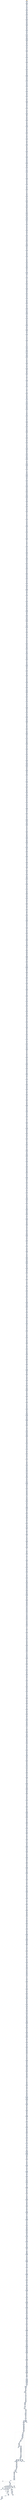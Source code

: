 digraph G {
node[shape=rectangle,style=filled,fillcolor=lightsteelblue,color=lightsteelblue]
bgcolor="transparent"
a0x004017dcsubw_cx_bx[label="start\nsubw %cx, %bx",color="lightgrey",fillcolor="orange"];
a0x004017dfsubl_edi_edx[label="0x004017df\nsubl %edi, %edx"];
a0x004017e1movl_0x408e7bUINT32__8esp_[label="0x004017e1\nmovl $0x408e7b<UINT32>, -8(%esp)"];
a0x004017e9subw_cx_bx[label="0x004017e9\nsubw %cx, %bx"];
a0x004017ecmovl__8esp__edi[label="0x004017ec\nmovl -8(%esp), %edi"];
a0x004017f0movl_0xf968c2f7UINT32_eax[label="0x004017f0\nmovl $0xf968c2f7<UINT32>, %eax"];
a0x004017f5stosl_eax_es_edi_[label="0x004017f5\nstosl %eax, %es:(%edi)"];
a0x004017f6subl_edi_edx[label="0x004017f6\nsubl %edi, %edx"];
a0x004017f8addw_bp_bx[label="0x004017f8\naddw %bp, %bx"];
a0x004017fborl_ecx_ebx[label="0x004017fb\norl %ecx, %ebx"];
a0x004017fdxorl_edx_edx[label="0x004017fd\nxorl %edx, %edx"];
a0x004017ffmovb_0x4UINT8_dl[label="0x004017ff\nmovb $0x4<UINT8>, %dl"];
a0x00401801addl_edx__8esp_[label="0x00401801\naddl %edx, -8(%esp)"];
a0x00401805addw_bp_bx[label="0x00401805\naddw %bp, %bx"];
a0x00401808movl__8esp__ebx[label="0x00401808\nmovl -8(%esp), %ebx"];
a0x0040180caddl_0x44c70040UINT32_ebx_[label="0x0040180c\naddl $0x44c70040<UINT32>, (%ebx)"];
a0x00401812orl_ecx_ebx[label="0x00401812\norl %ecx, %ebx"];
a0x00401814xorl_ebx_ebx[label="0x00401814\nxorl %ebx, %ebx"];
a0x00401816movb_0x4UINT8_bl[label="0x00401816\nmovb $0x4<UINT8>, %bl"];
a0x00401818addl_ebx__8esp_[label="0x00401818\naddl %ebx, -8(%esp)"];
a0x0040181cleal_0x2ebp__eax[label="0x0040181c\nleal 0x2(%ebp), %eax"];
a0x0040181fmovl__8esp__eax[label="0x0040181f\nmovl -8(%esp), %eax"];
a0x00401823orl_0x5e7bf824UINT32_eax_[label="0x00401823\norl $0x5e7bf824<UINT32>, (%eax)"];
a0x00401829orw_di_cx[label="0x00401829\norw %di, %cx"];
a0x0040182cxorl_ebx_ebx[label="0x0040182c\nxorl %ebx, %ebx"];
a0x0040182emovb_0x4UINT8_bl[label="0x0040182e\nmovb $0x4<UINT8>, %bl"];
a0x00401830addl_ebx__8esp_[label="0x00401830\naddl %ebx, -8(%esp)"];
a0x00401834orl_ebp_eax[label="0x00401834\norl %ebp, %eax"];
a0x00401836movl__8esp__ecx[label="0x00401836\nmovl -8(%esp), %ecx"];
a0x0040183aaddl_0xc2f70040UINT32_ecx_[label="0x0040183a\naddl $0xc2f70040<UINT32>, (%ecx)"];
a0x00401840movl_ebx_esi[label="0x00401840\nmovl %ebx, %esi"];
a0x00401842leal_0x40dce9edx__edi[label="0x00401842\nleal 0x40dce9(%edx), %edi"];
a0x00401848xorl_eax_eax[label="0x00401848\nxorl %eax, %eax"];
a0x0040184amovb_0x4UINT8_al[label="0x0040184a\nmovb $0x4<UINT8>, %al"];
a0x0040184caddl_eax__8esp_[label="0x0040184c\naddl %eax, -8(%esp)"];
a0x00401850leal_0x40dce9edx__edi[label="0x00401850\nleal 0x40dce9(%edx), %edi"];
a0x00401856movl__8esp__edi[label="0x00401856\nmovl -8(%esp), %edi"];
a0x0040185amovl_0x40f968UINT32_eax[label="0x0040185a\nmovl $0x40f968<UINT32>, %eax"];
a0x0040185fstosl_eax_es_edi_[label="0x0040185f\nstosl %eax, %es:(%edi)"];
a0x00401860xaddl_eax_eax[label="0x00401860\nxaddl %eax, %eax"];
a0x00401863xorl_ebx_ebx[label="0x00401863\nxorl %ebx, %ebx"];
a0x00401865movb_0x4UINT8_bl[label="0x00401865\nmovb $0x4<UINT8>, %bl"];
a0x00401867addl_ebx__8esp_[label="0x00401867\naddl %ebx, -8(%esp)"];
a0x0040186bandl_ebx_esi[label="0x0040186b\nandl %ebx, %esi"];
a0x0040186dmovl__8esp__eax[label="0x0040186d\nmovl -8(%esp), %eax"];
a0x00401871orl_0xf824448bUINT32_eax_[label="0x00401871\norl $0xf824448b<UINT32>, (%eax)"];
a0x00401877sarl_0x2UINT8_edi[label="0x00401877\nsarl $0x2<UINT8>, %edi"];
a0x0040187axorl_ecx_ecx[label="0x0040187a\nxorl %ecx, %ecx"];
a0x0040187cmovb_0x4UINT8_cl[label="0x0040187c\nmovb $0x4<UINT8>, %cl"];
a0x0040187eaddl_ecx__8esp_[label="0x0040187e\naddl %ecx, -8(%esp)"];
a0x00401882subw_di_di[label="0x00401882\nsubw %di, %di"];
a0x00401885movl__8esp__edx[label="0x00401885\nmovl -8(%esp), %edx"];
a0x00401889addl_0xbe900081UINT32_edx_[label="0x00401889\naddl $0xbe900081<UINT32>, (%edx)"];
a0x0040188ftestl_ebp_eax[label="0x0040188f\ntestl %ebp, %eax"];
a0x00401891movl_0x40fc69UINT32_edx[label="0x00401891\nmovl $0x40fc69<UINT32>, %edx"];
a0x00401896xorl_edx_edx[label="0x00401896\nxorl %edx, %edx"];
a0x00401898movb_0x4UINT8_dl[label="0x00401898\nmovb $0x4<UINT8>, %dl"];
a0x0040189aaddl_edx__8esp_[label="0x0040189a\naddl %edx, -8(%esp)"];
a0x0040189emovl_0x40fc69UINT32_edx[label="0x0040189e\nmovl $0x40fc69<UINT32>, %edx"];
a0x004018a3movl__8esp__edi[label="0x004018a3\nmovl -8(%esp), %edi"];
a0x004018a7movl_0xe0814010UINT32_eax[label="0x004018a7\nmovl $0xe0814010<UINT32>, %eax"];
a0x004018acstosl_eax_es_edi_[label="0x004018ac\nstosl %eax, %es:(%edi)"];
a0x004018admovl_edi_edi[label="0x004018ad\nmovl %edi, %edi"];
a0x004018afxorl_eax_eax[label="0x004018af\nxorl %eax, %eax"];
a0x004018b1movb_0x4UINT8_al[label="0x004018b1\nmovb $0x4<UINT8>, %al"];
a0x004018b3addl_eax__8esp_[label="0x004018b3\naddl %eax, -8(%esp)"];
a0x004018b7addl_edx_esi[label="0x004018b7\naddl %edx, %esi"];
a0x004018b9movl__8esp__eax[label="0x004018b9\nmovl -8(%esp), %eax"];
a0x004018bdorl_0x40db7dUINT32_eax_[label="0x004018bd\norl $0x40db7d<UINT32>, (%eax)"];
a0x004018c3xorw_ax_bp[label="0x004018c3\nxorw %ax, %bp"];
a0x004018c6xorl_eax_eax[label="0x004018c6\nxorl %eax, %eax"];
a0x004018c8movb_0x4UINT8_al[label="0x004018c8\nmovb $0x4<UINT8>, %al"];
a0x004018caaddl_eax__8esp_[label="0x004018ca\naddl %eax, -8(%esp)"];
a0x004018ceaddl_edi_ecx[label="0x004018ce\naddl %edi, %ecx"];
a0x004018d0xorw_ax_di[label="0x004018d0\nxorw %ax, %di"];
a0x004018d3movl__8esp__edi[label="0x004018d3\nmovl -8(%esp), %edi"];
a0x004018d7movl_0x4b3db33UINT32_eax[label="0x004018d7\nmovl $0x4b3db33<UINT32>, %eax"];
a0x004018dcstosl_eax_es_edi_[label="0x004018dc\nstosl %eax, %es:(%edi)"];
a0x004018ddxorw_ax_di[label="0x004018dd\nxorw %ax, %di"];
a0x004018e0testl_ecx_edx[label="0x004018e0\ntestl %ecx, %edx"];
a0x004018e2testw_cx_dx[label="0x004018e2\ntestw %cx, %dx"];
a0x004018e5xorl_ebx_ebx[label="0x004018e5\nxorl %ebx, %ebx"];
a0x004018e7movb_0x4UINT8_bl[label="0x004018e7\nmovb $0x4<UINT8>, %bl"];
a0x004018e9addl_ebx__8esp_[label="0x004018e9\naddl %ebx, -8(%esp)"];
a0x004018edtestl_ecx_edx[label="0x004018ed\ntestl %ecx, %edx"];
a0x004018efmovl__8esp__ebx[label="0x004018ef\nmovl -8(%esp), %ebx"];
a0x004018f3addl_0xf8245c01UINT32_ebx_[label="0x004018f3\naddl $0xf8245c01<UINT32>, (%ebx)"];
a0x004018f9testw_cx_dx[label="0x004018f9\ntestw %cx, %dx"];
a0x004018fcxorl_ecx_ecx[label="0x004018fc\nxorl %ecx, %ecx"];
a0x004018femovb_0x4UINT8_cl[label="0x004018fe\nmovb $0x4<UINT8>, %cl"];
a0x00401900addl_ecx__8esp_[label="0x00401900\naddl %ecx, -8(%esp)"];
a0x00401904movw_dx_ax[label="0x00401904\nmovw %dx, %ax"];
a0x00401907movl__8esp__edi[label="0x00401907\nmovl -8(%esp), %edi"];
a0x0040190bmovl_0x8bd9b60fUINT32_eax[label="0x0040190b\nmovl $0x8bd9b60f<UINT32>, %eax"];
a0x00401910stosl_eax_es_edi_[label="0x00401910\nstosl %eax, %es:(%edi)"];
a0x00401911orl_edi_ebp[label="0x00401911\norl %edi, %ebp"];
a0x00401913leal_0x2eax__ebx[label="0x00401913\nleal 0x2(%eax), %ebx"];
a0x00401916testw_si_ax[label="0x00401916\ntestw %si, %ax"];
a0x00401919xorl_eax_eax[label="0x00401919\nxorl %eax, %eax"];
a0x0040191bmovb_0x4UINT8_al[label="0x0040191b\nmovb $0x4<UINT8>, %al"];
a0x0040191daddl_eax__8esp_[label="0x0040191d\naddl %eax, -8(%esp)"];
a0x00401921leal_0x2eax__ebx[label="0x00401921\nleal 0x2(%eax), %ebx"];
a0x00401924testw_si_ax[label="0x00401924\ntestw %si, %ax"];
a0x00401927movl__8esp__ecx[label="0x00401927\nmovl -8(%esp), %ecx"];
a0x0040192bmovl_0x81f82454UINT32_ecx_[label="0x0040192b\nmovl $0x81f82454<UINT32>, (%ecx)"];
a0x00401931testw_si_ax[label="0x00401931\ntestw %si, %ax"];
a0x00401934leal_0x2edi__ebx[label="0x00401934\nleal 0x2(%edi), %ebx"];
a0x00401937leal_0x40f97bebp__ebp[label="0x00401937\nleal 0x40f97b(%ebp), %ebp"];
a0x0040193dxorl_ecx_ecx[label="0x0040193d\nxorl %ecx, %ecx"];
a0x0040193fmovb_0x4UINT8_cl[label="0x0040193f\nmovb $0x4<UINT8>, %cl"];
a0x00401941addl_ecx__8esp_[label="0x00401941\naddl %ecx, -8(%esp)"];
a0x00401945leal_0x2edi__ebx[label="0x00401945\nleal 0x2(%edi), %ebx"];
a0x00401948movl__8esp__ecx[label="0x00401948\nmovl -8(%esp), %ecx"];
a0x0040194caddl_0x65c65202UINT32_ecx_[label="0x0040194c\naddl $0x65c65202<UINT32>, (%ecx)"];
a0x00401952leal_0x40f97bebp__ebp[label="0x00401952\nleal 0x40f97b(%ebp), %ebp"];
a0x00401958addl_0x2UINT8_eax[label="0x00401958\naddl $0x2<UINT8>, %eax"];
a0x0040195bxorl_eax_eax[label="0x0040195b\nxorl %eax, %eax"];
a0x0040195dmovb_0x4UINT8_al[label="0x0040195d\nmovb $0x4<UINT8>, %al"];
a0x0040195faddl_eax__8esp_[label="0x0040195f\naddl %eax, -8(%esp)"];
a0x00401963addl_0x2UINT8_eax[label="0x00401963\naddl $0x2<UINT8>, %eax"];
a0x00401966movl__8esp__ebx[label="0x00401966\nmovl -8(%esp), %ebx"];
a0x0040196aaddl_0x12328110UINT32_ebx_[label="0x0040196a\naddl $0x12328110<UINT32>, (%ebx)"];
a0x00401970movw_si_si[label="0x00401970\nmovw %si, %si"];
a0x00401973subl_0x2UINT8_edi[label="0x00401973\nsubl $0x2<UINT8>, %edi"];
a0x00401976xorl_ecx_ecx[label="0x00401976\nxorl %ecx, %ecx"];
a0x00401978movb_0x4UINT8_cl[label="0x00401978\nmovb $0x4<UINT8>, %cl"];
a0x0040197aaddl_ecx__8esp_[label="0x0040197a\naddl %ecx, -8(%esp)"];
a0x0040197esubl_0x2UINT8_edi[label="0x0040197e\nsubl $0x2<UINT8>, %edi"];
a0x00401981movl__8esp__eax[label="0x00401981\nmovl -8(%esp), %eax"];
a0x00401985movl_0xf00dac6UINT32_eax_[label="0x00401985\nmovl $0xf00dac6<UINT32>, (%eax)"];
a0x0040198bandl_edi_esi[label="0x0040198b\nandl %edi, %esi"];
a0x0040198dmovw_bp_si[label="0x0040198d\nmovw %bp, %si"];
a0x00401990xorl_ebx_ebx[label="0x00401990\nxorl %ebx, %ebx"];
a0x00401992movb_0x4UINT8_bl[label="0x00401992\nmovb $0x4<UINT8>, %bl"];
a0x00401994addl_ebx__8esp_[label="0x00401994\naddl %ebx, -8(%esp)"];
a0x00401998movw_bp_si[label="0x00401998\nmovw %bp, %si"];
a0x0040199bmovl__8esp__ebx[label="0x0040199b\nmovl -8(%esp), %ebx"];
a0x0040199faddl_0xcf03f8c1UINT32_ebx_[label="0x0040199f\naddl $0xcf03f8c1<UINT32>, (%ebx)"];
a0x004019a5subl_esi_ecx[label="0x004019a5\nsubl %esi, %ecx"];
a0x004019a7xorl_edx_edx[label="0x004019a7\nxorl %edx, %edx"];
a0x004019a9movb_0x4UINT8_dl[label="0x004019a9\nmovb $0x4<UINT8>, %dl"];
a0x004019abaddl_edx__8esp_[label="0x004019ab\naddl %edx, -8(%esp)"];
a0x004019afmovw_cx_cx[label="0x004019af\nmovw %cx, %cx"];
a0x004019b2movl__8esp__ebx[label="0x004019b2\nmovl -8(%esp), %ebx"];
a0x004019b6addl_0x4b2d233UINT32_ebx_[label="0x004019b6\naddl $0x4b2d233<UINT32>, (%ebx)"];
a0x004019bcorl_edi_edi[label="0x004019bc\norl %edi, %edi"];
a0x004019besubw_si_ax[label="0x004019be\nsubw %si, %ax"];
a0x004019c1xorl_edx_edx[label="0x004019c1\nxorl %edx, %edx"];
a0x004019c3movb_0x4UINT8_dl[label="0x004019c3\nmovb $0x4<UINT8>, %dl"];
a0x004019c5addl_edx__8esp_[label="0x004019c5\naddl %edx, -8(%esp)"];
a0x004019c9subw_si_ax[label="0x004019c9\nsubw %si, %ax"];
a0x004019ccmovl__8esp__edi[label="0x004019cc\nmovl -8(%esp), %edi"];
a0x004019d0movl_0xf8245401UINT32_eax[label="0x004019d0\nmovl $0xf8245401<UINT32>, %eax"];
a0x004019d5stosl_eax_es_edi_[label="0x004019d5\nstosl %eax, %es:(%edi)"];
a0x004019d6rorl_0x2UINT8_esi[label="0x004019d6\nrorl $0x2<UINT8>, %esi"];
a0x004019d9mull_ebp_eax[label="0x004019d9\nmull %ebp, %eax"];
a0x004019dbxorl_ecx_ecx[label="0x004019db\nxorl %ecx, %ecx"];
a0x004019ddmovb_0x4UINT8_cl[label="0x004019dd\nmovb $0x4<UINT8>, %cl"];
a0x004019dfaddl_ecx__8esp_[label="0x004019df\naddl %ecx, -8(%esp)"];
a0x004019e3mull_ebp_eax[label="0x004019e3\nmull %ebp, %eax"];
a0x004019e5testw_si_cx[label="0x004019e5\ntestw %si, %cx"];
a0x004019e8movl__8esp__ecx[label="0x004019e8\nmovl -8(%esp), %ecx"];
a0x004019ecaddl_0x6a8dcf03UINT32_ecx_[label="0x004019ec\naddl $0x6a8dcf03<UINT32>, (%ecx)"];
a0x004019f2testw_si_cx[label="0x004019f2\ntestw %si, %cx"];
a0x004019f5subw_si_cx[label="0x004019f5\nsubw %si, %cx"];
a0x004019f8xorl_edx_edx[label="0x004019f8\nxorl %edx, %edx"];
a0x004019famovb_0x4UINT8_dl[label="0x004019fa\nmovb $0x4<UINT8>, %dl"];
a0x004019fcaddl_edx__8esp_[label="0x004019fc\naddl %edx, -8(%esp)"];
a0x00401a00subw_si_cx[label="0x00401a00\nsubw %si, %cx"];
a0x00401a03movl__8esp__edi[label="0x00401a03\nmovl -8(%esp), %edi"];
a0x00401a07movl_0x24548b02UINT32_eax[label="0x00401a07\nmovl $0x24548b02<UINT32>, %eax"];
a0x00401a0cstosl_eax_es_edi_[label="0x00401a0c\nstosl %eax, %es:(%edi)"];
a0x00401a0dleal_0x2ecx__eax[label="0x00401a0d\nleal 0x2(%ecx), %eax"];
a0x00401a10leal_0x2ebp__ebx[label="0x00401a10\nleal 0x2(%ebp), %ebx"];
a0x00401a13movl_esi_edi[label="0x00401a13\nmovl %esi, %edi"];
a0x00401a15xorl_ebx_ebx[label="0x00401a15\nxorl %ebx, %ebx"];
a0x00401a17movb_0x4UINT8_bl[label="0x00401a17\nmovb $0x4<UINT8>, %bl"];
a0x00401a19addl_ebx__8esp_[label="0x00401a19\naddl %ebx, -8(%esp)"];
a0x00401a1dleal_0x2ebp__ebx[label="0x00401a1d\nleal 0x2(%ebp), %ebx"];
a0x00401a20movl__8esp__ebx[label="0x00401a20\nmovl -8(%esp), %ebx"];
a0x00401a24addl_0x500281f8UINT32_ebx_[label="0x00401a24\naddl $0x500281f8<UINT32>, (%ebx)"];
a0x00401a2amovl_esi_edi[label="0x00401a2a\nmovl %esi, %edi"];
a0x00401a2ctestl_edi_edi[label="0x00401a2c\ntestl %edi, %edi"];
a0x00401a2exorl_ecx_ecx[label="0x00401a2e\nxorl %ecx, %ecx"];
a0x00401a30movb_0x4UINT8_cl[label="0x00401a30\nmovb $0x4<UINT8>, %cl"];
a0x00401a32addl_ecx__8esp_[label="0x00401a32\naddl %ecx, -8(%esp)"];
a0x00401a36testl_edi_edi[label="0x00401a36\ntestl %edi, %edi"];
a0x00401a38roll_0x2UINT8_ebp[label="0x00401a38\nroll $0x2<UINT8>, %ebp"];
a0x00401a3bmovl__8esp__ebx[label="0x00401a3b\nmovl -8(%esp), %ebx"];
a0x00401a3fmovl_0x8db90040UINT32_ebx_[label="0x00401a3f\nmovl $0x8db90040<UINT32>, (%ebx)"];
a0x00401a45roll_0x2UINT8_ebp[label="0x00401a45\nroll $0x2<UINT8>, %ebp"];
a0x00401a48xaddl_ebp_eax[label="0x00401a48\nxaddl %ebp, %eax"];
a0x00401a4bandw_cx_dx[label="0x00401a4b\nandw %cx, %dx"];
a0x00401a4exorl_edx_edx[label="0x00401a4e\nxorl %edx, %edx"];
a0x00401a50movb_0x4UINT8_dl[label="0x00401a50\nmovb $0x4<UINT8>, %dl"];
a0x00401a52addl_edx__8esp_[label="0x00401a52\naddl %edx, -8(%esp)"];
a0x00401a56xaddl_ebp_eax[label="0x00401a56\nxaddl %ebp, %eax"];
a0x00401a59andw_cx_dx[label="0x00401a59\nandw %cx, %dx"];
a0x00401a5cmovl__8esp__edx[label="0x00401a5c\nmovl -8(%esp), %edx"];
a0x00401a60movl_0xdb33026aUINT32_edx_[label="0x00401a60\nmovl $0xdb33026a<UINT32>, (%edx)"];
a0x00401a66andw_cx_dx[label="0x00401a66\nandw %cx, %dx"];
a0x00401a69movw_bx_si[label="0x00401a69\nmovw %bx, %si"];
a0x00401a6cmovl_ebp_edx[label="0x00401a6c\nmovl %ebp, %edx"];
a0x00401a6exorl_ecx_ecx[label="0x00401a6e\nxorl %ecx, %ecx"];
a0x00401a70movb_0x4UINT8_cl[label="0x00401a70\nmovb $0x4<UINT8>, %cl"];
a0x00401a72addl_ecx__8esp_[label="0x00401a72\naddl %ecx, -8(%esp)"];
a0x00401a76movw_bx_si[label="0x00401a76\nmovw %bx, %si"];
a0x00401a79movl__8esp__ebx[label="0x00401a79\nmovl -8(%esp), %ebx"];
a0x00401a7dorl_0x5c0104b3UINT32_ebx_[label="0x00401a7d\norl $0x5c0104b3<UINT32>, (%ebx)"];
a0x00401a83movl_ebp_edx[label="0x00401a83\nmovl %ebp, %edx"];
a0x00401a85addw_di_di[label="0x00401a85\naddw %di, %di"];
a0x00401a88xorl_eax_eax[label="0x00401a88\nxorl %eax, %eax"];
a0x00401a8amovb_0x4UINT8_al[label="0x00401a8a\nmovb $0x4<UINT8>, %al"];
a0x00401a8caddl_eax__8esp_[label="0x00401a8c\naddl %eax, -8(%esp)"];
a0x00401a90addw_di_di[label="0x00401a90\naddw %di, %di"];
a0x00401a93movl_esi_ecx[label="0x00401a93\nmovl %esi, %ecx"];
a0x00401a95movl__8esp__edx[label="0x00401a95\nmovl -8(%esp), %edx"];
a0x00401a99addl_0xc10ff824UINT32_edx_[label="0x00401a99\naddl $0xc10ff824<UINT32>, (%edx)"];
a0x00401a9fmovl_esi_ecx[label="0x00401a9f\nmovl %esi, %ecx"];
a0x00401aa1andl_ebp_esi[label="0x00401aa1\nandl %ebp, %esi"];
a0x00401aa3andl_ecx_edx[label="0x00401aa3\nandl %ecx, %edx"];
a0x00401aa5xorl_ecx_ecx[label="0x00401aa5\nxorl %ecx, %ecx"];
a0x00401aa7movb_0x4UINT8_cl[label="0x00401aa7\nmovb $0x4<UINT8>, %cl"];
a0x00401aa9addl_ecx__8esp_[label="0x00401aa9\naddl %ecx, -8(%esp)"];
a0x00401aadandl_ebp_esi[label="0x00401aad\nandl %ebp, %esi"];
a0x00401aafandl_ecx_edx[label="0x00401aaf\nandl %ecx, %edx"];
a0x00401ab1movl__8esp__eax[label="0x00401ab1\nmovl -8(%esp), %eax"];
a0x00401ab5movl_0x8bc103e8UINT32_eax_[label="0x00401ab5\nmovl $0x8bc103e8<UINT32>, (%eax)"];
a0x00401abbandl_ecx_edx[label="0x00401abb\nandl %ecx, %edx"];
a0x00401abdxorl_ebx_ebx[label="0x00401abd\nxorl %ebx, %ebx"];
a0x00401abfmovb_0x4UINT8_bl[label="0x00401abf\nmovb $0x4<UINT8>, %bl"];
a0x00401ac1addl_ebx__8esp_[label="0x00401ac1\naddl %ebx, -8(%esp)"];
a0x00401ac5addw_ax_dx[label="0x00401ac5\naddw %ax, %dx"];
a0x00401ac8movl_eax_esi[label="0x00401ac8\nmovl %eax, %esi"];
a0x00401acamovl__8esp__edi[label="0x00401aca\nmovl -8(%esp), %edi"];
a0x00401acemovl_0x81f82444UINT32_eax[label="0x00401ace\nmovl $0x81f82444<UINT32>, %eax"];
a0x00401ad3stosl_eax_es_edi_[label="0x00401ad3\nstosl %eax, %es:(%edi)"];
a0x00401ad4movl_eax_esi[label="0x00401ad4\nmovl %eax, %esi"];
a0x00401ad6rcll_0x2UINT8_eax[label="0x00401ad6\nrcll $0x2<UINT8>, %eax"];
a0x00401ad9xorl_ecx_ecx[label="0x00401ad9\nxorl %ecx, %ecx"];
a0x00401adbmovb_0x4UINT8_cl[label="0x00401adb\nmovb $0x4<UINT8>, %cl"];
a0x00401addaddl_ecx__8esp_[label="0x00401add\naddl %ecx, -8(%esp)"];
a0x00401ae1rcll_0x2UINT8_eax[label="0x00401ae1\nrcll $0x2<UINT8>, %eax"];
a0x00401ae4movl__8esp__ebx[label="0x00401ae4\nmovl -8(%esp), %ebx"];
a0x00401ae8addl_0xe9838800UINT32_ebx_[label="0x00401ae8\naddl $0xe9838800<UINT32>, (%ebx)"];
a0x00401aeeleal_0x40f97fedi__ebp[label="0x00401aee\nleal 0x40f97f(%edi), %ebp"];
a0x00401af4xorl_edx_edx[label="0x00401af4\nxorl %edx, %edx"];
a0x00401af6movb_0x4UINT8_dl[label="0x00401af6\nmovb $0x4<UINT8>, %dl"];
a0x00401af8addl_edx__8esp_[label="0x00401af8\naddl %edx, -8(%esp)"];
a0x00401afcmovl_edx_ebp[label="0x00401afc\nmovl %edx, %ebp"];
a0x00401afemovl__8esp__ecx[label="0x00401afe\nmovl -8(%esp), %ecx"];
a0x00401b02addl_0x603081d5UINT32_ecx_[label="0x00401b02\naddl $0x603081d5<UINT32>, (%ecx)"];
a0x00401b08xorw_ax_di[label="0x00401b08\nxorw %ax, %di"];
a0x00401b0bxorl_ebx_ebx[label="0x00401b0b\nxorl %ebx, %ebx"];
a0x00401b0dmovb_0x4UINT8_bl[label="0x00401b0d\nmovb $0x4<UINT8>, %bl"];
a0x00401b0faddl_ebx__8esp_[label="0x00401b0f\naddl %ebx, -8(%esp)"];
a0x00401b13orl_0x40db6bUINT32_eax[label="0x00401b13\norl $0x40db6b<UINT32>, %eax"];
a0x00401b19movl__8esp__ecx[label="0x00401b19\nmovl -8(%esp), %ecx"];
a0x00401b1dorl_0x3d5e980UINT32_ecx_[label="0x00401b1d\norl $0x3d5e980<UINT32>, (%ecx)"];
a0x00401b23addl_ebp_ebx[label="0x00401b23\naddl %ebp, %ebx"];
a0x00401b25orw_dx_bp[label="0x00401b25\norw %dx, %bp"];
a0x00401b28rcll_0x2UINT8_edi[label="0x00401b28\nrcll $0x2<UINT8>, %edi"];
a0x00401b2bxorl_eax_eax[label="0x00401b2b\nxorl %eax, %eax"];
a0x00401b2dmovb_0x4UINT8_al[label="0x00401b2d\nmovb $0x4<UINT8>, %al"];
a0x00401b2faddl_eax__8esp_[label="0x00401b2f\naddl %eax, -8(%esp)"];
a0x00401b33orw_dx_bp[label="0x00401b33\norw %dx, %bp"];
a0x00401b36movl__8esp__edi[label="0x00401b36\nmovl -8(%esp), %edi"];
a0x00401b3amovl_0xb1c933c1UINT32_eax[label="0x00401b3a\nmovl $0xb1c933c1<UINT32>, %eax"];
a0x00401b3fstosl_eax_es_edi_[label="0x00401b3f\nstosl %eax, %es:(%edi)"];
a0x00401b40rcll_0x2UINT8_edi[label="0x00401b40\nrcll $0x2<UINT8>, %edi"];
a0x00401b43movsbl_ah_ecx[label="0x00401b43\nmovsbl %ah, %ecx"];
a0x00401b46xorl_eax_eax[label="0x00401b46\nxorl %eax, %eax"];
a0x00401b48movb_0x4UINT8_al[label="0x00401b48\nmovb $0x4<UINT8>, %al"];
a0x00401b4aaddl_eax__8esp_[label="0x00401b4a\naddl %eax, -8(%esp)"];
a0x00401b4emovsbl_ah_ecx[label="0x00401b4e\nmovsbl %ah, %ecx"];
a0x00401b51movl__8esp__eax[label="0x00401b51\nmovl -8(%esp), %eax"];
a0x00401b55addl_0x244c0104UINT32_eax_[label="0x00401b55\naddl $0x244c0104<UINT32>, (%eax)"];
a0x00401b5bsubw_di_di[label="0x00401b5b\nsubw %di, %di"];
a0x00401b5eandl_edi_edi[label="0x00401b5e\nandl %edi, %edi"];
a0x00401b60xorl_edx_edx[label="0x00401b60\nxorl %edx, %edx"];
a0x00401b62movb_0x4UINT8_dl[label="0x00401b62\nmovb $0x4<UINT8>, %dl"];
a0x00401b64addl_edx__8esp_[label="0x00401b64\naddl %edx, -8(%esp)"];
a0x00401b68andl_edi_edi[label="0x00401b68\nandl %edi, %edi"];
a0x00401b6amovl__8esp__ebx[label="0x00401b6a\nmovl -8(%esp), %ebx"];
a0x00401b6eorl_0xdb8b66f8UINT32_ebx_[label="0x00401b6e\norl $0xdb8b66f8<UINT32>, (%ebx)"];
a0x00401b74addw_si_bx[label="0x00401b74\naddw %si, %bx"];
a0x00401b77xorl_ecx_edx[label="0x00401b77\nxorl %ecx, %edx"];
a0x00401b79orl_ebp_edi[label="0x00401b79\norl %ebp, %edi"];
a0x00401b7baddw_dx_bx[label="0x00401b7b\naddw %dx, %bx"];
a0x00401b7exorl_ecx_ecx[label="0x00401b7e\nxorl %ecx, %ecx"];
a0x00401b80movb_0x4UINT8_cl[label="0x00401b80\nmovb $0x4<UINT8>, %cl"];
a0x00401b82addl_ecx__8esp_[label="0x00401b82\naddl %ecx, -8(%esp)"];
a0x00401b86xorl_ecx_edx[label="0x00401b86\nxorl %ecx, %edx"];
a0x00401b88movl__8esp__eax[label="0x00401b88\nmovl -8(%esp), %eax"];
a0x00401b8caddl_0x8bf63366UINT32_eax_[label="0x00401b8c\naddl $0x8bf63366<UINT32>, (%eax)"];
a0x00401b92orl_ebp_edi[label="0x00401b92\norl %ebp, %edi"];
a0x00401b94xorl_ebx_ebx[label="0x00401b94\nxorl %ebx, %ebx"];
a0x00401b96movb_0x4UINT8_bl[label="0x00401b96\nmovb $0x4<UINT8>, %bl"];
a0x00401b98addl_ebx__8esp_[label="0x00401b98\naddl %ebx, -8(%esp)"];
a0x00401b9caddw_dx_bx[label="0x00401b9c\naddw %dx, %bx"];
a0x00401b9fmovl__8esp__ecx[label="0x00401b9f\nmovl -8(%esp), %ecx"];
a0x00401ba3addl_0x81f8244cUINT32_ecx_[label="0x00401ba3\naddl $0x81f8244c<UINT32>, (%ecx)"];
a0x00401ba9leal_0x2ebx__esi[label="0x00401ba9\nleal 0x2(%ebx), %esi"];
a0x00401bacaddl_0x2UINT8_eax[label="0x00401bac\naddl $0x2<UINT8>, %eax"];
a0x00401bafmovzbl_dh_eax[label="0x00401baf\nmovzbl %dh, %eax"];
a0x00401bb2xorl_eax_eax[label="0x00401bb2\nxorl %eax, %eax"];
a0x00401bb4movb_0x4UINT8_al[label="0x00401bb4\nmovb $0x4<UINT8>, %al"];
a0x00401bb6addl_eax__8esp_[label="0x00401bb6\naddl %eax, -8(%esp)"];
a0x00401bbaaddl_0x2UINT8_eax[label="0x00401bba\naddl $0x2<UINT8>, %eax"];
a0x00401bbdmovl__8esp__ebx[label="0x00401bbd\nmovl -8(%esp), %ebx"];
a0x00401bc1movl_0xbfa4f301UINT32_ebx_[label="0x00401bc1\nmovl $0xbfa4f301<UINT32>, (%ebx)"];
a0x00401bc7movzbl_dh_eax[label="0x00401bc7\nmovzbl %dh, %eax"];
a0x00401bcaleal_0x2ebp__ecx[label="0x00401bca\nleal 0x2(%ebp), %ecx"];
a0x00401bcdxorl_eax_eax[label="0x00401bcd\nxorl %eax, %eax"];
a0x00401bcfmovb_0x4UINT8_al[label="0x00401bcf\nmovb $0x4<UINT8>, %al"];
a0x00401bd1addl_eax__8esp_[label="0x00401bd1\naddl %eax, -8(%esp)"];
a0x00401bd5leal_0x2ebp__ecx[label="0x00401bd5\nleal 0x2(%ebp), %ecx"];
a0x00401bd8rcll_0x2UINT8_eax[label="0x00401bd8\nrcll $0x2<UINT8>, %eax"];
a0x00401bdbmovl__8esp__edi[label="0x00401bdb\nmovl -8(%esp), %edi"];
a0x00401bdfmovl_0xf6336610UINT32_eax[label="0x00401bdf\nmovl $0xf6336610<UINT32>, %eax"];
a0x00401be4stosl_eax_es_edi_[label="0x00401be4\nstosl %eax, %es:(%edi)"];
a0x00401be5rcll_0x2UINT8_eax[label="0x00401be5\nrcll $0x2<UINT8>, %eax"];
a0x00401be8shrdl_0x3UINT8_ebx_eax[label="0x00401be8\nshrdl $0x3<UINT8>, %ebx, %eax"];
a0x00401becxorl_ebx_ebx[label="0x00401bec\nxorl %ebx, %ebx"];
a0x00401beemovb_0x4UINT8_bl[label="0x00401bee\nmovb $0x4<UINT8>, %bl"];
a0x00401bf0addl_ebx__8esp_[label="0x00401bf0\naddl %ebx, -8(%esp)"];
a0x00401bf4shrdl_0x3UINT8_ebx_eax[label="0x00401bf4\nshrdl $0x3<UINT8>, %ebx, %eax"];
a0x00401bf8rorl_0x2UINT8_eax[label="0x00401bf8\nrorl $0x2<UINT8>, %eax"];
a0x00401bfbmovl__8esp__ecx[label="0x00401bfb\nmovl -8(%esp), %ecx"];
a0x00401bffaddl_0x4b3db33UINT32_ecx_[label="0x00401bff\naddl $0x4b3db33<UINT32>, (%ecx)"];
a0x00401c05rorl_0x2UINT8_eax[label="0x00401c05\nrorl $0x2<UINT8>, %eax"];
a0x00401c08xorl_ecx_ecx[label="0x00401c08\nxorl %ecx, %ecx"];
a0x00401c0amovb_0x4UINT8_cl[label="0x00401c0a\nmovb $0x4<UINT8>, %cl"];
a0x00401c0caddl_ecx__8esp_[label="0x00401c0c\naddl %ecx, -8(%esp)"];
a0x00401c10testw_bx_bx[label="0x00401c10\ntestw %bx, %bx"];
a0x00401c13movl__8esp__edx[label="0x00401c13\nmovl -8(%esp), %edx"];
a0x00401c17orl_0xf8245c01UINT32_edx_[label="0x00401c17\norl $0xf8245c01<UINT32>, (%edx)"];
a0x00401c1daddl_ecx_edx[label="0x00401c1d\naddl %ecx, %edx"];
a0x00401c1fmovzbl_ch_ebx[label="0x00401c1f\nmovzbl %ch, %ebx"];
a0x00401c22xorl_edx_edx[label="0x00401c22\nxorl %edx, %edx"];
a0x00401c24movb_0x4UINT8_dl[label="0x00401c24\nmovb $0x4<UINT8>, %dl"];
a0x00401c26addl_edx__8esp_[label="0x00401c26\naddl %edx, -8(%esp)"];
a0x00401c2amovzbl_ch_ebx[label="0x00401c2a\nmovzbl %ch, %ebx"];
a0x00401c2dmovsbl_dl_ecx[label="0x00401c2d\nmovsbl %dl, %ecx"];
a0x00401c30movl__8esp__ecx[label="0x00401c30\nmovl -8(%esp), %ecx"];
a0x00401c34movl_0xc1d30366UINT32_ecx_[label="0x00401c34\nmovl $0xc1d30366<UINT32>, (%ecx)"];
a0x00401c3amovsbl_dl_ecx[label="0x00401c3a\nmovsbl %dl, %ecx"];
a0x00401c3dxorl_edx_edx[label="0x00401c3d\nxorl %edx, %edx"];
a0x00401c3fmovb_0x4UINT8_dl[label="0x00401c3f\nmovb $0x4<UINT8>, %dl"];
a0x00401c41addl_edx__8esp_[label="0x00401c41\naddl %edx, -8(%esp)"];
a0x00401c45subl_ebp_eax[label="0x00401c45\nsubl %ebp, %eax"];
a0x00401c47subw_bp_di[label="0x00401c47\nsubw %bp, %di"];
a0x00401c4amovl__8esp__ebx[label="0x00401c4a\nmovl -8(%esp), %ebx"];
a0x00401c4eaddl_0x448b02c9UINT32_ebx_[label="0x00401c4e\naddl $0x448b02c9<UINT32>, (%ebx)"];
a0x00401c54subw_bp_di[label="0x00401c54\nsubw %bp, %di"];
a0x00401c57rcll_0x2UINT8_ecx[label="0x00401c57\nrcll $0x2<UINT8>, %ecx"];
a0x00401c5axorl_ebx_ebx[label="0x00401c5a\nxorl %ebx, %ebx"];
a0x00401c5cmovb_0x4UINT8_bl[label="0x00401c5c\nmovb $0x4<UINT8>, %bl"];
a0x00401c5eaddl_ebx__8esp_[label="0x00401c5e\naddl %ebx, -8(%esp)"];
a0x00401c62rcll_0x2UINT8_ecx[label="0x00401c62\nrcll $0x2<UINT8>, %ecx"];
a0x00401c65movl__8esp__edx[label="0x00401c65\nmovl -8(%esp), %edx"];
a0x00401c69addl_0x81f824UINT32_edx_[label="0x00401c69\naddl $0x81f824<UINT32>, (%edx)"];
a0x00401c6faddw_dx_ax[label="0x00401c6f\naddw %dx, %ax"];
a0x00401c72xorl_eax_eax[label="0x00401c72\nxorl %eax, %eax"];
a0x00401c74movb_0x4UINT8_al[label="0x00401c74\nmovb $0x4<UINT8>, %al"];
a0x00401c76addl_eax__8esp_[label="0x00401c76\naddl %eax, -8(%esp)"];
a0x00401c7asubl_0x40dafeUINT32_ebp[label="0x00401c7a\nsubl $0x40dafe<UINT32>, %ebp"];
a0x00401c80movl__8esp__eax[label="0x00401c80\nmovl -8(%esp), %eax"];
a0x00401c84addl_0xbd004040UINT32_eax_[label="0x00401c84\naddl $0xbd004040<UINT32>, (%eax)"];
a0x00401c8aleal_0x2eax__ebx[label="0x00401c8a\nleal 0x2(%eax), %ebx"];
a0x00401c8dxorl_ecx_ecx[label="0x00401c8d\nxorl %ecx, %ecx"];
a0x00401c8fmovb_0x4UINT8_cl[label="0x00401c8f\nmovb $0x4<UINT8>, %cl"];
a0x00401c91addl_ecx__8esp_[label="0x00401c91\naddl %ecx, -8(%esp)"];
a0x00401c95xorl_eax_edi[label="0x00401c95\nxorl %eax, %edi"];
a0x00401c97movl__8esp__eax[label="0x00401c97\nmovl -8(%esp), %eax"];
a0x00401c9bmovl_0x3302c9c1UINT32_eax_[label="0x00401c9b\nmovl $0x3302c9c1<UINT32>, (%eax)"];
a0x00401ca1orw_bx_ax[label="0x00401ca1\norw %bx, %ax"];
a0x00401ca4addl_ebx_edx[label="0x00401ca4\naddl %ebx, %edx"];
a0x00401ca6movl_ebp_ebp[label="0x00401ca6\nmovl %ebp, %ebp"];
a0x00401ca8xorl_eax_eax[label="0x00401ca8\nxorl %eax, %eax"];
a0x00401caamovb_0x4UINT8_al[label="0x00401caa\nmovb $0x4<UINT8>, %al"];
a0x00401cacaddl_eax__8esp_[label="0x00401cac\naddl %eax, -8(%esp)"];
a0x00401cb0addl_ebx_edx[label="0x00401cb0\naddl %ebx, %edx"];
a0x00401cb2movl__8esp__ebx[label="0x00401cb2\nmovl -8(%esp), %ebx"];
a0x00401cb6addl_0x104b1c9UINT32_ebx_[label="0x00401cb6\naddl $0x104b1c9<UINT32>, (%ebx)"];
a0x00401cbcmovl_ebp_ebp[label="0x00401cbc\nmovl %ebp, %ebp"];
a0x00401cbetestl_ebx_edx[label="0x00401cbe\ntestl %ebx, %edx"];
a0x00401cc0orl_ebp_ebx[label="0x00401cc0\norl %ebp, %ebx"];
a0x00401cc2xorl_eax_eax[label="0x00401cc2\nxorl %eax, %eax"];
a0x00401cc4movb_0x4UINT8_al[label="0x00401cc4\nmovb $0x4<UINT8>, %al"];
a0x00401cc6addl_eax__8esp_[label="0x00401cc6\naddl %eax, -8(%esp)"];
a0x00401ccatestl_ebx_edx[label="0x00401cca\ntestl %ebx, %edx"];
a0x00401cccmovl__8esp__eax[label="0x00401ccc\nmovl -8(%esp), %eax"];
a0x00401cd0addl_0xff8244cUINT32_eax_[label="0x00401cd0\naddl $0xff8244c<UINT32>, (%eax)"];
a0x00401cd6orl_ebp_ebx[label="0x00401cd6\norl %ebp, %ebx"];
a0x00401cd8leal_0x40faedesi__ebx[label="0x00401cd8\nleal 0x40faed(%esi), %ebx"];
a0x00401cdexorl_ebx_ebx[label="0x00401cde\nxorl %ebx, %ebx"];
a0x00401ce0movb_0x4UINT8_bl[label="0x00401ce0\nmovb $0x4<UINT8>, %bl"];
a0x00401ce2addl_ebx__8esp_[label="0x00401ce2\naddl %ebx, -8(%esp)"];
a0x00401ce6leal_0x40faedesi__ebx[label="0x00401ce6\nleal 0x40faed(%esi), %ebx"];
a0x00401cecmovl__8esp__eax[label="0x00401cec\nmovl -8(%esp), %eax"];
a0x00401cf0movl_0xea83dfb6UINT32_eax_[label="0x00401cf0\nmovl $0xea83dfb6<UINT32>, (%eax)"];
a0x00401cf6movl_ebx_ebp[label="0x00401cf6\nmovl %ebx, %ebp"];
a0x00401cf8xorl_ebx_ebx[label="0x00401cf8\nxorl %ebx, %ebx"];
a0x00401cfamovb_0x4UINT8_bl[label="0x00401cfa\nmovb $0x4<UINT8>, %bl"];
a0x00401cfcaddl_ebx__8esp_[label="0x00401cfc\naddl %ebx, -8(%esp)"];
a0x00401d00orw_si_ax[label="0x00401d00\norw %si, %ax"];
a0x00401d03movl__8esp__edx[label="0x00401d03\nmovl -8(%esp), %edx"];
a0x00401d07movl_0x24448b02UINT32_edx_[label="0x00401d07\nmovl $0x24448b02<UINT32>, (%edx)"];
a0x00401d0dxorl_0x40fd68UINT32_ebx[label="0x00401d0d\nxorl $0x40fd68<UINT32>, %ebx"];
a0x00401d13xorl_edx_edx[label="0x00401d13\nxorl %edx, %edx"];
a0x00401d15movb_0x4UINT8_dl[label="0x00401d15\nmovb $0x4<UINT8>, %dl"];
a0x00401d17addl_edx__8esp_[label="0x00401d17\naddl %edx, -8(%esp)"];
a0x00401d1bnegl_eax[label="0x00401d1b\nnegl %eax"];
a0x00401d1dandw_dx_ax[label="0x00401d1d\nandw %dx, %ax"];
a0x00401d20movl__8esp__ecx[label="0x00401d20\nmovl -8(%esp), %ecx"];
a0x00401d24addl_0xc00081f8UINT32_ecx_[label="0x00401d24\naddl $0xc00081f8<UINT32>, (%ecx)"];
a0x00401d2aandw_dx_ax[label="0x00401d2a\nandw %dx, %ax"];
a0x00401d2dandw_dx_bp[label="0x00401d2d\nandw %dx, %bp"];
a0x00401d30movl_ecx_ebx[label="0x00401d30\nmovl %ecx, %ebx"];
a0x00401d32xorl_edx_edx[label="0x00401d32\nxorl %edx, %edx"];
a0x00401d34movb_0x4UINT8_dl[label="0x00401d34\nmovb $0x4<UINT8>, %dl"];
a0x00401d36addl_edx__8esp_[label="0x00401d36\naddl %edx, -8(%esp)"];
a0x00401d3aandw_dx_bp[label="0x00401d3a\nandw %dx, %bp"];
a0x00401d3dmovl__8esp__ecx[label="0x00401d3d\nmovl -8(%esp), %ecx"];
a0x00401d41movl_0x83000003UINT32_ecx_[label="0x00401d41\nmovl $0x83000003<UINT32>, (%ecx)"];
a0x00401d47movl_ecx_ebx[label="0x00401d47\nmovl %ecx, %ebx"];
a0x00401d49xorl_edx_edx[label="0x00401d49\nxorl %edx, %edx"];
a0x00401d4bmovb_0x4UINT8_dl[label="0x00401d4b\nmovb $0x4<UINT8>, %dl"];
a0x00401d4daddl_edx__8esp_[label="0x00401d4d\naddl %edx, -8(%esp)"];
a0x00401d51subw_bp_bp[label="0x00401d51\nsubw %bp, %bp"];
a0x00401d54movl__8esp__edi[label="0x00401d54\nmovl -8(%esp), %edi"];
a0x00401d58movl_0x336602eaUINT32_eax[label="0x00401d58\nmovl $0x336602ea<UINT32>, %eax"];
a0x00401d5dstosl_eax_es_edi_[label="0x00401d5d\nstosl %eax, %es:(%edi)"];
a0x00401d5ercll_0x2UINT8_ebp[label="0x00401d5e\nrcll $0x2<UINT8>, %ebp"];
a0x00401d61xorl_ecx_ecx[label="0x00401d61\nxorl %ecx, %ecx"];
a0x00401d63movb_0x4UINT8_cl[label="0x00401d63\nmovb $0x4<UINT8>, %cl"];
a0x00401d65addl_ecx__8esp_[label="0x00401d65\naddl %ecx, -8(%esp)"];
a0x00401d69xorw_cx_bx[label="0x00401d69\nxorw %cx, %bx"];
a0x00401d6cmovl__8esp__ebx[label="0x00401d6c\nmovl -8(%esp), %ebx"];
a0x00401d70orl_0xb1c933fbUINT32_ebx_[label="0x00401d70\norl $0xb1c933fb<UINT32>, (%ebx)"];
a0x00401d76testl_edx_eax[label="0x00401d76\ntestl %edx, %eax"];
a0x00401d78xorl_edx_edx[label="0x00401d78\nxorl %edx, %edx"];
a0x00401d7amovb_0x4UINT8_dl[label="0x00401d7a\nmovb $0x4<UINT8>, %dl"];
a0x00401d7caddl_edx__8esp_[label="0x00401d7c\naddl %edx, -8(%esp)"];
a0x00401d80andw_ax_cx[label="0x00401d80\nandw %ax, %cx"];
a0x00401d83movl__8esp__ecx[label="0x00401d83\nmovl -8(%esp), %ecx"];
a0x00401d87orl_0x244c0104UINT32_ecx_[label="0x00401d87\norl $0x244c0104<UINT32>, (%ecx)"];
a0x00401d8dtestw_bx_dx[label="0x00401d8d\ntestw %bx, %dx"];
a0x00401d90xorl_edx_edx[label="0x00401d90\nxorl %edx, %edx"];
a0x00401d92movb_0x4UINT8_dl[label="0x00401d92\nmovb $0x4<UINT8>, %dl"];
a0x00401d94addl_edx__8esp_[label="0x00401d94\naddl %edx, -8(%esp)"];
a0x00401d98leal_0x2esi__eax[label="0x00401d98\nleal 0x2(%esi), %eax"];
a0x00401d9bmovl__8esp__ecx[label="0x00401d9b\nmovl -8(%esp), %ecx"];
a0x00401d9fmovl_0xfb3366f8UINT32_ecx_[label="0x00401d9f\nmovl $0xfb3366f8<UINT32>, (%ecx)"];
a0x00401da5andl_edi_edi[label="0x00401da5\nandl %edi, %edi"];
a0x00401da7subw_di_ax[label="0x00401da7\nsubw %di, %ax"];
a0x00401daaxorl_ebx_ebx[label="0x00401daa\nxorl %ebx, %ebx"];
a0x00401dacmovb_0x4UINT8_bl[label="0x00401dac\nmovb $0x4<UINT8>, %bl"];
a0x00401daeaddl_ebx__8esp_[label="0x00401dae\naddl %ebx, -8(%esp)"];
a0x00401db2subw_di_ax[label="0x00401db2\nsubw %di, %ax"];
a0x00401db5movl__8esp__eax[label="0x00401db5\nmovl -8(%esp), %eax"];
a0x00401db9movl_0xf824548bUINT32_eax_[label="0x00401db9\nmovl $0xf824548b<UINT32>, (%eax)"];
a0x00401dbfmovl_edi_ebp[label="0x00401dbf\nmovl %edi, %ebp"];
a0x00401dc1subl_0x40dafeUINT32_ebp[label="0x00401dc1\nsubl $0x40dafe<UINT32>, %ebp"];
a0x00401dc7xorl_ecx_ecx[label="0x00401dc7\nxorl %ecx, %ecx"];
a0x00401dc9movb_0x4UINT8_cl[label="0x00401dc9\nmovb $0x4<UINT8>, %cl"];
a0x00401dcbaddl_ecx__8esp_[label="0x00401dcb\naddl %ecx, -8(%esp)"];
a0x00401dcfsubl_0x40dafeUINT32_ebp[label="0x00401dcf\nsubl $0x40dafe<UINT32>, %ebp"];
a0x00401dd5movl__8esp__eax[label="0x00401dd5\nmovl -8(%esp), %eax"];
a0x00401dd9addl_0xc7810281UINT32_eax_[label="0x00401dd9\naddl $0xc7810281<UINT32>, (%eax)"];
a0x00401ddfxorl_esi_ecx[label="0x00401ddf\nxorl %esi, %ecx"];
a0x00401de1xorl_edx_edx[label="0x00401de1\nxorl %edx, %edx"];
a0x00401de3movb_0x4UINT8_dl[label="0x00401de3\nmovb $0x4<UINT8>, %dl"];
a0x00401de5addl_edx__8esp_[label="0x00401de5\naddl %edx, -8(%esp)"];
a0x00401de9xchgl_eax_ecx[label="0x00401de9\nxchgl %eax, %ecx"];
a0x00401deamovl__8esp__eax[label="0x00401dea\nmovl -8(%esp), %eax"];
a0x00401deemovl_0xf8231000UINT32_eax_[label="0x00401dee\nmovl $0xf8231000<UINT32>, (%eax)"];
a0x00401df4xorl_ecx_edi[label="0x00401df4\nxorl %ecx, %edi"];
a0x00401df6xorl_edx_edx[label="0x00401df6\nxorl %edx, %edx"];
a0x00401df8leal_0x40db78ecx__eax[label="0x00401df8\nleal 0x40db78(%ecx), %eax"];
a0x00401dfexorl_edx_edx[label="0x00401dfe\nxorl %edx, %edx"];
a0x00401e00movb_0x4UINT8_dl[label="0x00401e00\nmovb $0x4<UINT8>, %dl"];
a0x00401e02addl_edx__8esp_[label="0x00401e02\naddl %edx, -8(%esp)"];
a0x00401e06xorl_edx_edx[label="0x00401e06\nxorl %edx, %edx"];
a0x00401e08leal_0x40db78ecx__eax[label="0x00401e08\nleal 0x40db78(%ecx), %eax"];
a0x00401e0emovl__8esp__ebx[label="0x00401e0e\nmovl -8(%esp), %ebx"];
a0x00401e12addl_0x4b3db33UINT32_ebx_[label="0x00401e12\naddl $0x4b3db33<UINT32>, (%ebx)"];
a0x00401e18leal_0x40db78ecx__eax[label="0x00401e18\nleal 0x40db78(%ecx), %eax"];
a0x00401e1exorl_ecx_ecx[label="0x00401e1e\nxorl %ecx, %ecx"];
a0x00401e20movb_0x4UINT8_cl[label="0x00401e20\nmovb $0x4<UINT8>, %cl"];
a0x00401e22addl_ecx__8esp_[label="0x00401e22\naddl %ecx, -8(%esp)"];
a0x00401e26addw_bx_bx[label="0x00401e26\naddw %bx, %bx"];
a0x00401e29movl__8esp__ebx[label="0x00401e29\nmovl -8(%esp), %ebx"];
a0x00401e2daddl_0xf8245c01UINT32_ebx_[label="0x00401e2d\naddl $0xf8245c01<UINT32>, (%ebx)"];
a0x00401e33leal_0x40db78ecx__eax[label="0x00401e33\nleal 0x40db78(%ecx), %eax"];
a0x00401e39xorl_ecx_ecx[label="0x00401e39\nxorl %ecx, %ecx"];
a0x00401e3bmovb_0x4UINT8_cl[label="0x00401e3b\nmovb $0x4<UINT8>, %cl"];
a0x00401e3daddl_ecx__8esp_[label="0x00401e3d\naddl %ecx, -8(%esp)"];
a0x00401e41subw_cx_bp[label="0x00401e41\nsubw %cx, %bp"];
a0x00401e44movl__8esp__eax[label="0x00401e44\nmovl -8(%esp), %eax"];
a0x00401e48addl_0x3366ee8bUINT32_eax_[label="0x00401e48\naddl $0x3366ee8b<UINT32>, (%eax)"];
a0x00401e4emovw_bp_ax[label="0x00401e4e\nmovw %bp, %ax"];
a0x00401e51movl_ebp_ebx[label="0x00401e51\nmovl %ebp, %ebx"];
a0x00401e53andl_edi_ebp[label="0x00401e53\nandl %edi, %ebp"];
a0x00401e55xorl_ecx_ecx[label="0x00401e55\nxorl %ecx, %ecx"];
a0x00401e57movb_0x4UINT8_cl[label="0x00401e57\nmovb $0x4<UINT8>, %cl"];
a0x00401e59addl_ecx__8esp_[label="0x00401e59\naddl %ecx, -8(%esp)"];
a0x00401e5dmovl_ebp_ebx[label="0x00401e5d\nmovl %ebp, %ebx"];
a0x00401e5fmovl__8esp__eax[label="0x00401e5f\nmovl -8(%esp), %eax"];
a0x00401e63orl_0x245c8bd2UINT32_eax_[label="0x00401e63\norl $0x245c8bd2<UINT32>, (%eax)"];
a0x00401e69andl_edi_ebp[label="0x00401e69\nandl %edi, %ebp"];
a0x00401e6btestl_esi_ebx[label="0x00401e6b\ntestl %esi, %ebx"];
a0x00401e6dxorl_ebp_edi[label="0x00401e6d\nxorl %ebp, %edi"];
a0x00401e6fxorl_edx_edx[label="0x00401e6f\nxorl %edx, %edx"];
a0x00401e71movb_0x4UINT8_dl[label="0x00401e71\nmovb $0x4<UINT8>, %dl"];
a0x00401e73addl_edx__8esp_[label="0x00401e73\naddl %edx, -8(%esp)"];
a0x00401e77testl_esi_ebx[label="0x00401e77\ntestl %esi, %ebx"];
a0x00401e79movl__8esp__ebx[label="0x00401e79\nmovl -8(%esp), %ebx"];
a0x00401e7daddl_0x381f8UINT32_ebx_[label="0x00401e7d\naddl $0x381f8<UINT32>, (%ebx)"];
a0x00401e83xorl_ebp_edi[label="0x00401e83\nxorl %ebp, %edi"];
a0x00401e85shldl_0x3UINT8_ebx_eax[label="0x00401e85\nshldl $0x3<UINT8>, %ebx, %eax"];
a0x00401e89xorl_edx_edx[label="0x00401e89\nxorl %edx, %edx"];
a0x00401e8bmovb_0x4UINT8_dl[label="0x00401e8b\nmovb $0x4<UINT8>, %dl"];
a0x00401e8daddl_edx__8esp_[label="0x00401e8d\naddl %edx, -8(%esp)"];
a0x00401e91shldl_0x3UINT8_ebx_eax[label="0x00401e91\nshldl $0x3<UINT8>, %ebx, %eax"];
a0x00401e95movl__8esp__eax[label="0x00401e95\nmovl -8(%esp), %eax"];
a0x00401e99movl_0x66be5700UINT32_eax_[label="0x00401e99\nmovl $0x66be5700<UINT32>, (%eax)"];
a0x00401e9forw_si_dx[label="0x00401e9f\norw %si, %dx"];
a0x00401ea2shrdl_0x3UINT8_ebp_eax[label="0x00401ea2\nshrdl $0x3<UINT8>, %ebp, %eax"];
a0x00401ea6xorl_eax_eax[label="0x00401ea6\nxorl %eax, %eax"];
a0x00401ea8movb_0x4UINT8_al[label="0x00401ea8\nmovb $0x4<UINT8>, %al"];
a0x00401eaaaddl_eax__8esp_[label="0x00401eaa\naddl %eax, -8(%esp)"];
a0x00401eaeshrdl_0x3UINT8_ebp_eax[label="0x00401eae\nshrdl $0x3<UINT8>, %ebp, %eax"];
a0x00401eb2movl__8esp__eax[label="0x00401eb2\nmovl -8(%esp), %eax"];
a0x00401eb6addl_0xd233d233UINT32_eax_[label="0x00401eb6\naddl $0xd233d233<UINT32>, (%eax)"];
a0x00401ebctestw_cx_si[label="0x00401ebc\ntestw %cx, %si"];
a0x00401ebfmovw_bp_cx[label="0x00401ebf\nmovw %bp, %cx"];
a0x00401ec2subl_eax_esi[label="0x00401ec2\nsubl %eax, %esi"];
a0x00401ec4xorl_ebx_ebx[label="0x00401ec4\nxorl %ebx, %ebx"];
a0x00401ec6movb_0x4UINT8_bl[label="0x00401ec6\nmovb $0x4<UINT8>, %bl"];
a0x00401ec8addl_ebx__8esp_[label="0x00401ec8\naddl %ebx, -8(%esp)"];
a0x00401eccmovw_bp_cx[label="0x00401ecc\nmovw %bp, %cx"];
a0x00401ecfmovl__8esp__edi[label="0x00401ecf\nmovl -8(%esp), %edi"];
a0x00401ed3movl_0x540104b2UINT32_eax[label="0x00401ed3\nmovl $0x540104b2<UINT32>, %eax"];
a0x00401ed8stosl_eax_es_edi_[label="0x00401ed8\nstosl %eax, %es:(%edi)"];
a0x00401ed9subl_eax_esi[label="0x00401ed9\nsubl %eax, %esi"];
a0x00401edbxorl_ecx_ecx[label="0x00401edb\nxorl %ecx, %ecx"];
a0x00401eddmovb_0x4UINT8_cl[label="0x00401edd\nmovb $0x4<UINT8>, %cl"];
a0x00401edfaddl_ecx__8esp_[label="0x00401edf\naddl %ecx, -8(%esp)"];
a0x00401ee3orw_bx_ax[label="0x00401ee3\norw %bx, %ax"];
a0x00401ee6movl__8esp__eax[label="0x00401ee6\nmovl -8(%esp), %eax"];
a0x00401eeaaddl_0xf103f824UINT32_eax_[label="0x00401eea\naddl $0xf103f824<UINT32>, (%eax)"];
a0x00401ef0shll_0x2UINT8_edx[label="0x00401ef0\nshll $0x2<UINT8>, %edx"];
a0x00401ef3leal_0x2edi__ebp[label="0x00401ef3\nleal 0x2(%edi), %ebp"];
a0x00401ef6xorl_edx_edx[label="0x00401ef6\nxorl %edx, %edx"];
a0x00401ef8movb_0x4UINT8_dl[label="0x00401ef8\nmovb $0x4<UINT8>, %dl"];
a0x00401efaaddl_edx__8esp_[label="0x00401efa\naddl %edx, -8(%esp)"];
a0x00401efeleal_0x2edi__ebp[label="0x00401efe\nleal 0x2(%edi), %ebp"];
a0x00401f01movl__8esp__ebx[label="0x00401f01\nmovl -8(%esp), %ebx"];
a0x00401f05addl_0xf8245c8bUINT32_ebx_[label="0x00401f05\naddl $0xf8245c8b<UINT32>, (%ebx)"];
a0x00401f0baddw_bx_bx[label="0x00401f0b\naddw %bx, %bx"];
a0x00401f0eandl_esi_ebx[label="0x00401f0e\nandl %esi, %ebx"];
a0x00401f10xorw_di_cx[label="0x00401f10\nxorw %di, %cx"];
a0x00401f13xorl_ebx_ebx[label="0x00401f13\nxorl %ebx, %ebx"];
a0x00401f15movb_0x4UINT8_bl[label="0x00401f15\nmovb $0x4<UINT8>, %bl"];
a0x00401f17addl_ebx__8esp_[label="0x00401f17\naddl %ebx, -8(%esp)"];
a0x00401f1bandl_esi_ebx[label="0x00401f1b\nandl %esi, %ebx"];
a0x00401f1dxorw_di_cx[label="0x00401f1d\nxorw %di, %cx"];
a0x00401f20movl__8esp__edi[label="0x00401f20\nmovl -8(%esp), %edi"];
a0x00401f24movl_0x87480381UINT32_eax[label="0x00401f24\nmovl $0x87480381<UINT32>, %eax"];
a0x00401f29stosl_eax_es_edi_[label="0x00401f29\nstosl %eax, %es:(%edi)"];
a0x00401f2axorw_di_cx[label="0x00401f2a\nxorw %di, %cx"];
a0x00401f2dtestl_esi_edi[label="0x00401f2d\ntestl %esi, %edi"];
a0x00401f2fxorl_ecx_ecx[label="0x00401f2f\nxorl %ecx, %ecx"];
a0x00401f31movb_0x4UINT8_cl[label="0x00401f31\nmovb $0x4<UINT8>, %cl"];
a0x00401f33addl_ecx__8esp_[label="0x00401f33\naddl %ecx, -8(%esp)"];
a0x00401f37testl_esi_edi[label="0x00401f37\ntestl %esi, %edi"];
a0x00401f39movl__8esp__ebx[label="0x00401f39\nmovl -8(%esp), %ebx"];
a0x00401f3dmovl_0xb663a70UINT32_ebx_[label="0x00401f3d\nmovl $0xb663a70<UINT32>, (%ebx)"];
a0x00401f43xorw_si_cx[label="0x00401f43\nxorw %si, %cx"];
a0x00401f46negl_ebp[label="0x00401f46\nnegl %ebp"];
a0x00401f48addw_di_cx[label="0x00401f48\naddw %di, %cx"];
a0x00401f4bxorl_eax_eax[label="0x00401f4b\nxorl %eax, %eax"];
a0x00401f4dmovb_0x4UINT8_al[label="0x00401f4d\nmovb $0x4<UINT8>, %al"];
a0x00401f4faddl_eax__8esp_[label="0x00401f4f\naddl %eax, -8(%esp)"];
a0x00401f53negl_ebp[label="0x00401f53\nnegl %ebp"];
a0x00401f55addw_di_cx[label="0x00401f55\naddw %di, %cx"];
a0x00401f58movl__8esp__ecx[label="0x00401f58\nmovl -8(%esp), %ecx"];
a0x00401f5cmovl_0xb0c033f7UINT32_ecx_[label="0x00401f5c\nmovl $0xb0c033f7<UINT32>, (%ecx)"];
a0x00401f62addw_di_cx[label="0x00401f62\naddw %di, %cx"];
a0x00401f65leal_0x2eax__ecx[label="0x00401f65\nleal 0x2(%eax), %ecx"];
a0x00401f68testl_ecx_ebp[label="0x00401f68\ntestl %ecx, %ebp"];
a0x00401f6axorl_edx_edx[label="0x00401f6a\nxorl %edx, %edx"];
a0x00401f6cmovb_0x4UINT8_dl[label="0x00401f6c\nmovb $0x4<UINT8>, %dl"];
a0x00401f6eaddl_edx__8esp_[label="0x00401f6e\naddl %edx, -8(%esp)"];
a0x00401f72leal_0x2eax__ecx[label="0x00401f72\nleal 0x2(%eax), %ecx"];
a0x00401f75movl__8esp__ebx[label="0x00401f75\nmovl -8(%esp), %ebx"];
a0x00401f79orl_0x24440104UINT32_ebx_[label="0x00401f79\norl $0x24440104<UINT32>, (%ebx)"];
a0x00401f7ftestl_ecx_ebp[label="0x00401f7f\ntestl %ecx, %ebp"];
a0x00401f81xorl_eax_eax[label="0x00401f81\nxorl %eax, %eax"];
a0x00401f83movb_0x4UINT8_al[label="0x00401f83\nmovb $0x4<UINT8>, %al"];
a0x00401f85addl_eax__8esp_[label="0x00401f85\naddl %eax, -8(%esp)"];
a0x00401f89addl_0x40d8ffUINT32_edx[label="0x00401f89\naddl $0x40d8ff<UINT32>, %edx"];
a0x00401f8fmovl__8esp__ebx[label="0x00401f8f\nmovl -8(%esp), %ebx"];
a0x00401f93addl_0xc8a40ff8UINT32_ebx_[label="0x00401f93\naddl $0xc8a40ff8<UINT32>, (%ebx)"];
a0x00401f99movw_bp_cx[label="0x00401f99\nmovw %bp, %cx"];
a0x00401f9cleal_0x40d97aecx__edx[label="0x00401f9c\nleal 0x40d97a(%ecx), %edx"];
a0x00401fa2xorl_ebx_ebx[label="0x00401fa2\nxorl %ebx, %ebx"];
a0x00401fa4movb_0x4UINT8_bl[label="0x00401fa4\nmovb $0x4<UINT8>, %bl"];
a0x00401fa6addl_ebx__8esp_[label="0x00401fa6\naddl %ebx, -8(%esp)"];
a0x00401faaleal_0x40d97aecx__edx[label="0x00401faa\nleal 0x40d97a(%ecx), %edx"];
a0x00401fb0movl__8esp__edx[label="0x00401fb0\nmovl -8(%esp), %edx"];
a0x00401fb4movl_0xe8a40f03UINT32_edx_[label="0x00401fb4\nmovl $0xe8a40f03<UINT32>, (%edx)"];
a0x00401fbaorl_ebp_esi[label="0x00401fba\norl %ebp, %esi"];
a0x00401fbcmovsbl_al_ebx[label="0x00401fbc\nmovsbl %al, %ebx"];
a0x00401fbfxorl_ebx_ebx[label="0x00401fbf\nxorl %ebx, %ebx"];
a0x00401fc1xorl_esi_ebx[label="0x00401fc1\nxorl %esi, %ebx"];
a0x00401fc3xorl_eax_eax[label="0x00401fc3\nxorl %eax, %eax"];
a0x00401fc5movb_0x4UINT8_al[label="0x00401fc5\nmovb $0x4<UINT8>, %al"];
a0x00401fc7addl_eax__8esp_[label="0x00401fc7\naddl %eax, -8(%esp)"];
a0x00401fcbmovsbl_al_ebx[label="0x00401fcb\nmovsbl %al, %ebx"];
a0x00401fcemovl__8esp__edx[label="0x00401fce\nmovl -8(%esp), %edx"];
a0x00401fd2addl_0x244c8b03UINT32_edx_[label="0x00401fd2\naddl $0x244c8b03<UINT32>, (%edx)"];
a0x00401fd8xorl_ebx_ebx[label="0x00401fd8\nxorl %ebx, %ebx"];
a0x00401fdaxorl_esi_ebx[label="0x00401fda\nxorl %esi, %ebx"];
a0x00401fdcleal_0x2eax__eax[label="0x00401fdc\nleal 0x2(%eax), %eax"];
a0x00401fdfxorl_ecx_ecx[label="0x00401fdf\nxorl %ecx, %ecx"];
a0x00401fe1movb_0x4UINT8_cl[label="0x00401fe1\nmovb $0x4<UINT8>, %cl"];
a0x00401fe3addl_ecx__8esp_[label="0x00401fe3\naddl %ecx, -8(%esp)"];
a0x00401fe7xorl_esi_ebx[label="0x00401fe7\nxorl %esi, %ebx"];
a0x00401fe9movl__8esp__eax[label="0x00401fe9\nmovl -8(%esp), %eax"];
a0x00401fedmovl_0xcd0181f8UINT32_eax_[label="0x00401fed\nmovl $0xcd0181f8<UINT32>, (%eax)"];
a0x00401ff3leal_0x2eax__eax[label="0x00401ff3\nleal 0x2(%eax), %eax"];
a0x00401ff6xorl_edx_edx[label="0x00401ff6\nxorl %edx, %edx"];
a0x00401ff8movb_0x4UINT8_dl[label="0x00401ff8\nmovb $0x4<UINT8>, %dl"];
a0x00401ffaaddl_edx__8esp_[label="0x00401ffa\naddl %edx, -8(%esp)"];
a0x00401ffeaddl_ebp_ebx[label="0x00401ffe\naddl %ebp, %ebx"];
a0x00402000movl__8esp__eax[label="0x00402000\nmovl -8(%esp), %eax"];
a0x00402004movl_0x81d3d4e8UINT32_eax_[label="0x00402004\nmovl $0x81d3d4e8<UINT32>, (%eax)"];
a0x0040200anegl_edx[label="0x0040200a\nnegl %edx"];
a0x0040200cleal_0x40fcfeecx__ebp[label="0x0040200c\nleal 0x40fcfe(%ecx), %ebp"];
a0x00402012xorl_ecx_ecx[label="0x00402012\nxorl %ecx, %ecx"];
a0x00402014movb_0x4UINT8_cl[label="0x00402014\nmovb $0x4<UINT8>, %cl"];
a0x00402016addl_ecx__8esp_[label="0x00402016\naddl %ecx, -8(%esp)"];
a0x0040201aleal_0x40fcfeecx__ebp[label="0x0040201a\nleal 0x40fcfe(%ecx), %ebp"];
a0x00402020movl__8esp__eax[label="0x00402020\nmovl -8(%esp), %eax"];
a0x00402024addl_0xd4fd2531UINT32_eax_[label="0x00402024\naddl $0xd4fd2531<UINT32>, (%eax)"];
a0x0040202amovl_esi_eax[label="0x0040202a\nmovl %esi, %eax"];
a0x0040202caddl_ebx_ebp[label="0x0040202c\naddl %ebx, %ebp"];
a0x0040202emovl_ecx_ebx[label="0x0040202e\nmovl %ecx, %ebx"];
a0x00402030xorl_ebx_ebx[label="0x00402030\nxorl %ebx, %ebx"];
a0x00402032movb_0x4UINT8_bl[label="0x00402032\nmovb $0x4<UINT8>, %bl"];
a0x00402034addl_ebx__8esp_[label="0x00402034\naddl %ebx, -8(%esp)"];
a0x00402038addl_ebx_ebp[label="0x00402038\naddl %ebx, %ebp"];
a0x0040203amovl__8esp__ebx[label="0x0040203a\nmovl -8(%esp), %ebx"];
a0x0040203eaddl_0xe8a40fd3UINT32_ebx_[label="0x0040203e\naddl $0xe8a40fd3<UINT32>, (%ebx)"];
a0x00402044movl_ecx_ebx[label="0x00402044\nmovl %ecx, %ebx"];
a0x00402046xorl_edx_edx[label="0x00402046\nxorl %edx, %edx"];
a0x00402048movb_0x4UINT8_dl[label="0x00402048\nmovb $0x4<UINT8>, %dl"];
a0x0040204aaddl_edx__8esp_[label="0x0040204a\naddl %edx, -8(%esp)"];
a0x0040204eandw_dx_ax[label="0x0040204e\nandw %dx, %ax"];
a0x00402051movl__8esp__edx[label="0x00402051\nmovl -8(%esp), %edx"];
a0x00402055movl_0xb0c03303UINT32_edx_[label="0x00402055\nmovl $0xb0c03303<UINT32>, (%edx)"];
a0x0040205bmovw_si_ax[label="0x0040205b\nmovw %si, %ax"];
a0x0040205esubl_ebx_ecx[label="0x0040205e\nsubl %ebx, %ecx"];
a0x00402060xorl_ecx_ecx[label="0x00402060\nxorl %ecx, %ecx"];
a0x00402062movb_0x4UINT8_cl[label="0x00402062\nmovb $0x4<UINT8>, %cl"];
a0x00402064addl_ecx__8esp_[label="0x00402064\naddl %ecx, -8(%esp)"];
a0x00402068subl_ebx_ecx[label="0x00402068\nsubl %ebx, %ecx"];
a0x0040206aleal_0x40fa7cecx__esi[label="0x0040206a\nleal 0x40fa7c(%ecx), %esi"];
a0x00402070movl__8esp__edi[label="0x00402070\nmovl -8(%esp), %edi"];
a0x00402074movl_0x24440104UINT32_eax[label="0x00402074\nmovl $0x24440104<UINT32>, %eax"];
a0x00402079stosl_eax_es_edi_[label="0x00402079\nstosl %eax, %es:(%edi)"];
a0x0040207aleal_0x40fa7cecx__esi[label="0x0040207a\nleal 0x40fa7c(%ecx), %esi"];
a0x00402080xorl_eax_eax[label="0x00402080\nxorl %eax, %eax"];
a0x00402082movb_0x4UINT8_al[label="0x00402082\nmovb $0x4<UINT8>, %al"];
a0x00402084addl_eax__8esp_[label="0x00402084\naddl %eax, -8(%esp)"];
a0x00402088andw_si_cx[label="0x00402088\nandw %si, %cx"];
a0x0040208bmovl__8esp__edx[label="0x0040208b\nmovl -8(%esp), %edx"];
a0x0040208forl_0xf8c10ff8UINT32_edx_[label="0x0040208f\norl $0xf8c10ff8<UINT32>, (%edx)"];
a0x00402095orl_edx_eax[label="0x00402095\norl %edx, %eax"];
a0x00402097testl_0x40d86fUINT32_edx[label="0x00402097\ntestl $0x40d86f<UINT32>, %edx"];
a0x0040209dxorl_ebx_ebx[label="0x0040209d\nxorl %ebx, %ebx"];
a0x0040209fmovb_0x4UINT8_bl[label="0x0040209f\nmovb $0x4<UINT8>, %bl"];
a0x004020a1addl_ebx__8esp_[label="0x004020a1\naddl %ebx, -8(%esp)"];
a0x004020a5testl_0x40d86fUINT32_edx[label="0x004020a5\ntestl $0x40d86f<UINT32>, %edx"];
a0x004020abmovl__8esp__edx[label="0x004020ab\nmovl -8(%esp), %edx"];
a0x004020afaddl_0x548bca33UINT32_edx_[label="0x004020af\naddl $0x548bca33<UINT32>, (%edx)"];
a0x004020b5notl_edx[label="0x004020b5\nnotl %edx"];
a0x004020b7xorl_ecx_ecx[label="0x004020b7\nxorl %ecx, %ecx"];
a0x004020b9movb_0x4UINT8_cl[label="0x004020b9\nmovb $0x4<UINT8>, %cl"];
a0x004020bbaddl_ecx__8esp_[label="0x004020bb\naddl %ecx, -8(%esp)"];
a0x004020bftestw_cx_si[label="0x004020bf\ntestw %cx, %si"];
a0x004020c2testl_0x40db6aUINT32_esi[label="0x004020c2\ntestl $0x40db6a<UINT32>, %esi"];
a0x004020c8movl__8esp__ebx[label="0x004020c8\nmovl -8(%esp), %ebx"];
a0x004020ccaddl_0x281f824UINT32_ebx_[label="0x004020cc\naddl $0x281f824<UINT32>, (%ebx)"];
a0x004020d2testl_0x40db6aUINT32_esi[label="0x004020d2\ntestl $0x40db6a<UINT32>, %esi"];
a0x004020d8xorl_ebx_ebx[label="0x004020d8\nxorl %ebx, %ebx"];
a0x004020damovb_0x4UINT8_bl[label="0x004020da\nmovb $0x4<UINT8>, %bl"];
a0x004020dcaddl_ebx__8esp_[label="0x004020dc\naddl %ebx, -8(%esp)"];
a0x004020e0andw_di_cx[label="0x004020e0\nandw %di, %cx"];
a0x004020e3movl__8esp__ebx[label="0x004020e3\nmovl -8(%esp), %ebx"];
a0x004020e7addl_0x5000bf00UINT32_ebx_[label="0x004020e7\naddl $0x5000bf00<UINT32>, (%ebx)"];
a0x004020ednotl_ebp[label="0x004020ed\nnotl %ebp"];
a0x004020efsubw_bp_si[label="0x004020ef\nsubw %bp, %si"];
a0x004020f2xorl_ebx_ebx[label="0x004020f2\nxorl %ebx, %ebx"];
a0x004020f4movb_0x4UINT8_bl[label="0x004020f4\nmovb $0x4<UINT8>, %bl"];
a0x004020f6addl_ebx__8esp_[label="0x004020f6\naddl %ebx, -8(%esp)"];
a0x004020fasubw_bp_si[label="0x004020fa\nsubw %bp, %si"];
a0x004020fdtestl_0x40f87dUINT32_eax[label="0x004020fd\ntestl $0x40f87d<UINT32>, %eax"];
a0x00402103movl__8esp__edi[label="0x00402103\nmovl -8(%esp), %edi"];
a0x00402107movl_0x3366ca33UINT32_eax[label="0x00402107\nmovl $0x3366ca33<UINT32>, %eax"];
a0x0040210cstosl_eax_es_edi_[label="0x0040210c\nstosl %eax, %es:(%edi)"];
a0x0040210dtestl_0x40f87dUINT32_eax[label="0x0040210d\ntestl $0x40f87d<UINT32>, %eax"];
a0x00402113xorl_eax_eax[label="0x00402113\nxorl %eax, %eax"];
a0x00402115movb_0x4UINT8_al[label="0x00402115\nmovb $0x4<UINT8>, %al"];
a0x00402117addl_eax__8esp_[label="0x00402117\naddl %eax, -8(%esp)"];
a0x0040211bandl_edx_edi[label="0x0040211b\nandl %edx, %edi"];
a0x0040211dmovl__8esp__ecx[label="0x0040211d\nmovl -8(%esp), %ecx"];
a0x00402121movl_0x33d80bf9UINT32_ecx_[label="0x00402121\nmovl $0x33d80bf9<UINT32>, (%ecx)"];
a0x00402127xorl_ebx_edi[label="0x00402127\nxorl %ebx, %edi"];
a0x00402129subl_0x2UINT8_ecx[label="0x00402129\nsubl $0x2<UINT8>, %ecx"];
a0x0040212cxorl_eax_eax[label="0x0040212c\nxorl %eax, %eax"];
a0x0040212emovb_0x4UINT8_al[label="0x0040212e\nmovb $0x4<UINT8>, %al"];
a0x00402130addl_eax__8esp_[label="0x00402130\naddl %eax, -8(%esp)"];
a0x00402134subl_0x2UINT8_ecx[label="0x00402134\nsubl $0x2<UINT8>, %ecx"];
a0x00402137movl__8esp__ebx[label="0x00402137\nmovl -8(%esp), %ebx"];
a0x0040213baddl_0x104b2d2UINT32_ebx_[label="0x0040213b\naddl $0x104b2d2<UINT32>, (%ebx)"];
a0x00402141rcll_0x2UINT8_eax[label="0x00402141\nrcll $0x2<UINT8>, %eax"];
a0x00402144leal_0x40d9e8ebx__eax[label="0x00402144\nleal 0x40d9e8(%ebx), %eax"];
a0x0040214axorl_ebx_ebx[label="0x0040214a\nxorl %ebx, %ebx"];
a0x0040214cmovb_0x4UINT8_bl[label="0x0040214c\nmovb $0x4<UINT8>, %bl"];
a0x0040214eaddl_ebx__8esp_[label="0x0040214e\naddl %ebx, -8(%esp)"];
a0x00402152leal_0x40d9e8ebx__eax[label="0x00402152\nleal 0x40d9e8(%ebx), %eax"];
a0x00402158movl__8esp__ecx[label="0x00402158\nmovl -8(%esp), %ecx"];
a0x0040215caddl_0x66f82454UINT32_ecx_[label="0x0040215c\naddl $0x66f82454<UINT32>, (%ecx)"];
a0x00402162xorl_ebx_ebx[label="0x00402162\nxorl %ebx, %ebx"];
a0x00402164subl_0x40dafeUINT32_ebp[label="0x00402164\nsubl $0x40dafe<UINT32>, %ebp"];
a0x0040216axorl_ecx_ecx[label="0x0040216a\nxorl %ecx, %ecx"];
a0x0040216cmovb_0x4UINT8_cl[label="0x0040216c\nmovb $0x4<UINT8>, %cl"];
a0x0040216eaddl_ecx__8esp_[label="0x0040216e\naddl %ecx, -8(%esp)"];
a0x00402172subl_0x40dafeUINT32_ebp[label="0x00402172\nsubl $0x40dafe<UINT32>, %ebp"];
a0x00402178movl__8esp__eax[label="0x00402178\nmovl -8(%esp), %eax"];
a0x0040217cmovl_0x5c8bf933UINT32_eax_[label="0x0040217c\nmovl $0x5c8bf933<UINT32>, (%eax)"];
a0x00402182orl_0x40daffUINT32_ebp[label="0x00402182\norl $0x40daff<UINT32>, %ebp"];
a0x00402188xorl_ebx_ebx[label="0x00402188\nxorl %ebx, %ebx"];
a0x0040218amovb_0x4UINT8_bl[label="0x0040218a\nmovb $0x4<UINT8>, %bl"];
a0x0040218caddl_ebx__8esp_[label="0x0040218c\naddl %ebx, -8(%esp)"];
a0x00402190leal_0x2edi__edx[label="0x00402190\nleal 0x2(%edi), %edx"];
a0x00402193movl__8esp__edi[label="0x00402193\nmovl -8(%esp), %edi"];
a0x00402197movl_0x381f824UINT32_eax[label="0x00402197\nmovl $0x381f824<UINT32>, %eax"];
a0x0040219cstosl_eax_es_edi_[label="0x0040219c\nstosl %eax, %es:(%edi)"];
a0x0040219dtestw_bp_si[label="0x0040219d\ntestw %bp, %si"];
a0x004021a0xorl_eax_eax[label="0x004021a0\nxorl %eax, %eax"];
a0x004021a2movb_0x4UINT8_al[label="0x004021a2\nmovb $0x4<UINT8>, %al"];
a0x004021a4addl_eax__8esp_[label="0x004021a4\naddl %eax, -8(%esp)"];
a0x004021a8movzbl_al_ebx[label="0x004021a8\nmovzbl %al, %ebx"];
a0x004021abmovl__8esp__ecx[label="0x004021ab\nmovl -8(%esp), %ecx"];
a0x004021afaddl_0x12c3efeeUINT32_ecx_[label="0x004021af\naddl $0x12c3efee<UINT32>, (%ecx)"];
a0x004021b5andw_si_cx[label="0x004021b5\nandw %si, %cx"];
a0x004021b8xorl_edx_edx[label="0x004021b8\nxorl %edx, %edx"];
a0x004021bamovb_0x4UINT8_dl[label="0x004021ba\nmovb $0x4<UINT8>, %dl"];
a0x004021bcaddl_edx__8esp_[label="0x004021bc\naddl %edx, -8(%esp)"];
a0x004021c0movzbl_cl_edx[label="0x004021c0\nmovzbl %cl, %edx"];
a0x004021c3movl__8esp__edx[label="0x004021c3\nmovl -8(%esp), %edx"];
a0x004021c7movl_0xefaf3381UINT32_edx_[label="0x004021c7\nmovl $0xefaf3381<UINT32>, (%edx)"];
a0x004021cdxorl_ebx_ebx[label="0x004021cd\nxorl %ebx, %ebx"];
a0x004021cfandl_esi_edx[label="0x004021cf\nandl %esi, %edx"];
a0x004021d1orl_eax_ebx[label="0x004021d1\norl %eax, %ebx"];
a0x004021d3testl_esi_esi[label="0x004021d3\ntestl %esi, %esi"];
a0x004021d5xorl_ecx_ecx[label="0x004021d5\nxorl %ecx, %ecx"];
a0x004021d7movb_0x4UINT8_cl[label="0x004021d7\nmovb $0x4<UINT8>, %cl"];
a0x004021d9addl_ecx__8esp_[label="0x004021d9\naddl %ecx, -8(%esp)"];
a0x004021ddandl_esi_edx[label="0x004021dd\nandl %esi, %edx"];
a0x004021dforl_eax_ebx[label="0x004021df\norl %eax, %ebx"];
a0x004021e1testl_esi_esi[label="0x004021e1\ntestl %esi, %esi"];
a0x004021e3movl__8esp__ecx[label="0x004021e3\nmovl -8(%esp), %ecx"];
a0x004021e7addl_0xd80b127eUINT32_ecx_[label="0x004021e7\naddl $0xd80b127e<UINT32>, (%ecx)"];
a0x004021edorl_eax_ebx[label="0x004021ed\norl %eax, %ebx"];
a0x004021eftestl_esi_esi[label="0x004021ef\ntestl %esi, %esi"];
a0x004021f1shll_0x2UINT8_eax[label="0x004021f1\nshll $0x2<UINT8>, %eax"];
a0x004021f4xorl_ecx_ecx[label="0x004021f4\nxorl %ecx, %ecx"];
a0x004021f6movb_0x4UINT8_cl[label="0x004021f6\nmovb $0x4<UINT8>, %cl"];
a0x004021f8addl_ecx__8esp_[label="0x004021f8\naddl %ecx, -8(%esp)"];
a0x004021fctestl_esi_esi[label="0x004021fc\ntestl %esi, %esi"];
a0x004021feshll_0x2UINT8_eax[label="0x004021fe\nshll $0x2<UINT8>, %eax"];
a0x00402201movl__8esp__ecx[label="0x00402201\nmovl -8(%esp), %ecx"];
a0x00402205addl_0x33c10b66UINT32_ecx_[label="0x00402205\naddl $0x33c10b66<UINT32>, (%ecx)"];
a0x0040220bshll_0x2UINT8_eax[label="0x0040220b\nshll $0x2<UINT8>, %eax"];
a0x0040220emovzbl_bh_ebx[label="0x0040220e\nmovzbl %bh, %ebx"];
a0x00402211movsbl_ch_ebx[label="0x00402211\nmovsbl %ch, %ebx"];
a0x00402214xorl_eax_eax[label="0x00402214\nxorl %eax, %eax"];
a0x00402216movb_0x4UINT8_al[label="0x00402216\nmovb $0x4<UINT8>, %al"];
a0x00402218addl_eax__8esp_[label="0x00402218\naddl %eax, -8(%esp)"];
a0x0040221cmovzbl_bh_ebx[label="0x0040221c\nmovzbl %bh, %ebx"];
a0x0040221fmovl__8esp__eax[label="0x0040221f\nmovl -8(%esp), %eax"];
a0x00402223addl_0x104b2d2UINT32_eax_[label="0x00402223\naddl $0x104b2d2<UINT32>, (%eax)"];
a0x00402229movsbl_ch_ebx[label="0x00402229\nmovsbl %ch, %ebx"];
a0x0040222cxorl_ebp_ecx[label="0x0040222c\nxorl %ebp, %ecx"];
a0x0040222eleal_0x2ecx__ebx[label="0x0040222e\nleal 0x2(%ecx), %ebx"];
a0x00402231xorl_ebx_ebx[label="0x00402231\nxorl %ebx, %ebx"];
a0x00402233movb_0x4UINT8_bl[label="0x00402233\nmovb $0x4<UINT8>, %bl"];
a0x00402235addl_ebx__8esp_[label="0x00402235\naddl %ebx, -8(%esp)"];
a0x00402239xorl_ebp_ecx[label="0x00402239\nxorl %ebp, %ecx"];
a0x0040223bleal_0x2ecx__ebx[label="0x0040223b\nleal 0x2(%ecx), %ebx"];
a0x0040223emovl__8esp__edx[label="0x0040223e\nmovl -8(%esp), %edx"];
a0x00402242addl_0x66f82454UINT32_edx_[label="0x00402242\naddl $0x66f82454<UINT32>, (%edx)"];
a0x00402248leal_0x2ecx__ebx[label="0x00402248\nleal 0x2(%ecx), %ebx"];
a0x0040224bmovl_edx_ebx[label="0x0040224b\nmovl %edx, %ebx"];
a0x0040224dnegl_eax[label="0x0040224d\nnegl %eax"];
a0x0040224faddl_ebp_ecx[label="0x0040224f\naddl %ebp, %ecx"];
a0x00402251xorl_ecx_ecx[label="0x00402251\nxorl %ecx, %ecx"];
a0x00402253movb_0x4UINT8_cl[label="0x00402253\nmovb $0x4<UINT8>, %cl"];
a0x00402255addl_ecx__8esp_[label="0x00402255\naddl %ecx, -8(%esp)"];
a0x00402259movl_edx_ebx[label="0x00402259\nmovl %edx, %ebx"];
a0x0040225bnegl_eax[label="0x0040225b\nnegl %eax"];
a0x0040225daddl_ebp_ecx[label="0x0040225d\naddl %ebp, %ecx"];
a0x0040225fmovl__8esp__ecx[label="0x0040225f\nmovl -8(%esp), %ecx"];
a0x00402263movl_0x4c8bc10bUINT32_ecx_[label="0x00402263\nmovl $0x4c8bc10b<UINT32>, (%ecx)"];
a0x00402269negl_eax[label="0x00402269\nnegl %eax"];
a0x0040226baddl_ebp_ecx[label="0x0040226b\naddl %ebp, %ecx"];
a0x0040226dshll_0x2UINT8_edx[label="0x0040226d\nshll $0x2<UINT8>, %edx"];
a0x00402270xorl_ecx_ecx[label="0x00402270\nxorl %ecx, %ecx"];
a0x00402272movb_0x4UINT8_cl[label="0x00402272\nmovb $0x4<UINT8>, %cl"];
a0x00402274addl_ecx__8esp_[label="0x00402274\naddl %ecx, -8(%esp)"];
a0x00402278addl_ebp_ecx[label="0x00402278\naddl %ebp, %ecx"];
a0x0040227amovl__8esp__edi[label="0x0040227a\nmovl -8(%esp), %edi"];
a0x0040227emovl_0x181f824UINT32_eax[label="0x0040227e\nmovl $0x181f824<UINT32>, %eax"];
a0x00402283stosl_eax_es_edi_[label="0x00402283\nstosl %eax, %es:(%edi)"];
a0x00402284shll_0x2UINT8_edx[label="0x00402284\nshll $0x2<UINT8>, %edx"];
a0x00402287xorl_ebx_ebx[label="0x00402287\nxorl %ebx, %ebx"];
a0x00402289movb_0x4UINT8_bl[label="0x00402289\nmovb $0x4<UINT8>, %bl"];
a0x0040228baddl_ebx__8esp_[label="0x0040228b\naddl %ebx, -8(%esp)"];
a0x0040228fxorw_bp_bx[label="0x0040228f\nxorw %bp, %bx"];
a0x00402292leal_0x2edx__edi[label="0x00402292\nleal 0x2(%edx), %edi"];
a0x00402295movl__8esp__eax[label="0x00402295\nmovl -8(%esp), %eax"];
a0x00402299movl_0x7415b3b1UINT32_eax_[label="0x00402299\nmovl $0x7415b3b1<UINT32>, (%eax)"];
a0x0040229fleal_0x2edx__edi[label="0x0040229f\nleal 0x2(%edx), %edi"];
a0x004022a2xorl_ebx_ebx[label="0x004022a2\nxorl %ebx, %ebx"];
a0x004022a4movb_0x4UINT8_bl[label="0x004022a4\nmovb $0x4<UINT8>, %bl"];
a0x004022a6addl_ebx__8esp_[label="0x004022a6\naddl %ebx, -8(%esp)"];
a0x004022aaorw_dx_ax[label="0x004022aa\norw %dx, %ax"];
a0x004022admovl__8esp__eax[label="0x004022ad\nmovl -8(%esp), %eax"];
a0x004022b1addl_0xb3193181UINT32_eax_[label="0x004022b1\naddl $0xb3193181<UINT32>, (%eax)"];
a0x004022b7addw_dx_di[label="0x004022b7\naddw %dx, %di"];
a0x004022baleal_0x40fc78edi__edx[label="0x004022ba\nleal 0x40fc78(%edi), %edx"];
a0x004022c0xorl_edx_edx[label="0x004022c0\nxorl %edx, %edx"];
a0x004022c2movb_0x4UINT8_dl[label="0x004022c2\nmovb $0x4<UINT8>, %dl"];
a0x004022c4addl_edx__8esp_[label="0x004022c4\naddl %edx, -8(%esp)"];
a0x004022c8leal_0x40fc78edi__edx[label="0x004022c8\nleal 0x40fc78(%edi), %edx"];
a0x004022cemovl__8esp__eax[label="0x004022ce\nmovl -8(%esp), %eax"];
a0x004022d2movl_0xae8dca15UINT32_eax_[label="0x004022d2\nmovl $0xae8dca15<UINT32>, (%eax)"];
a0x004022d8xorl_ebp_edi[label="0x004022d8\nxorl %ebp, %edi"];
a0x004022daxorl_edx_edx[label="0x004022da\nxorl %edx, %edx"];
a0x004022dcmovb_0x4UINT8_dl[label="0x004022dc\nmovb $0x4<UINT8>, %dl"];
a0x004022deaddl_edx__8esp_[label="0x004022de\naddl %edx, -8(%esp)"];
a0x004022e2xorl_eax_eax[label="0x004022e2\nxorl %eax, %eax"];
a0x004022e4movl__8esp__ecx[label="0x004022e4\nmovl -8(%esp), %ecx"];
a0x004022e8addl_0x40fafcUINT32_ecx_[label="0x004022e8\naddl $0x40fafc<UINT32>, (%ecx)"];
a0x004022eeleal_0x40df68esi__esi[label="0x004022ee\nleal 0x40df68(%esi), %esi"];
a0x004022f4shrl_0x2UINT8_ebx[label="0x004022f4\nshrl $0x2<UINT8>, %ebx"];
a0x004022f7xorl_edx_edx[label="0x004022f7\nxorl %edx, %edx"];
a0x004022f9movb_0x4UINT8_dl[label="0x004022f9\nmovb $0x4<UINT8>, %dl"];
a0x004022fbaddl_edx__8esp_[label="0x004022fb\naddl %edx, -8(%esp)"];
a0x004022ffshrl_0x2UINT8_ebx[label="0x004022ff\nshrl $0x2<UINT8>, %ebx"];
a0x00402302movl__8esp__edx[label="0x00402302\nmovl -8(%esp), %edx"];
a0x00402306addl_0x4b1c933UINT32_edx_[label="0x00402306\naddl $0x4b1c933<UINT32>, (%edx)"];
a0x0040230cmovw_di_cx[label="0x0040230c\nmovw %di, %cx"];
a0x0040230fxorl_ebx_ebx[label="0x0040230f\nxorl %ebx, %ebx"];
a0x00402311movb_0x4UINT8_bl[label="0x00402311\nmovb $0x4<UINT8>, %bl"];
a0x00402313addl_ebx__8esp_[label="0x00402313\naddl %ebx, -8(%esp)"];
a0x00402317andw_dx_dx[label="0x00402317\nandw %dx, %dx"];
a0x0040231amovl__8esp__ebx[label="0x0040231a\nmovl -8(%esp), %ebx"];
a0x0040231emovl_0xf8244c01UINT32_ebx_[label="0x0040231e\nmovl $0xf8244c01<UINT32>, (%ebx)"];
a0x00402324subw_di_ax[label="0x00402324\nsubw %di, %ax"];
a0x00402327xorl_esi_ecx[label="0x00402327\nxorl %esi, %ecx"];
a0x00402329andl_0x40f97aUINT32_eax[label="0x00402329\nandl $0x40f97a<UINT32>, %eax"];
a0x0040232fxorl_eax_eax[label="0x0040232f\nxorl %eax, %eax"];
a0x00402331movb_0x4UINT8_al[label="0x00402331\nmovb $0x4<UINT8>, %al"];
a0x00402333addl_eax__8esp_[label="0x00402333\naddl %eax, -8(%esp)"];
a0x00402337xorl_esi_ecx[label="0x00402337\nxorl %esi, %ecx"];
a0x00402339movl__8esp__edx[label="0x00402339\nmovl -8(%esp), %edx"];
a0x0040233daddl_0x548bc633UINT32_edx_[label="0x0040233d\naddl $0x548bc633<UINT32>, (%edx)"];
a0x00402343andl_0x40f97aUINT32_eax[label="0x00402343\nandl $0x40f97a<UINT32>, %eax"];
a0x00402349andw_dx_si[label="0x00402349\nandw %dx, %si"];
a0x0040234cxorl_edx_edx[label="0x0040234c\nxorl %edx, %edx"];
a0x0040234emovb_0x4UINT8_dl[label="0x0040234e\nmovb $0x4<UINT8>, %dl"];
a0x00402350addl_edx__8esp_[label="0x00402350\naddl %edx, -8(%esp)"];
a0x00402354andw_dx_si[label="0x00402354\nandw %dx, %si"];
a0x00402357xorw_bp_di[label="0x00402357\nxorw %bp, %di"];
a0x0040235amovl__8esp__ebx[label="0x0040235a\nmovl -8(%esp), %ebx"];
a0x0040235eaddl_0x281f824UINT32_ebx_[label="0x0040235e\naddl $0x281f824<UINT32>, (%ebx)"];
a0x00402364xorw_bp_di[label="0x00402364\nxorw %bp, %di"];
a0x00402367addw_si_si[label="0x00402367\naddw %si, %si"];
a0x0040236axorl_ecx_ecx[label="0x0040236a\nxorl %ecx, %ecx"];
a0x0040236cmovb_0x4UINT8_cl[label="0x0040236c\nmovb $0x4<UINT8>, %cl"];
a0x0040236eaddl_ecx__8esp_[label="0x0040236e\naddl %ecx, -8(%esp)"];
a0x00402372addw_si_si[label="0x00402372\naddw %si, %si"];
a0x00402375orl_ebx_edi[label="0x00402375\norl %ebx, %edi"];
a0x00402377movl__8esp__eax[label="0x00402377\nmovl -8(%esp), %eax"];
a0x0040237baddl_0x41cf8926UINT32_eax_[label="0x0040237b\naddl $0x41cf8926<UINT32>, (%eax)"];
a0x00402381orl_ebx_edi[label="0x00402381\norl %ebx, %edi"];
a0x00402383xorl_ebx_ebx[label="0x00402383\nxorl %ebx, %ebx"];
a0x00402385movb_0x4UINT8_bl[label="0x00402385\nmovb $0x4<UINT8>, %bl"];
a0x00402387addl_ebx__8esp_[label="0x00402387\naddl %ebx, -8(%esp)"];
a0x0040238bsubl_ebp_edx[label="0x0040238b\nsubl %ebp, %edx"];
a0x0040238dmovl__8esp__edx[label="0x0040238d\nmovl -8(%esp), %edx"];
a0x00402391addl_0xc933d62bUINT32_edx_[label="0x00402391\naddl $0xc933d62b<UINT32>, (%edx)"];
a0x00402397addl_esi_ecx[label="0x00402397\naddl %esi, %ecx"];
a0x00402399xorl_ebx_ebx[label="0x00402399\nxorl %ebx, %ebx"];
a0x0040239bmovb_0x4UINT8_bl[label="0x0040239b\nmovb $0x4<UINT8>, %bl"];
a0x0040239daddl_ebx__8esp_[label="0x0040239d\naddl %ebx, -8(%esp)"];
a0x004023a1xorw_bp_bp[label="0x004023a1\nxorw %bp, %bp"];
a0x004023a4movl__8esp__eax[label="0x004023a4\nmovl -8(%esp), %eax"];
a0x004023a8orl_0x4c0104b1UINT32_eax_[label="0x004023a8\norl $0x4c0104b1<UINT32>, (%eax)"];
a0x004023aeandl_0x40fc7bUINT32_esi[label="0x004023ae\nandl $0x40fc7b<UINT32>, %esi"];
a0x004023b4xorl_ecx_ecx[label="0x004023b4\nxorl %ecx, %ecx"];
a0x004023b6movb_0x4UINT8_cl[label="0x004023b6\nmovb $0x4<UINT8>, %cl"];
a0x004023b8addl_ecx__8esp_[label="0x004023b8\naddl %ecx, -8(%esp)"];
a0x004023bcxorw_cx_si[label="0x004023bc\nxorw %cx, %si"];
a0x004023bfmovl__8esp__ecx[label="0x004023bf\nmovl -8(%esp), %ecx"];
a0x004023c3movl_0xd233f824UINT32_ecx_[label="0x004023c3\nmovl $0xd233f824<UINT32>, (%ecx)"];
a0x004023c9testw_bp_ax[label="0x004023c9\ntestw %bp, %ax"];
a0x004023ccshldl_0x3UINT8_edx_eax[label="0x004023cc\nshldl $0x3<UINT8>, %edx, %eax"];
a0x004023d0xorl_ecx_ecx[label="0x004023d0\nxorl %ecx, %ecx"];
a0x004023d2movb_0x4UINT8_cl[label="0x004023d2\nmovb $0x4<UINT8>, %cl"];
a0x004023d4addl_ecx__8esp_[label="0x004023d4\naddl %ecx, -8(%esp)"];
a0x004023d8shldl_0x3UINT8_edx_eax[label="0x004023d8\nshldl $0x3<UINT8>, %edx, %eax"];
a0x004023dcmovl__8esp__ecx[label="0x004023dc\nmovl -8(%esp), %ecx"];
a0x004023e0addl_0xfbeded81UINT32_ecx_[label="0x004023e0\naddl $0xfbeded81<UINT32>, (%ecx)"];
a0x004023e6roll_0x2UINT8_edi[label="0x004023e6\nroll $0x2<UINT8>, %edi"];
a0x004023e9movw_bx_cx[label="0x004023e9\nmovw %bx, %cx"];
a0x004023ecxorl_ebx_ebx[label="0x004023ec\nxorl %ebx, %ebx"];
a0x004023eemovb_0x4UINT8_bl[label="0x004023ee\nmovb $0x4<UINT8>, %bl"];
a0x004023f0addl_ebx__8esp_[label="0x004023f0\naddl %ebx, -8(%esp)"];
a0x004023f4movw_bx_cx[label="0x004023f4\nmovw %bx, %cx"];
a0x004023f7xorl_0x40da6fUINT32_ebp[label="0x004023f7\nxorl $0x40da6f<UINT32>, %ebp"];
a0x004023fdmovl__8esp__edx[label="0x004023fd\nmovl -8(%esp), %edx"];
a0x00402401orl_0x4c8b0040UINT32_edx_[label="0x00402401\norl $0x4c8b0040<UINT32>, (%edx)"];
a0x00402407xorl_0x40da6fUINT32_ebp[label="0x00402407\nxorl $0x40da6f<UINT32>, %ebp"];
a0x0040240dorl_esi_edi[label="0x0040240d\norl %esi, %edi"];
a0x0040240fxorl_edx_edx[label="0x0040240f\nxorl %edx, %edx"];
a0x00402411movb_0x4UINT8_dl[label="0x00402411\nmovb $0x4<UINT8>, %dl"];
a0x00402413addl_edx__8esp_[label="0x00402413\naddl %edx, -8(%esp)"];
a0x00402417orl_esi_edi[label="0x00402417\norl %esi, %edi"];
a0x00402419movl__8esp__ecx[label="0x00402419\nmovl -8(%esp), %ecx"];
a0x0040241daddl_0x181f824UINT32_ecx_[label="0x0040241d\naddl $0x181f824<UINT32>, (%ecx)"];
a0x00402423movzbl_bh_eax[label="0x00402423\nmovzbl %bh, %eax"];
a0x00402426xorw_bx_cx[label="0x00402426\nxorw %bx, %cx"];
a0x00402429xorl_eax_eax[label="0x00402429\nxorl %eax, %eax"];
a0x0040242bmovb_0x4UINT8_al[label="0x0040242b\nmovb $0x4<UINT8>, %al"];
a0x0040242daddl_eax__8esp_[label="0x0040242d\naddl %eax, -8(%esp)"];
a0x00402431xorw_bx_cx[label="0x00402431\nxorw %bx, %cx"];
a0x00402434movl__8esp__edx[label="0x00402434\nmovl -8(%esp), %edx"];
a0x00402438movl_0x1e8UINT32_edx_[label="0x00402438\nmovl $0x1e8<UINT32>, (%edx)"];
a0x0040243esubl_ecx_edx[label="0x0040243e\nsubl %ecx, %edx"];
a0x00402440movw_di_ax[label="0x00402440\nmovw %di, %ax"];
a0x00402443andl_ecx_edx[label="0x00402443\nandl %ecx, %edx"];
a0x00402445xorl_ebx_ebx[label="0x00402445\nxorl %ebx, %ebx"];
a0x00402447movb_0x4UINT8_bl[label="0x00402447\nmovb $0x4<UINT8>, %bl"];
a0x00402449addl_ebx__8esp_[label="0x00402449\naddl %ebx, -8(%esp)"];
a0x0040244dmovw_di_ax[label="0x0040244d\nmovw %di, %ax"];
a0x00402450movl__8esp__ecx[label="0x00402450\nmovl -8(%esp), %ecx"];
a0x00402454addl_0xfbeded81UINT32_ecx_[label="0x00402454\naddl $0xfbeded81<UINT32>, (%ecx)"];
a0x0040245aandl_ecx_edx[label="0x0040245a\nandl %ecx, %edx"];
a0x0040245cleal_0x40fc6aebx__ebx[label="0x0040245c\nleal 0x40fc6a(%ebx), %ebx"];
a0x00402462xorl_ebx_ebx[label="0x00402462\nxorl %ebx, %ebx"];
a0x00402464movb_0x4UINT8_bl[label="0x00402464\nmovb $0x4<UINT8>, %bl"];
a0x00402466addl_ebx__8esp_[label="0x00402466\naddl %ebx, -8(%esp)"];
a0x0040246aleal_0x40fc6aebx__ebx[label="0x0040246a\nleal 0x40fc6a(%ebx), %ebx"];
a0x00402470movl__8esp__edx[label="0x00402470\nmovl -8(%esp), %edx"];
a0x00402474addl_0xc9330040UINT32_edx_[label="0x00402474\naddl $0xc9330040<UINT32>, (%edx)"];
a0x0040247amovw_dx_dx[label="0x0040247a\nmovw %dx, %dx"];
a0x0040247dxorl_ecx_ecx[label="0x0040247d\nxorl %ecx, %ecx"];
a0x0040247fmovb_0x4UINT8_cl[label="0x0040247f\nmovb $0x4<UINT8>, %cl"];
a0x00402481addl_ecx__8esp_[label="0x00402481\naddl %ecx, -8(%esp)"];
a0x00402485sarl_0x2UINT8_ebp[label="0x00402485\nsarl $0x2<UINT8>, %ebp"];
a0x00402488movl__8esp__edi[label="0x00402488\nmovl -8(%esp), %edi"];
a0x0040248cmovl_0x4c0104b1UINT32_eax[label="0x0040248c\nmovl $0x4c0104b1<UINT32>, %eax"];
a0x00402491stosl_eax_es_edi_[label="0x00402491\nstosl %eax, %es:(%edi)"];
a0x00402492orw_si_bp[label="0x00402492\norw %si, %bp"];
a0x00402495rcll_0x2UINT8_edx[label="0x00402495\nrcll $0x2<UINT8>, %edx"];
a0x00402498xorl_eax_eax[label="0x00402498\nxorl %eax, %eax"];
a0x0040249amovb_0x4UINT8_al[label="0x0040249a\nmovb $0x4<UINT8>, %al"];
a0x0040249caddl_eax__8esp_[label="0x0040249c\naddl %eax, -8(%esp)"];
a0x004024a0rcll_0x2UINT8_edx[label="0x004024a0\nrcll $0x2<UINT8>, %edx"];
a0x004024a3movl__8esp__ecx[label="0x004024a3\nmovl -8(%esp), %ecx"];
a0x004024a7addl_0x8566f824UINT32_ecx_[label="0x004024a7\naddl $0x8566f824<UINT32>, (%ecx)"];
a0x004024adtestw_bp_dx[label="0x004024ad\ntestw %bp, %dx"];
a0x004024b0movw_bp_di[label="0x004024b0\nmovw %bp, %di"];
a0x004024b3xorl_ecx_ecx[label="0x004024b3\nxorl %ecx, %ecx"];
a0x004024b5movb_0x4UINT8_cl[label="0x004024b5\nmovb $0x4<UINT8>, %cl"];
a0x004024b7addl_ecx__8esp_[label="0x004024b7\naddl %ecx, -8(%esp)"];
a0x004024bbmovw_bp_di[label="0x004024bb\nmovw %bp, %di"];
a0x004024beleal_0x40fa6debp__esi[label="0x004024be\nleal 0x40fa6d(%ebp), %esi"];
a0x004024c4movl__8esp__eax[label="0x004024c4\nmovl -8(%esp), %eax"];
a0x004024c8addl_0xd83366cdUINT32_eax_[label="0x004024c8\naddl $0xd83366cd<UINT32>, (%eax)"];
a0x004024celeal_0x40fa6debp__esi[label="0x004024ce\nleal 0x40fa6d(%ebp), %esi"];
a0x004024d4xorl_ebx_ebx[label="0x004024d4\nxorl %ebx, %ebx"];
a0x004024d6movb_0x4UINT8_bl[label="0x004024d6\nmovb $0x4<UINT8>, %bl"];
a0x004024d8addl_ebx__8esp_[label="0x004024d8\naddl %ebx, -8(%esp)"];
a0x004024dcxorl_eax_edi[label="0x004024dc\nxorl %eax, %edi"];
a0x004024deaddw_bp_si[label="0x004024de\naddw %bp, %si"];
a0x004024e1movl__8esp__eax[label="0x004024e1\nmovl -8(%esp), %eax"];
a0x004024e5addl_0xf824548bUINT32_eax_[label="0x004024e5\naddl $0xf824548b<UINT32>, (%eax)"];
a0x004024ebaddw_bp_si[label="0x004024eb\naddw %bp, %si"];
a0x004024eexorl_ecx_ecx[label="0x004024ee\nxorl %ecx, %ecx"];
a0x004024f0movb_0x4UINT8_cl[label="0x004024f0\nmovb $0x4<UINT8>, %cl"];
a0x004024f2addl_ecx__8esp_[label="0x004024f2\naddl %ecx, -8(%esp)"];
a0x004024f6andl_eax_edi[label="0x004024f6\nandl %eax, %edi"];
a0x004024f8movl__8esp__edi[label="0x004024f8\nmovl -8(%esp), %edi"];
a0x004024fcmovl_0xa50e0281UINT32_eax[label="0x004024fc\nmovl $0xa50e0281<UINT32>, %eax"];
a0x00402501stosl_eax_es_edi_[label="0x00402501\nstosl %eax, %es:(%edi)"];
a0x00402502xorw_dx_cx[label="0x00402502\nxorw %dx, %cx"];
a0x00402505movzbl_bh_eax[label="0x00402505\nmovzbl %bh, %eax"];
a0x00402508rcll_0x2UINT8_edi[label="0x00402508\nrcll $0x2<UINT8>, %edi"];
a0x0040250bxorl_ebx_ebx[label="0x0040250b\nxorl %ebx, %ebx"];
a0x0040250dmovb_0x4UINT8_bl[label="0x0040250d\nmovb $0x4<UINT8>, %bl"];
a0x0040250faddl_ebx__8esp_[label="0x0040250f\naddl %ebx, -8(%esp)"];
a0x00402513movzbl_bh_eax[label="0x00402513\nmovzbl %bh, %eax"];
a0x00402516movl__8esp__eax[label="0x00402516\nmovl -8(%esp), %eax"];
a0x0040251amovl_0x32812261UINT32_eax_[label="0x0040251a\nmovl $0x32812261<UINT32>, (%eax)"];
a0x00402520rcll_0x2UINT8_edi[label="0x00402520\nrcll $0x2<UINT8>, %edi"];
a0x00402523movsbl_bl_ebx[label="0x00402523\nmovsbl %bl, %ebx"];
a0x00402526xorl_eax_eax[label="0x00402526\nxorl %eax, %eax"];
a0x00402528movb_0x4UINT8_al[label="0x00402528\nmovb $0x4<UINT8>, %al"];
a0x0040252aaddl_eax__8esp_[label="0x0040252a\naddl %eax, -8(%esp)"];
a0x0040252emovsbl_bl_ebx[label="0x0040252e\nmovsbl %bl, %ebx"];
a0x00402531movl__8esp__edx[label="0x00402531\nmovl -8(%esp), %edx"];
a0x00402535movl_0x9a01660eUINT32_edx_[label="0x00402535\nmovl $0x9a01660e<UINT32>, (%edx)"];
a0x0040253bxorl_ebp_edi[label="0x0040253b\nxorl %ebp, %edi"];
a0x0040253dxorl_edx_edx[label="0x0040253d\nxorl %edx, %edx"];
a0x0040253fmovb_0x4UINT8_dl[label="0x0040253f\nmovb $0x4<UINT8>, %dl"];
a0x00402541addl_edx__8esp_[label="0x00402541\naddl %edx, -8(%esp)"];
a0x00402545orl_0x40db6bUINT32_eax[label="0x00402545\norl $0x40db6b<UINT32>, %eax"];
a0x0040254bmovl__8esp__ecx[label="0x0040254b\nmovl -8(%esp), %ecx"];
a0x0040254fmovl_0x3d83366UINT32_ecx_[label="0x0040254f\nmovl $0x3d83366<UINT32>, (%ecx)"];
a0x00402555andl_ebx_esi[label="0x00402555\nandl %ebx, %esi"];
a0x00402557xorl_eax_eax[label="0x00402557\nxorl %eax, %eax"];
a0x00402559movb_0x4UINT8_al[label="0x00402559\nmovb $0x4<UINT8>, %al"];
a0x0040255baddl_eax__8esp_[label="0x0040255b\naddl %eax, -8(%esp)"];
a0x0040255forl_eax_eax[label="0x0040255f\norl %eax, %eax"];
a0x00402561movl__8esp__edx[label="0x00402561\nmovl -8(%esp), %edx"];
a0x00402565addl_0xb1c933e8UINT32_edx_[label="0x00402565\naddl $0xb1c933e8<UINT32>, (%edx)"];
a0x0040256bandw_dx_cx[label="0x0040256b\nandw %dx, %cx"];
a0x0040256exorl_edx_edx[label="0x0040256e\nxorl %edx, %edx"];
a0x00402570movb_0x4UINT8_dl[label="0x00402570\nmovb $0x4<UINT8>, %dl"];
a0x00402572addl_edx__8esp_[label="0x00402572\naddl %edx, -8(%esp)"];
a0x00402576movl_edx_eax[label="0x00402576\nmovl %edx, %eax"];
a0x00402578movl__8esp__edx[label="0x00402578\nmovl -8(%esp), %edx"];
a0x0040257corl_0x244c0104UINT32_edx_[label="0x0040257c\norl $0x244c0104<UINT32>, (%edx)"];
a0x00402582xorw_bp_dx[label="0x00402582\nxorw %bp, %dx"];
a0x00402585subw_dx_bp[label="0x00402585\nsubw %dx, %bp"];
a0x00402588addl_0x2UINT8_esi[label="0x00402588\naddl $0x2<UINT8>, %esi"];
a0x0040258bxorl_ecx_ecx[label="0x0040258b\nxorl %ecx, %ecx"];
a0x0040258dmovb_0x4UINT8_cl[label="0x0040258d\nmovb $0x4<UINT8>, %cl"];
a0x0040258faddl_ecx__8esp_[label="0x0040258f\naddl %ecx, -8(%esp)"];
a0x00402593subw_dx_bp[label="0x00402593\nsubw %dx, %bp"];
a0x00402596movl__8esp__eax[label="0x00402596\nmovl -8(%esp), %eax"];
a0x0040259amovl_0x8be803f8UINT32_eax_[label="0x0040259a\nmovl $0x8be803f8<UINT32>, (%eax)"];
a0x004025a0addl_0x2UINT8_esi[label="0x004025a0\naddl $0x2<UINT8>, %esi"];
a0x004025a3xorl_ebx_ebx[label="0x004025a3\nxorl %ebx, %ebx"];
a0x004025a5movb_0x4UINT8_bl[label="0x004025a5\nmovb $0x4<UINT8>, %bl"];
a0x004025a7addl_ebx__8esp_[label="0x004025a7\naddl %ebx, -8(%esp)"];
a0x004025abxorl_ebp_edi[label="0x004025ab\nxorl %ebp, %edi"];
a0x004025admovl__8esp__edx[label="0x004025ad\nmovl -8(%esp), %edx"];
a0x004025b1addl_0x81f82454UINT32_edx_[label="0x004025b1\naddl $0x81f82454<UINT32>, (%edx)"];
a0x004025b7testw_bx_dx[label="0x004025b7\ntestw %bx, %dx"];
a0x004025baxorl_edx_edx[label="0x004025ba\nxorl %edx, %edx"];
a0x004025bcmovb_0x4UINT8_dl[label="0x004025bc\nmovb $0x4<UINT8>, %dl"];
a0x004025beaddl_edx__8esp_[label="0x004025be\naddl %edx, -8(%esp)"];
a0x004025c2movzbl_bl_ebx[label="0x004025c2\nmovzbl %bl, %ebx"];
a0x004025c5movl__8esp__ebx[label="0x004025c5\nmovl -8(%esp), %ebx"];
a0x004025c9addl_0x2010002UINT32_ebx_[label="0x004025c9\naddl $0x2010002<UINT32>, (%ebx)"];
a0x004025cfleal_0x40dc7eebp__edx[label="0x004025cf\nleal 0x40dc7e(%ebp), %edx"];
a0x004025d5xorl_ecx_ecx[label="0x004025d5\nxorl %ecx, %ecx"];
a0x004025d7movb_0x4UINT8_cl[label="0x004025d7\nmovb $0x4<UINT8>, %cl"];
a0x004025d9addl_ecx__8esp_[label="0x004025d9\naddl %ecx, -8(%esp)"];
a0x004025ddsubl_0x2UINT8_eax[label="0x004025dd\nsubl $0x2<UINT8>, %eax"];
a0x004025e0movl__8esp__edi[label="0x004025e0\nmovl -8(%esp), %edi"];
a0x004025e4movl_0xd88b6603UINT32_eax[label="0x004025e4\nmovl $0xd88b6603<UINT32>, %eax"];
a0x004025e9stosl_eax_es_edi_[label="0x004025e9\nstosl %eax, %es:(%edi)"];
a0x004025eaandw_cx_dx[label="0x004025ea\nandw %cx, %dx"];
a0x004025edleal_0x2eax__ecx[label="0x004025ed\nleal 0x2(%eax), %ecx"];
a0x004025f0testw_ax_di[label="0x004025f0\ntestw %ax, %di"];
a0x004025f3xorl_ecx_ecx[label="0x004025f3\nxorl %ecx, %ecx"];
a0x004025f5movb_0x4UINT8_cl[label="0x004025f5\nmovb $0x4<UINT8>, %cl"];
a0x004025f7addl_ecx__8esp_[label="0x004025f7\naddl %ecx, -8(%esp)"];
a0x004025fbleal_0x2eax__ecx[label="0x004025fb\nleal 0x2(%eax), %ecx"];
a0x004025fetestw_ax_di[label="0x004025fe\ntestw %ax, %di"];
a0x00402601movl__8esp__ebx[label="0x00402601\nmovl -8(%esp), %ebx"];
a0x00402605movl_0xb66f585UINT32_ebx_[label="0x00402605\nmovl $0xb66f585<UINT32>, (%ebx)"];
a0x0040260btestw_ax_di[label="0x0040260b\ntestw %ax, %di"];
a0x0040260exorl_ebx_ebx[label="0x0040260e\nxorl %ebx, %ebx"];
a0x00402610movb_0x4UINT8_bl[label="0x00402610\nmovb $0x4<UINT8>, %bl"];
a0x00402612addl_ebx__8esp_[label="0x00402612\naddl %ebx, -8(%esp)"];
a0x00402616addl_0x2UINT8_ecx[label="0x00402616\naddl $0x2<UINT8>, %ecx"];
a0x00402619movl__8esp__eax[label="0x00402619\nmovl -8(%esp), %eax"];
a0x0040261dmovl_0xb2d233f9UINT32_eax_[label="0x0040261d\nmovl $0xb2d233f9<UINT32>, (%eax)"];
a0x00402623leal_0x40fae9esi__edi[label="0x00402623\nleal 0x40fae9(%esi), %edi"];
a0x00402629xorl_ecx_ecx[label="0x00402629\nxorl %ecx, %ecx"];
a0x0040262bmovb_0x4UINT8_cl[label="0x0040262b\nmovb $0x4<UINT8>, %cl"];
a0x0040262daddl_ecx__8esp_[label="0x0040262d\naddl %ecx, -8(%esp)"];
a0x00402631testw_bx_di[label="0x00402631\ntestw %bx, %di"];
a0x00402634movl__8esp__eax[label="0x00402634\nmovl -8(%esp), %eax"];
a0x00402638addl_0x24540104UINT32_eax_[label="0x00402638\naddl $0x24540104<UINT32>, (%eax)"];
a0x0040263eaddw_dx_ax[label="0x0040263e\naddw %dx, %ax"];
a0x00402641leal_0x40fcecebp__eax[label="0x00402641\nleal 0x40fcec(%ebp), %eax"];
a0x00402647xorl_eax_eax[label="0x00402647\nxorl %eax, %eax"];
a0x00402649movb_0x4UINT8_al[label="0x00402649\nmovb $0x4<UINT8>, %al"];
a0x0040264baddl_eax__8esp_[label="0x0040264b\naddl %eax, -8(%esp)"];
a0x0040264fleal_0x40fcecebp__eax[label="0x0040264f\nleal 0x40fcec(%ebp), %eax"];
a0x00402655movl__8esp__edx[label="0x00402655\nmovl -8(%esp), %edx"];
a0x00402659movl_0x8bf585f8UINT32_edx_[label="0x00402659\nmovl $0x8bf585f8<UINT32>, (%edx)"];
a0x0040265fsubl_0x2UINT8_eax[label="0x0040265f\nsubl $0x2<UINT8>, %eax"];
a0x00402662addw_dx_ax[label="0x00402662\naddw %dx, %ax"];
a0x00402665xorl_ebx_ebx[label="0x00402665\nxorl %ebx, %ebx"];
a0x00402667movb_0x4UINT8_bl[label="0x00402667\nmovb $0x4<UINT8>, %bl"];
a0x00402669addl_ebx__8esp_[label="0x00402669\naddl %ebx, -8(%esp)"];
a0x0040266daddw_dx_ax[label="0x0040266d\naddw %dx, %ax"];
a0x00402670movl__8esp__edi[label="0x00402670\nmovl -8(%esp), %edi"];
a0x00402674movl_0x81f8244cUINT32_eax[label="0x00402674\nmovl $0x81f8244c<UINT32>, %eax"];
a0x00402679stosl_eax_es_edi_[label="0x00402679\nstosl %eax, %es:(%edi)"];
a0x0040267aaddl_edx_ebp[label="0x0040267a\naddl %edx, %ebp"];
a0x0040267cxorl_eax_eax[label="0x0040267c\nxorl %eax, %eax"];
a0x0040267emovb_0x4UINT8_al[label="0x0040267e\nmovb $0x4<UINT8>, %al"];
a0x00402680addl_eax__8esp_[label="0x00402680\naddl %eax, -8(%esp)"];
a0x00402684addw_bx_ax[label="0x00402684\naddw %bx, %ax"];
a0x00402687movl__8esp__edx[label="0x00402687\nmovl -8(%esp), %edx"];
a0x0040268bmovl_0x82be3c01UINT32_edx_[label="0x0040268b\nmovl $0x82be3c01<UINT32>, (%edx)"];
a0x00402691addl_edx_ebp[label="0x00402691\naddl %edx, %ebp"];
a0x00402693addw_ax_bx[label="0x00402693\naddw %ax, %bx"];
a0x00402696leal_0x40fd7ceax__ecx[label="0x00402696\nleal 0x40fd7c(%eax), %ecx"];
a0x0040269cxorl_eax_eax[label="0x0040269c\nxorl %eax, %eax"];
a0x0040269emovb_0x4UINT8_al[label="0x0040269e\nmovb $0x4<UINT8>, %al"];
a0x004026a0addl_eax__8esp_[label="0x004026a0\naddl %eax, -8(%esp)"];
a0x004026a4addw_ax_bx[label="0x004026a4\naddw %ax, %bx"];
a0x004026a7movl__8esp__edx[label="0x004026a7\nmovl -8(%esp), %edx"];
a0x004026aborl_0x853181baUINT32_edx_[label="0x004026ab\norl $0x853181ba<UINT32>, (%edx)"];
a0x004026b1leal_0x40fd7ceax__ecx[label="0x004026b1\nleal 0x40fd7c(%eax), %ecx"];
a0x004026b7xorl_edx_edx[label="0x004026b7\nxorl %edx, %edx"];
a0x004026b9movb_0x4UINT8_dl[label="0x004026b9\nmovb $0x4<UINT8>, %dl"];
a0x004026bbaddl_edx__8esp_[label="0x004026bb\naddl %edx, -8(%esp)"];
a0x004026bfshrdl_0x3UINT8_esi_eax[label="0x004026bf\nshrdl $0x3<UINT8>, %esi, %eax"];
a0x004026c3sbbl_0x2UINT8_ebp[label="0x004026c3\nsbbl $0x2<UINT8>, %ebp"];
a0x004026c6movl__8esp__ebx[label="0x004026c6\nmovl -8(%esp), %ebx"];
a0x004026caaddl_0x66ba82feUINT32_ebx_[label="0x004026ca\naddl $0x66ba82fe<UINT32>, (%ebx)"];
a0x004026d0sbbl_0x2UINT8_ebp[label="0x004026d0\nsbbl $0x2<UINT8>, %ebp"];
a0x004026d3xorl_edx_edx[label="0x004026d3\nxorl %edx, %edx"];
a0x004026d5movb_0x4UINT8_dl[label="0x004026d5\nmovb $0x4<UINT8>, %dl"];
a0x004026d7addl_edx__8esp_[label="0x004026d7\naddl %edx, -8(%esp)"];
a0x004026dbandw_bp_ax[label="0x004026db\nandw %bp, %ax"];
a0x004026demovl__8esp__edx[label="0x004026de\nmovl -8(%esp), %edx"];
a0x004026e2addl_0xed8bf90bUINT32_edx_[label="0x004026e2\naddl $0xed8bf90b<UINT32>, (%edx)"];
a0x004026e8leal_0x40d9ebeax__esi[label="0x004026e8\nleal 0x40d9eb(%eax), %esi"];
a0x004026eexorl_ecx_ecx[label="0x004026ee\nxorl %ecx, %ecx"];
a0x004026f0movb_0x4UINT8_cl[label="0x004026f0\nmovb $0x4<UINT8>, %cl"];
a0x004026f2addl_ecx__8esp_[label="0x004026f2\naddl %ecx, -8(%esp)"];
a0x004026f6testl_ecx_ebx[label="0x004026f6\ntestl %ecx, %ebx"];
a0x004026f8movl__8esp__eax[label="0x004026f8\nmovl -8(%esp), %eax"];
a0x004026fcaddl_0x4b2d233UINT32_eax_[label="0x004026fc\naddl $0x4b2d233<UINT32>, (%eax)"];
a0x00402702xorl_ebp_esi[label="0x00402702\nxorl %ebp, %esi"];
a0x00402704subl_esi_edi[label="0x00402704\nsubl %esi, %edi"];
a0x00402706roll_0x2UINT8_ebx[label="0x00402706\nroll $0x2<UINT8>, %ebx"];
a0x00402709orw_bp_si[label="0x00402709\norw %bp, %si"];
a0x0040270cxorl_ebx_ebx[label="0x0040270c\nxorl %ebx, %ebx"];
a0x0040270emovb_0x4UINT8_bl[label="0x0040270e\nmovb $0x4<UINT8>, %bl"];
a0x00402710addl_ebx__8esp_[label="0x00402710\naddl %ebx, -8(%esp)"];
a0x00402714subl_esi_edi[label="0x00402714\nsubl %esi, %edi"];
a0x00402716movl__8esp__ebx[label="0x00402716\nmovl -8(%esp), %ebx"];
a0x0040271aaddl_0xf8245401UINT32_ebx_[label="0x0040271a\naddl $0xf8245401<UINT32>, (%ebx)"];
a0x00402720roll_0x2UINT8_ebx[label="0x00402720\nroll $0x2<UINT8>, %ebx"];
a0x00402723orw_bp_si[label="0x00402723\norw %bp, %si"];
a0x00402726xorl_edx_edx[label="0x00402726\nxorl %edx, %edx"];
a0x00402728movb_0x4UINT8_dl[label="0x00402728\nmovb $0x4<UINT8>, %dl"];
a0x0040272aaddl_edx__8esp_[label="0x0040272a\naddl %edx, -8(%esp)"];
a0x0040272eorw_bp_si[label="0x0040272e\norw %bp, %si"];
a0x00402731movl__8esp__eax[label="0x00402731\nmovl -8(%esp), %eax"];
a0x00402735addl_0x5f8ded8bUINT32_eax_[label="0x00402735\naddl $0x5f8ded8b<UINT32>, (%eax)"];
a0x0040273btestw_di_si[label="0x0040273b\ntestw %di, %si"];
a0x0040273eleal_0x2eax__ebx[label="0x0040273e\nleal 0x2(%eax), %ebx"];
a0x00402741xorl_ecx_ecx[label="0x00402741\nxorl %ecx, %ecx"];
a0x00402743movb_0x4UINT8_cl[label="0x00402743\nmovb $0x4<UINT8>, %cl"];
a0x00402745addl_ecx__8esp_[label="0x00402745\naddl %ecx, -8(%esp)"];
a0x00402749leal_0x2eax__ebx[label="0x00402749\nleal 0x2(%eax), %ebx"];
a0x0040274cmovl__8esp__ecx[label="0x0040274c\nmovl -8(%esp), %ecx"];
a0x00402750addl_0x24548b02UINT32_ecx_[label="0x00402750\naddl $0x24548b02<UINT32>, (%ecx)"];
a0x00402756xorl_edi_ebx[label="0x00402756\nxorl %edi, %ebx"];
a0x00402758xorl_ebx_ebx[label="0x00402758\nxorl %ebx, %ebx"];
a0x0040275amovb_0x4UINT8_bl[label="0x0040275a\nmovb $0x4<UINT8>, %bl"];
a0x0040275caddl_ebx__8esp_[label="0x0040275c\naddl %ebx, -8(%esp)"];
a0x00402760shrdl_0x3UINT8_edx_eax[label="0x00402760\nshrdl $0x3<UINT8>, %edx, %eax"];
a0x00402764addw_si_dx[label="0x00402764\naddw %si, %dx"];
a0x00402767movl__8esp__ebx[label="0x00402767\nmovl -8(%esp), %ebx"];
a0x0040276baddl_0x281f8UINT32_ebx_[label="0x0040276b\naddl $0x281f8<UINT32>, (%ebx)"];
a0x00402771addw_si_dx[label="0x00402771\naddw %si, %dx"];
a0x00402774xorl_edx_edx[label="0x00402774\nxorl %edx, %edx"];
a0x00402776movb_0x4UINT8_dl[label="0x00402776\nmovb $0x4<UINT8>, %dl"];
a0x00402778addl_edx__8esp_[label="0x00402778\naddl %edx, -8(%esp)"];
a0x0040277caddl_esi_edx[label="0x0040277c\naddl %esi, %edx"];
a0x0040277emovl__8esp__edx[label="0x0040277e\nmovl -8(%esp), %edx"];
a0x00402782addl_0x8d00ec81UINT32_edx_[label="0x00402782\naddl $0x8d00ec81<UINT32>, (%edx)"];
a0x00402788subw_cx_bx[label="0x00402788\nsubw %cx, %bx"];
a0x0040278bandw_dx_bx[label="0x0040278b\nandw %dx, %bx"];
a0x0040278eleal_0x40fc6aebx__ebx[label="0x0040278e\nleal 0x40fc6a(%ebx), %ebx"];
a0x00402794xorl_eax_eax[label="0x00402794\nxorl %eax, %eax"];
a0x00402796movb_0x4UINT8_al[label="0x00402796\nmovb $0x4<UINT8>, %al"];
a0x00402798addl_eax__8esp_[label="0x00402798\naddl %eax, -8(%esp)"];
a0x0040279candw_dx_bx[label="0x0040279c\nandw %dx, %bx"];
a0x0040279fmovl__8esp__ecx[label="0x0040279f\nmovl -8(%esp), %ecx"];
a0x004027a3orl_0x3366025fUINT32_ecx_[label="0x004027a3\norl $0x3366025f<UINT32>, (%ecx)"];
a0x004027a9leal_0x40fc6aebx__ebx[label="0x004027a9\nleal 0x40fc6a(%ebx), %ebx"];
a0x004027afxorl_edx_edx[label="0x004027af\nxorl %edx, %edx"];
a0x004027b1movb_0x4UINT8_dl[label="0x004027b1\nmovb $0x4<UINT8>, %dl"];
a0x004027b3addl_edx__8esp_[label="0x004027b3\naddl %edx, -8(%esp)"];
a0x004027b7movl_ebx_ecx[label="0x004027b7\nmovl %ebx, %ecx"];
a0x004027b9xorw_dx_bx[label="0x004027b9\nxorw %dx, %bx"];
a0x004027bcmovl__8esp__edx[label="0x004027bc\nmovl -8(%esp), %edx"];
a0x004027c0movl_0x33d823edUINT32_edx_[label="0x004027c0\nmovl $0x33d823ed<UINT32>, (%edx)"];
a0x004027c6xorw_dx_bx[label="0x004027c6\nxorw %dx, %bx"];
a0x004027c9orl_edi_edi[label="0x004027c9\norl %edi, %edi"];
a0x004027cbleal_0x2esi__eax[label="0x004027cb\nleal 0x2(%esi), %eax"];
a0x004027cexorl_ebx_ebx[label="0x004027ce\nxorl %ebx, %ebx"];
a0x004027d0movb_0x4UINT8_bl[label="0x004027d0\nmovb $0x4<UINT8>, %bl"];
a0x004027d2addl_ebx__8esp_[label="0x004027d2\naddl %ebx, -8(%esp)"];
a0x004027d6orl_edi_edi[label="0x004027d6\norl %edi, %edi"];
a0x004027d8movl__8esp__edx[label="0x004027d8\nmovl -8(%esp), %edx"];
a0x004027dcaddl_0x104b3dbUINT32_edx_[label="0x004027dc\naddl $0x104b3db<UINT32>, (%edx)"];
a0x004027e2leal_0x2esi__eax[label="0x004027e2\nleal 0x2(%esi), %eax"];
a0x004027e5testl_0x40f87dUINT32_eax[label="0x004027e5\ntestl $0x40f87d<UINT32>, %eax"];
a0x004027ebxorl_ecx_ecx[label="0x004027eb\nxorl %ecx, %ecx"];
a0x004027edmovb_0x4UINT8_cl[label="0x004027ed\nmovb $0x4<UINT8>, %cl"];
a0x004027efaddl_ecx__8esp_[label="0x004027ef\naddl %ecx, -8(%esp)"];
a0x004027f3testl_0x40f87dUINT32_eax[label="0x004027f3\ntestl $0x40f87d<UINT32>, %eax"];
a0x004027f9movl__8esp__eax[label="0x004027f9\nmovl -8(%esp), %eax"];
a0x004027fdorl_0x66f8245cUINT32_eax_[label="0x004027fd\norl $0x66f8245c<UINT32>, (%eax)"];
a0x00402803movl_edi_ebp[label="0x00402803\nmovl %edi, %ebp"];
a0x00402805andw_bp_dx[label="0x00402805\nandw %bp, %dx"];
a0x00402808testl_edi_eax[label="0x00402808\ntestl %edi, %eax"];
a0x0040280axorl_ecx_ecx[label="0x0040280a\nxorl %ecx, %ecx"];
a0x0040280cmovb_0x4UINT8_cl[label="0x0040280c\nmovb $0x4<UINT8>, %cl"];
a0x0040280eaddl_ecx__8esp_[label="0x0040280e\naddl %ecx, -8(%esp)"];
a0x00402812andw_bp_dx[label="0x00402812\nandw %bp, %dx"];
a0x00402815testl_edi_eax[label="0x00402815\ntestl %edi, %eax"];
a0x00402817movl__8esp__eax[label="0x00402817\nmovl -8(%esp), %eax"];
a0x0040281borl_0x448bed33UINT32_eax_[label="0x0040281b\norl $0x448bed33<UINT32>, (%eax)"];
a0x00402821testl_edi_eax[label="0x00402821\ntestl %edi, %eax"];
a0x00402823leal_0x2ebp__edx[label="0x00402823\nleal 0x2(%ebp), %edx"];
a0x00402826xorl_edx_edx[label="0x00402826\nxorl %edx, %edx"];
a0x00402828movb_0x4UINT8_dl[label="0x00402828\nmovb $0x4<UINT8>, %dl"];
a0x0040282aaddl_edx__8esp_[label="0x0040282a\naddl %edx, -8(%esp)"];
a0x0040282eleal_0x2ebp__edx[label="0x0040282e\nleal 0x2(%ebp), %edx"];
a0x00402831leal_0x40fcecebp__eax[label="0x00402831\nleal 0x40fcec(%ebp), %eax"];
a0x00402837movl__8esp__ecx[label="0x00402837\nmovl -8(%esp), %ecx"];
a0x0040283bmovl_0x81f824UINT32_ecx_[label="0x0040283b\nmovl $0x81f824<UINT32>, (%ecx)"];
a0x00402841leal_0x40fcecebp__eax[label="0x00402841\nleal 0x40fcec(%ebp), %eax"];
a0x00402847xorl_edx_edx[label="0x00402847\nxorl %edx, %edx"];
a0x00402849movb_0x4UINT8_dl[label="0x00402849\nmovb $0x4<UINT8>, %dl"];
a0x0040284baddl_edx__8esp_[label="0x0040284b\naddl %edx, -8(%esp)"];
a0x0040284fleal_0x40f97fedi__ebp[label="0x0040284f\nleal 0x40f97f(%edi), %ebp"];
a0x00402855movl__8esp__edx[label="0x00402855\nmovl -8(%esp), %edx"];
a0x00402859addl_0xdda87866UINT32_edx_[label="0x00402859\naddl $0xdda87866<UINT32>, (%edx)"];
a0x0040285fshll_0x2UINT8_ebp[label="0x0040285f\nshll $0x2<UINT8>, %ebp"];
a0x00402862xorl_ecx_ecx[label="0x00402862\nxorl %ecx, %ecx"];
a0x00402864movb_0x4UINT8_cl[label="0x00402864\nmovb $0x4<UINT8>, %cl"];
a0x00402866addl_ecx__8esp_[label="0x00402866\naddl %ecx, -8(%esp)"];
a0x0040286atestw_di_di[label="0x0040286a\ntestw %di, %di"];
a0x0040286dmovl__8esp__ecx[label="0x0040286d\nmovl -8(%esp), %ecx"];
a0x00402871addl_0x78643081UINT32_ecx_[label="0x00402871\naddl $0x78643081<UINT32>, (%ecx)"];
a0x00402877subl_0x40dafeUINT32_ebp[label="0x00402877\nsubl $0x40dafe<UINT32>, %ebp"];
a0x0040287dxorl_eax_eax[label="0x0040287d\nxorl %eax, %eax"];
a0x0040287fmovb_0x4UINT8_al[label="0x0040287f\nmovb $0x4<UINT8>, %al"];
a0x00402881addl_eax__8esp_[label="0x00402881\naddl %eax, -8(%esp)"];
a0x00402885subl_ebx_edx[label="0x00402885\nsubl %ebx, %edx"];
a0x00402887movl__8esp__eax[label="0x00402887\nmovl -8(%esp), %eax"];
a0x0040288bmovl_0xd82350a8UINT32_eax_[label="0x0040288b\nmovl $0xd82350a8<UINT32>, (%eax)"];
a0x00402891andl_ecx_esi[label="0x00402891\nandl %ecx, %esi"];
a0x00402893xorl_ebx_ebx[label="0x00402893\nxorl %ebx, %ebx"];
a0x00402895movb_0x4UINT8_bl[label="0x00402895\nmovb $0x4<UINT8>, %bl"];
a0x00402897addl_ebx__8esp_[label="0x00402897\naddl %ebx, -8(%esp)"];
a0x0040289baddl_esi_ebp[label="0x0040289b\naddl %esi, %ebp"];
a0x0040289dmovl__8esp__ebx[label="0x0040289d\nmovl -8(%esp), %ebx"];
a0x004028a1addl_0xb02e3c1UINT32_ebx_[label="0x004028a1\naddl $0xb02e3c1<UINT32>, (%ebx)"];
a0x004028a7sarl_0x2UINT8_ebp[label="0x004028a7\nsarl $0x2<UINT8>, %ebp"];
a0x004028aaorw_dx_di[label="0x004028aa\norw %dx, %di"];
a0x004028adrcll_0x2UINT8_edi[label="0x004028ad\nrcll $0x2<UINT8>, %edi"];
a0x004028b0xorl_eax_eax[label="0x004028b0\nxorl %eax, %eax"];
a0x004028b2movb_0x4UINT8_al[label="0x004028b2\nmovb $0x4<UINT8>, %al"];
a0x004028b4addl_eax__8esp_[label="0x004028b4\naddl %eax, -8(%esp)"];
a0x004028b8orw_dx_di[label="0x004028b8\norw %dx, %di"];
a0x004028bbmovl__8esp__eax[label="0x004028bb\nmovl -8(%esp), %eax"];
a0x004028bforl_0x33eb0bceUINT32_eax_[label="0x004028bf\norl $0x33eb0bce<UINT32>, (%eax)"];
a0x004028c5rcll_0x2UINT8_edi[label="0x004028c5\nrcll $0x2<UINT8>, %edi"];
a0x004028c8xorl_eax_eax[label="0x004028c8\nxorl %eax, %eax"];
a0x004028camovb_0x4UINT8_al[label="0x004028ca\nmovb $0x4<UINT8>, %al"];
a0x004028ccaddl_eax__8esp_[label="0x004028cc\naddl %eax, -8(%esp)"];
a0x004028d0movw_di_di[label="0x004028d0\nmovw %di, %di"];
a0x004028d3movl__8esp__edi[label="0x004028d3\nmovl -8(%esp), %edi"];
a0x004028d7movl_0x104b0c0UINT32_eax[label="0x004028d7\nmovl $0x104b0c0<UINT32>, %eax"];
a0x004028dcstosl_eax_es_edi_[label="0x004028dc\nstosl %eax, %es:(%edi)"];
a0x004028ddaddl_ebx_ebp[label="0x004028dd\naddl %ebx, %ebp"];
a0x004028dforl_edi_edi[label="0x004028df\norl %edi, %edi"];
a0x004028e1orl_ecx_esi[label="0x004028e1\norl %ecx, %esi"];
a0x004028e3testl_0x40fffbUINT32_ebp[label="0x004028e3\ntestl $0x40fffb<UINT32>, %ebp"];
a0x004028e9xorl_ebx_ebx[label="0x004028e9\nxorl %ebx, %ebx"];
a0x004028ebmovb_0x4UINT8_bl[label="0x004028eb\nmovb $0x4<UINT8>, %bl"];
a0x004028edaddl_ebx__8esp_[label="0x004028ed\naddl %ebx, -8(%esp)"];
a0x004028f1orl_edi_edi[label="0x004028f1\norl %edi, %edi"];
a0x004028f3movl__8esp__edx[label="0x004028f3\nmovl -8(%esp), %edx"];
a0x004028f7movl_0xc1f82444UINT32_edx_[label="0x004028f7\nmovl $0xc1f82444<UINT32>, (%edx)"];
a0x004028fdorl_ecx_esi[label="0x004028fd\norl %ecx, %esi"];
a0x004028ffxorl_eax_eax[label="0x004028ff\nxorl %eax, %eax"];
a0x00402901movb_0x4UINT8_al[label="0x00402901\nmovb $0x4<UINT8>, %al"];
a0x00402903addl_eax__8esp_[label="0x00402903\naddl %eax, -8(%esp)"];
a0x00402907testl_0x40fffbUINT32_ebp[label="0x00402907\ntestl $0x40fffb<UINT32>, %ebp"];
a0x0040290dmovl__8esp__eax[label="0x0040290d\nmovl -8(%esp), %eax"];
a0x00402911movl_0x548b02e3UINT32_eax_[label="0x00402911\nmovl $0x548b02e3<UINT32>, (%eax)"];
a0x00402917orw_bx_bx[label="0x00402917\norw %bx, %bx"];
a0x0040291axorl_edx_edx[label="0x0040291a\nxorl %edx, %edx"];
a0x0040291cmovb_0x4UINT8_dl[label="0x0040291c\nmovb $0x4<UINT8>, %dl"];
a0x0040291eaddl_edx__8esp_[label="0x0040291e\naddl %edx, -8(%esp)"];
a0x00402922subl_esi_edi[label="0x00402922\nsubl %esi, %edi"];
a0x00402924movl__8esp__ebx[label="0x00402924\nmovl -8(%esp), %ebx"];
a0x00402928movl_0x281f824UINT32_ebx_[label="0x00402928\nmovl $0x281f824<UINT32>, (%ebx)"];
a0x0040292eorl_0x40daffUINT32_ebp[label="0x0040292e\norl $0x40daff<UINT32>, %ebp"];
a0x00402934testw_cx_di[label="0x00402934\ntestw %cx, %di"];
a0x00402937xorl_ebx_ebx[label="0x00402937\nxorl %ebx, %ebx"];
a0x00402939movb_0x4UINT8_bl[label="0x00402939\nmovb $0x4<UINT8>, %bl"];
a0x0040293baddl_ebx__8esp_[label="0x0040293b\naddl %ebx, -8(%esp)"];
a0x0040293ftestw_cx_di[label="0x0040293f\ntestw %cx, %di"];
a0x00402942movl__8esp__edx[label="0x00402942\nmovl -8(%esp), %edx"];
a0x00402946movl_0x458d8a96UINT32_edx_[label="0x00402946\nmovl $0x458d8a96<UINT32>, (%edx)"];
a0x0040294caddw_ax_dx[label="0x0040294c\naddw %ax, %dx"];
a0x0040294fxorl_eax_eax[label="0x0040294f\nxorl %eax, %eax"];
a0x00402951movb_0x4UINT8_al[label="0x00402951\nmovb $0x4<UINT8>, %al"];
a0x00402953addl_eax__8esp_[label="0x00402953\naddl %eax, -8(%esp)"];
a0x00402957rcll_0x2UINT8_esi[label="0x00402957\nrcll $0x2<UINT8>, %esi"];
a0x0040295amovl__8esp__edx[label="0x0040295a\nmovl -8(%esp), %edx"];
a0x0040295emovl_0xae8a3281UINT32_edx_[label="0x0040295e\nmovl $0xae8a3281<UINT32>, (%edx)"];
a0x00402964testl_ecx_ebp[label="0x00402964\ntestl %ecx, %ebp"];
a0x00402966xorl_eax_eax[label="0x00402966\nxorl %eax, %eax"];
a0x00402968movb_0x4UINT8_al[label="0x00402968\nmovb $0x4<UINT8>, %al"];
a0x0040296aaddl_eax__8esp_[label="0x0040296a\naddl %eax, -8(%esp)"];
a0x0040296eshll_0x2UINT8_ebp[label="0x0040296e\nshll $0x2<UINT8>, %ebp"];
a0x00402971movl__8esp__ecx[label="0x00402971\nmovl -8(%esp), %ecx"];
a0x00402975addl_0xce0b12d8UINT32_ecx_[label="0x00402975\naddl $0xce0b12d8<UINT32>, (%ecx)"];
a0x0040297baddl_edx_ebp[label="0x0040297b\naddl %edx, %ebp"];
a0x0040297dxorl_eax_eax[label="0x0040297d\nxorl %eax, %eax"];
a0x0040297fmovb_0x4UINT8_al[label="0x0040297f\nmovb $0x4<UINT8>, %al"];
a0x00402981addl_eax__8esp_[label="0x00402981\naddl %eax, -8(%esp)"];
a0x00402985xorw_bp_bx[label="0x00402985\nxorw %bp, %bx"];
a0x00402988movw_bp_ax[label="0x00402988\nmovw %bp, %ax"];
a0x0040298bmovl__8esp__eax[label="0x0040298b\nmovl -8(%esp), %eax"];
a0x0040298faddl_0xc033eb0bUINT32_eax_[label="0x0040298f\naddl $0xc033eb0b<UINT32>, (%eax)"];
a0x00402995movw_bp_ax[label="0x00402995\nmovw %bp, %ax"];
a0x00402998testl_eax_esi[label="0x00402998\ntestl %eax, %esi"];
a0x0040299axorl_ecx_ecx[label="0x0040299a\nxorl %ecx, %ecx"];
a0x0040299cmovb_0x4UINT8_cl[label="0x0040299c\nmovb $0x4<UINT8>, %cl"];
a0x0040299eaddl_ecx__8esp_[label="0x0040299e\naddl %ecx, -8(%esp)"];
a0x004029a2testl_eax_esi[label="0x004029a2\ntestl %eax, %esi"];
a0x004029a4orw_di_si[label="0x004029a4\norw %di, %si"];
a0x004029a7movl__8esp__ecx[label="0x004029a7\nmovl -8(%esp), %ecx"];
a0x004029aborl_0x440104b0UINT32_ecx_[label="0x004029ab\norl $0x440104b0<UINT32>, (%ecx)"];
a0x004029b1orw_di_si[label="0x004029b1\norw %di, %si"];
a0x004029b4xorl_edx_edx[label="0x004029b4\nxorl %edx, %edx"];
a0x004029b6movb_0x4UINT8_dl[label="0x004029b6\nmovb $0x4<UINT8>, %dl"];
a0x004029b8addl_edx__8esp_[label="0x004029b8\naddl %edx, -8(%esp)"];
a0x004029bcandl_esi_eax[label="0x004029bc\nandl %esi, %eax"];
a0x004029beorw_bx_bx[label="0x004029be\norw %bx, %bx"];
a0x004029c1movl__8esp__edx[label="0x004029c1\nmovl -8(%esp), %edx"];
a0x004029c5addl_0xeb0bf824UINT32_edx_[label="0x004029c5\naddl $0xeb0bf824<UINT32>, (%edx)"];
a0x004029cborw_bx_bx[label="0x004029cb\norw %bx, %bx"];
a0x004029cerorl_0x2UINT8_edx[label="0x004029ce\nrorl $0x2<UINT8>, %edx"];
a0x004029d1xorl_edx_edx[label="0x004029d1\nxorl %edx, %edx"];
a0x004029d3movb_0x4UINT8_dl[label="0x004029d3\nmovb $0x4<UINT8>, %dl"];
a0x004029d5addl_edx__8esp_[label="0x004029d5\naddl %edx, -8(%esp)"];
a0x004029d9rorl_0x2UINT8_edx[label="0x004029d9\nrorl $0x2<UINT8>, %edx"];
a0x004029dcmovl__8esp__edx[label="0x004029dc\nmovl -8(%esp), %edx"];
a0x004029e0orl_0xf8244c8bUINT32_edx_[label="0x004029e0\norl $0xf8244c8b<UINT32>, (%edx)"];
a0x004029e6leal_0x40fc78edi__edx[label="0x004029e6\nleal 0x40fc78(%edi), %edx"];
a0x004029ecxchgl_eax_edi[label="0x004029ec\nxchgl %eax, %edi"];
a0x004029edmovsbl_al_edx[label="0x004029ed\nmovsbl %al, %edx"];
a0x004029f0xorl_eax_eax[label="0x004029f0\nxorl %eax, %eax"];
a0x004029f2movb_0x4UINT8_al[label="0x004029f2\nmovb $0x4<UINT8>, %al"];
a0x004029f4addl_eax__8esp_[label="0x004029f4\naddl %eax, -8(%esp)"];
a0x004029f8xchgl_eax_edi[label="0x004029f8\nxchgl %eax, %edi"];
a0x004029f9movsbl_al_edx[label="0x004029f9\nmovsbl %al, %edx"];
a0x004029fcandw_di_dx[label="0x004029fc\nandw %di, %dx"];
a0x004029ffmovl__8esp__ecx[label="0x004029ff\nmovl -8(%esp), %ecx"];
a0x00402a03orl_0xd38b0181UINT32_ecx_[label="0x00402a03\norl $0xd38b0181<UINT32>, (%ecx)"];
a0x00402a09movsbl_al_edx[label="0x00402a09\nmovsbl %al, %edx"];
a0x00402a0candw_di_dx[label="0x00402a0c\nandw %di, %dx"];
a0x00402a0fxorl_ecx_ecx[label="0x00402a0f\nxorl %ecx, %ecx"];
a0x00402a11movb_0x4UINT8_cl[label="0x00402a11\nmovb $0x4<UINT8>, %cl"];
a0x00402a13addl_ecx__8esp_[label="0x00402a13\naddl %ecx, -8(%esp)"];
a0x00402a17andw_di_dx[label="0x00402a17\nandw %di, %dx"];
a0x00402a1amovl__8esp__ecx[label="0x00402a1a\nmovl -8(%esp), %ecx"];
a0x00402a1eaddl_0x7e8d0289UINT32_ecx_[label="0x00402a1e\naddl $0x7e8d0289<UINT32>, (%ecx)"];
a0x00402a24orl_ebx_ebx[label="0x00402a24\norl %ebx, %ebx"];
a0x00402a26testw_di_dx[label="0x00402a26\ntestw %di, %dx"];
a0x00402a29shll_0x2UINT8_edx[label="0x00402a29\nshll $0x2<UINT8>, %edx"];
a0x00402a2cxorl_ecx_ecx[label="0x00402a2c\nxorl %ecx, %ecx"];
a0x00402a2emovb_0x4UINT8_cl[label="0x00402a2e\nmovb $0x4<UINT8>, %cl"];
a0x00402a30addl_ecx__8esp_[label="0x00402a30\naddl %ecx, -8(%esp)"];
a0x00402a34testw_di_dx[label="0x00402a34\ntestw %di, %dx"];
a0x00402a37shll_0x2UINT8_edx[label="0x00402a37\nshll $0x2<UINT8>, %edx"];
a0x00402a3amovl__8esp__ebx[label="0x00402a3a\nmovl -8(%esp), %ebx"];
a0x00402a3eaddl_0xb0c03302UINT32_ebx_[label="0x00402a3e\naddl $0xb0c03302<UINT32>, (%ebx)"];
a0x00402a44shll_0x2UINT8_edx[label="0x00402a44\nshll $0x2<UINT8>, %edx"];
a0x00402a47movw_ax_dx[label="0x00402a47\nmovw %ax, %dx"];
a0x00402a4axorl_edx_edx[label="0x00402a4a\nxorl %edx, %edx"];
a0x00402a4cmovb_0x4UINT8_dl[label="0x00402a4c\nmovb $0x4<UINT8>, %dl"];
a0x00402a4eaddl_edx__8esp_[label="0x00402a4e\naddl %edx, -8(%esp)"];
a0x00402a52movw_ax_dx[label="0x00402a52\nmovw %ax, %dx"];
a0x00402a55movl__8esp__eax[label="0x00402a55\nmovl -8(%esp), %eax"];
a0x00402a59orl_0x24440104UINT32_eax_[label="0x00402a59\norl $0x24440104<UINT32>, (%eax)"];
a0x00402a5faddl_0x2UINT8_edi[label="0x00402a5f\naddl $0x2<UINT8>, %edi"];
a0x00402a62xorl_edx_edx[label="0x00402a62\nxorl %edx, %edx"];
a0x00402a64movb_0x4UINT8_dl[label="0x00402a64\nmovb $0x4<UINT8>, %dl"];
a0x00402a66addl_edx__8esp_[label="0x00402a66\naddl %edx, -8(%esp)"];
a0x00402a6axorw_cx_di[label="0x00402a6a\nxorw %cx, %di"];
a0x00402a6dtestl_esi_ebp[label="0x00402a6d\ntestl %esi, %ebp"];
a0x00402a6fmovl__8esp__ebx[label="0x00402a6f\nmovl -8(%esp), %ebx"];
a0x00402a73addl_0x2df83f8UINT32_ebx_[label="0x00402a73\naddl $0x2df83f8<UINT32>, (%ebx)"];
a0x00402a79testl_esi_ebp[label="0x00402a79\ntestl %esi, %ebp"];
a0x00402a7bmovzbl_al_ebx[label="0x00402a7b\nmovzbl %al, %ebx"];
a0x00402a7exorl_0x40dafcUINT32_edi[label="0x00402a7e\nxorl $0x40dafc<UINT32>, %edi"];
a0x00402a84xorl_ecx_ecx[label="0x00402a84\nxorl %ecx, %ecx"];
a0x00402a86movb_0x4UINT8_cl[label="0x00402a86\nmovb $0x4<UINT8>, %cl"];
a0x00402a88addl_ecx__8esp_[label="0x00402a88\naddl %ecx, -8(%esp)"];
a0x00402a8cmovzbl_al_ebx[label="0x00402a8c\nmovzbl %al, %ebx"];
a0x00402a8fmovl__8esp__edi[label="0x00402a8f\nmovl -8(%esp), %edi"];
a0x00402a93movl_0xf824548bUINT32_eax[label="0x00402a93\nmovl $0xf824548b<UINT32>, %eax"];
a0x00402a98stosl_eax_es_edi_[label="0x00402a98\nstosl %eax, %es:(%edi)"];
a0x00402a99xorl_0x40dafcUINT32_edi[label="0x00402a99\nxorl $0x40dafc<UINT32>, %edi"];
a0x00402a9fxorl_edx_edx[label="0x00402a9f\nxorl %edx, %edx"];
a0x00402aa1movb_0x4UINT8_dl[label="0x00402aa1\nmovb $0x4<UINT8>, %dl"];
a0x00402aa3addl_edx__8esp_[label="0x00402aa3\naddl %edx, -8(%esp)"];
a0x00402aa7orl_eax_ebx[label="0x00402aa7\norl %eax, %ebx"];
a0x00402aa9movl__8esp__ecx[label="0x00402aa9\nmovl -8(%esp), %ecx"];
a0x00402aadmovl_0xc2830281UINT32_ecx_[label="0x00402aad\nmovl $0xc2830281<UINT32>, (%ecx)"];
a0x00402ab3subw_di_si[label="0x00402ab3\nsubw %di, %si"];
a0x00402ab6xorl_edx_edx[label="0x00402ab6\nxorl %edx, %edx"];
a0x00402ab8movb_0x4UINT8_dl[label="0x00402ab8\nmovb $0x4<UINT8>, %dl"];
a0x00402abaaddl_edx__8esp_[label="0x00402aba\naddl %edx, -8(%esp)"];
a0x00402abemovl_eax_edx[label="0x00402abe\nmovl %eax, %edx"];
a0x00402ac0sbbl_0x40fb6aUINT32_ecx[label="0x00402ac0\nsbbl $0x40fb6a<UINT32>, %ecx"];
a0x00402ac6movl__8esp__ebx[label="0x00402ac6\nmovl -8(%esp), %ebx"];
a0x00402acaaddl_0xf8850504UINT32_ebx_[label="0x00402aca\naddl $0xf8850504<UINT32>, (%ebx)"];
a0x00402ad0sbbl_0x40fb6aUINT32_ecx[label="0x00402ad0\nsbbl $0x40fb6a<UINT32>, %ecx"];
a0x00402ad6xorl_ebx_ebx[label="0x00402ad6\nxorl %ebx, %ebx"];
a0x00402ad8movb_0x4UINT8_bl[label="0x00402ad8\nmovb $0x4<UINT8>, %bl"];
a0x00402adaaddl_ebx__8esp_[label="0x00402ada\naddl %ebx, -8(%esp)"];
a0x00402ademovzbl_dh_ebx[label="0x00402ade\nmovzbl %dh, %ebx"];
a0x00402ae1movsbl_al_edx[label="0x00402ae1\nmovsbl %al, %edx"];
a0x00402ae4movl__8esp__ecx[label="0x00402ae4\nmovl -8(%esp), %ecx"];
a0x00402ae8movl_0xac0fc885UINT32_ecx_[label="0x00402ae8\nmovl $0xac0fc885<UINT32>, (%ecx)"];
a0x00402aeemovsbl_al_edx[label="0x00402aee\nmovsbl %al, %edx"];
a0x00402af1xorl_ecx_ecx[label="0x00402af1\nxorl %ecx, %ecx"];
a0x00402af3movb_0x4UINT8_cl[label="0x00402af3\nmovb $0x4<UINT8>, %cl"];
a0x00402af5addl_ecx__8esp_[label="0x00402af5\naddl %ecx, -8(%esp)"];
a0x00402af9movl_ecx_eax[label="0x00402af9\nmovl %ecx, %eax"];
a0x00402afbandw_si_bp[label="0x00402afb\nandw %si, %bp"];
a0x00402afemovl__8esp__eax[label="0x00402afe\nmovl -8(%esp), %eax"];
a0x00402b02addl_0xc03303d8UINT32_eax_[label="0x00402b02\naddl $0xc03303d8<UINT32>, (%eax)"];
a0x00402b08andw_si_bp[label="0x00402b08\nandw %si, %bp"];
a0x00402b0bxorl_ebx_ebx[label="0x00402b0b\nxorl %ebx, %ebx"];
a0x00402b0dmovb_0x4UINT8_bl[label="0x00402b0d\nmovb $0x4<UINT8>, %bl"];
a0x00402b0faddl_ebx__8esp_[label="0x00402b0f\naddl %ebx, -8(%esp)"];
a0x00402b13testw_bx_di[label="0x00402b13\ntestw %bx, %di"];
a0x00402b16andl_edi_ecx[label="0x00402b16\nandl %edi, %ecx"];
a0x00402b18movl__8esp__edi[label="0x00402b18\nmovl -8(%esp), %edi"];
a0x00402b1cmovl_0x440104b0UINT32_eax[label="0x00402b1c\nmovl $0x440104b0<UINT32>, %eax"];
a0x00402b21stosl_eax_es_edi_[label="0x00402b21\nstosl %eax, %es:(%edi)"];
a0x00402b22andl_edi_ecx[label="0x00402b22\nandl %edi, %ecx"];
a0x00402b24andl_ebp_edi[label="0x00402b24\nandl %ebp, %edi"];
a0x00402b26xorl_edx_edx[label="0x00402b26\nxorl %edx, %edx"];
a0x00402b28movb_0x4UINT8_dl[label="0x00402b28\nmovb $0x4<UINT8>, %dl"];
a0x00402b2aaddl_edx__8esp_[label="0x00402b2a\naddl %edx, -8(%esp)"];
a0x00402b2eandl_ebp_edi[label="0x00402b2e\nandl %ebp, %edi"];
a0x00402b30movl__8esp__edi[label="0x00402b30\nmovl -8(%esp), %edi"];
a0x00402b34movl_0xc885f824UINT32_eax[label="0x00402b34\nmovl $0xc885f824<UINT32>, %eax"];
a0x00402b39stosl_eax_es_edi_[label="0x00402b39\nstosl %eax, %es:(%edi)"];
a0x00402b3ashll_0x2UINT8_ebp[label="0x00402b3a\nshll $0x2<UINT8>, %ebp"];
a0x00402b3dmovw_cx_di[label="0x00402b3d\nmovw %cx, %di"];
a0x00402b40xorl_eax_eax[label="0x00402b40\nxorl %eax, %eax"];
a0x00402b42movb_0x4UINT8_al[label="0x00402b42\nmovb $0x4<UINT8>, %al"];
a0x00402b44addl_eax__8esp_[label="0x00402b44\naddl %eax, -8(%esp)"];
a0x00402b48movw_cx_di[label="0x00402b48\nmovw %cx, %di"];
a0x00402b4baddl_esi_ebp[label="0x00402b4b\naddl %esi, %ebp"];
a0x00402b4dmovl__8esp__eax[label="0x00402b4d\nmovl -8(%esp), %eax"];
a0x00402b51movl_0xf8245c8bUINT32_eax_[label="0x00402b51\nmovl $0xf8245c8b<UINT32>, (%eax)"];
a0x00402b57addl_esi_ebp[label="0x00402b57\naddl %esi, %ebp"];
a0x00402b59xorw_cx_dx[label="0x00402b59\nxorw %cx, %dx"];
a0x00402b5cxorl_ebx_ebx[label="0x00402b5c\nxorl %ebx, %ebx"];
a0x00402b5emovb_0x4UINT8_bl[label="0x00402b5e\nmovb $0x4<UINT8>, %bl"];
a0x00402b60addl_ebx__8esp_[label="0x00402b60\naddl %ebx, -8(%esp)"];
a0x00402b64xorw_cx_dx[label="0x00402b64\nxorw %cx, %dx"];
a0x00402b67movl__8esp__ebx[label="0x00402b67\nmovl -8(%esp), %ebx"];
a0x00402b6baddl_0x4040381UINT32_ebx_[label="0x00402b6b\naddl $0x4040381<UINT32>, (%ebx)"];
a0x00402b71orl_eax_edx[label="0x00402b71\norl %eax, %edx"];
a0x00402b73xorl_ebx_ebx[label="0x00402b73\nxorl %ebx, %ebx"];
a0x00402b75movb_0x4UINT8_bl[label="0x00402b75\nmovb $0x4<UINT8>, %bl"];
a0x00402b77addl_ebx__8esp_[label="0x00402b77\naddl %ebx, -8(%esp)"];
a0x00402b7borl_ebx_ecx[label="0x00402b7b\norl %ebx, %ecx"];
a0x00402b7dmovl__8esp__eax[label="0x00402b7d\nmovl -8(%esp), %eax"];
a0x00402b81addl_0xac0f0404UINT32_eax_[label="0x00402b81\naddl $0xac0f0404<UINT32>, (%eax)"];
a0x00402b87subl_eax_edi[label="0x00402b87\nsubl %eax, %edi"];
a0x00402b89movw_ax_bx[label="0x00402b89\nmovw %ax, %bx"];
a0x00402b8cxorl_edx_edx[label="0x00402b8c\nxorl %edx, %edx"];
a0x00402b8emovb_0x4UINT8_dl[label="0x00402b8e\nmovb $0x4<UINT8>, %dl"];
a0x00402b90addl_edx__8esp_[label="0x00402b90\naddl %edx, -8(%esp)"];
a0x00402b94movw_ax_bx[label="0x00402b94\nmovw %ax, %bx"];
a0x00402b97movl__8esp__eax[label="0x00402b97\nmovl -8(%esp), %eax"];
a0x00402b9baddl_0xd23303d8UINT32_eax_[label="0x00402b9b\naddl $0xd23303d8<UINT32>, (%eax)"];
a0x00402ba1movw_ax_bx[label="0x00402ba1\nmovw %ax, %bx"];
a0x00402ba4xorl_eax_eax[label="0x00402ba4\nxorl %eax, %eax"];
a0x00402ba6movb_0x4UINT8_al[label="0x00402ba6\nmovb $0x4<UINT8>, %al"];
a0x00402ba8addl_eax__8esp_[label="0x00402ba8\naddl %eax, -8(%esp)"];
a0x00402bacsubw_cx_ax[label="0x00402bac\nsubw %cx, %ax"];
a0x00402bafmovl__8esp__ebx[label="0x00402baf\nmovl -8(%esp), %ebx"];
a0x00402bb3movl_0x540104b2UINT32_ebx_[label="0x00402bb3\nmovl $0x540104b2<UINT32>, (%ebx)"];
a0x00402bb9addl_eax_esi[label="0x00402bb9\naddl %eax, %esi"];
a0x00402bbbxorl_ebp_edx[label="0x00402bbb\nxorl %ebp, %edx"];
a0x00402bbdxorl_ecx_ecx[label="0x00402bbd\nxorl %ecx, %ecx"];
a0x00402bbfmovb_0x4UINT8_cl[label="0x00402bbf\nmovb $0x4<UINT8>, %cl"];
a0x00402bc1addl_ecx__8esp_[label="0x00402bc1\naddl %ecx, -8(%esp)"];
a0x00402bc5xorl_ebp_edx[label="0x00402bc5\nxorl %ebp, %edx"];
a0x00402bc7addl_edi_ecx[label="0x00402bc7\naddl %edi, %ecx"];
a0x00402bc9movl__8esp__edx[label="0x00402bc9\nmovl -8(%esp), %edx"];
a0x00402bcdmovl_0xe2c1f824UINT32_edx_[label="0x00402bcd\nmovl $0xe2c1f824<UINT32>, (%edx)"];
a0x00402bd3addl_edi_ecx[label="0x00402bd3\naddl %edi, %ecx"];
a0x00402bd5addl_esi_ebp[label="0x00402bd5\naddl %esi, %ebp"];
a0x00402bd7xorl_eax_eax[label="0x00402bd7\nxorl %eax, %eax"];
a0x00402bd9movb_0x4UINT8_al[label="0x00402bd9\nmovb $0x4<UINT8>, %al"];
a0x00402bdbaddl_eax__8esp_[label="0x00402bdb\naddl %eax, -8(%esp)"];
a0x00402bdfaddl_esi_ebp[label="0x00402bdf\naddl %esi, %ebp"];
a0x00402be1movl__8esp__edi[label="0x00402be1\nmovl -8(%esp), %edi"];
a0x00402be5movl_0xdf856602UINT32_eax[label="0x00402be5\nmovl $0xdf856602<UINT32>, %eax"];
a0x00402beastosl_eax_es_edi_[label="0x00402bea\nstosl %eax, %es:(%edi)"];
a0x00402bebmovsbl_dh_eax[label="0x00402beb\nmovsbl %dh, %eax"];
a0x00402beemovl_edx_eax[label="0x00402bee\nmovl %edx, %eax"];
a0x00402bf0addl_edx_ecx[label="0x00402bf0\naddl %edx, %ecx"];
a0x00402bf2xorl_eax_eax[label="0x00402bf2\nxorl %eax, %eax"];
a0x00402bf4movb_0x4UINT8_al[label="0x00402bf4\nmovb $0x4<UINT8>, %al"];
a0x00402bf6addl_eax__8esp_[label="0x00402bf6\naddl %eax, -8(%esp)"];
a0x00402bfamovl_edx_eax[label="0x00402bfa\nmovl %edx, %eax"];
a0x00402bfcaddl_edx_ecx[label="0x00402bfc\naddl %edx, %ecx"];
a0x00402bfemovl__8esp__edx[label="0x00402bfe\nmovl -8(%esp), %edx"];
a0x00402c02orl_0xf8244c8bUINT32_edx_[label="0x00402c02\norl $0xf8244c8b<UINT32>, (%edx)"];
a0x00402c08addl_edx_ecx[label="0x00402c08\naddl %edx, %ecx"];
a0x00402c0axorl_ebx_ebx[label="0x00402c0a\nxorl %ebx, %ebx"];
a0x00402c0cmovb_0x4UINT8_bl[label="0x00402c0c\nmovb $0x4<UINT8>, %bl"];
a0x00402c0eaddl_ebx__8esp_[label="0x00402c0e\naddl %ebx, -8(%esp)"];
a0x00402c12addl_eax_edi[label="0x00402c12\naddl %eax, %edi"];
a0x00402c14movl__8esp__ecx[label="0x00402c14\nmovl -8(%esp), %ecx"];
a0x00402c18addl_0x11330181UINT32_ecx_[label="0x00402c18\naddl $0x11330181<UINT32>, (%ecx)"];
a0x00402c1eandw_di_bx[label="0x00402c1e\nandw %di, %bx"];
a0x00402c21xorl_eax_eax[label="0x00402c21\nxorl %eax, %eax"];
a0x00402c23movb_0x4UINT8_al[label="0x00402c23\nmovb $0x4<UINT8>, %al"];
a0x00402c25addl_eax__8esp_[label="0x00402c25\naddl %eax, -8(%esp)"];
a0x00402c29movw_ax_cx[label="0x00402c29\nmovw %ax, %cx"];
a0x00402c2cmovl__8esp__eax[label="0x00402c2c\nmovl -8(%esp), %eax"];
a0x00402c30movl_0x3181d287UINT32_eax_[label="0x00402c30\nmovl $0x3181d287<UINT32>, (%eax)"];
a0x00402c36addw_di_si[label="0x00402c36\naddw %di, %si"];
a0x00402c39leal_0x40db69ebx__edx[label="0x00402c39\nleal 0x40db69(%ebx), %edx"];
a0x00402c3fxorl_edx_edx[label="0x00402c3f\nxorl %edx, %edx"];
a0x00402c41movb_0x4UINT8_dl[label="0x00402c41\nmovb $0x4<UINT8>, %dl"];
a0x00402c43addl_edx__8esp_[label="0x00402c43\naddl %edx, -8(%esp)"];
a0x00402c47leal_0x40db69ebx__edx[label="0x00402c47\nleal 0x40db69(%ebx), %edx"];
a0x00402c4dmovl__8esp__edi[label="0x00402c4d\nmovl -8(%esp), %edi"];
a0x00402c51movl_0x3d1e5d1UINT32_eax[label="0x00402c51\nmovl $0x3d1e5d1<UINT32>, %eax"];
a0x00402c56stosl_eax_es_edi_[label="0x00402c56\nstosl %eax, %es:(%edi)"];
a0x00402c57xorl_ebp_ebx[label="0x00402c57\nxorl %ebp, %ebx"];
a0x00402c59testl_edx_ebx[label="0x00402c59\ntestl %edx, %ebx"];
a0x00402c5btestl_ecx_ebx[label="0x00402c5b\ntestl %ecx, %ebx"];
a0x00402c5dsubw_cx_bx[label="0x00402c5d\nsubw %cx, %bx"];
a0x00402c60xorl_edx_edx[label="0x00402c60\nxorl %edx, %edx"];
a0x00402c62movb_0x4UINT8_dl[label="0x00402c62\nmovb $0x4<UINT8>, %dl"];
a0x00402c64addl_edx__8esp_[label="0x00402c64\naddl %edx, -8(%esp)"];
a0x00402c68testl_edx_ebx[label="0x00402c68\ntestl %edx, %ebx"];
a0x00402c6atestl_ecx_ebx[label="0x00402c6a\ntestl %ecx, %ebx"];
a0x00402c6cmovl__8esp__ebx[label="0x00402c6c\nmovl -8(%esp), %ebx"];
a0x00402c70addl_0x33df8566UINT32_ebx_[label="0x00402c70\naddl $0x33df8566<UINT32>, (%ebx)"];
a0x00402c76testl_ecx_ebx[label="0x00402c76\ntestl %ecx, %ebx"];
a0x00402c78subw_cx_bx[label="0x00402c78\nsubw %cx, %bx"];
a0x00402c7bleal_0x40db69ebx__edx[label="0x00402c7b\nleal 0x40db69(%ebx), %edx"];
a0x00402c81xorl_eax_eax[label="0x00402c81\nxorl %eax, %eax"];
a0x00402c83movb_0x4UINT8_al[label="0x00402c83\nmovb $0x4<UINT8>, %al"];
a0x00402c85addl_eax__8esp_[label="0x00402c85\naddl %eax, -8(%esp)"];
a0x00402c89subw_cx_bx[label="0x00402c89\nsubw %cx, %bx"];
a0x00402c8cleal_0x40db69ebx__edx[label="0x00402c8c\nleal 0x40db69(%ebx), %edx"];
a0x00402c92movl__8esp__eax[label="0x00402c92\nmovl -8(%esp), %eax"];
a0x00402c96movl_0x104b1c9UINT32_eax_[label="0x00402c96\nmovl $0x104b1c9<UINT32>, (%eax)"];
a0x00402c9cleal_0x40db69ebx__edx[label="0x00402c9c\nleal 0x40db69(%ebx), %edx"];
a0x00402ca2xorl_ebx_ebx[label="0x00402ca2\nxorl %ebx, %ebx"];
a0x00402ca4movb_0x4UINT8_bl[label="0x00402ca4\nmovb $0x4<UINT8>, %bl"];
a0x00402ca6addl_ebx__8esp_[label="0x00402ca6\naddl %ebx, -8(%esp)"];
a0x00402caaxorl_ebp_eax[label="0x00402caa\nxorl %ebp, %eax"];
a0x00402cacmovl__8esp__eax[label="0x00402cac\nmovl -8(%esp), %eax"];
a0x00402cb0addl_0xf7f8244cUINT32_eax_[label="0x00402cb0\naddl $0xf7f8244c<UINT32>, (%eax)"];
a0x00402cb6movsbl_bl_ecx[label="0x00402cb6\nmovsbl %bl, %ecx"];
a0x00402cb9xorl_eax_eax[label="0x00402cb9\nxorl %eax, %eax"];
a0x00402cbbmovb_0x4UINT8_al[label="0x00402cbb\nmovb $0x4<UINT8>, %al"];
a0x00402cbdaddl_eax__8esp_[label="0x00402cbd\naddl %eax, -8(%esp)"];
a0x00402cc1subl_esi_esi[label="0x00402cc1\nsubl %esi, %esi"];
a0x00402cc3sbbl_0x2UINT8_esi[label="0x00402cc3\nsbbl $0x2<UINT8>, %esi"];
a0x00402cc6movl__8esp__ecx[label="0x00402cc6\nmovl -8(%esp), %ecx"];
a0x00402ccaaddl_0x8bff03e9UINT32_ecx_[label="0x00402cca\naddl $0x8bff03e9<UINT32>, (%ecx)"];
a0x00402cd0sbbl_0x2UINT8_esi[label="0x00402cd0\nsbbl $0x2<UINT8>, %esi"];
a0x00402cd3xorl_ecx_ecx[label="0x00402cd3\nxorl %ecx, %ecx"];
a0x00402cd5movb_0x4UINT8_cl[label="0x00402cd5\nmovb $0x4<UINT8>, %cl"];
a0x00402cd7addl_ecx__8esp_[label="0x00402cd7\naddl %ecx, -8(%esp)"];
a0x00402cdbtestw_dx_dx[label="0x00402cdb\ntestw %dx, %dx"];
a0x00402cdeorw_dx_dx[label="0x00402cde\norw %dx, %dx"];
a0x00402ce1movl__8esp__ebx[label="0x00402ce1\nmovl -8(%esp), %ebx"];
a0x00402ce5addl_0x81f8244cUINT32_ebx_[label="0x00402ce5\naddl $0x81f8244c<UINT32>, (%ebx)"];
a0x00402ceborw_dx_dx[label="0x00402ceb\norw %dx, %dx"];
a0x00402ceexorl_ebx_ebx[label="0x00402cee\nxorl %ebx, %ebx"];
a0x00402cf0movb_0x4UINT8_bl[label="0x00402cf0\nmovb $0x4<UINT8>, %bl"];
a0x00402cf2addl_ebx__8esp_[label="0x00402cf2\naddl %ebx, -8(%esp)"];
a0x00402cf6addw_ax_dx[label="0x00402cf6\naddw %ax, %dx"];
a0x00402cf9movsbl_dh_eax[label="0x00402cf9\nmovsbl %dh, %eax"];
a0x00402cfcmovl__8esp__eax[label="0x00402cfc\nmovl -8(%esp), %eax"];
a0x00402d00addl_0x4f95bf01UINT32_eax_[label="0x00402d00\naddl $0x4f95bf01<UINT32>, (%eax)"];
a0x00402d06movsbl_dh_eax[label="0x00402d06\nmovsbl %dh, %eax"];
a0x00402d09xorl_eax_eax[label="0x00402d09\nxorl %eax, %eax"];
a0x00402d0bmovb_0x4UINT8_al[label="0x00402d0b\nmovb $0x4<UINT8>, %al"];
a0x00402d0daddl_eax__8esp_[label="0x00402d0d\naddl %eax, -8(%esp)"];
a0x00402d11movzbl_dh_eax[label="0x00402d11\nmovzbl %dh, %eax"];
a0x00402d14movl__8esp__eax[label="0x00402d14\nmovl -8(%esp), %eax"];
a0x00402d18orl_0x513181e4UINT32_eax_[label="0x00402d18\norl $0x513181e4<UINT32>, (%eax)"];
a0x00402d1esubl_ecx_ebp[label="0x00402d1e\nsubl %ecx, %ebp"];
a0x00402d20andw_dx_bp[label="0x00402d20\nandw %dx, %bp"];
a0x00402d23xorl_eax_eax[label="0x00402d23\nxorl %eax, %eax"];
a0x00402d25movb_0x4UINT8_al[label="0x00402d25\nmovb $0x4<UINT8>, %al"];
a0x00402d27addl_eax__8esp_[label="0x00402d27\naddl %eax, -8(%esp)"];
a0x00402d2bandw_dx_bp[label="0x00402d2b\nandw %dx, %bp"];
a0x00402d2emovl__8esp__ecx[label="0x00402d2e\nmovl -8(%esp), %ecx"];
a0x00402d32movl_0x3028ec3UINT32_ecx_[label="0x00402d32\nmovl $0x3028ec3<UINT32>, (%ecx)"];
a0x00402d38movzbl_al_eax[label="0x00402d38\nmovzbl %al, %eax"];
a0x00402d3bxorl_ecx_ecx[label="0x00402d3b\nxorl %ecx, %ecx"];
a0x00402d3dmovb_0x4UINT8_cl[label="0x00402d3d\nmovb $0x4<UINT8>, %cl"];
a0x00402d3faddl_ecx__8esp_[label="0x00402d3f\naddl %ecx, -8(%esp)"];
a0x00402d43movl_edx_ebx[label="0x00402d43\nmovl %edx, %ebx"];
a0x00402d45testl_ebx_eax[label="0x00402d45\ntestl %ebx, %eax"];
a0x00402d47movl__8esp__ecx[label="0x00402d47\nmovl -8(%esp), %ecx"];
a0x00402d4baddl_0x24b8dffUINT32_ecx_[label="0x00402d4b\naddl $0x24b8dff<UINT32>, (%ecx)"];
a0x00402d51testl_ebx_eax[label="0x00402d51\ntestl %ebx, %eax"];
a0x00402d53andl_edi_ebp[label="0x00402d53\nandl %edi, %ebp"];
a0x00402d55xorl_ecx_ecx[label="0x00402d55\nxorl %ecx, %ecx"];
a0x00402d57movb_0x4UINT8_cl[label="0x00402d57\nmovb $0x4<UINT8>, %cl"];
a0x00402d59addl_ecx__8esp_[label="0x00402d59\naddl %ecx, -8(%esp)"];
a0x00402d5dandl_edi_ebp[label="0x00402d5d\nandl %edi, %ebp"];
a0x00402d5fmovl__8esp__edx[label="0x00402d5f\nmovl -8(%esp), %edx"];
a0x00402d63movl_0x33f60b66UINT32_edx_[label="0x00402d63\nmovl $0x33f60b66<UINT32>, (%edx)"];
a0x00402d69leal_0x40daecedx__ebx[label="0x00402d69\nleal 0x40daec(%edx), %ebx"];
a0x00402d6fandl_ebx_ecx[label="0x00402d6f\nandl %ebx, %ecx"];
a0x00402d71xorl_edx_edx[label="0x00402d71\nxorl %edx, %edx"];
a0x00402d73movb_0x4UINT8_dl[label="0x00402d73\nmovb $0x4<UINT8>, %dl"];
a0x00402d75addl_edx__8esp_[label="0x00402d75\naddl %edx, -8(%esp)"];
a0x00402d79andl_ebx_ecx[label="0x00402d79\nandl %ebx, %ecx"];
a0x00402d7bsarl_0x2UINT8_ecx[label="0x00402d7b\nsarl $0x2<UINT8>, %ecx"];
a0x00402d7emovl__8esp__ecx[label="0x00402d7e\nmovl -8(%esp), %ecx"];
a0x00402d82orl_0x104b2d2UINT32_ecx_[label="0x00402d82\norl $0x104b2d2<UINT32>, (%ecx)"];
a0x00402d88sarl_0x2UINT8_ecx[label="0x00402d88\nsarl $0x2<UINT8>, %ecx"];
a0x00402d8bsubw_bp_si[label="0x00402d8b\nsubw %bp, %si"];
a0x00402d8exorl_ecx_ecx[label="0x00402d8e\nxorl %ecx, %ecx"];
a0x00402d90movb_0x4UINT8_cl[label="0x00402d90\nmovb $0x4<UINT8>, %cl"];
a0x00402d92addl_ecx__8esp_[label="0x00402d92\naddl %ecx, -8(%esp)"];
a0x00402d96subw_bp_si[label="0x00402d96\nsubw %bp, %si"];
a0x00402d99movl__8esp__ebx[label="0x00402d99\nmovl -8(%esp), %ebx"];
a0x00402d9daddl_0x8df82454UINT32_ebx_[label="0x00402d9d\naddl $0x8df82454<UINT32>, (%ebx)"];
a0x00402da3testw_dx_di[label="0x00402da3\ntestw %dx, %di"];
a0x00402da6orw_cx_di[label="0x00402da6\norw %cx, %di"];
a0x00402da9xorl_ecx_ecx[label="0x00402da9\nxorl %ecx, %ecx"];
a0x00402dabmovb_0x4UINT8_cl[label="0x00402dab\nmovb $0x4<UINT8>, %cl"];
a0x00402dadaddl_ecx__8esp_[label="0x00402dad\naddl %ecx, -8(%esp)"];
a0x00402db1orw_cx_di[label="0x00402db1\norw %cx, %di"];
a0x00402db4movw_bp_bx[label="0x00402db4\nmovw %bp, %bx"];
a0x00402db7movl__8esp__edi[label="0x00402db7\nmovl -8(%esp), %edi"];
a0x00402dbbmovl_0x448b024bUINT32_eax[label="0x00402dbb\nmovl $0x448b024b<UINT32>, %eax"];
a0x00402dc0stosl_eax_es_edi_[label="0x00402dc0\nstosl %eax, %es:(%edi)"];
a0x00402dc1movw_bp_bx[label="0x00402dc1\nmovw %bp, %bx"];
a0x00402dc4xorl_edx_edx[label="0x00402dc4\nxorl %edx, %edx"];
a0x00402dc6movb_0x4UINT8_dl[label="0x00402dc6\nmovb $0x4<UINT8>, %dl"];
a0x00402dc8addl_edx__8esp_[label="0x00402dc8\naddl %edx, -8(%esp)"];
a0x00402dcctestl_ebp_edi[label="0x00402dcc\ntestl %ebp, %edi"];
a0x00402dcemovl__8esp__eax[label="0x00402dce\nmovl -8(%esp), %eax"];
a0x00402dd2addl_0x81f824UINT32_eax_[label="0x00402dd2\naddl $0x81f824<UINT32>, (%eax)"];
a0x00402dd8andl_0x40d9f8UINT32_ebp[label="0x00402dd8\nandl $0x40d9f8<UINT32>, %ebp"];
a0x00402ddexorl_ebx_ebx[label="0x00402dde\nxorl %ebx, %ebx"];
a0x00402de0movb_0x4UINT8_bl[label="0x00402de0\nmovb $0x4<UINT8>, %bl"];
a0x00402de2addl_ebx__8esp_[label="0x00402de2\naddl %ebx, -8(%esp)"];
a0x00402de6testl_ebx_ebx[label="0x00402de6\ntestl %ebx, %ebx"];
a0x00402de8movl_ecx_edx[label="0x00402de8\nmovl %ecx, %edx"];
a0x00402deamovl__8esp__eax[label="0x00402dea\nmovl -8(%esp), %eax"];
a0x00402deeaddl_0x1a5f8692UINT32_eax_[label="0x00402dee\naddl $0x1a5f8692<UINT32>, (%eax)"];
a0x00402df4movl_ecx_edx[label="0x00402df4\nmovl %ecx, %edx"];
a0x00402df6xorl_eax_eax[label="0x00402df6\nxorl %eax, %eax"];
a0x00402df8movb_0x4UINT8_al[label="0x00402df8\nmovb $0x4<UINT8>, %al"];
a0x00402dfaaddl_eax__8esp_[label="0x00402dfa\naddl %eax, -8(%esp)"];
a0x00402dfetestl_esi_ebx[label="0x00402dfe\ntestl %esi, %ebx"];
a0x00402e00testw_dx_dx[label="0x00402e00\ntestw %dx, %dx"];
a0x00402e03movl__8esp__ebx[label="0x00402e03\nmovl -8(%esp), %ebx"];
a0x00402e07addl_0xd0903081UINT32_ebx_[label="0x00402e07\naddl $0xd0903081<UINT32>, (%ebx)"];
a0x00402e0dtestw_dx_dx[label="0x00402e0d\ntestw %dx, %dx"];
a0x00402e10leal_0x2ecx__eax[label="0x00402e10\nleal 0x2(%ecx), %eax"];
a0x00402e13andw_di_di[label="0x00402e13\nandw %di, %di"];
a0x00402e16xorl_ebx_ebx[label="0x00402e16\nxorl %ebx, %ebx"];
a0x00402e18movb_0x4UINT8_bl[label="0x00402e18\nmovb $0x4<UINT8>, %bl"];
a0x00402e1aaddl_ebx__8esp_[label="0x00402e1a\naddl %ebx, -8(%esp)"];
a0x00402e1eleal_0x2ecx__eax[label="0x00402e1e\nleal 0x2(%ecx), %eax"];
a0x00402e21movl__8esp__ebx[label="0x00402e21\nmovl -8(%esp), %ebx"];
a0x00402e25movl_0xb66fc8eUINT32_ebx_[label="0x00402e25\nmovl $0xb66fc8e<UINT32>, (%ebx)"];
a0x00402e2bandw_di_di[label="0x00402e2b\nandw %di, %di"];
a0x00402e2exorl_edx_edx[label="0x00402e2e\nxorl %edx, %edx"];
a0x00402e30movb_0x4UINT8_dl[label="0x00402e30\nmovb $0x4<UINT8>, %dl"];
a0x00402e32addl_edx__8esp_[label="0x00402e32\naddl %edx, -8(%esp)"];
a0x00402e36orw_bx_cx[label="0x00402e36\norw %bx, %cx"];
a0x00402e39movl_esi_edx[label="0x00402e39\nmovl %esi, %edx"];
a0x00402e3bmovl__8esp__edx[label="0x00402e3b\nmovl -8(%esp), %edx"];
a0x00402e3forl_0x33f533f6UINT32_edx_[label="0x00402e3f\norl $0x33f533f6<UINT32>, (%edx)"];
a0x00402e45movl_esi_edx[label="0x00402e45\nmovl %esi, %edx"];
a0x00402e47shrdl_0x3UINT8_eax_eax[label="0x00402e47\nshrdl $0x3<UINT8>, %eax, %eax"];
a0x00402e4bxorl_ebp_ebp[label="0x00402e4b\nxorl %ebp, %ebp"];
a0x00402e4dxorl_ebx_ebx[label="0x00402e4d\nxorl %ebx, %ebx"];
a0x00402e4fmovb_0x4UINT8_bl[label="0x00402e4f\nmovb $0x4<UINT8>, %bl"];
a0x00402e51addl_ebx__8esp_[label="0x00402e51\naddl %ebx, -8(%esp)"];
a0x00402e55shrdl_0x3UINT8_eax_eax[label="0x00402e55\nshrdl $0x3<UINT8>, %eax, %eax"];
a0x00402e59movl__8esp__ebx[label="0x00402e59\nmovl -8(%esp), %ebx"];
a0x00402e5daddl_0x104b2d2UINT32_ebx_[label="0x00402e5d\naddl $0x104b2d2<UINT32>, (%ebx)"];
a0x00402e63xorl_ebp_ebp[label="0x00402e63\nxorl %ebp, %ebp"];
a0x00402e65xorl_ebx_ebx[label="0x00402e65\nxorl %ebx, %ebx"];
a0x00402e67movb_0x4UINT8_bl[label="0x00402e67\nmovb $0x4<UINT8>, %bl"];
a0x00402e69addl_ebx__8esp_[label="0x00402e69\naddl %ebx, -8(%esp)"];
a0x00402e6daddl_0x2UINT8_ecx[label="0x00402e6d\naddl $0x2<UINT8>, %ecx"];
a0x00402e70testl_esi_ebp[label="0x00402e70\ntestl %esi, %ebp"];
a0x00402e72movl__8esp__edi[label="0x00402e72\nmovl -8(%esp), %edi"];
a0x00402e76movl_0x33f82454UINT32_eax[label="0x00402e76\nmovl $0x33f82454<UINT32>, %eax"];
a0x00402e7bstosl_eax_es_edi_[label="0x00402e7b\nstosl %eax, %es:(%edi)"];
a0x00402e7ctestl_esi_ebp[label="0x00402e7c\ntestl %esi, %ebp"];
a0x00402e7exorl_ecx_ecx[label="0x00402e7e\nxorl %ecx, %ecx"];
a0x00402e80movb_0x4UINT8_cl[label="0x00402e80\nmovb $0x4<UINT8>, %cl"];
a0x00402e82addl_ecx__8esp_[label="0x00402e82\naddl %ecx, -8(%esp)"];
a0x00402e86movl_ebx_ebx[label="0x00402e86\nmovl %ebx, %ebx"];
a0x00402e88movl__8esp__edi[label="0x00402e88\nmovl -8(%esp), %edi"];
a0x00402e8cmovl_0x2e1c1f5UINT32_eax[label="0x00402e8c\nmovl $0x2e1c1f5<UINT32>, %eax"];
a0x00402e91stosl_eax_es_edi_[label="0x00402e91\nstosl %eax, %es:(%edi)"];
a0x00402e92xorl_ebp_ebp[label="0x00402e92\nxorl %ebp, %ebp"];
a0x00402e94leal_0x40fd7eesi__ecx[label="0x00402e94\nleal 0x40fd7e(%esi), %ecx"];
a0x00402e9axorl_ebx_ebx[label="0x00402e9a\nxorl %ebx, %ebx"];
a0x00402e9cmovb_0x4UINT8_bl[label="0x00402e9c\nmovb $0x4<UINT8>, %bl"];
a0x00402e9eaddl_ebx__8esp_[label="0x00402e9e\naddl %ebx, -8(%esp)"];
a0x00402ea2leal_0x40fd7eesi__ecx[label="0x00402ea2\nleal 0x40fd7e(%esi), %ecx"];
a0x00402ea8movl__8esp__edx[label="0x00402ea8\nmovl -8(%esp), %edx"];
a0x00402eacaddl_0xf8244c8bUINT32_edx_[label="0x00402eac\naddl $0xf8244c8b<UINT32>, (%edx)"];
a0x00402eb2xorw_cx_bp[label="0x00402eb2\nxorw %cx, %bp"];
a0x00402eb5xorl_edx_edx[label="0x00402eb5\nxorl %edx, %edx"];
a0x00402eb7movb_0x4UINT8_dl[label="0x00402eb7\nmovb $0x4<UINT8>, %dl"];
a0x00402eb9addl_edx__8esp_[label="0x00402eb9\naddl %edx, -8(%esp)"];
a0x00402ebdxorw_dx_dx[label="0x00402ebd\nxorw %dx, %dx"];
a0x00402ec0movl__8esp__ecx[label="0x00402ec0\nmovl -8(%esp), %ecx"];
a0x00402ec4addl_0x97370181UINT32_ecx_[label="0x00402ec4\naddl $0x97370181<UINT32>, (%ecx)"];
a0x00402ecaaddl_0x40d8ffUINT32_edx[label="0x00402eca\naddl $0x40d8ff<UINT32>, %edx"];
a0x00402ed0xorl_ebx_ebx[label="0x00402ed0\nxorl %ebx, %ebx"];
a0x00402ed2movb_0x4UINT8_bl[label="0x00402ed2\nmovb $0x4<UINT8>, %bl"];
a0x00402ed4addl_ebx__8esp_[label="0x00402ed4\naddl %ebx, -8(%esp)"];
a0x00402ed8addw_si_dx[label="0x00402ed8\naddw %si, %dx"];
a0x00402edbtestl_ebp_ebp[label="0x00402edb\ntestl %ebp, %ebp"];
a0x00402eddmovl__8esp__edx[label="0x00402edd\nmovl -8(%esp), %edx"];
a0x00402ee1orl_0x31815fabUINT32_edx_[label="0x00402ee1\norl $0x31815fab<UINT32>, (%edx)"];
a0x00402ee7testl_ebp_ebp[label="0x00402ee7\ntestl %ebp, %ebp"];
a0x00402ee9addw_dx_dx[label="0x00402ee9\naddw %dx, %dx"];
a0x00402eecxorl_eax_eax[label="0x00402eec\nxorl %eax, %eax"];
a0x00402eeemovb_0x4UINT8_al[label="0x00402eee\nmovb $0x4<UINT8>, %al"];
a0x00402ef0addl_eax__8esp_[label="0x00402ef0\naddl %eax, -8(%esp)"];
a0x00402ef4addw_dx_dx[label="0x00402ef4\naddw %dx, %dx"];
a0x00402ef7movl__8esp__ecx[label="0x00402ef7\nmovl -8(%esp), %ecx"];
a0x00402efbmovl_0x6c5da461UINT32_ecx_[label="0x00402efb\nmovl $0x6c5da461<UINT32>, (%ecx)"];
a0x00402f01orw_bx_di[label="0x00402f01\norw %bx, %di"];
a0x00402f04xorl_ecx_ecx[label="0x00402f04\nxorl %ecx, %ecx"];
a0x00402f06movb_0x4UINT8_cl[label="0x00402f06\nmovb $0x4<UINT8>, %cl"];
a0x00402f08addl_ecx__8esp_[label="0x00402f08\naddl %ecx, -8(%esp)"];
a0x00402f0csubw_di_dx[label="0x00402f0c\nsubw %di, %dx"];
a0x00402f0fmovl__8esp__ebx[label="0x00402f0f\nmovl -8(%esp), %ebx"];
a0x00402f13movl_0x6602e1c1UINT32_ebx_[label="0x00402f13\nmovl $0x6602e1c1<UINT32>, (%ebx)"];
a0x00402f19xorw_cx_si[label="0x00402f19\nxorw %cx, %si"];
a0x00402f1caddl_ebp_ebp[label="0x00402f1c\naddl %ebp, %ebp"];
a0x00402f1exorl_ecx_ecx[label="0x00402f1e\nxorl %ecx, %ecx"];
a0x00402f20movb_0x4UINT8_cl[label="0x00402f20\nmovb $0x4<UINT8>, %cl"];
a0x00402f22addl_ecx__8esp_[label="0x00402f22\naddl %ecx, -8(%esp)"];
a0x00402f26addl_ebp_ebp[label="0x00402f26\naddl %ebp, %ebp"];
a0x00402f28sbbl_0x2UINT8_eax[label="0x00402f28\nsbbl $0x2<UINT8>, %eax"];
a0x00402f2bmovl__8esp__edx[label="0x00402f2b\nmovl -8(%esp), %edx"];
a0x00402f2fmovl_0xb66c70bUINT32_edx_[label="0x00402f2f\nmovl $0xb66c70b<UINT32>, (%edx)"];
a0x00402f35sbbl_0x2UINT8_eax[label="0x00402f35\nsbbl $0x2<UINT8>, %eax"];
a0x00402f38xorl_edx_edx[label="0x00402f38\nxorl %edx, %edx"];
a0x00402f3amovb_0x4UINT8_dl[label="0x00402f3a\nmovb $0x4<UINT8>, %dl"];
a0x00402f3caddl_edx__8esp_[label="0x00402f3c\naddl %edx, -8(%esp)"];
a0x00402f40andw_dx_bx[label="0x00402f40\nandw %dx, %bx"];
a0x00402f43movl__8esp__ecx[label="0x00402f43\nmovl -8(%esp), %ecx"];
a0x00402f47addl_0xb1c933d0UINT32_ecx_[label="0x00402f47\naddl $0xb1c933d0<UINT32>, (%ecx)"];
a0x00402f4dmovw_dx_si[label="0x00402f4d\nmovw %dx, %si"];
a0x00402f50movl_edx_edi[label="0x00402f50\nmovl %edx, %edi"];
a0x00402f52xorl_edx_edx[label="0x00402f52\nxorl %edx, %edx"];
a0x00402f54movb_0x4UINT8_dl[label="0x00402f54\nmovb $0x4<UINT8>, %dl"];
a0x00402f56addl_edx__8esp_[label="0x00402f56\naddl %edx, -8(%esp)"];
a0x00402f5amovl_edx_edi[label="0x00402f5a\nmovl %edx, %edi"];
a0x00402f5cleal_0x40fcfeecx__ebp[label="0x00402f5c\nleal 0x40fcfe(%ecx), %ebp"];
a0x00402f62movl__8esp__ecx[label="0x00402f62\nmovl -8(%esp), %ecx"];
a0x00402f66addl_0x244c0104UINT32_ecx_[label="0x00402f66\naddl $0x244c0104<UINT32>, (%ecx)"];
a0x00402f6cleal_0x40fcfeecx__ebp[label="0x00402f6c\nleal 0x40fcfe(%ecx), %ebp"];
a0x00402f72xorl_eax_eax[label="0x00402f72\nxorl %eax, %eax"];
a0x00402f74movb_0x4UINT8_al[label="0x00402f74\nmovb $0x4<UINT8>, %al"];
a0x00402f76addl_eax__8esp_[label="0x00402f76\naddl %eax, -8(%esp)"];
a0x00402f7aleal_0x40dc79ebp__ebx[label="0x00402f7a\nleal 0x40dc79(%ebp), %ebx"];
a0x00402f80movl__8esp__edx[label="0x00402f80\nmovl -8(%esp), %edx"];
a0x00402f84addl_0xc70b66f8UINT32_edx_[label="0x00402f84\naddl $0xc70b66f8<UINT32>, (%edx)"];
a0x00402f8axorl_esi_ebp[label="0x00402f8a\nxorl %esi, %ebp"];
a0x00402f8cxorl_ecx_ecx[label="0x00402f8c\nxorl %ecx, %ecx"];
a0x00402f8emovb_0x4UINT8_cl[label="0x00402f8e\nmovb $0x4<UINT8>, %cl"];
a0x00402f90addl_ecx__8esp_[label="0x00402f90\naddl %ecx, -8(%esp)"];
a0x00402f94subw_si_cx[label="0x00402f94\nsubw %si, %cx"];
a0x00402f97movl__8esp__eax[label="0x00402f97\nmovl -8(%esp), %eax"];
a0x00402f9bmovl_0xf8245c8bUINT32_eax_[label="0x00402f9b\nmovl $0xf8245c8b<UINT32>, (%eax)"];
a0x00402fa1sarl_0x2UINT8_eax[label="0x00402fa1\nsarl $0x2<UINT8>, %eax"];
a0x00402fa4sarl_0x2UINT8_ebp[label="0x00402fa4\nsarl $0x2<UINT8>, %ebp"];
a0x00402fa7movzbl_ch_ecx[label="0x00402fa7\nmovzbl %ch, %ecx"];
a0x00402faaxorl_eax_eax[label="0x00402faa\nxorl %eax, %eax"];
a0x00402facmovb_0x4UINT8_al[label="0x00402fac\nmovb $0x4<UINT8>, %al"];
a0x00402faeaddl_eax__8esp_[label="0x00402fae\naddl %eax, -8(%esp)"];
a0x00402fb2sarl_0x2UINT8_ebp[label="0x00402fb2\nsarl $0x2<UINT8>, %ebp"];
a0x00402fb5movl__8esp__eax[label="0x00402fb5\nmovl -8(%esp), %eax"];
a0x00402fb9orl_0x33ff0381UINT32_eax_[label="0x00402fb9\norl $0x33ff0381<UINT32>, (%eax)"];
a0x00402fbfmovzbl_ch_ecx[label="0x00402fbf\nmovzbl %ch, %ecx"];
a0x00402fc2subl_ecx_edx[label="0x00402fc2\nsubl %ecx, %edx"];
a0x00402fc4xorl_ecx_ecx[label="0x00402fc4\nxorl %ecx, %ecx"];
a0x00402fc6movb_0x4UINT8_cl[label="0x00402fc6\nmovb $0x4<UINT8>, %cl"];
a0x00402fc8addl_ecx__8esp_[label="0x00402fc8\naddl %ecx, -8(%esp)"];
a0x00402fccsubl_ecx_edx[label="0x00402fcc\nsubl %ecx, %edx"];
a0x00402fcemovzbl_dl_ebx[label="0x00402fce\nmovzbl %dl, %ebx"];
a0x00402fd1movl__8esp__ebx[label="0x00402fd1\nmovl -8(%esp), %ebx"];
a0x00402fd5orl_0xb6633c0UINT32_ebx_[label="0x00402fd5\norl $0xb6633c0<UINT32>, (%ebx)"];
a0x00402fdbmovzbl_dl_ebx[label="0x00402fdb\nmovzbl %dl, %ebx"];
a0x00402fdexorl_ebx_ebx[label="0x00402fde\nxorl %ebx, %ebx"];
a0x00402fe0movb_0x4UINT8_bl[label="0x00402fe0\nmovb $0x4<UINT8>, %bl"];
a0x00402fe2addl_ebx__8esp_[label="0x00402fe2\naddl %ebx, -8(%esp)"];
a0x00402fe6andl_0x40fc7bUINT32_esi[label="0x00402fe6\nandl $0x40fc7b<UINT32>, %esi"];
a0x00402fecmovl__8esp__ecx[label="0x00402fec\nmovl -8(%esp), %ecx"];
a0x00402ff0addl_0xf20b66d0UINT32_ecx_[label="0x00402ff0\naddl $0xf20b66d0<UINT32>, (%ecx)"];
a0x00402ff6leal_0x40dc6bebx__ebp[label="0x00402ff6\nleal 0x40dc6b(%ebx), %ebp"];
a0x00402ffcmovl_edi_ecx[label="0x00402ffc\nmovl %edi, %ecx"];
a0x00402ffexorl_edx_edx[label="0x00402ffe\nxorl %edx, %edx"];
a0x00403000movb_0x4UINT8_dl[label="0x00403000\nmovb $0x4<UINT8>, %dl"];
a0x00403002addl_edx__8esp_[label="0x00403002\naddl %edx, -8(%esp)"];
a0x00403006movl_edi_ecx[label="0x00403006\nmovl %edi, %ecx"];
a0x00403008movl__8esp__ebx[label="0x00403008\nmovl -8(%esp), %ebx"];
a0x0040300cmovl_0x33e82b66UINT32_ebx_[label="0x0040300c\nmovl $0x33e82b66<UINT32>, (%ebx)"];
a0x00403012andl_esi_ebx[label="0x00403012\nandl %esi, %ebx"];
a0x00403014xorl_edx_edx[label="0x00403014\nxorl %edx, %edx"];
a0x00403016movb_0x4UINT8_dl[label="0x00403016\nmovb $0x4<UINT8>, %dl"];
a0x00403018addl_edx__8esp_[label="0x00403018\naddl %edx, -8(%esp)"];
a0x0040301cxorl_eax_eax[label="0x0040301c\nxorl %eax, %eax"];
a0x0040301eorw_si_bx[label="0x0040301e\norw %si, %bx"];
a0x00403021movl__8esp__ecx[label="0x00403021\nmovl -8(%esp), %ecx"];
a0x00403025addl_0x104b0c0UINT32_ecx_[label="0x00403025\naddl $0x104b0c0<UINT32>, (%ecx)"];
a0x0040302borw_si_bx[label="0x0040302b\norw %si, %bx"];
a0x0040302esubl_ecx_edx[label="0x0040302e\nsubl %ecx, %edx"];
a0x00403030xorl_edx_edx[label="0x00403030\nxorl %edx, %edx"];
a0x00403032movb_0x4UINT8_dl[label="0x00403032\nmovb $0x4<UINT8>, %dl"];
a0x00403034addl_edx__8esp_[label="0x00403034\naddl %edx, -8(%esp)"];
a0x00403038subl_ecx_edx[label="0x00403038\nsubl %ecx, %edx"];
a0x0040303amovl__8esp__edi[label="0x0040303a\nmovl -8(%esp), %edi"];
a0x0040303emovl_0x66f82444UINT32_eax[label="0x0040303e\nmovl $0x66f82444<UINT32>, %eax"];
a0x00403043stosl_eax_es_edi_[label="0x00403043\nstosl %eax, %es:(%edi)"];
a0x00403044orw_bp_bx[label="0x00403044\norw %bp, %bx"];
a0x00403047movw_bx_si[label="0x00403047\nmovw %bx, %si"];
a0x0040304axorl_ebx_ebx[label="0x0040304a\nxorl %ebx, %ebx"];
a0x0040304cmovb_0x4UINT8_bl[label="0x0040304c\nmovb $0x4<UINT8>, %bl"];
a0x0040304eaddl_ebx__8esp_[label="0x0040304e\naddl %ebx, -8(%esp)"];
a0x00403052movw_bx_si[label="0x00403052\nmovw %bx, %si"];
a0x00403055movl__8esp__ebx[label="0x00403055\nmovl -8(%esp), %ebx"];
a0x00403059movl_0x2b66f20bUINT32_ebx_[label="0x00403059\nmovl $0x2b66f20b<UINT32>, (%ebx)"];
a0x0040305fxchgl_eax_edx[label="0x0040305f\nxchgl %eax, %edx"];
a0x00403060testl_0x40d86fUINT32_edx[label="0x00403060\ntestl $0x40d86f<UINT32>, %edx"];
a0x00403066xorl_ebx_ebx[label="0x00403066\nxorl %ebx, %ebx"];
a0x00403068movb_0x4UINT8_bl[label="0x00403068\nmovb $0x4<UINT8>, %bl"];
a0x0040306aaddl_ebx__8esp_[label="0x0040306a\naddl %ebx, -8(%esp)"];
a0x0040306etestl_0x40d86fUINT32_edx[label="0x0040306e\ntestl $0x40d86f<UINT32>, %edx"];
a0x00403074movl__8esp__edx[label="0x00403074\nmovl -8(%esp), %edx"];
a0x00403078addl_0x24548be8UINT32_edx_[label="0x00403078\naddl $0x24548be8<UINT32>, (%edx)"];
a0x0040307eroll_0x2UINT8_edi[label="0x0040307e\nroll $0x2<UINT8>, %edi"];
a0x00403081movzbl_bh_edx[label="0x00403081\nmovzbl %bh, %edx"];
a0x00403084xorl_ebx_ebx[label="0x00403084\nxorl %ebx, %ebx"];
a0x00403086movb_0x4UINT8_bl[label="0x00403086\nmovb $0x4<UINT8>, %bl"];
a0x00403088addl_ebx__8esp_[label="0x00403088\naddl %ebx, -8(%esp)"];
a0x0040308cmovzbl_bh_edx[label="0x0040308c\nmovzbl %bh, %edx"];
a0x0040308fmovl__8esp__ebx[label="0x0040308f\nmovl -8(%esp), %ebx"];
a0x00403093addl_0xb00281f8UINT32_ebx_[label="0x00403093\naddl $0xb00281f8<UINT32>, (%ebx)"];
a0x00403099rcll_0x2UINT8_edi[label="0x00403099\nrcll $0x2<UINT8>, %edi"];
a0x0040309cxorl_eax_eax[label="0x0040309c\nxorl %eax, %eax"];
a0x0040309emovb_0x4UINT8_al[label="0x0040309e\nmovb $0x4<UINT8>, %al"];
a0x004030a0addl_eax__8esp_[label="0x004030a0\naddl %eax, -8(%esp)"];
a0x004030a4andw_bx_bp[label="0x004030a4\nandw %bx, %bp"];
a0x004030a7movl__8esp__ecx[label="0x004030a7\nmovl -8(%esp), %ecx"];
a0x004030abaddl_0x81652403UINT32_ecx_[label="0x004030ab\naddl $0x81652403<UINT32>, (%ecx)"];
a0x004030b1movw_di_di[label="0x004030b1\nmovw %di, %di"];
a0x004030b4orl_ebx_esi[label="0x004030b4\norl %ebx, %esi"];
a0x004030b6orw_di_si[label="0x004030b6\norw %di, %si"];
a0x004030b9xorl_ecx_ecx[label="0x004030b9\nxorl %ecx, %ecx"];
a0x004030bbmovb_0x4UINT8_cl[label="0x004030bb\nmovb $0x4<UINT8>, %cl"];
a0x004030bdaddl_ecx__8esp_[label="0x004030bd\naddl %ecx, -8(%esp)"];
a0x004030c1orl_ebx_esi[label="0x004030c1\norl %ebx, %esi"];
a0x004030c3orw_di_si[label="0x004030c3\norw %di, %si"];
a0x004030c6movl__8esp__edx[label="0x004030c6\nmovl -8(%esp), %edx"];
a0x004030caaddl_0x88e6232UINT32_edx_[label="0x004030ca\naddl $0x88e6232<UINT32>, (%edx)"];
a0x004030d0orw_di_si[label="0x004030d0\norw %di, %si"];
a0x004030d3movw_cx_cx[label="0x004030d3\nmovw %cx, %cx"];
a0x004030d6testw_bp_dx[label="0x004030d6\ntestw %bp, %dx"];
a0x004030d9xorl_edx_edx[label="0x004030d9\nxorl %edx, %edx"];
a0x004030dbmovb_0x4UINT8_dl[label="0x004030db\nmovb $0x4<UINT8>, %dl"];
a0x004030ddaddl_edx__8esp_[label="0x004030dd\naddl %edx, -8(%esp)"];
a0x004030e1movw_cx_cx[label="0x004030e1\nmovw %cx, %cx"];
a0x004030e4testw_bp_dx[label="0x004030e4\ntestw %bp, %dx"];
a0x004030e7movl__8esp__ebx[label="0x004030e7\nmovl -8(%esp), %ebx"];
a0x004030ebaddl_0xe82b6641UINT32_ebx_[label="0x004030eb\naddl $0xe82b6641<UINT32>, (%ebx)"];
a0x004030f1testw_bp_dx[label="0x004030f1\ntestw %bp, %dx"];
a0x004030f4xorl_ecx_ecx[label="0x004030f4\nxorl %ecx, %ecx"];
a0x004030f6movb_0x4UINT8_cl[label="0x004030f6\nmovb $0x4<UINT8>, %cl"];
a0x004030f8addl_ecx__8esp_[label="0x004030f8\naddl %ecx, -8(%esp)"];
a0x004030fctestw_si_ax[label="0x004030fc\ntestw %si, %ax"];
a0x004030ffmovl__8esp__ecx[label="0x004030ff\nmovl -8(%esp), %ecx"];
a0x00403103movl_0x4b0c033UINT32_ecx_[label="0x00403103\nmovl $0x4b0c033<UINT32>, (%ecx)"];
a0x00403109testl_edx_esi[label="0x00403109\ntestl %edx, %esi"];
a0x0040310bshll_0x2UINT8_edx[label="0x0040310b\nshll $0x2<UINT8>, %edx"];
a0x0040310exorl_eax_eax[label="0x0040310e\nxorl %eax, %eax"];
a0x00403110movb_0x4UINT8_al[label="0x00403110\nmovb $0x4<UINT8>, %al"];
a0x00403112addl_eax__8esp_[label="0x00403112\naddl %eax, -8(%esp)"];
a0x00403116shll_0x2UINT8_edx[label="0x00403116\nshll $0x2<UINT8>, %edx"];
a0x00403119xorl_edi_ebp[label="0x00403119\nxorl %edi, %ebp"];
a0x0040311bmovl__8esp__ebx[label="0x0040311b\nmovl -8(%esp), %ebx"];
a0x0040311faddl_0xf8244401UINT32_ebx_[label="0x0040311f\naddl $0xf8244401<UINT32>, (%ebx)"];
a0x00403125xorl_edi_ebp[label="0x00403125\nxorl %edi, %ebp"];
a0x00403127subl_esi_ebp[label="0x00403127\nsubl %esi, %ebp"];
a0x00403129xorl_eax_eax[label="0x00403129\nxorl %eax, %eax"];
a0x0040312bmovb_0x4UINT8_al[label="0x0040312b\nmovb $0x4<UINT8>, %al"];
a0x0040312daddl_eax__8esp_[label="0x0040312d\naddl %eax, -8(%esp)"];
a0x00403131subl_esi_ebp[label="0x00403131\nsubl %esi, %ebp"];
a0x00403133movl__8esp__ecx[label="0x00403133\nmovl -8(%esp), %ecx"];
a0x00403137orl_0x66c88566UINT32_ecx_[label="0x00403137\norl $0x66c88566<UINT32>, (%ecx)"];
a0x0040313dsubl_0x40f9f8UINT32_edi[label="0x0040313d\nsubl $0x40f9f8<UINT32>, %edi"];
a0x00403143xorl_eax_eax[label="0x00403143\nxorl %eax, %eax"];
a0x00403145movb_0x4UINT8_al[label="0x00403145\nmovb $0x4<UINT8>, %al"];
a0x00403147addl_eax__8esp_[label="0x00403147\naddl %eax, -8(%esp)"];
a0x0040314bxorl_0x40ff6dUINT32_esi[label="0x0040314b\nxorl $0x40ff6d<UINT32>, %esi"];
a0x00403151movl__8esp__ebx[label="0x00403151\nmovl -8(%esp), %ebx"];
a0x00403155addl_0x448bc70bUINT32_ebx_[label="0x00403155\naddl $0x448bc70b<UINT32>, (%ebx)"];
a0x0040315bandl_ebx_edi[label="0x0040315b\nandl %ebx, %edi"];
a0x0040315dxorl_edx_edx[label="0x0040315d\nxorl %edx, %edx"];
a0x0040315fmovb_0x4UINT8_dl[label="0x0040315f\nmovb $0x4<UINT8>, %dl"];
a0x00403161addl_edx__8esp_[label="0x00403161\naddl %edx, -8(%esp)"];
a0x00403165movl_eax_ecx[label="0x00403165\nmovl %eax, %ecx"];
a0x00403167andw_bp_dx[label="0x00403167\nandw %bp, %dx"];
a0x0040316amovl__8esp__ecx[label="0x0040316a\nmovl -8(%esp), %ecx"];
a0x0040316eaddl_0x81f824UINT32_ecx_[label="0x0040316e\naddl $0x81f824<UINT32>, (%ecx)"];
a0x00403174andw_bp_dx[label="0x00403174\nandw %bp, %dx"];
a0x00403177subl_eax_ebx[label="0x00403177\nsubl %eax, %ebx"];
a0x00403179xorl_eax_eax[label="0x00403179\nxorl %eax, %eax"];
a0x0040317bmovb_0x4UINT8_al[label="0x0040317b\nmovb $0x4<UINT8>, %al"];
a0x0040317daddl_eax__8esp_[label="0x0040317d\naddl %eax, -8(%esp)"];
a0x00403181subl_eax_ebx[label="0x00403181\nsubl %eax, %ebx"];
a0x00403183movl__8esp__eax[label="0x00403183\nmovl -8(%esp), %eax"];
a0x00403187orl_0x8a2e0402UINT32_eax_[label="0x00403187\norl $0x8a2e0402<UINT32>, (%eax)"];
a0x0040318dmovw_bp_di[label="0x0040318d\nmovw %bp, %di"];
a0x00403190movl_edi_esi[label="0x00403190\nmovl %edi, %esi"];
a0x00403192movl_edi_ebp[label="0x00403192\nmovl %edi, %ebp"];
a0x00403194xorl_eax_eax[label="0x00403194\nxorl %eax, %eax"];
a0x00403196movb_0x4UINT8_al[label="0x00403196\nmovb $0x4<UINT8>, %al"];
a0x00403198addl_eax__8esp_[label="0x00403198\naddl %eax, -8(%esp)"];
a0x0040319cmovl_edi_esi[label="0x0040319c\nmovl %edi, %esi"];
a0x0040319emovl__8esp__ecx[label="0x0040319e\nmovl -8(%esp), %ecx"];
a0x004031a2addl_0x33c70b66UINT32_ecx_[label="0x004031a2\naddl $0x33c70b66<UINT32>, (%ecx)"];
a0x004031a8movl_edi_ebp[label="0x004031a8\nmovl %edi, %ebp"];
a0x004031aatestl_edx_edi[label="0x004031aa\ntestl %edx, %edi"];
a0x004031acmovl_edx_edi[label="0x004031ac\nmovl %edx, %edi"];
a0x004031aeleal_0x2eax__ecx[label="0x004031ae\nleal 0x2(%eax), %ecx"];
a0x004031b1xorl_ecx_ecx[label="0x004031b1\nxorl %ecx, %ecx"];
a0x004031b3movb_0x4UINT8_cl[label="0x004031b3\nmovb $0x4<UINT8>, %cl"];
a0x004031b5addl_ecx__8esp_[label="0x004031b5\naddl %ecx, -8(%esp)"];
a0x004031b9testl_edx_edi[label="0x004031b9\ntestl %edx, %edi"];
a0x004031bbmovl_edx_edi[label="0x004031bb\nmovl %edx, %edi"];
a0x004031bdmovl__8esp__eax[label="0x004031bd\nmovl -8(%esp), %eax"];
a0x004031c1addl_0x104b3dbUINT32_eax_[label="0x004031c1\naddl $0x104b3db<UINT32>, (%eax)"];
a0x004031c7movl_edx_edi[label="0x004031c7\nmovl %edx, %edi"];
a0x004031c9leal_0x2eax__ecx[label="0x004031c9\nleal 0x2(%eax), %ecx"];
a0x004031ccnegl_edi[label="0x004031cc\nnegl %edi"];
a0x004031celeal_0x2esi__edx[label="0x004031ce\nleal 0x2(%esi), %edx"];
a0x004031d1xorl_ecx_ecx[label="0x004031d1\nxorl %ecx, %ecx"];
a0x004031d3movb_0x4UINT8_cl[label="0x004031d3\nmovb $0x4<UINT8>, %cl"];
a0x004031d5addl_ecx__8esp_[label="0x004031d5\naddl %ecx, -8(%esp)"];
a0x004031d9leal_0x2eax__ecx[label="0x004031d9\nleal 0x2(%eax), %ecx"];
a0x004031dcmovl__8esp__ebx[label="0x004031dc\nmovl -8(%esp), %ebx"];
a0x004031e0movl_0x66f8245cUINT32_ebx_[label="0x004031e0\nmovl $0x66f8245c<UINT32>, (%ebx)"];
a0x004031e6negl_edi[label="0x004031e6\nnegl %edi"];
a0x004031e8leal_0x2esi__edx[label="0x004031e8\nleal 0x2(%esi), %edx"];
a0x004031ebxorl_ebx_ebx[label="0x004031eb\nxorl %ebx, %ebx"];
a0x004031edmovb_0x4UINT8_bl[label="0x004031ed\nmovb $0x4<UINT8>, %bl"];
a0x004031efaddl_ebx__8esp_[label="0x004031ef\naddl %ebx, -8(%esp)"];
a0x004031f3leal_0x2esi__edx[label="0x004031f3\nleal 0x2(%esi), %edx"];
a0x004031f6movl__8esp__edi[label="0x004031f6\nmovl -8(%esp), %edi"];
a0x004031famovl_0xff2bcf8bUINT32_eax[label="0x004031fa\nmovl $0xff2bcf8b<UINT32>, %eax"];
a0x004031ffstosl_eax_es_edi_[label="0x004031ff\nstosl %eax, %es:(%edi)"];
a0x00403200movw_bp_si[label="0x00403200\nmovw %bp, %si"];
a0x00403203addw_bp_bx[label="0x00403203\naddw %bp, %bx"];
a0x00403206xorl_ebx_ebx[label="0x00403206\nxorl %ebx, %ebx"];
a0x00403208movb_0x4UINT8_bl[label="0x00403208\nmovb $0x4<UINT8>, %bl"];
a0x0040320aaddl_ebx__8esp_[label="0x0040320a\naddl %ebx, -8(%esp)"];
a0x0040320eaddw_bp_bx[label="0x0040320e\naddw %bp, %bx"];
a0x00403211movl__8esp__ebx[label="0x00403211\nmovl -8(%esp), %ebx"];
a0x00403215orl_0xf824448bUINT32_ebx_[label="0x00403215\norl $0xf824448b<UINT32>, (%ebx)"];
a0x0040321bandw_bx_si[label="0x0040321b\nandw %bx, %si"];
a0x0040321eshll_0x2UINT8_eax[label="0x0040321e\nshll $0x2<UINT8>, %eax"];
a0x00403221xorl_edx_edx[label="0x00403221\nxorl %edx, %edx"];
a0x00403223movb_0x4UINT8_dl[label="0x00403223\nmovb $0x4<UINT8>, %dl"];
a0x00403225addl_edx__8esp_[label="0x00403225\naddl %edx, -8(%esp)"];
a0x00403229shll_0x2UINT8_eax[label="0x00403229\nshll $0x2<UINT8>, %eax"];
a0x0040322cmovl__8esp__eax[label="0x0040322c\nmovl -8(%esp), %eax"];
a0x00403230movl_0x18140081UINT32_eax_[label="0x00403230\nmovl $0x18140081<UINT32>, (%eax)"];
a0x00403236testw_bx_ax[label="0x00403236\ntestw %bx, %ax"];
a0x00403239xorl_ebx_ebx[label="0x00403239\nxorl %ebx, %ebx"];
a0x0040323bmovb_0x4UINT8_bl[label="0x0040323b\nmovb $0x4<UINT8>, %bl"];
a0x0040323daddl_ebx__8esp_[label="0x0040323d\naddl %ebx, -8(%esp)"];
a0x00403241rcll_0x2UINT8_edi[label="0x00403241\nrcll $0x2<UINT8>, %edi"];
a0x00403244addw_bp_bp[label="0x00403244\naddw %bp, %bp"];
a0x00403247movl__8esp__eax[label="0x00403247\nmovl -8(%esp), %eax"];
a0x0040324bmovl_0xff2b0c8aUINT32_eax_[label="0x0040324b\nmovl $0xff2b0c8a<UINT32>, (%eax)"];
a0x00403251addw_bp_bp[label="0x00403251\naddw %bp, %bp"];
a0x00403254xorl_ebx_ebx[label="0x00403254\nxorl %ebx, %ebx"];
a0x00403256movb_0x4UINT8_bl[label="0x00403256\nmovb $0x4<UINT8>, %bl"];
a0x00403258addl_ebx__8esp_[label="0x00403258\naddl %ebx, -8(%esp)"];
a0x0040325cxorw_si_bp[label="0x0040325c\nxorw %si, %bp"];
a0x0040325fmovl__8esp__edx[label="0x0040325f\nmovl -8(%esp), %edx"];
a0x00403263movl_0x4b2d233UINT32_edx_[label="0x00403263\nmovl $0x4b2d233<UINT32>, (%edx)"];
a0x00403269subl_edi_ecx[label="0x00403269\nsubl %edi, %ecx"];
a0x0040326bmovw_si_bp[label="0x0040326b\nmovw %si, %bp"];
a0x0040326exorl_edx_edx[label="0x0040326e\nxorl %edx, %edx"];
a0x00403270movb_0x4UINT8_dl[label="0x00403270\nmovb $0x4<UINT8>, %dl"];
a0x00403272addl_edx__8esp_[label="0x00403272\naddl %edx, -8(%esp)"];
a0x00403276movw_si_bp[label="0x00403276\nmovw %si, %bp"];
a0x00403279movl__8esp__ebx[label="0x00403279\nmovl -8(%esp), %ebx"];
a0x0040327dorl_0xf8245401UINT32_ebx_[label="0x0040327d\norl $0xf8245401<UINT32>, (%ebx)"];
a0x00403283sbbl_0x40df69UINT32_esi[label="0x00403283\nsbbl $0x40df69<UINT32>, %esi"];
a0x00403289xorl_edx_edx[label="0x00403289\nxorl %edx, %edx"];
a0x0040328bmovb_0x4UINT8_dl[label="0x0040328b\nmovb $0x4<UINT8>, %dl"];
a0x0040328daddl_edx__8esp_[label="0x0040328d\naddl %edx, -8(%esp)"];
a0x00403291testw_bx_bx[label="0x00403291\ntestw %bx, %bx"];
a0x00403294movl__8esp__edx[label="0x00403294\nmovl -8(%esp), %edx"];
a0x00403298addl_0x8b02558dUINT32_edx_[label="0x00403298\naddl $0x8b02558d<UINT32>, (%edx)"];
a0x0040329emovl_eax_edx[label="0x0040329e\nmovl %eax, %edx"];
a0x004032a0testw_bp_si[label="0x004032a0\ntestw %bp, %si"];
a0x004032a3andw_dx_dx[label="0x004032a3\nandw %dx, %dx"];
a0x004032a6xorl_ebx_ebx[label="0x004032a6\nxorl %ebx, %ebx"];
a0x004032a8movb_0x4UINT8_bl[label="0x004032a8\nmovb $0x4<UINT8>, %bl"];
a0x004032aaaddl_ebx__8esp_[label="0x004032aa\naddl %ebx, -8(%esp)"];
a0x004032aetestw_bp_si[label="0x004032ae\ntestw %bp, %si"];
a0x004032b1movl__8esp__eax[label="0x004032b1\nmovl -8(%esp), %eax"];
a0x004032b5orl_0x81f82444UINT32_eax_[label="0x004032b5\norl $0x81f82444<UINT32>, (%eax)"];
a0x004032bbandw_dx_dx[label="0x004032bb\nandw %dx, %dx"];
a0x004032beaddw_ax_bx[label="0x004032be\naddw %ax, %bx"];
a0x004032c1xorl_ebx_ebx[label="0x004032c1\nxorl %ebx, %ebx"];
a0x004032c3movb_0x4UINT8_bl[label="0x004032c3\nmovb $0x4<UINT8>, %bl"];
a0x004032c5addl_ebx__8esp_[label="0x004032c5\naddl %ebx, -8(%esp)"];
a0x004032c9addw_ax_bx[label="0x004032c9\naddw %ax, %bx"];
a0x004032ccmovl__8esp__edx[label="0x004032cc\nmovl -8(%esp), %edx"];
a0x004032d0orl_0x7878c700UINT32_edx_[label="0x004032d0\norl $0x7878c700<UINT32>, (%edx)"];
a0x004032d6addl_esi_ebx[label="0x004032d6\naddl %esi, %ebx"];
a0x004032d8xorl_ebx_ebx[label="0x004032d8\nxorl %ebx, %ebx"];
a0x004032damovb_0x4UINT8_bl[label="0x004032da\nmovb $0x4<UINT8>, %bl"];
a0x004032dcaddl_ebx__8esp_[label="0x004032dc\naddl %ebx, -8(%esp)"];
a0x004032e0andl_0x40d9f8UINT32_ebp[label="0x004032e0\nandl $0x40d9f8<UINT32>, %ebp"];
a0x004032e6movl__8esp__ebx[label="0x004032e6\nmovl -8(%esp), %ebx"];
a0x004032eaaddl_0xd830811eUINT32_ebx_[label="0x004032ea\naddl $0xd830811e<UINT32>, (%ebx)"];
a0x004032f0subl_ebp_esi[label="0x004032f0\nsubl %ebp, %esi"];
a0x004032f2subw_dx_cx[label="0x004032f2\nsubw %dx, %cx"];
a0x004032f5addl_ebp_ebx[label="0x004032f5\naddl %ebp, %ebx"];
a0x004032f7xorl_eax_eax[label="0x004032f7\nxorl %eax, %eax"];
a0x004032f9movb_0x4UINT8_al[label="0x004032f9\nmovb $0x4<UINT8>, %al"];
a0x004032fbaddl_eax__8esp_[label="0x004032fb\naddl %eax, -8(%esp)"];
a0x004032ffsubw_dx_cx[label="0x004032ff\nsubw %dx, %cx"];
a0x00403302movl__8esp__ebx[label="0x00403302\nmovl -8(%esp), %ebx"];
a0x00403306addl_0x330674f0UINT32_ebx_[label="0x00403306\naddl $0x330674f0<UINT32>, (%ebx)"];
a0x0040330caddl_ebp_ebx[label="0x0040330c\naddl %ebp, %ebx"];
a0x0040330esubw_bx_si[label="0x0040330e\nsubw %bx, %si"];
a0x00403311xorl_eax_eax[label="0x00403311\nxorl %eax, %eax"];
a0x00403313movb_0x4UINT8_al[label="0x00403313\nmovb $0x4<UINT8>, %al"];
a0x00403315addl_eax__8esp_[label="0x00403315\naddl %eax, -8(%esp)"];
a0x00403319subw_bx_si[label="0x00403319\nsubw %bx, %si"];
a0x0040331corw_cx_bp[label="0x0040331c\norw %cx, %bp"];
a0x0040331fmovl__8esp__ecx[label="0x0040331f\nmovl -8(%esp), %ecx"];
a0x00403323addl_0xde8566e8UINT32_ecx_[label="0x00403323\naddl $0xde8566e8<UINT32>, (%ecx)"];
a0x00403329orw_cx_bp[label="0x00403329\norw %cx, %bp"];
a0x0040332cxorl_ebp_ebp[label="0x0040332c\nxorl %ebp, %ebp"];
a0x0040332eandl_ecx_ecx[label="0x0040332e\nandl %ecx, %ecx"];
a0x00403330xorl_ebx_ebx[label="0x00403330\nxorl %ebx, %ebx"];
a0x00403332movb_0x4UINT8_bl[label="0x00403332\nmovb $0x4<UINT8>, %bl"];
a0x00403334addl_ebx__8esp_[label="0x00403334\naddl %ebx, -8(%esp)"];
a0x00403338xorl_ebp_ebp[label="0x00403338\nxorl %ebp, %ebp"];
a0x0040333aandl_ecx_ecx[label="0x0040333a\nandl %ecx, %ecx"];
a0x0040333cmovl__8esp__ebx[label="0x0040333c\nmovl -8(%esp), %ebx"];
a0x00403340addl_0xc033cd03UINT32_ebx_[label="0x00403340\naddl $0xc033cd03<UINT32>, (%ebx)"];
a0x00403346andl_ecx_ecx[label="0x00403346\nandl %ecx, %ecx"];
a0x00403348leal_0x2esi__ebp[label="0x00403348\nleal 0x2(%esi), %ebp"];
a0x0040334bxorl_ebx_ebx[label="0x0040334b\nxorl %ebx, %ebx"];
a0x0040334dmovb_0x4UINT8_bl[label="0x0040334d\nmovb $0x4<UINT8>, %bl"];
a0x0040334faddl_ebx__8esp_[label="0x0040334f\naddl %ebx, -8(%esp)"];
a0x00403353leal_0x2esi__ebp[label="0x00403353\nleal 0x2(%esi), %ebp"];
a0x00403356subl_0x40dafeUINT32_ebp[label="0x00403356\nsubl $0x40dafe<UINT32>, %ebp"];
a0x0040335cmovl__8esp__eax[label="0x0040335c\nmovl -8(%esp), %eax"];
a0x00403360addl_0x440104b0UINT32_eax_[label="0x00403360\naddl $0x440104b0<UINT32>, (%eax)"];
a0x00403366subl_0x40dafeUINT32_ebp[label="0x00403366\nsubl $0x40dafe<UINT32>, %ebp"];
a0x0040336cxorl_eax_eax[label="0x0040336c\nxorl %eax, %eax"];
a0x0040336emovb_0x4UINT8_al[label="0x0040336e\nmovb $0x4<UINT8>, %al"];
a0x00403370addl_eax__8esp_[label="0x00403370\naddl %eax, -8(%esp)"];
a0x00403374leal_0x40db78ecx__eax[label="0x00403374\nleal 0x40db78(%ecx), %eax"];
a0x0040337amovl__8esp__ecx[label="0x0040337a\nmovl -8(%esp), %ecx"];
a0x0040337eaddl_0x8566f824UINT32_ecx_[label="0x0040337e\naddl $0x8566f824<UINT32>, (%ecx)"];
a0x00403384subl_0x40fbe8UINT32_ebx[label="0x00403384\nsubl $0x40fbe8<UINT32>, %ebx"];
a0x0040338aleal_0x2edi__ebp[label="0x0040338a\nleal 0x2(%edi), %ebp"];
a0x0040338dxorl_ecx_ecx[label="0x0040338d\nxorl %ecx, %ecx"];
a0x0040338fmovb_0x4UINT8_cl[label="0x0040338f\nmovb $0x4<UINT8>, %cl"];
a0x00403391addl_ecx__8esp_[label="0x00403391\naddl %ecx, -8(%esp)"];
a0x00403395leal_0x2edi__ebp[label="0x00403395\nleal 0x2(%edi), %ebp"];
a0x00403398movl__8esp__ebx[label="0x00403398\nmovl -8(%esp), %ebx"];
a0x0040339cmovl_0x8bcd03deUINT32_ebx_[label="0x0040339c\nmovl $0x8bcd03de<UINT32>, (%ebx)"];
a0x004033a2testl_edx_ebx[label="0x004033a2\ntestl %edx, %ebx"];
a0x004033a4testw_cx_dx[label="0x004033a4\ntestw %cx, %dx"];
a0x004033a7subw_dx_bx[label="0x004033a7\nsubw %dx, %bx"];
a0x004033aaxorl_ebx_ebx[label="0x004033aa\nxorl %ebx, %ebx"];
a0x004033acmovb_0x4UINT8_bl[label="0x004033ac\nmovb $0x4<UINT8>, %bl"];
a0x004033aeaddl_ebx__8esp_[label="0x004033ae\naddl %ebx, -8(%esp)"];
a0x004033b2testw_cx_dx[label="0x004033b2\ntestw %cx, %dx"];
a0x004033b5movl__8esp__ecx[label="0x004033b5\nmovl -8(%esp), %ecx"];
a0x004033b9movl_0x81f82444UINT32_ecx_[label="0x004033b9\nmovl $0x81f82444<UINT32>, (%ecx)"];
a0x004033bfsubw_dx_bx[label="0x004033bf\nsubw %dx, %bx"];
a0x004033c2sbbl_0x40fc6eUINT32_eax[label="0x004033c2\nsbbl $0x40fc6e<UINT32>, %eax"];
a0x004033c8xorl_edx_edx[label="0x004033c8\nxorl %edx, %edx"];
a0x004033camovb_0x4UINT8_dl[label="0x004033ca\nmovb $0x4<UINT8>, %dl"];
a0x004033ccaddl_edx__8esp_[label="0x004033cc\naddl %edx, -8(%esp)"];
a0x004033d0sbbl_0x40fc6eUINT32_eax[label="0x004033d0\nsbbl $0x40fc6e<UINT32>, %eax"];
a0x004033d6movl__8esp__ecx[label="0x004033d6\nmovl -8(%esp), %ecx"];
a0x004033daaddl_0x1f148800UINT32_ecx_[label="0x004033da\naddl $0x1f148800<UINT32>, (%ecx)"];
a0x004033e0xchgl_eax_ecx[label="0x004033e0\nxchgl %eax, %ecx"];
a0x004033e1movsbl_ah_ecx[label="0x004033e1\nmovsbl %ah, %ecx"];
a0x004033e4movw_di_bx[label="0x004033e4\nmovw %di, %bx"];
a0x004033e7shll_0x2UINT8_edx[label="0x004033e7\nshll $0x2<UINT8>, %edx"];
a0x004033eaxorl_eax_eax[label="0x004033ea\nxorl %eax, %eax"];
a0x004033ecmovb_0x4UINT8_al[label="0x004033ec\nmovb $0x4<UINT8>, %al"];
a0x004033eeaddl_eax__8esp_[label="0x004033ee\naddl %eax, -8(%esp)"];
a0x004033f2movsbl_ah_ecx[label="0x004033f2\nmovsbl %ah, %ecx"];
a0x004033f5movl__8esp__eax[label="0x004033f5\nmovl -8(%esp), %eax"];
a0x004033f9addl_0x33cd0347UINT32_eax_[label="0x004033f9\naddl $0x33cd0347<UINT32>, (%eax)"];
a0x004033ffmovw_di_bx[label="0x004033ff\nmovw %di, %bx"];
a0x00403402shll_0x2UINT8_edx[label="0x00403402\nshll $0x2<UINT8>, %edx"];
a0x00403405xorl_ecx_ecx[label="0x00403405\nxorl %ecx, %ecx"];
a0x00403407movb_0x4UINT8_cl[label="0x00403407\nmovb $0x4<UINT8>, %cl"];
a0x00403409addl_ecx__8esp_[label="0x00403409\naddl %ecx, -8(%esp)"];
a0x0040340dshll_0x2UINT8_edx[label="0x0040340d\nshll $0x2<UINT8>, %edx"];
a0x00403410testw_bp_ax[label="0x00403410\ntestw %bp, %ax"];
a0x00403413movl__8esp__ebx[label="0x00403413\nmovl -8(%esp), %ebx"];
a0x00403417movl_0x104b2d2UINT32_ebx_[label="0x00403417\nmovl $0x104b2d2<UINT32>, (%ebx)"];
a0x0040341dtestw_bp_ax[label="0x0040341d\ntestw %bp, %ax"];
a0x00403420xorl_ecx_ecx[label="0x00403420\nxorl %ecx, %ecx"];
a0x00403422movb_0x4UINT8_cl[label="0x00403422\nmovb $0x4<UINT8>, %cl"];
a0x00403424addl_ecx__8esp_[label="0x00403424\naddl %ecx, -8(%esp)"];
a0x00403428orl_esi_eax[label="0x00403428\norl %esi, %eax"];
a0x0040342amovl__8esp__edx[label="0x0040342a\nmovl -8(%esp), %edx"];
a0x0040342eaddl_0x66f82454UINT32_edx_[label="0x0040342e\naddl $0x66f82454<UINT32>, (%edx)"];
a0x00403434xorw_bx_si[label="0x00403434\nxorw %bx, %si"];
a0x00403437xorl_ecx_ecx[label="0x00403437\nxorl %ecx, %ecx"];
a0x00403439movb_0x4UINT8_cl[label="0x00403439\nmovb $0x4<UINT8>, %cl"];
a0x0040343baddl_ecx__8esp_[label="0x0040343b\naddl %ecx, -8(%esp)"];
a0x0040343forw_bx_dx[label="0x0040343f\norw %bx, %dx"];
a0x00403442xorw_di_di[label="0x00403442\nxorw %di, %di"];
a0x00403445movl__8esp__ecx[label="0x00403445\nmovl -8(%esp), %ecx"];
a0x00403449addl_0x548bd233UINT32_ecx_[label="0x00403449\naddl $0x548bd233<UINT32>, (%ecx)"];
a0x0040344fxorw_di_di[label="0x0040344f\nxorw %di, %di"];
a0x00403452subw_dx_cx[label="0x00403452\nsubw %dx, %cx"];
a0x00403455xorl_edi_ecx[label="0x00403455\nxorl %edi, %ecx"];
a0x00403457xorl_eax_eax[label="0x00403457\nxorl %eax, %eax"];
a0x00403459movb_0x4UINT8_al[label="0x00403459\nmovb $0x4<UINT8>, %al"];
a0x0040345baddl_eax__8esp_[label="0x0040345b\naddl %eax, -8(%esp)"];
a0x0040345fsubw_dx_cx[label="0x0040345f\nsubw %dx, %cx"];
a0x00403462movl__8esp__ebx[label="0x00403462\nmovl -8(%esp), %ebx"];
a0x00403466addl_0x281f824UINT32_ebx_[label="0x00403466\naddl $0x281f824<UINT32>, (%ebx)"];
a0x0040346cxorl_edi_ecx[label="0x0040346c\nxorl %edi, %ecx"];
a0x0040346eshll_0x2UINT8_ebp[label="0x0040346e\nshll $0x2<UINT8>, %ebp"];
a0x00403471xorl_edx_edx[label="0x00403471\nxorl %edx, %edx"];
a0x00403473movb_0x4UINT8_dl[label="0x00403473\nmovb $0x4<UINT8>, %dl"];
a0x00403475addl_edx__8esp_[label="0x00403475\naddl %edx, -8(%esp)"];
a0x00403479shll_0x2UINT8_ebp[label="0x00403479\nshll $0x2<UINT8>, %ebp"];
a0x0040347cmovl__8esp__edi[label="0x0040347c\nmovl -8(%esp), %edi"];
a0x00403480pushl_0x1de6d578UINT32[label="0x00403480\npushl $0x1de6d578<UINT32>"];
a0x00403485movl_esp_esi[label="0x00403485\nmovl %esp, %esi"];
a0x00403487movsl_ds_esi__es_edi_[label="0x00403487\nmovsl %ds:(%esi), %es:(%edi)"];
a0x00403488popl_eax[label="0x00403488\npopl %eax"];
a0x00403489subl_0x40f97fUINT32_eax[label="0x00403489\nsubl $0x40f97f<UINT32>, %eax"];
a0x0040348fxorl_eax_eax[label="0x0040348f\nxorl %eax, %eax"];
a0x00403491movb_0x4UINT8_al[label="0x00403491\nmovb $0x4<UINT8>, %al"];
a0x00403493addl_eax__8esp_[label="0x00403493\naddl %eax, -8(%esp)"];
a0x00403497leal_0x2edx__ebx[label="0x00403497\nleal 0x2(%edx), %ebx"];
a0x0040349amovl__8esp__eax[label="0x0040349a\nmovl -8(%esp), %eax"];
a0x0040349eaddl_0x563e3281UINT32_eax_[label="0x0040349e\naddl $0x563e3281<UINT32>, (%eax)"];
a0x004034a4subl_ecx_ecx[label="0x004034a4\nsubl %ecx, %ecx"];
a0x004034a6addl_esi_edi[label="0x004034a6\naddl %esi, %edi"];
a0x004034a8xorl_edx_edx[label="0x004034a8\nxorl %edx, %edx"];
a0x004034aamovb_0x4UINT8_dl[label="0x004034aa\nmovb $0x4<UINT8>, %dl"];
a0x004034acaddl_edx__8esp_[label="0x004034ac\naddl %edx, -8(%esp)"];
a0x004034b0addl_esi_edi[label="0x004034b0\naddl %esi, %edi"];
a0x004034b2xorl_0x40da6cUINT32_edx[label="0x004034b2\nxorl $0x40da6c<UINT32>, %edx"];
a0x004034b8movl__8esp__eax[label="0x004034b8\nmovl -8(%esp), %eax"];
a0x004034bcaddl_0x988d0d18UINT32_eax_[label="0x004034bc\naddl $0x988d0d18<UINT32>, (%eax)"];
a0x004034c2xorl_0x40da6cUINT32_edx[label="0x004034c2\nxorl $0x40da6c<UINT32>, %edx"];
a0x004034c8xorl_edx_edx[label="0x004034c8\nxorl %edx, %edx"];
a0x004034camovb_0x4UINT8_dl[label="0x004034ca\nmovb $0x4<UINT8>, %dl"];
a0x004034ccaddl_edx__8esp_[label="0x004034cc\naddl %edx, -8(%esp)"];
a0x004034d0movsbl_bl_ecx[label="0x004034d0\nmovsbl %bl, %ecx"];
a0x004034d3xorl_ebp_edi[label="0x004034d3\nxorl %ebp, %edi"];
a0x004034d5movl__8esp__eax[label="0x004034d5\nmovl -8(%esp), %eax"];
a0x004034d9addl_0x40fc68UINT32_eax_[label="0x004034d9\naddl $0x40fc68<UINT32>, (%eax)"];
a0x004034dfxorl_ebp_edi[label="0x004034df\nxorl %ebp, %edi"];
a0x004034e1shll_0x2UINT8_ebp[label="0x004034e1\nshll $0x2<UINT8>, %ebp"];
a0x004034e4xorl_edx_edx[label="0x004034e4\nxorl %edx, %edx"];
a0x004034e6movb_0x4UINT8_dl[label="0x004034e6\nmovb $0x4<UINT8>, %dl"];
a0x004034e8addl_edx__8esp_[label="0x004034e8\naddl %edx, -8(%esp)"];
a0x004034ecshll_0x2UINT8_ebp[label="0x004034ec\nshll $0x2<UINT8>, %ebp"];
a0x004034efmovl__8esp__edi[label="0x004034ef\nmovl -8(%esp), %edi"];
a0x004034f3pushl_0x4b0c033UINT32[label="0x004034f3\npushl $0x4b0c033<UINT32>"];
a0x004034f8movl_esp_esi[label="0x004034f8\nmovl %esp, %esi"];
a0x004034famovsl_ds_esi__es_edi_[label="0x004034fa\nmovsl %ds:(%esi), %es:(%edi)"];
a0x004034fbpopl_eax[label="0x004034fb\npopl %eax"];
a0x004034fctestl_edx_esi[label="0x004034fc\ntestl %edx, %esi"];
a0x004034fercll_0x2UINT8_eax[label="0x004034fe\nrcll $0x2<UINT8>, %eax"];
a0x00403501xorl_eax_eax[label="0x00403501\nxorl %eax, %eax"];
a0x00403503movb_0x4UINT8_al[label="0x00403503\nmovb $0x4<UINT8>, %al"];
a0x00403505addl_eax__8esp_[label="0x00403505\naddl %eax, -8(%esp)"];
a0x00403509rcll_0x2UINT8_eax[label="0x00403509\nrcll $0x2<UINT8>, %eax"];
a0x0040350cmovl__8esp__ebx[label="0x0040350c\nmovl -8(%esp), %ebx"];
a0x00403510movl_0xf8244401UINT32_ebx_[label="0x00403510\nmovl $0xf8244401<UINT32>, (%ebx)"];
a0x00403516movl_edx_ebp[label="0x00403516\nmovl %edx, %ebp"];
a0x00403518testl_ebx_esi[label="0x00403518\ntestl %ebx, %esi"];
a0x0040351ashrdl_0x3UINT8_esi_eax[label="0x0040351a\nshrdl $0x3<UINT8>, %esi, %eax"];
a0x0040351exorl_ecx_ecx[label="0x0040351e\nxorl %ecx, %ecx"];
a0x00403520movb_0x4UINT8_cl[label="0x00403520\nmovb $0x4<UINT8>, %cl"];
a0x00403522addl_ecx__8esp_[label="0x00403522\naddl %ecx, -8(%esp)"];
a0x00403526testl_ebx_esi[label="0x00403526\ntestl %ebx, %esi"];
a0x00403528movl__8esp__edi[label="0x00403528\nmovl -8(%esp), %edi"];
a0x0040352cmovl_0x8bceb60fUINT32_eax[label="0x0040352c\nmovl $0x8bceb60f<UINT32>, %eax"];
a0x00403531stosl_eax_es_edi_[label="0x00403531\nstosl %eax, %es:(%edi)"];
a0x00403532shrdl_0x3UINT8_esi_eax[label="0x00403532\nshrdl $0x3<UINT8>, %esi, %eax"];
a0x00403536xorl_ebx_ebx[label="0x00403536\nxorl %ebx, %ebx"];
a0x00403538movb_0x4UINT8_bl[label="0x00403538\nmovb $0x4<UINT8>, %bl"];
a0x0040353aaddl_ebx__8esp_[label="0x0040353a\naddl %ebx, -8(%esp)"];
a0x0040353eorl_esi_edi[label="0x0040353e\norl %esi, %edi"];
a0x00403540xaddl_ecx_eax[label="0x00403540\nxaddl %ecx, %eax"];
a0x00403543movl__8esp__ecx[label="0x00403543\nmovl -8(%esp), %ecx"];
a0x00403547addl_0x81f8245cUINT32_ecx_[label="0x00403547\naddl $0x81f8245c<UINT32>, (%ecx)"];
a0x0040354dxaddl_ecx_eax[label="0x0040354d\nxaddl %ecx, %eax"];
a0x00403550xorl_ecx_ecx[label="0x00403550\nxorl %ecx, %ecx"];
a0x00403552movb_0x4UINT8_cl[label="0x00403552\nmovb $0x4<UINT8>, %cl"];
a0x00403554addl_ecx__8esp_[label="0x00403554\naddl %ecx, -8(%esp)"];
a0x00403558leal_0x2edx__ebp[label="0x00403558\nleal 0x2(%edx), %ebp"];
a0x0040355bmovl__8esp__eax[label="0x0040355b\nmovl -8(%esp), %eax"];
a0x0040355forl_0xf7e1ce03UINT32_eax_[label="0x0040355f\norl $0xf7e1ce03<UINT32>, (%eax)"];
a0x00403565addw_bx_di[label="0x00403565\naddw %bx, %di"];
a0x00403568xorl_eax_eax[label="0x00403568\nxorl %eax, %eax"];
a0x0040356amovb_0x4UINT8_al[label="0x0040356a\nmovb $0x4<UINT8>, %al"];
a0x0040356caddl_eax__8esp_[label="0x0040356c\naddl %eax, -8(%esp)"];
a0x00403570orl_ebp_edx[label="0x00403570\norl %ebp, %edx"];
a0x00403572andw_si_dx[label="0x00403572\nandw %si, %dx"];
a0x00403575movl__8esp__ebx[label="0x00403575\nmovl -8(%esp), %ebx"];
a0x00403579addl_0xbb338183UINT32_ebx_[label="0x00403579\naddl $0xbb338183<UINT32>, (%ebx)"];
a0x0040357fandw_si_dx[label="0x0040357f\nandw %si, %dx"];
a0x00403582xorl_ecx_ecx[label="0x00403582\nxorl %ecx, %ecx"];
a0x00403584movb_0x4UINT8_cl[label="0x00403584\nmovb $0x4<UINT8>, %cl"];
a0x00403586addl_ecx__8esp_[label="0x00403586\naddl %ecx, -8(%esp)"];
a0x0040358amovsbl_cl_ebx[label="0x0040358a\nmovsbl %cl, %ebx"];
a0x0040358dmovl__8esp__eax[label="0x0040358d\nmovl -8(%esp), %eax"];
a0x00403591orl_0x6675c4e3UINT32_eax_[label="0x00403591\norl $0x6675c4e3<UINT32>, (%eax)"];
a0x00403597leal_0x2eax__ebp[label="0x00403597\nleal 0x2(%eax), %ebp"];
a0x0040359amovl_edi_eax[label="0x0040359a\nmovl %edi, %eax"];
a0x0040359corw_cx_ax[label="0x0040359c\norw %cx, %ax"];
a0x0040359fxorl_ebx_ebx[label="0x0040359f\nxorl %ebx, %ebx"];
a0x004035a1movb_0x4UINT8_bl[label="0x004035a1\nmovb $0x4<UINT8>, %bl"];
a0x004035a3addl_ebx__8esp_[label="0x004035a3\naddl %ebx, -8(%esp)"];
a0x004035a7movl_edi_eax[label="0x004035a7\nmovl %edi, %eax"];
a0x004035a9orw_cx_ax[label="0x004035a9\norw %cx, %ax"];
a0x004035acmovl__8esp__edi[label="0x004035ac\nmovl -8(%esp), %edi"];
a0x004035b0movl_0xe0c1ed8bUINT32_eax[label="0x004035b0\nmovl $0xe0c1ed8b<UINT32>, %eax"];
a0x004035b5stosl_eax_es_edi_[label="0x004035b5\nstosl %eax, %es:(%edi)"];
a0x004035b6orw_cx_ax[label="0x004035b6\norw %cx, %ax"];
a0x004035b9xorw_si_cx[label="0x004035b9\nxorw %si, %cx"];
a0x004035bctestl_eax_ebx[label="0x004035bc\ntestl %eax, %ebx"];
a0x004035bexorl_ebx_ebx[label="0x004035be\nxorl %ebx, %ebx"];
a0x004035c0movb_0x4UINT8_bl[label="0x004035c0\nmovb $0x4<UINT8>, %bl"];
a0x004035c2addl_ebx__8esp_[label="0x004035c2\naddl %ebx, -8(%esp)"];
a0x004035c6xorw_si_cx[label="0x004035c6\nxorw %si, %cx"];
a0x004035c9movl__8esp__edi[label="0x004035c9\nmovl -8(%esp), %edi"];
a0x004035cdmovl_0xb0c03302UINT32_eax[label="0x004035cd\nmovl $0xb0c03302<UINT32>, %eax"];
a0x004035d2stosl_eax_es_edi_[label="0x004035d2\nstosl %eax, %es:(%edi)"];
a0x004035d3testl_eax_ebx[label="0x004035d3\ntestl %eax, %ebx"];
a0x004035d5xorl_ecx_ecx[label="0x004035d5\nxorl %ecx, %ecx"];
a0x004035d7movb_0x4UINT8_cl[label="0x004035d7\nmovb $0x4<UINT8>, %cl"];
a0x004035d9addl_ecx__8esp_[label="0x004035d9\naddl %ecx, -8(%esp)"];
a0x004035ddaddl_esi_edi[label="0x004035dd\naddl %esi, %edi"];
a0x004035dfsubl_ecx_edi[label="0x004035df\nsubl %ecx, %edi"];
a0x004035e1movl__8esp__eax[label="0x004035e1\nmovl -8(%esp), %eax"];
a0x004035e5addl_0x24440104UINT32_eax_[label="0x004035e5\naddl $0x24440104<UINT32>, (%eax)"];
a0x004035ebsubl_ecx_edi[label="0x004035eb\nsubl %ecx, %edi"];
a0x004035edorl_ebp_ebp[label="0x004035ed\norl %ebp, %ebp"];
a0x004035efxorw_si_bp[label="0x004035ef\nxorw %si, %bp"];
a0x004035f2notl_esi[label="0x004035f2\nnotl %esi"];
a0x004035f4xorl_edx_edx[label="0x004035f4\nxorl %edx, %edx"];
a0x004035f6movb_0x4UINT8_dl[label="0x004035f6\nmovb $0x4<UINT8>, %dl"];
a0x004035f8addl_edx__8esp_[label="0x004035f8\naddl %edx, -8(%esp)"];
a0x004035fcorl_ebp_ebp[label="0x004035fc\norl %ebp, %ebp"];
a0x004035femovl__8esp__eax[label="0x004035fe\nmovl -8(%esp), %eax"];
a0x00403602addl_0x2e0c1f8UINT32_eax_[label="0x00403602\naddl $0x2e0c1f8<UINT32>, (%eax)"];
a0x00403608xorw_si_bp[label="0x00403608\nxorw %si, %bp"];
a0x0040360bnotl_esi[label="0x0040360b\nnotl %esi"];
a0x0040360dxorl_edx_edx[label="0x0040360d\nxorl %edx, %edx"];
a0x0040360fmovb_0x4UINT8_dl[label="0x0040360f\nmovb $0x4<UINT8>, %dl"];
a0x00403611addl_edx__8esp_[label="0x00403611\naddl %edx, -8(%esp)"];
a0x00403615notl_esi[label="0x00403615\nnotl %esi"];
a0x00403617testl_ebx_ebx[label="0x00403617\ntestl %ebx, %ebx"];
a0x00403619movsbl_bl_ecx[label="0x00403619\nmovsbl %bl, %ecx"];
a0x0040361cmovl__8esp__ecx[label="0x0040361c\nmovl -8(%esp), %ecx"];
a0x00403620orl_0xf824548bUINT32_ecx_[label="0x00403620\norl $0xf824548b<UINT32>, (%ecx)"];
a0x00403626testl_ebx_ebx[label="0x00403626\ntestl %ebx, %ebx"];
a0x00403628movsbl_bl_ecx[label="0x00403628\nmovsbl %bl, %ecx"];
a0x0040362baddw_ax_bx[label="0x0040362b\naddw %ax, %bx"];
a0x0040362exorl_eax_eax[label="0x0040362e\nxorl %eax, %eax"];
a0x00403630movb_0x4UINT8_al[label="0x00403630\nmovb $0x4<UINT8>, %al"];
a0x00403632addl_eax__8esp_[label="0x00403632\naddl %eax, -8(%esp)"];
a0x00403636movsbl_bl_ecx[label="0x00403636\nmovsbl %bl, %ecx"];
a0x00403639addw_ax_bx[label="0x00403639\naddw %ax, %bx"];
a0x0040363cmovl__8esp__eax[label="0x0040363c\nmovl -8(%esp), %eax"];
a0x00403640addl_0xff810281UINT32_eax_[label="0x00403640\naddl $0xff810281<UINT32>, (%eax)"];
a0x00403646addw_ax_bx[label="0x00403646\naddw %ax, %bx"];
a0x00403649xorl_edx_edx[label="0x00403649\nxorl %edx, %edx"];
a0x0040364bmovb_0x4UINT8_dl[label="0x0040364b\nmovb $0x4<UINT8>, %dl"];
a0x0040364daddl_edx__8esp_[label="0x0040364d\naddl %edx, -8(%esp)"];
a0x00403651xorl_ebx_edi[label="0x00403651\nxorl %ebx, %edi"];
a0x00403653movl__8esp__eax[label="0x00403653\nmovl -8(%esp), %eax"];
a0x00403657orl_0x85660100UINT32_eax_[label="0x00403657\norl $0x85660100<UINT32>, (%eax)"];
a0x0040365dmovl_edi_esi[label="0x0040365d\nmovl %edi, %esi"];
a0x0040365fxorw_ax_bx[label="0x0040365f\nxorw %ax, %bx"];
a0x00403662xorw_bx_cx[label="0x00403662\nxorw %bx, %cx"];
a0x00403665xorl_ecx_ecx[label="0x00403665\nxorl %ecx, %ecx"];
a0x00403667movb_0x4UINT8_cl[label="0x00403667\nmovb $0x4<UINT8>, %cl"];
a0x00403669addl_ecx__8esp_[label="0x00403669\naddl %ecx, -8(%esp)"];
a0x0040366dxorw_ax_bx[label="0x0040366d\nxorw %ax, %bx"];
a0x00403670movl__8esp__eax[label="0x00403670\nmovl -8(%esp), %eax"];
a0x00403674addl_0xb1c933d6UINT32_eax_[label="0x00403674\naddl $0xb1c933d6<UINT32>, (%eax)"];
a0x0040367axorw_bx_cx[label="0x0040367a\nxorw %bx, %cx"];
a0x0040367dxorl_edx_edx[label="0x0040367d\nxorl %edx, %edx"];
a0x0040367fmovb_0x4UINT8_dl[label="0x0040367f\nmovb $0x4<UINT8>, %dl"];
a0x00403681addl_edx__8esp_[label="0x00403681\naddl %edx, -8(%esp)"];
a0x00403685leal_0x2edx__ebp[label="0x00403685\nleal 0x2(%edx), %ebp"];
a0x00403688movl__8esp__eax[label="0x00403688\nmovl -8(%esp), %eax"];
a0x0040368corl_0x244c0104UINT32_eax_[label="0x0040368c\norl $0x244c0104<UINT32>, (%eax)"];
a0x00403692shll_0x2UINT8_ebp[label="0x00403692\nshll $0x2<UINT8>, %ebp"];
a0x00403695xorl_eax_eax[label="0x00403695\nxorl %eax, %eax"];
a0x00403697movb_0x4UINT8_al[label="0x00403697\nmovb $0x4<UINT8>, %al"];
a0x00403699addl_eax__8esp_[label="0x00403699\naddl %eax, -8(%esp)"];
a0x0040369dshll_0x2UINT8_ebp[label="0x0040369d\nshll $0x2<UINT8>, %ebp"];
a0x004036a0movl__8esp__edi[label="0x004036a0\nmovl -8(%esp), %edi"];
a0x004036a4pushl_0x2688df8UINT32[label="0x004036a4\npushl $0x2688df8<UINT32>"];
a0x004036a9movl_esp_esi[label="0x004036a9\nmovl %esp, %esi"];
a0x004036abmovsl_ds_esi__es_edi_[label="0x004036ab\nmovsl %ds:(%esi), %es:(%edi)"];
a0x004036acpopl_eax[label="0x004036ac\npopl %eax"];
a0x004036adleal_0x40fae9edi__eax[label="0x004036ad\nleal 0x40fae9(%edi), %eax"];
a0x004036b3sbbl_0x40ffefUINT32_ebp[label="0x004036b3\nsbbl $0x40ffef<UINT32>, %ebp"];
a0x004036b9xorl_eax_eax[label="0x004036b9\nxorl %eax, %eax"];
a0x004036bbmovb_0x4UINT8_al[label="0x004036bb\nmovb $0x4<UINT8>, %al"];
a0x004036bdaddl_eax__8esp_[label="0x004036bd\naddl %eax, -8(%esp)"];
a0x004036c1sbbl_0x40ffefUINT32_ebp[label="0x004036c1\nsbbl $0x40ffef<UINT32>, %ebp"];
a0x004036c7movl__8esp__eax[label="0x004036c7\nmovl -8(%esp), %eax"];
a0x004036cborl_0xf8244c8bUINT32_eax_[label="0x004036cb\norl $0xf8244c8b<UINT32>, (%eax)"];
a0x004036d1shldl_0x3UINT8_esi_eax[label="0x004036d1\nshldl $0x3<UINT8>, %esi, %eax"];
a0x004036d5xorl_ebp_eax[label="0x004036d5\nxorl %ebp, %eax"];
a0x004036d7xorl_eax_eax[label="0x004036d7\nxorl %eax, %eax"];
a0x004036d9movb_0x4UINT8_al[label="0x004036d9\nmovb $0x4<UINT8>, %al"];
a0x004036dbaddl_eax__8esp_[label="0x004036db\naddl %eax, -8(%esp)"];
a0x004036dfxorl_ebp_eax[label="0x004036df\nxorl %ebp, %eax"];
a0x004036e1movl__8esp__eax[label="0x004036e1\nmovl -8(%esp), %eax"];
a0x004036e5orl_0xcb690181UINT32_eax_[label="0x004036e5\norl $0xcb690181<UINT32>, (%eax)"];
a0x004036ebshll_0x2UINT8_ebp[label="0x004036eb\nshll $0x2<UINT8>, %ebp"];
a0x004036eexorl_eax_eax[label="0x004036ee\nxorl %eax, %eax"];
a0x004036f0movb_0x4UINT8_al[label="0x004036f0\nmovb $0x4<UINT8>, %al"];
a0x004036f2addl_eax__8esp_[label="0x004036f2\naddl %eax, -8(%esp)"];
a0x004036f6shll_0x2UINT8_ebp[label="0x004036f6\nshll $0x2<UINT8>, %ebp"];
a0x004036f9movl__8esp__edi[label="0x004036f9\nmovl -8(%esp), %edi"];
a0x004036fdpushl_0x3181f645UINT32[label="0x004036fd\npushl $0x3181f645<UINT32>"];
a0x00403702movl_esp_esi[label="0x00403702\nmovl %esp, %esi"];
a0x00403704movsl_ds_esi__es_edi_[label="0x00403704\nmovsl %ds:(%esi), %es:(%edi)"];
a0x00403705popl_eax[label="0x00403705\npopl %eax"];
a0x00403706shll_0x2UINT8_ebp[label="0x00403706\nshll $0x2<UINT8>, %ebp"];
a0x00403709xorl_eax_eax[label="0x00403709\nxorl %eax, %eax"];
a0x0040370bmovb_0x4UINT8_al[label="0x0040370b\nmovb $0x4<UINT8>, %al"];
a0x0040370daddl_eax__8esp_[label="0x0040370d\naddl %eax, -8(%esp)"];
a0x00403711shll_0x2UINT8_ebp[label="0x00403711\nshll $0x2<UINT8>, %ebp"];
a0x00403714movl__8esp__edi[label="0x00403714\nmovl -8(%esp), %edi"];
a0x00403718pushl_0x1637cb69UINT32[label="0x00403718\npushl $0x1637cb69<UINT32>"];
a0x0040371dmovl_esp_esi[label="0x0040371d\nmovl %esp, %esi"];
a0x0040371fmovsl_ds_esi__es_edi_[label="0x0040371f\nmovsl %ds:(%esi), %es:(%edi)"];
a0x00403720popl_eax[label="0x00403720\npopl %eax"];
a0x00403721shll_0x2UINT8_ebp[label="0x00403721\nshll $0x2<UINT8>, %ebp"];
a0x00403724xorl_eax_eax[label="0x00403724\nxorl %eax, %eax"];
a0x00403726movb_0x4UINT8_al[label="0x00403726\nmovb $0x4<UINT8>, %al"];
a0x00403728addl_eax__8esp_[label="0x00403728\naddl %eax, -8(%esp)"];
a0x0040372cshll_0x2UINT8_ebp[label="0x0040372c\nshll $0x2<UINT8>, %ebp"];
a0x0040372fmovl__8esp__edi[label="0x0040372f\nmovl -8(%esp), %edi"];
a0x00403733pushl_0x66c6be0fUINT32[label="0x00403733\npushl $0x66c6be0f<UINT32>"];
a0x00403738movl_esp_esi[label="0x00403738\nmovl %esp, %esi"];
a0x0040373amovsl_ds_esi__es_edi_[label="0x0040373a\nmovsl %ds:(%esi), %es:(%edi)"];
a0x0040373bpopl_eax[label="0x0040373b\npopl %eax"];
a0x0040373cshll_0x2UINT8_ebp[label="0x0040373c\nshll $0x2<UINT8>, %ebp"];
a0x0040373fxorl_eax_eax[label="0x0040373f\nxorl %eax, %eax"];
a0x00403741movb_0x4UINT8_al[label="0x00403741\nmovb $0x4<UINT8>, %al"];
a0x00403743addl_eax__8esp_[label="0x00403743\naddl %eax, -8(%esp)"];
a0x00403747shll_0x2UINT8_ebp[label="0x00403747\nshll $0x2<UINT8>, %ebp"];
a0x0040374amovl__8esp__edi[label="0x0040374a\nmovl -8(%esp), %edi"];
a0x0040374epushl_0xdb33e80bUINT32[label="0x0040374e\npushl $0xdb33e80b<UINT32>"];
a0x00403753movl_esp_esi[label="0x00403753\nmovl %esp, %esi"];
a0x00403755movsl_ds_esi__es_edi_[label="0x00403755\nmovsl %ds:(%esi), %es:(%edi)"];
a0x00403756popl_eax[label="0x00403756\npopl %eax"];
a0x00403757xorw_si_cx[label="0x00403757\nxorw %si, %cx"];
a0x0040375aorl_edi_ebp[label="0x0040375a\norl %edi, %ebp"];
a0x0040375cxorl_eax_eax[label="0x0040375c\nxorl %eax, %eax"];
a0x0040375emovb_0x4UINT8_al[label="0x0040375e\nmovb $0x4<UINT8>, %al"];
a0x00403760addl_eax__8esp_[label="0x00403760\naddl %eax, -8(%esp)"];
a0x00403764orl_edi_ebp[label="0x00403764\norl %edi, %ebp"];
a0x00403766andw_di_di[label="0x00403766\nandw %di, %di"];
a0x00403769movl__8esp__eax[label="0x00403769\nmovl -8(%esp), %eax"];
a0x0040376daddl_0x5c0104b3UINT32_eax_[label="0x0040376d\naddl $0x5c0104b3<UINT32>, (%eax)"];
a0x00403773andw_di_di[label="0x00403773\nandw %di, %di"];
a0x00403776xorl_ebx_edx[label="0x00403776\nxorl %ebx, %edx"];
a0x00403778subl_ebx_edx[label="0x00403778\nsubl %ebx, %edx"];
a0x0040377axorl_edx_edx[label="0x0040377a\nxorl %edx, %edx"];
a0x0040377cmovb_0x4UINT8_dl[label="0x0040377c\nmovb $0x4<UINT8>, %dl"];
a0x0040377eaddl_edx__8esp_[label="0x0040377e\naddl %edx, -8(%esp)"];
a0x00403782xorl_ebx_edx[label="0x00403782\nxorl %ebx, %edx"];
a0x00403784movl__8esp__eax[label="0x00403784\nmovl -8(%esp), %eax"];
a0x00403788orl_0xb66f824UINT32_eax_[label="0x00403788\norl $0xb66f824<UINT32>, (%eax)"];
a0x0040378esubl_ebx_edx[label="0x0040378e\nsubl %ebx, %edx"];
a0x00403790testl_ebx_esi[label="0x00403790\ntestl %ebx, %esi"];
a0x00403792xorl_ebp_edi[label="0x00403792\nxorl %ebp, %edi"];
a0x00403794shll_0x2UINT8_ebp[label="0x00403794\nshll $0x2<UINT8>, %ebp"];
a0x00403797xorl_eax_eax[label="0x00403797\nxorl %eax, %eax"];
a0x00403799movb_0x4UINT8_al[label="0x00403799\nmovb $0x4<UINT8>, %al"];
a0x0040379baddl_eax__8esp_[label="0x0040379b\naddl %eax, -8(%esp)"];
a0x0040379ftestl_ebx_esi[label="0x0040379f\ntestl %ebx, %esi"];
a0x004037a1movl__8esp__eax[label="0x004037a1\nmovl -8(%esp), %eax"];
a0x004037a5addl_0x245c8be8UINT32_eax_[label="0x004037a5\naddl $0x245c8be8<UINT32>, (%eax)"];
a0x004037abxorl_ebp_edi[label="0x004037ab\nxorl %ebp, %edi"];
a0x004037adshll_0x2UINT8_ebp[label="0x004037ad\nshll $0x2<UINT8>, %ebp"];
a0x004037b0xorl_edx_edx[label="0x004037b0\nxorl %edx, %edx"];
a0x004037b2movb_0x4UINT8_dl[label="0x004037b2\nmovb $0x4<UINT8>, %dl"];
a0x004037b4addl_edx__8esp_[label="0x004037b4\naddl %edx, -8(%esp)"];
a0x004037b8shll_0x2UINT8_ebp[label="0x004037b8\nshll $0x2<UINT8>, %ebp"];
a0x004037bbmovl__8esp__edi[label="0x004037bb\nmovl -8(%esp), %edi"];
a0x004037bfpushl_0x830381f8UINT32[label="0x004037bf\npushl $0x830381f8<UINT32>"];
a0x004037c4movl_esp_esi[label="0x004037c4\nmovl %esp, %esi"];
a0x004037c6movsl_ds_esi__es_edi_[label="0x004037c6\nmovsl %ds:(%esi), %es:(%edi)"];
a0x004037c7popl_eax[label="0x004037c7\npopl %eax"];
a0x004037c8testl_edx_esi[label="0x004037c8\ntestl %edx, %esi"];
a0x004037carcll_0x2UINT8_eax[label="0x004037ca\nrcll $0x2<UINT8>, %eax"];
a0x004037cdxorl_eax_eax[label="0x004037cd\nxorl %eax, %eax"];
a0x004037cfmovb_0x4UINT8_al[label="0x004037cf\nmovb $0x4<UINT8>, %al"];
a0x004037d1addl_eax__8esp_[label="0x004037d1\naddl %eax, -8(%esp)"];
a0x004037d5rcll_0x2UINT8_eax[label="0x004037d5\nrcll $0x2<UINT8>, %eax"];
a0x004037d8movl__8esp__ebx[label="0x004037d8\nmovl -8(%esp), %ebx"];
a0x004037dcmovl_0x8b5f10c4UINT32_ebx_[label="0x004037dc\nmovl $0x8b5f10c4<UINT32>, (%ebx)"];
a0x004037e2sarl_0x2UINT8_ecx[label="0x004037e2\nsarl $0x2<UINT8>, %ecx"];
a0x004037e5addw_si_ax[label="0x004037e5\naddw %si, %ax"];
a0x004037e8addl_ebp_eax[label="0x004037e8\naddl %ebp, %eax"];
a0x004037eaxorl_ecx_ecx[label="0x004037ea\nxorl %ecx, %ecx"];
a0x004037ecmovb_0x4UINT8_cl[label="0x004037ec\nmovb $0x4<UINT8>, %cl"];
a0x004037eeaddl_ecx__8esp_[label="0x004037ee\naddl %ecx, -8(%esp)"];
a0x004037f2addw_si_ax[label="0x004037f2\naddw %si, %ax"];
a0x004037f5movl__8esp__eax[label="0x004037f5\nmovl -8(%esp), %eax"];
a0x004037f9addl_0xd9b60fd7UINT32_eax_[label="0x004037f9\naddl $0xd9b60fd7<UINT32>, (%eax)"];
a0x004037ffaddl_ebp_eax[label="0x004037ff\naddl %ebp, %eax"];
a0x00403801orl_esi_edi[label="0x00403801\norl %esi, %edi"];
a0x00403803xorl_edx_edx[label="0x00403803\nxorl %edx, %edx"];
a0x00403805movb_0x4UINT8_dl[label="0x00403805\nmovb $0x4<UINT8>, %dl"];
a0x00403807addl_edx__8esp_[label="0x00403807\naddl %edx, -8(%esp)"];
a0x0040380borl_esi_edi[label="0x0040380b\norl %esi, %edi"];
a0x0040380dxorw_dx_bp[label="0x0040380d\nxorw %dx, %bp"];
a0x00403810movl__8esp__ecx[label="0x00403810\nmovl -8(%esp), %ecx"];
a0x00403814addl_0x33c18566UINT32_ecx_[label="0x00403814\naddl $0x33c18566<UINT32>, (%ecx)"];
a0x0040381axorw_dx_bp[label="0x0040381a\nxorw %dx, %bp"];
a0x0040381dxorl_ecx_ecx[label="0x0040381d\nxorl %ecx, %ecx"];
a0x0040381fmovb_0x4UINT8_cl[label="0x0040381f\nmovb $0x4<UINT8>, %cl"];
a0x00403821addl_ecx__8esp_[label="0x00403821\naddl %ecx, -8(%esp)"];
a0x00403825addl_ebp_edx[label="0x00403825\naddl %ebp, %edx"];
a0x00403827movl__8esp__eax[label="0x00403827\nmovl -8(%esp), %eax"];
a0x0040382bmovl_0x104b3dbUINT32_eax_[label="0x0040382b\nmovl $0x104b3db<UINT32>, (%eax)"];
a0x00403831addw_bx_di[label="0x00403831\naddw %bx, %di"];
a0x00403834xorl_eax_eax[label="0x00403834\nxorl %eax, %eax"];
a0x00403836movb_0x4UINT8_al[label="0x00403836\nmovb $0x4<UINT8>, %al"];
a0x00403838addl_eax__8esp_[label="0x00403838\naddl %eax, -8(%esp)"];
a0x0040383corl_ebp_edx[label="0x0040383c\norl %ebp, %edx"];
a0x0040383eorl_ebx_ebx[label="0x0040383e\norl %ebx, %ebx"];
a0x00403840movl_eax_esi[label="0x00403840\nmovl %eax, %esi"];
a0x00403842movl__8esp__ebx[label="0x00403842\nmovl -8(%esp), %ebx"];
a0x00403846addl_0xff8245cUINT32_ebx_[label="0x00403846\naddl $0xff8245c<UINT32>, (%ebx)"];
a0x0040384corl_ebx_ebx[label="0x0040384c\norl %ebx, %ebx"];
a0x0040384emovl_eax_esi[label="0x0040384e\nmovl %eax, %esi"];
a0x00403850xorl_ecx_ecx[label="0x00403850\nxorl %ecx, %ecx"];
a0x00403852movb_0x4UINT8_cl[label="0x00403852\nmovb $0x4<UINT8>, %cl"];
a0x00403854addl_ecx__8esp_[label="0x00403854\naddl %ecx, -8(%esp)"];
a0x00403858movl_eax_esi[label="0x00403858\nmovl %eax, %esi"];
a0x0040385amovsbl_dh_ecx[label="0x0040385a\nmovsbl %dh, %ecx"];
a0x0040385dmovl__8esp__ecx[label="0x0040385d\nmovl -8(%esp), %ecx"];
a0x00403861addl_0x548bd9b6UINT32_ecx_[label="0x00403861\naddl $0x548bd9b6<UINT32>, (%ecx)"];
a0x00403867movsbl_dh_ecx[label="0x00403867\nmovsbl %dh, %ecx"];
a0x0040386axorl_ebx_ebx[label="0x0040386a\nxorl %ebx, %ebx"];
a0x0040386cmovb_0x4UINT8_bl[label="0x0040386c\nmovb $0x4<UINT8>, %bl"];
a0x0040386eaddl_ebx__8esp_[label="0x0040386e\naddl %ebx, -8(%esp)"];
a0x00403872orl_ecx_ebp[label="0x00403872\norl %ecx, %ebp"];
a0x00403874movl__8esp__eax[label="0x00403874\nmovl -8(%esp), %eax"];
a0x00403878addl_0x281f824UINT32_eax_[label="0x00403878\naddl $0x281f824<UINT32>, (%eax)"];
a0x0040387eandl_ecx_edi[label="0x0040387e\nandl %ecx, %edi"];
a0x00403880orl_ecx_ebp[label="0x00403880\norl %ecx, %ebp"];
a0x00403882movsbl_bl_eax[label="0x00403882\nmovsbl %bl, %eax"];
a0x00403885andw_ax_bx[label="0x00403885\nandw %ax, %bx"];
a0x00403888xorl_edx_edx[label="0x00403888\nxorl %edx, %edx"];
a0x0040388amovb_0x4UINT8_dl[label="0x0040388a\nmovb $0x4<UINT8>, %dl"];
a0x0040388caddl_edx__8esp_[label="0x0040388c\naddl %edx, -8(%esp)"];
a0x00403890orl_ecx_ebp[label="0x00403890\norl %ecx, %ebp"];
a0x00403892movl__8esp__eax[label="0x00403892\nmovl -8(%esp), %eax"];
a0x00403896addl_0x39a8309fUINT32_eax_[label="0x00403896\naddl $0x39a8309f<UINT32>, (%eax)"];
a0x0040389cmovsbl_bl_eax[label="0x0040389c\nmovsbl %bl, %eax"];
a0x0040389fandw_ax_bx[label="0x0040389f\nandw %ax, %bx"];
a0x004038a2xorl_edx_edx[label="0x004038a2\nxorl %edx, %edx"];
a0x004038a4movb_0x4UINT8_dl[label="0x004038a4\nmovb $0x4<UINT8>, %dl"];
a0x004038a6addl_edx__8esp_[label="0x004038a6\naddl %edx, -8(%esp)"];
a0x004038aaandw_ax_bx[label="0x004038aa\nandw %ax, %bx"];
a0x004038admovl__8esp__eax[label="0x004038ad\nmovl -8(%esp), %eax"];
a0x004038b1orl_0xcec23281UINT32_eax_[label="0x004038b1\norl $0xcec23281<UINT32>, (%eax)"];
a0x004038b7addl_ebp_eax[label="0x004038b7\naddl %ebp, %eax"];
a0x004038b9orl_esi_edi[label="0x004038b9\norl %esi, %edi"];
a0x004038bbxorl_edx_edx[label="0x004038bb\nxorl %edx, %edx"];
a0x004038bdmovb_0x4UINT8_dl[label="0x004038bd\nmovb $0x4<UINT8>, %dl"];
a0x004038bfaddl_edx__8esp_[label="0x004038bf\naddl %edx, -8(%esp)"];
a0x004038c3orl_esi_edi[label="0x004038c3\norl %esi, %edi"];
a0x004038c5addl_ebx_ebx[label="0x004038c5\naddl %ebx, %ebx"];
a0x004038c7movl__8esp__ecx[label="0x004038c7\nmovl -8(%esp), %ecx"];
a0x004038cbaddl_0x8566b369UINT32_ecx_[label="0x004038cb\naddl $0x8566b369<UINT32>, (%ecx)"];
a0x004038d1addl_ebx_ebx[label="0x004038d1\naddl %ebx, %ebx"];
a0x004038d3xorl_ecx_ecx[label="0x004038d3\nxorl %ecx, %ecx"];
a0x004038d5movb_0x4UINT8_cl[label="0x004038d5\nmovb $0x4<UINT8>, %cl"];
a0x004038d7addl_ecx__8esp_[label="0x004038d7\naddl %ecx, -8(%esp)"];
a0x004038dbmovl_edi_eax[label="0x004038db\nmovl %edi, %eax"];
a0x004038ddmovl__8esp__eax[label="0x004038dd\nmovl -8(%esp), %eax"];
a0x004038e1movl_0xb1c933c1UINT32_eax_[label="0x004038e1\nmovl $0xb1c933c1<UINT32>, (%eax)"];
a0x004038e7addw_bx_di[label="0x004038e7\naddw %bx, %di"];
a0x004038eaxorl_eax_eax[label="0x004038ea\nxorl %eax, %eax"];
a0x004038ecmovb_0x4UINT8_al[label="0x004038ec\nmovb $0x4<UINT8>, %al"];
a0x004038eeaddl_eax__8esp_[label="0x004038ee\naddl %eax, -8(%esp)"];
a0x004038f2orl_ebp_edx[label="0x004038f2\norl %ebp, %edx"];
a0x004038f4orl_eax_ebx[label="0x004038f4\norl %eax, %ebx"];
a0x004038f6shll_0x2UINT8_ebp[label="0x004038f6\nshll $0x2<UINT8>, %ebp"];
a0x004038f9movl__8esp__ebx[label="0x004038f9\nmovl -8(%esp), %ebx"];
a0x004038fdaddl_0x244c0104UINT32_ebx_[label="0x004038fd\naddl $0x244c0104<UINT32>, (%ebx)"];
a0x00403903orl_eax_ebx[label="0x00403903\norl %eax, %ebx"];
a0x00403905xorl_ecx_ecx[label="0x00403905\nxorl %ecx, %ecx"];
a0x00403907movb_0x4UINT8_cl[label="0x00403907\nmovb $0x4<UINT8>, %cl"];
a0x00403909addl_ecx__8esp_[label="0x00403909\naddl %ecx, -8(%esp)"];
a0x0040390dshll_0x2UINT8_ebp[label="0x0040390d\nshll $0x2<UINT8>, %ebp"];
a0x00403910movl__8esp__edi[label="0x00403910\nmovl -8(%esp), %edi"];
a0x00403914pushl_0x8bc12bf8UINT32[label="0x00403914\npushl $0x8bc12bf8<UINT32>"];
a0x00403919movl_esp_esi[label="0x00403919\nmovl %esp, %esi"];
a0x0040391bmovsl_ds_esi__es_edi_[label="0x0040391b\nmovsl %ds:(%esi), %es:(%edi)"];
a0x0040391cpopl_eax[label="0x0040391c\npopl %eax"];
a0x0040391dxorl_ebp_eax[label="0x0040391d\nxorl %ebp, %eax"];
a0x0040391forl_ecx_ebp[label="0x0040391f\norl %ecx, %ebp"];
a0x00403921xorl_eax_eax[label="0x00403921\nxorl %eax, %eax"];
a0x00403923movb_0x4UINT8_al[label="0x00403923\nmovb $0x4<UINT8>, %al"];
a0x00403925addl_eax__8esp_[label="0x00403925\naddl %eax, -8(%esp)"];
a0x00403929orl_ecx_ebp[label="0x00403929\norl %ecx, %ebp"];
a0x0040392bmovl__8esp__eax[label="0x0040392b\nmovl -8(%esp), %eax"];
a0x0040392faddl_0x81f8244cUINT32_eax_[label="0x0040392f\naddl $0x81f8244c<UINT32>, (%eax)"];
a0x00403935subl_edi_ecx[label="0x00403935\nsubl %edi, %ecx"];
a0x00403937xorl_edx_edx[label="0x00403937\nxorl %edx, %edx"];
a0x00403939movb_0x4UINT8_dl[label="0x00403939\nmovb $0x4<UINT8>, %dl"];
a0x0040393baddl_edx__8esp_[label="0x0040393b\naddl %edx, -8(%esp)"];
a0x0040393faddl_0x2UINT8_ebx[label="0x0040393f\naddl $0x2<UINT8>, %ebx"];
a0x00403942movl__8esp__eax[label="0x00403942\nmovl -8(%esp), %eax"];
a0x00403946addl_0x8a190401UINT32_eax_[label="0x00403946\naddl $0x8a190401<UINT32>, (%eax)"];
a0x0040394csubw_bp_ax[label="0x0040394c\nsubw %bp, %ax"];
a0x0040394fmovsbl_dh_eax[label="0x0040394f\nmovsbl %dh, %eax"];
a0x00403952xorl_edx_edx[label="0x00403952\nxorl %edx, %edx"];
a0x00403954movb_0x4UINT8_dl[label="0x00403954\nmovb $0x4<UINT8>, %dl"];
a0x00403956addl_edx__8esp_[label="0x00403956\naddl %edx, -8(%esp)"];
a0x0040395amovsbl_dh_eax[label="0x0040395a\nmovsbl %dh, %eax"];
a0x0040395dmovl__8esp__edi[label="0x0040395d\nmovl -8(%esp), %edi"];
a0x00403961pushl_0xc9be0f14UINT32[label="0x00403961\npushl $0xc9be0f14<UINT32>"];
a0x00403966movl_esp_esi[label="0x00403966\nmovl %esp, %esi"];
a0x00403968movsl_ds_esi__es_edi_[label="0x00403968\nmovsl %ds:(%esi), %es:(%edi)"];
a0x00403969popl_eax[label="0x00403969\npopl %eax"];
a0x0040396amovsbl_bh_ecx[label="0x0040396a\nmovsbl %bh, %ecx"];
a0x0040396daddl_ebp_edx[label="0x0040396d\naddl %ebp, %edx"];
a0x0040396fxorl_eax_eax[label="0x0040396f\nxorl %eax, %eax"];
a0x00403971movb_0x4UINT8_al[label="0x00403971\nmovb $0x4<UINT8>, %al"];
a0x00403973addl_eax__8esp_[label="0x00403973\naddl %eax, -8(%esp)"];
a0x00403977addl_ebp_edx[label="0x00403977\naddl %ebp, %edx"];
a0x00403979orw_bx_cx[label="0x00403979\norw %bx, %cx"];
a0x0040397cmovl__8esp__eax[label="0x0040397c\nmovl -8(%esp), %eax"];
a0x00403980addl_0x33025f8dUINT32_eax_[label="0x00403980\naddl $0x33025f8d<UINT32>, (%eax)"];
a0x00403986orw_bx_cx[label="0x00403986\norw %bx, %cx"];
a0x00403989xorl_edx_edx[label="0x00403989\nxorl %edx, %edx"];
a0x0040398bmovb_0x4UINT8_dl[label="0x0040398b\nmovb $0x4<UINT8>, %dl"];
a0x0040398daddl_edx__8esp_[label="0x0040398d\naddl %edx, -8(%esp)"];
a0x00403991addw_ax_si[label="0x00403991\naddw %ax, %si"];
a0x00403994leal_0x2ebp__eax[label="0x00403994\nleal 0x2(%ebp), %eax"];
a0x00403997movl__8esp__edx[label="0x00403997\nmovl -8(%esp), %edx"];
a0x0040399borl_0x104b2d2UINT32_edx_[label="0x0040399b\norl $0x104b2d2<UINT32>, (%edx)"];
a0x004039a1leal_0x2ebp__eax[label="0x004039a1\nleal 0x2(%ebp), %eax"];
a0x004039a4xorl_eax_eax[label="0x004039a4\nxorl %eax, %eax"];
a0x004039a6movb_0x4UINT8_al[label="0x004039a6\nmovb $0x4<UINT8>, %al"];
a0x004039a8addl_eax__8esp_[label="0x004039a8\naddl %eax, -8(%esp)"];
a0x004039acandw_bx_ax[label="0x004039ac\nandw %bx, %ax"];
a0x004039afaddl_ebx_ebx[label="0x004039af\naddl %ebx, %ebx"];
a0x004039b1movl__8esp__eax[label="0x004039b1\nmovl -8(%esp), %eax"];
a0x004039b5addl_0x8df82454UINT32_eax_[label="0x004039b5\naddl $0x8df82454<UINT32>, (%eax)"];
a0x004039bbaddl_ebx_ebx[label="0x004039bb\naddl %ebx, %ebx"];
a0x004039bdxorl_ecx_ecx[label="0x004039bd\nxorl %ecx, %ecx"];
a0x004039bfmovb_0x4UINT8_cl[label="0x004039bf\nmovb $0x4<UINT8>, %cl"];
a0x004039c1addl_ecx__8esp_[label="0x004039c1\naddl %ecx, -8(%esp)"];
a0x004039c5movsbl_dh_eax[label="0x004039c5\nmovsbl %dh, %eax"];
a0x004039c8movl__8esp__edi[label="0x004039c8\nmovl -8(%esp), %edi"];
a0x004039ccpushl_0x5c8b025fUINT32[label="0x004039cc\npushl $0x5c8b025f<UINT32>"];
a0x004039d1movl_esp_esi[label="0x004039d1\nmovl %esp, %esi"];
a0x004039d3movsl_ds_esi__es_edi_[label="0x004039d3\nmovsl %ds:(%esi), %es:(%edi)"];
a0x004039d4popl_eax[label="0x004039d4\npopl %eax"];
a0x004039d5orl_0x40fbfaUINT32_ebx[label="0x004039d5\norl $0x40fbfa<UINT32>, %ebx"];
a0x004039dbtestl_ecx_ebp[label="0x004039db\ntestl %ecx, %ebp"];
a0x004039ddxorl_eax_eax[label="0x004039dd\nxorl %eax, %eax"];
a0x004039dfmovb_0x4UINT8_al[label="0x004039df\nmovb $0x4<UINT8>, %al"];
a0x004039e1addl_eax__8esp_[label="0x004039e1\naddl %eax, -8(%esp)"];
a0x004039e5testl_ecx_ebp[label="0x004039e5\ntestl %ecx, %ebp"];
a0x004039e7movl__8esp__eax[label="0x004039e7\nmovl -8(%esp), %eax"];
a0x004039ebaddl_0x381f824UINT32_eax_[label="0x004039eb\naddl $0x381f824<UINT32>, (%eax)"];
a0x004039f1movl_edx_eax[label="0x004039f1\nmovl %edx, %eax"];
a0x004039f3xorl_edx_edx[label="0x004039f3\nxorl %edx, %edx"];
a0x004039f5movb_0x4UINT8_dl[label="0x004039f5\nmovb $0x4<UINT8>, %dl"];
a0x004039f7addl_edx__8esp_[label="0x004039f7\naddl %edx, -8(%esp)"];
a0x004039fbtestw_di_bx[label="0x004039fb\ntestw %di, %bx"];
a0x004039femovl__8esp__edi[label="0x004039fe\nmovl -8(%esp), %edi"];
a0x00403a02movl_0x1a048818UINT32_eax[label="0x00403a02\nmovl $0x1a048818<UINT32>, %eax"];
a0x00403a07stosl_eax_es_edi_[label="0x00403a07\nstosl %eax, %es:(%edi)"];
a0x00403a08andl_ebp_eax[label="0x00403a08\nandl %ebp, %eax"];
a0x00403a0axorw_ax_bx[label="0x00403a0a\nxorw %ax, %bx"];
a0x00403a0dxorl_ecx_ecx[label="0x00403a0d\nxorl %ecx, %ecx"];
a0x00403a0fmovb_0x4UINT8_cl[label="0x00403a0f\nmovb $0x4<UINT8>, %cl"];
a0x00403a11addl_ecx__8esp_[label="0x00403a11\naddl %ecx, -8(%esp)"];
a0x00403a15xorw_ax_bx[label="0x00403a15\nxorw %ax, %bx"];
a0x00403a18movl__8esp__eax[label="0x00403a18\nmovl -8(%esp), %eax"];
a0x00403a1caddl_0xc6f7d723UINT32_eax_[label="0x00403a1c\naddl $0xc6f7d723<UINT32>, (%eax)"];
a0x00403a22xorl_0x40dafcUINT32_edi[label="0x00403a22\nxorl $0x40dafc<UINT32>, %edi"];
a0x00403a28xorl_edx_edx[label="0x00403a28\nxorl %edx, %edx"];
a0x00403a2amovb_0x4UINT8_dl[label="0x00403a2a\nmovb $0x4<UINT8>, %dl"];
a0x00403a2caddl_edx__8esp_[label="0x00403a2c\naddl %edx, -8(%esp)"];
a0x00403a30movzbl_bl_ecx[label="0x00403a30\nmovzbl %bl, %ecx"];
a0x00403a33leal_0x40daecedx__ebx[label="0x00403a33\nleal 0x40daec(%edx), %ebx"];
a0x00403a39movl__8esp__eax[label="0x00403a39\nmovl -8(%esp), %eax"];
a0x00403a3daddl_0x40d9ffUINT32_eax_[label="0x00403a3d\naddl $0x40d9ff<UINT32>, (%eax)"];
a0x00403a43leal_0x40daecedx__ebx[label="0x00403a43\nleal 0x40daec(%edx), %ebx"];
a0x00403a49xorl_edx_edx[label="0x00403a49\nxorl %edx, %edx"];
a0x00403a4bmovb_0x4UINT8_dl[label="0x00403a4b\nmovb $0x4<UINT8>, %dl"];
a0x00403a4daddl_edx__8esp_[label="0x00403a4d\naddl %edx, -8(%esp)"];
a0x00403a51leal_0x2ebx__esi[label="0x00403a51\nleal 0x2(%ebx), %esi"];
a0x00403a54movl__8esp__eax[label="0x00403a54\nmovl -8(%esp), %eax"];
a0x00403a58movl_0x4b3db33UINT32_eax_[label="0x00403a58\nmovl $0x4b3db33<UINT32>, (%eax)"];
a0x00403a5eorl_ebp_eax[label="0x00403a5e\norl %ebp, %eax"];
a0x00403a60addl_edx_ecx[label="0x00403a60\naddl %edx, %ecx"];
a0x00403a62addw_dx_si[label="0x00403a62\naddw %dx, %si"];
a0x00403a65xorl_ecx_ecx[label="0x00403a65\nxorl %ecx, %ecx"];
a0x00403a67movb_0x4UINT8_cl[label="0x00403a67\nmovb $0x4<UINT8>, %cl"];
a0x00403a69addl_ecx__8esp_[label="0x00403a69\naddl %ecx, -8(%esp)"];
a0x00403a6daddl_edx_ecx[label="0x00403a6d\naddl %edx, %ecx"];
a0x00403a6faddw_dx_si[label="0x00403a6f\naddw %dx, %si"];
a0x00403a72movl__8esp__ebx[label="0x00403a72\nmovl -8(%esp), %ebx"];
a0x00403a76addl_0xf8245c01UINT32_ebx_[label="0x00403a76\naddl $0xf8245c01<UINT32>, (%ebx)"];
a0x00403a7caddw_dx_si[label="0x00403a7c\naddw %dx, %si"];
a0x00403a7forl_ebp_edx[label="0x00403a7f\norl %ebp, %edx"];
a0x00403a81xorl_ebx_ebx[label="0x00403a81\nxorl %ebx, %ebx"];
a0x00403a83movb_0x4UINT8_bl[label="0x00403a83\nmovb $0x4<UINT8>, %bl"];
a0x00403a85addl_ebx__8esp_[label="0x00403a85\naddl %ebx, -8(%esp)"];
a0x00403a89orl_ebp_edx[label="0x00403a89\norl %ebp, %edx"];
a0x00403a8bandl_ebx_eax[label="0x00403a8b\nandl %ebx, %eax"];
a0x00403a8dtestw_di_bp[label="0x00403a8d\ntestw %di, %bp"];
a0x00403a90movl__8esp__ebx[label="0x00403a90\nmovl -8(%esp), %ebx"];
a0x00403a94addl_0xd9ffc6f7UINT32_ebx_[label="0x00403a94\naddl $0xd9ffc6f7<UINT32>, (%ebx)"];
a0x00403a9aandl_ebx_eax[label="0x00403a9a\nandl %ebx, %eax"];
a0x00403a9ctestw_di_bp[label="0x00403a9c\ntestw %di, %bp"];
a0x00403a9fxorl_ecx_ecx[label="0x00403a9f\nxorl %ecx, %ecx"];
a0x00403aa1movb_0x4UINT8_cl[label="0x00403aa1\nmovb $0x4<UINT8>, %cl"];
a0x00403aa3addl_ecx__8esp_[label="0x00403aa3\naddl %ecx, -8(%esp)"];
a0x00403aa7testw_di_bp[label="0x00403aa7\ntestw %di, %bp"];
a0x00403aaamovl__8esp__edx[label="0x00403aaa\nmovl -8(%esp), %edx"];
a0x00403aaeaddl_0x548b0040UINT32_edx_[label="0x00403aae\naddl $0x548b0040<UINT32>, (%edx)"];
a0x00403ab4roll_0x2UINT8_ebp[label="0x00403ab4\nroll $0x2<UINT8>, %ebp"];
a0x00403ab7xorl_0x40faeaUINT32_ecx[label="0x00403ab7\nxorl $0x40faea<UINT32>, %ecx"];
a0x00403abdxorl_edx_edx[label="0x00403abd\nxorl %edx, %edx"];
a0x00403abfmovb_0x4UINT8_dl[label="0x00403abf\nmovb $0x4<UINT8>, %dl"];
a0x00403ac1addl_edx__8esp_[label="0x00403ac1\naddl %edx, -8(%esp)"];
a0x00403ac5xorl_0x40faeaUINT32_ecx[label="0x00403ac5\nxorl $0x40faea<UINT32>, %ecx"];
a0x00403acbmovl__8esp__ecx[label="0x00403acb\nmovl -8(%esp), %ecx"];
a0x00403acfaddl_0x281f824UINT32_ecx_[label="0x00403acf\naddl $0x281f824<UINT32>, (%ecx)"];
a0x00403ad5testw_ax_ax[label="0x00403ad5\ntestw %ax, %ax"];
a0x00403ad8xorl_edx_edx[label="0x00403ad8\nxorl %edx, %edx"];
a0x00403adamovb_0x4UINT8_dl[label="0x00403ada\nmovb $0x4<UINT8>, %dl"];
a0x00403adcaddl_edx__8esp_[label="0x00403adc\naddl %edx, -8(%esp)"];
a0x00403ae0movw_ax_di[label="0x00403ae0\nmovw %ax, %di"];
a0x00403ae3leal_0x2edx__ebx[label="0x00403ae3\nleal 0x2(%edx), %ebx"];
a0x00403ae6movl__8esp__eax[label="0x00403ae6\nmovl -8(%esp), %eax"];
a0x00403aeamovl_0xb91f41caUINT32_eax_[label="0x00403aea\nmovl $0xb91f41ca<UINT32>, (%eax)"];
a0x00403af0leal_0x2edx__ebx[label="0x00403af0\nleal 0x2(%edx), %ebx"];
a0x00403af3xorl_eax_eax[label="0x00403af3\nxorl %eax, %eax"];
a0x00403af5movb_0x4UINT8_al[label="0x00403af5\nmovb $0x4<UINT8>, %al"];
a0x00403af7addl_eax__8esp_[label="0x00403af7\naddl %eax, -8(%esp)"];
a0x00403afbtestw_ax_cx[label="0x00403afb\ntestw %ax, %cx"];
a0x00403afemovsbl_cl_edx[label="0x00403afe\nmovsbl %cl, %edx"];
a0x00403b01movl__8esp__eax[label="0x00403b01\nmovl -8(%esp), %eax"];
a0x00403b05addl_0x55423281UINT32_eax_[label="0x00403b05\naddl $0x55423281<UINT32>, (%eax)"];
a0x00403b0bmovsbl_cl_edx[label="0x00403b0b\nmovsbl %cl, %edx"];
a0x00403b0exorl_edx_edx[label="0x00403b0e\nxorl %edx, %edx"];
a0x00403b10movb_0x4UINT8_dl[label="0x00403b10\nmovb $0x4<UINT8>, %dl"];
a0x00403b12addl_edx__8esp_[label="0x00403b12\naddl %edx, -8(%esp)"];
a0x00403b16movsbl_cl_ebx[label="0x00403b16\nmovsbl %cl, %ebx"];
a0x00403b19movl__8esp__eax[label="0x00403b19\nmovl -8(%esp), %eax"];
a0x00403b1dorl_0xb60f8907UINT32_eax_[label="0x00403b1d\norl $0xb60f8907<UINT32>, (%eax)"];
a0x00403b23leal_0x2eax__ebp[label="0x00403b23\nleal 0x2(%eax), %ebp"];
a0x00403b26movl_edi_eax[label="0x00403b26\nmovl %edi, %eax"];
a0x00403b28orw_cx_ax[label="0x00403b28\norw %cx, %ax"];
a0x00403b2bxorl_ebx_ebx[label="0x00403b2b\nxorl %ebx, %ebx"];
a0x00403b2dmovb_0x4UINT8_bl[label="0x00403b2d\nmovb $0x4<UINT8>, %bl"];
a0x00403b2faddl_ebx__8esp_[label="0x00403b2f\naddl %ebx, -8(%esp)"];
a0x00403b33movl_edi_eax[label="0x00403b33\nmovl %edi, %eax"];
a0x00403b35orw_cx_ax[label="0x00403b35\norw %cx, %ax"];
a0x00403b38movl__8esp__edi[label="0x00403b38\nmovl -8(%esp), %edi"];
a0x00403b3cmovl_0x6cea81ceUINT32_eax[label="0x00403b3c\nmovl $0x6cea81ce<UINT32>, %eax"];
a0x00403b41stosl_eax_es_edi_[label="0x00403b41\nstosl %eax, %es:(%edi)"];
a0x00403b42orw_cx_ax[label="0x00403b42\norw %cx, %ax"];
a0x00403b45xorw_si_cx[label="0x00403b45\nxorw %si, %cx"];
a0x00403b48shrdl_0x3UINT8_ebx_eax[label="0x00403b48\nshrdl $0x3<UINT8>, %ebx, %eax"];
a0x00403b4cxorl_ebx_ebx[label="0x00403b4c\nxorl %ebx, %ebx"];
a0x00403b4emovb_0x4UINT8_bl[label="0x00403b4e\nmovb $0x4<UINT8>, %bl"];
a0x00403b50addl_ebx__8esp_[label="0x00403b50\naddl %ebx, -8(%esp)"];
a0x00403b54xorw_si_cx[label="0x00403b54\nxorw %si, %cx"];
a0x00403b57movl__8esp__edi[label="0x00403b57\nmovl -8(%esp), %edi"];
a0x00403b5bmovl_0x330040f9UINT32_eax[label="0x00403b5b\nmovl $0x330040f9<UINT32>, %eax"];
a0x00403b60stosl_eax_es_edi_[label="0x00403b60\nstosl %eax, %es:(%edi)"];
a0x00403b61shrdl_0x3UINT8_ebx_eax[label="0x00403b61\nshrdl $0x3<UINT8>, %ebx, %eax"];
a0x00403b65xorl_ecx_ecx[label="0x00403b65\nxorl %ecx, %ecx"];
a0x00403b67movb_0x4UINT8_cl[label="0x00403b67\nmovb $0x4<UINT8>, %cl"];
a0x00403b69addl_ecx__8esp_[label="0x00403b69\naddl %ecx, -8(%esp)"];
a0x00403b6drcll_0x2UINT8_edi[label="0x00403b6d\nrcll $0x2<UINT8>, %edi"];
a0x00403b70movl__8esp__edi[label="0x00403b70\nmovl -8(%esp), %edi"];
a0x00403b74movl_0x104b3dbUINT32_eax[label="0x00403b74\nmovl $0x104b3db<UINT32>, %eax"];
a0x00403b79stosl_eax_es_edi_[label="0x00403b79\nstosl %eax, %es:(%edi)"];
a0x00403b7asubw_ax_bx[label="0x00403b7a\nsubw %ax, %bx"];
a0x00403b7dmovzbl_dl_edx[label="0x00403b7d\nmovzbl %dl, %edx"];
a0x00403b80xorl_eax_eax[label="0x00403b80\nxorl %eax, %eax"];
a0x00403b82movb_0x4UINT8_al[label="0x00403b82\nmovb $0x4<UINT8>, %al"];
a0x00403b84addl_eax__8esp_[label="0x00403b84\naddl %eax, -8(%esp)"];
a0x00403b88movzbl_dl_edx[label="0x00403b88\nmovzbl %dl, %edx"];
a0x00403b8bmovl__8esp__eax[label="0x00403b8b\nmovl -8(%esp), %eax"];
a0x00403b8faddl_0x81f8245cUINT32_eax_[label="0x00403b8f\naddl $0x81f8245c<UINT32>, (%eax)"];
a0x00403b95rorl_0x2UINT8_edx[label="0x00403b95\nrorl $0x2<UINT8>, %edx"];
a0x00403b98xorl_edx_edx[label="0x00403b98\nxorl %edx, %edx"];
a0x00403b9amovb_0x4UINT8_dl[label="0x00403b9a\nmovb $0x4<UINT8>, %dl"];
a0x00403b9caddl_edx__8esp_[label="0x00403b9c\naddl %edx, -8(%esp)"];
a0x00403ba0testw_dx_bx[label="0x00403ba0\ntestw %dx, %bx"];
a0x00403ba3movsbl_dh_ecx[label="0x00403ba3\nmovsbl %dh, %ecx"];
a0x00403ba6movl__8esp__ecx[label="0x00403ba6\nmovl -8(%esp), %ecx"];
a0x00403baamovl_0x40f96ceaUINT32_ecx_[label="0x00403baa\nmovl $0x40f96cea<UINT32>, (%ecx)"];
a0x00403bb0movsbl_dh_ecx[label="0x00403bb0\nmovsbl %dh, %ecx"];
a0x00403bb3xorl_ebx_ebx[label="0x00403bb3\nxorl %ebx, %ebx"];
a0x00403bb5movb_0x4UINT8_bl[label="0x00403bb5\nmovb $0x4<UINT8>, %bl"];
a0x00403bb7addl_ebx__8esp_[label="0x00403bb7\naddl %ebx, -8(%esp)"];
a0x00403bbbmovl_edi_eax[label="0x00403bbb\nmovl %edi, %eax"];
a0x00403bbdmovl__8esp__eax[label="0x00403bbd\nmovl -8(%esp), %eax"];
a0x00403bc1addl_0x244c8b00UINT32_eax_[label="0x00403bc1\naddl $0x244c8b00<UINT32>, (%eax)"];
a0x00403bc7xorl_0x40dafcUINT32_edi[label="0x00403bc7\nxorl $0x40dafc<UINT32>, %edi"];
a0x00403bcdxorl_edx_edx[label="0x00403bcd\nxorl %edx, %edx"];
a0x00403bcfmovb_0x4UINT8_dl[label="0x00403bcf\nmovb $0x4<UINT8>, %dl"];
a0x00403bd1addl_edx__8esp_[label="0x00403bd1\naddl %edx, -8(%esp)"];
a0x00403bd5movzbl_bl_ecx[label="0x00403bd5\nmovzbl %bl, %ecx"];
a0x00403bd8shrl_0x2UINT8_ebp[label="0x00403bd8\nshrl $0x2<UINT8>, %ebp"];
a0x00403bdbmovl__8esp__eax[label="0x00403bdb\nmovl -8(%esp), %eax"];
a0x00403bdfaddl_0x4e0181f8UINT32_eax_[label="0x00403bdf\naddl $0x4e0181f8<UINT32>, (%eax)"];
a0x00403be5shrl_0x2UINT8_ebp[label="0x00403be5\nshrl $0x2<UINT8>, %ebp"];
a0x00403be8andw_dx_bp[label="0x00403be8\nandw %dx, %bp"];
a0x00403bebsubl_edi_ebp[label="0x00403beb\nsubl %edi, %ebp"];
a0x00403bedxorl_edx_edx[label="0x00403bed\nxorl %edx, %edx"];
a0x00403befmovb_0x4UINT8_dl[label="0x00403bef\nmovb $0x4<UINT8>, %dl"];
a0x00403bf1addl_edx__8esp_[label="0x00403bf1\naddl %edx, -8(%esp)"];
a0x00403bf5andw_dx_bp[label="0x00403bf5\nandw %dx, %bp"];
a0x00403bf8subl_edi_ebp[label="0x00403bf8\nsubl %edi, %ebp"];
a0x00403bfamovl__8esp__ecx[label="0x00403bfa\nmovl -8(%esp), %ecx"];
a0x00403bfeorl_0x813f4fbbUINT32_ecx_[label="0x00403bfe\norl $0x813f4fbb<UINT32>, (%ecx)"];
a0x00403c04subl_edi_ebp[label="0x00403c04\nsubl %edi, %ebp"];
a0x00403c06movl_esi_esi[label="0x00403c06\nmovl %esi, %esi"];
a0x00403c08andw_bx_cx[label="0x00403c08\nandw %bx, %cx"];
a0x00403c0bxorl_eax_eax[label="0x00403c0b\nxorl %eax, %eax"];
a0x00403c0dmovb_0x4UINT8_al[label="0x00403c0d\nmovb $0x4<UINT8>, %al"];
a0x00403c0faddl_eax__8esp_[label="0x00403c0f\naddl %eax, -8(%esp)"];
a0x00403c13movl_esi_esi[label="0x00403c13\nmovl %esi, %esi"];
a0x00403c15andw_bx_cx[label="0x00403c15\nandw %bx, %cx"];
a0x00403c18movl__8esp__eax[label="0x00403c18\nmovl -8(%esp), %eax"];
a0x00403c1cmovl_0x2fc4931UINT32_eax_[label="0x00403c1c\nmovl $0x2fc4931<UINT32>, (%eax)"];
a0x00403c22andw_bx_cx[label="0x00403c22\nandw %bx, %cx"];
a0x00403c25xorl_eax_eax[label="0x00403c25\nxorl %eax, %eax"];
a0x00403c27movb_0x4UINT8_al[label="0x00403c27\nmovb $0x4<UINT8>, %al"];
a0x00403c29addl_eax__8esp_[label="0x00403c29\naddl %eax, -8(%esp)"];
a0x00403c2dandl_eax_edx[label="0x00403c2d\nandl %eax, %edx"];
a0x00403c2fshll_0x2UINT8_eax[label="0x00403c2f\nshll $0x2<UINT8>, %eax"];
a0x00403c32movl__8esp__ecx[label="0x00403c32\nmovl -8(%esp), %ecx"];
a0x00403c36orl_0x8bd92b4aUINT32_ecx_[label="0x00403c36\norl $0x8bd92b4a<UINT32>, (%ecx)"];
a0x00403c3cshll_0x2UINT8_eax[label="0x00403c3c\nshll $0x2<UINT8>, %eax"];
a0x00403c3faddl_ebp_ebx[label="0x00403c3f\naddl %ebp, %ebx"];
a0x00403c41movl_ebp_ebp[label="0x00403c41\nmovl %ebp, %ebp"];
a0x00403c43xorl_eax_eax[label="0x00403c43\nxorl %eax, %eax"];
a0x00403c45movb_0x4UINT8_al[label="0x00403c45\nmovb $0x4<UINT8>, %al"];
a0x00403c47addl_eax__8esp_[label="0x00403c47\naddl %eax, -8(%esp)"];
a0x00403c4baddl_ebp_ebx[label="0x00403c4b\naddl %ebp, %ebx"];
a0x00403c4dmovl_ebp_ebp[label="0x00403c4d\nmovl %ebp, %ebp"];
a0x00403c4fmovl__8esp__eax[label="0x00403c4f\nmovl -8(%esp), %eax"];
a0x00403c53movl_0xfe8b66ceUINT32_eax_[label="0x00403c53\nmovl $0xfe8b66ce<UINT32>, (%eax)"];
a0x00403c59movl_ebp_ebp[label="0x00403c59\nmovl %ebp, %ebp"];
a0x00403c5bnotl_eax[label="0x00403c5b\nnotl %eax"];
a0x00403c5dxorl_eax_eax[label="0x00403c5d\nxorl %eax, %eax"];
a0x00403c5fmovb_0x4UINT8_al[label="0x00403c5f\nmovb $0x4<UINT8>, %al"];
a0x00403c61addl_eax__8esp_[label="0x00403c61\naddl %eax, -8(%esp)"];
a0x00403c65notl_eax[label="0x00403c65\nnotl %eax"];
a0x00403c67andw_bx_bx[label="0x00403c67\nandw %bx, %bx"];
a0x00403c6amovl__8esp__ecx[label="0x00403c6a\nmovl -8(%esp), %ecx"];
a0x00403c6eaddl_0xd233c223UINT32_ecx_[label="0x00403c6e\naddl $0xd233c223<UINT32>, (%ecx)"];
a0x00403c74andw_bx_bx[label="0x00403c74\nandw %bx, %bx"];
a0x00403c77subw_dx_ax[label="0x00403c77\nsubw %dx, %ax"];
a0x00403c7axorl_edx_edx[label="0x00403c7a\nxorl %edx, %edx"];
a0x00403c7cmovb_0x4UINT8_dl[label="0x00403c7c\nmovb $0x4<UINT8>, %dl"];
a0x00403c7eaddl_edx__8esp_[label="0x00403c7e\naddl %edx, -8(%esp)"];
a0x00403c82subw_dx_ax[label="0x00403c82\nsubw %dx, %ax"];
a0x00403c85addl_ebx_ebx[label="0x00403c85\naddl %ebx, %ebx"];
a0x00403c87movl__8esp__eax[label="0x00403c87\nmovl -8(%esp), %eax"];
a0x00403c8bmovl_0x540104b2UINT32_eax_[label="0x00403c8b\nmovl $0x540104b2<UINT32>, (%eax)"];
a0x00403c91addl_ebx_ebx[label="0x00403c91\naddl %ebx, %ebx"];
a0x00403c93xorl_ecx_ecx[label="0x00403c93\nxorl %ecx, %ecx"];
a0x00403c95movb_0x4UINT8_cl[label="0x00403c95\nmovb $0x4<UINT8>, %cl"];
a0x00403c97addl_ecx__8esp_[label="0x00403c97\naddl %ecx, -8(%esp)"];
a0x00403c9bmovsbl_dh_eax[label="0x00403c9b\nmovsbl %dh, %eax"];
a0x00403c9emovl__8esp__edi[label="0x00403c9e\nmovl -8(%esp), %edi"];
a0x00403ca2pushl_0xce8bf824UINT32[label="0x00403ca2\npushl $0xce8bf824<UINT32>"];
a0x00403ca7movl_esp_esi[label="0x00403ca7\nmovl %esp, %esi"];
a0x00403ca9movsl_ds_esi__es_edi_[label="0x00403ca9\nmovsl %ds:(%esi), %es:(%edi)"];
a0x00403caapopl_eax[label="0x00403caa\npopl %eax"];
a0x00403cabsubw_di_ax[label="0x00403cab\nsubw %di, %ax"];
a0x00403caercll_0x2UINT8_ecx[label="0x00403cae\nrcll $0x2<UINT8>, %ecx"];
a0x00403cb1subw_bp_ax[label="0x00403cb1\nsubw %bp, %ax"];
a0x00403cb4xorl_eax_eax[label="0x00403cb4\nxorl %eax, %eax"];
a0x00403cb6movb_0x4UINT8_al[label="0x00403cb6\nmovb $0x4<UINT8>, %al"];
a0x00403cb8addl_eax__8esp_[label="0x00403cb8\naddl %eax, -8(%esp)"];
a0x00403cbcrcll_0x2UINT8_ecx[label="0x00403cbc\nrcll $0x2<UINT8>, %ecx"];
a0x00403cbfsubw_bp_ax[label="0x00403cbf\nsubw %bp, %ax"];
a0x00403cc2movl__8esp__eax[label="0x00403cc2\nmovl -8(%esp), %eax"];
a0x00403cc6addl_0xf8245c8bUINT32_eax_[label="0x00403cc6\naddl $0xf8245c8b<UINT32>, (%eax)"];
a0x00403cccsubw_bp_ax[label="0x00403ccc\nsubw %bp, %ax"];
a0x00403ccfxorl_edx_edx[label="0x00403ccf\nxorl %edx, %edx"];
a0x00403cd1movb_0x4UINT8_dl[label="0x00403cd1\nmovb $0x4<UINT8>, %dl"];
a0x00403cd3addl_edx__8esp_[label="0x00403cd3\naddl %edx, -8(%esp)"];
a0x00403cd7andw_cx_bx[label="0x00403cd7\nandw %cx, %bx"];
a0x00403cdaxorl_ebx_edi[label="0x00403cda\nxorl %ebx, %edi"];
a0x00403cdcmovl__8esp__eax[label="0x00403cdc\nmovl -8(%esp), %eax"];
a0x00403ce0orl_0xefe70381UINT32_eax_[label="0x00403ce0\norl $0xefe70381<UINT32>, (%eax)"];
a0x00403ce6xorl_ebx_edi[label="0x00403ce6\nxorl %ebx, %edi"];
a0x00403ce8testl_ebp_edi[label="0x00403ce8\ntestl %ebp, %edi"];
a0x00403ceaxorl_eax_eax[label="0x00403cea\nxorl %eax, %eax"];
a0x00403cecmovb_0x4UINT8_al[label="0x00403cec\nmovb $0x4<UINT8>, %al"];
a0x00403ceeaddl_eax__8esp_[label="0x00403cee\naddl %eax, -8(%esp)"];
a0x00403cf2testl_ebp_edi[label="0x00403cf2\ntestl %ebp, %edi"];
a0x00403cf4movl__8esp__eax[label="0x00403cf4\nmovl -8(%esp), %eax"];
a0x00403cf8addl_0x3381c9c4UINT32_eax_[label="0x00403cf8\naddl $0x3381c9c4<UINT32>, (%eax)"];
a0x00403cfexorl_0x40dafcUINT32_edi[label="0x00403cfe\nxorl $0x40dafc<UINT32>, %edi"];
a0x00403d04xorl_edx_edx[label="0x00403d04\nxorl %edx, %edx"];
a0x00403d06movb_0x4UINT8_dl[label="0x00403d06\nmovb $0x4<UINT8>, %dl"];
a0x00403d08addl_edx__8esp_[label="0x00403d08\naddl %edx, -8(%esp)"];
a0x00403d0cmovzbl_bl_ecx[label="0x00403d0c\nmovzbl %bl, %ecx"];
a0x00403d0fleal_0x40daecedx__ebx[label="0x00403d0f\nleal 0x40daec(%edx), %ebx"];
a0x00403d15movl__8esp__eax[label="0x00403d15\nmovl -8(%esp), %eax"];
a0x00403d19addl_0xc9006e0bUINT32_eax_[label="0x00403d19\naddl $0xc9006e0b<UINT32>, (%eax)"];
a0x00403d1fleal_0x40daecedx__ebx[label="0x00403d1f\nleal 0x40daec(%edx), %ebx"];
a0x00403d25xorl_edx_edx[label="0x00403d25\nxorl %edx, %edx"];
a0x00403d27movb_0x4UINT8_dl[label="0x00403d27\nmovb $0x4<UINT8>, %dl"];
a0x00403d29addl_edx__8esp_[label="0x00403d29\naddl %edx, -8(%esp)"];
a0x00403d2dleal_0x2ebx__esi[label="0x00403d2d\nleal 0x2(%ebx), %esi"];
a0x00403d30movl__8esp__eax[label="0x00403d30\nmovl -8(%esp), %eax"];
a0x00403d34movl_0x23fe8b66UINT32_eax_[label="0x00403d34\nmovl $0x23fe8b66<UINT32>, (%eax)"];
a0x00403d3aorl_ebp_eax[label="0x00403d3a\norl %ebp, %eax"];
a0x00403d3caddl_edx_ecx[label="0x00403d3c\naddl %edx, %ecx"];
a0x00403d3eaddw_dx_si[label="0x00403d3e\naddw %dx, %si"];
a0x00403d41xorl_ecx_ecx[label="0x00403d41\nxorl %ecx, %ecx"];
a0x00403d43movb_0x4UINT8_cl[label="0x00403d43\nmovb $0x4<UINT8>, %cl"];
a0x00403d45addl_ecx__8esp_[label="0x00403d45\naddl %ecx, -8(%esp)"];
a0x00403d49addl_edx_ecx[label="0x00403d49\naddl %edx, %ecx"];
a0x00403d4baddw_dx_si[label="0x00403d4b\naddw %dx, %si"];
a0x00403d4emovl__8esp__ebx[label="0x00403d4e\nmovl -8(%esp), %ebx"];
a0x00403d52addl_0xdab60fc2UINT32_ebx_[label="0x00403d52\naddl $0xdab60fc2<UINT32>, (%ebx)"];
a0x00403d58addw_dx_si[label="0x00403d58\naddw %dx, %si"];
a0x00403d5borl_ebp_edx[label="0x00403d5b\norl %ebp, %edx"];
a0x00403d5dxorl_ebx_ebx[label="0x00403d5d\nxorl %ebx, %ebx"];
a0x00403d5fmovb_0x4UINT8_bl[label="0x00403d5f\nmovb $0x4<UINT8>, %bl"];
a0x00403d61addl_ebx__8esp_[label="0x00403d61\naddl %ebx, -8(%esp)"];
a0x00403d65orl_ebp_edx[label="0x00403d65\norl %ebp, %edx"];
a0x00403d67orw_dx_bx[label="0x00403d67\norw %dx, %bx"];
a0x00403d6amovl__8esp__ebx[label="0x00403d6a\nmovl -8(%esp), %ebx"];
a0x00403d6eaddl_0x4b0c033UINT32_ebx_[label="0x00403d6e\naddl $0x4b0c033<UINT32>, (%ebx)"];
a0x00403d74orw_dx_bx[label="0x00403d74\norw %dx, %bx"];
a0x00403d77movw_si_bp[label="0x00403d77\nmovw %si, %bp"];
a0x00403d7axorl_ecx_ecx[label="0x00403d7a\nxorl %ecx, %ecx"];
a0x00403d7cmovb_0x4UINT8_cl[label="0x00403d7c\nmovb $0x4<UINT8>, %cl"];
a0x00403d7eaddl_ecx__8esp_[label="0x00403d7e\naddl %ecx, -8(%esp)"];
a0x00403d82movw_si_bp[label="0x00403d82\nmovw %si, %bp"];
a0x00403d85movl__8esp__ebx[label="0x00403d85\nmovl -8(%esp), %ebx"];
a0x00403d89movl_0xf8244401UINT32_ebx_[label="0x00403d89\nmovl $0xf8244401<UINT32>, (%ebx)"];
a0x00403d8ftestl_esi_edi[label="0x00403d8f\ntestl %esi, %edi"];
a0x00403d91movsbl_dh_eax[label="0x00403d91\nmovsbl %dh, %eax"];
a0x00403d94xorl_ebx_ebx[label="0x00403d94\nxorl %ebx, %ebx"];
a0x00403d96movb_0x4UINT8_bl[label="0x00403d96\nmovb $0x4<UINT8>, %bl"];
a0x00403d98addl_ebx__8esp_[label="0x00403d98\naddl %ebx, -8(%esp)"];
a0x00403d9cmovsbl_dh_eax[label="0x00403d9c\nmovsbl %dh, %eax"];
a0x00403d9fmovl__8esp__edi[label="0x00403d9f\nmovl -8(%esp), %edi"];
a0x00403da3pushl_0x4c8bc223UINT32[label="0x00403da3\npushl $0x4c8bc223<UINT32>"];
a0x00403da8movl_esp_esi[label="0x00403da8\nmovl %esp, %esi"];
a0x00403daamovsl_ds_esi__es_edi_[label="0x00403daa\nmovsl %ds:(%esi), %es:(%edi)"];
a0x00403dabpopl_eax[label="0x00403dab\npopl %eax"];
a0x00403dacleal_0x2edx__ebp[label="0x00403dac\nleal 0x2(%edx), %ebp"];
a0x00403dafxorl_eax_eax[label="0x00403daf\nxorl %eax, %eax"];
a0x00403db1movb_0x4UINT8_al[label="0x00403db1\nmovb $0x4<UINT8>, %al"];
a0x00403db3addl_eax__8esp_[label="0x00403db3\naddl %eax, -8(%esp)"];
a0x00403db7shll_0x2UINT8_ebp[label="0x00403db7\nshll $0x2<UINT8>, %ebp"];
a0x00403dbamovl__8esp__edi[label="0x00403dba\nmovl -8(%esp), %edi"];
a0x00403dbepushl_0x181f824UINT32[label="0x00403dbe\npushl $0x181f824<UINT32>"];
a0x00403dc3movl_esp_esi[label="0x00403dc3\nmovl %esp, %esi"];
a0x00403dc5movsl_ds_esi__es_edi_[label="0x00403dc5\nmovsl %ds:(%esi), %es:(%edi)"];
a0x00403dc6popl_eax[label="0x00403dc6\npopl %eax"];
a0x00403dc7testl_ebp_edi[label="0x00403dc7\ntestl %ebp, %edi"];
a0x00403dc9addw_bx_si[label="0x00403dc9\naddw %bx, %si"];
a0x00403dccxorl_eax_eax[label="0x00403dcc\nxorl %eax, %eax"];
a0x00403dcemovb_0x4UINT8_al[label="0x00403dce\nmovb $0x4<UINT8>, %al"];
a0x00403dd0addl_eax__8esp_[label="0x00403dd0\naddl %eax, -8(%esp)"];
a0x00403dd4addw_bx_si[label="0x00403dd4\naddw %bx, %si"];
a0x00403dd7movl__8esp__edx[label="0x00403dd7\nmovl -8(%esp), %edx"];
a0x00403ddbmovl_0xa80bc937UINT32_edx_[label="0x00403ddb\nmovl $0xa80bc937<UINT32>, (%edx)"];
a0x00403de1addl_esi_ebp[label="0x00403de1\naddl %esi, %ebp"];
a0x00403de3movl_eax_esi[label="0x00403de3\nmovl %eax, %esi"];
a0x00403de5movsbl_dh_ecx[label="0x00403de5\nmovsbl %dh, %ecx"];
a0x00403de8orl_ecx_ebp[label="0x00403de8\norl %ecx, %ebp"];
a0x00403deaxorl_ebx_ebx[label="0x00403dea\nxorl %ebx, %ebx"];
a0x00403decmovb_0x4UINT8_bl[label="0x00403dec\nmovb $0x4<UINT8>, %bl"];
a0x00403deeaddl_ebx__8esp_[label="0x00403dee\naddl %ebx, -8(%esp)"];
a0x00403df2movl_eax_esi[label="0x00403df2\nmovl %eax, %esi"];
a0x00403df4movsbl_dh_ecx[label="0x00403df4\nmovsbl %dh, %ecx"];
a0x00403df7movl__8esp__ecx[label="0x00403df7\nmovl -8(%esp), %ecx"];
a0x00403dfbaddl_0xc9353181UINT32_ecx_[label="0x00403dfb\naddl $0xc9353181<UINT32>, (%ecx)"];
a0x00403e01movsbl_dh_ecx[label="0x00403e01\nmovsbl %dh, %ecx"];
a0x00403e04xorl_ebx_ebx[label="0x00403e04\nxorl %ebx, %ebx"];
a0x00403e06movb_0x4UINT8_bl[label="0x00403e06\nmovb $0x4<UINT8>, %bl"];
a0x00403e08addl_ebx__8esp_[label="0x00403e08\naddl %ebx, -8(%esp)"];
a0x00403e0corl_ecx_ebp[label="0x00403e0c\norl %ecx, %ebp"];
a0x00403e0emovl__8esp__eax[label="0x00403e0e\nmovl -8(%esp), %eax"];
a0x00403e12addl_0xb60fc90bUINT32_eax_[label="0x00403e12\naddl $0xb60fc90b<UINT32>, (%eax)"];
a0x00403e18subl_edi_ecx[label="0x00403e18\nsubl %edi, %ecx"];
a0x00403e1axorl_edx_edx[label="0x00403e1a\nxorl %edx, %edx"];
a0x00403e1cmovb_0x4UINT8_dl[label="0x00403e1c\nmovb $0x4<UINT8>, %dl"];
a0x00403e1eaddl_edx__8esp_[label="0x00403e1e\naddl %edx, -8(%esp)"];
a0x00403e22addl_0x2UINT8_ebx[label="0x00403e22\naddl $0x2<UINT8>, %ebx"];
a0x00403e25movl__8esp__eax[label="0x00403e25\nmovl -8(%esp), %eax"];
a0x00403e29addl_0xebd981daUINT32_eax_[label="0x00403e29\naddl $0xebd981da<UINT32>, (%eax)"];
a0x00403e2fsubl_eax_edi[label="0x00403e2f\nsubl %eax, %edi"];
a0x00403e31leal_0x2esi__edi[label="0x00403e31\nleal 0x2(%esi), %edi"];
a0x00403e34xorl_edx_edx[label="0x00403e34\nxorl %edx, %edx"];
a0x00403e36movb_0x4UINT8_dl[label="0x00403e36\nmovb $0x4<UINT8>, %dl"];
a0x00403e38addl_edx__8esp_[label="0x00403e38\naddl %edx, -8(%esp)"];
a0x00403e3cleal_0x2esi__edi[label="0x00403e3c\nleal 0x2(%esi), %edi"];
a0x00403e3fandw_di_di[label="0x00403e3f\nandw %di, %di"];
a0x00403e42movl__8esp__edx[label="0x00403e42\nmovl -8(%esp), %edx"];
a0x00403e46addl_0x330040d9UINT32_edx_[label="0x00403e46\naddl $0x330040d9<UINT32>, (%edx)"];
a0x00403e4candw_di_di[label="0x00403e4c\nandw %di, %di"];
a0x00403e4fmovsbl_dh_eax[label="0x00403e4f\nmovsbl %dh, %eax"];
a0x00403e52movl_0x40d969UINT32_ecx[label="0x00403e52\nmovl $0x40d969<UINT32>, %ecx"];
a0x00403e57xorl_edx_edx[label="0x00403e57\nxorl %edx, %edx"];
a0x00403e59movb_0x4UINT8_dl[label="0x00403e59\nmovb $0x4<UINT8>, %dl"];
a0x00403e5baddl_edx__8esp_[label="0x00403e5b\naddl %edx, -8(%esp)"];
a0x00403e5fmovsbl_dh_eax[label="0x00403e5f\nmovsbl %dh, %eax"];
a0x00403e62movl__8esp__edi[label="0x00403e62\nmovl -8(%esp), %edi"];
a0x00403e66pushl_0x104b3dbUINT32[label="0x00403e66\npushl $0x104b3db<UINT32>"];
a0x00403e6bmovl_esp_esi[label="0x00403e6b\nmovl %esp, %esi"];
a0x00403e6dmovsl_ds_esi__es_edi_[label="0x00403e6d\nmovsl %ds:(%esi), %es:(%edi)"];
a0x00403e6epopl_eax[label="0x00403e6e\npopl %eax"];
a0x00403e6fmovl_0x40d969UINT32_ecx[label="0x00403e6f\nmovl $0x40d969<UINT32>, %ecx"];
a0x00403e74xorl_eax_eax[label="0x00403e74\nxorl %eax, %eax"];
a0x00403e76movb_0x4UINT8_al[label="0x00403e76\nmovb $0x4<UINT8>, %al"];
a0x00403e78addl_eax__8esp_[label="0x00403e78\naddl %eax, -8(%esp)"];
a0x00403e7cxorl_ebx_edx[label="0x00403e7c\nxorl %ebx, %edx"];
a0x00403e7emovl__8esp__eax[label="0x00403e7e\nmovl -8(%esp), %eax"];
a0x00403e82orl_0x81f8245cUINT32_eax_[label="0x00403e82\norl $0x81f8245c<UINT32>, (%eax)"];
a0x00403e88mull_ecx_eax[label="0x00403e88\nmull %ecx, %eax"];
a0x00403e8aleal_0x40fae8esi__eax[label="0x00403e8a\nleal 0x40fae8(%esi), %eax"];
a0x00403e90xorl_eax_eax[label="0x00403e90\nxorl %eax, %eax"];
a0x00403e92movb_0x4UINT8_al[label="0x00403e92\nmovb $0x4<UINT8>, %al"];
a0x00403e94addl_eax__8esp_[label="0x00403e94\naddl %eax, -8(%esp)"];
a0x00403e98leal_0x40fae8esi__eax[label="0x00403e98\nleal 0x40fae8(%esi), %eax"];
a0x00403e9emovl__8esp__eax[label="0x00403e9e\nmovl -8(%esp), %eax"];
a0x00403ea2orl_0x40d9ebd9UINT32_eax_[label="0x00403ea2\norl $0x40d9ebd9<UINT32>, (%eax)"];
a0x00403ea8sbbl_0x40dd78UINT32_edx[label="0x00403ea8\nsbbl $0x40dd78<UINT32>, %edx"];
a0x00403eaesubl_ebx_edx[label="0x00403eae\nsubl %ebx, %edx"];
a0x00403eb0xorl_edx_edx[label="0x00403eb0\nxorl %edx, %edx"];
a0x00403eb2movb_0x4UINT8_dl[label="0x00403eb2\nmovb $0x4<UINT8>, %dl"];
a0x00403eb4addl_edx__8esp_[label="0x00403eb4\naddl %edx, -8(%esp)"];
a0x00403eb8subl_ebx_edx[label="0x00403eb8\nsubl %ebx, %edx"];
a0x00403ebamovl__8esp__eax[label="0x00403eba\nmovl -8(%esp), %eax"];
a0x00403ebeaddl_0x24448b00UINT32_eax_[label="0x00403ebe\naddl $0x24448b00<UINT32>, (%eax)"];
a0x00403ec4andl_ecx_edi[label="0x00403ec4\nandl %ecx, %edi"];
a0x00403ec6xorl_edx_edx[label="0x00403ec6\nxorl %edx, %edx"];
a0x00403ec8movb_0x4UINT8_dl[label="0x00403ec8\nmovb $0x4<UINT8>, %dl"];
a0x00403ecaaddl_edx__8esp_[label="0x00403eca\naddl %edx, -8(%esp)"];
a0x00403eceaddl_edx_ebp[label="0x00403ece\naddl %edx, %ebp"];
a0x00403ed0movl__8esp__eax[label="0x00403ed0\nmovl -8(%esp), %eax"];
a0x00403ed4addl_0xb70081f8UINT32_eax_[label="0x00403ed4\naddl $0xb70081f8<UINT32>, (%eax)"];
a0x00403edaleal_0x40fe6feax__edx[label="0x00403eda\nleal 0x40fe6f(%eax), %edx"];
a0x00403ee0xorl_ecx_ecx[label="0x00403ee0\nxorl %ecx, %ecx"];
a0x00403ee2movb_0x4UINT8_cl[label="0x00403ee2\nmovb $0x4<UINT8>, %cl"];
a0x00403ee4addl_ecx__8esp_[label="0x00403ee4\naddl %ecx, -8(%esp)"];
a0x00403ee8subl_0x40dafeUINT32_ebp[label="0x00403ee8\nsubl $0x40dafe<UINT32>, %ebp"];
a0x00403eeemovl__8esp__eax[label="0x00403eee\nmovl -8(%esp), %eax"];
a0x00403ef2addl_0x819695bdUINT32_eax_[label="0x00403ef2\naddl $0x819695bd<UINT32>, (%eax)"];
a0x00403ef8orl_edi_esi[label="0x00403ef8\norl %edi, %esi"];
a0x00403efaxorl_ebx_ebx[label="0x00403efa\nxorl %ebx, %ebx"];
a0x00403efcmovb_0x4UINT8_bl[label="0x00403efc\nmovb $0x4<UINT8>, %bl"];
a0x00403efeaddl_ebx__8esp_[label="0x00403efe\naddl %ebx, -8(%esp)"];
a0x00403f02addl_edx_ecx[label="0x00403f02\naddl %edx, %ecx"];
a0x00403f04andw_bp_di[label="0x00403f04\nandw %bp, %di"];
a0x00403f07movl__8esp__ebx[label="0x00403f07\nmovl -8(%esp), %ebx"];
a0x00403f0baddl_0x1ee87430UINT32_ebx_[label="0x00403f0b\naddl $0x1ee87430<UINT32>, (%ebx)"];
a0x00403f11andw_bp_di[label="0x00403f11\nandw %bp, %di"];
a0x00403f14xorl_ebx_ebx[label="0x00403f14\nxorl %ebx, %ebx"];
a0x00403f16movb_0x4UINT8_bl[label="0x00403f16\nmovb $0x4<UINT8>, %bl"];
a0x00403f18addl_ebx__8esp_[label="0x00403f18\naddl %ebx, -8(%esp)"];
a0x00403f1cxorl_ebx_edx[label="0x00403f1c\nxorl %ebx, %edx"];
a0x00403f1emovl__8esp__eax[label="0x00403f1e\nmovl -8(%esp), %eax"];
a0x00403f22addl_0xfa03667aUINT32_eax_[label="0x00403f22\naddl $0xfa03667a<UINT32>, (%eax)"];
a0x00403f28xorl_ebp_edi[label="0x00403f28\nxorl %ebp, %edi"];
a0x00403f2ashll_0x2UINT8_ebp[label="0x00403f2a\nshll $0x2<UINT8>, %ebp"];
a0x00403f2dxorl_edx_edx[label="0x00403f2d\nxorl %edx, %edx"];
a0x00403f2fmovb_0x4UINT8_dl[label="0x00403f2f\nmovb $0x4<UINT8>, %dl"];
a0x00403f31addl_edx__8esp_[label="0x00403f31\naddl %edx, -8(%esp)"];
a0x00403f35shll_0x2UINT8_ebp[label="0x00403f35\nshll $0x2<UINT8>, %ebp"];
a0x00403f38movl__8esp__edi[label="0x00403f38\nmovl -8(%esp), %edi"];
a0x00403f3cpushl_0x33fe2b66UINT32[label="0x00403f3c\npushl $0x33fe2b66<UINT32>"];
a0x00403f41movl_esp_esi[label="0x00403f41\nmovl %esp, %esi"];
a0x00403f43movsl_ds_esi__es_edi_[label="0x00403f43\nmovsl %ds:(%esi), %es:(%edi)"];
a0x00403f44popl_eax[label="0x00403f44\npopl %eax"];
a0x00403f45leal_0x2edi__esi[label="0x00403f45\nleal 0x2(%edi), %esi"];
a0x00403f48movw_ax_bx[label="0x00403f48\nmovw %ax, %bx"];
a0x00403f4brcll_0x2UINT8_esi[label="0x00403f4b\nrcll $0x2<UINT8>, %esi"];
a0x00403f4exorl_eax_eax[label="0x00403f4e\nxorl %eax, %eax"];
a0x00403f50movb_0x4UINT8_al[label="0x00403f50\nmovb $0x4<UINT8>, %al"];
a0x00403f52addl_eax__8esp_[label="0x00403f52\naddl %eax, -8(%esp)"];
a0x00403f56movw_ax_bx[label="0x00403f56\nmovw %ax, %bx"];
a0x00403f59movl__8esp__eax[label="0x00403f59\nmovl -8(%esp), %eax"];
a0x00403f5daddl_0x104b2d2UINT32_eax_[label="0x00403f5d\naddl $0x104b2d2<UINT32>, (%eax)"];
a0x00403f63rcll_0x2UINT8_esi[label="0x00403f63\nrcll $0x2<UINT8>, %esi"];
a0x00403f66xorl_edx_edx[label="0x00403f66\nxorl %edx, %edx"];
a0x00403f68movb_0x4UINT8_dl[label="0x00403f68\nmovb $0x4<UINT8>, %dl"];
a0x00403f6aaddl_edx__8esp_[label="0x00403f6a\naddl %edx, -8(%esp)"];
a0x00403f6etestw_ax_cx[label="0x00403f6e\ntestw %ax, %cx"];
a0x00403f71leal_0x40fcffeax__eax[label="0x00403f71\nleal 0x40fcff(%eax), %eax"];
a0x00403f77movl__8esp__edi[label="0x00403f77\nmovl -8(%esp), %edi"];
a0x00403f7bmovl_0x68f82454UINT32_eax[label="0x00403f7b\nmovl $0x68f82454<UINT32>, %eax"];
a0x00403f80stosl_eax_es_edi_[label="0x00403f80\nstosl %eax, %es:(%edi)"];
a0x00403f81leal_0x40fcffeax__eax[label="0x00403f81\nleal 0x40fcff(%eax), %eax"];
a0x00403f87xorl_eax_eax[label="0x00403f87\nxorl %eax, %eax"];
a0x00403f89movb_0x4UINT8_al[label="0x00403f89\nmovb $0x4<UINT8>, %al"];
a0x00403f8baddl_eax__8esp_[label="0x00403f8b\naddl %eax, -8(%esp)"];
a0x00403f8fshrl_0x2UINT8_ecx[label="0x00403f8f\nshrl $0x2<UINT8>, %ecx"];
a0x00403f92movl__8esp__ebx[label="0x00403f92\nmovl -8(%esp), %ebx"];
a0x00403f96addl_0x405e7bUINT32_ebx_[label="0x00403f96\naddl $0x405e7b<UINT32>, (%ebx)"];
a0x00403f9ctestl_esi_edi[label="0x00403f9c\ntestl %esi, %edi"];
a0x00403f9emovzbl_bh_ebx[label="0x00403f9e\nmovzbl %bh, %ebx"];
a0x00403fa1xorl_ebx_ebx[label="0x00403fa1\nxorl %ebx, %ebx"];
a0x00403fa3movb_0x4UINT8_bl[label="0x00403fa3\nmovb $0x4<UINT8>, %bl"];
a0x00403fa5addl_ebx__8esp_[label="0x00403fa5\naddl %ebx, -8(%esp)"];
a0x00403fa9movzbl_bh_ebx[label="0x00403fa9\nmovzbl %bh, %ebx"];
a0x00403facmovl__8esp__edi[label="0x00403fac\nmovl -8(%esp), %edi"];
a0x00403fb0pushl_0xfe2b66c3UINT32[label="0x00403fb0\npushl $0xfe2b66c3<UINT32>"];
a0x00403fb5movl_esp_esi[label="0x00403fb5\nmovl %esp, %esi"];
a0x00403fb7movsl_ds_esi__es_edi_[label="0x00403fb7\nmovsl %ds:(%esi), %es:(%edi)"];
a0x00403fb8popl_eax[label="0x00403fb8\npopl %eax"];
a0x00403fb9orl_ebp_edi[label="0x00403fb9\norl %ebp, %edi"];
a0x00403fbbtestl_eax_ecx[label="0x00403fbb\ntestl %eax, %ecx"];
a0x00403fbdandw_bp_cx[label="0x00403fbd\nandw %bp, %cx"];
a0x00403fc0orl_ebx_ecx[label="0x00403fc0\norl %ebx, %ecx"];
a0x00403fc2xorl_ebx_ebx[label="0x00403fc2\nxorl %ebx, %ebx"];
a0x00403fc4movb_0x4UINT8_bl[label="0x00403fc4\nmovb $0x4<UINT8>, %bl"];
a0x00403fc6addl_ebx__8esp_[label="0x00403fc6\naddl %ebx, -8(%esp)"];
a0x00403fcatestl_eax_ecx[label="0x00403fca\ntestl %eax, %ecx"];
a0x00403fccmovl__8esp__edx[label="0x00403fcc\nmovl -8(%esp), %edx"];
a0x00403fd0movl_0xfdeae881UINT32_edx_[label="0x00403fd0\nmovl $0xfdeae881<UINT32>, (%edx)"];
a0x00403fd6andw_bp_cx[label="0x00403fd6\nandw %bp, %cx"];
a0x00403fd9orl_ebx_ecx[label="0x00403fd9\norl %ebx, %ecx"];
a0x00403fdbxorl_eax_eax[label="0x00403fdb\nxorl %eax, %eax"];
a0x00403fddmovb_0x4UINT8_al[label="0x00403fdd\nmovb $0x4<UINT8>, %al"];
a0x00403fdfaddl_eax__8esp_[label="0x00403fdf\naddl %eax, -8(%esp)"];
a0x00403fe3orl_ebx_ecx[label="0x00403fe3\norl %ebx, %ecx"];
a0x00403fe5negl_eax[label="0x00403fe5\nnegl %eax"];
a0x00403fe7movl__8esp__eax[label="0x00403fe7\nmovl -8(%esp), %eax"];
a0x00403febaddl_0x40UINT32_eax_[label="0x00403feb\naddl $0x40<UINT32>, (%eax)"];
a0x00403ff1negl_eax[label="0x00403ff1\nnegl %eax"];
a0x00403ff3addl_ebx_ebx[label="0x00403ff3\naddl %ebx, %ebx"];
a0x00403ff5shll_0x2UINT8_ebp[label="0x00403ff5\nshll $0x2<UINT8>, %ebp"];
a0x00403ff8xorl_ecx_ecx[label="0x00403ff8\nxorl %ecx, %ecx"];
a0x00403ffamovb_0x4UINT8_cl[label="0x00403ffa\nmovb $0x4<UINT8>, %cl"];
a0x00403ffcaddl_ecx__8esp_[label="0x00403ffc\naddl %ecx, -8(%esp)"];
a0x00404000jmp_0x00408e7b[label="0x00404000\njmp 0x00408e7b"];
a0x00408e7btestl_0x40f968UINT32_edx[label="0x00408e7b\ntestl $0x40f968<UINT32>, %edx"];
a0x00408e81movl_0x405e7bUINT32__8esp_[label="0x00408e81\nmovl $0x405e7b<UINT32>, -8(%esp)"];
a0x00408e89testl_0x40f968UINT32_edx[label="0x00408e89\ntestl $0x40f968<UINT32>, %edx"];
a0x00408e8fmovl__8esp__eax[label="0x00408e8f\nmovl -8(%esp), %eax"];
a0x00408e93addl_0x4010be90UINT32_eax_[label="0x00408e93\naddl $0x4010be90<UINT32>, (%eax)"];
a0x00408e99andl_0x40db7dUINT32_eax[label="0x00408e99\nandl $0x40db7d<UINT32>, %eax"];
a0x00408e9fxorl_ebx_ebx[label="0x00408e9f\nxorl %ebx, %ebx"];
a0x00408ea1movb_0x4UINT8_bl[label="0x00408ea1\nmovb $0x4<UINT8>, %bl"];
a0x00408ea3addl_ebx__8esp_[label="0x00408ea3\naddl %ebx, -8(%esp)"];
a0x00408ea7movzbl_cl_ebx[label="0x00408ea7\nmovzbl %cl, %ebx"];
a0x00408eaamovl__8esp__edx[label="0x00408eaa\nmovl -8(%esp), %edx"];
a0x00408eaeaddl_0x1065c652UINT32_edx_[label="0x00408eae\naddl $0x1065c652<UINT32>, (%edx)"];
a0x00408eb4xorl_0xdac612UINT32_edx_[label="0x00408eb4\nxorl $0xdac612<UINT32>, (%edx)"];
a0x00408ebaxaddl_edi_eax[label="0x00408eba\nxaddl %edi, %eax"];
a0x00408ebdaddl_edi_ecx[label="0x00408ebd\naddl %edi, %ecx"];
a0x00408ebfxorl_edx_edx[label="0x00408ebf\nxorl %edx, %edx"];
a0x00408ec1movb_0x4UINT8_dl[label="0x00408ec1\nmovb $0x4<UINT8>, %dl"];
a0x00408ec3addl_edx__8esp_[label="0x00408ec3\naddl %edx, -8(%esp)"];
a0x00408ec7addl_edi_ecx[label="0x00408ec7\naddl %edi, %ecx"];
a0x00408ec9leal_0x2edx__ebp[label="0x00408ec9\nleal 0x2(%edx), %ebp"];
a0x00408eccmovl__8esp__edx[label="0x00408ecc\nmovl -8(%esp), %edx"];
a0x00408ed0addl_0xb9004050UINT32_edx_[label="0x00408ed0\naddl $0xb9004050<UINT32>, (%edx)"];
a0x00408ed6leal_0x2edx__ebp[label="0x00408ed6\nleal 0x2(%edx), %ebp"];
a0x00408ed9xorl_ebx_ebx[label="0x00408ed9\nxorl %ebx, %ebx"];
a0x00408edbmovb_0x4UINT8_bl[label="0x00408edb\nmovb $0x4<UINT8>, %bl"];
a0x00408eddaddl_ebx__8esp_[label="0x00408edd\naddl %ebx, -8(%esp)"];
a0x00408ee1xaddl_ebp_eax[label="0x00408ee1\nxaddl %ebp, %eax"];
a0x00408ee4addl_ecx_eax[label="0x00408ee4\naddl %ecx, %eax"];
a0x00408ee6movl__8esp__eax[label="0x00408ee6\nmovl -8(%esp), %eax"];
a0x00408eeaaddl_0xd5e98388UINT32_eax_[label="0x00408eea\naddl $0xd5e98388<UINT32>, (%eax)"];
a0x00408ef0xorl_0xd5e98060UINT32_eax_[label="0x00408ef0\nxorl $0xd5e98060<UINT32>, (%eax)"];
a0x00408ef6addl_ecx_eax[label="0x00408ef6\naddl %ecx, %eax"];
a0x00408ef8xorl_ecx_ecx[label="0x00408ef8\nxorl %ecx, %ecx"];
a0x00408efamovb_0x4UINT8_cl[label="0x00408efa\nmovb $0x4<UINT8>, %cl"];
a0x00408efcaddl_ecx__8esp_[label="0x00408efc\naddl %ecx, -8(%esp)"];
a0x00408f00movw_bx_bx[label="0x00408f00\nmovw %bx, %bx"];
a0x00408f03xorw_si_si[label="0x00408f03\nxorw %si, %si"];
a0x00408f06movl__8esp__ecx[label="0x00408f06\nmovl -8(%esp), %ecx"];
a0x00408f0aaddl_0x10bfa4f3UINT32_ecx_[label="0x00408f0a\naddl $0x10bfa4f3<UINT32>, (%ecx)"];
a0x00408f10xorw_si_si[label="0x00408f10\nxorw %si, %si"];
a0x00408f13xorl_ebx_ebx[label="0x00408f13\nxorl %ebx, %ebx"];
a0x00408f15movb_0x4UINT8_bl[label="0x00408f15\nmovb $0x4<UINT8>, %bl"];
a0x00408f17addl_ebx__8esp_[label="0x00408f17\naddl %ebx, -8(%esp)"];
a0x00408f1baddw_bx_dx[label="0x00408f1b\naddw %bx, %dx"];
a0x00408f1erorl_0x2UINT8_ecx[label="0x00408f1e\nrorl $0x2<UINT8>, %ecx"];
a0x00408f21movl__8esp__eax[label="0x00408f21\nmovl -8(%esp), %eax"];
a0x00408f25addl_0xbd004040UINT32_eax_[label="0x00408f25\naddl $0xbd004040<UINT32>, (%eax)"];
a0x00408f2brorl_0x2UINT8_ecx[label="0x00408f2b\nrorl $0x2<UINT8>, %ecx"];
a0x00408f2exorl_ecx_ecx[label="0x00408f2e\nxorl %ecx, %ecx"];
a0x00408f30movb_0x4UINT8_cl[label="0x00408f30\nmovb $0x4<UINT8>, %cl"];
a0x00408f32addl_ecx__8esp_[label="0x00408f32\naddl %ecx, -8(%esp)"];
a0x00408f36movzbl_bh_ebx[label="0x00408f36\nmovzbl %bh, %ebx"];
a0x00408f39subl_0x2UINT8_edx[label="0x00408f39\nsubl $0x2<UINT8>, %edx"];
a0x00408f3cmovl__8esp__eax[label="0x00408f3c\nmovl -8(%esp), %eax"];
a0x00408f40addl_0x3c0UINT32_eax_[label="0x00408f40\naddl $0x3c0<UINT32>, (%eax)"];
a0x00408f46subl_0x2UINT8_edx[label="0x00408f46\nsubl $0x2<UINT8>, %edx"];
a0x00408f49xorw_bx_di[label="0x00408f49\nxorw %bx, %di"];
a0x00408f4cxorl_ecx_ecx[label="0x00408f4c\nxorl %ecx, %ecx"];
a0x00408f4emovb_0x4UINT8_cl[label="0x00408f4e\nmovb $0x4<UINT8>, %cl"];
a0x00408f50addl_ecx__8esp_[label="0x00408f50\naddl %ecx, -8(%esp)"];
a0x00408f54xorw_bx_di[label="0x00408f54\nxorw %bx, %di"];
a0x00408f57movl__8esp__edx[label="0x00408f57\nmovl -8(%esp), %edx"];
a0x00408f5baddl_0x1000c781UINT32_edx_[label="0x00408f5b\naddl $0x1000c781<UINT32>, (%edx)"];
a0x00408f61andl_eax_edi[label="0x00408f61\nandl %eax, %edi"];
a0x00408f63xorl_ebx_ebx[label="0x00408f63\nxorl %ebx, %ebx"];
a0x00408f65movb_0x4UINT8_bl[label="0x00408f65\nmovb $0x4<UINT8>, %bl"];
a0x00408f67addl_ebx__8esp_[label="0x00408f67\naddl %ebx, -8(%esp)"];
a0x00408f6bmovl_esi_ebp[label="0x00408f6b\nmovl %esi, %ebp"];
a0x00408f6dxorw_dx_dx[label="0x00408f6d\nxorw %dx, %dx"];
a0x00408f70movl__8esp__ebx[label="0x00408f70\nmovl -8(%esp), %ebx"];
a0x00408f74addl_0xbe570000UINT32_ebx_[label="0x00408f74\naddl $0xbe570000<UINT32>, (%ebx)"];
a0x00408f7axorw_dx_dx[label="0x00408f7a\nxorw %dx, %dx"];
a0x00408f7dxorl_edx_edx[label="0x00408f7d\nxorl %edx, %edx"];
a0x00408f7fmovb_0x4UINT8_dl[label="0x00408f7f\nmovb $0x4<UINT8>, %dl"];
a0x00408f81addl_edx__8esp_[label="0x00408f81\naddl %edx, -8(%esp)"];
a0x00408f85addl_ecx_esi[label="0x00408f85\naddl %ecx, %esi"];
a0x00408f87movl__8esp__ebx[label="0x00408f87\nmovl -8(%esp), %ebx"];
a0x00408f8baddl_0x3a708748UINT32_ebx_[label="0x00408f8b\naddl $0x3a708748<UINT32>, (%ebx)"];
a0x00408f91orw_di_si[label="0x00408f91\norw %di, %si"];
a0x00408f94xorl_eax_eax[label="0x00408f94\nxorl %eax, %eax"];
a0x00408f96movb_0x4UINT8_al[label="0x00408f96\nmovb $0x4<UINT8>, %al"];
a0x00408f98addl_eax__8esp_[label="0x00408f98\naddl %eax, -8(%esp)"];
a0x00408f9cshldl_0x3UINT8_ecx_eax[label="0x00408f9c\nshldl $0x3<UINT8>, %ecx, %eax"];
a0x00408fa0shldl_0x3UINT8_ebp_eax[label="0x00408fa0\nshldl $0x3<UINT8>, %ebp, %eax"];
a0x00408fa4movl__8esp__ecx[label="0x00408fa4\nmovl -8(%esp), %ecx"];
a0x00408fa8addl_0xd3d4e8cdUINT32_ecx_[label="0x00408fa8\naddl $0xd3d4e8cd<UINT32>, (%ecx)"];
a0x00408faexorl_0xd3d4fd25UINT32_ecx_[label="0x00408fae\nxorl $0xd3d4fd25<UINT32>, (%ecx)"];
a0x00408fb4shldl_0x3UINT8_ebp_eax[label="0x00408fb4\nshldl $0x3<UINT8>, %ebp, %eax"];
a0x00408fb8xorl_eax_eax[label="0x00408fb8\nxorl %eax, %eax"];
a0x00408fbamovb_0x4UINT8_al[label="0x00408fba\nmovb $0x4<UINT8>, %al"];
a0x00408fbcaddl_eax__8esp_[label="0x00408fbc\naddl %eax, -8(%esp)"];
a0x00408fc0xaddl_edi_eax[label="0x00408fc0\nxaddl %edi, %eax"];
a0x00408fc3xorl_edx_ecx[label="0x00408fc3\nxorl %edx, %ecx"];
a0x00408fc5movl__8esp__edx[label="0x00408fc5\nmovl -8(%esp), %edx"];
a0x00408fc9addl_0x5000bf00UINT32_edx_[label="0x00408fc9\naddl $0x5000bf00<UINT32>, (%edx)"];
a0x00408fcfxorl_edx_ecx[label="0x00408fcf\nxorl %edx, %ecx"];
a0x00408fd1xorw_cx_di[label="0x00408fd1\nxorw %cx, %di"];
a0x00408fd4orl_eax_ebx[label="0x00408fd4\norl %eax, %ebx"];
a0x00408fd6xorl_edx_edx[label="0x00408fd6\nxorl %edx, %edx"];
a0x00408fd8movb_0x4UINT8_dl[label="0x00408fd8\nmovb $0x4<UINT8>, %dl"];
a0x00408fdaaddl_edx__8esp_[label="0x00408fda\naddl %edx, -8(%esp)"];
a0x00408fdexorw_cx_di[label="0x00408fde\nxorw %cx, %di"];
a0x00408fe1movl__8esp__ebx[label="0x00408fe1\nmovl -8(%esp), %ebx"];
a0x00408fe5addl_0x12c3efeeUINT32_ebx_[label="0x00408fe5\naddl $0x12c3efee<UINT32>, (%ebx)"];
a0x00408febxorl_0x127eefafUINT32_ebx_[label="0x00408feb\nxorl $0x127eefaf<UINT32>, (%ebx)"];
a0x00408ff1orl_eax_ebx[label="0x00408ff1\norl %eax, %ebx"];
a0x00408ff3orw_cx_ax[label="0x00408ff3\norw %cx, %ax"];
a0x00408ff6xorl_edx_edx[label="0x00408ff6\nxorl %edx, %edx"];
a0x00408ff8movb_0x4UINT8_dl[label="0x00408ff8\nmovb $0x4<UINT8>, %dl"];
a0x00408ffaaddl_edx__8esp_[label="0x00408ffa\naddl %edx, -8(%esp)"];
a0x00408ffeorw_cx_ax[label="0x00408ffe\norw %cx, %ax"];
a0x00409001movl__8esp__ecx[label="0x00409001\nmovl -8(%esp), %ecx"];
a0x00409005addl_0x7415b3b1UINT32_ecx_[label="0x00409005\naddl $0x7415b3b1<UINT32>, (%ecx)"];
a0x0040900bxorl_0xca15b319UINT32_ecx_[label="0x0040900b\nxorl $0xca15b319<UINT32>, (%ecx)"];
a0x00409011leal_0x40fafcesi__ebp[label="0x00409011\nleal 0x40fafc(%esi), %ebp"];
a0x00409017xorl_ecx_ecx[label="0x00409017\nxorl %ecx, %ecx"];
a0x00409019movb_0x4UINT8_cl[label="0x00409019\nmovb $0x4<UINT8>, %cl"];
a0x0040901baddl_ecx__8esp_[label="0x0040901b\naddl %ecx, -8(%esp)"];
a0x0040901fxorl_esi_eax[label="0x0040901f\nxorl %esi, %eax"];
a0x00409021movl__8esp__edx[label="0x00409021\nmovl -8(%esp), %edx"];
a0x00409025addl_0x41cf8926UINT32_edx_[label="0x00409025\naddl $0x41cf8926<UINT32>, (%edx)"];
a0x0040902bsubl_esi_edx[label="0x0040902b\nsubl %esi, %edx"];
a0x0040902dxorl_ecx_ecx[label="0x0040902d\nxorl %ecx, %ecx"];
a0x0040902fmovb_0x4UINT8_cl[label="0x0040902f\nmovb $0x4<UINT8>, %cl"];
a0x00409031addl_ecx__8esp_[label="0x00409031\naddl %ecx, -8(%esp)"];
a0x00409035xorl_edx_edx[label="0x00409035\nxorl %edx, %edx"];
a0x00409037subl_0x40fbedUINT32_ebp[label="0x00409037\nsubl $0x40fbed<UINT32>, %ebp"];
a0x0040903dmovl__8esp__ecx[label="0x0040903d\nmovl -8(%esp), %ecx"];
a0x00409041addl_0x1e8UINT32_ecx_[label="0x00409041\naddl $0x1e8<UINT32>, (%ecx)"];
a0x00409047subl_0x40fbedUINT32_ebp[label="0x00409047\nsubl $0x40fbed<UINT32>, %ebp"];
a0x0040904dxorl_ecx_ecx[label="0x0040904d\nxorl %ecx, %ecx"];
a0x0040904fmovb_0x4UINT8_cl[label="0x0040904f\nmovb $0x4<UINT8>, %cl"];
a0x00409051addl_ecx__8esp_[label="0x00409051\naddl %ecx, -8(%esp)"];
a0x00409055testw_cx_bp[label="0x00409055\ntestw %cx, %bp"];
a0x00409058xorw_ax_bx[label="0x00409058\nxorw %ax, %bx"];
a0x0040905bmovl__8esp__edx[label="0x0040905b\nmovl -8(%esp), %edx"];
a0x0040905faddl_0x2261a50eUINT32_edx_[label="0x0040905f\naddl $0x2261a50e<UINT32>, (%edx)"];
a0x00409065xorl_0x9a01660eUINT32_edx_[label="0x00409065\nxorl $0x9a01660e<UINT32>, (%edx)"];
a0x0040906bxorw_ax_bx[label="0x0040906b\nxorw %ax, %bx"];
a0x0040906eaddl_eax_ebp[label="0x0040906e\naddl %eax, %ebp"];
a0x00409070xorl_ecx_ecx[label="0x00409070\nxorl %ecx, %ecx"];
a0x00409072movb_0x4UINT8_cl[label="0x00409072\nmovb $0x4<UINT8>, %cl"];
a0x00409074addl_ecx__8esp_[label="0x00409074\naddl %ecx, -8(%esp)"];
a0x00409078addl_eax_ebp[label="0x00409078\naddl %eax, %ebp"];
a0x0040907amovl__8esp__edx[label="0x0040907a\nmovl -8(%esp), %edx"];
a0x0040907eaddl_0x3020100UINT32_edx_[label="0x0040907e\naddl $0x3020100<UINT32>, (%edx)"];
a0x00409084movw_ax_bx[label="0x00409084\nmovw %ax, %bx"];
a0x00409087testl_esi_ebp[label="0x00409087\ntestl %esi, %ebp"];
a0x00409089orw_cx_di[label="0x00409089\norw %cx, %di"];
a0x0040908cxorl_edx_edx[label="0x0040908c\nxorl %edx, %edx"];
a0x0040908emovb_0x4UINT8_dl[label="0x0040908e\nmovb $0x4<UINT8>, %dl"];
a0x00409090addl_edx__8esp_[label="0x00409090\naddl %edx, -8(%esp)"];
a0x00409094testl_esi_ebp[label="0x00409094\ntestl %esi, %ebp"];
a0x00409096movl__8esp__ecx[label="0x00409096\nmovl -8(%esp), %ecx"];
a0x0040909aaddl_0xba82be3cUINT32_ecx_[label="0x0040909a\naddl $0xba82be3c<UINT32>, (%ecx)"];
a0x004090a0xorl_0xba82fe85UINT32_ecx_[label="0x004090a0\nxorl $0xba82fe85<UINT32>, (%ecx)"];
a0x004090a6orw_cx_di[label="0x004090a6\norw %cx, %di"];
a0x004090a9movl_ebp_ebp[label="0x004090a9\nmovl %ebp, %ebp"];
a0x004090abxorl_edx_edx[label="0x004090ab\nxorl %edx, %edx"];
a0x004090admovb_0x4UINT8_dl[label="0x004090ad\nmovb $0x4<UINT8>, %dl"];
a0x004090afaddl_edx__8esp_[label="0x004090af\naddl %edx, -8(%esp)"];
a0x004090b3movl_ebp_ebp[label="0x004090b3\nmovl %ebp, %ebp"];
a0x004090b5leal_0x2edi__ebx[label="0x004090b5\nleal 0x2(%edi), %ebx"];
a0x004090b8movl__8esp__edx[label="0x004090b8\nmovl -8(%esp), %edx"];
a0x004090bcaddl_0xec8100UINT32_edx_[label="0x004090bc\naddl $0xec8100<UINT32>, (%edx)"];
a0x004090c2leal_0x2edi__ebx[label="0x004090c2\nleal 0x2(%edi), %ebx"];
a0x004090c5xorw_bp_bp[label="0x004090c5\nxorw %bp, %bp"];
a0x004090c8andl_eax_ebx[label="0x004090c8\nandl %eax, %ebx"];
a0x004090caxorl_ebx_ebx[label="0x004090ca\nxorl %ebx, %ebx"];
a0x004090ccmovb_0x4UINT8_bl[label="0x004090cc\nmovb $0x4<UINT8>, %bl"];
a0x004090ceaddl_ebx__8esp_[label="0x004090ce\naddl %ebx, -8(%esp)"];
a0x004090d2xorw_bp_bp[label="0x004090d2\nxorw %bp, %bp"];
a0x004090d5movl__8esp__eax[label="0x004090d5\nmovl -8(%esp), %eax"];
a0x004090d9addl_0xdda87866UINT32_eax_[label="0x004090d9\naddl $0xdda87866<UINT32>, (%eax)"];
a0x004090dfxorl_0x50a87864UINT32_eax_[label="0x004090df\nxorl $0x50a87864<UINT32>, (%eax)"];
a0x004090e5andl_eax_ebx[label="0x004090e5\nandl %eax, %ebx"];
a0x004090e7shll_0x2UINT8_ebx[label="0x004090e7\nshll $0x2<UINT8>, %ebx"];
a0x004090eaorl_esi_ecx[label="0x004090ea\norl %esi, %ecx"];
a0x004090ecorl_ebx_ebp[label="0x004090ec\norl %ebx, %ebp"];
a0x004090eexorl_eax_eax[label="0x004090ee\nxorl %eax, %eax"];
a0x004090f0movb_0x4UINT8_al[label="0x004090f0\nmovb $0x4<UINT8>, %al"];
a0x004090f2addl_eax__8esp_[label="0x004090f2\naddl %eax, -8(%esp)"];
a0x004090f6shll_0x2UINT8_ebx[label="0x004090f6\nshll $0x2<UINT8>, %ebx"];
a0x004090f9movl__8esp__edx[label="0x004090f9\nmovl -8(%esp), %edx"];
a0x004090fdaddl_0x458d8a96UINT32_edx_[label="0x004090fd\naddl $0x458d8a96<UINT32>, (%edx)"];
a0x00409103xorl_0x12d8ae8aUINT32_edx_[label="0x00409103\nxorl $0x12d8ae8a<UINT32>, (%edx)"];
a0x00409109orl_esi_ecx[label="0x00409109\norl %esi, %ecx"];
a0x0040910borl_ebx_ebp[label="0x0040910b\norl %ebx, %ebp"];
a0x0040910dxorl_eax_eax[label="0x0040910d\nxorl %eax, %eax"];
a0x0040910fmovb_0x4UINT8_al[label="0x0040910f\nmovb $0x4<UINT8>, %al"];
a0x00409111addl_eax__8esp_[label="0x00409111\naddl %eax, -8(%esp)"];
a0x00409115orl_ebx_ebp[label="0x00409115\norl %ebx, %ebp"];
a0x00409117movl__8esp__ecx[label="0x00409117\nmovl -8(%esp), %ecx"];
a0x0040911baddl_0x289d38bUINT32_ecx_[label="0x0040911b\naddl $0x289d38b<UINT32>, (%ecx)"];
a0x00409121leal_0x2esi__edi[label="0x00409121\nleal 0x2(%esi), %edi"];
a0x00409124xorl_eax_eax[label="0x00409124\nxorl %eax, %eax"];
a0x00409126movb_0x4UINT8_al[label="0x00409126\nmovb $0x4<UINT8>, %al"];
a0x00409128addl_eax__8esp_[label="0x00409128\naddl %eax, -8(%esp)"];
a0x0040912csbbl_0x2UINT8_edi[label="0x0040912c\nsbbl $0x2<UINT8>, %edi"];
a0x0040912fmovl__8esp__edx[label="0x0040912f\nmovl -8(%esp), %edx"];
a0x00409133addl_0x504c283UINT32_edx_[label="0x00409133\naddl $0x504c283<UINT32>, (%edx)"];
a0x00409139testl_edi_eax[label="0x00409139\ntestl %edi, %eax"];
a0x0040913btestl_ecx_eax[label="0x0040913b\ntestl %ecx, %eax"];
a0x0040913dshrdl_0x3UINT8_ebx_eax[label="0x0040913d\nshrdl $0x3<UINT8>, %ebx, %eax"];
a0x00409141xorl_eax_eax[label="0x00409141\nxorl %eax, %eax"];
a0x00409143movb_0x4UINT8_al[label="0x00409143\nmovb $0x4<UINT8>, %al"];
a0x00409145addl_eax__8esp_[label="0x00409145\naddl %eax, -8(%esp)"];
a0x00409149testl_ecx_eax[label="0x00409149\ntestl %ecx, %eax"];
a0x0040914bmovl__8esp__ebx[label="0x0040914b\nmovl -8(%esp), %ebx"];
a0x0040914faddl_0x4040404UINT32_ebx_[label="0x0040914f\naddl $0x4040404<UINT32>, (%ebx)"];
a0x00409155shrdl_0x3UINT8_ebx_eax[label="0x00409155\nshrdl $0x3<UINT8>, %ebx, %eax"];
a0x00409159xorl_edx_edx[label="0x00409159\nxorl %edx, %edx"];
a0x0040915bmovb_0x4UINT8_dl[label="0x0040915b\nmovb $0x4<UINT8>, %dl"];
a0x0040915daddl_edx__8esp_[label="0x0040915d\naddl %edx, -8(%esp)"];
a0x00409161shll_0x2UINT8_edx[label="0x00409161\nshll $0x2<UINT8>, %edx"];
a0x00409164testw_bx_di[label="0x00409164\ntestw %bx, %di"];
a0x00409167movl__8esp__ecx[label="0x00409167\nmovl -8(%esp), %ecx"];
a0x0040916baddl_0xd2871133UINT32_ecx_[label="0x0040916b\naddl $0xd2871133<UINT32>, (%ecx)"];
a0x00409171xorl_0x3d1e5d1UINT32_ecx_[label="0x00409171\nxorl $0x3d1e5d1<UINT32>, (%ecx)"];
a0x00409177testw_bx_di[label="0x00409177\ntestw %bx, %di"];
a0x0040917axorl_ecx_ecx[label="0x0040917a\nxorl %ecx, %ecx"];
a0x0040917cmovb_0x4UINT8_cl[label="0x0040917c\nmovb $0x4<UINT8>, %cl"];
a0x0040917eaddl_ecx__8esp_[label="0x0040917e\naddl %ecx, -8(%esp)"];
a0x00409182imull_ecx_eax[label="0x00409182\nimull %ecx, %eax"];
a0x00409184addl_edi_edi[label="0x00409184\naddl %edi, %edi"];
a0x00409186movl__8esp__ecx[label="0x00409186\nmovl -8(%esp), %ecx"];
a0x0040918aaddl_0xe44f95bfUINT32_ecx_[label="0x0040918a\naddl $0xe44f95bf<UINT32>, (%ecx)"];
a0x00409190xorl_0x28ec351UINT32_ecx_[label="0x00409190\nxorl $0x28ec351<UINT32>, (%ecx)"];
a0x00409196addl_edi_edi[label="0x00409196\naddl %edi, %edi"];
a0x00409198leal_0x2ebx__ecx[label="0x00409198\nleal 0x2(%ebx), %ecx"];
a0x0040919borw_si_si[label="0x0040919b\norw %si, %si"];
a0x0040919exorl_edx_edx[label="0x0040919e\nxorl %edx, %edx"];
a0x004091a0movb_0x4UINT8_dl[label="0x004091a0\nmovb $0x4<UINT8>, %dl"];
a0x004091a2addl_edx__8esp_[label="0x004091a2\naddl %edx, -8(%esp)"];
a0x004091a6leal_0x2ebx__ecx[label="0x004091a6\nleal 0x2(%ebx), %ecx"];
a0x004091a9movl__8esp__eax[label="0x004091a9\nmovl -8(%esp), %eax"];
a0x004091adaddl_0x1a5f8692UINT32_eax_[label="0x004091ad\naddl $0x1a5f8692<UINT32>, (%eax)"];
a0x004091b3xorl_0xfc8ed090UINT32_eax_[label="0x004091b3\nxorl $0xfc8ed090<UINT32>, (%eax)"];
a0x004091b9orw_si_si[label="0x004091b9\norw %si, %si"];
a0x004091bcxorl_ebp_esi[label="0x004091bc\nxorl %ebp, %esi"];
a0x004091bexorl_edx_edx[label="0x004091be\nxorl %edx, %edx"];
a0x004091c0movb_0x4UINT8_dl[label="0x004091c0\nmovb $0x4<UINT8>, %dl"];
a0x004091c2addl_edx__8esp_[label="0x004091c2\naddl %edx, -8(%esp)"];
a0x004091c6xorl_ebp_esi[label="0x004091c6\nxorl %ebp, %esi"];
a0x004091c8shll_0x2UINT8_ecx[label="0x004091c8\nshll $0x2<UINT8>, %ecx"];
a0x004091cbmovl__8esp__ecx[label="0x004091cb\nmovl -8(%esp), %ecx"];
a0x004091cfaddl_0x5fab9737UINT32_ecx_[label="0x004091cf\naddl $0x5fab9737<UINT32>, (%ecx)"];
a0x004091d5xorl_0x6c5da461UINT32_ecx_[label="0x004091d5\nxorl $0x6c5da461<UINT32>, (%ecx)"];
a0x004091dbshll_0x2UINT8_ecx[label="0x004091db\nshll $0x2<UINT8>, %ecx"];
a0x004091deorw_di_ax[label="0x004091de\norw %di, %ax"];
a0x004091e1orw_ax_dx[label="0x004091e1\norw %ax, %dx"];
a0x004091e4xorl_ecx_ecx[label="0x004091e4\nxorl %ecx, %ecx"];
a0x004091e6movb_0x4UINT8_cl[label="0x004091e6\nmovb $0x4<UINT8>, %cl"];
a0x004091e8addl_ecx__8esp_[label="0x004091e8\naddl %ecx, -8(%esp)"];
a0x004091ecorw_di_ax[label="0x004091ec\norw %di, %ax"];
a0x004091efmovl__8esp__ebx[label="0x004091ef\nmovl -8(%esp), %ebx"];
a0x004091f3addl_0x33c033ffUINT32_ebx_[label="0x004091f3\naddl $0x33c033ff<UINT32>, (%ebx)"];
a0x004091f9orw_ax_dx[label="0x004091f9\norw %ax, %dx"];
a0x004091fcorw_dx_si[label="0x004091fc\norw %dx, %si"];
a0x004091ffsubw_ax_bp[label="0x004091ff\nsubw %ax, %bp"];
a0x00409202xorl_eax_eax[label="0x00409202\nxorl %eax, %eax"];
a0x00409204movb_0x4UINT8_al[label="0x00409204\nmovb $0x4<UINT8>, %al"];
a0x00409206addl_eax__8esp_[label="0x00409206\naddl %eax, -8(%esp)"];
a0x0040920aorw_dx_si[label="0x0040920a\norw %dx, %si"];
a0x0040920dsubw_ax_bp[label="0x0040920d\nsubw %ax, %bp"];
a0x00409210movl__8esp__edx[label="0x00409210\nmovl -8(%esp), %edx"];
a0x00409214addl_0x652403b0UINT32_edx_[label="0x00409214\naddl $0x652403b0<UINT32>, (%edx)"];
a0x0040921axorl_0x41088e62UINT32_edx_[label="0x0040921a\nxorl $0x41088e62<UINT32>, (%edx)"];
a0x00409220subw_ax_bp[label="0x00409220\nsubw %ax, %bp"];
a0x00409223xorl_eax_eax[label="0x00409223\nxorl %eax, %eax"];
a0x00409225movb_0x4UINT8_al[label="0x00409225\nmovb $0x4<UINT8>, %al"];
a0x00409227addl_eax__8esp_[label="0x00409227\naddl %eax, -8(%esp)"];
a0x0040922btestw_cx_ax[label="0x0040922b\ntestw %cx, %ax"];
a0x0040922eorw_di_ax[label="0x0040922e\norw %di, %ax"];
a0x00409231movl__8esp__eax[label="0x00409231\nmovl -8(%esp), %eax"];
a0x00409235addl_0x8a2e0402UINT32_eax_[label="0x00409235\naddl $0x8a2e0402<UINT32>, (%eax)"];
a0x0040923borw_di_ax[label="0x0040923b\norw %di, %ax"];
a0x0040923exorl_ebx_ebx[label="0x0040923e\nxorl %ebx, %ebx"];
a0x00409240movb_0x4UINT8_bl[label="0x00409240\nmovb $0x4<UINT8>, %bl"];
a0x00409242addl_ebx__8esp_[label="0x00409242\naddl %ebx, -8(%esp)"];
a0x00409246movw_di_cx[label="0x00409246\nmovw %di, %cx"];
a0x00409249subl_edi_edi[label="0x00409249\nsubl %edi, %edi"];
a0x0040924bmovl__8esp__eax[label="0x0040924b\nmovl -8(%esp), %eax"];
a0x0040924faddl_0xc8a1814UINT32_eax_[label="0x0040924f\naddl $0xc8a1814<UINT32>, (%eax)"];
a0x00409255subl_edi_edi[label="0x00409255\nsubl %edi, %edi"];
a0x00409257xorl_edx_edx[label="0x00409257\nxorl %edx, %edx"];
a0x00409259movb_0x4UINT8_dl[label="0x00409259\nmovb $0x4<UINT8>, %dl"];
a0x0040925baddl_edx__8esp_[label="0x0040925b\naddl %edx, -8(%esp)"];
a0x0040925fleal_0x2ebp__edx[label="0x0040925f\nleal 0x2(%ebp), %edx"];
a0x00409262movl__8esp__eax[label="0x00409262\nmovl -8(%esp), %eax"];
a0x00409266addl_0x1e7878c7UINT32_eax_[label="0x00409266\naddl $0x1e7878c7<UINT32>, (%eax)"];
a0x0040926cxorl_0x674f0d8UINT32_eax_[label="0x0040926c\nxorl $0x674f0d8<UINT32>, (%eax)"];
a0x00409272xorl_eax_ebp[label="0x00409272\nxorl %eax, %ebp"];
a0x00409274testw_bx_si[label="0x00409274\ntestw %bx, %si"];
a0x00409277addl_ebp_ecx[label="0x00409277\naddl %ebp, %ecx"];
a0x00409279xorl_eax_eax[label="0x00409279\nxorl %eax, %eax"];
a0x0040927bmovb_0x4UINT8_al[label="0x0040927b\nmovb $0x4<UINT8>, %al"];
a0x0040927daddl_eax__8esp_[label="0x0040927d\naddl %eax, -8(%esp)"];
a0x00409281testw_bx_si[label="0x00409281\ntestw %bx, %si"];
a0x00409284addl_ebp_ecx[label="0x00409284\naddl %ebp, %ecx"];
a0x00409286movl__8esp__eax[label="0x00409286\nmovl -8(%esp), %eax"];
a0x0040928aaddl_0x471f1488UINT32_eax_[label="0x0040928a\naddl $0x471f1488<UINT32>, (%eax)"];
a0x00409290addl_ebp_ecx[label="0x00409290\naddl %ebp, %ecx"];
a0x00409292xorl_edx_edx[label="0x00409292\nxorl %edx, %edx"];
a0x00409294movb_0x4UINT8_dl[label="0x00409294\nmovb $0x4<UINT8>, %dl"];
a0x00409296addl_edx__8esp_[label="0x00409296\naddl %edx, -8(%esp)"];
a0x0040929axorw_dx_dx[label="0x0040929a\nxorw %dx, %dx"];
a0x0040929dmovl__8esp__edx[label="0x0040929d\nmovl -8(%esp), %edx"];
a0x004092a1addl_0x1de6d578UINT32_edx_[label="0x004092a1\naddl $0x1de6d578<UINT32>, (%edx)"];
a0x004092a7xorl_0xd18563eUINT32_edx_[label="0x004092a7\nxorl $0xd18563e<UINT32>, (%edx)"];
a0x004092adleal_0x40fc68eax__ebx[label="0x004092ad\nleal 0x40fc68(%eax), %ebx"];
a0x004092b3xorl_eax_eax[label="0x004092b3\nxorl %eax, %eax"];
a0x004092b5movb_0x4UINT8_al[label="0x004092b5\nmovb $0x4<UINT8>, %al"];
a0x004092b7addl_eax__8esp_[label="0x004092b7\naddl %eax, -8(%esp)"];
a0x004092bbmovzbl_dh_ecx[label="0x004092bb\nmovzbl %dh, %ecx"];
a0x004092bemovl__8esp__ebx[label="0x004092be\nmovl -8(%esp), %ebx"];
a0x004092c2addl_0x83f7e1ceUINT32_ebx_[label="0x004092c2\naddl $0x83f7e1ce<UINT32>, (%ebx)"];
a0x004092c8xorl_0x75c4e3bbUINT32_ebx_[label="0x004092c8\nxorl $0x75c4e3bb<UINT32>, (%ebx)"];
a0x004092cemovw_bp_bp[label="0x004092ce\nmovw %bp, %bp"];
a0x004092d1shll_0x2UINT8_eax[label="0x004092d1\nshll $0x2<UINT8>, %eax"];
a0x004092d4xorl_eax_eax[label="0x004092d4\nxorl %eax, %eax"];
a0x004092d6movb_0x4UINT8_al[label="0x004092d6\nmovb $0x4<UINT8>, %al"];
a0x004092d8addl_eax__8esp_[label="0x004092d8\naddl %eax, -8(%esp)"];
a0x004092dcshll_0x2UINT8_eax[label="0x004092dc\nshll $0x2<UINT8>, %eax"];
a0x004092dfmovl__8esp__edx[label="0x004092df\nmovl -8(%esp), %edx"];
a0x004092e3addl_0x100ff81UINT32_edx_[label="0x004092e3\naddl $0x100ff81<UINT32>, (%edx)"];
a0x004092e9testw_dx_si[label="0x004092e9\ntestw %dx, %si"];
a0x004092ecxorl_ecx_ecx[label="0x004092ec\nxorl %ecx, %ecx"];
a0x004092eemovb_0x4UINT8_cl[label="0x004092ee\nmovb $0x4<UINT8>, %cl"];
a0x004092f0addl_ecx__8esp_[label="0x004092f0\naddl %ecx, -8(%esp)"];
a0x004092f4leal_0x2eax__ebp[label="0x004092f4\nleal 0x2(%eax), %ebp"];
a0x004092f7movl__8esp__ecx[label="0x004092f7\nmovl -8(%esp), %ecx"];
a0x004092fbaddl_0xf645cb69UINT32_ecx_[label="0x004092fb\naddl $0xf645cb69<UINT32>, (%ecx)"];
a0x00409301xorl_0x1637cb69UINT32_ecx_[label="0x00409301\nxorl $0x1637cb69<UINT32>, (%ecx)"];
a0x00409307movsbl_dh_eax[label="0x00409307\nmovsbl %dh, %eax"];
a0x0040930aorw_ax_bp[label="0x0040930a\norw %ax, %bp"];
a0x0040930dxorl_ebx_ebx[label="0x0040930d\nxorl %ebx, %ebx"];
a0x0040930fmovb_0x4UINT8_bl[label="0x0040930f\nmovb $0x4<UINT8>, %bl"];
a0x00409311addl_ebx__8esp_[label="0x00409311\naddl %ebx, -8(%esp)"];
a0x00409315orw_ax_bp[label="0x00409315\norw %ax, %bp"];
a0x00409318movl__8esp__ebx[label="0x00409318\nmovl -8(%esp), %ebx"];
a0x0040931caddl_0x5f10c483UINT32_ebx_[label="0x0040931c\naddl $0x5f10c483<UINT32>, (%ebx)"];
a0x00409322movl_edi_edx[label="0x00409322\nmovl %edi, %edx"];
a0x00409324movzbl_cl_ebx[label="0x00409324\nmovzbl %cl, %ebx"];
a0x00409327testw_ax_cx[label="0x00409327\ntestw %ax, %cx"];
a0x0040932axorl_ebx_ebx[label="0x0040932a\nxorl %ebx, %ebx"];
a0x0040932cmovb_0x4UINT8_bl[label="0x0040932c\nmovb $0x4<UINT8>, %bl"];
a0x0040932eaddl_ebx__8esp_[label="0x0040932e\naddl %ebx, -8(%esp)"];
a0x00409332movzbl_cl_ebx[label="0x00409332\nmovzbl %cl, %ebx"];
a0x00409335movl__8esp__edx[label="0x00409335\nmovl -8(%esp), %edx"];
a0x00409339addl_0x39a8309fUINT32_edx_[label="0x00409339\naddl $0x39a8309f<UINT32>, (%edx)"];
a0x0040933fxorl_0xb369cec2UINT32_edx_[label="0x0040933f\nxorl $0xb369cec2<UINT32>, (%edx)"];
a0x00409345testw_ax_cx[label="0x00409345\ntestw %ax, %cx"];
a0x00409348xorl_ecx_ecx[label="0x00409348\nxorl %ecx, %ecx"];
a0x0040934amovb_0x4UINT8_cl[label="0x0040934a\nmovb $0x4<UINT8>, %cl"];
a0x0040934caddl_ecx__8esp_[label="0x0040934c\naddl %ecx, -8(%esp)"];
a0x00409350subl_ecx_eax[label="0x00409350\nsubl %ecx, %eax"];
a0x00409352movl__8esp__ecx[label="0x00409352\nmovl -8(%esp), %ecx"];
a0x00409356addl_0x148a1904UINT32_ecx_[label="0x00409356\naddl $0x148a1904<UINT32>, (%ecx)"];
a0x0040935cmovsbl_cl_ecx[label="0x0040935c\nmovsbl %cl, %ecx"];
a0x0040935fleal_0x2edi__ebx[label="0x0040935f\nleal 0x2(%edi), %ebx"];
a0x00409362xorl_edx_edx[label="0x00409362\nxorl %edx, %edx"];
a0x00409364movb_0x4UINT8_dl[label="0x00409364\nmovb $0x4<UINT8>, %dl"];
a0x00409366addl_edx__8esp_[label="0x00409366\naddl %edx, -8(%esp)"];
a0x0040936aleal_0x2edi__ebx[label="0x0040936a\nleal 0x2(%edi), %ebx"];
a0x0040936dmovl__8esp__ebx[label="0x0040936d\nmovl -8(%esp), %ebx"];
a0x00409371addl_0x1a048818UINT32_ebx_[label="0x00409371\naddl $0x1a048818<UINT32>, (%ebx)"];
a0x00409377andl_edi_edx[label="0x00409377\nandl %edi, %edx"];
a0x00409379testl_0x40d9ffUINT32_esi[label="0x00409379\ntestl $0x40d9ff<UINT32>, %esi"];
a0x0040937fxorl_ebx_ebx[label="0x0040937f\nxorl %ebx, %ebx"];
a0x00409381movb_0x4UINT8_bl[label="0x00409381\nmovb $0x4<UINT8>, %bl"];
a0x00409383addl_ebx__8esp_[label="0x00409383\naddl %ebx, -8(%esp)"];
a0x00409387testl_0x40d9ffUINT32_esi[label="0x00409387\ntestl $0x40d9ff<UINT32>, %esi"];
a0x0040938dmovl__8esp__edx[label="0x0040938d\nmovl -8(%esp), %edx"];
a0x00409391addl_0xb91f41caUINT32_edx_[label="0x00409391\naddl $0xb91f41ca<UINT32>, (%edx)"];
a0x00409397xorl_0x89075542UINT32_edx_[label="0x00409397\nxorl $0x89075542<UINT32>, (%edx)"];
a0x0040939dmovzbl_dh_ecx[label="0x0040939d\nmovzbl %dh, %ecx"];
a0x004093a0subl_0x40f96cUINT32_edx[label="0x004093a0\nsubl $0x40f96c<UINT32>, %edx"];
a0x004093a6xorl_ebx_ebx[label="0x004093a6\nxorl %ebx, %ebx"];
a0x004093a8movb_0x4UINT8_bl[label="0x004093a8\nmovb $0x4<UINT8>, %bl"];
a0x004093aaaddl_ebx__8esp_[label="0x004093aa\naddl %ebx, -8(%esp)"];
a0x004093aesubl_0x40f96cUINT32_edx[label="0x004093ae\nsubl $0x40f96c<UINT32>, %edx"];
a0x004093b4movl__8esp__ecx[label="0x004093b4\nmovl -8(%esp), %ecx"];
a0x004093b8addl_0x3f4fbb4eUINT32_ecx_[label="0x004093b8\naddl $0x3f4fbb4e<UINT32>, (%ecx)"];
a0x004093bexorl_0x4a02fc49UINT32_ecx_[label="0x004093be\nxorl $0x4a02fc49<UINT32>, (%ecx)"];
a0x004093c4subl_ecx_ebx[label="0x004093c4\nsubl %ecx, %ebx"];
a0x004093c6movl_esi_ecx[label="0x004093c6\nmovl %esi, %ecx"];
a0x004093c8movw_si_di[label="0x004093c8\nmovw %si, %di"];
a0x004093cbandl_edx_eax[label="0x004093cb\nandl %edx, %eax"];
a0x004093cdxorl_edx_edx[label="0x004093cd\nxorl %edx, %edx"];
a0x004093cfmovb_0x4UINT8_dl[label="0x004093cf\nmovb $0x4<UINT8>, %dl"];
a0x004093d1addl_edx__8esp_[label="0x004093d1\naddl %edx, -8(%esp)"];
a0x004093d5movl_esi_ecx[label="0x004093d5\nmovl %esi, %ecx"];
a0x004093d7movl__8esp__ebx[label="0x004093d7\nmovl -8(%esp), %ebx"];
a0x004093dbaddl_0xc9c4efe7UINT32_ebx_[label="0x004093db\naddl $0xc9c4efe7<UINT32>, (%ebx)"];
a0x004093e1xorl_0xc9006e0bUINT32_ebx_[label="0x004093e1\nxorl $0xc9006e0b<UINT32>, (%ebx)"];
a0x004093e7movw_si_di[label="0x004093e7\nmovw %si, %di"];
a0x004093eaandl_edx_eax[label="0x004093ea\nandl %edx, %eax"];
a0x004093ecmovzbl_dl_ebx[label="0x004093ec\nmovzbl %dl, %ebx"];
a0x004093efxorl_eax_eax[label="0x004093ef\nxorl %eax, %eax"];
a0x004093f1movb_0x4UINT8_al[label="0x004093f1\nmovb $0x4<UINT8>, %al"];
a0x004093f3addl_eax__8esp_[label="0x004093f3\naddl %eax, -8(%esp)"];
a0x004093f7andl_edx_eax[label="0x004093f7\nandl %edx, %eax"];
a0x004093f9movl__8esp__ecx[label="0x004093f9\nmovl -8(%esp), %ecx"];
a0x004093fdaddl_0xa80bc937UINT32_ecx_[label="0x004093fd\naddl $0xa80bc937<UINT32>, (%ecx)"];
a0x00409403xorl_0xc90bc935UINT32_ecx_[label="0x00409403\nxorl $0xc90bc935<UINT32>, (%ecx)"];
a0x00409409movzbl_dl_ebx[label="0x00409409\nmovzbl %dl, %ebx"];
a0x0040940csbbl_0x40d9ebUINT32_ecx[label="0x0040940c\nsbbl $0x40d9eb<UINT32>, %ecx"];
a0x00409412xorl_ebx_ebx[label="0x00409412\nxorl %ebx, %ebx"];
a0x00409414movb_0x4UINT8_bl[label="0x00409414\nmovb $0x4<UINT8>, %bl"];
a0x00409416addl_ebx__8esp_[label="0x00409416\naddl %ebx, -8(%esp)"];
a0x0040941asbbl_0x40d9ebUINT32_ecx[label="0x0040941a\nsbbl $0x40d9eb<UINT32>, %ecx"];
a0x00409420movl__8esp__eax[label="0x00409420\nmovl -8(%esp), %eax"];
a0x00409424addl_0x9695bdb7UINT32_eax_[label="0x00409424\naddl $0x9695bdb7<UINT32>, (%eax)"];
a0x0040942axorl_0x7a1ee874UINT32_eax_[label="0x0040942a\nxorl $0x7a1ee874<UINT32>, (%eax)"];
a0x00409430addw_dx_di[label="0x00409430\naddw %dx, %di"];
a0x00409433subw_si_di[label="0x00409433\nsubw %si, %di"];
a0x00409436xorl_edx_edx[label="0x00409436\nxorl %edx, %edx"];
a0x00409438movb_0x4UINT8_dl[label="0x00409438\nmovb $0x4<UINT8>, %dl"];
a0x0040943aaddl_edx__8esp_[label="0x0040943a\naddl %edx, -8(%esp)"];
a0x0040943epushl_0x405e7bUINT32[label="0x0040943e\npushl $0x405e7b<UINT32>"];
a0x00409443ret[label="0x00409443\nret"];
a0x00405e7bnop_[label="0x00405e7b\nnop "];
a0x00405e7cmovl_0x404010UINT32_esi[label="0x00405e7c\nmovl $0x404010<UINT32>, %esi"];
a0x00405e81movl_0x405010UINT32_edi[label="0x00405e81\nmovl $0x405010<UINT32>, %edi"];
a0x00405e86movl_0x3e8UINT32_ecx[label="0x00405e86\nmovl $0x3e8<UINT32>, %ecx"];
a0x00405e8brepz_movsb_ds_esi__es_edi_[label="0x00405e8b\nrepz movsb %ds:(%esi), %es:(%edi)"];
a0x00405e8dmovl_0x404010UINT32_edi[label="0x00405e8d\nmovl $0x404010<UINT32>, %edi"];
a0x00405e92movl_0x3c0UINT32_ebp[label="0x00405e92\nmovl $0x3c0<UINT32>, %ebp"];
a0x00405e97addl_0x1000UINT32_edi[label="0x00405e97\naddl $0x1000<UINT32>, %edi"];
a0x00405e9dpushl_edi[label="0x00405e9d\npushl %edi"];
a0x00405e9emovl_0x3a708748UINT32_esi[label="0x00405e9e\nmovl $0x3a708748<UINT32>, %esi"];
a0x00405ea3call_0x405ebd[label="0x00405ea3\ncall 0x405ebd"];
a0x00405ebdpusha_[label="0x00405ebd\npusha "];
a0x00405ebemovl_0x3020100UINT32_eax[label="0x00405ebe\nmovl $0x3020100<UINT32>, %eax"];
a0x00405ec3movl_0x40UINT32_ecx[label="0x00405ec3\nmovl $0x40<UINT32>, %ecx"];
a0x00405ec8subl_0x200UINT32_esp[label="0x00405ec8\nsubl $0x200<UINT32>, %esp"];
a0x00405eceleal_esp__ebx[label="0x00405ece\nleal (%esp), %ebx"];
a0x00405ed1pushl_ebp[label="0x00405ed1\npushl %ebp"];
a0x00405ed2pushl_edi[label="0x00405ed2\npushl %edi"];
a0x00405ed3movl_ebx_edx[label="0x00405ed3\nmovl %ebx, %edx"];
a0x00405ed5movl_eax_edx_[label="0x00405ed5\nmovl %eax, (%edx)"];
a0x00405ed7addl_0x4UINT8_edx[label="0x00405ed7\naddl $0x4<UINT8>, %edx"];
a0x00405edaaddl_0x4040404UINT32_eax[label="0x00405eda\naddl $0x4040404<UINT32>, %eax"];
a0x00405edfloop_0x405ed5[label="0x00405edf\nloop 0x405ed5"];
a0x00405ee1pushl_esi[label="0x00405ee1\npushl %esi"];
a0x00405ee2shrl_esi[label="0x00405ee2\nshrl %esi"];
a0x00405ee4pushl_esi[label="0x00405ee4\npushl %esi"];
a0x00405ee5shll_0x2UINT8_esi[label="0x00405ee5\nshll $0x2<UINT8>, %esi"];
a0x00405ee8pushl_esi[label="0x00405ee8\npushl %esi"];
a0x00405ee9shll_esi[label="0x00405ee9\nshll %esi"];
a0x00405eebpushl_esi[label="0x00405eeb\npushl %esi"];
a0x00405eecxorl_esi_esi[label="0x00405eec\nxorl %esi, %esi"];
a0x00405eeexorl_edi_edi[label="0x00405eee\nxorl %edi, %edi"];
a0x00405ef0xorl_eax_eax[label="0x00405ef0\nxorl %eax, %eax"];
a0x00405ef2xorl_edx_edx[label="0x00405ef2\nxorl %edx, %edx"];
a0x00405ef4leal_esp__ebp[label="0x00405ef4\nleal (%esp), %ebp"];
a0x00405ef7addb_esiebp__al[label="0x00405ef7\naddb (%esi,%ebp), %al"];
a0x00405efamovb_eaxebx__dl[label="0x00405efa\nmovb (%eax,%ebx), %dl"];
a0x00405efdmovb_ediebx__cl[label="0x00405efd\nmovb (%edi,%ebx), %cl"];
a0x00405f00movb_cl_eaxebx_[label="0x00405f00\nmovb %cl, (%eax,%ebx)"];
a0x00405f03movb_dl_ediebx_[label="0x00405f03\nmovb %dl, (%edi,%ebx)"];
a0x00405f06incl_edi[label="0x00405f06\nincl %edi"];
a0x00405f07incl_esi[label="0x00405f07\nincl %esi"];
a0x00405f08cmpl_0x10UINT8_esi[label="0x00405f08\ncmpl $0x10<UINT8>, %esi"];
a0x00405f0bjne_0x405f0f[label="0x00405f0b\njne 0x405f0f"];
a0x00405f0fcmpl_0x100UINT32_edi[label="0x00405f0f\ncmpl $0x100<UINT32>, %edi"];
a0x00405f15jb_0x405ef7[label="0x00405f15\njb 0x405ef7"];
a0x00405f0dxorl_esi_esi[label="0x00405f0d\nxorl %esi, %esi"];
a0x00405f17addl_0x10UINT8_esp[label="0x00405f17\naddl $0x10<UINT8>, %esp"];
a0x00405f1apopl_edi[label="0x00405f1a\npopl %edi"];
a0x00405f1bpopl_ebp[label="0x00405f1b\npopl %ebp"];
a0x00405f1cincb_cl[label="0x00405f1c\nincb %cl"];
a0x00405f1emovb_ecxebx__al[label="0x00405f1e\nmovb (%ecx,%ebx), %al"];
a0x00405f21movb_eaxebx__dl[label="0x00405f21\nmovb (%eax,%ebx), %dl"];
a0x00405f24movb_al_edxebx_[label="0x00405f24\nmovb %al, (%edx,%ebx)"];
a0x00405f27movb_dl_eaxebx_[label="0x00405f27\nmovb %dl, (%eax,%ebx)"];
a0x00405f2axorb_al_edi_[label="0x00405f2a\nxorb %al, (%edi)"];
a0x00405f2cincl_edi[label="0x00405f2c\nincl %edi"];
a0x00405f2ddecl_ebp[label="0x00405f2d\ndecl %ebp"];
a0x00405f2ejne_0x405f1c[label="0x00405f2e\njne 0x405f1c"];
a0x00405f30addl_0x200UINT32_esp[label="0x00405f30\naddl $0x200<UINT32>, %esp"];
a0x00405f36popa_[label="0x00405f36\npopa "];
a0x00405f37ret[label="0x00405f37\nret"];
a0x00405ea8movl_0x415000UINT32_edi[label="0x00405ea8\nmovl $0x415000<UINT32>, %edi"];
a0x00405eadmovl_0xa800UINT32_ebp[label="0x00405ead\nmovl $0xa800<UINT32>, %ebp"];
a0x00405eb2movl_0x41cf8926UINT32_esi[label="0x00405eb2\nmovl $0x41cf8926<UINT32>, %esi"];
a0x00405eb7call_0x405ebd[label="0x00405eb7\ncall 0x405ebd"];
a0x00405ebcret[label="0x00405ebc\nret"];
a0x00405010pushl_ebp[label="0x00405010\npushl %ebp"];
a0x00405011movl_esp_ebp[label="0x00405011\nmovl %esp, %ebp"];
a0x00405013addl_0xffffffe8UINT8_esp[label="0x00405013\naddl $0xffffffe8<UINT8>, %esp"];
a0x00405016call_0x40501b[label="0x00405016\ncall 0x40501b"];
a0x0040501bpopl_esi[label="0x0040501b\npopl %esi"];
a0x0040501candl_0xffff0000UINT32_esi[label="0x0040501c\nandl $0xffff0000<UINT32>, %esi"];
a0x00405022pushl_0x30UINT8[label="0x00405022\npushl $0x30<UINT8>"];
a0x00405024popl_ecx[label="0x00405024\npopl %ecx"];
a0x00405025movl_fs_ecx__eax[label="0x00405025\nmovl %fs:(%ecx), %eax"];
a0x00405028movl_0xceax__eax[label="0x00405028\nmovl 0xc(%eax), %eax"];
a0x0040502bmovl_0x1ceax__eax[label="0x0040502b\nmovl 0x1c(%eax), %eax"];
a0x0040502emovl_eax__eax[label="0x0040502e\nmovl (%eax), %eax"];
a0x00405030movl_0x8eax__edi[label="0x00405030\nmovl 0x8(%eax), %edi"];
a0x00405033pushl_edi[label="0x00405033\npushl %edi"];
a0x00405034pushl_0xec0e4e8eUINT32[label="0x00405034\npushl $0xec0e4e8e<UINT32>"];
a0x00405039call_0x405290[label="0x00405039\ncall 0x405290"];
a0x00405290pushl_ebx[label="0x00405290\npushl %ebx"];
a0x00405291pushl_ebp[label="0x00405291\npushl %ebp"];
a0x00405292pushl_esi[label="0x00405292\npushl %esi"];
a0x00405293pushl_edi[label="0x00405293\npushl %edi"];
a0x00405294movl_0x18esp__ebp[label="0x00405294\nmovl 0x18(%esp), %ebp"];
a0x00405298movl_0x3cebp__eax[label="0x00405298\nmovl 0x3c(%ebp), %eax"];
a0x0040529bmovl_0x78eaxebp__edx[label="0x0040529b\nmovl 0x78(%eax,%ebp), %edx"];
a0x0040529faddl_ebp_edx[label="0x0040529f\naddl %ebp, %edx"];
a0x004052a1movl_0x18edx__ecx[label="0x004052a1\nmovl 0x18(%edx), %ecx"];
a0x004052a4movl_0x20edx__ebx[label="0x004052a4\nmovl 0x20(%edx), %ebx"];
a0x004052a7addl_ebp_ebx[label="0x004052a7\naddl %ebp, %ebx"];
a0x004052a9jecxz_0x4052dd[label="0x004052a9\njecxz 0x4052dd"];
a0x004052abdecl_ecx[label="0x004052ab\ndecl %ecx"];
a0x004052acmovl_ebxecx4__esi[label="0x004052ac\nmovl (%ebx,%ecx,4), %esi"];
a0x004052afaddl_ebp_esi[label="0x004052af\naddl %ebp, %esi"];
a0x004052b1xorl_edi_edi[label="0x004052b1\nxorl %edi, %edi"];
a0x004052b3cld_[label="0x004052b3\ncld "];
a0x004052b4xorl_eax_eax[label="0x004052b4\nxorl %eax, %eax"];
a0x004052b6lodsb_ds_esi__al[label="0x004052b6\nlodsb %ds:(%esi), %al"];
a0x004052b7cmpb_ah_al[label="0x004052b7\ncmpb %ah, %al"];
a0x004052b9je_0x4052c2[label="0x004052b9\nje 0x4052c2"];
a0x004052bbrorl_0xdUINT8_edi[label="0x004052bb\nrorl $0xd<UINT8>, %edi"];
a0x004052beaddl_eax_edi[label="0x004052be\naddl %eax, %edi"];
a0x004052c0jmp_0x4052b4[label="0x004052c0\njmp 0x4052b4"];
a0x004052c2cmpl_0x14esp__edi[label="0x004052c2\ncmpl 0x14(%esp), %edi"];
a0x004052c6jne_0x4052a9[label="0x004052c6\njne 0x4052a9"];
a0x004052c8movl_0x24edx__ebx[label="0x004052c8\nmovl 0x24(%edx), %ebx"];
a0x004052cbaddl_ebp_ebx[label="0x004052cb\naddl %ebp, %ebx"];
a0x004052cdmovw_ebxecx2__cx[label="0x004052cd\nmovw (%ebx,%ecx,2), %cx"];
a0x004052d1movl_0x1cedx__ebx[label="0x004052d1\nmovl 0x1c(%edx), %ebx"];
a0x004052d4addl_ebp_ebx[label="0x004052d4\naddl %ebp, %ebx"];
a0x004052d6movl_ebxecx4__eax[label="0x004052d6\nmovl (%ebx,%ecx,4), %eax"];
a0x004052d9addl_ebp_eax[label="0x004052d9\naddl %ebp, %eax"];
a0x004052dbjmp_0x4052df[label="0x004052db\njmp 0x4052df"];
a0x004052dfpopl_edi[label="0x004052df\npopl %edi"];
a0x004052e0popl_esi[label="0x004052e0\npopl %esi"];
a0x004052e1popl_ebp[label="0x004052e1\npopl %ebp"];
a0x004052e2popl_ebx[label="0x004052e2\npopl %ebx"];
a0x004052e3movl_eax_0x4esp_[label="0x004052e3\nmovl %eax, 0x4(%esp)"];
a0x004052e7movl_esp__eax[label="0x004052e7\nmovl (%esp), %eax"];
a0x004052eamovl_eax_0x8esp_[label="0x004052ea\nmovl %eax, 0x8(%esp)"];
a0x004052eemovl_0x4esp__eax[label="0x004052ee\nmovl 0x4(%esp), %eax"];
a0x004052f2addl_0x8UINT8_esp[label="0x004052f2\naddl $0x8<UINT8>, %esp"];
a0x004052f5ret[label="0x004052f5\nret"];
a0x0040503emovl_eax__12ebp_[label="0x0040503e\nmovl %eax, -12(%ebp)"];
a0x00405041pushl_edi[label="0x00405041\npushl %edi"];
a0x00405042pushl_0x7c0dfcaaUINT32[label="0x00405042\npushl $0x7c0dfcaa<UINT32>"];
a0x00405047call_0x405290[label="0x00405047\ncall 0x405290"];
a0x0040504cmovl_eax__16ebp_[label="0x0040504c\nmovl %eax, -16(%ebp)"];
a0x0040504fpushl_edi[label="0x0040504f\npushl %edi"];
a0x00405050pushl_0x91afca54UINT32[label="0x00405050\npushl $0x91afca54<UINT32>"];
a0x00405055call_0x405290[label="0x00405055\ncall 0x405290"];
a0x0040505amovl_eax__20ebp_[label="0x0040505a\nmovl %eax, -20(%ebp)"];
a0x0040505dpushl_edi[label="0x0040505d\npushl %edi"];
a0x0040505epushl_0x30633acUINT32[label="0x0040505e\npushl $0x30633ac<UINT32>"];
a0x00405063call_0x405290[label="0x00405063\ncall 0x405290"];
a0x00405068movl_eax__24ebp_[label="0x00405068\nmovl %eax, -24(%ebp)"];
a0x0040506bpushl_0x40UINT8[label="0x0040506b\npushl $0x40<UINT8>"];
a0x0040506dpushl_0x1000UINT32[label="0x0040506d\npushl $0x1000<UINT32>"];
a0x00405072pushl_0x20000UINT32[label="0x00405072\npushl $0x20000<UINT32>"];
a0x00405077pushl_0x0UINT8[label="0x00405077\npushl $0x0<UINT8>"];
a0x00405079call__20ebp_[label="0x00405079\ncall -20(%ebp)"];
VirtualAlloc_kernel32_dll[label="VirtualAlloc@kernel32.dll",color="lightgrey",fillcolor="lightgrey"];
a0x0040507cmovl_eax__4ebp_[label="0x0040507c\nmovl %eax, -4(%ebp)"];
a0x0040507fmovl_esi_edi[label="0x0040507f\nmovl %esi, %edi"];
a0x00405081addl_0x3cesi__esi[label="0x00405081\naddl 0x3c(%esi), %esi"];
a0x00405084movzwl_0x6esi__ecx[label="0x00405084\nmovzwl 0x6(%esi), %ecx"];
a0x00405088addl_0xf8UINT32_esi[label="0x00405088\naddl $0xf8<UINT32>, %esi"];
a0x0040508ejmp_0x4050a0[label="0x0040508e\njmp 0x4050a0"];
a0x004050a0orl_ecx_ecx[label="0x004050a0\norl %ecx, %ecx"];
a0x004050a2jne_0x405090[label="0x004050a2\njne 0x405090"];
a0x00405090leal_esi__edx[label="0x00405090\nleal (%esi), %edx"];
a0x00405092cmpl_0x7461642eUINT32_edx_[label="0x00405092\ncmpl $0x7461642e<UINT32>, (%edx)"];
a0x00405098jne_0x40509c[label="0x00405098\njne 0x40509c"];
a0x0040509caddl_0x28UINT8_esi[label="0x0040509c\naddl $0x28<UINT8>, %esi"];
a0x0040509fdecl_ecx[label="0x0040509f\ndecl %ecx"];
a0x0040509ajmp_0x4050a4[label="0x0040509a\njmp 0x4050a4"];
a0x004050a4movl_0xcesi__eax[label="0x004050a4\nmovl 0xc(%esi), %eax"];
a0x004050a7addl_edi_eax[label="0x004050a7\naddl %edi, %eax"];
a0x004050a9pushl__4ebp_[label="0x004050a9\npushl -4(%ebp)"];
a0x004050acpushl_eax[label="0x004050ac\npushl %eax"];
a0x004050adcall_0x405300[label="0x004050ad\ncall 0x405300"];
a0x00405300pusha_[label="0x00405300\npusha "];
a0x00405301movl_0x24esp__esi[label="0x00405301\nmovl 0x24(%esp), %esi"];
a0x00405305movl_0x28esp__edi[label="0x00405305\nmovl 0x28(%esp), %edi"];
a0x00405309cld_[label="0x00405309\ncld "];
a0x0040530amovb_0xffffff80UINT8_dl[label="0x0040530a\nmovb $0xffffff80<UINT8>, %dl"];
a0x0040530cxorl_ebx_ebx[label="0x0040530c\nxorl %ebx, %ebx"];
a0x0040530emovsb_ds_esi__es_edi_[label="0x0040530e\nmovsb %ds:(%esi), %es:(%edi)"];
a0x0040530fmovb_0x2UINT8_bl[label="0x0040530f\nmovb $0x2<UINT8>, %bl"];
a0x00405311call_0x40538f[label="0x00405311\ncall 0x40538f"];
a0x0040538faddb_dl_dl[label="0x0040538f\naddb %dl, %dl"];
a0x00405391jne_0x405398[label="0x00405391\njne 0x405398"];
a0x00405393movb_esi__dl[label="0x00405393\nmovb (%esi), %dl"];
a0x00405395incl_esi[label="0x00405395\nincl %esi"];
a0x00405396adcb_dl_dl[label="0x00405396\nadcb %dl, %dl"];
a0x00405398ret[label="0x00405398\nret"];
a0x00405316jae_0x40530e[label="0x00405316\njae 0x40530e"];
a0x00405318xorl_ecx_ecx[label="0x00405318\nxorl %ecx, %ecx"];
a0x0040531acall_0x40538f[label="0x0040531a\ncall 0x40538f"];
a0x0040531fjae_0x40533d[label="0x0040531f\njae 0x40533d"];
a0x00405321xorl_eax_eax[label="0x00405321\nxorl %eax, %eax"];
a0x00405323call_0x40538f[label="0x00405323\ncall 0x40538f"];
a0x00405328jae_0x40534d[label="0x00405328\njae 0x40534d"];
a0x0040532amovb_0x2UINT8_bl[label="0x0040532a\nmovb $0x2<UINT8>, %bl"];
a0x0040532cincl_ecx[label="0x0040532c\nincl %ecx"];
a0x0040532dmovb_0x10UINT8_al[label="0x0040532d\nmovb $0x10<UINT8>, %al"];
a0x0040532fcall_0x40538f[label="0x0040532f\ncall 0x40538f"];
a0x00405334adcb_al_al[label="0x00405334\nadcb %al, %al"];
a0x00405336jae_0x40532f[label="0x00405336\njae 0x40532f"];
a0x00405338jne_0x405379[label="0x00405338\njne 0x405379"];
a0x0040533astosb_al_es_edi_[label="0x0040533a\nstosb %al, %es:(%edi)"];
a0x0040533bjmp_0x405311[label="0x0040533b\njmp 0x405311"];
a0x0040534dlodsb_ds_esi__al[label="0x0040534d\nlodsb %ds:(%esi), %al"];
a0x0040534eshrl_eax[label="0x0040534e\nshrl %eax"];
a0x00405350je_0x405383[label="0x00405350\nje 0x405383"];
a0x00405352adcl_ecx_ecx[label="0x00405352\nadcl %ecx, %ecx"];
a0x00405354jmp_0x405372[label="0x00405354\njmp 0x405372"];
a0x00405372incl_ecx[label="0x00405372\nincl %ecx"];
a0x00405373incl_ecx[label="0x00405373\nincl %ecx"];
a0x00405374xchgl_eax_ebp[label="0x00405374\nxchgl %eax, %ebp"];
a0x00405375movl_ebp_eax[label="0x00405375\nmovl %ebp, %eax"];
a0x00405377movb_0x1UINT8_bl[label="0x00405377\nmovb $0x1<UINT8>, %bl"];
a0x00405379pushl_esi[label="0x00405379\npushl %esi"];
a0x0040537amovl_edi_esi[label="0x0040537a\nmovl %edi, %esi"];
a0x0040537csubl_eax_esi[label="0x0040537c\nsubl %eax, %esi"];
a0x0040537erepz_movsb_ds_esi__es_edi_[label="0x0040537e\nrepz movsb %ds:(%esi), %es:(%edi)"];
a0x00405380popl_esi[label="0x00405380\npopl %esi"];
a0x00405381jmp_0x405311[label="0x00405381\njmp 0x405311"];
a0x0040533dcall_0x40539b[label="0x0040533d\ncall 0x40539b"];
a0x0040539bincl_ecx[label="0x0040539b\nincl %ecx"];
a0x0040539ccall_0x40538f[label="0x0040539c\ncall 0x40538f"];
a0x004053a1adcl_ecx_ecx[label="0x004053a1\nadcl %ecx, %ecx"];
a0x004053a3call_0x40538f[label="0x004053a3\ncall 0x40538f"];
a0x004053a8jb_0x40539c[label="0x004053a8\njb 0x40539c"];
a0x004053aaret[label="0x004053aa\nret"];
a0x00405342subl_ebx_ecx[label="0x00405342\nsubl %ebx, %ecx"];
a0x00405344jne_0x405356[label="0x00405344\njne 0x405356"];
a0x00405346call_0x405399[label="0x00405346\ncall 0x405399"];
a0x00405399xorl_ecx_ecx[label="0x00405399\nxorl %ecx, %ecx"];
a0x0040534bjmp_0x405375[label="0x0040534b\njmp 0x405375"];
a0x00405356xchgl_eax_ecx[label="0x00405356\nxchgl %eax, %ecx"];
a0x00405357decl_eax[label="0x00405357\ndecl %eax"];
a0x00405358shll_0x8UINT8_eax[label="0x00405358\nshll $0x8<UINT8>, %eax"];
a0x0040535blodsb_ds_esi__al[label="0x0040535b\nlodsb %ds:(%esi), %al"];
a0x0040535ccall_0x405399[label="0x0040535c\ncall 0x405399"];
a0x00405361cmpl_0x7d00UINT32_eax[label="0x00405361\ncmpl $0x7d00<UINT32>, %eax"];
a0x00405366jae_0x405372[label="0x00405366\njae 0x405372"];
a0x00405368cmpb_0x5UINT8_ah[label="0x00405368\ncmpb $0x5<UINT8>, %ah"];
a0x0040536bjae_0x405373[label="0x0040536b\njae 0x405373"];
a0x0040536dcmpl_0x7fUINT8_eax[label="0x0040536d\ncmpl $0x7f<UINT8>, %eax"];
a0x00405370ja_0x405374[label="0x00405370\nja 0x405374"];
a0x004017dcsubw_cx_bx -> a0x004017dfsubl_edi_edx [color="#000000"];
a0x004017dfsubl_edi_edx -> a0x004017e1movl_0x408e7bUINT32__8esp_ [color="#000000"];
a0x004017e1movl_0x408e7bUINT32__8esp_ -> a0x004017e9subw_cx_bx [color="#000000"];
a0x004017e9subw_cx_bx -> a0x004017ecmovl__8esp__edi [color="#000000"];
a0x004017ecmovl__8esp__edi -> a0x004017f0movl_0xf968c2f7UINT32_eax [color="#000000"];
a0x004017f0movl_0xf968c2f7UINT32_eax -> a0x004017f5stosl_eax_es_edi_ [color="#000000"];
a0x004017f5stosl_eax_es_edi_ -> a0x004017f6subl_edi_edx [color="#000000"];
a0x004017f6subl_edi_edx -> a0x004017f8addw_bp_bx [color="#000000"];
a0x004017f8addw_bp_bx -> a0x004017fborl_ecx_ebx [color="#000000"];
a0x004017fborl_ecx_ebx -> a0x004017fdxorl_edx_edx [color="#000000"];
a0x004017fdxorl_edx_edx -> a0x004017ffmovb_0x4UINT8_dl [color="#000000"];
a0x004017ffmovb_0x4UINT8_dl -> a0x00401801addl_edx__8esp_ [color="#000000"];
a0x00401801addl_edx__8esp_ -> a0x00401805addw_bp_bx [color="#000000"];
a0x00401805addw_bp_bx -> a0x00401808movl__8esp__ebx [color="#000000"];
a0x00401808movl__8esp__ebx -> a0x0040180caddl_0x44c70040UINT32_ebx_ [color="#000000"];
a0x0040180caddl_0x44c70040UINT32_ebx_ -> a0x00401812orl_ecx_ebx [color="#000000"];
a0x00401812orl_ecx_ebx -> a0x00401814xorl_ebx_ebx [color="#000000"];
a0x00401814xorl_ebx_ebx -> a0x00401816movb_0x4UINT8_bl [color="#000000"];
a0x00401816movb_0x4UINT8_bl -> a0x00401818addl_ebx__8esp_ [color="#000000"];
a0x00401818addl_ebx__8esp_ -> a0x0040181cleal_0x2ebp__eax [color="#000000"];
a0x0040181cleal_0x2ebp__eax -> a0x0040181fmovl__8esp__eax [color="#000000"];
a0x0040181fmovl__8esp__eax -> a0x00401823orl_0x5e7bf824UINT32_eax_ [color="#000000"];
a0x00401823orl_0x5e7bf824UINT32_eax_ -> a0x00401829orw_di_cx [color="#000000"];
a0x00401829orw_di_cx -> a0x0040182cxorl_ebx_ebx [color="#000000"];
a0x0040182cxorl_ebx_ebx -> a0x0040182emovb_0x4UINT8_bl [color="#000000"];
a0x0040182emovb_0x4UINT8_bl -> a0x00401830addl_ebx__8esp_ [color="#000000"];
a0x00401830addl_ebx__8esp_ -> a0x00401834orl_ebp_eax [color="#000000"];
a0x00401834orl_ebp_eax -> a0x00401836movl__8esp__ecx [color="#000000"];
a0x00401836movl__8esp__ecx -> a0x0040183aaddl_0xc2f70040UINT32_ecx_ [color="#000000"];
a0x0040183aaddl_0xc2f70040UINT32_ecx_ -> a0x00401840movl_ebx_esi [color="#000000"];
a0x00401840movl_ebx_esi -> a0x00401842leal_0x40dce9edx__edi [color="#000000"];
a0x00401842leal_0x40dce9edx__edi -> a0x00401848xorl_eax_eax [color="#000000"];
a0x00401848xorl_eax_eax -> a0x0040184amovb_0x4UINT8_al [color="#000000"];
a0x0040184amovb_0x4UINT8_al -> a0x0040184caddl_eax__8esp_ [color="#000000"];
a0x0040184caddl_eax__8esp_ -> a0x00401850leal_0x40dce9edx__edi [color="#000000"];
a0x00401850leal_0x40dce9edx__edi -> a0x00401856movl__8esp__edi [color="#000000"];
a0x00401856movl__8esp__edi -> a0x0040185amovl_0x40f968UINT32_eax [color="#000000"];
a0x0040185amovl_0x40f968UINT32_eax -> a0x0040185fstosl_eax_es_edi_ [color="#000000"];
a0x0040185fstosl_eax_es_edi_ -> a0x00401860xaddl_eax_eax [color="#000000"];
a0x00401860xaddl_eax_eax -> a0x00401863xorl_ebx_ebx [color="#000000"];
a0x00401863xorl_ebx_ebx -> a0x00401865movb_0x4UINT8_bl [color="#000000"];
a0x00401865movb_0x4UINT8_bl -> a0x00401867addl_ebx__8esp_ [color="#000000"];
a0x00401867addl_ebx__8esp_ -> a0x0040186bandl_ebx_esi [color="#000000"];
a0x0040186bandl_ebx_esi -> a0x0040186dmovl__8esp__eax [color="#000000"];
a0x0040186dmovl__8esp__eax -> a0x00401871orl_0xf824448bUINT32_eax_ [color="#000000"];
a0x00401871orl_0xf824448bUINT32_eax_ -> a0x00401877sarl_0x2UINT8_edi [color="#000000"];
a0x00401877sarl_0x2UINT8_edi -> a0x0040187axorl_ecx_ecx [color="#000000"];
a0x0040187axorl_ecx_ecx -> a0x0040187cmovb_0x4UINT8_cl [color="#000000"];
a0x0040187cmovb_0x4UINT8_cl -> a0x0040187eaddl_ecx__8esp_ [color="#000000"];
a0x0040187eaddl_ecx__8esp_ -> a0x00401882subw_di_di [color="#000000"];
a0x00401882subw_di_di -> a0x00401885movl__8esp__edx [color="#000000"];
a0x00401885movl__8esp__edx -> a0x00401889addl_0xbe900081UINT32_edx_ [color="#000000"];
a0x00401889addl_0xbe900081UINT32_edx_ -> a0x0040188ftestl_ebp_eax [color="#000000"];
a0x0040188ftestl_ebp_eax -> a0x00401891movl_0x40fc69UINT32_edx [color="#000000"];
a0x00401891movl_0x40fc69UINT32_edx -> a0x00401896xorl_edx_edx [color="#000000"];
a0x00401896xorl_edx_edx -> a0x00401898movb_0x4UINT8_dl [color="#000000"];
a0x00401898movb_0x4UINT8_dl -> a0x0040189aaddl_edx__8esp_ [color="#000000"];
a0x0040189aaddl_edx__8esp_ -> a0x0040189emovl_0x40fc69UINT32_edx [color="#000000"];
a0x0040189emovl_0x40fc69UINT32_edx -> a0x004018a3movl__8esp__edi [color="#000000"];
a0x004018a3movl__8esp__edi -> a0x004018a7movl_0xe0814010UINT32_eax [color="#000000"];
a0x004018a7movl_0xe0814010UINT32_eax -> a0x004018acstosl_eax_es_edi_ [color="#000000"];
a0x004018acstosl_eax_es_edi_ -> a0x004018admovl_edi_edi [color="#000000"];
a0x004018admovl_edi_edi -> a0x004018afxorl_eax_eax [color="#000000"];
a0x004018afxorl_eax_eax -> a0x004018b1movb_0x4UINT8_al [color="#000000"];
a0x004018b1movb_0x4UINT8_al -> a0x004018b3addl_eax__8esp_ [color="#000000"];
a0x004018b3addl_eax__8esp_ -> a0x004018b7addl_edx_esi [color="#000000"];
a0x004018b7addl_edx_esi -> a0x004018b9movl__8esp__eax [color="#000000"];
a0x004018b9movl__8esp__eax -> a0x004018bdorl_0x40db7dUINT32_eax_ [color="#000000"];
a0x004018bdorl_0x40db7dUINT32_eax_ -> a0x004018c3xorw_ax_bp [color="#000000"];
a0x004018c3xorw_ax_bp -> a0x004018c6xorl_eax_eax [color="#000000"];
a0x004018c6xorl_eax_eax -> a0x004018c8movb_0x4UINT8_al [color="#000000"];
a0x004018c8movb_0x4UINT8_al -> a0x004018caaddl_eax__8esp_ [color="#000000"];
a0x004018caaddl_eax__8esp_ -> a0x004018ceaddl_edi_ecx [color="#000000"];
a0x004018ceaddl_edi_ecx -> a0x004018d0xorw_ax_di [color="#000000"];
a0x004018d0xorw_ax_di -> a0x004018d3movl__8esp__edi [color="#000000"];
a0x004018d3movl__8esp__edi -> a0x004018d7movl_0x4b3db33UINT32_eax [color="#000000"];
a0x004018d7movl_0x4b3db33UINT32_eax -> a0x004018dcstosl_eax_es_edi_ [color="#000000"];
a0x004018dcstosl_eax_es_edi_ -> a0x004018ddxorw_ax_di [color="#000000"];
a0x004018ddxorw_ax_di -> a0x004018e0testl_ecx_edx [color="#000000"];
a0x004018e0testl_ecx_edx -> a0x004018e2testw_cx_dx [color="#000000"];
a0x004018e2testw_cx_dx -> a0x004018e5xorl_ebx_ebx [color="#000000"];
a0x004018e5xorl_ebx_ebx -> a0x004018e7movb_0x4UINT8_bl [color="#000000"];
a0x004018e7movb_0x4UINT8_bl -> a0x004018e9addl_ebx__8esp_ [color="#000000"];
a0x004018e9addl_ebx__8esp_ -> a0x004018edtestl_ecx_edx [color="#000000"];
a0x004018edtestl_ecx_edx -> a0x004018efmovl__8esp__ebx [color="#000000"];
a0x004018efmovl__8esp__ebx -> a0x004018f3addl_0xf8245c01UINT32_ebx_ [color="#000000"];
a0x004018f3addl_0xf8245c01UINT32_ebx_ -> a0x004018f9testw_cx_dx [color="#000000"];
a0x004018f9testw_cx_dx -> a0x004018fcxorl_ecx_ecx [color="#000000"];
a0x004018fcxorl_ecx_ecx -> a0x004018femovb_0x4UINT8_cl [color="#000000"];
a0x004018femovb_0x4UINT8_cl -> a0x00401900addl_ecx__8esp_ [color="#000000"];
a0x00401900addl_ecx__8esp_ -> a0x00401904movw_dx_ax [color="#000000"];
a0x00401904movw_dx_ax -> a0x00401907movl__8esp__edi [color="#000000"];
a0x00401907movl__8esp__edi -> a0x0040190bmovl_0x8bd9b60fUINT32_eax [color="#000000"];
a0x0040190bmovl_0x8bd9b60fUINT32_eax -> a0x00401910stosl_eax_es_edi_ [color="#000000"];
a0x00401910stosl_eax_es_edi_ -> a0x00401911orl_edi_ebp [color="#000000"];
a0x00401911orl_edi_ebp -> a0x00401913leal_0x2eax__ebx [color="#000000"];
a0x00401913leal_0x2eax__ebx -> a0x00401916testw_si_ax [color="#000000"];
a0x00401916testw_si_ax -> a0x00401919xorl_eax_eax [color="#000000"];
a0x00401919xorl_eax_eax -> a0x0040191bmovb_0x4UINT8_al [color="#000000"];
a0x0040191bmovb_0x4UINT8_al -> a0x0040191daddl_eax__8esp_ [color="#000000"];
a0x0040191daddl_eax__8esp_ -> a0x00401921leal_0x2eax__ebx [color="#000000"];
a0x00401921leal_0x2eax__ebx -> a0x00401924testw_si_ax [color="#000000"];
a0x00401924testw_si_ax -> a0x00401927movl__8esp__ecx [color="#000000"];
a0x00401927movl__8esp__ecx -> a0x0040192bmovl_0x81f82454UINT32_ecx_ [color="#000000"];
a0x0040192bmovl_0x81f82454UINT32_ecx_ -> a0x00401931testw_si_ax [color="#000000"];
a0x00401931testw_si_ax -> a0x00401934leal_0x2edi__ebx [color="#000000"];
a0x00401934leal_0x2edi__ebx -> a0x00401937leal_0x40f97bebp__ebp [color="#000000"];
a0x00401937leal_0x40f97bebp__ebp -> a0x0040193dxorl_ecx_ecx [color="#000000"];
a0x0040193dxorl_ecx_ecx -> a0x0040193fmovb_0x4UINT8_cl [color="#000000"];
a0x0040193fmovb_0x4UINT8_cl -> a0x00401941addl_ecx__8esp_ [color="#000000"];
a0x00401941addl_ecx__8esp_ -> a0x00401945leal_0x2edi__ebx [color="#000000"];
a0x00401945leal_0x2edi__ebx -> a0x00401948movl__8esp__ecx [color="#000000"];
a0x00401948movl__8esp__ecx -> a0x0040194caddl_0x65c65202UINT32_ecx_ [color="#000000"];
a0x0040194caddl_0x65c65202UINT32_ecx_ -> a0x00401952leal_0x40f97bebp__ebp [color="#000000"];
a0x00401952leal_0x40f97bebp__ebp -> a0x00401958addl_0x2UINT8_eax [color="#000000"];
a0x00401958addl_0x2UINT8_eax -> a0x0040195bxorl_eax_eax [color="#000000"];
a0x0040195bxorl_eax_eax -> a0x0040195dmovb_0x4UINT8_al [color="#000000"];
a0x0040195dmovb_0x4UINT8_al -> a0x0040195faddl_eax__8esp_ [color="#000000"];
a0x0040195faddl_eax__8esp_ -> a0x00401963addl_0x2UINT8_eax [color="#000000"];
a0x00401963addl_0x2UINT8_eax -> a0x00401966movl__8esp__ebx [color="#000000"];
a0x00401966movl__8esp__ebx -> a0x0040196aaddl_0x12328110UINT32_ebx_ [color="#000000"];
a0x0040196aaddl_0x12328110UINT32_ebx_ -> a0x00401970movw_si_si [color="#000000"];
a0x00401970movw_si_si -> a0x00401973subl_0x2UINT8_edi [color="#000000"];
a0x00401973subl_0x2UINT8_edi -> a0x00401976xorl_ecx_ecx [color="#000000"];
a0x00401976xorl_ecx_ecx -> a0x00401978movb_0x4UINT8_cl [color="#000000"];
a0x00401978movb_0x4UINT8_cl -> a0x0040197aaddl_ecx__8esp_ [color="#000000"];
a0x0040197aaddl_ecx__8esp_ -> a0x0040197esubl_0x2UINT8_edi [color="#000000"];
a0x0040197esubl_0x2UINT8_edi -> a0x00401981movl__8esp__eax [color="#000000"];
a0x00401981movl__8esp__eax -> a0x00401985movl_0xf00dac6UINT32_eax_ [color="#000000"];
a0x00401985movl_0xf00dac6UINT32_eax_ -> a0x0040198bandl_edi_esi [color="#000000"];
a0x0040198bandl_edi_esi -> a0x0040198dmovw_bp_si [color="#000000"];
a0x0040198dmovw_bp_si -> a0x00401990xorl_ebx_ebx [color="#000000"];
a0x00401990xorl_ebx_ebx -> a0x00401992movb_0x4UINT8_bl [color="#000000"];
a0x00401992movb_0x4UINT8_bl -> a0x00401994addl_ebx__8esp_ [color="#000000"];
a0x00401994addl_ebx__8esp_ -> a0x00401998movw_bp_si [color="#000000"];
a0x00401998movw_bp_si -> a0x0040199bmovl__8esp__ebx [color="#000000"];
a0x0040199bmovl__8esp__ebx -> a0x0040199faddl_0xcf03f8c1UINT32_ebx_ [color="#000000"];
a0x0040199faddl_0xcf03f8c1UINT32_ebx_ -> a0x004019a5subl_esi_ecx [color="#000000"];
a0x004019a5subl_esi_ecx -> a0x004019a7xorl_edx_edx [color="#000000"];
a0x004019a7xorl_edx_edx -> a0x004019a9movb_0x4UINT8_dl [color="#000000"];
a0x004019a9movb_0x4UINT8_dl -> a0x004019abaddl_edx__8esp_ [color="#000000"];
a0x004019abaddl_edx__8esp_ -> a0x004019afmovw_cx_cx [color="#000000"];
a0x004019afmovw_cx_cx -> a0x004019b2movl__8esp__ebx [color="#000000"];
a0x004019b2movl__8esp__ebx -> a0x004019b6addl_0x4b2d233UINT32_ebx_ [color="#000000"];
a0x004019b6addl_0x4b2d233UINT32_ebx_ -> a0x004019bcorl_edi_edi [color="#000000"];
a0x004019bcorl_edi_edi -> a0x004019besubw_si_ax [color="#000000"];
a0x004019besubw_si_ax -> a0x004019c1xorl_edx_edx [color="#000000"];
a0x004019c1xorl_edx_edx -> a0x004019c3movb_0x4UINT8_dl [color="#000000"];
a0x004019c3movb_0x4UINT8_dl -> a0x004019c5addl_edx__8esp_ [color="#000000"];
a0x004019c5addl_edx__8esp_ -> a0x004019c9subw_si_ax [color="#000000"];
a0x004019c9subw_si_ax -> a0x004019ccmovl__8esp__edi [color="#000000"];
a0x004019ccmovl__8esp__edi -> a0x004019d0movl_0xf8245401UINT32_eax [color="#000000"];
a0x004019d0movl_0xf8245401UINT32_eax -> a0x004019d5stosl_eax_es_edi_ [color="#000000"];
a0x004019d5stosl_eax_es_edi_ -> a0x004019d6rorl_0x2UINT8_esi [color="#000000"];
a0x004019d6rorl_0x2UINT8_esi -> a0x004019d9mull_ebp_eax [color="#000000"];
a0x004019d9mull_ebp_eax -> a0x004019dbxorl_ecx_ecx [color="#000000"];
a0x004019dbxorl_ecx_ecx -> a0x004019ddmovb_0x4UINT8_cl [color="#000000"];
a0x004019ddmovb_0x4UINT8_cl -> a0x004019dfaddl_ecx__8esp_ [color="#000000"];
a0x004019dfaddl_ecx__8esp_ -> a0x004019e3mull_ebp_eax [color="#000000"];
a0x004019e3mull_ebp_eax -> a0x004019e5testw_si_cx [color="#000000"];
a0x004019e5testw_si_cx -> a0x004019e8movl__8esp__ecx [color="#000000"];
a0x004019e8movl__8esp__ecx -> a0x004019ecaddl_0x6a8dcf03UINT32_ecx_ [color="#000000"];
a0x004019ecaddl_0x6a8dcf03UINT32_ecx_ -> a0x004019f2testw_si_cx [color="#000000"];
a0x004019f2testw_si_cx -> a0x004019f5subw_si_cx [color="#000000"];
a0x004019f5subw_si_cx -> a0x004019f8xorl_edx_edx [color="#000000"];
a0x004019f8xorl_edx_edx -> a0x004019famovb_0x4UINT8_dl [color="#000000"];
a0x004019famovb_0x4UINT8_dl -> a0x004019fcaddl_edx__8esp_ [color="#000000"];
a0x004019fcaddl_edx__8esp_ -> a0x00401a00subw_si_cx [color="#000000"];
a0x00401a00subw_si_cx -> a0x00401a03movl__8esp__edi [color="#000000"];
a0x00401a03movl__8esp__edi -> a0x00401a07movl_0x24548b02UINT32_eax [color="#000000"];
a0x00401a07movl_0x24548b02UINT32_eax -> a0x00401a0cstosl_eax_es_edi_ [color="#000000"];
a0x00401a0cstosl_eax_es_edi_ -> a0x00401a0dleal_0x2ecx__eax [color="#000000"];
a0x00401a0dleal_0x2ecx__eax -> a0x00401a10leal_0x2ebp__ebx [color="#000000"];
a0x00401a10leal_0x2ebp__ebx -> a0x00401a13movl_esi_edi [color="#000000"];
a0x00401a13movl_esi_edi -> a0x00401a15xorl_ebx_ebx [color="#000000"];
a0x00401a15xorl_ebx_ebx -> a0x00401a17movb_0x4UINT8_bl [color="#000000"];
a0x00401a17movb_0x4UINT8_bl -> a0x00401a19addl_ebx__8esp_ [color="#000000"];
a0x00401a19addl_ebx__8esp_ -> a0x00401a1dleal_0x2ebp__ebx [color="#000000"];
a0x00401a1dleal_0x2ebp__ebx -> a0x00401a20movl__8esp__ebx [color="#000000"];
a0x00401a20movl__8esp__ebx -> a0x00401a24addl_0x500281f8UINT32_ebx_ [color="#000000"];
a0x00401a24addl_0x500281f8UINT32_ebx_ -> a0x00401a2amovl_esi_edi [color="#000000"];
a0x00401a2amovl_esi_edi -> a0x00401a2ctestl_edi_edi [color="#000000"];
a0x00401a2ctestl_edi_edi -> a0x00401a2exorl_ecx_ecx [color="#000000"];
a0x00401a2exorl_ecx_ecx -> a0x00401a30movb_0x4UINT8_cl [color="#000000"];
a0x00401a30movb_0x4UINT8_cl -> a0x00401a32addl_ecx__8esp_ [color="#000000"];
a0x00401a32addl_ecx__8esp_ -> a0x00401a36testl_edi_edi [color="#000000"];
a0x00401a36testl_edi_edi -> a0x00401a38roll_0x2UINT8_ebp [color="#000000"];
a0x00401a38roll_0x2UINT8_ebp -> a0x00401a3bmovl__8esp__ebx [color="#000000"];
a0x00401a3bmovl__8esp__ebx -> a0x00401a3fmovl_0x8db90040UINT32_ebx_ [color="#000000"];
a0x00401a3fmovl_0x8db90040UINT32_ebx_ -> a0x00401a45roll_0x2UINT8_ebp [color="#000000"];
a0x00401a45roll_0x2UINT8_ebp -> a0x00401a48xaddl_ebp_eax [color="#000000"];
a0x00401a48xaddl_ebp_eax -> a0x00401a4bandw_cx_dx [color="#000000"];
a0x00401a4bandw_cx_dx -> a0x00401a4exorl_edx_edx [color="#000000"];
a0x00401a4exorl_edx_edx -> a0x00401a50movb_0x4UINT8_dl [color="#000000"];
a0x00401a50movb_0x4UINT8_dl -> a0x00401a52addl_edx__8esp_ [color="#000000"];
a0x00401a52addl_edx__8esp_ -> a0x00401a56xaddl_ebp_eax [color="#000000"];
a0x00401a56xaddl_ebp_eax -> a0x00401a59andw_cx_dx [color="#000000"];
a0x00401a59andw_cx_dx -> a0x00401a5cmovl__8esp__edx [color="#000000"];
a0x00401a5cmovl__8esp__edx -> a0x00401a60movl_0xdb33026aUINT32_edx_ [color="#000000"];
a0x00401a60movl_0xdb33026aUINT32_edx_ -> a0x00401a66andw_cx_dx [color="#000000"];
a0x00401a66andw_cx_dx -> a0x00401a69movw_bx_si [color="#000000"];
a0x00401a69movw_bx_si -> a0x00401a6cmovl_ebp_edx [color="#000000"];
a0x00401a6cmovl_ebp_edx -> a0x00401a6exorl_ecx_ecx [color="#000000"];
a0x00401a6exorl_ecx_ecx -> a0x00401a70movb_0x4UINT8_cl [color="#000000"];
a0x00401a70movb_0x4UINT8_cl -> a0x00401a72addl_ecx__8esp_ [color="#000000"];
a0x00401a72addl_ecx__8esp_ -> a0x00401a76movw_bx_si [color="#000000"];
a0x00401a76movw_bx_si -> a0x00401a79movl__8esp__ebx [color="#000000"];
a0x00401a79movl__8esp__ebx -> a0x00401a7dorl_0x5c0104b3UINT32_ebx_ [color="#000000"];
a0x00401a7dorl_0x5c0104b3UINT32_ebx_ -> a0x00401a83movl_ebp_edx [color="#000000"];
a0x00401a83movl_ebp_edx -> a0x00401a85addw_di_di [color="#000000"];
a0x00401a85addw_di_di -> a0x00401a88xorl_eax_eax [color="#000000"];
a0x00401a88xorl_eax_eax -> a0x00401a8amovb_0x4UINT8_al [color="#000000"];
a0x00401a8amovb_0x4UINT8_al -> a0x00401a8caddl_eax__8esp_ [color="#000000"];
a0x00401a8caddl_eax__8esp_ -> a0x00401a90addw_di_di [color="#000000"];
a0x00401a90addw_di_di -> a0x00401a93movl_esi_ecx [color="#000000"];
a0x00401a93movl_esi_ecx -> a0x00401a95movl__8esp__edx [color="#000000"];
a0x00401a95movl__8esp__edx -> a0x00401a99addl_0xc10ff824UINT32_edx_ [color="#000000"];
a0x00401a99addl_0xc10ff824UINT32_edx_ -> a0x00401a9fmovl_esi_ecx [color="#000000"];
a0x00401a9fmovl_esi_ecx -> a0x00401aa1andl_ebp_esi [color="#000000"];
a0x00401aa1andl_ebp_esi -> a0x00401aa3andl_ecx_edx [color="#000000"];
a0x00401aa3andl_ecx_edx -> a0x00401aa5xorl_ecx_ecx [color="#000000"];
a0x00401aa5xorl_ecx_ecx -> a0x00401aa7movb_0x4UINT8_cl [color="#000000"];
a0x00401aa7movb_0x4UINT8_cl -> a0x00401aa9addl_ecx__8esp_ [color="#000000"];
a0x00401aa9addl_ecx__8esp_ -> a0x00401aadandl_ebp_esi [color="#000000"];
a0x00401aadandl_ebp_esi -> a0x00401aafandl_ecx_edx [color="#000000"];
a0x00401aafandl_ecx_edx -> a0x00401ab1movl__8esp__eax [color="#000000"];
a0x00401ab1movl__8esp__eax -> a0x00401ab5movl_0x8bc103e8UINT32_eax_ [color="#000000"];
a0x00401ab5movl_0x8bc103e8UINT32_eax_ -> a0x00401abbandl_ecx_edx [color="#000000"];
a0x00401abbandl_ecx_edx -> a0x00401abdxorl_ebx_ebx [color="#000000"];
a0x00401abdxorl_ebx_ebx -> a0x00401abfmovb_0x4UINT8_bl [color="#000000"];
a0x00401abfmovb_0x4UINT8_bl -> a0x00401ac1addl_ebx__8esp_ [color="#000000"];
a0x00401ac1addl_ebx__8esp_ -> a0x00401ac5addw_ax_dx [color="#000000"];
a0x00401ac5addw_ax_dx -> a0x00401ac8movl_eax_esi [color="#000000"];
a0x00401ac8movl_eax_esi -> a0x00401acamovl__8esp__edi [color="#000000"];
a0x00401acamovl__8esp__edi -> a0x00401acemovl_0x81f82444UINT32_eax [color="#000000"];
a0x00401acemovl_0x81f82444UINT32_eax -> a0x00401ad3stosl_eax_es_edi_ [color="#000000"];
a0x00401ad3stosl_eax_es_edi_ -> a0x00401ad4movl_eax_esi [color="#000000"];
a0x00401ad4movl_eax_esi -> a0x00401ad6rcll_0x2UINT8_eax [color="#000000"];
a0x00401ad6rcll_0x2UINT8_eax -> a0x00401ad9xorl_ecx_ecx [color="#000000"];
a0x00401ad9xorl_ecx_ecx -> a0x00401adbmovb_0x4UINT8_cl [color="#000000"];
a0x00401adbmovb_0x4UINT8_cl -> a0x00401addaddl_ecx__8esp_ [color="#000000"];
a0x00401addaddl_ecx__8esp_ -> a0x00401ae1rcll_0x2UINT8_eax [color="#000000"];
a0x00401ae1rcll_0x2UINT8_eax -> a0x00401ae4movl__8esp__ebx [color="#000000"];
a0x00401ae4movl__8esp__ebx -> a0x00401ae8addl_0xe9838800UINT32_ebx_ [color="#000000"];
a0x00401ae8addl_0xe9838800UINT32_ebx_ -> a0x00401aeeleal_0x40f97fedi__ebp [color="#000000"];
a0x00401aeeleal_0x40f97fedi__ebp -> a0x00401af4xorl_edx_edx [color="#000000"];
a0x00401af4xorl_edx_edx -> a0x00401af6movb_0x4UINT8_dl [color="#000000"];
a0x00401af6movb_0x4UINT8_dl -> a0x00401af8addl_edx__8esp_ [color="#000000"];
a0x00401af8addl_edx__8esp_ -> a0x00401afcmovl_edx_ebp [color="#000000"];
a0x00401afcmovl_edx_ebp -> a0x00401afemovl__8esp__ecx [color="#000000"];
a0x00401afemovl__8esp__ecx -> a0x00401b02addl_0x603081d5UINT32_ecx_ [color="#000000"];
a0x00401b02addl_0x603081d5UINT32_ecx_ -> a0x00401b08xorw_ax_di [color="#000000"];
a0x00401b08xorw_ax_di -> a0x00401b0bxorl_ebx_ebx [color="#000000"];
a0x00401b0bxorl_ebx_ebx -> a0x00401b0dmovb_0x4UINT8_bl [color="#000000"];
a0x00401b0dmovb_0x4UINT8_bl -> a0x00401b0faddl_ebx__8esp_ [color="#000000"];
a0x00401b0faddl_ebx__8esp_ -> a0x00401b13orl_0x40db6bUINT32_eax [color="#000000"];
a0x00401b13orl_0x40db6bUINT32_eax -> a0x00401b19movl__8esp__ecx [color="#000000"];
a0x00401b19movl__8esp__ecx -> a0x00401b1dorl_0x3d5e980UINT32_ecx_ [color="#000000"];
a0x00401b1dorl_0x3d5e980UINT32_ecx_ -> a0x00401b23addl_ebp_ebx [color="#000000"];
a0x00401b23addl_ebp_ebx -> a0x00401b25orw_dx_bp [color="#000000"];
a0x00401b25orw_dx_bp -> a0x00401b28rcll_0x2UINT8_edi [color="#000000"];
a0x00401b28rcll_0x2UINT8_edi -> a0x00401b2bxorl_eax_eax [color="#000000"];
a0x00401b2bxorl_eax_eax -> a0x00401b2dmovb_0x4UINT8_al [color="#000000"];
a0x00401b2dmovb_0x4UINT8_al -> a0x00401b2faddl_eax__8esp_ [color="#000000"];
a0x00401b2faddl_eax__8esp_ -> a0x00401b33orw_dx_bp [color="#000000"];
a0x00401b33orw_dx_bp -> a0x00401b36movl__8esp__edi [color="#000000"];
a0x00401b36movl__8esp__edi -> a0x00401b3amovl_0xb1c933c1UINT32_eax [color="#000000"];
a0x00401b3amovl_0xb1c933c1UINT32_eax -> a0x00401b3fstosl_eax_es_edi_ [color="#000000"];
a0x00401b3fstosl_eax_es_edi_ -> a0x00401b40rcll_0x2UINT8_edi [color="#000000"];
a0x00401b40rcll_0x2UINT8_edi -> a0x00401b43movsbl_ah_ecx [color="#000000"];
a0x00401b43movsbl_ah_ecx -> a0x00401b46xorl_eax_eax [color="#000000"];
a0x00401b46xorl_eax_eax -> a0x00401b48movb_0x4UINT8_al [color="#000000"];
a0x00401b48movb_0x4UINT8_al -> a0x00401b4aaddl_eax__8esp_ [color="#000000"];
a0x00401b4aaddl_eax__8esp_ -> a0x00401b4emovsbl_ah_ecx [color="#000000"];
a0x00401b4emovsbl_ah_ecx -> a0x00401b51movl__8esp__eax [color="#000000"];
a0x00401b51movl__8esp__eax -> a0x00401b55addl_0x244c0104UINT32_eax_ [color="#000000"];
a0x00401b55addl_0x244c0104UINT32_eax_ -> a0x00401b5bsubw_di_di [color="#000000"];
a0x00401b5bsubw_di_di -> a0x00401b5eandl_edi_edi [color="#000000"];
a0x00401b5eandl_edi_edi -> a0x00401b60xorl_edx_edx [color="#000000"];
a0x00401b60xorl_edx_edx -> a0x00401b62movb_0x4UINT8_dl [color="#000000"];
a0x00401b62movb_0x4UINT8_dl -> a0x00401b64addl_edx__8esp_ [color="#000000"];
a0x00401b64addl_edx__8esp_ -> a0x00401b68andl_edi_edi [color="#000000"];
a0x00401b68andl_edi_edi -> a0x00401b6amovl__8esp__ebx [color="#000000"];
a0x00401b6amovl__8esp__ebx -> a0x00401b6eorl_0xdb8b66f8UINT32_ebx_ [color="#000000"];
a0x00401b6eorl_0xdb8b66f8UINT32_ebx_ -> a0x00401b74addw_si_bx [color="#000000"];
a0x00401b74addw_si_bx -> a0x00401b77xorl_ecx_edx [color="#000000"];
a0x00401b77xorl_ecx_edx -> a0x00401b79orl_ebp_edi [color="#000000"];
a0x00401b79orl_ebp_edi -> a0x00401b7baddw_dx_bx [color="#000000"];
a0x00401b7baddw_dx_bx -> a0x00401b7exorl_ecx_ecx [color="#000000"];
a0x00401b7exorl_ecx_ecx -> a0x00401b80movb_0x4UINT8_cl [color="#000000"];
a0x00401b80movb_0x4UINT8_cl -> a0x00401b82addl_ecx__8esp_ [color="#000000"];
a0x00401b82addl_ecx__8esp_ -> a0x00401b86xorl_ecx_edx [color="#000000"];
a0x00401b86xorl_ecx_edx -> a0x00401b88movl__8esp__eax [color="#000000"];
a0x00401b88movl__8esp__eax -> a0x00401b8caddl_0x8bf63366UINT32_eax_ [color="#000000"];
a0x00401b8caddl_0x8bf63366UINT32_eax_ -> a0x00401b92orl_ebp_edi [color="#000000"];
a0x00401b92orl_ebp_edi -> a0x00401b94xorl_ebx_ebx [color="#000000"];
a0x00401b94xorl_ebx_ebx -> a0x00401b96movb_0x4UINT8_bl [color="#000000"];
a0x00401b96movb_0x4UINT8_bl -> a0x00401b98addl_ebx__8esp_ [color="#000000"];
a0x00401b98addl_ebx__8esp_ -> a0x00401b9caddw_dx_bx [color="#000000"];
a0x00401b9caddw_dx_bx -> a0x00401b9fmovl__8esp__ecx [color="#000000"];
a0x00401b9fmovl__8esp__ecx -> a0x00401ba3addl_0x81f8244cUINT32_ecx_ [color="#000000"];
a0x00401ba3addl_0x81f8244cUINT32_ecx_ -> a0x00401ba9leal_0x2ebx__esi [color="#000000"];
a0x00401ba9leal_0x2ebx__esi -> a0x00401bacaddl_0x2UINT8_eax [color="#000000"];
a0x00401bacaddl_0x2UINT8_eax -> a0x00401bafmovzbl_dh_eax [color="#000000"];
a0x00401bafmovzbl_dh_eax -> a0x00401bb2xorl_eax_eax [color="#000000"];
a0x00401bb2xorl_eax_eax -> a0x00401bb4movb_0x4UINT8_al [color="#000000"];
a0x00401bb4movb_0x4UINT8_al -> a0x00401bb6addl_eax__8esp_ [color="#000000"];
a0x00401bb6addl_eax__8esp_ -> a0x00401bbaaddl_0x2UINT8_eax [color="#000000"];
a0x00401bbaaddl_0x2UINT8_eax -> a0x00401bbdmovl__8esp__ebx [color="#000000"];
a0x00401bbdmovl__8esp__ebx -> a0x00401bc1movl_0xbfa4f301UINT32_ebx_ [color="#000000"];
a0x00401bc1movl_0xbfa4f301UINT32_ebx_ -> a0x00401bc7movzbl_dh_eax [color="#000000"];
a0x00401bc7movzbl_dh_eax -> a0x00401bcaleal_0x2ebp__ecx [color="#000000"];
a0x00401bcaleal_0x2ebp__ecx -> a0x00401bcdxorl_eax_eax [color="#000000"];
a0x00401bcdxorl_eax_eax -> a0x00401bcfmovb_0x4UINT8_al [color="#000000"];
a0x00401bcfmovb_0x4UINT8_al -> a0x00401bd1addl_eax__8esp_ [color="#000000"];
a0x00401bd1addl_eax__8esp_ -> a0x00401bd5leal_0x2ebp__ecx [color="#000000"];
a0x00401bd5leal_0x2ebp__ecx -> a0x00401bd8rcll_0x2UINT8_eax [color="#000000"];
a0x00401bd8rcll_0x2UINT8_eax -> a0x00401bdbmovl__8esp__edi [color="#000000"];
a0x00401bdbmovl__8esp__edi -> a0x00401bdfmovl_0xf6336610UINT32_eax [color="#000000"];
a0x00401bdfmovl_0xf6336610UINT32_eax -> a0x00401be4stosl_eax_es_edi_ [color="#000000"];
a0x00401be4stosl_eax_es_edi_ -> a0x00401be5rcll_0x2UINT8_eax [color="#000000"];
a0x00401be5rcll_0x2UINT8_eax -> a0x00401be8shrdl_0x3UINT8_ebx_eax [color="#000000"];
a0x00401be8shrdl_0x3UINT8_ebx_eax -> a0x00401becxorl_ebx_ebx [color="#000000"];
a0x00401becxorl_ebx_ebx -> a0x00401beemovb_0x4UINT8_bl [color="#000000"];
a0x00401beemovb_0x4UINT8_bl -> a0x00401bf0addl_ebx__8esp_ [color="#000000"];
a0x00401bf0addl_ebx__8esp_ -> a0x00401bf4shrdl_0x3UINT8_ebx_eax [color="#000000"];
a0x00401bf4shrdl_0x3UINT8_ebx_eax -> a0x00401bf8rorl_0x2UINT8_eax [color="#000000"];
a0x00401bf8rorl_0x2UINT8_eax -> a0x00401bfbmovl__8esp__ecx [color="#000000"];
a0x00401bfbmovl__8esp__ecx -> a0x00401bffaddl_0x4b3db33UINT32_ecx_ [color="#000000"];
a0x00401bffaddl_0x4b3db33UINT32_ecx_ -> a0x00401c05rorl_0x2UINT8_eax [color="#000000"];
a0x00401c05rorl_0x2UINT8_eax -> a0x00401c08xorl_ecx_ecx [color="#000000"];
a0x00401c08xorl_ecx_ecx -> a0x00401c0amovb_0x4UINT8_cl [color="#000000"];
a0x00401c0amovb_0x4UINT8_cl -> a0x00401c0caddl_ecx__8esp_ [color="#000000"];
a0x00401c0caddl_ecx__8esp_ -> a0x00401c10testw_bx_bx [color="#000000"];
a0x00401c10testw_bx_bx -> a0x00401c13movl__8esp__edx [color="#000000"];
a0x00401c13movl__8esp__edx -> a0x00401c17orl_0xf8245c01UINT32_edx_ [color="#000000"];
a0x00401c17orl_0xf8245c01UINT32_edx_ -> a0x00401c1daddl_ecx_edx [color="#000000"];
a0x00401c1daddl_ecx_edx -> a0x00401c1fmovzbl_ch_ebx [color="#000000"];
a0x00401c1fmovzbl_ch_ebx -> a0x00401c22xorl_edx_edx [color="#000000"];
a0x00401c22xorl_edx_edx -> a0x00401c24movb_0x4UINT8_dl [color="#000000"];
a0x00401c24movb_0x4UINT8_dl -> a0x00401c26addl_edx__8esp_ [color="#000000"];
a0x00401c26addl_edx__8esp_ -> a0x00401c2amovzbl_ch_ebx [color="#000000"];
a0x00401c2amovzbl_ch_ebx -> a0x00401c2dmovsbl_dl_ecx [color="#000000"];
a0x00401c2dmovsbl_dl_ecx -> a0x00401c30movl__8esp__ecx [color="#000000"];
a0x00401c30movl__8esp__ecx -> a0x00401c34movl_0xc1d30366UINT32_ecx_ [color="#000000"];
a0x00401c34movl_0xc1d30366UINT32_ecx_ -> a0x00401c3amovsbl_dl_ecx [color="#000000"];
a0x00401c3amovsbl_dl_ecx -> a0x00401c3dxorl_edx_edx [color="#000000"];
a0x00401c3dxorl_edx_edx -> a0x00401c3fmovb_0x4UINT8_dl [color="#000000"];
a0x00401c3fmovb_0x4UINT8_dl -> a0x00401c41addl_edx__8esp_ [color="#000000"];
a0x00401c41addl_edx__8esp_ -> a0x00401c45subl_ebp_eax [color="#000000"];
a0x00401c45subl_ebp_eax -> a0x00401c47subw_bp_di [color="#000000"];
a0x00401c47subw_bp_di -> a0x00401c4amovl__8esp__ebx [color="#000000"];
a0x00401c4amovl__8esp__ebx -> a0x00401c4eaddl_0x448b02c9UINT32_ebx_ [color="#000000"];
a0x00401c4eaddl_0x448b02c9UINT32_ebx_ -> a0x00401c54subw_bp_di [color="#000000"];
a0x00401c54subw_bp_di -> a0x00401c57rcll_0x2UINT8_ecx [color="#000000"];
a0x00401c57rcll_0x2UINT8_ecx -> a0x00401c5axorl_ebx_ebx [color="#000000"];
a0x00401c5axorl_ebx_ebx -> a0x00401c5cmovb_0x4UINT8_bl [color="#000000"];
a0x00401c5cmovb_0x4UINT8_bl -> a0x00401c5eaddl_ebx__8esp_ [color="#000000"];
a0x00401c5eaddl_ebx__8esp_ -> a0x00401c62rcll_0x2UINT8_ecx [color="#000000"];
a0x00401c62rcll_0x2UINT8_ecx -> a0x00401c65movl__8esp__edx [color="#000000"];
a0x00401c65movl__8esp__edx -> a0x00401c69addl_0x81f824UINT32_edx_ [color="#000000"];
a0x00401c69addl_0x81f824UINT32_edx_ -> a0x00401c6faddw_dx_ax [color="#000000"];
a0x00401c6faddw_dx_ax -> a0x00401c72xorl_eax_eax [color="#000000"];
a0x00401c72xorl_eax_eax -> a0x00401c74movb_0x4UINT8_al [color="#000000"];
a0x00401c74movb_0x4UINT8_al -> a0x00401c76addl_eax__8esp_ [color="#000000"];
a0x00401c76addl_eax__8esp_ -> a0x00401c7asubl_0x40dafeUINT32_ebp [color="#000000"];
a0x00401c7asubl_0x40dafeUINT32_ebp -> a0x00401c80movl__8esp__eax [color="#000000"];
a0x00401c80movl__8esp__eax -> a0x00401c84addl_0xbd004040UINT32_eax_ [color="#000000"];
a0x00401c84addl_0xbd004040UINT32_eax_ -> a0x00401c8aleal_0x2eax__ebx [color="#000000"];
a0x00401c8aleal_0x2eax__ebx -> a0x00401c8dxorl_ecx_ecx [color="#000000"];
a0x00401c8dxorl_ecx_ecx -> a0x00401c8fmovb_0x4UINT8_cl [color="#000000"];
a0x00401c8fmovb_0x4UINT8_cl -> a0x00401c91addl_ecx__8esp_ [color="#000000"];
a0x00401c91addl_ecx__8esp_ -> a0x00401c95xorl_eax_edi [color="#000000"];
a0x00401c95xorl_eax_edi -> a0x00401c97movl__8esp__eax [color="#000000"];
a0x00401c97movl__8esp__eax -> a0x00401c9bmovl_0x3302c9c1UINT32_eax_ [color="#000000"];
a0x00401c9bmovl_0x3302c9c1UINT32_eax_ -> a0x00401ca1orw_bx_ax [color="#000000"];
a0x00401ca1orw_bx_ax -> a0x00401ca4addl_ebx_edx [color="#000000"];
a0x00401ca4addl_ebx_edx -> a0x00401ca6movl_ebp_ebp [color="#000000"];
a0x00401ca6movl_ebp_ebp -> a0x00401ca8xorl_eax_eax [color="#000000"];
a0x00401ca8xorl_eax_eax -> a0x00401caamovb_0x4UINT8_al [color="#000000"];
a0x00401caamovb_0x4UINT8_al -> a0x00401cacaddl_eax__8esp_ [color="#000000"];
a0x00401cacaddl_eax__8esp_ -> a0x00401cb0addl_ebx_edx [color="#000000"];
a0x00401cb0addl_ebx_edx -> a0x00401cb2movl__8esp__ebx [color="#000000"];
a0x00401cb2movl__8esp__ebx -> a0x00401cb6addl_0x104b1c9UINT32_ebx_ [color="#000000"];
a0x00401cb6addl_0x104b1c9UINT32_ebx_ -> a0x00401cbcmovl_ebp_ebp [color="#000000"];
a0x00401cbcmovl_ebp_ebp -> a0x00401cbetestl_ebx_edx [color="#000000"];
a0x00401cbetestl_ebx_edx -> a0x00401cc0orl_ebp_ebx [color="#000000"];
a0x00401cc0orl_ebp_ebx -> a0x00401cc2xorl_eax_eax [color="#000000"];
a0x00401cc2xorl_eax_eax -> a0x00401cc4movb_0x4UINT8_al [color="#000000"];
a0x00401cc4movb_0x4UINT8_al -> a0x00401cc6addl_eax__8esp_ [color="#000000"];
a0x00401cc6addl_eax__8esp_ -> a0x00401ccatestl_ebx_edx [color="#000000"];
a0x00401ccatestl_ebx_edx -> a0x00401cccmovl__8esp__eax [color="#000000"];
a0x00401cccmovl__8esp__eax -> a0x00401cd0addl_0xff8244cUINT32_eax_ [color="#000000"];
a0x00401cd0addl_0xff8244cUINT32_eax_ -> a0x00401cd6orl_ebp_ebx [color="#000000"];
a0x00401cd6orl_ebp_ebx -> a0x00401cd8leal_0x40faedesi__ebx [color="#000000"];
a0x00401cd8leal_0x40faedesi__ebx -> a0x00401cdexorl_ebx_ebx [color="#000000"];
a0x00401cdexorl_ebx_ebx -> a0x00401ce0movb_0x4UINT8_bl [color="#000000"];
a0x00401ce0movb_0x4UINT8_bl -> a0x00401ce2addl_ebx__8esp_ [color="#000000"];
a0x00401ce2addl_ebx__8esp_ -> a0x00401ce6leal_0x40faedesi__ebx [color="#000000"];
a0x00401ce6leal_0x40faedesi__ebx -> a0x00401cecmovl__8esp__eax [color="#000000"];
a0x00401cecmovl__8esp__eax -> a0x00401cf0movl_0xea83dfb6UINT32_eax_ [color="#000000"];
a0x00401cf0movl_0xea83dfb6UINT32_eax_ -> a0x00401cf6movl_ebx_ebp [color="#000000"];
a0x00401cf6movl_ebx_ebp -> a0x00401cf8xorl_ebx_ebx [color="#000000"];
a0x00401cf8xorl_ebx_ebx -> a0x00401cfamovb_0x4UINT8_bl [color="#000000"];
a0x00401cfamovb_0x4UINT8_bl -> a0x00401cfcaddl_ebx__8esp_ [color="#000000"];
a0x00401cfcaddl_ebx__8esp_ -> a0x00401d00orw_si_ax [color="#000000"];
a0x00401d00orw_si_ax -> a0x00401d03movl__8esp__edx [color="#000000"];
a0x00401d03movl__8esp__edx -> a0x00401d07movl_0x24448b02UINT32_edx_ [color="#000000"];
a0x00401d07movl_0x24448b02UINT32_edx_ -> a0x00401d0dxorl_0x40fd68UINT32_ebx [color="#000000"];
a0x00401d0dxorl_0x40fd68UINT32_ebx -> a0x00401d13xorl_edx_edx [color="#000000"];
a0x00401d13xorl_edx_edx -> a0x00401d15movb_0x4UINT8_dl [color="#000000"];
a0x00401d15movb_0x4UINT8_dl -> a0x00401d17addl_edx__8esp_ [color="#000000"];
a0x00401d17addl_edx__8esp_ -> a0x00401d1bnegl_eax [color="#000000"];
a0x00401d1bnegl_eax -> a0x00401d1dandw_dx_ax [color="#000000"];
a0x00401d1dandw_dx_ax -> a0x00401d20movl__8esp__ecx [color="#000000"];
a0x00401d20movl__8esp__ecx -> a0x00401d24addl_0xc00081f8UINT32_ecx_ [color="#000000"];
a0x00401d24addl_0xc00081f8UINT32_ecx_ -> a0x00401d2aandw_dx_ax [color="#000000"];
a0x00401d2aandw_dx_ax -> a0x00401d2dandw_dx_bp [color="#000000"];
a0x00401d2dandw_dx_bp -> a0x00401d30movl_ecx_ebx [color="#000000"];
a0x00401d30movl_ecx_ebx -> a0x00401d32xorl_edx_edx [color="#000000"];
a0x00401d32xorl_edx_edx -> a0x00401d34movb_0x4UINT8_dl [color="#000000"];
a0x00401d34movb_0x4UINT8_dl -> a0x00401d36addl_edx__8esp_ [color="#000000"];
a0x00401d36addl_edx__8esp_ -> a0x00401d3aandw_dx_bp [color="#000000"];
a0x00401d3aandw_dx_bp -> a0x00401d3dmovl__8esp__ecx [color="#000000"];
a0x00401d3dmovl__8esp__ecx -> a0x00401d41movl_0x83000003UINT32_ecx_ [color="#000000"];
a0x00401d41movl_0x83000003UINT32_ecx_ -> a0x00401d47movl_ecx_ebx [color="#000000"];
a0x00401d47movl_ecx_ebx -> a0x00401d49xorl_edx_edx [color="#000000"];
a0x00401d49xorl_edx_edx -> a0x00401d4bmovb_0x4UINT8_dl [color="#000000"];
a0x00401d4bmovb_0x4UINT8_dl -> a0x00401d4daddl_edx__8esp_ [color="#000000"];
a0x00401d4daddl_edx__8esp_ -> a0x00401d51subw_bp_bp [color="#000000"];
a0x00401d51subw_bp_bp -> a0x00401d54movl__8esp__edi [color="#000000"];
a0x00401d54movl__8esp__edi -> a0x00401d58movl_0x336602eaUINT32_eax [color="#000000"];
a0x00401d58movl_0x336602eaUINT32_eax -> a0x00401d5dstosl_eax_es_edi_ [color="#000000"];
a0x00401d5dstosl_eax_es_edi_ -> a0x00401d5ercll_0x2UINT8_ebp [color="#000000"];
a0x00401d5ercll_0x2UINT8_ebp -> a0x00401d61xorl_ecx_ecx [color="#000000"];
a0x00401d61xorl_ecx_ecx -> a0x00401d63movb_0x4UINT8_cl [color="#000000"];
a0x00401d63movb_0x4UINT8_cl -> a0x00401d65addl_ecx__8esp_ [color="#000000"];
a0x00401d65addl_ecx__8esp_ -> a0x00401d69xorw_cx_bx [color="#000000"];
a0x00401d69xorw_cx_bx -> a0x00401d6cmovl__8esp__ebx [color="#000000"];
a0x00401d6cmovl__8esp__ebx -> a0x00401d70orl_0xb1c933fbUINT32_ebx_ [color="#000000"];
a0x00401d70orl_0xb1c933fbUINT32_ebx_ -> a0x00401d76testl_edx_eax [color="#000000"];
a0x00401d76testl_edx_eax -> a0x00401d78xorl_edx_edx [color="#000000"];
a0x00401d78xorl_edx_edx -> a0x00401d7amovb_0x4UINT8_dl [color="#000000"];
a0x00401d7amovb_0x4UINT8_dl -> a0x00401d7caddl_edx__8esp_ [color="#000000"];
a0x00401d7caddl_edx__8esp_ -> a0x00401d80andw_ax_cx [color="#000000"];
a0x00401d80andw_ax_cx -> a0x00401d83movl__8esp__ecx [color="#000000"];
a0x00401d83movl__8esp__ecx -> a0x00401d87orl_0x244c0104UINT32_ecx_ [color="#000000"];
a0x00401d87orl_0x244c0104UINT32_ecx_ -> a0x00401d8dtestw_bx_dx [color="#000000"];
a0x00401d8dtestw_bx_dx -> a0x00401d90xorl_edx_edx [color="#000000"];
a0x00401d90xorl_edx_edx -> a0x00401d92movb_0x4UINT8_dl [color="#000000"];
a0x00401d92movb_0x4UINT8_dl -> a0x00401d94addl_edx__8esp_ [color="#000000"];
a0x00401d94addl_edx__8esp_ -> a0x00401d98leal_0x2esi__eax [color="#000000"];
a0x00401d98leal_0x2esi__eax -> a0x00401d9bmovl__8esp__ecx [color="#000000"];
a0x00401d9bmovl__8esp__ecx -> a0x00401d9fmovl_0xfb3366f8UINT32_ecx_ [color="#000000"];
a0x00401d9fmovl_0xfb3366f8UINT32_ecx_ -> a0x00401da5andl_edi_edi [color="#000000"];
a0x00401da5andl_edi_edi -> a0x00401da7subw_di_ax [color="#000000"];
a0x00401da7subw_di_ax -> a0x00401daaxorl_ebx_ebx [color="#000000"];
a0x00401daaxorl_ebx_ebx -> a0x00401dacmovb_0x4UINT8_bl [color="#000000"];
a0x00401dacmovb_0x4UINT8_bl -> a0x00401daeaddl_ebx__8esp_ [color="#000000"];
a0x00401daeaddl_ebx__8esp_ -> a0x00401db2subw_di_ax [color="#000000"];
a0x00401db2subw_di_ax -> a0x00401db5movl__8esp__eax [color="#000000"];
a0x00401db5movl__8esp__eax -> a0x00401db9movl_0xf824548bUINT32_eax_ [color="#000000"];
a0x00401db9movl_0xf824548bUINT32_eax_ -> a0x00401dbfmovl_edi_ebp [color="#000000"];
a0x00401dbfmovl_edi_ebp -> a0x00401dc1subl_0x40dafeUINT32_ebp [color="#000000"];
a0x00401dc1subl_0x40dafeUINT32_ebp -> a0x00401dc7xorl_ecx_ecx [color="#000000"];
a0x00401dc7xorl_ecx_ecx -> a0x00401dc9movb_0x4UINT8_cl [color="#000000"];
a0x00401dc9movb_0x4UINT8_cl -> a0x00401dcbaddl_ecx__8esp_ [color="#000000"];
a0x00401dcbaddl_ecx__8esp_ -> a0x00401dcfsubl_0x40dafeUINT32_ebp [color="#000000"];
a0x00401dcfsubl_0x40dafeUINT32_ebp -> a0x00401dd5movl__8esp__eax [color="#000000"];
a0x00401dd5movl__8esp__eax -> a0x00401dd9addl_0xc7810281UINT32_eax_ [color="#000000"];
a0x00401dd9addl_0xc7810281UINT32_eax_ -> a0x00401ddfxorl_esi_ecx [color="#000000"];
a0x00401ddfxorl_esi_ecx -> a0x00401de1xorl_edx_edx [color="#000000"];
a0x00401de1xorl_edx_edx -> a0x00401de3movb_0x4UINT8_dl [color="#000000"];
a0x00401de3movb_0x4UINT8_dl -> a0x00401de5addl_edx__8esp_ [color="#000000"];
a0x00401de5addl_edx__8esp_ -> a0x00401de9xchgl_eax_ecx [color="#000000"];
a0x00401de9xchgl_eax_ecx -> a0x00401deamovl__8esp__eax [color="#000000"];
a0x00401deamovl__8esp__eax -> a0x00401deemovl_0xf8231000UINT32_eax_ [color="#000000"];
a0x00401deemovl_0xf8231000UINT32_eax_ -> a0x00401df4xorl_ecx_edi [color="#000000"];
a0x00401df4xorl_ecx_edi -> a0x00401df6xorl_edx_edx [color="#000000"];
a0x00401df6xorl_edx_edx -> a0x00401df8leal_0x40db78ecx__eax [color="#000000"];
a0x00401df8leal_0x40db78ecx__eax -> a0x00401dfexorl_edx_edx [color="#000000"];
a0x00401dfexorl_edx_edx -> a0x00401e00movb_0x4UINT8_dl [color="#000000"];
a0x00401e00movb_0x4UINT8_dl -> a0x00401e02addl_edx__8esp_ [color="#000000"];
a0x00401e02addl_edx__8esp_ -> a0x00401e06xorl_edx_edx [color="#000000"];
a0x00401e06xorl_edx_edx -> a0x00401e08leal_0x40db78ecx__eax [color="#000000"];
a0x00401e08leal_0x40db78ecx__eax -> a0x00401e0emovl__8esp__ebx [color="#000000"];
a0x00401e0emovl__8esp__ebx -> a0x00401e12addl_0x4b3db33UINT32_ebx_ [color="#000000"];
a0x00401e12addl_0x4b3db33UINT32_ebx_ -> a0x00401e18leal_0x40db78ecx__eax [color="#000000"];
a0x00401e18leal_0x40db78ecx__eax -> a0x00401e1exorl_ecx_ecx [color="#000000"];
a0x00401e1exorl_ecx_ecx -> a0x00401e20movb_0x4UINT8_cl [color="#000000"];
a0x00401e20movb_0x4UINT8_cl -> a0x00401e22addl_ecx__8esp_ [color="#000000"];
a0x00401e22addl_ecx__8esp_ -> a0x00401e26addw_bx_bx [color="#000000"];
a0x00401e26addw_bx_bx -> a0x00401e29movl__8esp__ebx [color="#000000"];
a0x00401e29movl__8esp__ebx -> a0x00401e2daddl_0xf8245c01UINT32_ebx_ [color="#000000"];
a0x00401e2daddl_0xf8245c01UINT32_ebx_ -> a0x00401e33leal_0x40db78ecx__eax [color="#000000"];
a0x00401e33leal_0x40db78ecx__eax -> a0x00401e39xorl_ecx_ecx [color="#000000"];
a0x00401e39xorl_ecx_ecx -> a0x00401e3bmovb_0x4UINT8_cl [color="#000000"];
a0x00401e3bmovb_0x4UINT8_cl -> a0x00401e3daddl_ecx__8esp_ [color="#000000"];
a0x00401e3daddl_ecx__8esp_ -> a0x00401e41subw_cx_bp [color="#000000"];
a0x00401e41subw_cx_bp -> a0x00401e44movl__8esp__eax [color="#000000"];
a0x00401e44movl__8esp__eax -> a0x00401e48addl_0x3366ee8bUINT32_eax_ [color="#000000"];
a0x00401e48addl_0x3366ee8bUINT32_eax_ -> a0x00401e4emovw_bp_ax [color="#000000"];
a0x00401e4emovw_bp_ax -> a0x00401e51movl_ebp_ebx [color="#000000"];
a0x00401e51movl_ebp_ebx -> a0x00401e53andl_edi_ebp [color="#000000"];
a0x00401e53andl_edi_ebp -> a0x00401e55xorl_ecx_ecx [color="#000000"];
a0x00401e55xorl_ecx_ecx -> a0x00401e57movb_0x4UINT8_cl [color="#000000"];
a0x00401e57movb_0x4UINT8_cl -> a0x00401e59addl_ecx__8esp_ [color="#000000"];
a0x00401e59addl_ecx__8esp_ -> a0x00401e5dmovl_ebp_ebx [color="#000000"];
a0x00401e5dmovl_ebp_ebx -> a0x00401e5fmovl__8esp__eax [color="#000000"];
a0x00401e5fmovl__8esp__eax -> a0x00401e63orl_0x245c8bd2UINT32_eax_ [color="#000000"];
a0x00401e63orl_0x245c8bd2UINT32_eax_ -> a0x00401e69andl_edi_ebp [color="#000000"];
a0x00401e69andl_edi_ebp -> a0x00401e6btestl_esi_ebx [color="#000000"];
a0x00401e6btestl_esi_ebx -> a0x00401e6dxorl_ebp_edi [color="#000000"];
a0x00401e6dxorl_ebp_edi -> a0x00401e6fxorl_edx_edx [color="#000000"];
a0x00401e6fxorl_edx_edx -> a0x00401e71movb_0x4UINT8_dl [color="#000000"];
a0x00401e71movb_0x4UINT8_dl -> a0x00401e73addl_edx__8esp_ [color="#000000"];
a0x00401e73addl_edx__8esp_ -> a0x00401e77testl_esi_ebx [color="#000000"];
a0x00401e77testl_esi_ebx -> a0x00401e79movl__8esp__ebx [color="#000000"];
a0x00401e79movl__8esp__ebx -> a0x00401e7daddl_0x381f8UINT32_ebx_ [color="#000000"];
a0x00401e7daddl_0x381f8UINT32_ebx_ -> a0x00401e83xorl_ebp_edi [color="#000000"];
a0x00401e83xorl_ebp_edi -> a0x00401e85shldl_0x3UINT8_ebx_eax [color="#000000"];
a0x00401e85shldl_0x3UINT8_ebx_eax -> a0x00401e89xorl_edx_edx [color="#000000"];
a0x00401e89xorl_edx_edx -> a0x00401e8bmovb_0x4UINT8_dl [color="#000000"];
a0x00401e8bmovb_0x4UINT8_dl -> a0x00401e8daddl_edx__8esp_ [color="#000000"];
a0x00401e8daddl_edx__8esp_ -> a0x00401e91shldl_0x3UINT8_ebx_eax [color="#000000"];
a0x00401e91shldl_0x3UINT8_ebx_eax -> a0x00401e95movl__8esp__eax [color="#000000"];
a0x00401e95movl__8esp__eax -> a0x00401e99movl_0x66be5700UINT32_eax_ [color="#000000"];
a0x00401e99movl_0x66be5700UINT32_eax_ -> a0x00401e9forw_si_dx [color="#000000"];
a0x00401e9forw_si_dx -> a0x00401ea2shrdl_0x3UINT8_ebp_eax [color="#000000"];
a0x00401ea2shrdl_0x3UINT8_ebp_eax -> a0x00401ea6xorl_eax_eax [color="#000000"];
a0x00401ea6xorl_eax_eax -> a0x00401ea8movb_0x4UINT8_al [color="#000000"];
a0x00401ea8movb_0x4UINT8_al -> a0x00401eaaaddl_eax__8esp_ [color="#000000"];
a0x00401eaaaddl_eax__8esp_ -> a0x00401eaeshrdl_0x3UINT8_ebp_eax [color="#000000"];
a0x00401eaeshrdl_0x3UINT8_ebp_eax -> a0x00401eb2movl__8esp__eax [color="#000000"];
a0x00401eb2movl__8esp__eax -> a0x00401eb6addl_0xd233d233UINT32_eax_ [color="#000000"];
a0x00401eb6addl_0xd233d233UINT32_eax_ -> a0x00401ebctestw_cx_si [color="#000000"];
a0x00401ebctestw_cx_si -> a0x00401ebfmovw_bp_cx [color="#000000"];
a0x00401ebfmovw_bp_cx -> a0x00401ec2subl_eax_esi [color="#000000"];
a0x00401ec2subl_eax_esi -> a0x00401ec4xorl_ebx_ebx [color="#000000"];
a0x00401ec4xorl_ebx_ebx -> a0x00401ec6movb_0x4UINT8_bl [color="#000000"];
a0x00401ec6movb_0x4UINT8_bl -> a0x00401ec8addl_ebx__8esp_ [color="#000000"];
a0x00401ec8addl_ebx__8esp_ -> a0x00401eccmovw_bp_cx [color="#000000"];
a0x00401eccmovw_bp_cx -> a0x00401ecfmovl__8esp__edi [color="#000000"];
a0x00401ecfmovl__8esp__edi -> a0x00401ed3movl_0x540104b2UINT32_eax [color="#000000"];
a0x00401ed3movl_0x540104b2UINT32_eax -> a0x00401ed8stosl_eax_es_edi_ [color="#000000"];
a0x00401ed8stosl_eax_es_edi_ -> a0x00401ed9subl_eax_esi [color="#000000"];
a0x00401ed9subl_eax_esi -> a0x00401edbxorl_ecx_ecx [color="#000000"];
a0x00401edbxorl_ecx_ecx -> a0x00401eddmovb_0x4UINT8_cl [color="#000000"];
a0x00401eddmovb_0x4UINT8_cl -> a0x00401edfaddl_ecx__8esp_ [color="#000000"];
a0x00401edfaddl_ecx__8esp_ -> a0x00401ee3orw_bx_ax [color="#000000"];
a0x00401ee3orw_bx_ax -> a0x00401ee6movl__8esp__eax [color="#000000"];
a0x00401ee6movl__8esp__eax -> a0x00401eeaaddl_0xf103f824UINT32_eax_ [color="#000000"];
a0x00401eeaaddl_0xf103f824UINT32_eax_ -> a0x00401ef0shll_0x2UINT8_edx [color="#000000"];
a0x00401ef0shll_0x2UINT8_edx -> a0x00401ef3leal_0x2edi__ebp [color="#000000"];
a0x00401ef3leal_0x2edi__ebp -> a0x00401ef6xorl_edx_edx [color="#000000"];
a0x00401ef6xorl_edx_edx -> a0x00401ef8movb_0x4UINT8_dl [color="#000000"];
a0x00401ef8movb_0x4UINT8_dl -> a0x00401efaaddl_edx__8esp_ [color="#000000"];
a0x00401efaaddl_edx__8esp_ -> a0x00401efeleal_0x2edi__ebp [color="#000000"];
a0x00401efeleal_0x2edi__ebp -> a0x00401f01movl__8esp__ebx [color="#000000"];
a0x00401f01movl__8esp__ebx -> a0x00401f05addl_0xf8245c8bUINT32_ebx_ [color="#000000"];
a0x00401f05addl_0xf8245c8bUINT32_ebx_ -> a0x00401f0baddw_bx_bx [color="#000000"];
a0x00401f0baddw_bx_bx -> a0x00401f0eandl_esi_ebx [color="#000000"];
a0x00401f0eandl_esi_ebx -> a0x00401f10xorw_di_cx [color="#000000"];
a0x00401f10xorw_di_cx -> a0x00401f13xorl_ebx_ebx [color="#000000"];
a0x00401f13xorl_ebx_ebx -> a0x00401f15movb_0x4UINT8_bl [color="#000000"];
a0x00401f15movb_0x4UINT8_bl -> a0x00401f17addl_ebx__8esp_ [color="#000000"];
a0x00401f17addl_ebx__8esp_ -> a0x00401f1bandl_esi_ebx [color="#000000"];
a0x00401f1bandl_esi_ebx -> a0x00401f1dxorw_di_cx [color="#000000"];
a0x00401f1dxorw_di_cx -> a0x00401f20movl__8esp__edi [color="#000000"];
a0x00401f20movl__8esp__edi -> a0x00401f24movl_0x87480381UINT32_eax [color="#000000"];
a0x00401f24movl_0x87480381UINT32_eax -> a0x00401f29stosl_eax_es_edi_ [color="#000000"];
a0x00401f29stosl_eax_es_edi_ -> a0x00401f2axorw_di_cx [color="#000000"];
a0x00401f2axorw_di_cx -> a0x00401f2dtestl_esi_edi [color="#000000"];
a0x00401f2dtestl_esi_edi -> a0x00401f2fxorl_ecx_ecx [color="#000000"];
a0x00401f2fxorl_ecx_ecx -> a0x00401f31movb_0x4UINT8_cl [color="#000000"];
a0x00401f31movb_0x4UINT8_cl -> a0x00401f33addl_ecx__8esp_ [color="#000000"];
a0x00401f33addl_ecx__8esp_ -> a0x00401f37testl_esi_edi [color="#000000"];
a0x00401f37testl_esi_edi -> a0x00401f39movl__8esp__ebx [color="#000000"];
a0x00401f39movl__8esp__ebx -> a0x00401f3dmovl_0xb663a70UINT32_ebx_ [color="#000000"];
a0x00401f3dmovl_0xb663a70UINT32_ebx_ -> a0x00401f43xorw_si_cx [color="#000000"];
a0x00401f43xorw_si_cx -> a0x00401f46negl_ebp [color="#000000"];
a0x00401f46negl_ebp -> a0x00401f48addw_di_cx [color="#000000"];
a0x00401f48addw_di_cx -> a0x00401f4bxorl_eax_eax [color="#000000"];
a0x00401f4bxorl_eax_eax -> a0x00401f4dmovb_0x4UINT8_al [color="#000000"];
a0x00401f4dmovb_0x4UINT8_al -> a0x00401f4faddl_eax__8esp_ [color="#000000"];
a0x00401f4faddl_eax__8esp_ -> a0x00401f53negl_ebp [color="#000000"];
a0x00401f53negl_ebp -> a0x00401f55addw_di_cx [color="#000000"];
a0x00401f55addw_di_cx -> a0x00401f58movl__8esp__ecx [color="#000000"];
a0x00401f58movl__8esp__ecx -> a0x00401f5cmovl_0xb0c033f7UINT32_ecx_ [color="#000000"];
a0x00401f5cmovl_0xb0c033f7UINT32_ecx_ -> a0x00401f62addw_di_cx [color="#000000"];
a0x00401f62addw_di_cx -> a0x00401f65leal_0x2eax__ecx [color="#000000"];
a0x00401f65leal_0x2eax__ecx -> a0x00401f68testl_ecx_ebp [color="#000000"];
a0x00401f68testl_ecx_ebp -> a0x00401f6axorl_edx_edx [color="#000000"];
a0x00401f6axorl_edx_edx -> a0x00401f6cmovb_0x4UINT8_dl [color="#000000"];
a0x00401f6cmovb_0x4UINT8_dl -> a0x00401f6eaddl_edx__8esp_ [color="#000000"];
a0x00401f6eaddl_edx__8esp_ -> a0x00401f72leal_0x2eax__ecx [color="#000000"];
a0x00401f72leal_0x2eax__ecx -> a0x00401f75movl__8esp__ebx [color="#000000"];
a0x00401f75movl__8esp__ebx -> a0x00401f79orl_0x24440104UINT32_ebx_ [color="#000000"];
a0x00401f79orl_0x24440104UINT32_ebx_ -> a0x00401f7ftestl_ecx_ebp [color="#000000"];
a0x00401f7ftestl_ecx_ebp -> a0x00401f81xorl_eax_eax [color="#000000"];
a0x00401f81xorl_eax_eax -> a0x00401f83movb_0x4UINT8_al [color="#000000"];
a0x00401f83movb_0x4UINT8_al -> a0x00401f85addl_eax__8esp_ [color="#000000"];
a0x00401f85addl_eax__8esp_ -> a0x00401f89addl_0x40d8ffUINT32_edx [color="#000000"];
a0x00401f89addl_0x40d8ffUINT32_edx -> a0x00401f8fmovl__8esp__ebx [color="#000000"];
a0x00401f8fmovl__8esp__ebx -> a0x00401f93addl_0xc8a40ff8UINT32_ebx_ [color="#000000"];
a0x00401f93addl_0xc8a40ff8UINT32_ebx_ -> a0x00401f99movw_bp_cx [color="#000000"];
a0x00401f99movw_bp_cx -> a0x00401f9cleal_0x40d97aecx__edx [color="#000000"];
a0x00401f9cleal_0x40d97aecx__edx -> a0x00401fa2xorl_ebx_ebx [color="#000000"];
a0x00401fa2xorl_ebx_ebx -> a0x00401fa4movb_0x4UINT8_bl [color="#000000"];
a0x00401fa4movb_0x4UINT8_bl -> a0x00401fa6addl_ebx__8esp_ [color="#000000"];
a0x00401fa6addl_ebx__8esp_ -> a0x00401faaleal_0x40d97aecx__edx [color="#000000"];
a0x00401faaleal_0x40d97aecx__edx -> a0x00401fb0movl__8esp__edx [color="#000000"];
a0x00401fb0movl__8esp__edx -> a0x00401fb4movl_0xe8a40f03UINT32_edx_ [color="#000000"];
a0x00401fb4movl_0xe8a40f03UINT32_edx_ -> a0x00401fbaorl_ebp_esi [color="#000000"];
a0x00401fbaorl_ebp_esi -> a0x00401fbcmovsbl_al_ebx [color="#000000"];
a0x00401fbcmovsbl_al_ebx -> a0x00401fbfxorl_ebx_ebx [color="#000000"];
a0x00401fbfxorl_ebx_ebx -> a0x00401fc1xorl_esi_ebx [color="#000000"];
a0x00401fc1xorl_esi_ebx -> a0x00401fc3xorl_eax_eax [color="#000000"];
a0x00401fc3xorl_eax_eax -> a0x00401fc5movb_0x4UINT8_al [color="#000000"];
a0x00401fc5movb_0x4UINT8_al -> a0x00401fc7addl_eax__8esp_ [color="#000000"];
a0x00401fc7addl_eax__8esp_ -> a0x00401fcbmovsbl_al_ebx [color="#000000"];
a0x00401fcbmovsbl_al_ebx -> a0x00401fcemovl__8esp__edx [color="#000000"];
a0x00401fcemovl__8esp__edx -> a0x00401fd2addl_0x244c8b03UINT32_edx_ [color="#000000"];
a0x00401fd2addl_0x244c8b03UINT32_edx_ -> a0x00401fd8xorl_ebx_ebx [color="#000000"];
a0x00401fd8xorl_ebx_ebx -> a0x00401fdaxorl_esi_ebx [color="#000000"];
a0x00401fdaxorl_esi_ebx -> a0x00401fdcleal_0x2eax__eax [color="#000000"];
a0x00401fdcleal_0x2eax__eax -> a0x00401fdfxorl_ecx_ecx [color="#000000"];
a0x00401fdfxorl_ecx_ecx -> a0x00401fe1movb_0x4UINT8_cl [color="#000000"];
a0x00401fe1movb_0x4UINT8_cl -> a0x00401fe3addl_ecx__8esp_ [color="#000000"];
a0x00401fe3addl_ecx__8esp_ -> a0x00401fe7xorl_esi_ebx [color="#000000"];
a0x00401fe7xorl_esi_ebx -> a0x00401fe9movl__8esp__eax [color="#000000"];
a0x00401fe9movl__8esp__eax -> a0x00401fedmovl_0xcd0181f8UINT32_eax_ [color="#000000"];
a0x00401fedmovl_0xcd0181f8UINT32_eax_ -> a0x00401ff3leal_0x2eax__eax [color="#000000"];
a0x00401ff3leal_0x2eax__eax -> a0x00401ff6xorl_edx_edx [color="#000000"];
a0x00401ff6xorl_edx_edx -> a0x00401ff8movb_0x4UINT8_dl [color="#000000"];
a0x00401ff8movb_0x4UINT8_dl -> a0x00401ffaaddl_edx__8esp_ [color="#000000"];
a0x00401ffaaddl_edx__8esp_ -> a0x00401ffeaddl_ebp_ebx [color="#000000"];
a0x00401ffeaddl_ebp_ebx -> a0x00402000movl__8esp__eax [color="#000000"];
a0x00402000movl__8esp__eax -> a0x00402004movl_0x81d3d4e8UINT32_eax_ [color="#000000"];
a0x00402004movl_0x81d3d4e8UINT32_eax_ -> a0x0040200anegl_edx [color="#000000"];
a0x0040200anegl_edx -> a0x0040200cleal_0x40fcfeecx__ebp [color="#000000"];
a0x0040200cleal_0x40fcfeecx__ebp -> a0x00402012xorl_ecx_ecx [color="#000000"];
a0x00402012xorl_ecx_ecx -> a0x00402014movb_0x4UINT8_cl [color="#000000"];
a0x00402014movb_0x4UINT8_cl -> a0x00402016addl_ecx__8esp_ [color="#000000"];
a0x00402016addl_ecx__8esp_ -> a0x0040201aleal_0x40fcfeecx__ebp [color="#000000"];
a0x0040201aleal_0x40fcfeecx__ebp -> a0x00402020movl__8esp__eax [color="#000000"];
a0x00402020movl__8esp__eax -> a0x00402024addl_0xd4fd2531UINT32_eax_ [color="#000000"];
a0x00402024addl_0xd4fd2531UINT32_eax_ -> a0x0040202amovl_esi_eax [color="#000000"];
a0x0040202amovl_esi_eax -> a0x0040202caddl_ebx_ebp [color="#000000"];
a0x0040202caddl_ebx_ebp -> a0x0040202emovl_ecx_ebx [color="#000000"];
a0x0040202emovl_ecx_ebx -> a0x00402030xorl_ebx_ebx [color="#000000"];
a0x00402030xorl_ebx_ebx -> a0x00402032movb_0x4UINT8_bl [color="#000000"];
a0x00402032movb_0x4UINT8_bl -> a0x00402034addl_ebx__8esp_ [color="#000000"];
a0x00402034addl_ebx__8esp_ -> a0x00402038addl_ebx_ebp [color="#000000"];
a0x00402038addl_ebx_ebp -> a0x0040203amovl__8esp__ebx [color="#000000"];
a0x0040203amovl__8esp__ebx -> a0x0040203eaddl_0xe8a40fd3UINT32_ebx_ [color="#000000"];
a0x0040203eaddl_0xe8a40fd3UINT32_ebx_ -> a0x00402044movl_ecx_ebx [color="#000000"];
a0x00402044movl_ecx_ebx -> a0x00402046xorl_edx_edx [color="#000000"];
a0x00402046xorl_edx_edx -> a0x00402048movb_0x4UINT8_dl [color="#000000"];
a0x00402048movb_0x4UINT8_dl -> a0x0040204aaddl_edx__8esp_ [color="#000000"];
a0x0040204aaddl_edx__8esp_ -> a0x0040204eandw_dx_ax [color="#000000"];
a0x0040204eandw_dx_ax -> a0x00402051movl__8esp__edx [color="#000000"];
a0x00402051movl__8esp__edx -> a0x00402055movl_0xb0c03303UINT32_edx_ [color="#000000"];
a0x00402055movl_0xb0c03303UINT32_edx_ -> a0x0040205bmovw_si_ax [color="#000000"];
a0x0040205bmovw_si_ax -> a0x0040205esubl_ebx_ecx [color="#000000"];
a0x0040205esubl_ebx_ecx -> a0x00402060xorl_ecx_ecx [color="#000000"];
a0x00402060xorl_ecx_ecx -> a0x00402062movb_0x4UINT8_cl [color="#000000"];
a0x00402062movb_0x4UINT8_cl -> a0x00402064addl_ecx__8esp_ [color="#000000"];
a0x00402064addl_ecx__8esp_ -> a0x00402068subl_ebx_ecx [color="#000000"];
a0x00402068subl_ebx_ecx -> a0x0040206aleal_0x40fa7cecx__esi [color="#000000"];
a0x0040206aleal_0x40fa7cecx__esi -> a0x00402070movl__8esp__edi [color="#000000"];
a0x00402070movl__8esp__edi -> a0x00402074movl_0x24440104UINT32_eax [color="#000000"];
a0x00402074movl_0x24440104UINT32_eax -> a0x00402079stosl_eax_es_edi_ [color="#000000"];
a0x00402079stosl_eax_es_edi_ -> a0x0040207aleal_0x40fa7cecx__esi [color="#000000"];
a0x0040207aleal_0x40fa7cecx__esi -> a0x00402080xorl_eax_eax [color="#000000"];
a0x00402080xorl_eax_eax -> a0x00402082movb_0x4UINT8_al [color="#000000"];
a0x00402082movb_0x4UINT8_al -> a0x00402084addl_eax__8esp_ [color="#000000"];
a0x00402084addl_eax__8esp_ -> a0x00402088andw_si_cx [color="#000000"];
a0x00402088andw_si_cx -> a0x0040208bmovl__8esp__edx [color="#000000"];
a0x0040208bmovl__8esp__edx -> a0x0040208forl_0xf8c10ff8UINT32_edx_ [color="#000000"];
a0x0040208forl_0xf8c10ff8UINT32_edx_ -> a0x00402095orl_edx_eax [color="#000000"];
a0x00402095orl_edx_eax -> a0x00402097testl_0x40d86fUINT32_edx [color="#000000"];
a0x00402097testl_0x40d86fUINT32_edx -> a0x0040209dxorl_ebx_ebx [color="#000000"];
a0x0040209dxorl_ebx_ebx -> a0x0040209fmovb_0x4UINT8_bl [color="#000000"];
a0x0040209fmovb_0x4UINT8_bl -> a0x004020a1addl_ebx__8esp_ [color="#000000"];
a0x004020a1addl_ebx__8esp_ -> a0x004020a5testl_0x40d86fUINT32_edx [color="#000000"];
a0x004020a5testl_0x40d86fUINT32_edx -> a0x004020abmovl__8esp__edx [color="#000000"];
a0x004020abmovl__8esp__edx -> a0x004020afaddl_0x548bca33UINT32_edx_ [color="#000000"];
a0x004020afaddl_0x548bca33UINT32_edx_ -> a0x004020b5notl_edx [color="#000000"];
a0x004020b5notl_edx -> a0x004020b7xorl_ecx_ecx [color="#000000"];
a0x004020b7xorl_ecx_ecx -> a0x004020b9movb_0x4UINT8_cl [color="#000000"];
a0x004020b9movb_0x4UINT8_cl -> a0x004020bbaddl_ecx__8esp_ [color="#000000"];
a0x004020bbaddl_ecx__8esp_ -> a0x004020bftestw_cx_si [color="#000000"];
a0x004020bftestw_cx_si -> a0x004020c2testl_0x40db6aUINT32_esi [color="#000000"];
a0x004020c2testl_0x40db6aUINT32_esi -> a0x004020c8movl__8esp__ebx [color="#000000"];
a0x004020c8movl__8esp__ebx -> a0x004020ccaddl_0x281f824UINT32_ebx_ [color="#000000"];
a0x004020ccaddl_0x281f824UINT32_ebx_ -> a0x004020d2testl_0x40db6aUINT32_esi [color="#000000"];
a0x004020d2testl_0x40db6aUINT32_esi -> a0x004020d8xorl_ebx_ebx [color="#000000"];
a0x004020d8xorl_ebx_ebx -> a0x004020damovb_0x4UINT8_bl [color="#000000"];
a0x004020damovb_0x4UINT8_bl -> a0x004020dcaddl_ebx__8esp_ [color="#000000"];
a0x004020dcaddl_ebx__8esp_ -> a0x004020e0andw_di_cx [color="#000000"];
a0x004020e0andw_di_cx -> a0x004020e3movl__8esp__ebx [color="#000000"];
a0x004020e3movl__8esp__ebx -> a0x004020e7addl_0x5000bf00UINT32_ebx_ [color="#000000"];
a0x004020e7addl_0x5000bf00UINT32_ebx_ -> a0x004020ednotl_ebp [color="#000000"];
a0x004020ednotl_ebp -> a0x004020efsubw_bp_si [color="#000000"];
a0x004020efsubw_bp_si -> a0x004020f2xorl_ebx_ebx [color="#000000"];
a0x004020f2xorl_ebx_ebx -> a0x004020f4movb_0x4UINT8_bl [color="#000000"];
a0x004020f4movb_0x4UINT8_bl -> a0x004020f6addl_ebx__8esp_ [color="#000000"];
a0x004020f6addl_ebx__8esp_ -> a0x004020fasubw_bp_si [color="#000000"];
a0x004020fasubw_bp_si -> a0x004020fdtestl_0x40f87dUINT32_eax [color="#000000"];
a0x004020fdtestl_0x40f87dUINT32_eax -> a0x00402103movl__8esp__edi [color="#000000"];
a0x00402103movl__8esp__edi -> a0x00402107movl_0x3366ca33UINT32_eax [color="#000000"];
a0x00402107movl_0x3366ca33UINT32_eax -> a0x0040210cstosl_eax_es_edi_ [color="#000000"];
a0x0040210cstosl_eax_es_edi_ -> a0x0040210dtestl_0x40f87dUINT32_eax [color="#000000"];
a0x0040210dtestl_0x40f87dUINT32_eax -> a0x00402113xorl_eax_eax [color="#000000"];
a0x00402113xorl_eax_eax -> a0x00402115movb_0x4UINT8_al [color="#000000"];
a0x00402115movb_0x4UINT8_al -> a0x00402117addl_eax__8esp_ [color="#000000"];
a0x00402117addl_eax__8esp_ -> a0x0040211bandl_edx_edi [color="#000000"];
a0x0040211bandl_edx_edi -> a0x0040211dmovl__8esp__ecx [color="#000000"];
a0x0040211dmovl__8esp__ecx -> a0x00402121movl_0x33d80bf9UINT32_ecx_ [color="#000000"];
a0x00402121movl_0x33d80bf9UINT32_ecx_ -> a0x00402127xorl_ebx_edi [color="#000000"];
a0x00402127xorl_ebx_edi -> a0x00402129subl_0x2UINT8_ecx [color="#000000"];
a0x00402129subl_0x2UINT8_ecx -> a0x0040212cxorl_eax_eax [color="#000000"];
a0x0040212cxorl_eax_eax -> a0x0040212emovb_0x4UINT8_al [color="#000000"];
a0x0040212emovb_0x4UINT8_al -> a0x00402130addl_eax__8esp_ [color="#000000"];
a0x00402130addl_eax__8esp_ -> a0x00402134subl_0x2UINT8_ecx [color="#000000"];
a0x00402134subl_0x2UINT8_ecx -> a0x00402137movl__8esp__ebx [color="#000000"];
a0x00402137movl__8esp__ebx -> a0x0040213baddl_0x104b2d2UINT32_ebx_ [color="#000000"];
a0x0040213baddl_0x104b2d2UINT32_ebx_ -> a0x00402141rcll_0x2UINT8_eax [color="#000000"];
a0x00402141rcll_0x2UINT8_eax -> a0x00402144leal_0x40d9e8ebx__eax [color="#000000"];
a0x00402144leal_0x40d9e8ebx__eax -> a0x0040214axorl_ebx_ebx [color="#000000"];
a0x0040214axorl_ebx_ebx -> a0x0040214cmovb_0x4UINT8_bl [color="#000000"];
a0x0040214cmovb_0x4UINT8_bl -> a0x0040214eaddl_ebx__8esp_ [color="#000000"];
a0x0040214eaddl_ebx__8esp_ -> a0x00402152leal_0x40d9e8ebx__eax [color="#000000"];
a0x00402152leal_0x40d9e8ebx__eax -> a0x00402158movl__8esp__ecx [color="#000000"];
a0x00402158movl__8esp__ecx -> a0x0040215caddl_0x66f82454UINT32_ecx_ [color="#000000"];
a0x0040215caddl_0x66f82454UINT32_ecx_ -> a0x00402162xorl_ebx_ebx [color="#000000"];
a0x00402162xorl_ebx_ebx -> a0x00402164subl_0x40dafeUINT32_ebp [color="#000000"];
a0x00402164subl_0x40dafeUINT32_ebp -> a0x0040216axorl_ecx_ecx [color="#000000"];
a0x0040216axorl_ecx_ecx -> a0x0040216cmovb_0x4UINT8_cl [color="#000000"];
a0x0040216cmovb_0x4UINT8_cl -> a0x0040216eaddl_ecx__8esp_ [color="#000000"];
a0x0040216eaddl_ecx__8esp_ -> a0x00402172subl_0x40dafeUINT32_ebp [color="#000000"];
a0x00402172subl_0x40dafeUINT32_ebp -> a0x00402178movl__8esp__eax [color="#000000"];
a0x00402178movl__8esp__eax -> a0x0040217cmovl_0x5c8bf933UINT32_eax_ [color="#000000"];
a0x0040217cmovl_0x5c8bf933UINT32_eax_ -> a0x00402182orl_0x40daffUINT32_ebp [color="#000000"];
a0x00402182orl_0x40daffUINT32_ebp -> a0x00402188xorl_ebx_ebx [color="#000000"];
a0x00402188xorl_ebx_ebx -> a0x0040218amovb_0x4UINT8_bl [color="#000000"];
a0x0040218amovb_0x4UINT8_bl -> a0x0040218caddl_ebx__8esp_ [color="#000000"];
a0x0040218caddl_ebx__8esp_ -> a0x00402190leal_0x2edi__edx [color="#000000"];
a0x00402190leal_0x2edi__edx -> a0x00402193movl__8esp__edi [color="#000000"];
a0x00402193movl__8esp__edi -> a0x00402197movl_0x381f824UINT32_eax [color="#000000"];
a0x00402197movl_0x381f824UINT32_eax -> a0x0040219cstosl_eax_es_edi_ [color="#000000"];
a0x0040219cstosl_eax_es_edi_ -> a0x0040219dtestw_bp_si [color="#000000"];
a0x0040219dtestw_bp_si -> a0x004021a0xorl_eax_eax [color="#000000"];
a0x004021a0xorl_eax_eax -> a0x004021a2movb_0x4UINT8_al [color="#000000"];
a0x004021a2movb_0x4UINT8_al -> a0x004021a4addl_eax__8esp_ [color="#000000"];
a0x004021a4addl_eax__8esp_ -> a0x004021a8movzbl_al_ebx [color="#000000"];
a0x004021a8movzbl_al_ebx -> a0x004021abmovl__8esp__ecx [color="#000000"];
a0x004021abmovl__8esp__ecx -> a0x004021afaddl_0x12c3efeeUINT32_ecx_ [color="#000000"];
a0x004021afaddl_0x12c3efeeUINT32_ecx_ -> a0x004021b5andw_si_cx [color="#000000"];
a0x004021b5andw_si_cx -> a0x004021b8xorl_edx_edx [color="#000000"];
a0x004021b8xorl_edx_edx -> a0x004021bamovb_0x4UINT8_dl [color="#000000"];
a0x004021bamovb_0x4UINT8_dl -> a0x004021bcaddl_edx__8esp_ [color="#000000"];
a0x004021bcaddl_edx__8esp_ -> a0x004021c0movzbl_cl_edx [color="#000000"];
a0x004021c0movzbl_cl_edx -> a0x004021c3movl__8esp__edx [color="#000000"];
a0x004021c3movl__8esp__edx -> a0x004021c7movl_0xefaf3381UINT32_edx_ [color="#000000"];
a0x004021c7movl_0xefaf3381UINT32_edx_ -> a0x004021cdxorl_ebx_ebx [color="#000000"];
a0x004021cdxorl_ebx_ebx -> a0x004021cfandl_esi_edx [color="#000000"];
a0x004021cfandl_esi_edx -> a0x004021d1orl_eax_ebx [color="#000000"];
a0x004021d1orl_eax_ebx -> a0x004021d3testl_esi_esi [color="#000000"];
a0x004021d3testl_esi_esi -> a0x004021d5xorl_ecx_ecx [color="#000000"];
a0x004021d5xorl_ecx_ecx -> a0x004021d7movb_0x4UINT8_cl [color="#000000"];
a0x004021d7movb_0x4UINT8_cl -> a0x004021d9addl_ecx__8esp_ [color="#000000"];
a0x004021d9addl_ecx__8esp_ -> a0x004021ddandl_esi_edx [color="#000000"];
a0x004021ddandl_esi_edx -> a0x004021dforl_eax_ebx [color="#000000"];
a0x004021dforl_eax_ebx -> a0x004021e1testl_esi_esi [color="#000000"];
a0x004021e1testl_esi_esi -> a0x004021e3movl__8esp__ecx [color="#000000"];
a0x004021e3movl__8esp__ecx -> a0x004021e7addl_0xd80b127eUINT32_ecx_ [color="#000000"];
a0x004021e7addl_0xd80b127eUINT32_ecx_ -> a0x004021edorl_eax_ebx [color="#000000"];
a0x004021edorl_eax_ebx -> a0x004021eftestl_esi_esi [color="#000000"];
a0x004021eftestl_esi_esi -> a0x004021f1shll_0x2UINT8_eax [color="#000000"];
a0x004021f1shll_0x2UINT8_eax -> a0x004021f4xorl_ecx_ecx [color="#000000"];
a0x004021f4xorl_ecx_ecx -> a0x004021f6movb_0x4UINT8_cl [color="#000000"];
a0x004021f6movb_0x4UINT8_cl -> a0x004021f8addl_ecx__8esp_ [color="#000000"];
a0x004021f8addl_ecx__8esp_ -> a0x004021fctestl_esi_esi [color="#000000"];
a0x004021fctestl_esi_esi -> a0x004021feshll_0x2UINT8_eax [color="#000000"];
a0x004021feshll_0x2UINT8_eax -> a0x00402201movl__8esp__ecx [color="#000000"];
a0x00402201movl__8esp__ecx -> a0x00402205addl_0x33c10b66UINT32_ecx_ [color="#000000"];
a0x00402205addl_0x33c10b66UINT32_ecx_ -> a0x0040220bshll_0x2UINT8_eax [color="#000000"];
a0x0040220bshll_0x2UINT8_eax -> a0x0040220emovzbl_bh_ebx [color="#000000"];
a0x0040220emovzbl_bh_ebx -> a0x00402211movsbl_ch_ebx [color="#000000"];
a0x00402211movsbl_ch_ebx -> a0x00402214xorl_eax_eax [color="#000000"];
a0x00402214xorl_eax_eax -> a0x00402216movb_0x4UINT8_al [color="#000000"];
a0x00402216movb_0x4UINT8_al -> a0x00402218addl_eax__8esp_ [color="#000000"];
a0x00402218addl_eax__8esp_ -> a0x0040221cmovzbl_bh_ebx [color="#000000"];
a0x0040221cmovzbl_bh_ebx -> a0x0040221fmovl__8esp__eax [color="#000000"];
a0x0040221fmovl__8esp__eax -> a0x00402223addl_0x104b2d2UINT32_eax_ [color="#000000"];
a0x00402223addl_0x104b2d2UINT32_eax_ -> a0x00402229movsbl_ch_ebx [color="#000000"];
a0x00402229movsbl_ch_ebx -> a0x0040222cxorl_ebp_ecx [color="#000000"];
a0x0040222cxorl_ebp_ecx -> a0x0040222eleal_0x2ecx__ebx [color="#000000"];
a0x0040222eleal_0x2ecx__ebx -> a0x00402231xorl_ebx_ebx [color="#000000"];
a0x00402231xorl_ebx_ebx -> a0x00402233movb_0x4UINT8_bl [color="#000000"];
a0x00402233movb_0x4UINT8_bl -> a0x00402235addl_ebx__8esp_ [color="#000000"];
a0x00402235addl_ebx__8esp_ -> a0x00402239xorl_ebp_ecx [color="#000000"];
a0x00402239xorl_ebp_ecx -> a0x0040223bleal_0x2ecx__ebx [color="#000000"];
a0x0040223bleal_0x2ecx__ebx -> a0x0040223emovl__8esp__edx [color="#000000"];
a0x0040223emovl__8esp__edx -> a0x00402242addl_0x66f82454UINT32_edx_ [color="#000000"];
a0x00402242addl_0x66f82454UINT32_edx_ -> a0x00402248leal_0x2ecx__ebx [color="#000000"];
a0x00402248leal_0x2ecx__ebx -> a0x0040224bmovl_edx_ebx [color="#000000"];
a0x0040224bmovl_edx_ebx -> a0x0040224dnegl_eax [color="#000000"];
a0x0040224dnegl_eax -> a0x0040224faddl_ebp_ecx [color="#000000"];
a0x0040224faddl_ebp_ecx -> a0x00402251xorl_ecx_ecx [color="#000000"];
a0x00402251xorl_ecx_ecx -> a0x00402253movb_0x4UINT8_cl [color="#000000"];
a0x00402253movb_0x4UINT8_cl -> a0x00402255addl_ecx__8esp_ [color="#000000"];
a0x00402255addl_ecx__8esp_ -> a0x00402259movl_edx_ebx [color="#000000"];
a0x00402259movl_edx_ebx -> a0x0040225bnegl_eax [color="#000000"];
a0x0040225bnegl_eax -> a0x0040225daddl_ebp_ecx [color="#000000"];
a0x0040225daddl_ebp_ecx -> a0x0040225fmovl__8esp__ecx [color="#000000"];
a0x0040225fmovl__8esp__ecx -> a0x00402263movl_0x4c8bc10bUINT32_ecx_ [color="#000000"];
a0x00402263movl_0x4c8bc10bUINT32_ecx_ -> a0x00402269negl_eax [color="#000000"];
a0x00402269negl_eax -> a0x0040226baddl_ebp_ecx [color="#000000"];
a0x0040226baddl_ebp_ecx -> a0x0040226dshll_0x2UINT8_edx [color="#000000"];
a0x0040226dshll_0x2UINT8_edx -> a0x00402270xorl_ecx_ecx [color="#000000"];
a0x00402270xorl_ecx_ecx -> a0x00402272movb_0x4UINT8_cl [color="#000000"];
a0x00402272movb_0x4UINT8_cl -> a0x00402274addl_ecx__8esp_ [color="#000000"];
a0x00402274addl_ecx__8esp_ -> a0x00402278addl_ebp_ecx [color="#000000"];
a0x00402278addl_ebp_ecx -> a0x0040227amovl__8esp__edi [color="#000000"];
a0x0040227amovl__8esp__edi -> a0x0040227emovl_0x181f824UINT32_eax [color="#000000"];
a0x0040227emovl_0x181f824UINT32_eax -> a0x00402283stosl_eax_es_edi_ [color="#000000"];
a0x00402283stosl_eax_es_edi_ -> a0x00402284shll_0x2UINT8_edx [color="#000000"];
a0x00402284shll_0x2UINT8_edx -> a0x00402287xorl_ebx_ebx [color="#000000"];
a0x00402287xorl_ebx_ebx -> a0x00402289movb_0x4UINT8_bl [color="#000000"];
a0x00402289movb_0x4UINT8_bl -> a0x0040228baddl_ebx__8esp_ [color="#000000"];
a0x0040228baddl_ebx__8esp_ -> a0x0040228fxorw_bp_bx [color="#000000"];
a0x0040228fxorw_bp_bx -> a0x00402292leal_0x2edx__edi [color="#000000"];
a0x00402292leal_0x2edx__edi -> a0x00402295movl__8esp__eax [color="#000000"];
a0x00402295movl__8esp__eax -> a0x00402299movl_0x7415b3b1UINT32_eax_ [color="#000000"];
a0x00402299movl_0x7415b3b1UINT32_eax_ -> a0x0040229fleal_0x2edx__edi [color="#000000"];
a0x0040229fleal_0x2edx__edi -> a0x004022a2xorl_ebx_ebx [color="#000000"];
a0x004022a2xorl_ebx_ebx -> a0x004022a4movb_0x4UINT8_bl [color="#000000"];
a0x004022a4movb_0x4UINT8_bl -> a0x004022a6addl_ebx__8esp_ [color="#000000"];
a0x004022a6addl_ebx__8esp_ -> a0x004022aaorw_dx_ax [color="#000000"];
a0x004022aaorw_dx_ax -> a0x004022admovl__8esp__eax [color="#000000"];
a0x004022admovl__8esp__eax -> a0x004022b1addl_0xb3193181UINT32_eax_ [color="#000000"];
a0x004022b1addl_0xb3193181UINT32_eax_ -> a0x004022b7addw_dx_di [color="#000000"];
a0x004022b7addw_dx_di -> a0x004022baleal_0x40fc78edi__edx [color="#000000"];
a0x004022baleal_0x40fc78edi__edx -> a0x004022c0xorl_edx_edx [color="#000000"];
a0x004022c0xorl_edx_edx -> a0x004022c2movb_0x4UINT8_dl [color="#000000"];
a0x004022c2movb_0x4UINT8_dl -> a0x004022c4addl_edx__8esp_ [color="#000000"];
a0x004022c4addl_edx__8esp_ -> a0x004022c8leal_0x40fc78edi__edx [color="#000000"];
a0x004022c8leal_0x40fc78edi__edx -> a0x004022cemovl__8esp__eax [color="#000000"];
a0x004022cemovl__8esp__eax -> a0x004022d2movl_0xae8dca15UINT32_eax_ [color="#000000"];
a0x004022d2movl_0xae8dca15UINT32_eax_ -> a0x004022d8xorl_ebp_edi [color="#000000"];
a0x004022d8xorl_ebp_edi -> a0x004022daxorl_edx_edx [color="#000000"];
a0x004022daxorl_edx_edx -> a0x004022dcmovb_0x4UINT8_dl [color="#000000"];
a0x004022dcmovb_0x4UINT8_dl -> a0x004022deaddl_edx__8esp_ [color="#000000"];
a0x004022deaddl_edx__8esp_ -> a0x004022e2xorl_eax_eax [color="#000000"];
a0x004022e2xorl_eax_eax -> a0x004022e4movl__8esp__ecx [color="#000000"];
a0x004022e4movl__8esp__ecx -> a0x004022e8addl_0x40fafcUINT32_ecx_ [color="#000000"];
a0x004022e8addl_0x40fafcUINT32_ecx_ -> a0x004022eeleal_0x40df68esi__esi [color="#000000"];
a0x004022eeleal_0x40df68esi__esi -> a0x004022f4shrl_0x2UINT8_ebx [color="#000000"];
a0x004022f4shrl_0x2UINT8_ebx -> a0x004022f7xorl_edx_edx [color="#000000"];
a0x004022f7xorl_edx_edx -> a0x004022f9movb_0x4UINT8_dl [color="#000000"];
a0x004022f9movb_0x4UINT8_dl -> a0x004022fbaddl_edx__8esp_ [color="#000000"];
a0x004022fbaddl_edx__8esp_ -> a0x004022ffshrl_0x2UINT8_ebx [color="#000000"];
a0x004022ffshrl_0x2UINT8_ebx -> a0x00402302movl__8esp__edx [color="#000000"];
a0x00402302movl__8esp__edx -> a0x00402306addl_0x4b1c933UINT32_edx_ [color="#000000"];
a0x00402306addl_0x4b1c933UINT32_edx_ -> a0x0040230cmovw_di_cx [color="#000000"];
a0x0040230cmovw_di_cx -> a0x0040230fxorl_ebx_ebx [color="#000000"];
a0x0040230fxorl_ebx_ebx -> a0x00402311movb_0x4UINT8_bl [color="#000000"];
a0x00402311movb_0x4UINT8_bl -> a0x00402313addl_ebx__8esp_ [color="#000000"];
a0x00402313addl_ebx__8esp_ -> a0x00402317andw_dx_dx [color="#000000"];
a0x00402317andw_dx_dx -> a0x0040231amovl__8esp__ebx [color="#000000"];
a0x0040231amovl__8esp__ebx -> a0x0040231emovl_0xf8244c01UINT32_ebx_ [color="#000000"];
a0x0040231emovl_0xf8244c01UINT32_ebx_ -> a0x00402324subw_di_ax [color="#000000"];
a0x00402324subw_di_ax -> a0x00402327xorl_esi_ecx [color="#000000"];
a0x00402327xorl_esi_ecx -> a0x00402329andl_0x40f97aUINT32_eax [color="#000000"];
a0x00402329andl_0x40f97aUINT32_eax -> a0x0040232fxorl_eax_eax [color="#000000"];
a0x0040232fxorl_eax_eax -> a0x00402331movb_0x4UINT8_al [color="#000000"];
a0x00402331movb_0x4UINT8_al -> a0x00402333addl_eax__8esp_ [color="#000000"];
a0x00402333addl_eax__8esp_ -> a0x00402337xorl_esi_ecx [color="#000000"];
a0x00402337xorl_esi_ecx -> a0x00402339movl__8esp__edx [color="#000000"];
a0x00402339movl__8esp__edx -> a0x0040233daddl_0x548bc633UINT32_edx_ [color="#000000"];
a0x0040233daddl_0x548bc633UINT32_edx_ -> a0x00402343andl_0x40f97aUINT32_eax [color="#000000"];
a0x00402343andl_0x40f97aUINT32_eax -> a0x00402349andw_dx_si [color="#000000"];
a0x00402349andw_dx_si -> a0x0040234cxorl_edx_edx [color="#000000"];
a0x0040234cxorl_edx_edx -> a0x0040234emovb_0x4UINT8_dl [color="#000000"];
a0x0040234emovb_0x4UINT8_dl -> a0x00402350addl_edx__8esp_ [color="#000000"];
a0x00402350addl_edx__8esp_ -> a0x00402354andw_dx_si [color="#000000"];
a0x00402354andw_dx_si -> a0x00402357xorw_bp_di [color="#000000"];
a0x00402357xorw_bp_di -> a0x0040235amovl__8esp__ebx [color="#000000"];
a0x0040235amovl__8esp__ebx -> a0x0040235eaddl_0x281f824UINT32_ebx_ [color="#000000"];
a0x0040235eaddl_0x281f824UINT32_ebx_ -> a0x00402364xorw_bp_di [color="#000000"];
a0x00402364xorw_bp_di -> a0x00402367addw_si_si [color="#000000"];
a0x00402367addw_si_si -> a0x0040236axorl_ecx_ecx [color="#000000"];
a0x0040236axorl_ecx_ecx -> a0x0040236cmovb_0x4UINT8_cl [color="#000000"];
a0x0040236cmovb_0x4UINT8_cl -> a0x0040236eaddl_ecx__8esp_ [color="#000000"];
a0x0040236eaddl_ecx__8esp_ -> a0x00402372addw_si_si [color="#000000"];
a0x00402372addw_si_si -> a0x00402375orl_ebx_edi [color="#000000"];
a0x00402375orl_ebx_edi -> a0x00402377movl__8esp__eax [color="#000000"];
a0x00402377movl__8esp__eax -> a0x0040237baddl_0x41cf8926UINT32_eax_ [color="#000000"];
a0x0040237baddl_0x41cf8926UINT32_eax_ -> a0x00402381orl_ebx_edi [color="#000000"];
a0x00402381orl_ebx_edi -> a0x00402383xorl_ebx_ebx [color="#000000"];
a0x00402383xorl_ebx_ebx -> a0x00402385movb_0x4UINT8_bl [color="#000000"];
a0x00402385movb_0x4UINT8_bl -> a0x00402387addl_ebx__8esp_ [color="#000000"];
a0x00402387addl_ebx__8esp_ -> a0x0040238bsubl_ebp_edx [color="#000000"];
a0x0040238bsubl_ebp_edx -> a0x0040238dmovl__8esp__edx [color="#000000"];
a0x0040238dmovl__8esp__edx -> a0x00402391addl_0xc933d62bUINT32_edx_ [color="#000000"];
a0x00402391addl_0xc933d62bUINT32_edx_ -> a0x00402397addl_esi_ecx [color="#000000"];
a0x00402397addl_esi_ecx -> a0x00402399xorl_ebx_ebx [color="#000000"];
a0x00402399xorl_ebx_ebx -> a0x0040239bmovb_0x4UINT8_bl [color="#000000"];
a0x0040239bmovb_0x4UINT8_bl -> a0x0040239daddl_ebx__8esp_ [color="#000000"];
a0x0040239daddl_ebx__8esp_ -> a0x004023a1xorw_bp_bp [color="#000000"];
a0x004023a1xorw_bp_bp -> a0x004023a4movl__8esp__eax [color="#000000"];
a0x004023a4movl__8esp__eax -> a0x004023a8orl_0x4c0104b1UINT32_eax_ [color="#000000"];
a0x004023a8orl_0x4c0104b1UINT32_eax_ -> a0x004023aeandl_0x40fc7bUINT32_esi [color="#000000"];
a0x004023aeandl_0x40fc7bUINT32_esi -> a0x004023b4xorl_ecx_ecx [color="#000000"];
a0x004023b4xorl_ecx_ecx -> a0x004023b6movb_0x4UINT8_cl [color="#000000"];
a0x004023b6movb_0x4UINT8_cl -> a0x004023b8addl_ecx__8esp_ [color="#000000"];
a0x004023b8addl_ecx__8esp_ -> a0x004023bcxorw_cx_si [color="#000000"];
a0x004023bcxorw_cx_si -> a0x004023bfmovl__8esp__ecx [color="#000000"];
a0x004023bfmovl__8esp__ecx -> a0x004023c3movl_0xd233f824UINT32_ecx_ [color="#000000"];
a0x004023c3movl_0xd233f824UINT32_ecx_ -> a0x004023c9testw_bp_ax [color="#000000"];
a0x004023c9testw_bp_ax -> a0x004023ccshldl_0x3UINT8_edx_eax [color="#000000"];
a0x004023ccshldl_0x3UINT8_edx_eax -> a0x004023d0xorl_ecx_ecx [color="#000000"];
a0x004023d0xorl_ecx_ecx -> a0x004023d2movb_0x4UINT8_cl [color="#000000"];
a0x004023d2movb_0x4UINT8_cl -> a0x004023d4addl_ecx__8esp_ [color="#000000"];
a0x004023d4addl_ecx__8esp_ -> a0x004023d8shldl_0x3UINT8_edx_eax [color="#000000"];
a0x004023d8shldl_0x3UINT8_edx_eax -> a0x004023dcmovl__8esp__ecx [color="#000000"];
a0x004023dcmovl__8esp__ecx -> a0x004023e0addl_0xfbeded81UINT32_ecx_ [color="#000000"];
a0x004023e0addl_0xfbeded81UINT32_ecx_ -> a0x004023e6roll_0x2UINT8_edi [color="#000000"];
a0x004023e6roll_0x2UINT8_edi -> a0x004023e9movw_bx_cx [color="#000000"];
a0x004023e9movw_bx_cx -> a0x004023ecxorl_ebx_ebx [color="#000000"];
a0x004023ecxorl_ebx_ebx -> a0x004023eemovb_0x4UINT8_bl [color="#000000"];
a0x004023eemovb_0x4UINT8_bl -> a0x004023f0addl_ebx__8esp_ [color="#000000"];
a0x004023f0addl_ebx__8esp_ -> a0x004023f4movw_bx_cx [color="#000000"];
a0x004023f4movw_bx_cx -> a0x004023f7xorl_0x40da6fUINT32_ebp [color="#000000"];
a0x004023f7xorl_0x40da6fUINT32_ebp -> a0x004023fdmovl__8esp__edx [color="#000000"];
a0x004023fdmovl__8esp__edx -> a0x00402401orl_0x4c8b0040UINT32_edx_ [color="#000000"];
a0x00402401orl_0x4c8b0040UINT32_edx_ -> a0x00402407xorl_0x40da6fUINT32_ebp [color="#000000"];
a0x00402407xorl_0x40da6fUINT32_ebp -> a0x0040240dorl_esi_edi [color="#000000"];
a0x0040240dorl_esi_edi -> a0x0040240fxorl_edx_edx [color="#000000"];
a0x0040240fxorl_edx_edx -> a0x00402411movb_0x4UINT8_dl [color="#000000"];
a0x00402411movb_0x4UINT8_dl -> a0x00402413addl_edx__8esp_ [color="#000000"];
a0x00402413addl_edx__8esp_ -> a0x00402417orl_esi_edi [color="#000000"];
a0x00402417orl_esi_edi -> a0x00402419movl__8esp__ecx [color="#000000"];
a0x00402419movl__8esp__ecx -> a0x0040241daddl_0x181f824UINT32_ecx_ [color="#000000"];
a0x0040241daddl_0x181f824UINT32_ecx_ -> a0x00402423movzbl_bh_eax [color="#000000"];
a0x00402423movzbl_bh_eax -> a0x00402426xorw_bx_cx [color="#000000"];
a0x00402426xorw_bx_cx -> a0x00402429xorl_eax_eax [color="#000000"];
a0x00402429xorl_eax_eax -> a0x0040242bmovb_0x4UINT8_al [color="#000000"];
a0x0040242bmovb_0x4UINT8_al -> a0x0040242daddl_eax__8esp_ [color="#000000"];
a0x0040242daddl_eax__8esp_ -> a0x00402431xorw_bx_cx [color="#000000"];
a0x00402431xorw_bx_cx -> a0x00402434movl__8esp__edx [color="#000000"];
a0x00402434movl__8esp__edx -> a0x00402438movl_0x1e8UINT32_edx_ [color="#000000"];
a0x00402438movl_0x1e8UINT32_edx_ -> a0x0040243esubl_ecx_edx [color="#000000"];
a0x0040243esubl_ecx_edx -> a0x00402440movw_di_ax [color="#000000"];
a0x00402440movw_di_ax -> a0x00402443andl_ecx_edx [color="#000000"];
a0x00402443andl_ecx_edx -> a0x00402445xorl_ebx_ebx [color="#000000"];
a0x00402445xorl_ebx_ebx -> a0x00402447movb_0x4UINT8_bl [color="#000000"];
a0x00402447movb_0x4UINT8_bl -> a0x00402449addl_ebx__8esp_ [color="#000000"];
a0x00402449addl_ebx__8esp_ -> a0x0040244dmovw_di_ax [color="#000000"];
a0x0040244dmovw_di_ax -> a0x00402450movl__8esp__ecx [color="#000000"];
a0x00402450movl__8esp__ecx -> a0x00402454addl_0xfbeded81UINT32_ecx_ [color="#000000"];
a0x00402454addl_0xfbeded81UINT32_ecx_ -> a0x0040245aandl_ecx_edx [color="#000000"];
a0x0040245aandl_ecx_edx -> a0x0040245cleal_0x40fc6aebx__ebx [color="#000000"];
a0x0040245cleal_0x40fc6aebx__ebx -> a0x00402462xorl_ebx_ebx [color="#000000"];
a0x00402462xorl_ebx_ebx -> a0x00402464movb_0x4UINT8_bl [color="#000000"];
a0x00402464movb_0x4UINT8_bl -> a0x00402466addl_ebx__8esp_ [color="#000000"];
a0x00402466addl_ebx__8esp_ -> a0x0040246aleal_0x40fc6aebx__ebx [color="#000000"];
a0x0040246aleal_0x40fc6aebx__ebx -> a0x00402470movl__8esp__edx [color="#000000"];
a0x00402470movl__8esp__edx -> a0x00402474addl_0xc9330040UINT32_edx_ [color="#000000"];
a0x00402474addl_0xc9330040UINT32_edx_ -> a0x0040247amovw_dx_dx [color="#000000"];
a0x0040247amovw_dx_dx -> a0x0040247dxorl_ecx_ecx [color="#000000"];
a0x0040247dxorl_ecx_ecx -> a0x0040247fmovb_0x4UINT8_cl [color="#000000"];
a0x0040247fmovb_0x4UINT8_cl -> a0x00402481addl_ecx__8esp_ [color="#000000"];
a0x00402481addl_ecx__8esp_ -> a0x00402485sarl_0x2UINT8_ebp [color="#000000"];
a0x00402485sarl_0x2UINT8_ebp -> a0x00402488movl__8esp__edi [color="#000000"];
a0x00402488movl__8esp__edi -> a0x0040248cmovl_0x4c0104b1UINT32_eax [color="#000000"];
a0x0040248cmovl_0x4c0104b1UINT32_eax -> a0x00402491stosl_eax_es_edi_ [color="#000000"];
a0x00402491stosl_eax_es_edi_ -> a0x00402492orw_si_bp [color="#000000"];
a0x00402492orw_si_bp -> a0x00402495rcll_0x2UINT8_edx [color="#000000"];
a0x00402495rcll_0x2UINT8_edx -> a0x00402498xorl_eax_eax [color="#000000"];
a0x00402498xorl_eax_eax -> a0x0040249amovb_0x4UINT8_al [color="#000000"];
a0x0040249amovb_0x4UINT8_al -> a0x0040249caddl_eax__8esp_ [color="#000000"];
a0x0040249caddl_eax__8esp_ -> a0x004024a0rcll_0x2UINT8_edx [color="#000000"];
a0x004024a0rcll_0x2UINT8_edx -> a0x004024a3movl__8esp__ecx [color="#000000"];
a0x004024a3movl__8esp__ecx -> a0x004024a7addl_0x8566f824UINT32_ecx_ [color="#000000"];
a0x004024a7addl_0x8566f824UINT32_ecx_ -> a0x004024adtestw_bp_dx [color="#000000"];
a0x004024adtestw_bp_dx -> a0x004024b0movw_bp_di [color="#000000"];
a0x004024b0movw_bp_di -> a0x004024b3xorl_ecx_ecx [color="#000000"];
a0x004024b3xorl_ecx_ecx -> a0x004024b5movb_0x4UINT8_cl [color="#000000"];
a0x004024b5movb_0x4UINT8_cl -> a0x004024b7addl_ecx__8esp_ [color="#000000"];
a0x004024b7addl_ecx__8esp_ -> a0x004024bbmovw_bp_di [color="#000000"];
a0x004024bbmovw_bp_di -> a0x004024beleal_0x40fa6debp__esi [color="#000000"];
a0x004024beleal_0x40fa6debp__esi -> a0x004024c4movl__8esp__eax [color="#000000"];
a0x004024c4movl__8esp__eax -> a0x004024c8addl_0xd83366cdUINT32_eax_ [color="#000000"];
a0x004024c8addl_0xd83366cdUINT32_eax_ -> a0x004024celeal_0x40fa6debp__esi [color="#000000"];
a0x004024celeal_0x40fa6debp__esi -> a0x004024d4xorl_ebx_ebx [color="#000000"];
a0x004024d4xorl_ebx_ebx -> a0x004024d6movb_0x4UINT8_bl [color="#000000"];
a0x004024d6movb_0x4UINT8_bl -> a0x004024d8addl_ebx__8esp_ [color="#000000"];
a0x004024d8addl_ebx__8esp_ -> a0x004024dcxorl_eax_edi [color="#000000"];
a0x004024dcxorl_eax_edi -> a0x004024deaddw_bp_si [color="#000000"];
a0x004024deaddw_bp_si -> a0x004024e1movl__8esp__eax [color="#000000"];
a0x004024e1movl__8esp__eax -> a0x004024e5addl_0xf824548bUINT32_eax_ [color="#000000"];
a0x004024e5addl_0xf824548bUINT32_eax_ -> a0x004024ebaddw_bp_si [color="#000000"];
a0x004024ebaddw_bp_si -> a0x004024eexorl_ecx_ecx [color="#000000"];
a0x004024eexorl_ecx_ecx -> a0x004024f0movb_0x4UINT8_cl [color="#000000"];
a0x004024f0movb_0x4UINT8_cl -> a0x004024f2addl_ecx__8esp_ [color="#000000"];
a0x004024f2addl_ecx__8esp_ -> a0x004024f6andl_eax_edi [color="#000000"];
a0x004024f6andl_eax_edi -> a0x004024f8movl__8esp__edi [color="#000000"];
a0x004024f8movl__8esp__edi -> a0x004024fcmovl_0xa50e0281UINT32_eax [color="#000000"];
a0x004024fcmovl_0xa50e0281UINT32_eax -> a0x00402501stosl_eax_es_edi_ [color="#000000"];
a0x00402501stosl_eax_es_edi_ -> a0x00402502xorw_dx_cx [color="#000000"];
a0x00402502xorw_dx_cx -> a0x00402505movzbl_bh_eax [color="#000000"];
a0x00402505movzbl_bh_eax -> a0x00402508rcll_0x2UINT8_edi [color="#000000"];
a0x00402508rcll_0x2UINT8_edi -> a0x0040250bxorl_ebx_ebx [color="#000000"];
a0x0040250bxorl_ebx_ebx -> a0x0040250dmovb_0x4UINT8_bl [color="#000000"];
a0x0040250dmovb_0x4UINT8_bl -> a0x0040250faddl_ebx__8esp_ [color="#000000"];
a0x0040250faddl_ebx__8esp_ -> a0x00402513movzbl_bh_eax [color="#000000"];
a0x00402513movzbl_bh_eax -> a0x00402516movl__8esp__eax [color="#000000"];
a0x00402516movl__8esp__eax -> a0x0040251amovl_0x32812261UINT32_eax_ [color="#000000"];
a0x0040251amovl_0x32812261UINT32_eax_ -> a0x00402520rcll_0x2UINT8_edi [color="#000000"];
a0x00402520rcll_0x2UINT8_edi -> a0x00402523movsbl_bl_ebx [color="#000000"];
a0x00402523movsbl_bl_ebx -> a0x00402526xorl_eax_eax [color="#000000"];
a0x00402526xorl_eax_eax -> a0x00402528movb_0x4UINT8_al [color="#000000"];
a0x00402528movb_0x4UINT8_al -> a0x0040252aaddl_eax__8esp_ [color="#000000"];
a0x0040252aaddl_eax__8esp_ -> a0x0040252emovsbl_bl_ebx [color="#000000"];
a0x0040252emovsbl_bl_ebx -> a0x00402531movl__8esp__edx [color="#000000"];
a0x00402531movl__8esp__edx -> a0x00402535movl_0x9a01660eUINT32_edx_ [color="#000000"];
a0x00402535movl_0x9a01660eUINT32_edx_ -> a0x0040253bxorl_ebp_edi [color="#000000"];
a0x0040253bxorl_ebp_edi -> a0x0040253dxorl_edx_edx [color="#000000"];
a0x0040253dxorl_edx_edx -> a0x0040253fmovb_0x4UINT8_dl [color="#000000"];
a0x0040253fmovb_0x4UINT8_dl -> a0x00402541addl_edx__8esp_ [color="#000000"];
a0x00402541addl_edx__8esp_ -> a0x00402545orl_0x40db6bUINT32_eax [color="#000000"];
a0x00402545orl_0x40db6bUINT32_eax -> a0x0040254bmovl__8esp__ecx [color="#000000"];
a0x0040254bmovl__8esp__ecx -> a0x0040254fmovl_0x3d83366UINT32_ecx_ [color="#000000"];
a0x0040254fmovl_0x3d83366UINT32_ecx_ -> a0x00402555andl_ebx_esi [color="#000000"];
a0x00402555andl_ebx_esi -> a0x00402557xorl_eax_eax [color="#000000"];
a0x00402557xorl_eax_eax -> a0x00402559movb_0x4UINT8_al [color="#000000"];
a0x00402559movb_0x4UINT8_al -> a0x0040255baddl_eax__8esp_ [color="#000000"];
a0x0040255baddl_eax__8esp_ -> a0x0040255forl_eax_eax [color="#000000"];
a0x0040255forl_eax_eax -> a0x00402561movl__8esp__edx [color="#000000"];
a0x00402561movl__8esp__edx -> a0x00402565addl_0xb1c933e8UINT32_edx_ [color="#000000"];
a0x00402565addl_0xb1c933e8UINT32_edx_ -> a0x0040256bandw_dx_cx [color="#000000"];
a0x0040256bandw_dx_cx -> a0x0040256exorl_edx_edx [color="#000000"];
a0x0040256exorl_edx_edx -> a0x00402570movb_0x4UINT8_dl [color="#000000"];
a0x00402570movb_0x4UINT8_dl -> a0x00402572addl_edx__8esp_ [color="#000000"];
a0x00402572addl_edx__8esp_ -> a0x00402576movl_edx_eax [color="#000000"];
a0x00402576movl_edx_eax -> a0x00402578movl__8esp__edx [color="#000000"];
a0x00402578movl__8esp__edx -> a0x0040257corl_0x244c0104UINT32_edx_ [color="#000000"];
a0x0040257corl_0x244c0104UINT32_edx_ -> a0x00402582xorw_bp_dx [color="#000000"];
a0x00402582xorw_bp_dx -> a0x00402585subw_dx_bp [color="#000000"];
a0x00402585subw_dx_bp -> a0x00402588addl_0x2UINT8_esi [color="#000000"];
a0x00402588addl_0x2UINT8_esi -> a0x0040258bxorl_ecx_ecx [color="#000000"];
a0x0040258bxorl_ecx_ecx -> a0x0040258dmovb_0x4UINT8_cl [color="#000000"];
a0x0040258dmovb_0x4UINT8_cl -> a0x0040258faddl_ecx__8esp_ [color="#000000"];
a0x0040258faddl_ecx__8esp_ -> a0x00402593subw_dx_bp [color="#000000"];
a0x00402593subw_dx_bp -> a0x00402596movl__8esp__eax [color="#000000"];
a0x00402596movl__8esp__eax -> a0x0040259amovl_0x8be803f8UINT32_eax_ [color="#000000"];
a0x0040259amovl_0x8be803f8UINT32_eax_ -> a0x004025a0addl_0x2UINT8_esi [color="#000000"];
a0x004025a0addl_0x2UINT8_esi -> a0x004025a3xorl_ebx_ebx [color="#000000"];
a0x004025a3xorl_ebx_ebx -> a0x004025a5movb_0x4UINT8_bl [color="#000000"];
a0x004025a5movb_0x4UINT8_bl -> a0x004025a7addl_ebx__8esp_ [color="#000000"];
a0x004025a7addl_ebx__8esp_ -> a0x004025abxorl_ebp_edi [color="#000000"];
a0x004025abxorl_ebp_edi -> a0x004025admovl__8esp__edx [color="#000000"];
a0x004025admovl__8esp__edx -> a0x004025b1addl_0x81f82454UINT32_edx_ [color="#000000"];
a0x004025b1addl_0x81f82454UINT32_edx_ -> a0x004025b7testw_bx_dx [color="#000000"];
a0x004025b7testw_bx_dx -> a0x004025baxorl_edx_edx [color="#000000"];
a0x004025baxorl_edx_edx -> a0x004025bcmovb_0x4UINT8_dl [color="#000000"];
a0x004025bcmovb_0x4UINT8_dl -> a0x004025beaddl_edx__8esp_ [color="#000000"];
a0x004025beaddl_edx__8esp_ -> a0x004025c2movzbl_bl_ebx [color="#000000"];
a0x004025c2movzbl_bl_ebx -> a0x004025c5movl__8esp__ebx [color="#000000"];
a0x004025c5movl__8esp__ebx -> a0x004025c9addl_0x2010002UINT32_ebx_ [color="#000000"];
a0x004025c9addl_0x2010002UINT32_ebx_ -> a0x004025cfleal_0x40dc7eebp__edx [color="#000000"];
a0x004025cfleal_0x40dc7eebp__edx -> a0x004025d5xorl_ecx_ecx [color="#000000"];
a0x004025d5xorl_ecx_ecx -> a0x004025d7movb_0x4UINT8_cl [color="#000000"];
a0x004025d7movb_0x4UINT8_cl -> a0x004025d9addl_ecx__8esp_ [color="#000000"];
a0x004025d9addl_ecx__8esp_ -> a0x004025ddsubl_0x2UINT8_eax [color="#000000"];
a0x004025ddsubl_0x2UINT8_eax -> a0x004025e0movl__8esp__edi [color="#000000"];
a0x004025e0movl__8esp__edi -> a0x004025e4movl_0xd88b6603UINT32_eax [color="#000000"];
a0x004025e4movl_0xd88b6603UINT32_eax -> a0x004025e9stosl_eax_es_edi_ [color="#000000"];
a0x004025e9stosl_eax_es_edi_ -> a0x004025eaandw_cx_dx [color="#000000"];
a0x004025eaandw_cx_dx -> a0x004025edleal_0x2eax__ecx [color="#000000"];
a0x004025edleal_0x2eax__ecx -> a0x004025f0testw_ax_di [color="#000000"];
a0x004025f0testw_ax_di -> a0x004025f3xorl_ecx_ecx [color="#000000"];
a0x004025f3xorl_ecx_ecx -> a0x004025f5movb_0x4UINT8_cl [color="#000000"];
a0x004025f5movb_0x4UINT8_cl -> a0x004025f7addl_ecx__8esp_ [color="#000000"];
a0x004025f7addl_ecx__8esp_ -> a0x004025fbleal_0x2eax__ecx [color="#000000"];
a0x004025fbleal_0x2eax__ecx -> a0x004025fetestw_ax_di [color="#000000"];
a0x004025fetestw_ax_di -> a0x00402601movl__8esp__ebx [color="#000000"];
a0x00402601movl__8esp__ebx -> a0x00402605movl_0xb66f585UINT32_ebx_ [color="#000000"];
a0x00402605movl_0xb66f585UINT32_ebx_ -> a0x0040260btestw_ax_di [color="#000000"];
a0x0040260btestw_ax_di -> a0x0040260exorl_ebx_ebx [color="#000000"];
a0x0040260exorl_ebx_ebx -> a0x00402610movb_0x4UINT8_bl [color="#000000"];
a0x00402610movb_0x4UINT8_bl -> a0x00402612addl_ebx__8esp_ [color="#000000"];
a0x00402612addl_ebx__8esp_ -> a0x00402616addl_0x2UINT8_ecx [color="#000000"];
a0x00402616addl_0x2UINT8_ecx -> a0x00402619movl__8esp__eax [color="#000000"];
a0x00402619movl__8esp__eax -> a0x0040261dmovl_0xb2d233f9UINT32_eax_ [color="#000000"];
a0x0040261dmovl_0xb2d233f9UINT32_eax_ -> a0x00402623leal_0x40fae9esi__edi [color="#000000"];
a0x00402623leal_0x40fae9esi__edi -> a0x00402629xorl_ecx_ecx [color="#000000"];
a0x00402629xorl_ecx_ecx -> a0x0040262bmovb_0x4UINT8_cl [color="#000000"];
a0x0040262bmovb_0x4UINT8_cl -> a0x0040262daddl_ecx__8esp_ [color="#000000"];
a0x0040262daddl_ecx__8esp_ -> a0x00402631testw_bx_di [color="#000000"];
a0x00402631testw_bx_di -> a0x00402634movl__8esp__eax [color="#000000"];
a0x00402634movl__8esp__eax -> a0x00402638addl_0x24540104UINT32_eax_ [color="#000000"];
a0x00402638addl_0x24540104UINT32_eax_ -> a0x0040263eaddw_dx_ax [color="#000000"];
a0x0040263eaddw_dx_ax -> a0x00402641leal_0x40fcecebp__eax [color="#000000"];
a0x00402641leal_0x40fcecebp__eax -> a0x00402647xorl_eax_eax [color="#000000"];
a0x00402647xorl_eax_eax -> a0x00402649movb_0x4UINT8_al [color="#000000"];
a0x00402649movb_0x4UINT8_al -> a0x0040264baddl_eax__8esp_ [color="#000000"];
a0x0040264baddl_eax__8esp_ -> a0x0040264fleal_0x40fcecebp__eax [color="#000000"];
a0x0040264fleal_0x40fcecebp__eax -> a0x00402655movl__8esp__edx [color="#000000"];
a0x00402655movl__8esp__edx -> a0x00402659movl_0x8bf585f8UINT32_edx_ [color="#000000"];
a0x00402659movl_0x8bf585f8UINT32_edx_ -> a0x0040265fsubl_0x2UINT8_eax [color="#000000"];
a0x0040265fsubl_0x2UINT8_eax -> a0x00402662addw_dx_ax [color="#000000"];
a0x00402662addw_dx_ax -> a0x00402665xorl_ebx_ebx [color="#000000"];
a0x00402665xorl_ebx_ebx -> a0x00402667movb_0x4UINT8_bl [color="#000000"];
a0x00402667movb_0x4UINT8_bl -> a0x00402669addl_ebx__8esp_ [color="#000000"];
a0x00402669addl_ebx__8esp_ -> a0x0040266daddw_dx_ax [color="#000000"];
a0x0040266daddw_dx_ax -> a0x00402670movl__8esp__edi [color="#000000"];
a0x00402670movl__8esp__edi -> a0x00402674movl_0x81f8244cUINT32_eax [color="#000000"];
a0x00402674movl_0x81f8244cUINT32_eax -> a0x00402679stosl_eax_es_edi_ [color="#000000"];
a0x00402679stosl_eax_es_edi_ -> a0x0040267aaddl_edx_ebp [color="#000000"];
a0x0040267aaddl_edx_ebp -> a0x0040267cxorl_eax_eax [color="#000000"];
a0x0040267cxorl_eax_eax -> a0x0040267emovb_0x4UINT8_al [color="#000000"];
a0x0040267emovb_0x4UINT8_al -> a0x00402680addl_eax__8esp_ [color="#000000"];
a0x00402680addl_eax__8esp_ -> a0x00402684addw_bx_ax [color="#000000"];
a0x00402684addw_bx_ax -> a0x00402687movl__8esp__edx [color="#000000"];
a0x00402687movl__8esp__edx -> a0x0040268bmovl_0x82be3c01UINT32_edx_ [color="#000000"];
a0x0040268bmovl_0x82be3c01UINT32_edx_ -> a0x00402691addl_edx_ebp [color="#000000"];
a0x00402691addl_edx_ebp -> a0x00402693addw_ax_bx [color="#000000"];
a0x00402693addw_ax_bx -> a0x00402696leal_0x40fd7ceax__ecx [color="#000000"];
a0x00402696leal_0x40fd7ceax__ecx -> a0x0040269cxorl_eax_eax [color="#000000"];
a0x0040269cxorl_eax_eax -> a0x0040269emovb_0x4UINT8_al [color="#000000"];
a0x0040269emovb_0x4UINT8_al -> a0x004026a0addl_eax__8esp_ [color="#000000"];
a0x004026a0addl_eax__8esp_ -> a0x004026a4addw_ax_bx [color="#000000"];
a0x004026a4addw_ax_bx -> a0x004026a7movl__8esp__edx [color="#000000"];
a0x004026a7movl__8esp__edx -> a0x004026aborl_0x853181baUINT32_edx_ [color="#000000"];
a0x004026aborl_0x853181baUINT32_edx_ -> a0x004026b1leal_0x40fd7ceax__ecx [color="#000000"];
a0x004026b1leal_0x40fd7ceax__ecx -> a0x004026b7xorl_edx_edx [color="#000000"];
a0x004026b7xorl_edx_edx -> a0x004026b9movb_0x4UINT8_dl [color="#000000"];
a0x004026b9movb_0x4UINT8_dl -> a0x004026bbaddl_edx__8esp_ [color="#000000"];
a0x004026bbaddl_edx__8esp_ -> a0x004026bfshrdl_0x3UINT8_esi_eax [color="#000000"];
a0x004026bfshrdl_0x3UINT8_esi_eax -> a0x004026c3sbbl_0x2UINT8_ebp [color="#000000"];
a0x004026c3sbbl_0x2UINT8_ebp -> a0x004026c6movl__8esp__ebx [color="#000000"];
a0x004026c6movl__8esp__ebx -> a0x004026caaddl_0x66ba82feUINT32_ebx_ [color="#000000"];
a0x004026caaddl_0x66ba82feUINT32_ebx_ -> a0x004026d0sbbl_0x2UINT8_ebp [color="#000000"];
a0x004026d0sbbl_0x2UINT8_ebp -> a0x004026d3xorl_edx_edx [color="#000000"];
a0x004026d3xorl_edx_edx -> a0x004026d5movb_0x4UINT8_dl [color="#000000"];
a0x004026d5movb_0x4UINT8_dl -> a0x004026d7addl_edx__8esp_ [color="#000000"];
a0x004026d7addl_edx__8esp_ -> a0x004026dbandw_bp_ax [color="#000000"];
a0x004026dbandw_bp_ax -> a0x004026demovl__8esp__edx [color="#000000"];
a0x004026demovl__8esp__edx -> a0x004026e2addl_0xed8bf90bUINT32_edx_ [color="#000000"];
a0x004026e2addl_0xed8bf90bUINT32_edx_ -> a0x004026e8leal_0x40d9ebeax__esi [color="#000000"];
a0x004026e8leal_0x40d9ebeax__esi -> a0x004026eexorl_ecx_ecx [color="#000000"];
a0x004026eexorl_ecx_ecx -> a0x004026f0movb_0x4UINT8_cl [color="#000000"];
a0x004026f0movb_0x4UINT8_cl -> a0x004026f2addl_ecx__8esp_ [color="#000000"];
a0x004026f2addl_ecx__8esp_ -> a0x004026f6testl_ecx_ebx [color="#000000"];
a0x004026f6testl_ecx_ebx -> a0x004026f8movl__8esp__eax [color="#000000"];
a0x004026f8movl__8esp__eax -> a0x004026fcaddl_0x4b2d233UINT32_eax_ [color="#000000"];
a0x004026fcaddl_0x4b2d233UINT32_eax_ -> a0x00402702xorl_ebp_esi [color="#000000"];
a0x00402702xorl_ebp_esi -> a0x00402704subl_esi_edi [color="#000000"];
a0x00402704subl_esi_edi -> a0x00402706roll_0x2UINT8_ebx [color="#000000"];
a0x00402706roll_0x2UINT8_ebx -> a0x00402709orw_bp_si [color="#000000"];
a0x00402709orw_bp_si -> a0x0040270cxorl_ebx_ebx [color="#000000"];
a0x0040270cxorl_ebx_ebx -> a0x0040270emovb_0x4UINT8_bl [color="#000000"];
a0x0040270emovb_0x4UINT8_bl -> a0x00402710addl_ebx__8esp_ [color="#000000"];
a0x00402710addl_ebx__8esp_ -> a0x00402714subl_esi_edi [color="#000000"];
a0x00402714subl_esi_edi -> a0x00402716movl__8esp__ebx [color="#000000"];
a0x00402716movl__8esp__ebx -> a0x0040271aaddl_0xf8245401UINT32_ebx_ [color="#000000"];
a0x0040271aaddl_0xf8245401UINT32_ebx_ -> a0x00402720roll_0x2UINT8_ebx [color="#000000"];
a0x00402720roll_0x2UINT8_ebx -> a0x00402723orw_bp_si [color="#000000"];
a0x00402723orw_bp_si -> a0x00402726xorl_edx_edx [color="#000000"];
a0x00402726xorl_edx_edx -> a0x00402728movb_0x4UINT8_dl [color="#000000"];
a0x00402728movb_0x4UINT8_dl -> a0x0040272aaddl_edx__8esp_ [color="#000000"];
a0x0040272aaddl_edx__8esp_ -> a0x0040272eorw_bp_si [color="#000000"];
a0x0040272eorw_bp_si -> a0x00402731movl__8esp__eax [color="#000000"];
a0x00402731movl__8esp__eax -> a0x00402735addl_0x5f8ded8bUINT32_eax_ [color="#000000"];
a0x00402735addl_0x5f8ded8bUINT32_eax_ -> a0x0040273btestw_di_si [color="#000000"];
a0x0040273btestw_di_si -> a0x0040273eleal_0x2eax__ebx [color="#000000"];
a0x0040273eleal_0x2eax__ebx -> a0x00402741xorl_ecx_ecx [color="#000000"];
a0x00402741xorl_ecx_ecx -> a0x00402743movb_0x4UINT8_cl [color="#000000"];
a0x00402743movb_0x4UINT8_cl -> a0x00402745addl_ecx__8esp_ [color="#000000"];
a0x00402745addl_ecx__8esp_ -> a0x00402749leal_0x2eax__ebx [color="#000000"];
a0x00402749leal_0x2eax__ebx -> a0x0040274cmovl__8esp__ecx [color="#000000"];
a0x0040274cmovl__8esp__ecx -> a0x00402750addl_0x24548b02UINT32_ecx_ [color="#000000"];
a0x00402750addl_0x24548b02UINT32_ecx_ -> a0x00402756xorl_edi_ebx [color="#000000"];
a0x00402756xorl_edi_ebx -> a0x00402758xorl_ebx_ebx [color="#000000"];
a0x00402758xorl_ebx_ebx -> a0x0040275amovb_0x4UINT8_bl [color="#000000"];
a0x0040275amovb_0x4UINT8_bl -> a0x0040275caddl_ebx__8esp_ [color="#000000"];
a0x0040275caddl_ebx__8esp_ -> a0x00402760shrdl_0x3UINT8_edx_eax [color="#000000"];
a0x00402760shrdl_0x3UINT8_edx_eax -> a0x00402764addw_si_dx [color="#000000"];
a0x00402764addw_si_dx -> a0x00402767movl__8esp__ebx [color="#000000"];
a0x00402767movl__8esp__ebx -> a0x0040276baddl_0x281f8UINT32_ebx_ [color="#000000"];
a0x0040276baddl_0x281f8UINT32_ebx_ -> a0x00402771addw_si_dx [color="#000000"];
a0x00402771addw_si_dx -> a0x00402774xorl_edx_edx [color="#000000"];
a0x00402774xorl_edx_edx -> a0x00402776movb_0x4UINT8_dl [color="#000000"];
a0x00402776movb_0x4UINT8_dl -> a0x00402778addl_edx__8esp_ [color="#000000"];
a0x00402778addl_edx__8esp_ -> a0x0040277caddl_esi_edx [color="#000000"];
a0x0040277caddl_esi_edx -> a0x0040277emovl__8esp__edx [color="#000000"];
a0x0040277emovl__8esp__edx -> a0x00402782addl_0x8d00ec81UINT32_edx_ [color="#000000"];
a0x00402782addl_0x8d00ec81UINT32_edx_ -> a0x00402788subw_cx_bx [color="#000000"];
a0x00402788subw_cx_bx -> a0x0040278bandw_dx_bx [color="#000000"];
a0x0040278bandw_dx_bx -> a0x0040278eleal_0x40fc6aebx__ebx [color="#000000"];
a0x0040278eleal_0x40fc6aebx__ebx -> a0x00402794xorl_eax_eax [color="#000000"];
a0x00402794xorl_eax_eax -> a0x00402796movb_0x4UINT8_al [color="#000000"];
a0x00402796movb_0x4UINT8_al -> a0x00402798addl_eax__8esp_ [color="#000000"];
a0x00402798addl_eax__8esp_ -> a0x0040279candw_dx_bx [color="#000000"];
a0x0040279candw_dx_bx -> a0x0040279fmovl__8esp__ecx [color="#000000"];
a0x0040279fmovl__8esp__ecx -> a0x004027a3orl_0x3366025fUINT32_ecx_ [color="#000000"];
a0x004027a3orl_0x3366025fUINT32_ecx_ -> a0x004027a9leal_0x40fc6aebx__ebx [color="#000000"];
a0x004027a9leal_0x40fc6aebx__ebx -> a0x004027afxorl_edx_edx [color="#000000"];
a0x004027afxorl_edx_edx -> a0x004027b1movb_0x4UINT8_dl [color="#000000"];
a0x004027b1movb_0x4UINT8_dl -> a0x004027b3addl_edx__8esp_ [color="#000000"];
a0x004027b3addl_edx__8esp_ -> a0x004027b7movl_ebx_ecx [color="#000000"];
a0x004027b7movl_ebx_ecx -> a0x004027b9xorw_dx_bx [color="#000000"];
a0x004027b9xorw_dx_bx -> a0x004027bcmovl__8esp__edx [color="#000000"];
a0x004027bcmovl__8esp__edx -> a0x004027c0movl_0x33d823edUINT32_edx_ [color="#000000"];
a0x004027c0movl_0x33d823edUINT32_edx_ -> a0x004027c6xorw_dx_bx [color="#000000"];
a0x004027c6xorw_dx_bx -> a0x004027c9orl_edi_edi [color="#000000"];
a0x004027c9orl_edi_edi -> a0x004027cbleal_0x2esi__eax [color="#000000"];
a0x004027cbleal_0x2esi__eax -> a0x004027cexorl_ebx_ebx [color="#000000"];
a0x004027cexorl_ebx_ebx -> a0x004027d0movb_0x4UINT8_bl [color="#000000"];
a0x004027d0movb_0x4UINT8_bl -> a0x004027d2addl_ebx__8esp_ [color="#000000"];
a0x004027d2addl_ebx__8esp_ -> a0x004027d6orl_edi_edi [color="#000000"];
a0x004027d6orl_edi_edi -> a0x004027d8movl__8esp__edx [color="#000000"];
a0x004027d8movl__8esp__edx -> a0x004027dcaddl_0x104b3dbUINT32_edx_ [color="#000000"];
a0x004027dcaddl_0x104b3dbUINT32_edx_ -> a0x004027e2leal_0x2esi__eax [color="#000000"];
a0x004027e2leal_0x2esi__eax -> a0x004027e5testl_0x40f87dUINT32_eax [color="#000000"];
a0x004027e5testl_0x40f87dUINT32_eax -> a0x004027ebxorl_ecx_ecx [color="#000000"];
a0x004027ebxorl_ecx_ecx -> a0x004027edmovb_0x4UINT8_cl [color="#000000"];
a0x004027edmovb_0x4UINT8_cl -> a0x004027efaddl_ecx__8esp_ [color="#000000"];
a0x004027efaddl_ecx__8esp_ -> a0x004027f3testl_0x40f87dUINT32_eax [color="#000000"];
a0x004027f3testl_0x40f87dUINT32_eax -> a0x004027f9movl__8esp__eax [color="#000000"];
a0x004027f9movl__8esp__eax -> a0x004027fdorl_0x66f8245cUINT32_eax_ [color="#000000"];
a0x004027fdorl_0x66f8245cUINT32_eax_ -> a0x00402803movl_edi_ebp [color="#000000"];
a0x00402803movl_edi_ebp -> a0x00402805andw_bp_dx [color="#000000"];
a0x00402805andw_bp_dx -> a0x00402808testl_edi_eax [color="#000000"];
a0x00402808testl_edi_eax -> a0x0040280axorl_ecx_ecx [color="#000000"];
a0x0040280axorl_ecx_ecx -> a0x0040280cmovb_0x4UINT8_cl [color="#000000"];
a0x0040280cmovb_0x4UINT8_cl -> a0x0040280eaddl_ecx__8esp_ [color="#000000"];
a0x0040280eaddl_ecx__8esp_ -> a0x00402812andw_bp_dx [color="#000000"];
a0x00402812andw_bp_dx -> a0x00402815testl_edi_eax [color="#000000"];
a0x00402815testl_edi_eax -> a0x00402817movl__8esp__eax [color="#000000"];
a0x00402817movl__8esp__eax -> a0x0040281borl_0x448bed33UINT32_eax_ [color="#000000"];
a0x0040281borl_0x448bed33UINT32_eax_ -> a0x00402821testl_edi_eax [color="#000000"];
a0x00402821testl_edi_eax -> a0x00402823leal_0x2ebp__edx [color="#000000"];
a0x00402823leal_0x2ebp__edx -> a0x00402826xorl_edx_edx [color="#000000"];
a0x00402826xorl_edx_edx -> a0x00402828movb_0x4UINT8_dl [color="#000000"];
a0x00402828movb_0x4UINT8_dl -> a0x0040282aaddl_edx__8esp_ [color="#000000"];
a0x0040282aaddl_edx__8esp_ -> a0x0040282eleal_0x2ebp__edx [color="#000000"];
a0x0040282eleal_0x2ebp__edx -> a0x00402831leal_0x40fcecebp__eax [color="#000000"];
a0x00402831leal_0x40fcecebp__eax -> a0x00402837movl__8esp__ecx [color="#000000"];
a0x00402837movl__8esp__ecx -> a0x0040283bmovl_0x81f824UINT32_ecx_ [color="#000000"];
a0x0040283bmovl_0x81f824UINT32_ecx_ -> a0x00402841leal_0x40fcecebp__eax [color="#000000"];
a0x00402841leal_0x40fcecebp__eax -> a0x00402847xorl_edx_edx [color="#000000"];
a0x00402847xorl_edx_edx -> a0x00402849movb_0x4UINT8_dl [color="#000000"];
a0x00402849movb_0x4UINT8_dl -> a0x0040284baddl_edx__8esp_ [color="#000000"];
a0x0040284baddl_edx__8esp_ -> a0x0040284fleal_0x40f97fedi__ebp [color="#000000"];
a0x0040284fleal_0x40f97fedi__ebp -> a0x00402855movl__8esp__edx [color="#000000"];
a0x00402855movl__8esp__edx -> a0x00402859addl_0xdda87866UINT32_edx_ [color="#000000"];
a0x00402859addl_0xdda87866UINT32_edx_ -> a0x0040285fshll_0x2UINT8_ebp [color="#000000"];
a0x0040285fshll_0x2UINT8_ebp -> a0x00402862xorl_ecx_ecx [color="#000000"];
a0x00402862xorl_ecx_ecx -> a0x00402864movb_0x4UINT8_cl [color="#000000"];
a0x00402864movb_0x4UINT8_cl -> a0x00402866addl_ecx__8esp_ [color="#000000"];
a0x00402866addl_ecx__8esp_ -> a0x0040286atestw_di_di [color="#000000"];
a0x0040286atestw_di_di -> a0x0040286dmovl__8esp__ecx [color="#000000"];
a0x0040286dmovl__8esp__ecx -> a0x00402871addl_0x78643081UINT32_ecx_ [color="#000000"];
a0x00402871addl_0x78643081UINT32_ecx_ -> a0x00402877subl_0x40dafeUINT32_ebp [color="#000000"];
a0x00402877subl_0x40dafeUINT32_ebp -> a0x0040287dxorl_eax_eax [color="#000000"];
a0x0040287dxorl_eax_eax -> a0x0040287fmovb_0x4UINT8_al [color="#000000"];
a0x0040287fmovb_0x4UINT8_al -> a0x00402881addl_eax__8esp_ [color="#000000"];
a0x00402881addl_eax__8esp_ -> a0x00402885subl_ebx_edx [color="#000000"];
a0x00402885subl_ebx_edx -> a0x00402887movl__8esp__eax [color="#000000"];
a0x00402887movl__8esp__eax -> a0x0040288bmovl_0xd82350a8UINT32_eax_ [color="#000000"];
a0x0040288bmovl_0xd82350a8UINT32_eax_ -> a0x00402891andl_ecx_esi [color="#000000"];
a0x00402891andl_ecx_esi -> a0x00402893xorl_ebx_ebx [color="#000000"];
a0x00402893xorl_ebx_ebx -> a0x00402895movb_0x4UINT8_bl [color="#000000"];
a0x00402895movb_0x4UINT8_bl -> a0x00402897addl_ebx__8esp_ [color="#000000"];
a0x00402897addl_ebx__8esp_ -> a0x0040289baddl_esi_ebp [color="#000000"];
a0x0040289baddl_esi_ebp -> a0x0040289dmovl__8esp__ebx [color="#000000"];
a0x0040289dmovl__8esp__ebx -> a0x004028a1addl_0xb02e3c1UINT32_ebx_ [color="#000000"];
a0x004028a1addl_0xb02e3c1UINT32_ebx_ -> a0x004028a7sarl_0x2UINT8_ebp [color="#000000"];
a0x004028a7sarl_0x2UINT8_ebp -> a0x004028aaorw_dx_di [color="#000000"];
a0x004028aaorw_dx_di -> a0x004028adrcll_0x2UINT8_edi [color="#000000"];
a0x004028adrcll_0x2UINT8_edi -> a0x004028b0xorl_eax_eax [color="#000000"];
a0x004028b0xorl_eax_eax -> a0x004028b2movb_0x4UINT8_al [color="#000000"];
a0x004028b2movb_0x4UINT8_al -> a0x004028b4addl_eax__8esp_ [color="#000000"];
a0x004028b4addl_eax__8esp_ -> a0x004028b8orw_dx_di [color="#000000"];
a0x004028b8orw_dx_di -> a0x004028bbmovl__8esp__eax [color="#000000"];
a0x004028bbmovl__8esp__eax -> a0x004028bforl_0x33eb0bceUINT32_eax_ [color="#000000"];
a0x004028bforl_0x33eb0bceUINT32_eax_ -> a0x004028c5rcll_0x2UINT8_edi [color="#000000"];
a0x004028c5rcll_0x2UINT8_edi -> a0x004028c8xorl_eax_eax [color="#000000"];
a0x004028c8xorl_eax_eax -> a0x004028camovb_0x4UINT8_al [color="#000000"];
a0x004028camovb_0x4UINT8_al -> a0x004028ccaddl_eax__8esp_ [color="#000000"];
a0x004028ccaddl_eax__8esp_ -> a0x004028d0movw_di_di [color="#000000"];
a0x004028d0movw_di_di -> a0x004028d3movl__8esp__edi [color="#000000"];
a0x004028d3movl__8esp__edi -> a0x004028d7movl_0x104b0c0UINT32_eax [color="#000000"];
a0x004028d7movl_0x104b0c0UINT32_eax -> a0x004028dcstosl_eax_es_edi_ [color="#000000"];
a0x004028dcstosl_eax_es_edi_ -> a0x004028ddaddl_ebx_ebp [color="#000000"];
a0x004028ddaddl_ebx_ebp -> a0x004028dforl_edi_edi [color="#000000"];
a0x004028dforl_edi_edi -> a0x004028e1orl_ecx_esi [color="#000000"];
a0x004028e1orl_ecx_esi -> a0x004028e3testl_0x40fffbUINT32_ebp [color="#000000"];
a0x004028e3testl_0x40fffbUINT32_ebp -> a0x004028e9xorl_ebx_ebx [color="#000000"];
a0x004028e9xorl_ebx_ebx -> a0x004028ebmovb_0x4UINT8_bl [color="#000000"];
a0x004028ebmovb_0x4UINT8_bl -> a0x004028edaddl_ebx__8esp_ [color="#000000"];
a0x004028edaddl_ebx__8esp_ -> a0x004028f1orl_edi_edi [color="#000000"];
a0x004028f1orl_edi_edi -> a0x004028f3movl__8esp__edx [color="#000000"];
a0x004028f3movl__8esp__edx -> a0x004028f7movl_0xc1f82444UINT32_edx_ [color="#000000"];
a0x004028f7movl_0xc1f82444UINT32_edx_ -> a0x004028fdorl_ecx_esi [color="#000000"];
a0x004028fdorl_ecx_esi -> a0x004028ffxorl_eax_eax [color="#000000"];
a0x004028ffxorl_eax_eax -> a0x00402901movb_0x4UINT8_al [color="#000000"];
a0x00402901movb_0x4UINT8_al -> a0x00402903addl_eax__8esp_ [color="#000000"];
a0x00402903addl_eax__8esp_ -> a0x00402907testl_0x40fffbUINT32_ebp [color="#000000"];
a0x00402907testl_0x40fffbUINT32_ebp -> a0x0040290dmovl__8esp__eax [color="#000000"];
a0x0040290dmovl__8esp__eax -> a0x00402911movl_0x548b02e3UINT32_eax_ [color="#000000"];
a0x00402911movl_0x548b02e3UINT32_eax_ -> a0x00402917orw_bx_bx [color="#000000"];
a0x00402917orw_bx_bx -> a0x0040291axorl_edx_edx [color="#000000"];
a0x0040291axorl_edx_edx -> a0x0040291cmovb_0x4UINT8_dl [color="#000000"];
a0x0040291cmovb_0x4UINT8_dl -> a0x0040291eaddl_edx__8esp_ [color="#000000"];
a0x0040291eaddl_edx__8esp_ -> a0x00402922subl_esi_edi [color="#000000"];
a0x00402922subl_esi_edi -> a0x00402924movl__8esp__ebx [color="#000000"];
a0x00402924movl__8esp__ebx -> a0x00402928movl_0x281f824UINT32_ebx_ [color="#000000"];
a0x00402928movl_0x281f824UINT32_ebx_ -> a0x0040292eorl_0x40daffUINT32_ebp [color="#000000"];
a0x0040292eorl_0x40daffUINT32_ebp -> a0x00402934testw_cx_di [color="#000000"];
a0x00402934testw_cx_di -> a0x00402937xorl_ebx_ebx [color="#000000"];
a0x00402937xorl_ebx_ebx -> a0x00402939movb_0x4UINT8_bl [color="#000000"];
a0x00402939movb_0x4UINT8_bl -> a0x0040293baddl_ebx__8esp_ [color="#000000"];
a0x0040293baddl_ebx__8esp_ -> a0x0040293ftestw_cx_di [color="#000000"];
a0x0040293ftestw_cx_di -> a0x00402942movl__8esp__edx [color="#000000"];
a0x00402942movl__8esp__edx -> a0x00402946movl_0x458d8a96UINT32_edx_ [color="#000000"];
a0x00402946movl_0x458d8a96UINT32_edx_ -> a0x0040294caddw_ax_dx [color="#000000"];
a0x0040294caddw_ax_dx -> a0x0040294fxorl_eax_eax [color="#000000"];
a0x0040294fxorl_eax_eax -> a0x00402951movb_0x4UINT8_al [color="#000000"];
a0x00402951movb_0x4UINT8_al -> a0x00402953addl_eax__8esp_ [color="#000000"];
a0x00402953addl_eax__8esp_ -> a0x00402957rcll_0x2UINT8_esi [color="#000000"];
a0x00402957rcll_0x2UINT8_esi -> a0x0040295amovl__8esp__edx [color="#000000"];
a0x0040295amovl__8esp__edx -> a0x0040295emovl_0xae8a3281UINT32_edx_ [color="#000000"];
a0x0040295emovl_0xae8a3281UINT32_edx_ -> a0x00402964testl_ecx_ebp [color="#000000"];
a0x00402964testl_ecx_ebp -> a0x00402966xorl_eax_eax [color="#000000"];
a0x00402966xorl_eax_eax -> a0x00402968movb_0x4UINT8_al [color="#000000"];
a0x00402968movb_0x4UINT8_al -> a0x0040296aaddl_eax__8esp_ [color="#000000"];
a0x0040296aaddl_eax__8esp_ -> a0x0040296eshll_0x2UINT8_ebp [color="#000000"];
a0x0040296eshll_0x2UINT8_ebp -> a0x00402971movl__8esp__ecx [color="#000000"];
a0x00402971movl__8esp__ecx -> a0x00402975addl_0xce0b12d8UINT32_ecx_ [color="#000000"];
a0x00402975addl_0xce0b12d8UINT32_ecx_ -> a0x0040297baddl_edx_ebp [color="#000000"];
a0x0040297baddl_edx_ebp -> a0x0040297dxorl_eax_eax [color="#000000"];
a0x0040297dxorl_eax_eax -> a0x0040297fmovb_0x4UINT8_al [color="#000000"];
a0x0040297fmovb_0x4UINT8_al -> a0x00402981addl_eax__8esp_ [color="#000000"];
a0x00402981addl_eax__8esp_ -> a0x00402985xorw_bp_bx [color="#000000"];
a0x00402985xorw_bp_bx -> a0x00402988movw_bp_ax [color="#000000"];
a0x00402988movw_bp_ax -> a0x0040298bmovl__8esp__eax [color="#000000"];
a0x0040298bmovl__8esp__eax -> a0x0040298faddl_0xc033eb0bUINT32_eax_ [color="#000000"];
a0x0040298faddl_0xc033eb0bUINT32_eax_ -> a0x00402995movw_bp_ax [color="#000000"];
a0x00402995movw_bp_ax -> a0x00402998testl_eax_esi [color="#000000"];
a0x00402998testl_eax_esi -> a0x0040299axorl_ecx_ecx [color="#000000"];
a0x0040299axorl_ecx_ecx -> a0x0040299cmovb_0x4UINT8_cl [color="#000000"];
a0x0040299cmovb_0x4UINT8_cl -> a0x0040299eaddl_ecx__8esp_ [color="#000000"];
a0x0040299eaddl_ecx__8esp_ -> a0x004029a2testl_eax_esi [color="#000000"];
a0x004029a2testl_eax_esi -> a0x004029a4orw_di_si [color="#000000"];
a0x004029a4orw_di_si -> a0x004029a7movl__8esp__ecx [color="#000000"];
a0x004029a7movl__8esp__ecx -> a0x004029aborl_0x440104b0UINT32_ecx_ [color="#000000"];
a0x004029aborl_0x440104b0UINT32_ecx_ -> a0x004029b1orw_di_si [color="#000000"];
a0x004029b1orw_di_si -> a0x004029b4xorl_edx_edx [color="#000000"];
a0x004029b4xorl_edx_edx -> a0x004029b6movb_0x4UINT8_dl [color="#000000"];
a0x004029b6movb_0x4UINT8_dl -> a0x004029b8addl_edx__8esp_ [color="#000000"];
a0x004029b8addl_edx__8esp_ -> a0x004029bcandl_esi_eax [color="#000000"];
a0x004029bcandl_esi_eax -> a0x004029beorw_bx_bx [color="#000000"];
a0x004029beorw_bx_bx -> a0x004029c1movl__8esp__edx [color="#000000"];
a0x004029c1movl__8esp__edx -> a0x004029c5addl_0xeb0bf824UINT32_edx_ [color="#000000"];
a0x004029c5addl_0xeb0bf824UINT32_edx_ -> a0x004029cborw_bx_bx [color="#000000"];
a0x004029cborw_bx_bx -> a0x004029cerorl_0x2UINT8_edx [color="#000000"];
a0x004029cerorl_0x2UINT8_edx -> a0x004029d1xorl_edx_edx [color="#000000"];
a0x004029d1xorl_edx_edx -> a0x004029d3movb_0x4UINT8_dl [color="#000000"];
a0x004029d3movb_0x4UINT8_dl -> a0x004029d5addl_edx__8esp_ [color="#000000"];
a0x004029d5addl_edx__8esp_ -> a0x004029d9rorl_0x2UINT8_edx [color="#000000"];
a0x004029d9rorl_0x2UINT8_edx -> a0x004029dcmovl__8esp__edx [color="#000000"];
a0x004029dcmovl__8esp__edx -> a0x004029e0orl_0xf8244c8bUINT32_edx_ [color="#000000"];
a0x004029e0orl_0xf8244c8bUINT32_edx_ -> a0x004029e6leal_0x40fc78edi__edx [color="#000000"];
a0x004029e6leal_0x40fc78edi__edx -> a0x004029ecxchgl_eax_edi [color="#000000"];
a0x004029ecxchgl_eax_edi -> a0x004029edmovsbl_al_edx [color="#000000"];
a0x004029edmovsbl_al_edx -> a0x004029f0xorl_eax_eax [color="#000000"];
a0x004029f0xorl_eax_eax -> a0x004029f2movb_0x4UINT8_al [color="#000000"];
a0x004029f2movb_0x4UINT8_al -> a0x004029f4addl_eax__8esp_ [color="#000000"];
a0x004029f4addl_eax__8esp_ -> a0x004029f8xchgl_eax_edi [color="#000000"];
a0x004029f8xchgl_eax_edi -> a0x004029f9movsbl_al_edx [color="#000000"];
a0x004029f9movsbl_al_edx -> a0x004029fcandw_di_dx [color="#000000"];
a0x004029fcandw_di_dx -> a0x004029ffmovl__8esp__ecx [color="#000000"];
a0x004029ffmovl__8esp__ecx -> a0x00402a03orl_0xd38b0181UINT32_ecx_ [color="#000000"];
a0x00402a03orl_0xd38b0181UINT32_ecx_ -> a0x00402a09movsbl_al_edx [color="#000000"];
a0x00402a09movsbl_al_edx -> a0x00402a0candw_di_dx [color="#000000"];
a0x00402a0candw_di_dx -> a0x00402a0fxorl_ecx_ecx [color="#000000"];
a0x00402a0fxorl_ecx_ecx -> a0x00402a11movb_0x4UINT8_cl [color="#000000"];
a0x00402a11movb_0x4UINT8_cl -> a0x00402a13addl_ecx__8esp_ [color="#000000"];
a0x00402a13addl_ecx__8esp_ -> a0x00402a17andw_di_dx [color="#000000"];
a0x00402a17andw_di_dx -> a0x00402a1amovl__8esp__ecx [color="#000000"];
a0x00402a1amovl__8esp__ecx -> a0x00402a1eaddl_0x7e8d0289UINT32_ecx_ [color="#000000"];
a0x00402a1eaddl_0x7e8d0289UINT32_ecx_ -> a0x00402a24orl_ebx_ebx [color="#000000"];
a0x00402a24orl_ebx_ebx -> a0x00402a26testw_di_dx [color="#000000"];
a0x00402a26testw_di_dx -> a0x00402a29shll_0x2UINT8_edx [color="#000000"];
a0x00402a29shll_0x2UINT8_edx -> a0x00402a2cxorl_ecx_ecx [color="#000000"];
a0x00402a2cxorl_ecx_ecx -> a0x00402a2emovb_0x4UINT8_cl [color="#000000"];
a0x00402a2emovb_0x4UINT8_cl -> a0x00402a30addl_ecx__8esp_ [color="#000000"];
a0x00402a30addl_ecx__8esp_ -> a0x00402a34testw_di_dx [color="#000000"];
a0x00402a34testw_di_dx -> a0x00402a37shll_0x2UINT8_edx [color="#000000"];
a0x00402a37shll_0x2UINT8_edx -> a0x00402a3amovl__8esp__ebx [color="#000000"];
a0x00402a3amovl__8esp__ebx -> a0x00402a3eaddl_0xb0c03302UINT32_ebx_ [color="#000000"];
a0x00402a3eaddl_0xb0c03302UINT32_ebx_ -> a0x00402a44shll_0x2UINT8_edx [color="#000000"];
a0x00402a44shll_0x2UINT8_edx -> a0x00402a47movw_ax_dx [color="#000000"];
a0x00402a47movw_ax_dx -> a0x00402a4axorl_edx_edx [color="#000000"];
a0x00402a4axorl_edx_edx -> a0x00402a4cmovb_0x4UINT8_dl [color="#000000"];
a0x00402a4cmovb_0x4UINT8_dl -> a0x00402a4eaddl_edx__8esp_ [color="#000000"];
a0x00402a4eaddl_edx__8esp_ -> a0x00402a52movw_ax_dx [color="#000000"];
a0x00402a52movw_ax_dx -> a0x00402a55movl__8esp__eax [color="#000000"];
a0x00402a55movl__8esp__eax -> a0x00402a59orl_0x24440104UINT32_eax_ [color="#000000"];
a0x00402a59orl_0x24440104UINT32_eax_ -> a0x00402a5faddl_0x2UINT8_edi [color="#000000"];
a0x00402a5faddl_0x2UINT8_edi -> a0x00402a62xorl_edx_edx [color="#000000"];
a0x00402a62xorl_edx_edx -> a0x00402a64movb_0x4UINT8_dl [color="#000000"];
a0x00402a64movb_0x4UINT8_dl -> a0x00402a66addl_edx__8esp_ [color="#000000"];
a0x00402a66addl_edx__8esp_ -> a0x00402a6axorw_cx_di [color="#000000"];
a0x00402a6axorw_cx_di -> a0x00402a6dtestl_esi_ebp [color="#000000"];
a0x00402a6dtestl_esi_ebp -> a0x00402a6fmovl__8esp__ebx [color="#000000"];
a0x00402a6fmovl__8esp__ebx -> a0x00402a73addl_0x2df83f8UINT32_ebx_ [color="#000000"];
a0x00402a73addl_0x2df83f8UINT32_ebx_ -> a0x00402a79testl_esi_ebp [color="#000000"];
a0x00402a79testl_esi_ebp -> a0x00402a7bmovzbl_al_ebx [color="#000000"];
a0x00402a7bmovzbl_al_ebx -> a0x00402a7exorl_0x40dafcUINT32_edi [color="#000000"];
a0x00402a7exorl_0x40dafcUINT32_edi -> a0x00402a84xorl_ecx_ecx [color="#000000"];
a0x00402a84xorl_ecx_ecx -> a0x00402a86movb_0x4UINT8_cl [color="#000000"];
a0x00402a86movb_0x4UINT8_cl -> a0x00402a88addl_ecx__8esp_ [color="#000000"];
a0x00402a88addl_ecx__8esp_ -> a0x00402a8cmovzbl_al_ebx [color="#000000"];
a0x00402a8cmovzbl_al_ebx -> a0x00402a8fmovl__8esp__edi [color="#000000"];
a0x00402a8fmovl__8esp__edi -> a0x00402a93movl_0xf824548bUINT32_eax [color="#000000"];
a0x00402a93movl_0xf824548bUINT32_eax -> a0x00402a98stosl_eax_es_edi_ [color="#000000"];
a0x00402a98stosl_eax_es_edi_ -> a0x00402a99xorl_0x40dafcUINT32_edi [color="#000000"];
a0x00402a99xorl_0x40dafcUINT32_edi -> a0x00402a9fxorl_edx_edx [color="#000000"];
a0x00402a9fxorl_edx_edx -> a0x00402aa1movb_0x4UINT8_dl [color="#000000"];
a0x00402aa1movb_0x4UINT8_dl -> a0x00402aa3addl_edx__8esp_ [color="#000000"];
a0x00402aa3addl_edx__8esp_ -> a0x00402aa7orl_eax_ebx [color="#000000"];
a0x00402aa7orl_eax_ebx -> a0x00402aa9movl__8esp__ecx [color="#000000"];
a0x00402aa9movl__8esp__ecx -> a0x00402aadmovl_0xc2830281UINT32_ecx_ [color="#000000"];
a0x00402aadmovl_0xc2830281UINT32_ecx_ -> a0x00402ab3subw_di_si [color="#000000"];
a0x00402ab3subw_di_si -> a0x00402ab6xorl_edx_edx [color="#000000"];
a0x00402ab6xorl_edx_edx -> a0x00402ab8movb_0x4UINT8_dl [color="#000000"];
a0x00402ab8movb_0x4UINT8_dl -> a0x00402abaaddl_edx__8esp_ [color="#000000"];
a0x00402abaaddl_edx__8esp_ -> a0x00402abemovl_eax_edx [color="#000000"];
a0x00402abemovl_eax_edx -> a0x00402ac0sbbl_0x40fb6aUINT32_ecx [color="#000000"];
a0x00402ac0sbbl_0x40fb6aUINT32_ecx -> a0x00402ac6movl__8esp__ebx [color="#000000"];
a0x00402ac6movl__8esp__ebx -> a0x00402acaaddl_0xf8850504UINT32_ebx_ [color="#000000"];
a0x00402acaaddl_0xf8850504UINT32_ebx_ -> a0x00402ad0sbbl_0x40fb6aUINT32_ecx [color="#000000"];
a0x00402ad0sbbl_0x40fb6aUINT32_ecx -> a0x00402ad6xorl_ebx_ebx [color="#000000"];
a0x00402ad6xorl_ebx_ebx -> a0x00402ad8movb_0x4UINT8_bl [color="#000000"];
a0x00402ad8movb_0x4UINT8_bl -> a0x00402adaaddl_ebx__8esp_ [color="#000000"];
a0x00402adaaddl_ebx__8esp_ -> a0x00402ademovzbl_dh_ebx [color="#000000"];
a0x00402ademovzbl_dh_ebx -> a0x00402ae1movsbl_al_edx [color="#000000"];
a0x00402ae1movsbl_al_edx -> a0x00402ae4movl__8esp__ecx [color="#000000"];
a0x00402ae4movl__8esp__ecx -> a0x00402ae8movl_0xac0fc885UINT32_ecx_ [color="#000000"];
a0x00402ae8movl_0xac0fc885UINT32_ecx_ -> a0x00402aeemovsbl_al_edx [color="#000000"];
a0x00402aeemovsbl_al_edx -> a0x00402af1xorl_ecx_ecx [color="#000000"];
a0x00402af1xorl_ecx_ecx -> a0x00402af3movb_0x4UINT8_cl [color="#000000"];
a0x00402af3movb_0x4UINT8_cl -> a0x00402af5addl_ecx__8esp_ [color="#000000"];
a0x00402af5addl_ecx__8esp_ -> a0x00402af9movl_ecx_eax [color="#000000"];
a0x00402af9movl_ecx_eax -> a0x00402afbandw_si_bp [color="#000000"];
a0x00402afbandw_si_bp -> a0x00402afemovl__8esp__eax [color="#000000"];
a0x00402afemovl__8esp__eax -> a0x00402b02addl_0xc03303d8UINT32_eax_ [color="#000000"];
a0x00402b02addl_0xc03303d8UINT32_eax_ -> a0x00402b08andw_si_bp [color="#000000"];
a0x00402b08andw_si_bp -> a0x00402b0bxorl_ebx_ebx [color="#000000"];
a0x00402b0bxorl_ebx_ebx -> a0x00402b0dmovb_0x4UINT8_bl [color="#000000"];
a0x00402b0dmovb_0x4UINT8_bl -> a0x00402b0faddl_ebx__8esp_ [color="#000000"];
a0x00402b0faddl_ebx__8esp_ -> a0x00402b13testw_bx_di [color="#000000"];
a0x00402b13testw_bx_di -> a0x00402b16andl_edi_ecx [color="#000000"];
a0x00402b16andl_edi_ecx -> a0x00402b18movl__8esp__edi [color="#000000"];
a0x00402b18movl__8esp__edi -> a0x00402b1cmovl_0x440104b0UINT32_eax [color="#000000"];
a0x00402b1cmovl_0x440104b0UINT32_eax -> a0x00402b21stosl_eax_es_edi_ [color="#000000"];
a0x00402b21stosl_eax_es_edi_ -> a0x00402b22andl_edi_ecx [color="#000000"];
a0x00402b22andl_edi_ecx -> a0x00402b24andl_ebp_edi [color="#000000"];
a0x00402b24andl_ebp_edi -> a0x00402b26xorl_edx_edx [color="#000000"];
a0x00402b26xorl_edx_edx -> a0x00402b28movb_0x4UINT8_dl [color="#000000"];
a0x00402b28movb_0x4UINT8_dl -> a0x00402b2aaddl_edx__8esp_ [color="#000000"];
a0x00402b2aaddl_edx__8esp_ -> a0x00402b2eandl_ebp_edi [color="#000000"];
a0x00402b2eandl_ebp_edi -> a0x00402b30movl__8esp__edi [color="#000000"];
a0x00402b30movl__8esp__edi -> a0x00402b34movl_0xc885f824UINT32_eax [color="#000000"];
a0x00402b34movl_0xc885f824UINT32_eax -> a0x00402b39stosl_eax_es_edi_ [color="#000000"];
a0x00402b39stosl_eax_es_edi_ -> a0x00402b3ashll_0x2UINT8_ebp [color="#000000"];
a0x00402b3ashll_0x2UINT8_ebp -> a0x00402b3dmovw_cx_di [color="#000000"];
a0x00402b3dmovw_cx_di -> a0x00402b40xorl_eax_eax [color="#000000"];
a0x00402b40xorl_eax_eax -> a0x00402b42movb_0x4UINT8_al [color="#000000"];
a0x00402b42movb_0x4UINT8_al -> a0x00402b44addl_eax__8esp_ [color="#000000"];
a0x00402b44addl_eax__8esp_ -> a0x00402b48movw_cx_di [color="#000000"];
a0x00402b48movw_cx_di -> a0x00402b4baddl_esi_ebp [color="#000000"];
a0x00402b4baddl_esi_ebp -> a0x00402b4dmovl__8esp__eax [color="#000000"];
a0x00402b4dmovl__8esp__eax -> a0x00402b51movl_0xf8245c8bUINT32_eax_ [color="#000000"];
a0x00402b51movl_0xf8245c8bUINT32_eax_ -> a0x00402b57addl_esi_ebp [color="#000000"];
a0x00402b57addl_esi_ebp -> a0x00402b59xorw_cx_dx [color="#000000"];
a0x00402b59xorw_cx_dx -> a0x00402b5cxorl_ebx_ebx [color="#000000"];
a0x00402b5cxorl_ebx_ebx -> a0x00402b5emovb_0x4UINT8_bl [color="#000000"];
a0x00402b5emovb_0x4UINT8_bl -> a0x00402b60addl_ebx__8esp_ [color="#000000"];
a0x00402b60addl_ebx__8esp_ -> a0x00402b64xorw_cx_dx [color="#000000"];
a0x00402b64xorw_cx_dx -> a0x00402b67movl__8esp__ebx [color="#000000"];
a0x00402b67movl__8esp__ebx -> a0x00402b6baddl_0x4040381UINT32_ebx_ [color="#000000"];
a0x00402b6baddl_0x4040381UINT32_ebx_ -> a0x00402b71orl_eax_edx [color="#000000"];
a0x00402b71orl_eax_edx -> a0x00402b73xorl_ebx_ebx [color="#000000"];
a0x00402b73xorl_ebx_ebx -> a0x00402b75movb_0x4UINT8_bl [color="#000000"];
a0x00402b75movb_0x4UINT8_bl -> a0x00402b77addl_ebx__8esp_ [color="#000000"];
a0x00402b77addl_ebx__8esp_ -> a0x00402b7borl_ebx_ecx [color="#000000"];
a0x00402b7borl_ebx_ecx -> a0x00402b7dmovl__8esp__eax [color="#000000"];
a0x00402b7dmovl__8esp__eax -> a0x00402b81addl_0xac0f0404UINT32_eax_ [color="#000000"];
a0x00402b81addl_0xac0f0404UINT32_eax_ -> a0x00402b87subl_eax_edi [color="#000000"];
a0x00402b87subl_eax_edi -> a0x00402b89movw_ax_bx [color="#000000"];
a0x00402b89movw_ax_bx -> a0x00402b8cxorl_edx_edx [color="#000000"];
a0x00402b8cxorl_edx_edx -> a0x00402b8emovb_0x4UINT8_dl [color="#000000"];
a0x00402b8emovb_0x4UINT8_dl -> a0x00402b90addl_edx__8esp_ [color="#000000"];
a0x00402b90addl_edx__8esp_ -> a0x00402b94movw_ax_bx [color="#000000"];
a0x00402b94movw_ax_bx -> a0x00402b97movl__8esp__eax [color="#000000"];
a0x00402b97movl__8esp__eax -> a0x00402b9baddl_0xd23303d8UINT32_eax_ [color="#000000"];
a0x00402b9baddl_0xd23303d8UINT32_eax_ -> a0x00402ba1movw_ax_bx [color="#000000"];
a0x00402ba1movw_ax_bx -> a0x00402ba4xorl_eax_eax [color="#000000"];
a0x00402ba4xorl_eax_eax -> a0x00402ba6movb_0x4UINT8_al [color="#000000"];
a0x00402ba6movb_0x4UINT8_al -> a0x00402ba8addl_eax__8esp_ [color="#000000"];
a0x00402ba8addl_eax__8esp_ -> a0x00402bacsubw_cx_ax [color="#000000"];
a0x00402bacsubw_cx_ax -> a0x00402bafmovl__8esp__ebx [color="#000000"];
a0x00402bafmovl__8esp__ebx -> a0x00402bb3movl_0x540104b2UINT32_ebx_ [color="#000000"];
a0x00402bb3movl_0x540104b2UINT32_ebx_ -> a0x00402bb9addl_eax_esi [color="#000000"];
a0x00402bb9addl_eax_esi -> a0x00402bbbxorl_ebp_edx [color="#000000"];
a0x00402bbbxorl_ebp_edx -> a0x00402bbdxorl_ecx_ecx [color="#000000"];
a0x00402bbdxorl_ecx_ecx -> a0x00402bbfmovb_0x4UINT8_cl [color="#000000"];
a0x00402bbfmovb_0x4UINT8_cl -> a0x00402bc1addl_ecx__8esp_ [color="#000000"];
a0x00402bc1addl_ecx__8esp_ -> a0x00402bc5xorl_ebp_edx [color="#000000"];
a0x00402bc5xorl_ebp_edx -> a0x00402bc7addl_edi_ecx [color="#000000"];
a0x00402bc7addl_edi_ecx -> a0x00402bc9movl__8esp__edx [color="#000000"];
a0x00402bc9movl__8esp__edx -> a0x00402bcdmovl_0xe2c1f824UINT32_edx_ [color="#000000"];
a0x00402bcdmovl_0xe2c1f824UINT32_edx_ -> a0x00402bd3addl_edi_ecx [color="#000000"];
a0x00402bd3addl_edi_ecx -> a0x00402bd5addl_esi_ebp [color="#000000"];
a0x00402bd5addl_esi_ebp -> a0x00402bd7xorl_eax_eax [color="#000000"];
a0x00402bd7xorl_eax_eax -> a0x00402bd9movb_0x4UINT8_al [color="#000000"];
a0x00402bd9movb_0x4UINT8_al -> a0x00402bdbaddl_eax__8esp_ [color="#000000"];
a0x00402bdbaddl_eax__8esp_ -> a0x00402bdfaddl_esi_ebp [color="#000000"];
a0x00402bdfaddl_esi_ebp -> a0x00402be1movl__8esp__edi [color="#000000"];
a0x00402be1movl__8esp__edi -> a0x00402be5movl_0xdf856602UINT32_eax [color="#000000"];
a0x00402be5movl_0xdf856602UINT32_eax -> a0x00402beastosl_eax_es_edi_ [color="#000000"];
a0x00402beastosl_eax_es_edi_ -> a0x00402bebmovsbl_dh_eax [color="#000000"];
a0x00402bebmovsbl_dh_eax -> a0x00402beemovl_edx_eax [color="#000000"];
a0x00402beemovl_edx_eax -> a0x00402bf0addl_edx_ecx [color="#000000"];
a0x00402bf0addl_edx_ecx -> a0x00402bf2xorl_eax_eax [color="#000000"];
a0x00402bf2xorl_eax_eax -> a0x00402bf4movb_0x4UINT8_al [color="#000000"];
a0x00402bf4movb_0x4UINT8_al -> a0x00402bf6addl_eax__8esp_ [color="#000000"];
a0x00402bf6addl_eax__8esp_ -> a0x00402bfamovl_edx_eax [color="#000000"];
a0x00402bfamovl_edx_eax -> a0x00402bfcaddl_edx_ecx [color="#000000"];
a0x00402bfcaddl_edx_ecx -> a0x00402bfemovl__8esp__edx [color="#000000"];
a0x00402bfemovl__8esp__edx -> a0x00402c02orl_0xf8244c8bUINT32_edx_ [color="#000000"];
a0x00402c02orl_0xf8244c8bUINT32_edx_ -> a0x00402c08addl_edx_ecx [color="#000000"];
a0x00402c08addl_edx_ecx -> a0x00402c0axorl_ebx_ebx [color="#000000"];
a0x00402c0axorl_ebx_ebx -> a0x00402c0cmovb_0x4UINT8_bl [color="#000000"];
a0x00402c0cmovb_0x4UINT8_bl -> a0x00402c0eaddl_ebx__8esp_ [color="#000000"];
a0x00402c0eaddl_ebx__8esp_ -> a0x00402c12addl_eax_edi [color="#000000"];
a0x00402c12addl_eax_edi -> a0x00402c14movl__8esp__ecx [color="#000000"];
a0x00402c14movl__8esp__ecx -> a0x00402c18addl_0x11330181UINT32_ecx_ [color="#000000"];
a0x00402c18addl_0x11330181UINT32_ecx_ -> a0x00402c1eandw_di_bx [color="#000000"];
a0x00402c1eandw_di_bx -> a0x00402c21xorl_eax_eax [color="#000000"];
a0x00402c21xorl_eax_eax -> a0x00402c23movb_0x4UINT8_al [color="#000000"];
a0x00402c23movb_0x4UINT8_al -> a0x00402c25addl_eax__8esp_ [color="#000000"];
a0x00402c25addl_eax__8esp_ -> a0x00402c29movw_ax_cx [color="#000000"];
a0x00402c29movw_ax_cx -> a0x00402c2cmovl__8esp__eax [color="#000000"];
a0x00402c2cmovl__8esp__eax -> a0x00402c30movl_0x3181d287UINT32_eax_ [color="#000000"];
a0x00402c30movl_0x3181d287UINT32_eax_ -> a0x00402c36addw_di_si [color="#000000"];
a0x00402c36addw_di_si -> a0x00402c39leal_0x40db69ebx__edx [color="#000000"];
a0x00402c39leal_0x40db69ebx__edx -> a0x00402c3fxorl_edx_edx [color="#000000"];
a0x00402c3fxorl_edx_edx -> a0x00402c41movb_0x4UINT8_dl [color="#000000"];
a0x00402c41movb_0x4UINT8_dl -> a0x00402c43addl_edx__8esp_ [color="#000000"];
a0x00402c43addl_edx__8esp_ -> a0x00402c47leal_0x40db69ebx__edx [color="#000000"];
a0x00402c47leal_0x40db69ebx__edx -> a0x00402c4dmovl__8esp__edi [color="#000000"];
a0x00402c4dmovl__8esp__edi -> a0x00402c51movl_0x3d1e5d1UINT32_eax [color="#000000"];
a0x00402c51movl_0x3d1e5d1UINT32_eax -> a0x00402c56stosl_eax_es_edi_ [color="#000000"];
a0x00402c56stosl_eax_es_edi_ -> a0x00402c57xorl_ebp_ebx [color="#000000"];
a0x00402c57xorl_ebp_ebx -> a0x00402c59testl_edx_ebx [color="#000000"];
a0x00402c59testl_edx_ebx -> a0x00402c5btestl_ecx_ebx [color="#000000"];
a0x00402c5btestl_ecx_ebx -> a0x00402c5dsubw_cx_bx [color="#000000"];
a0x00402c5dsubw_cx_bx -> a0x00402c60xorl_edx_edx [color="#000000"];
a0x00402c60xorl_edx_edx -> a0x00402c62movb_0x4UINT8_dl [color="#000000"];
a0x00402c62movb_0x4UINT8_dl -> a0x00402c64addl_edx__8esp_ [color="#000000"];
a0x00402c64addl_edx__8esp_ -> a0x00402c68testl_edx_ebx [color="#000000"];
a0x00402c68testl_edx_ebx -> a0x00402c6atestl_ecx_ebx [color="#000000"];
a0x00402c6atestl_ecx_ebx -> a0x00402c6cmovl__8esp__ebx [color="#000000"];
a0x00402c6cmovl__8esp__ebx -> a0x00402c70addl_0x33df8566UINT32_ebx_ [color="#000000"];
a0x00402c70addl_0x33df8566UINT32_ebx_ -> a0x00402c76testl_ecx_ebx [color="#000000"];
a0x00402c76testl_ecx_ebx -> a0x00402c78subw_cx_bx [color="#000000"];
a0x00402c78subw_cx_bx -> a0x00402c7bleal_0x40db69ebx__edx [color="#000000"];
a0x00402c7bleal_0x40db69ebx__edx -> a0x00402c81xorl_eax_eax [color="#000000"];
a0x00402c81xorl_eax_eax -> a0x00402c83movb_0x4UINT8_al [color="#000000"];
a0x00402c83movb_0x4UINT8_al -> a0x00402c85addl_eax__8esp_ [color="#000000"];
a0x00402c85addl_eax__8esp_ -> a0x00402c89subw_cx_bx [color="#000000"];
a0x00402c89subw_cx_bx -> a0x00402c8cleal_0x40db69ebx__edx [color="#000000"];
a0x00402c8cleal_0x40db69ebx__edx -> a0x00402c92movl__8esp__eax [color="#000000"];
a0x00402c92movl__8esp__eax -> a0x00402c96movl_0x104b1c9UINT32_eax_ [color="#000000"];
a0x00402c96movl_0x104b1c9UINT32_eax_ -> a0x00402c9cleal_0x40db69ebx__edx [color="#000000"];
a0x00402c9cleal_0x40db69ebx__edx -> a0x00402ca2xorl_ebx_ebx [color="#000000"];
a0x00402ca2xorl_ebx_ebx -> a0x00402ca4movb_0x4UINT8_bl [color="#000000"];
a0x00402ca4movb_0x4UINT8_bl -> a0x00402ca6addl_ebx__8esp_ [color="#000000"];
a0x00402ca6addl_ebx__8esp_ -> a0x00402caaxorl_ebp_eax [color="#000000"];
a0x00402caaxorl_ebp_eax -> a0x00402cacmovl__8esp__eax [color="#000000"];
a0x00402cacmovl__8esp__eax -> a0x00402cb0addl_0xf7f8244cUINT32_eax_ [color="#000000"];
a0x00402cb0addl_0xf7f8244cUINT32_eax_ -> a0x00402cb6movsbl_bl_ecx [color="#000000"];
a0x00402cb6movsbl_bl_ecx -> a0x00402cb9xorl_eax_eax [color="#000000"];
a0x00402cb9xorl_eax_eax -> a0x00402cbbmovb_0x4UINT8_al [color="#000000"];
a0x00402cbbmovb_0x4UINT8_al -> a0x00402cbdaddl_eax__8esp_ [color="#000000"];
a0x00402cbdaddl_eax__8esp_ -> a0x00402cc1subl_esi_esi [color="#000000"];
a0x00402cc1subl_esi_esi -> a0x00402cc3sbbl_0x2UINT8_esi [color="#000000"];
a0x00402cc3sbbl_0x2UINT8_esi -> a0x00402cc6movl__8esp__ecx [color="#000000"];
a0x00402cc6movl__8esp__ecx -> a0x00402ccaaddl_0x8bff03e9UINT32_ecx_ [color="#000000"];
a0x00402ccaaddl_0x8bff03e9UINT32_ecx_ -> a0x00402cd0sbbl_0x2UINT8_esi [color="#000000"];
a0x00402cd0sbbl_0x2UINT8_esi -> a0x00402cd3xorl_ecx_ecx [color="#000000"];
a0x00402cd3xorl_ecx_ecx -> a0x00402cd5movb_0x4UINT8_cl [color="#000000"];
a0x00402cd5movb_0x4UINT8_cl -> a0x00402cd7addl_ecx__8esp_ [color="#000000"];
a0x00402cd7addl_ecx__8esp_ -> a0x00402cdbtestw_dx_dx [color="#000000"];
a0x00402cdbtestw_dx_dx -> a0x00402cdeorw_dx_dx [color="#000000"];
a0x00402cdeorw_dx_dx -> a0x00402ce1movl__8esp__ebx [color="#000000"];
a0x00402ce1movl__8esp__ebx -> a0x00402ce5addl_0x81f8244cUINT32_ebx_ [color="#000000"];
a0x00402ce5addl_0x81f8244cUINT32_ebx_ -> a0x00402ceborw_dx_dx [color="#000000"];
a0x00402ceborw_dx_dx -> a0x00402ceexorl_ebx_ebx [color="#000000"];
a0x00402ceexorl_ebx_ebx -> a0x00402cf0movb_0x4UINT8_bl [color="#000000"];
a0x00402cf0movb_0x4UINT8_bl -> a0x00402cf2addl_ebx__8esp_ [color="#000000"];
a0x00402cf2addl_ebx__8esp_ -> a0x00402cf6addw_ax_dx [color="#000000"];
a0x00402cf6addw_ax_dx -> a0x00402cf9movsbl_dh_eax [color="#000000"];
a0x00402cf9movsbl_dh_eax -> a0x00402cfcmovl__8esp__eax [color="#000000"];
a0x00402cfcmovl__8esp__eax -> a0x00402d00addl_0x4f95bf01UINT32_eax_ [color="#000000"];
a0x00402d00addl_0x4f95bf01UINT32_eax_ -> a0x00402d06movsbl_dh_eax [color="#000000"];
a0x00402d06movsbl_dh_eax -> a0x00402d09xorl_eax_eax [color="#000000"];
a0x00402d09xorl_eax_eax -> a0x00402d0bmovb_0x4UINT8_al [color="#000000"];
a0x00402d0bmovb_0x4UINT8_al -> a0x00402d0daddl_eax__8esp_ [color="#000000"];
a0x00402d0daddl_eax__8esp_ -> a0x00402d11movzbl_dh_eax [color="#000000"];
a0x00402d11movzbl_dh_eax -> a0x00402d14movl__8esp__eax [color="#000000"];
a0x00402d14movl__8esp__eax -> a0x00402d18orl_0x513181e4UINT32_eax_ [color="#000000"];
a0x00402d18orl_0x513181e4UINT32_eax_ -> a0x00402d1esubl_ecx_ebp [color="#000000"];
a0x00402d1esubl_ecx_ebp -> a0x00402d20andw_dx_bp [color="#000000"];
a0x00402d20andw_dx_bp -> a0x00402d23xorl_eax_eax [color="#000000"];
a0x00402d23xorl_eax_eax -> a0x00402d25movb_0x4UINT8_al [color="#000000"];
a0x00402d25movb_0x4UINT8_al -> a0x00402d27addl_eax__8esp_ [color="#000000"];
a0x00402d27addl_eax__8esp_ -> a0x00402d2bandw_dx_bp [color="#000000"];
a0x00402d2bandw_dx_bp -> a0x00402d2emovl__8esp__ecx [color="#000000"];
a0x00402d2emovl__8esp__ecx -> a0x00402d32movl_0x3028ec3UINT32_ecx_ [color="#000000"];
a0x00402d32movl_0x3028ec3UINT32_ecx_ -> a0x00402d38movzbl_al_eax [color="#000000"];
a0x00402d38movzbl_al_eax -> a0x00402d3bxorl_ecx_ecx [color="#000000"];
a0x00402d3bxorl_ecx_ecx -> a0x00402d3dmovb_0x4UINT8_cl [color="#000000"];
a0x00402d3dmovb_0x4UINT8_cl -> a0x00402d3faddl_ecx__8esp_ [color="#000000"];
a0x00402d3faddl_ecx__8esp_ -> a0x00402d43movl_edx_ebx [color="#000000"];
a0x00402d43movl_edx_ebx -> a0x00402d45testl_ebx_eax [color="#000000"];
a0x00402d45testl_ebx_eax -> a0x00402d47movl__8esp__ecx [color="#000000"];
a0x00402d47movl__8esp__ecx -> a0x00402d4baddl_0x24b8dffUINT32_ecx_ [color="#000000"];
a0x00402d4baddl_0x24b8dffUINT32_ecx_ -> a0x00402d51testl_ebx_eax [color="#000000"];
a0x00402d51testl_ebx_eax -> a0x00402d53andl_edi_ebp [color="#000000"];
a0x00402d53andl_edi_ebp -> a0x00402d55xorl_ecx_ecx [color="#000000"];
a0x00402d55xorl_ecx_ecx -> a0x00402d57movb_0x4UINT8_cl [color="#000000"];
a0x00402d57movb_0x4UINT8_cl -> a0x00402d59addl_ecx__8esp_ [color="#000000"];
a0x00402d59addl_ecx__8esp_ -> a0x00402d5dandl_edi_ebp [color="#000000"];
a0x00402d5dandl_edi_ebp -> a0x00402d5fmovl__8esp__edx [color="#000000"];
a0x00402d5fmovl__8esp__edx -> a0x00402d63movl_0x33f60b66UINT32_edx_ [color="#000000"];
a0x00402d63movl_0x33f60b66UINT32_edx_ -> a0x00402d69leal_0x40daecedx__ebx [color="#000000"];
a0x00402d69leal_0x40daecedx__ebx -> a0x00402d6fandl_ebx_ecx [color="#000000"];
a0x00402d6fandl_ebx_ecx -> a0x00402d71xorl_edx_edx [color="#000000"];
a0x00402d71xorl_edx_edx -> a0x00402d73movb_0x4UINT8_dl [color="#000000"];
a0x00402d73movb_0x4UINT8_dl -> a0x00402d75addl_edx__8esp_ [color="#000000"];
a0x00402d75addl_edx__8esp_ -> a0x00402d79andl_ebx_ecx [color="#000000"];
a0x00402d79andl_ebx_ecx -> a0x00402d7bsarl_0x2UINT8_ecx [color="#000000"];
a0x00402d7bsarl_0x2UINT8_ecx -> a0x00402d7emovl__8esp__ecx [color="#000000"];
a0x00402d7emovl__8esp__ecx -> a0x00402d82orl_0x104b2d2UINT32_ecx_ [color="#000000"];
a0x00402d82orl_0x104b2d2UINT32_ecx_ -> a0x00402d88sarl_0x2UINT8_ecx [color="#000000"];
a0x00402d88sarl_0x2UINT8_ecx -> a0x00402d8bsubw_bp_si [color="#000000"];
a0x00402d8bsubw_bp_si -> a0x00402d8exorl_ecx_ecx [color="#000000"];
a0x00402d8exorl_ecx_ecx -> a0x00402d90movb_0x4UINT8_cl [color="#000000"];
a0x00402d90movb_0x4UINT8_cl -> a0x00402d92addl_ecx__8esp_ [color="#000000"];
a0x00402d92addl_ecx__8esp_ -> a0x00402d96subw_bp_si [color="#000000"];
a0x00402d96subw_bp_si -> a0x00402d99movl__8esp__ebx [color="#000000"];
a0x00402d99movl__8esp__ebx -> a0x00402d9daddl_0x8df82454UINT32_ebx_ [color="#000000"];
a0x00402d9daddl_0x8df82454UINT32_ebx_ -> a0x00402da3testw_dx_di [color="#000000"];
a0x00402da3testw_dx_di -> a0x00402da6orw_cx_di [color="#000000"];
a0x00402da6orw_cx_di -> a0x00402da9xorl_ecx_ecx [color="#000000"];
a0x00402da9xorl_ecx_ecx -> a0x00402dabmovb_0x4UINT8_cl [color="#000000"];
a0x00402dabmovb_0x4UINT8_cl -> a0x00402dadaddl_ecx__8esp_ [color="#000000"];
a0x00402dadaddl_ecx__8esp_ -> a0x00402db1orw_cx_di [color="#000000"];
a0x00402db1orw_cx_di -> a0x00402db4movw_bp_bx [color="#000000"];
a0x00402db4movw_bp_bx -> a0x00402db7movl__8esp__edi [color="#000000"];
a0x00402db7movl__8esp__edi -> a0x00402dbbmovl_0x448b024bUINT32_eax [color="#000000"];
a0x00402dbbmovl_0x448b024bUINT32_eax -> a0x00402dc0stosl_eax_es_edi_ [color="#000000"];
a0x00402dc0stosl_eax_es_edi_ -> a0x00402dc1movw_bp_bx [color="#000000"];
a0x00402dc1movw_bp_bx -> a0x00402dc4xorl_edx_edx [color="#000000"];
a0x00402dc4xorl_edx_edx -> a0x00402dc6movb_0x4UINT8_dl [color="#000000"];
a0x00402dc6movb_0x4UINT8_dl -> a0x00402dc8addl_edx__8esp_ [color="#000000"];
a0x00402dc8addl_edx__8esp_ -> a0x00402dcctestl_ebp_edi [color="#000000"];
a0x00402dcctestl_ebp_edi -> a0x00402dcemovl__8esp__eax [color="#000000"];
a0x00402dcemovl__8esp__eax -> a0x00402dd2addl_0x81f824UINT32_eax_ [color="#000000"];
a0x00402dd2addl_0x81f824UINT32_eax_ -> a0x00402dd8andl_0x40d9f8UINT32_ebp [color="#000000"];
a0x00402dd8andl_0x40d9f8UINT32_ebp -> a0x00402ddexorl_ebx_ebx [color="#000000"];
a0x00402ddexorl_ebx_ebx -> a0x00402de0movb_0x4UINT8_bl [color="#000000"];
a0x00402de0movb_0x4UINT8_bl -> a0x00402de2addl_ebx__8esp_ [color="#000000"];
a0x00402de2addl_ebx__8esp_ -> a0x00402de6testl_ebx_ebx [color="#000000"];
a0x00402de6testl_ebx_ebx -> a0x00402de8movl_ecx_edx [color="#000000"];
a0x00402de8movl_ecx_edx -> a0x00402deamovl__8esp__eax [color="#000000"];
a0x00402deamovl__8esp__eax -> a0x00402deeaddl_0x1a5f8692UINT32_eax_ [color="#000000"];
a0x00402deeaddl_0x1a5f8692UINT32_eax_ -> a0x00402df4movl_ecx_edx [color="#000000"];
a0x00402df4movl_ecx_edx -> a0x00402df6xorl_eax_eax [color="#000000"];
a0x00402df6xorl_eax_eax -> a0x00402df8movb_0x4UINT8_al [color="#000000"];
a0x00402df8movb_0x4UINT8_al -> a0x00402dfaaddl_eax__8esp_ [color="#000000"];
a0x00402dfaaddl_eax__8esp_ -> a0x00402dfetestl_esi_ebx [color="#000000"];
a0x00402dfetestl_esi_ebx -> a0x00402e00testw_dx_dx [color="#000000"];
a0x00402e00testw_dx_dx -> a0x00402e03movl__8esp__ebx [color="#000000"];
a0x00402e03movl__8esp__ebx -> a0x00402e07addl_0xd0903081UINT32_ebx_ [color="#000000"];
a0x00402e07addl_0xd0903081UINT32_ebx_ -> a0x00402e0dtestw_dx_dx [color="#000000"];
a0x00402e0dtestw_dx_dx -> a0x00402e10leal_0x2ecx__eax [color="#000000"];
a0x00402e10leal_0x2ecx__eax -> a0x00402e13andw_di_di [color="#000000"];
a0x00402e13andw_di_di -> a0x00402e16xorl_ebx_ebx [color="#000000"];
a0x00402e16xorl_ebx_ebx -> a0x00402e18movb_0x4UINT8_bl [color="#000000"];
a0x00402e18movb_0x4UINT8_bl -> a0x00402e1aaddl_ebx__8esp_ [color="#000000"];
a0x00402e1aaddl_ebx__8esp_ -> a0x00402e1eleal_0x2ecx__eax [color="#000000"];
a0x00402e1eleal_0x2ecx__eax -> a0x00402e21movl__8esp__ebx [color="#000000"];
a0x00402e21movl__8esp__ebx -> a0x00402e25movl_0xb66fc8eUINT32_ebx_ [color="#000000"];
a0x00402e25movl_0xb66fc8eUINT32_ebx_ -> a0x00402e2bandw_di_di [color="#000000"];
a0x00402e2bandw_di_di -> a0x00402e2exorl_edx_edx [color="#000000"];
a0x00402e2exorl_edx_edx -> a0x00402e30movb_0x4UINT8_dl [color="#000000"];
a0x00402e30movb_0x4UINT8_dl -> a0x00402e32addl_edx__8esp_ [color="#000000"];
a0x00402e32addl_edx__8esp_ -> a0x00402e36orw_bx_cx [color="#000000"];
a0x00402e36orw_bx_cx -> a0x00402e39movl_esi_edx [color="#000000"];
a0x00402e39movl_esi_edx -> a0x00402e3bmovl__8esp__edx [color="#000000"];
a0x00402e3bmovl__8esp__edx -> a0x00402e3forl_0x33f533f6UINT32_edx_ [color="#000000"];
a0x00402e3forl_0x33f533f6UINT32_edx_ -> a0x00402e45movl_esi_edx [color="#000000"];
a0x00402e45movl_esi_edx -> a0x00402e47shrdl_0x3UINT8_eax_eax [color="#000000"];
a0x00402e47shrdl_0x3UINT8_eax_eax -> a0x00402e4bxorl_ebp_ebp [color="#000000"];
a0x00402e4bxorl_ebp_ebp -> a0x00402e4dxorl_ebx_ebx [color="#000000"];
a0x00402e4dxorl_ebx_ebx -> a0x00402e4fmovb_0x4UINT8_bl [color="#000000"];
a0x00402e4fmovb_0x4UINT8_bl -> a0x00402e51addl_ebx__8esp_ [color="#000000"];
a0x00402e51addl_ebx__8esp_ -> a0x00402e55shrdl_0x3UINT8_eax_eax [color="#000000"];
a0x00402e55shrdl_0x3UINT8_eax_eax -> a0x00402e59movl__8esp__ebx [color="#000000"];
a0x00402e59movl__8esp__ebx -> a0x00402e5daddl_0x104b2d2UINT32_ebx_ [color="#000000"];
a0x00402e5daddl_0x104b2d2UINT32_ebx_ -> a0x00402e63xorl_ebp_ebp [color="#000000"];
a0x00402e63xorl_ebp_ebp -> a0x00402e65xorl_ebx_ebx [color="#000000"];
a0x00402e65xorl_ebx_ebx -> a0x00402e67movb_0x4UINT8_bl [color="#000000"];
a0x00402e67movb_0x4UINT8_bl -> a0x00402e69addl_ebx__8esp_ [color="#000000"];
a0x00402e69addl_ebx__8esp_ -> a0x00402e6daddl_0x2UINT8_ecx [color="#000000"];
a0x00402e6daddl_0x2UINT8_ecx -> a0x00402e70testl_esi_ebp [color="#000000"];
a0x00402e70testl_esi_ebp -> a0x00402e72movl__8esp__edi [color="#000000"];
a0x00402e72movl__8esp__edi -> a0x00402e76movl_0x33f82454UINT32_eax [color="#000000"];
a0x00402e76movl_0x33f82454UINT32_eax -> a0x00402e7bstosl_eax_es_edi_ [color="#000000"];
a0x00402e7bstosl_eax_es_edi_ -> a0x00402e7ctestl_esi_ebp [color="#000000"];
a0x00402e7ctestl_esi_ebp -> a0x00402e7exorl_ecx_ecx [color="#000000"];
a0x00402e7exorl_ecx_ecx -> a0x00402e80movb_0x4UINT8_cl [color="#000000"];
a0x00402e80movb_0x4UINT8_cl -> a0x00402e82addl_ecx__8esp_ [color="#000000"];
a0x00402e82addl_ecx__8esp_ -> a0x00402e86movl_ebx_ebx [color="#000000"];
a0x00402e86movl_ebx_ebx -> a0x00402e88movl__8esp__edi [color="#000000"];
a0x00402e88movl__8esp__edi -> a0x00402e8cmovl_0x2e1c1f5UINT32_eax [color="#000000"];
a0x00402e8cmovl_0x2e1c1f5UINT32_eax -> a0x00402e91stosl_eax_es_edi_ [color="#000000"];
a0x00402e91stosl_eax_es_edi_ -> a0x00402e92xorl_ebp_ebp [color="#000000"];
a0x00402e92xorl_ebp_ebp -> a0x00402e94leal_0x40fd7eesi__ecx [color="#000000"];
a0x00402e94leal_0x40fd7eesi__ecx -> a0x00402e9axorl_ebx_ebx [color="#000000"];
a0x00402e9axorl_ebx_ebx -> a0x00402e9cmovb_0x4UINT8_bl [color="#000000"];
a0x00402e9cmovb_0x4UINT8_bl -> a0x00402e9eaddl_ebx__8esp_ [color="#000000"];
a0x00402e9eaddl_ebx__8esp_ -> a0x00402ea2leal_0x40fd7eesi__ecx [color="#000000"];
a0x00402ea2leal_0x40fd7eesi__ecx -> a0x00402ea8movl__8esp__edx [color="#000000"];
a0x00402ea8movl__8esp__edx -> a0x00402eacaddl_0xf8244c8bUINT32_edx_ [color="#000000"];
a0x00402eacaddl_0xf8244c8bUINT32_edx_ -> a0x00402eb2xorw_cx_bp [color="#000000"];
a0x00402eb2xorw_cx_bp -> a0x00402eb5xorl_edx_edx [color="#000000"];
a0x00402eb5xorl_edx_edx -> a0x00402eb7movb_0x4UINT8_dl [color="#000000"];
a0x00402eb7movb_0x4UINT8_dl -> a0x00402eb9addl_edx__8esp_ [color="#000000"];
a0x00402eb9addl_edx__8esp_ -> a0x00402ebdxorw_dx_dx [color="#000000"];
a0x00402ebdxorw_dx_dx -> a0x00402ec0movl__8esp__ecx [color="#000000"];
a0x00402ec0movl__8esp__ecx -> a0x00402ec4addl_0x97370181UINT32_ecx_ [color="#000000"];
a0x00402ec4addl_0x97370181UINT32_ecx_ -> a0x00402ecaaddl_0x40d8ffUINT32_edx [color="#000000"];
a0x00402ecaaddl_0x40d8ffUINT32_edx -> a0x00402ed0xorl_ebx_ebx [color="#000000"];
a0x00402ed0xorl_ebx_ebx -> a0x00402ed2movb_0x4UINT8_bl [color="#000000"];
a0x00402ed2movb_0x4UINT8_bl -> a0x00402ed4addl_ebx__8esp_ [color="#000000"];
a0x00402ed4addl_ebx__8esp_ -> a0x00402ed8addw_si_dx [color="#000000"];
a0x00402ed8addw_si_dx -> a0x00402edbtestl_ebp_ebp [color="#000000"];
a0x00402edbtestl_ebp_ebp -> a0x00402eddmovl__8esp__edx [color="#000000"];
a0x00402eddmovl__8esp__edx -> a0x00402ee1orl_0x31815fabUINT32_edx_ [color="#000000"];
a0x00402ee1orl_0x31815fabUINT32_edx_ -> a0x00402ee7testl_ebp_ebp [color="#000000"];
a0x00402ee7testl_ebp_ebp -> a0x00402ee9addw_dx_dx [color="#000000"];
a0x00402ee9addw_dx_dx -> a0x00402eecxorl_eax_eax [color="#000000"];
a0x00402eecxorl_eax_eax -> a0x00402eeemovb_0x4UINT8_al [color="#000000"];
a0x00402eeemovb_0x4UINT8_al -> a0x00402ef0addl_eax__8esp_ [color="#000000"];
a0x00402ef0addl_eax__8esp_ -> a0x00402ef4addw_dx_dx [color="#000000"];
a0x00402ef4addw_dx_dx -> a0x00402ef7movl__8esp__ecx [color="#000000"];
a0x00402ef7movl__8esp__ecx -> a0x00402efbmovl_0x6c5da461UINT32_ecx_ [color="#000000"];
a0x00402efbmovl_0x6c5da461UINT32_ecx_ -> a0x00402f01orw_bx_di [color="#000000"];
a0x00402f01orw_bx_di -> a0x00402f04xorl_ecx_ecx [color="#000000"];
a0x00402f04xorl_ecx_ecx -> a0x00402f06movb_0x4UINT8_cl [color="#000000"];
a0x00402f06movb_0x4UINT8_cl -> a0x00402f08addl_ecx__8esp_ [color="#000000"];
a0x00402f08addl_ecx__8esp_ -> a0x00402f0csubw_di_dx [color="#000000"];
a0x00402f0csubw_di_dx -> a0x00402f0fmovl__8esp__ebx [color="#000000"];
a0x00402f0fmovl__8esp__ebx -> a0x00402f13movl_0x6602e1c1UINT32_ebx_ [color="#000000"];
a0x00402f13movl_0x6602e1c1UINT32_ebx_ -> a0x00402f19xorw_cx_si [color="#000000"];
a0x00402f19xorw_cx_si -> a0x00402f1caddl_ebp_ebp [color="#000000"];
a0x00402f1caddl_ebp_ebp -> a0x00402f1exorl_ecx_ecx [color="#000000"];
a0x00402f1exorl_ecx_ecx -> a0x00402f20movb_0x4UINT8_cl [color="#000000"];
a0x00402f20movb_0x4UINT8_cl -> a0x00402f22addl_ecx__8esp_ [color="#000000"];
a0x00402f22addl_ecx__8esp_ -> a0x00402f26addl_ebp_ebp [color="#000000"];
a0x00402f26addl_ebp_ebp -> a0x00402f28sbbl_0x2UINT8_eax [color="#000000"];
a0x00402f28sbbl_0x2UINT8_eax -> a0x00402f2bmovl__8esp__edx [color="#000000"];
a0x00402f2bmovl__8esp__edx -> a0x00402f2fmovl_0xb66c70bUINT32_edx_ [color="#000000"];
a0x00402f2fmovl_0xb66c70bUINT32_edx_ -> a0x00402f35sbbl_0x2UINT8_eax [color="#000000"];
a0x00402f35sbbl_0x2UINT8_eax -> a0x00402f38xorl_edx_edx [color="#000000"];
a0x00402f38xorl_edx_edx -> a0x00402f3amovb_0x4UINT8_dl [color="#000000"];
a0x00402f3amovb_0x4UINT8_dl -> a0x00402f3caddl_edx__8esp_ [color="#000000"];
a0x00402f3caddl_edx__8esp_ -> a0x00402f40andw_dx_bx [color="#000000"];
a0x00402f40andw_dx_bx -> a0x00402f43movl__8esp__ecx [color="#000000"];
a0x00402f43movl__8esp__ecx -> a0x00402f47addl_0xb1c933d0UINT32_ecx_ [color="#000000"];
a0x00402f47addl_0xb1c933d0UINT32_ecx_ -> a0x00402f4dmovw_dx_si [color="#000000"];
a0x00402f4dmovw_dx_si -> a0x00402f50movl_edx_edi [color="#000000"];
a0x00402f50movl_edx_edi -> a0x00402f52xorl_edx_edx [color="#000000"];
a0x00402f52xorl_edx_edx -> a0x00402f54movb_0x4UINT8_dl [color="#000000"];
a0x00402f54movb_0x4UINT8_dl -> a0x00402f56addl_edx__8esp_ [color="#000000"];
a0x00402f56addl_edx__8esp_ -> a0x00402f5amovl_edx_edi [color="#000000"];
a0x00402f5amovl_edx_edi -> a0x00402f5cleal_0x40fcfeecx__ebp [color="#000000"];
a0x00402f5cleal_0x40fcfeecx__ebp -> a0x00402f62movl__8esp__ecx [color="#000000"];
a0x00402f62movl__8esp__ecx -> a0x00402f66addl_0x244c0104UINT32_ecx_ [color="#000000"];
a0x00402f66addl_0x244c0104UINT32_ecx_ -> a0x00402f6cleal_0x40fcfeecx__ebp [color="#000000"];
a0x00402f6cleal_0x40fcfeecx__ebp -> a0x00402f72xorl_eax_eax [color="#000000"];
a0x00402f72xorl_eax_eax -> a0x00402f74movb_0x4UINT8_al [color="#000000"];
a0x00402f74movb_0x4UINT8_al -> a0x00402f76addl_eax__8esp_ [color="#000000"];
a0x00402f76addl_eax__8esp_ -> a0x00402f7aleal_0x40dc79ebp__ebx [color="#000000"];
a0x00402f7aleal_0x40dc79ebp__ebx -> a0x00402f80movl__8esp__edx [color="#000000"];
a0x00402f80movl__8esp__edx -> a0x00402f84addl_0xc70b66f8UINT32_edx_ [color="#000000"];
a0x00402f84addl_0xc70b66f8UINT32_edx_ -> a0x00402f8axorl_esi_ebp [color="#000000"];
a0x00402f8axorl_esi_ebp -> a0x00402f8cxorl_ecx_ecx [color="#000000"];
a0x00402f8cxorl_ecx_ecx -> a0x00402f8emovb_0x4UINT8_cl [color="#000000"];
a0x00402f8emovb_0x4UINT8_cl -> a0x00402f90addl_ecx__8esp_ [color="#000000"];
a0x00402f90addl_ecx__8esp_ -> a0x00402f94subw_si_cx [color="#000000"];
a0x00402f94subw_si_cx -> a0x00402f97movl__8esp__eax [color="#000000"];
a0x00402f97movl__8esp__eax -> a0x00402f9bmovl_0xf8245c8bUINT32_eax_ [color="#000000"];
a0x00402f9bmovl_0xf8245c8bUINT32_eax_ -> a0x00402fa1sarl_0x2UINT8_eax [color="#000000"];
a0x00402fa1sarl_0x2UINT8_eax -> a0x00402fa4sarl_0x2UINT8_ebp [color="#000000"];
a0x00402fa4sarl_0x2UINT8_ebp -> a0x00402fa7movzbl_ch_ecx [color="#000000"];
a0x00402fa7movzbl_ch_ecx -> a0x00402faaxorl_eax_eax [color="#000000"];
a0x00402faaxorl_eax_eax -> a0x00402facmovb_0x4UINT8_al [color="#000000"];
a0x00402facmovb_0x4UINT8_al -> a0x00402faeaddl_eax__8esp_ [color="#000000"];
a0x00402faeaddl_eax__8esp_ -> a0x00402fb2sarl_0x2UINT8_ebp [color="#000000"];
a0x00402fb2sarl_0x2UINT8_ebp -> a0x00402fb5movl__8esp__eax [color="#000000"];
a0x00402fb5movl__8esp__eax -> a0x00402fb9orl_0x33ff0381UINT32_eax_ [color="#000000"];
a0x00402fb9orl_0x33ff0381UINT32_eax_ -> a0x00402fbfmovzbl_ch_ecx [color="#000000"];
a0x00402fbfmovzbl_ch_ecx -> a0x00402fc2subl_ecx_edx [color="#000000"];
a0x00402fc2subl_ecx_edx -> a0x00402fc4xorl_ecx_ecx [color="#000000"];
a0x00402fc4xorl_ecx_ecx -> a0x00402fc6movb_0x4UINT8_cl [color="#000000"];
a0x00402fc6movb_0x4UINT8_cl -> a0x00402fc8addl_ecx__8esp_ [color="#000000"];
a0x00402fc8addl_ecx__8esp_ -> a0x00402fccsubl_ecx_edx [color="#000000"];
a0x00402fccsubl_ecx_edx -> a0x00402fcemovzbl_dl_ebx [color="#000000"];
a0x00402fcemovzbl_dl_ebx -> a0x00402fd1movl__8esp__ebx [color="#000000"];
a0x00402fd1movl__8esp__ebx -> a0x00402fd5orl_0xb6633c0UINT32_ebx_ [color="#000000"];
a0x00402fd5orl_0xb6633c0UINT32_ebx_ -> a0x00402fdbmovzbl_dl_ebx [color="#000000"];
a0x00402fdbmovzbl_dl_ebx -> a0x00402fdexorl_ebx_ebx [color="#000000"];
a0x00402fdexorl_ebx_ebx -> a0x00402fe0movb_0x4UINT8_bl [color="#000000"];
a0x00402fe0movb_0x4UINT8_bl -> a0x00402fe2addl_ebx__8esp_ [color="#000000"];
a0x00402fe2addl_ebx__8esp_ -> a0x00402fe6andl_0x40fc7bUINT32_esi [color="#000000"];
a0x00402fe6andl_0x40fc7bUINT32_esi -> a0x00402fecmovl__8esp__ecx [color="#000000"];
a0x00402fecmovl__8esp__ecx -> a0x00402ff0addl_0xf20b66d0UINT32_ecx_ [color="#000000"];
a0x00402ff0addl_0xf20b66d0UINT32_ecx_ -> a0x00402ff6leal_0x40dc6bebx__ebp [color="#000000"];
a0x00402ff6leal_0x40dc6bebx__ebp -> a0x00402ffcmovl_edi_ecx [color="#000000"];
a0x00402ffcmovl_edi_ecx -> a0x00402ffexorl_edx_edx [color="#000000"];
a0x00402ffexorl_edx_edx -> a0x00403000movb_0x4UINT8_dl [color="#000000"];
a0x00403000movb_0x4UINT8_dl -> a0x00403002addl_edx__8esp_ [color="#000000"];
a0x00403002addl_edx__8esp_ -> a0x00403006movl_edi_ecx [color="#000000"];
a0x00403006movl_edi_ecx -> a0x00403008movl__8esp__ebx [color="#000000"];
a0x00403008movl__8esp__ebx -> a0x0040300cmovl_0x33e82b66UINT32_ebx_ [color="#000000"];
a0x0040300cmovl_0x33e82b66UINT32_ebx_ -> a0x00403012andl_esi_ebx [color="#000000"];
a0x00403012andl_esi_ebx -> a0x00403014xorl_edx_edx [color="#000000"];
a0x00403014xorl_edx_edx -> a0x00403016movb_0x4UINT8_dl [color="#000000"];
a0x00403016movb_0x4UINT8_dl -> a0x00403018addl_edx__8esp_ [color="#000000"];
a0x00403018addl_edx__8esp_ -> a0x0040301cxorl_eax_eax [color="#000000"];
a0x0040301cxorl_eax_eax -> a0x0040301eorw_si_bx [color="#000000"];
a0x0040301eorw_si_bx -> a0x00403021movl__8esp__ecx [color="#000000"];
a0x00403021movl__8esp__ecx -> a0x00403025addl_0x104b0c0UINT32_ecx_ [color="#000000"];
a0x00403025addl_0x104b0c0UINT32_ecx_ -> a0x0040302borw_si_bx [color="#000000"];
a0x0040302borw_si_bx -> a0x0040302esubl_ecx_edx [color="#000000"];
a0x0040302esubl_ecx_edx -> a0x00403030xorl_edx_edx [color="#000000"];
a0x00403030xorl_edx_edx -> a0x00403032movb_0x4UINT8_dl [color="#000000"];
a0x00403032movb_0x4UINT8_dl -> a0x00403034addl_edx__8esp_ [color="#000000"];
a0x00403034addl_edx__8esp_ -> a0x00403038subl_ecx_edx [color="#000000"];
a0x00403038subl_ecx_edx -> a0x0040303amovl__8esp__edi [color="#000000"];
a0x0040303amovl__8esp__edi -> a0x0040303emovl_0x66f82444UINT32_eax [color="#000000"];
a0x0040303emovl_0x66f82444UINT32_eax -> a0x00403043stosl_eax_es_edi_ [color="#000000"];
a0x00403043stosl_eax_es_edi_ -> a0x00403044orw_bp_bx [color="#000000"];
a0x00403044orw_bp_bx -> a0x00403047movw_bx_si [color="#000000"];
a0x00403047movw_bx_si -> a0x0040304axorl_ebx_ebx [color="#000000"];
a0x0040304axorl_ebx_ebx -> a0x0040304cmovb_0x4UINT8_bl [color="#000000"];
a0x0040304cmovb_0x4UINT8_bl -> a0x0040304eaddl_ebx__8esp_ [color="#000000"];
a0x0040304eaddl_ebx__8esp_ -> a0x00403052movw_bx_si [color="#000000"];
a0x00403052movw_bx_si -> a0x00403055movl__8esp__ebx [color="#000000"];
a0x00403055movl__8esp__ebx -> a0x00403059movl_0x2b66f20bUINT32_ebx_ [color="#000000"];
a0x00403059movl_0x2b66f20bUINT32_ebx_ -> a0x0040305fxchgl_eax_edx [color="#000000"];
a0x0040305fxchgl_eax_edx -> a0x00403060testl_0x40d86fUINT32_edx [color="#000000"];
a0x00403060testl_0x40d86fUINT32_edx -> a0x00403066xorl_ebx_ebx [color="#000000"];
a0x00403066xorl_ebx_ebx -> a0x00403068movb_0x4UINT8_bl [color="#000000"];
a0x00403068movb_0x4UINT8_bl -> a0x0040306aaddl_ebx__8esp_ [color="#000000"];
a0x0040306aaddl_ebx__8esp_ -> a0x0040306etestl_0x40d86fUINT32_edx [color="#000000"];
a0x0040306etestl_0x40d86fUINT32_edx -> a0x00403074movl__8esp__edx [color="#000000"];
a0x00403074movl__8esp__edx -> a0x00403078addl_0x24548be8UINT32_edx_ [color="#000000"];
a0x00403078addl_0x24548be8UINT32_edx_ -> a0x0040307eroll_0x2UINT8_edi [color="#000000"];
a0x0040307eroll_0x2UINT8_edi -> a0x00403081movzbl_bh_edx [color="#000000"];
a0x00403081movzbl_bh_edx -> a0x00403084xorl_ebx_ebx [color="#000000"];
a0x00403084xorl_ebx_ebx -> a0x00403086movb_0x4UINT8_bl [color="#000000"];
a0x00403086movb_0x4UINT8_bl -> a0x00403088addl_ebx__8esp_ [color="#000000"];
a0x00403088addl_ebx__8esp_ -> a0x0040308cmovzbl_bh_edx [color="#000000"];
a0x0040308cmovzbl_bh_edx -> a0x0040308fmovl__8esp__ebx [color="#000000"];
a0x0040308fmovl__8esp__ebx -> a0x00403093addl_0xb00281f8UINT32_ebx_ [color="#000000"];
a0x00403093addl_0xb00281f8UINT32_ebx_ -> a0x00403099rcll_0x2UINT8_edi [color="#000000"];
a0x00403099rcll_0x2UINT8_edi -> a0x0040309cxorl_eax_eax [color="#000000"];
a0x0040309cxorl_eax_eax -> a0x0040309emovb_0x4UINT8_al [color="#000000"];
a0x0040309emovb_0x4UINT8_al -> a0x004030a0addl_eax__8esp_ [color="#000000"];
a0x004030a0addl_eax__8esp_ -> a0x004030a4andw_bx_bp [color="#000000"];
a0x004030a4andw_bx_bp -> a0x004030a7movl__8esp__ecx [color="#000000"];
a0x004030a7movl__8esp__ecx -> a0x004030abaddl_0x81652403UINT32_ecx_ [color="#000000"];
a0x004030abaddl_0x81652403UINT32_ecx_ -> a0x004030b1movw_di_di [color="#000000"];
a0x004030b1movw_di_di -> a0x004030b4orl_ebx_esi [color="#000000"];
a0x004030b4orl_ebx_esi -> a0x004030b6orw_di_si [color="#000000"];
a0x004030b6orw_di_si -> a0x004030b9xorl_ecx_ecx [color="#000000"];
a0x004030b9xorl_ecx_ecx -> a0x004030bbmovb_0x4UINT8_cl [color="#000000"];
a0x004030bbmovb_0x4UINT8_cl -> a0x004030bdaddl_ecx__8esp_ [color="#000000"];
a0x004030bdaddl_ecx__8esp_ -> a0x004030c1orl_ebx_esi [color="#000000"];
a0x004030c1orl_ebx_esi -> a0x004030c3orw_di_si [color="#000000"];
a0x004030c3orw_di_si -> a0x004030c6movl__8esp__edx [color="#000000"];
a0x004030c6movl__8esp__edx -> a0x004030caaddl_0x88e6232UINT32_edx_ [color="#000000"];
a0x004030caaddl_0x88e6232UINT32_edx_ -> a0x004030d0orw_di_si [color="#000000"];
a0x004030d0orw_di_si -> a0x004030d3movw_cx_cx [color="#000000"];
a0x004030d3movw_cx_cx -> a0x004030d6testw_bp_dx [color="#000000"];
a0x004030d6testw_bp_dx -> a0x004030d9xorl_edx_edx [color="#000000"];
a0x004030d9xorl_edx_edx -> a0x004030dbmovb_0x4UINT8_dl [color="#000000"];
a0x004030dbmovb_0x4UINT8_dl -> a0x004030ddaddl_edx__8esp_ [color="#000000"];
a0x004030ddaddl_edx__8esp_ -> a0x004030e1movw_cx_cx [color="#000000"];
a0x004030e1movw_cx_cx -> a0x004030e4testw_bp_dx [color="#000000"];
a0x004030e4testw_bp_dx -> a0x004030e7movl__8esp__ebx [color="#000000"];
a0x004030e7movl__8esp__ebx -> a0x004030ebaddl_0xe82b6641UINT32_ebx_ [color="#000000"];
a0x004030ebaddl_0xe82b6641UINT32_ebx_ -> a0x004030f1testw_bp_dx [color="#000000"];
a0x004030f1testw_bp_dx -> a0x004030f4xorl_ecx_ecx [color="#000000"];
a0x004030f4xorl_ecx_ecx -> a0x004030f6movb_0x4UINT8_cl [color="#000000"];
a0x004030f6movb_0x4UINT8_cl -> a0x004030f8addl_ecx__8esp_ [color="#000000"];
a0x004030f8addl_ecx__8esp_ -> a0x004030fctestw_si_ax [color="#000000"];
a0x004030fctestw_si_ax -> a0x004030ffmovl__8esp__ecx [color="#000000"];
a0x004030ffmovl__8esp__ecx -> a0x00403103movl_0x4b0c033UINT32_ecx_ [color="#000000"];
a0x00403103movl_0x4b0c033UINT32_ecx_ -> a0x00403109testl_edx_esi [color="#000000"];
a0x00403109testl_edx_esi -> a0x0040310bshll_0x2UINT8_edx [color="#000000"];
a0x0040310bshll_0x2UINT8_edx -> a0x0040310exorl_eax_eax [color="#000000"];
a0x0040310exorl_eax_eax -> a0x00403110movb_0x4UINT8_al [color="#000000"];
a0x00403110movb_0x4UINT8_al -> a0x00403112addl_eax__8esp_ [color="#000000"];
a0x00403112addl_eax__8esp_ -> a0x00403116shll_0x2UINT8_edx [color="#000000"];
a0x00403116shll_0x2UINT8_edx -> a0x00403119xorl_edi_ebp [color="#000000"];
a0x00403119xorl_edi_ebp -> a0x0040311bmovl__8esp__ebx [color="#000000"];
a0x0040311bmovl__8esp__ebx -> a0x0040311faddl_0xf8244401UINT32_ebx_ [color="#000000"];
a0x0040311faddl_0xf8244401UINT32_ebx_ -> a0x00403125xorl_edi_ebp [color="#000000"];
a0x00403125xorl_edi_ebp -> a0x00403127subl_esi_ebp [color="#000000"];
a0x00403127subl_esi_ebp -> a0x00403129xorl_eax_eax [color="#000000"];
a0x00403129xorl_eax_eax -> a0x0040312bmovb_0x4UINT8_al [color="#000000"];
a0x0040312bmovb_0x4UINT8_al -> a0x0040312daddl_eax__8esp_ [color="#000000"];
a0x0040312daddl_eax__8esp_ -> a0x00403131subl_esi_ebp [color="#000000"];
a0x00403131subl_esi_ebp -> a0x00403133movl__8esp__ecx [color="#000000"];
a0x00403133movl__8esp__ecx -> a0x00403137orl_0x66c88566UINT32_ecx_ [color="#000000"];
a0x00403137orl_0x66c88566UINT32_ecx_ -> a0x0040313dsubl_0x40f9f8UINT32_edi [color="#000000"];
a0x0040313dsubl_0x40f9f8UINT32_edi -> a0x00403143xorl_eax_eax [color="#000000"];
a0x00403143xorl_eax_eax -> a0x00403145movb_0x4UINT8_al [color="#000000"];
a0x00403145movb_0x4UINT8_al -> a0x00403147addl_eax__8esp_ [color="#000000"];
a0x00403147addl_eax__8esp_ -> a0x0040314bxorl_0x40ff6dUINT32_esi [color="#000000"];
a0x0040314bxorl_0x40ff6dUINT32_esi -> a0x00403151movl__8esp__ebx [color="#000000"];
a0x00403151movl__8esp__ebx -> a0x00403155addl_0x448bc70bUINT32_ebx_ [color="#000000"];
a0x00403155addl_0x448bc70bUINT32_ebx_ -> a0x0040315bandl_ebx_edi [color="#000000"];
a0x0040315bandl_ebx_edi -> a0x0040315dxorl_edx_edx [color="#000000"];
a0x0040315dxorl_edx_edx -> a0x0040315fmovb_0x4UINT8_dl [color="#000000"];
a0x0040315fmovb_0x4UINT8_dl -> a0x00403161addl_edx__8esp_ [color="#000000"];
a0x00403161addl_edx__8esp_ -> a0x00403165movl_eax_ecx [color="#000000"];
a0x00403165movl_eax_ecx -> a0x00403167andw_bp_dx [color="#000000"];
a0x00403167andw_bp_dx -> a0x0040316amovl__8esp__ecx [color="#000000"];
a0x0040316amovl__8esp__ecx -> a0x0040316eaddl_0x81f824UINT32_ecx_ [color="#000000"];
a0x0040316eaddl_0x81f824UINT32_ecx_ -> a0x00403174andw_bp_dx [color="#000000"];
a0x00403174andw_bp_dx -> a0x00403177subl_eax_ebx [color="#000000"];
a0x00403177subl_eax_ebx -> a0x00403179xorl_eax_eax [color="#000000"];
a0x00403179xorl_eax_eax -> a0x0040317bmovb_0x4UINT8_al [color="#000000"];
a0x0040317bmovb_0x4UINT8_al -> a0x0040317daddl_eax__8esp_ [color="#000000"];
a0x0040317daddl_eax__8esp_ -> a0x00403181subl_eax_ebx [color="#000000"];
a0x00403181subl_eax_ebx -> a0x00403183movl__8esp__eax [color="#000000"];
a0x00403183movl__8esp__eax -> a0x00403187orl_0x8a2e0402UINT32_eax_ [color="#000000"];
a0x00403187orl_0x8a2e0402UINT32_eax_ -> a0x0040318dmovw_bp_di [color="#000000"];
a0x0040318dmovw_bp_di -> a0x00403190movl_edi_esi [color="#000000"];
a0x00403190movl_edi_esi -> a0x00403192movl_edi_ebp [color="#000000"];
a0x00403192movl_edi_ebp -> a0x00403194xorl_eax_eax [color="#000000"];
a0x00403194xorl_eax_eax -> a0x00403196movb_0x4UINT8_al [color="#000000"];
a0x00403196movb_0x4UINT8_al -> a0x00403198addl_eax__8esp_ [color="#000000"];
a0x00403198addl_eax__8esp_ -> a0x0040319cmovl_edi_esi [color="#000000"];
a0x0040319cmovl_edi_esi -> a0x0040319emovl__8esp__ecx [color="#000000"];
a0x0040319emovl__8esp__ecx -> a0x004031a2addl_0x33c70b66UINT32_ecx_ [color="#000000"];
a0x004031a2addl_0x33c70b66UINT32_ecx_ -> a0x004031a8movl_edi_ebp [color="#000000"];
a0x004031a8movl_edi_ebp -> a0x004031aatestl_edx_edi [color="#000000"];
a0x004031aatestl_edx_edi -> a0x004031acmovl_edx_edi [color="#000000"];
a0x004031acmovl_edx_edi -> a0x004031aeleal_0x2eax__ecx [color="#000000"];
a0x004031aeleal_0x2eax__ecx -> a0x004031b1xorl_ecx_ecx [color="#000000"];
a0x004031b1xorl_ecx_ecx -> a0x004031b3movb_0x4UINT8_cl [color="#000000"];
a0x004031b3movb_0x4UINT8_cl -> a0x004031b5addl_ecx__8esp_ [color="#000000"];
a0x004031b5addl_ecx__8esp_ -> a0x004031b9testl_edx_edi [color="#000000"];
a0x004031b9testl_edx_edi -> a0x004031bbmovl_edx_edi [color="#000000"];
a0x004031bbmovl_edx_edi -> a0x004031bdmovl__8esp__eax [color="#000000"];
a0x004031bdmovl__8esp__eax -> a0x004031c1addl_0x104b3dbUINT32_eax_ [color="#000000"];
a0x004031c1addl_0x104b3dbUINT32_eax_ -> a0x004031c7movl_edx_edi [color="#000000"];
a0x004031c7movl_edx_edi -> a0x004031c9leal_0x2eax__ecx [color="#000000"];
a0x004031c9leal_0x2eax__ecx -> a0x004031ccnegl_edi [color="#000000"];
a0x004031ccnegl_edi -> a0x004031celeal_0x2esi__edx [color="#000000"];
a0x004031celeal_0x2esi__edx -> a0x004031d1xorl_ecx_ecx [color="#000000"];
a0x004031d1xorl_ecx_ecx -> a0x004031d3movb_0x4UINT8_cl [color="#000000"];
a0x004031d3movb_0x4UINT8_cl -> a0x004031d5addl_ecx__8esp_ [color="#000000"];
a0x004031d5addl_ecx__8esp_ -> a0x004031d9leal_0x2eax__ecx [color="#000000"];
a0x004031d9leal_0x2eax__ecx -> a0x004031dcmovl__8esp__ebx [color="#000000"];
a0x004031dcmovl__8esp__ebx -> a0x004031e0movl_0x66f8245cUINT32_ebx_ [color="#000000"];
a0x004031e0movl_0x66f8245cUINT32_ebx_ -> a0x004031e6negl_edi [color="#000000"];
a0x004031e6negl_edi -> a0x004031e8leal_0x2esi__edx [color="#000000"];
a0x004031e8leal_0x2esi__edx -> a0x004031ebxorl_ebx_ebx [color="#000000"];
a0x004031ebxorl_ebx_ebx -> a0x004031edmovb_0x4UINT8_bl [color="#000000"];
a0x004031edmovb_0x4UINT8_bl -> a0x004031efaddl_ebx__8esp_ [color="#000000"];
a0x004031efaddl_ebx__8esp_ -> a0x004031f3leal_0x2esi__edx [color="#000000"];
a0x004031f3leal_0x2esi__edx -> a0x004031f6movl__8esp__edi [color="#000000"];
a0x004031f6movl__8esp__edi -> a0x004031famovl_0xff2bcf8bUINT32_eax [color="#000000"];
a0x004031famovl_0xff2bcf8bUINT32_eax -> a0x004031ffstosl_eax_es_edi_ [color="#000000"];
a0x004031ffstosl_eax_es_edi_ -> a0x00403200movw_bp_si [color="#000000"];
a0x00403200movw_bp_si -> a0x00403203addw_bp_bx [color="#000000"];
a0x00403203addw_bp_bx -> a0x00403206xorl_ebx_ebx [color="#000000"];
a0x00403206xorl_ebx_ebx -> a0x00403208movb_0x4UINT8_bl [color="#000000"];
a0x00403208movb_0x4UINT8_bl -> a0x0040320aaddl_ebx__8esp_ [color="#000000"];
a0x0040320aaddl_ebx__8esp_ -> a0x0040320eaddw_bp_bx [color="#000000"];
a0x0040320eaddw_bp_bx -> a0x00403211movl__8esp__ebx [color="#000000"];
a0x00403211movl__8esp__ebx -> a0x00403215orl_0xf824448bUINT32_ebx_ [color="#000000"];
a0x00403215orl_0xf824448bUINT32_ebx_ -> a0x0040321bandw_bx_si [color="#000000"];
a0x0040321bandw_bx_si -> a0x0040321eshll_0x2UINT8_eax [color="#000000"];
a0x0040321eshll_0x2UINT8_eax -> a0x00403221xorl_edx_edx [color="#000000"];
a0x00403221xorl_edx_edx -> a0x00403223movb_0x4UINT8_dl [color="#000000"];
a0x00403223movb_0x4UINT8_dl -> a0x00403225addl_edx__8esp_ [color="#000000"];
a0x00403225addl_edx__8esp_ -> a0x00403229shll_0x2UINT8_eax [color="#000000"];
a0x00403229shll_0x2UINT8_eax -> a0x0040322cmovl__8esp__eax [color="#000000"];
a0x0040322cmovl__8esp__eax -> a0x00403230movl_0x18140081UINT32_eax_ [color="#000000"];
a0x00403230movl_0x18140081UINT32_eax_ -> a0x00403236testw_bx_ax [color="#000000"];
a0x00403236testw_bx_ax -> a0x00403239xorl_ebx_ebx [color="#000000"];
a0x00403239xorl_ebx_ebx -> a0x0040323bmovb_0x4UINT8_bl [color="#000000"];
a0x0040323bmovb_0x4UINT8_bl -> a0x0040323daddl_ebx__8esp_ [color="#000000"];
a0x0040323daddl_ebx__8esp_ -> a0x00403241rcll_0x2UINT8_edi [color="#000000"];
a0x00403241rcll_0x2UINT8_edi -> a0x00403244addw_bp_bp [color="#000000"];
a0x00403244addw_bp_bp -> a0x00403247movl__8esp__eax [color="#000000"];
a0x00403247movl__8esp__eax -> a0x0040324bmovl_0xff2b0c8aUINT32_eax_ [color="#000000"];
a0x0040324bmovl_0xff2b0c8aUINT32_eax_ -> a0x00403251addw_bp_bp [color="#000000"];
a0x00403251addw_bp_bp -> a0x00403254xorl_ebx_ebx [color="#000000"];
a0x00403254xorl_ebx_ebx -> a0x00403256movb_0x4UINT8_bl [color="#000000"];
a0x00403256movb_0x4UINT8_bl -> a0x00403258addl_ebx__8esp_ [color="#000000"];
a0x00403258addl_ebx__8esp_ -> a0x0040325cxorw_si_bp [color="#000000"];
a0x0040325cxorw_si_bp -> a0x0040325fmovl__8esp__edx [color="#000000"];
a0x0040325fmovl__8esp__edx -> a0x00403263movl_0x4b2d233UINT32_edx_ [color="#000000"];
a0x00403263movl_0x4b2d233UINT32_edx_ -> a0x00403269subl_edi_ecx [color="#000000"];
a0x00403269subl_edi_ecx -> a0x0040326bmovw_si_bp [color="#000000"];
a0x0040326bmovw_si_bp -> a0x0040326exorl_edx_edx [color="#000000"];
a0x0040326exorl_edx_edx -> a0x00403270movb_0x4UINT8_dl [color="#000000"];
a0x00403270movb_0x4UINT8_dl -> a0x00403272addl_edx__8esp_ [color="#000000"];
a0x00403272addl_edx__8esp_ -> a0x00403276movw_si_bp [color="#000000"];
a0x00403276movw_si_bp -> a0x00403279movl__8esp__ebx [color="#000000"];
a0x00403279movl__8esp__ebx -> a0x0040327dorl_0xf8245401UINT32_ebx_ [color="#000000"];
a0x0040327dorl_0xf8245401UINT32_ebx_ -> a0x00403283sbbl_0x40df69UINT32_esi [color="#000000"];
a0x00403283sbbl_0x40df69UINT32_esi -> a0x00403289xorl_edx_edx [color="#000000"];
a0x00403289xorl_edx_edx -> a0x0040328bmovb_0x4UINT8_dl [color="#000000"];
a0x0040328bmovb_0x4UINT8_dl -> a0x0040328daddl_edx__8esp_ [color="#000000"];
a0x0040328daddl_edx__8esp_ -> a0x00403291testw_bx_bx [color="#000000"];
a0x00403291testw_bx_bx -> a0x00403294movl__8esp__edx [color="#000000"];
a0x00403294movl__8esp__edx -> a0x00403298addl_0x8b02558dUINT32_edx_ [color="#000000"];
a0x00403298addl_0x8b02558dUINT32_edx_ -> a0x0040329emovl_eax_edx [color="#000000"];
a0x0040329emovl_eax_edx -> a0x004032a0testw_bp_si [color="#000000"];
a0x004032a0testw_bp_si -> a0x004032a3andw_dx_dx [color="#000000"];
a0x004032a3andw_dx_dx -> a0x004032a6xorl_ebx_ebx [color="#000000"];
a0x004032a6xorl_ebx_ebx -> a0x004032a8movb_0x4UINT8_bl [color="#000000"];
a0x004032a8movb_0x4UINT8_bl -> a0x004032aaaddl_ebx__8esp_ [color="#000000"];
a0x004032aaaddl_ebx__8esp_ -> a0x004032aetestw_bp_si [color="#000000"];
a0x004032aetestw_bp_si -> a0x004032b1movl__8esp__eax [color="#000000"];
a0x004032b1movl__8esp__eax -> a0x004032b5orl_0x81f82444UINT32_eax_ [color="#000000"];
a0x004032b5orl_0x81f82444UINT32_eax_ -> a0x004032bbandw_dx_dx [color="#000000"];
a0x004032bbandw_dx_dx -> a0x004032beaddw_ax_bx [color="#000000"];
a0x004032beaddw_ax_bx -> a0x004032c1xorl_ebx_ebx [color="#000000"];
a0x004032c1xorl_ebx_ebx -> a0x004032c3movb_0x4UINT8_bl [color="#000000"];
a0x004032c3movb_0x4UINT8_bl -> a0x004032c5addl_ebx__8esp_ [color="#000000"];
a0x004032c5addl_ebx__8esp_ -> a0x004032c9addw_ax_bx [color="#000000"];
a0x004032c9addw_ax_bx -> a0x004032ccmovl__8esp__edx [color="#000000"];
a0x004032ccmovl__8esp__edx -> a0x004032d0orl_0x7878c700UINT32_edx_ [color="#000000"];
a0x004032d0orl_0x7878c700UINT32_edx_ -> a0x004032d6addl_esi_ebx [color="#000000"];
a0x004032d6addl_esi_ebx -> a0x004032d8xorl_ebx_ebx [color="#000000"];
a0x004032d8xorl_ebx_ebx -> a0x004032damovb_0x4UINT8_bl [color="#000000"];
a0x004032damovb_0x4UINT8_bl -> a0x004032dcaddl_ebx__8esp_ [color="#000000"];
a0x004032dcaddl_ebx__8esp_ -> a0x004032e0andl_0x40d9f8UINT32_ebp [color="#000000"];
a0x004032e0andl_0x40d9f8UINT32_ebp -> a0x004032e6movl__8esp__ebx [color="#000000"];
a0x004032e6movl__8esp__ebx -> a0x004032eaaddl_0xd830811eUINT32_ebx_ [color="#000000"];
a0x004032eaaddl_0xd830811eUINT32_ebx_ -> a0x004032f0subl_ebp_esi [color="#000000"];
a0x004032f0subl_ebp_esi -> a0x004032f2subw_dx_cx [color="#000000"];
a0x004032f2subw_dx_cx -> a0x004032f5addl_ebp_ebx [color="#000000"];
a0x004032f5addl_ebp_ebx -> a0x004032f7xorl_eax_eax [color="#000000"];
a0x004032f7xorl_eax_eax -> a0x004032f9movb_0x4UINT8_al [color="#000000"];
a0x004032f9movb_0x4UINT8_al -> a0x004032fbaddl_eax__8esp_ [color="#000000"];
a0x004032fbaddl_eax__8esp_ -> a0x004032ffsubw_dx_cx [color="#000000"];
a0x004032ffsubw_dx_cx -> a0x00403302movl__8esp__ebx [color="#000000"];
a0x00403302movl__8esp__ebx -> a0x00403306addl_0x330674f0UINT32_ebx_ [color="#000000"];
a0x00403306addl_0x330674f0UINT32_ebx_ -> a0x0040330caddl_ebp_ebx [color="#000000"];
a0x0040330caddl_ebp_ebx -> a0x0040330esubw_bx_si [color="#000000"];
a0x0040330esubw_bx_si -> a0x00403311xorl_eax_eax [color="#000000"];
a0x00403311xorl_eax_eax -> a0x00403313movb_0x4UINT8_al [color="#000000"];
a0x00403313movb_0x4UINT8_al -> a0x00403315addl_eax__8esp_ [color="#000000"];
a0x00403315addl_eax__8esp_ -> a0x00403319subw_bx_si [color="#000000"];
a0x00403319subw_bx_si -> a0x0040331corw_cx_bp [color="#000000"];
a0x0040331corw_cx_bp -> a0x0040331fmovl__8esp__ecx [color="#000000"];
a0x0040331fmovl__8esp__ecx -> a0x00403323addl_0xde8566e8UINT32_ecx_ [color="#000000"];
a0x00403323addl_0xde8566e8UINT32_ecx_ -> a0x00403329orw_cx_bp [color="#000000"];
a0x00403329orw_cx_bp -> a0x0040332cxorl_ebp_ebp [color="#000000"];
a0x0040332cxorl_ebp_ebp -> a0x0040332eandl_ecx_ecx [color="#000000"];
a0x0040332eandl_ecx_ecx -> a0x00403330xorl_ebx_ebx [color="#000000"];
a0x00403330xorl_ebx_ebx -> a0x00403332movb_0x4UINT8_bl [color="#000000"];
a0x00403332movb_0x4UINT8_bl -> a0x00403334addl_ebx__8esp_ [color="#000000"];
a0x00403334addl_ebx__8esp_ -> a0x00403338xorl_ebp_ebp [color="#000000"];
a0x00403338xorl_ebp_ebp -> a0x0040333aandl_ecx_ecx [color="#000000"];
a0x0040333aandl_ecx_ecx -> a0x0040333cmovl__8esp__ebx [color="#000000"];
a0x0040333cmovl__8esp__ebx -> a0x00403340addl_0xc033cd03UINT32_ebx_ [color="#000000"];
a0x00403340addl_0xc033cd03UINT32_ebx_ -> a0x00403346andl_ecx_ecx [color="#000000"];
a0x00403346andl_ecx_ecx -> a0x00403348leal_0x2esi__ebp [color="#000000"];
a0x00403348leal_0x2esi__ebp -> a0x0040334bxorl_ebx_ebx [color="#000000"];
a0x0040334bxorl_ebx_ebx -> a0x0040334dmovb_0x4UINT8_bl [color="#000000"];
a0x0040334dmovb_0x4UINT8_bl -> a0x0040334faddl_ebx__8esp_ [color="#000000"];
a0x0040334faddl_ebx__8esp_ -> a0x00403353leal_0x2esi__ebp [color="#000000"];
a0x00403353leal_0x2esi__ebp -> a0x00403356subl_0x40dafeUINT32_ebp [color="#000000"];
a0x00403356subl_0x40dafeUINT32_ebp -> a0x0040335cmovl__8esp__eax [color="#000000"];
a0x0040335cmovl__8esp__eax -> a0x00403360addl_0x440104b0UINT32_eax_ [color="#000000"];
a0x00403360addl_0x440104b0UINT32_eax_ -> a0x00403366subl_0x40dafeUINT32_ebp [color="#000000"];
a0x00403366subl_0x40dafeUINT32_ebp -> a0x0040336cxorl_eax_eax [color="#000000"];
a0x0040336cxorl_eax_eax -> a0x0040336emovb_0x4UINT8_al [color="#000000"];
a0x0040336emovb_0x4UINT8_al -> a0x00403370addl_eax__8esp_ [color="#000000"];
a0x00403370addl_eax__8esp_ -> a0x00403374leal_0x40db78ecx__eax [color="#000000"];
a0x00403374leal_0x40db78ecx__eax -> a0x0040337amovl__8esp__ecx [color="#000000"];
a0x0040337amovl__8esp__ecx -> a0x0040337eaddl_0x8566f824UINT32_ecx_ [color="#000000"];
a0x0040337eaddl_0x8566f824UINT32_ecx_ -> a0x00403384subl_0x40fbe8UINT32_ebx [color="#000000"];
a0x00403384subl_0x40fbe8UINT32_ebx -> a0x0040338aleal_0x2edi__ebp [color="#000000"];
a0x0040338aleal_0x2edi__ebp -> a0x0040338dxorl_ecx_ecx [color="#000000"];
a0x0040338dxorl_ecx_ecx -> a0x0040338fmovb_0x4UINT8_cl [color="#000000"];
a0x0040338fmovb_0x4UINT8_cl -> a0x00403391addl_ecx__8esp_ [color="#000000"];
a0x00403391addl_ecx__8esp_ -> a0x00403395leal_0x2edi__ebp [color="#000000"];
a0x00403395leal_0x2edi__ebp -> a0x00403398movl__8esp__ebx [color="#000000"];
a0x00403398movl__8esp__ebx -> a0x0040339cmovl_0x8bcd03deUINT32_ebx_ [color="#000000"];
a0x0040339cmovl_0x8bcd03deUINT32_ebx_ -> a0x004033a2testl_edx_ebx [color="#000000"];
a0x004033a2testl_edx_ebx -> a0x004033a4testw_cx_dx [color="#000000"];
a0x004033a4testw_cx_dx -> a0x004033a7subw_dx_bx [color="#000000"];
a0x004033a7subw_dx_bx -> a0x004033aaxorl_ebx_ebx [color="#000000"];
a0x004033aaxorl_ebx_ebx -> a0x004033acmovb_0x4UINT8_bl [color="#000000"];
a0x004033acmovb_0x4UINT8_bl -> a0x004033aeaddl_ebx__8esp_ [color="#000000"];
a0x004033aeaddl_ebx__8esp_ -> a0x004033b2testw_cx_dx [color="#000000"];
a0x004033b2testw_cx_dx -> a0x004033b5movl__8esp__ecx [color="#000000"];
a0x004033b5movl__8esp__ecx -> a0x004033b9movl_0x81f82444UINT32_ecx_ [color="#000000"];
a0x004033b9movl_0x81f82444UINT32_ecx_ -> a0x004033bfsubw_dx_bx [color="#000000"];
a0x004033bfsubw_dx_bx -> a0x004033c2sbbl_0x40fc6eUINT32_eax [color="#000000"];
a0x004033c2sbbl_0x40fc6eUINT32_eax -> a0x004033c8xorl_edx_edx [color="#000000"];
a0x004033c8xorl_edx_edx -> a0x004033camovb_0x4UINT8_dl [color="#000000"];
a0x004033camovb_0x4UINT8_dl -> a0x004033ccaddl_edx__8esp_ [color="#000000"];
a0x004033ccaddl_edx__8esp_ -> a0x004033d0sbbl_0x40fc6eUINT32_eax [color="#000000"];
a0x004033d0sbbl_0x40fc6eUINT32_eax -> a0x004033d6movl__8esp__ecx [color="#000000"];
a0x004033d6movl__8esp__ecx -> a0x004033daaddl_0x1f148800UINT32_ecx_ [color="#000000"];
a0x004033daaddl_0x1f148800UINT32_ecx_ -> a0x004033e0xchgl_eax_ecx [color="#000000"];
a0x004033e0xchgl_eax_ecx -> a0x004033e1movsbl_ah_ecx [color="#000000"];
a0x004033e1movsbl_ah_ecx -> a0x004033e4movw_di_bx [color="#000000"];
a0x004033e4movw_di_bx -> a0x004033e7shll_0x2UINT8_edx [color="#000000"];
a0x004033e7shll_0x2UINT8_edx -> a0x004033eaxorl_eax_eax [color="#000000"];
a0x004033eaxorl_eax_eax -> a0x004033ecmovb_0x4UINT8_al [color="#000000"];
a0x004033ecmovb_0x4UINT8_al -> a0x004033eeaddl_eax__8esp_ [color="#000000"];
a0x004033eeaddl_eax__8esp_ -> a0x004033f2movsbl_ah_ecx [color="#000000"];
a0x004033f2movsbl_ah_ecx -> a0x004033f5movl__8esp__eax [color="#000000"];
a0x004033f5movl__8esp__eax -> a0x004033f9addl_0x33cd0347UINT32_eax_ [color="#000000"];
a0x004033f9addl_0x33cd0347UINT32_eax_ -> a0x004033ffmovw_di_bx [color="#000000"];
a0x004033ffmovw_di_bx -> a0x00403402shll_0x2UINT8_edx [color="#000000"];
a0x00403402shll_0x2UINT8_edx -> a0x00403405xorl_ecx_ecx [color="#000000"];
a0x00403405xorl_ecx_ecx -> a0x00403407movb_0x4UINT8_cl [color="#000000"];
a0x00403407movb_0x4UINT8_cl -> a0x00403409addl_ecx__8esp_ [color="#000000"];
a0x00403409addl_ecx__8esp_ -> a0x0040340dshll_0x2UINT8_edx [color="#000000"];
a0x0040340dshll_0x2UINT8_edx -> a0x00403410testw_bp_ax [color="#000000"];
a0x00403410testw_bp_ax -> a0x00403413movl__8esp__ebx [color="#000000"];
a0x00403413movl__8esp__ebx -> a0x00403417movl_0x104b2d2UINT32_ebx_ [color="#000000"];
a0x00403417movl_0x104b2d2UINT32_ebx_ -> a0x0040341dtestw_bp_ax [color="#000000"];
a0x0040341dtestw_bp_ax -> a0x00403420xorl_ecx_ecx [color="#000000"];
a0x00403420xorl_ecx_ecx -> a0x00403422movb_0x4UINT8_cl [color="#000000"];
a0x00403422movb_0x4UINT8_cl -> a0x00403424addl_ecx__8esp_ [color="#000000"];
a0x00403424addl_ecx__8esp_ -> a0x00403428orl_esi_eax [color="#000000"];
a0x00403428orl_esi_eax -> a0x0040342amovl__8esp__edx [color="#000000"];
a0x0040342amovl__8esp__edx -> a0x0040342eaddl_0x66f82454UINT32_edx_ [color="#000000"];
a0x0040342eaddl_0x66f82454UINT32_edx_ -> a0x00403434xorw_bx_si [color="#000000"];
a0x00403434xorw_bx_si -> a0x00403437xorl_ecx_ecx [color="#000000"];
a0x00403437xorl_ecx_ecx -> a0x00403439movb_0x4UINT8_cl [color="#000000"];
a0x00403439movb_0x4UINT8_cl -> a0x0040343baddl_ecx__8esp_ [color="#000000"];
a0x0040343baddl_ecx__8esp_ -> a0x0040343forw_bx_dx [color="#000000"];
a0x0040343forw_bx_dx -> a0x00403442xorw_di_di [color="#000000"];
a0x00403442xorw_di_di -> a0x00403445movl__8esp__ecx [color="#000000"];
a0x00403445movl__8esp__ecx -> a0x00403449addl_0x548bd233UINT32_ecx_ [color="#000000"];
a0x00403449addl_0x548bd233UINT32_ecx_ -> a0x0040344fxorw_di_di [color="#000000"];
a0x0040344fxorw_di_di -> a0x00403452subw_dx_cx [color="#000000"];
a0x00403452subw_dx_cx -> a0x00403455xorl_edi_ecx [color="#000000"];
a0x00403455xorl_edi_ecx -> a0x00403457xorl_eax_eax [color="#000000"];
a0x00403457xorl_eax_eax -> a0x00403459movb_0x4UINT8_al [color="#000000"];
a0x00403459movb_0x4UINT8_al -> a0x0040345baddl_eax__8esp_ [color="#000000"];
a0x0040345baddl_eax__8esp_ -> a0x0040345fsubw_dx_cx [color="#000000"];
a0x0040345fsubw_dx_cx -> a0x00403462movl__8esp__ebx [color="#000000"];
a0x00403462movl__8esp__ebx -> a0x00403466addl_0x281f824UINT32_ebx_ [color="#000000"];
a0x00403466addl_0x281f824UINT32_ebx_ -> a0x0040346cxorl_edi_ecx [color="#000000"];
a0x0040346cxorl_edi_ecx -> a0x0040346eshll_0x2UINT8_ebp [color="#000000"];
a0x0040346eshll_0x2UINT8_ebp -> a0x00403471xorl_edx_edx [color="#000000"];
a0x00403471xorl_edx_edx -> a0x00403473movb_0x4UINT8_dl [color="#000000"];
a0x00403473movb_0x4UINT8_dl -> a0x00403475addl_edx__8esp_ [color="#000000"];
a0x00403475addl_edx__8esp_ -> a0x00403479shll_0x2UINT8_ebp [color="#000000"];
a0x00403479shll_0x2UINT8_ebp -> a0x0040347cmovl__8esp__edi [color="#000000"];
a0x0040347cmovl__8esp__edi -> a0x00403480pushl_0x1de6d578UINT32 [color="#000000"];
a0x00403480pushl_0x1de6d578UINT32 -> a0x00403485movl_esp_esi [color="#000000"];
a0x00403485movl_esp_esi -> a0x00403487movsl_ds_esi__es_edi_ [color="#000000"];
a0x00403487movsl_ds_esi__es_edi_ -> a0x00403488popl_eax [color="#000000"];
a0x00403488popl_eax -> a0x00403489subl_0x40f97fUINT32_eax [color="#000000"];
a0x00403489subl_0x40f97fUINT32_eax -> a0x0040348fxorl_eax_eax [color="#000000"];
a0x0040348fxorl_eax_eax -> a0x00403491movb_0x4UINT8_al [color="#000000"];
a0x00403491movb_0x4UINT8_al -> a0x00403493addl_eax__8esp_ [color="#000000"];
a0x00403493addl_eax__8esp_ -> a0x00403497leal_0x2edx__ebx [color="#000000"];
a0x00403497leal_0x2edx__ebx -> a0x0040349amovl__8esp__eax [color="#000000"];
a0x0040349amovl__8esp__eax -> a0x0040349eaddl_0x563e3281UINT32_eax_ [color="#000000"];
a0x0040349eaddl_0x563e3281UINT32_eax_ -> a0x004034a4subl_ecx_ecx [color="#000000"];
a0x004034a4subl_ecx_ecx -> a0x004034a6addl_esi_edi [color="#000000"];
a0x004034a6addl_esi_edi -> a0x004034a8xorl_edx_edx [color="#000000"];
a0x004034a8xorl_edx_edx -> a0x004034aamovb_0x4UINT8_dl [color="#000000"];
a0x004034aamovb_0x4UINT8_dl -> a0x004034acaddl_edx__8esp_ [color="#000000"];
a0x004034acaddl_edx__8esp_ -> a0x004034b0addl_esi_edi [color="#000000"];
a0x004034b0addl_esi_edi -> a0x004034b2xorl_0x40da6cUINT32_edx [color="#000000"];
a0x004034b2xorl_0x40da6cUINT32_edx -> a0x004034b8movl__8esp__eax [color="#000000"];
a0x004034b8movl__8esp__eax -> a0x004034bcaddl_0x988d0d18UINT32_eax_ [color="#000000"];
a0x004034bcaddl_0x988d0d18UINT32_eax_ -> a0x004034c2xorl_0x40da6cUINT32_edx [color="#000000"];
a0x004034c2xorl_0x40da6cUINT32_edx -> a0x004034c8xorl_edx_edx [color="#000000"];
a0x004034c8xorl_edx_edx -> a0x004034camovb_0x4UINT8_dl [color="#000000"];
a0x004034camovb_0x4UINT8_dl -> a0x004034ccaddl_edx__8esp_ [color="#000000"];
a0x004034ccaddl_edx__8esp_ -> a0x004034d0movsbl_bl_ecx [color="#000000"];
a0x004034d0movsbl_bl_ecx -> a0x004034d3xorl_ebp_edi [color="#000000"];
a0x004034d3xorl_ebp_edi -> a0x004034d5movl__8esp__eax [color="#000000"];
a0x004034d5movl__8esp__eax -> a0x004034d9addl_0x40fc68UINT32_eax_ [color="#000000"];
a0x004034d9addl_0x40fc68UINT32_eax_ -> a0x004034dfxorl_ebp_edi [color="#000000"];
a0x004034dfxorl_ebp_edi -> a0x004034e1shll_0x2UINT8_ebp [color="#000000"];
a0x004034e1shll_0x2UINT8_ebp -> a0x004034e4xorl_edx_edx [color="#000000"];
a0x004034e4xorl_edx_edx -> a0x004034e6movb_0x4UINT8_dl [color="#000000"];
a0x004034e6movb_0x4UINT8_dl -> a0x004034e8addl_edx__8esp_ [color="#000000"];
a0x004034e8addl_edx__8esp_ -> a0x004034ecshll_0x2UINT8_ebp [color="#000000"];
a0x004034ecshll_0x2UINT8_ebp -> a0x004034efmovl__8esp__edi [color="#000000"];
a0x004034efmovl__8esp__edi -> a0x004034f3pushl_0x4b0c033UINT32 [color="#000000"];
a0x004034f3pushl_0x4b0c033UINT32 -> a0x004034f8movl_esp_esi [color="#000000"];
a0x004034f8movl_esp_esi -> a0x004034famovsl_ds_esi__es_edi_ [color="#000000"];
a0x004034famovsl_ds_esi__es_edi_ -> a0x004034fbpopl_eax [color="#000000"];
a0x004034fbpopl_eax -> a0x004034fctestl_edx_esi [color="#000000"];
a0x004034fctestl_edx_esi -> a0x004034fercll_0x2UINT8_eax [color="#000000"];
a0x004034fercll_0x2UINT8_eax -> a0x00403501xorl_eax_eax [color="#000000"];
a0x00403501xorl_eax_eax -> a0x00403503movb_0x4UINT8_al [color="#000000"];
a0x00403503movb_0x4UINT8_al -> a0x00403505addl_eax__8esp_ [color="#000000"];
a0x00403505addl_eax__8esp_ -> a0x00403509rcll_0x2UINT8_eax [color="#000000"];
a0x00403509rcll_0x2UINT8_eax -> a0x0040350cmovl__8esp__ebx [color="#000000"];
a0x0040350cmovl__8esp__ebx -> a0x00403510movl_0xf8244401UINT32_ebx_ [color="#000000"];
a0x00403510movl_0xf8244401UINT32_ebx_ -> a0x00403516movl_edx_ebp [color="#000000"];
a0x00403516movl_edx_ebp -> a0x00403518testl_ebx_esi [color="#000000"];
a0x00403518testl_ebx_esi -> a0x0040351ashrdl_0x3UINT8_esi_eax [color="#000000"];
a0x0040351ashrdl_0x3UINT8_esi_eax -> a0x0040351exorl_ecx_ecx [color="#000000"];
a0x0040351exorl_ecx_ecx -> a0x00403520movb_0x4UINT8_cl [color="#000000"];
a0x00403520movb_0x4UINT8_cl -> a0x00403522addl_ecx__8esp_ [color="#000000"];
a0x00403522addl_ecx__8esp_ -> a0x00403526testl_ebx_esi [color="#000000"];
a0x00403526testl_ebx_esi -> a0x00403528movl__8esp__edi [color="#000000"];
a0x00403528movl__8esp__edi -> a0x0040352cmovl_0x8bceb60fUINT32_eax [color="#000000"];
a0x0040352cmovl_0x8bceb60fUINT32_eax -> a0x00403531stosl_eax_es_edi_ [color="#000000"];
a0x00403531stosl_eax_es_edi_ -> a0x00403532shrdl_0x3UINT8_esi_eax [color="#000000"];
a0x00403532shrdl_0x3UINT8_esi_eax -> a0x00403536xorl_ebx_ebx [color="#000000"];
a0x00403536xorl_ebx_ebx -> a0x00403538movb_0x4UINT8_bl [color="#000000"];
a0x00403538movb_0x4UINT8_bl -> a0x0040353aaddl_ebx__8esp_ [color="#000000"];
a0x0040353aaddl_ebx__8esp_ -> a0x0040353eorl_esi_edi [color="#000000"];
a0x0040353eorl_esi_edi -> a0x00403540xaddl_ecx_eax [color="#000000"];
a0x00403540xaddl_ecx_eax -> a0x00403543movl__8esp__ecx [color="#000000"];
a0x00403543movl__8esp__ecx -> a0x00403547addl_0x81f8245cUINT32_ecx_ [color="#000000"];
a0x00403547addl_0x81f8245cUINT32_ecx_ -> a0x0040354dxaddl_ecx_eax [color="#000000"];
a0x0040354dxaddl_ecx_eax -> a0x00403550xorl_ecx_ecx [color="#000000"];
a0x00403550xorl_ecx_ecx -> a0x00403552movb_0x4UINT8_cl [color="#000000"];
a0x00403552movb_0x4UINT8_cl -> a0x00403554addl_ecx__8esp_ [color="#000000"];
a0x00403554addl_ecx__8esp_ -> a0x00403558leal_0x2edx__ebp [color="#000000"];
a0x00403558leal_0x2edx__ebp -> a0x0040355bmovl__8esp__eax [color="#000000"];
a0x0040355bmovl__8esp__eax -> a0x0040355forl_0xf7e1ce03UINT32_eax_ [color="#000000"];
a0x0040355forl_0xf7e1ce03UINT32_eax_ -> a0x00403565addw_bx_di [color="#000000"];
a0x00403565addw_bx_di -> a0x00403568xorl_eax_eax [color="#000000"];
a0x00403568xorl_eax_eax -> a0x0040356amovb_0x4UINT8_al [color="#000000"];
a0x0040356amovb_0x4UINT8_al -> a0x0040356caddl_eax__8esp_ [color="#000000"];
a0x0040356caddl_eax__8esp_ -> a0x00403570orl_ebp_edx [color="#000000"];
a0x00403570orl_ebp_edx -> a0x00403572andw_si_dx [color="#000000"];
a0x00403572andw_si_dx -> a0x00403575movl__8esp__ebx [color="#000000"];
a0x00403575movl__8esp__ebx -> a0x00403579addl_0xbb338183UINT32_ebx_ [color="#000000"];
a0x00403579addl_0xbb338183UINT32_ebx_ -> a0x0040357fandw_si_dx [color="#000000"];
a0x0040357fandw_si_dx -> a0x00403582xorl_ecx_ecx [color="#000000"];
a0x00403582xorl_ecx_ecx -> a0x00403584movb_0x4UINT8_cl [color="#000000"];
a0x00403584movb_0x4UINT8_cl -> a0x00403586addl_ecx__8esp_ [color="#000000"];
a0x00403586addl_ecx__8esp_ -> a0x0040358amovsbl_cl_ebx [color="#000000"];
a0x0040358amovsbl_cl_ebx -> a0x0040358dmovl__8esp__eax [color="#000000"];
a0x0040358dmovl__8esp__eax -> a0x00403591orl_0x6675c4e3UINT32_eax_ [color="#000000"];
a0x00403591orl_0x6675c4e3UINT32_eax_ -> a0x00403597leal_0x2eax__ebp [color="#000000"];
a0x00403597leal_0x2eax__ebp -> a0x0040359amovl_edi_eax [color="#000000"];
a0x0040359amovl_edi_eax -> a0x0040359corw_cx_ax [color="#000000"];
a0x0040359corw_cx_ax -> a0x0040359fxorl_ebx_ebx [color="#000000"];
a0x0040359fxorl_ebx_ebx -> a0x004035a1movb_0x4UINT8_bl [color="#000000"];
a0x004035a1movb_0x4UINT8_bl -> a0x004035a3addl_ebx__8esp_ [color="#000000"];
a0x004035a3addl_ebx__8esp_ -> a0x004035a7movl_edi_eax [color="#000000"];
a0x004035a7movl_edi_eax -> a0x004035a9orw_cx_ax [color="#000000"];
a0x004035a9orw_cx_ax -> a0x004035acmovl__8esp__edi [color="#000000"];
a0x004035acmovl__8esp__edi -> a0x004035b0movl_0xe0c1ed8bUINT32_eax [color="#000000"];
a0x004035b0movl_0xe0c1ed8bUINT32_eax -> a0x004035b5stosl_eax_es_edi_ [color="#000000"];
a0x004035b5stosl_eax_es_edi_ -> a0x004035b6orw_cx_ax [color="#000000"];
a0x004035b6orw_cx_ax -> a0x004035b9xorw_si_cx [color="#000000"];
a0x004035b9xorw_si_cx -> a0x004035bctestl_eax_ebx [color="#000000"];
a0x004035bctestl_eax_ebx -> a0x004035bexorl_ebx_ebx [color="#000000"];
a0x004035bexorl_ebx_ebx -> a0x004035c0movb_0x4UINT8_bl [color="#000000"];
a0x004035c0movb_0x4UINT8_bl -> a0x004035c2addl_ebx__8esp_ [color="#000000"];
a0x004035c2addl_ebx__8esp_ -> a0x004035c6xorw_si_cx [color="#000000"];
a0x004035c6xorw_si_cx -> a0x004035c9movl__8esp__edi [color="#000000"];
a0x004035c9movl__8esp__edi -> a0x004035cdmovl_0xb0c03302UINT32_eax [color="#000000"];
a0x004035cdmovl_0xb0c03302UINT32_eax -> a0x004035d2stosl_eax_es_edi_ [color="#000000"];
a0x004035d2stosl_eax_es_edi_ -> a0x004035d3testl_eax_ebx [color="#000000"];
a0x004035d3testl_eax_ebx -> a0x004035d5xorl_ecx_ecx [color="#000000"];
a0x004035d5xorl_ecx_ecx -> a0x004035d7movb_0x4UINT8_cl [color="#000000"];
a0x004035d7movb_0x4UINT8_cl -> a0x004035d9addl_ecx__8esp_ [color="#000000"];
a0x004035d9addl_ecx__8esp_ -> a0x004035ddaddl_esi_edi [color="#000000"];
a0x004035ddaddl_esi_edi -> a0x004035dfsubl_ecx_edi [color="#000000"];
a0x004035dfsubl_ecx_edi -> a0x004035e1movl__8esp__eax [color="#000000"];
a0x004035e1movl__8esp__eax -> a0x004035e5addl_0x24440104UINT32_eax_ [color="#000000"];
a0x004035e5addl_0x24440104UINT32_eax_ -> a0x004035ebsubl_ecx_edi [color="#000000"];
a0x004035ebsubl_ecx_edi -> a0x004035edorl_ebp_ebp [color="#000000"];
a0x004035edorl_ebp_ebp -> a0x004035efxorw_si_bp [color="#000000"];
a0x004035efxorw_si_bp -> a0x004035f2notl_esi [color="#000000"];
a0x004035f2notl_esi -> a0x004035f4xorl_edx_edx [color="#000000"];
a0x004035f4xorl_edx_edx -> a0x004035f6movb_0x4UINT8_dl [color="#000000"];
a0x004035f6movb_0x4UINT8_dl -> a0x004035f8addl_edx__8esp_ [color="#000000"];
a0x004035f8addl_edx__8esp_ -> a0x004035fcorl_ebp_ebp [color="#000000"];
a0x004035fcorl_ebp_ebp -> a0x004035femovl__8esp__eax [color="#000000"];
a0x004035femovl__8esp__eax -> a0x00403602addl_0x2e0c1f8UINT32_eax_ [color="#000000"];
a0x00403602addl_0x2e0c1f8UINT32_eax_ -> a0x00403608xorw_si_bp [color="#000000"];
a0x00403608xorw_si_bp -> a0x0040360bnotl_esi [color="#000000"];
a0x0040360bnotl_esi -> a0x0040360dxorl_edx_edx [color="#000000"];
a0x0040360dxorl_edx_edx -> a0x0040360fmovb_0x4UINT8_dl [color="#000000"];
a0x0040360fmovb_0x4UINT8_dl -> a0x00403611addl_edx__8esp_ [color="#000000"];
a0x00403611addl_edx__8esp_ -> a0x00403615notl_esi [color="#000000"];
a0x00403615notl_esi -> a0x00403617testl_ebx_ebx [color="#000000"];
a0x00403617testl_ebx_ebx -> a0x00403619movsbl_bl_ecx [color="#000000"];
a0x00403619movsbl_bl_ecx -> a0x0040361cmovl__8esp__ecx [color="#000000"];
a0x0040361cmovl__8esp__ecx -> a0x00403620orl_0xf824548bUINT32_ecx_ [color="#000000"];
a0x00403620orl_0xf824548bUINT32_ecx_ -> a0x00403626testl_ebx_ebx [color="#000000"];
a0x00403626testl_ebx_ebx -> a0x00403628movsbl_bl_ecx [color="#000000"];
a0x00403628movsbl_bl_ecx -> a0x0040362baddw_ax_bx [color="#000000"];
a0x0040362baddw_ax_bx -> a0x0040362exorl_eax_eax [color="#000000"];
a0x0040362exorl_eax_eax -> a0x00403630movb_0x4UINT8_al [color="#000000"];
a0x00403630movb_0x4UINT8_al -> a0x00403632addl_eax__8esp_ [color="#000000"];
a0x00403632addl_eax__8esp_ -> a0x00403636movsbl_bl_ecx [color="#000000"];
a0x00403636movsbl_bl_ecx -> a0x00403639addw_ax_bx [color="#000000"];
a0x00403639addw_ax_bx -> a0x0040363cmovl__8esp__eax [color="#000000"];
a0x0040363cmovl__8esp__eax -> a0x00403640addl_0xff810281UINT32_eax_ [color="#000000"];
a0x00403640addl_0xff810281UINT32_eax_ -> a0x00403646addw_ax_bx [color="#000000"];
a0x00403646addw_ax_bx -> a0x00403649xorl_edx_edx [color="#000000"];
a0x00403649xorl_edx_edx -> a0x0040364bmovb_0x4UINT8_dl [color="#000000"];
a0x0040364bmovb_0x4UINT8_dl -> a0x0040364daddl_edx__8esp_ [color="#000000"];
a0x0040364daddl_edx__8esp_ -> a0x00403651xorl_ebx_edi [color="#000000"];
a0x00403651xorl_ebx_edi -> a0x00403653movl__8esp__eax [color="#000000"];
a0x00403653movl__8esp__eax -> a0x00403657orl_0x85660100UINT32_eax_ [color="#000000"];
a0x00403657orl_0x85660100UINT32_eax_ -> a0x0040365dmovl_edi_esi [color="#000000"];
a0x0040365dmovl_edi_esi -> a0x0040365fxorw_ax_bx [color="#000000"];
a0x0040365fxorw_ax_bx -> a0x00403662xorw_bx_cx [color="#000000"];
a0x00403662xorw_bx_cx -> a0x00403665xorl_ecx_ecx [color="#000000"];
a0x00403665xorl_ecx_ecx -> a0x00403667movb_0x4UINT8_cl [color="#000000"];
a0x00403667movb_0x4UINT8_cl -> a0x00403669addl_ecx__8esp_ [color="#000000"];
a0x00403669addl_ecx__8esp_ -> a0x0040366dxorw_ax_bx [color="#000000"];
a0x0040366dxorw_ax_bx -> a0x00403670movl__8esp__eax [color="#000000"];
a0x00403670movl__8esp__eax -> a0x00403674addl_0xb1c933d6UINT32_eax_ [color="#000000"];
a0x00403674addl_0xb1c933d6UINT32_eax_ -> a0x0040367axorw_bx_cx [color="#000000"];
a0x0040367axorw_bx_cx -> a0x0040367dxorl_edx_edx [color="#000000"];
a0x0040367dxorl_edx_edx -> a0x0040367fmovb_0x4UINT8_dl [color="#000000"];
a0x0040367fmovb_0x4UINT8_dl -> a0x00403681addl_edx__8esp_ [color="#000000"];
a0x00403681addl_edx__8esp_ -> a0x00403685leal_0x2edx__ebp [color="#000000"];
a0x00403685leal_0x2edx__ebp -> a0x00403688movl__8esp__eax [color="#000000"];
a0x00403688movl__8esp__eax -> a0x0040368corl_0x244c0104UINT32_eax_ [color="#000000"];
a0x0040368corl_0x244c0104UINT32_eax_ -> a0x00403692shll_0x2UINT8_ebp [color="#000000"];
a0x00403692shll_0x2UINT8_ebp -> a0x00403695xorl_eax_eax [color="#000000"];
a0x00403695xorl_eax_eax -> a0x00403697movb_0x4UINT8_al [color="#000000"];
a0x00403697movb_0x4UINT8_al -> a0x00403699addl_eax__8esp_ [color="#000000"];
a0x00403699addl_eax__8esp_ -> a0x0040369dshll_0x2UINT8_ebp [color="#000000"];
a0x0040369dshll_0x2UINT8_ebp -> a0x004036a0movl__8esp__edi [color="#000000"];
a0x004036a0movl__8esp__edi -> a0x004036a4pushl_0x2688df8UINT32 [color="#000000"];
a0x004036a4pushl_0x2688df8UINT32 -> a0x004036a9movl_esp_esi [color="#000000"];
a0x004036a9movl_esp_esi -> a0x004036abmovsl_ds_esi__es_edi_ [color="#000000"];
a0x004036abmovsl_ds_esi__es_edi_ -> a0x004036acpopl_eax [color="#000000"];
a0x004036acpopl_eax -> a0x004036adleal_0x40fae9edi__eax [color="#000000"];
a0x004036adleal_0x40fae9edi__eax -> a0x004036b3sbbl_0x40ffefUINT32_ebp [color="#000000"];
a0x004036b3sbbl_0x40ffefUINT32_ebp -> a0x004036b9xorl_eax_eax [color="#000000"];
a0x004036b9xorl_eax_eax -> a0x004036bbmovb_0x4UINT8_al [color="#000000"];
a0x004036bbmovb_0x4UINT8_al -> a0x004036bdaddl_eax__8esp_ [color="#000000"];
a0x004036bdaddl_eax__8esp_ -> a0x004036c1sbbl_0x40ffefUINT32_ebp [color="#000000"];
a0x004036c1sbbl_0x40ffefUINT32_ebp -> a0x004036c7movl__8esp__eax [color="#000000"];
a0x004036c7movl__8esp__eax -> a0x004036cborl_0xf8244c8bUINT32_eax_ [color="#000000"];
a0x004036cborl_0xf8244c8bUINT32_eax_ -> a0x004036d1shldl_0x3UINT8_esi_eax [color="#000000"];
a0x004036d1shldl_0x3UINT8_esi_eax -> a0x004036d5xorl_ebp_eax [color="#000000"];
a0x004036d5xorl_ebp_eax -> a0x004036d7xorl_eax_eax [color="#000000"];
a0x004036d7xorl_eax_eax -> a0x004036d9movb_0x4UINT8_al [color="#000000"];
a0x004036d9movb_0x4UINT8_al -> a0x004036dbaddl_eax__8esp_ [color="#000000"];
a0x004036dbaddl_eax__8esp_ -> a0x004036dfxorl_ebp_eax [color="#000000"];
a0x004036dfxorl_ebp_eax -> a0x004036e1movl__8esp__eax [color="#000000"];
a0x004036e1movl__8esp__eax -> a0x004036e5orl_0xcb690181UINT32_eax_ [color="#000000"];
a0x004036e5orl_0xcb690181UINT32_eax_ -> a0x004036ebshll_0x2UINT8_ebp [color="#000000"];
a0x004036ebshll_0x2UINT8_ebp -> a0x004036eexorl_eax_eax [color="#000000"];
a0x004036eexorl_eax_eax -> a0x004036f0movb_0x4UINT8_al [color="#000000"];
a0x004036f0movb_0x4UINT8_al -> a0x004036f2addl_eax__8esp_ [color="#000000"];
a0x004036f2addl_eax__8esp_ -> a0x004036f6shll_0x2UINT8_ebp [color="#000000"];
a0x004036f6shll_0x2UINT8_ebp -> a0x004036f9movl__8esp__edi [color="#000000"];
a0x004036f9movl__8esp__edi -> a0x004036fdpushl_0x3181f645UINT32 [color="#000000"];
a0x004036fdpushl_0x3181f645UINT32 -> a0x00403702movl_esp_esi [color="#000000"];
a0x00403702movl_esp_esi -> a0x00403704movsl_ds_esi__es_edi_ [color="#000000"];
a0x00403704movsl_ds_esi__es_edi_ -> a0x00403705popl_eax [color="#000000"];
a0x00403705popl_eax -> a0x00403706shll_0x2UINT8_ebp [color="#000000"];
a0x00403706shll_0x2UINT8_ebp -> a0x00403709xorl_eax_eax [color="#000000"];
a0x00403709xorl_eax_eax -> a0x0040370bmovb_0x4UINT8_al [color="#000000"];
a0x0040370bmovb_0x4UINT8_al -> a0x0040370daddl_eax__8esp_ [color="#000000"];
a0x0040370daddl_eax__8esp_ -> a0x00403711shll_0x2UINT8_ebp [color="#000000"];
a0x00403711shll_0x2UINT8_ebp -> a0x00403714movl__8esp__edi [color="#000000"];
a0x00403714movl__8esp__edi -> a0x00403718pushl_0x1637cb69UINT32 [color="#000000"];
a0x00403718pushl_0x1637cb69UINT32 -> a0x0040371dmovl_esp_esi [color="#000000"];
a0x0040371dmovl_esp_esi -> a0x0040371fmovsl_ds_esi__es_edi_ [color="#000000"];
a0x0040371fmovsl_ds_esi__es_edi_ -> a0x00403720popl_eax [color="#000000"];
a0x00403720popl_eax -> a0x00403721shll_0x2UINT8_ebp [color="#000000"];
a0x00403721shll_0x2UINT8_ebp -> a0x00403724xorl_eax_eax [color="#000000"];
a0x00403724xorl_eax_eax -> a0x00403726movb_0x4UINT8_al [color="#000000"];
a0x00403726movb_0x4UINT8_al -> a0x00403728addl_eax__8esp_ [color="#000000"];
a0x00403728addl_eax__8esp_ -> a0x0040372cshll_0x2UINT8_ebp [color="#000000"];
a0x0040372cshll_0x2UINT8_ebp -> a0x0040372fmovl__8esp__edi [color="#000000"];
a0x0040372fmovl__8esp__edi -> a0x00403733pushl_0x66c6be0fUINT32 [color="#000000"];
a0x00403733pushl_0x66c6be0fUINT32 -> a0x00403738movl_esp_esi [color="#000000"];
a0x00403738movl_esp_esi -> a0x0040373amovsl_ds_esi__es_edi_ [color="#000000"];
a0x0040373amovsl_ds_esi__es_edi_ -> a0x0040373bpopl_eax [color="#000000"];
a0x0040373bpopl_eax -> a0x0040373cshll_0x2UINT8_ebp [color="#000000"];
a0x0040373cshll_0x2UINT8_ebp -> a0x0040373fxorl_eax_eax [color="#000000"];
a0x0040373fxorl_eax_eax -> a0x00403741movb_0x4UINT8_al [color="#000000"];
a0x00403741movb_0x4UINT8_al -> a0x00403743addl_eax__8esp_ [color="#000000"];
a0x00403743addl_eax__8esp_ -> a0x00403747shll_0x2UINT8_ebp [color="#000000"];
a0x00403747shll_0x2UINT8_ebp -> a0x0040374amovl__8esp__edi [color="#000000"];
a0x0040374amovl__8esp__edi -> a0x0040374epushl_0xdb33e80bUINT32 [color="#000000"];
a0x0040374epushl_0xdb33e80bUINT32 -> a0x00403753movl_esp_esi [color="#000000"];
a0x00403753movl_esp_esi -> a0x00403755movsl_ds_esi__es_edi_ [color="#000000"];
a0x00403755movsl_ds_esi__es_edi_ -> a0x00403756popl_eax [color="#000000"];
a0x00403756popl_eax -> a0x00403757xorw_si_cx [color="#000000"];
a0x00403757xorw_si_cx -> a0x0040375aorl_edi_ebp [color="#000000"];
a0x0040375aorl_edi_ebp -> a0x0040375cxorl_eax_eax [color="#000000"];
a0x0040375cxorl_eax_eax -> a0x0040375emovb_0x4UINT8_al [color="#000000"];
a0x0040375emovb_0x4UINT8_al -> a0x00403760addl_eax__8esp_ [color="#000000"];
a0x00403760addl_eax__8esp_ -> a0x00403764orl_edi_ebp [color="#000000"];
a0x00403764orl_edi_ebp -> a0x00403766andw_di_di [color="#000000"];
a0x00403766andw_di_di -> a0x00403769movl__8esp__eax [color="#000000"];
a0x00403769movl__8esp__eax -> a0x0040376daddl_0x5c0104b3UINT32_eax_ [color="#000000"];
a0x0040376daddl_0x5c0104b3UINT32_eax_ -> a0x00403773andw_di_di [color="#000000"];
a0x00403773andw_di_di -> a0x00403776xorl_ebx_edx [color="#000000"];
a0x00403776xorl_ebx_edx -> a0x00403778subl_ebx_edx [color="#000000"];
a0x00403778subl_ebx_edx -> a0x0040377axorl_edx_edx [color="#000000"];
a0x0040377axorl_edx_edx -> a0x0040377cmovb_0x4UINT8_dl [color="#000000"];
a0x0040377cmovb_0x4UINT8_dl -> a0x0040377eaddl_edx__8esp_ [color="#000000"];
a0x0040377eaddl_edx__8esp_ -> a0x00403782xorl_ebx_edx [color="#000000"];
a0x00403782xorl_ebx_edx -> a0x00403784movl__8esp__eax [color="#000000"];
a0x00403784movl__8esp__eax -> a0x00403788orl_0xb66f824UINT32_eax_ [color="#000000"];
a0x00403788orl_0xb66f824UINT32_eax_ -> a0x0040378esubl_ebx_edx [color="#000000"];
a0x0040378esubl_ebx_edx -> a0x00403790testl_ebx_esi [color="#000000"];
a0x00403790testl_ebx_esi -> a0x00403792xorl_ebp_edi [color="#000000"];
a0x00403792xorl_ebp_edi -> a0x00403794shll_0x2UINT8_ebp [color="#000000"];
a0x00403794shll_0x2UINT8_ebp -> a0x00403797xorl_eax_eax [color="#000000"];
a0x00403797xorl_eax_eax -> a0x00403799movb_0x4UINT8_al [color="#000000"];
a0x00403799movb_0x4UINT8_al -> a0x0040379baddl_eax__8esp_ [color="#000000"];
a0x0040379baddl_eax__8esp_ -> a0x0040379ftestl_ebx_esi [color="#000000"];
a0x0040379ftestl_ebx_esi -> a0x004037a1movl__8esp__eax [color="#000000"];
a0x004037a1movl__8esp__eax -> a0x004037a5addl_0x245c8be8UINT32_eax_ [color="#000000"];
a0x004037a5addl_0x245c8be8UINT32_eax_ -> a0x004037abxorl_ebp_edi [color="#000000"];
a0x004037abxorl_ebp_edi -> a0x004037adshll_0x2UINT8_ebp [color="#000000"];
a0x004037adshll_0x2UINT8_ebp -> a0x004037b0xorl_edx_edx [color="#000000"];
a0x004037b0xorl_edx_edx -> a0x004037b2movb_0x4UINT8_dl [color="#000000"];
a0x004037b2movb_0x4UINT8_dl -> a0x004037b4addl_edx__8esp_ [color="#000000"];
a0x004037b4addl_edx__8esp_ -> a0x004037b8shll_0x2UINT8_ebp [color="#000000"];
a0x004037b8shll_0x2UINT8_ebp -> a0x004037bbmovl__8esp__edi [color="#000000"];
a0x004037bbmovl__8esp__edi -> a0x004037bfpushl_0x830381f8UINT32 [color="#000000"];
a0x004037bfpushl_0x830381f8UINT32 -> a0x004037c4movl_esp_esi [color="#000000"];
a0x004037c4movl_esp_esi -> a0x004037c6movsl_ds_esi__es_edi_ [color="#000000"];
a0x004037c6movsl_ds_esi__es_edi_ -> a0x004037c7popl_eax [color="#000000"];
a0x004037c7popl_eax -> a0x004037c8testl_edx_esi [color="#000000"];
a0x004037c8testl_edx_esi -> a0x004037carcll_0x2UINT8_eax [color="#000000"];
a0x004037carcll_0x2UINT8_eax -> a0x004037cdxorl_eax_eax [color="#000000"];
a0x004037cdxorl_eax_eax -> a0x004037cfmovb_0x4UINT8_al [color="#000000"];
a0x004037cfmovb_0x4UINT8_al -> a0x004037d1addl_eax__8esp_ [color="#000000"];
a0x004037d1addl_eax__8esp_ -> a0x004037d5rcll_0x2UINT8_eax [color="#000000"];
a0x004037d5rcll_0x2UINT8_eax -> a0x004037d8movl__8esp__ebx [color="#000000"];
a0x004037d8movl__8esp__ebx -> a0x004037dcmovl_0x8b5f10c4UINT32_ebx_ [color="#000000"];
a0x004037dcmovl_0x8b5f10c4UINT32_ebx_ -> a0x004037e2sarl_0x2UINT8_ecx [color="#000000"];
a0x004037e2sarl_0x2UINT8_ecx -> a0x004037e5addw_si_ax [color="#000000"];
a0x004037e5addw_si_ax -> a0x004037e8addl_ebp_eax [color="#000000"];
a0x004037e8addl_ebp_eax -> a0x004037eaxorl_ecx_ecx [color="#000000"];
a0x004037eaxorl_ecx_ecx -> a0x004037ecmovb_0x4UINT8_cl [color="#000000"];
a0x004037ecmovb_0x4UINT8_cl -> a0x004037eeaddl_ecx__8esp_ [color="#000000"];
a0x004037eeaddl_ecx__8esp_ -> a0x004037f2addw_si_ax [color="#000000"];
a0x004037f2addw_si_ax -> a0x004037f5movl__8esp__eax [color="#000000"];
a0x004037f5movl__8esp__eax -> a0x004037f9addl_0xd9b60fd7UINT32_eax_ [color="#000000"];
a0x004037f9addl_0xd9b60fd7UINT32_eax_ -> a0x004037ffaddl_ebp_eax [color="#000000"];
a0x004037ffaddl_ebp_eax -> a0x00403801orl_esi_edi [color="#000000"];
a0x00403801orl_esi_edi -> a0x00403803xorl_edx_edx [color="#000000"];
a0x00403803xorl_edx_edx -> a0x00403805movb_0x4UINT8_dl [color="#000000"];
a0x00403805movb_0x4UINT8_dl -> a0x00403807addl_edx__8esp_ [color="#000000"];
a0x00403807addl_edx__8esp_ -> a0x0040380borl_esi_edi [color="#000000"];
a0x0040380borl_esi_edi -> a0x0040380dxorw_dx_bp [color="#000000"];
a0x0040380dxorw_dx_bp -> a0x00403810movl__8esp__ecx [color="#000000"];
a0x00403810movl__8esp__ecx -> a0x00403814addl_0x33c18566UINT32_ecx_ [color="#000000"];
a0x00403814addl_0x33c18566UINT32_ecx_ -> a0x0040381axorw_dx_bp [color="#000000"];
a0x0040381axorw_dx_bp -> a0x0040381dxorl_ecx_ecx [color="#000000"];
a0x0040381dxorl_ecx_ecx -> a0x0040381fmovb_0x4UINT8_cl [color="#000000"];
a0x0040381fmovb_0x4UINT8_cl -> a0x00403821addl_ecx__8esp_ [color="#000000"];
a0x00403821addl_ecx__8esp_ -> a0x00403825addl_ebp_edx [color="#000000"];
a0x00403825addl_ebp_edx -> a0x00403827movl__8esp__eax [color="#000000"];
a0x00403827movl__8esp__eax -> a0x0040382bmovl_0x104b3dbUINT32_eax_ [color="#000000"];
a0x0040382bmovl_0x104b3dbUINT32_eax_ -> a0x00403831addw_bx_di [color="#000000"];
a0x00403831addw_bx_di -> a0x00403834xorl_eax_eax [color="#000000"];
a0x00403834xorl_eax_eax -> a0x00403836movb_0x4UINT8_al [color="#000000"];
a0x00403836movb_0x4UINT8_al -> a0x00403838addl_eax__8esp_ [color="#000000"];
a0x00403838addl_eax__8esp_ -> a0x0040383corl_ebp_edx [color="#000000"];
a0x0040383corl_ebp_edx -> a0x0040383eorl_ebx_ebx [color="#000000"];
a0x0040383eorl_ebx_ebx -> a0x00403840movl_eax_esi [color="#000000"];
a0x00403840movl_eax_esi -> a0x00403842movl__8esp__ebx [color="#000000"];
a0x00403842movl__8esp__ebx -> a0x00403846addl_0xff8245cUINT32_ebx_ [color="#000000"];
a0x00403846addl_0xff8245cUINT32_ebx_ -> a0x0040384corl_ebx_ebx [color="#000000"];
a0x0040384corl_ebx_ebx -> a0x0040384emovl_eax_esi [color="#000000"];
a0x0040384emovl_eax_esi -> a0x00403850xorl_ecx_ecx [color="#000000"];
a0x00403850xorl_ecx_ecx -> a0x00403852movb_0x4UINT8_cl [color="#000000"];
a0x00403852movb_0x4UINT8_cl -> a0x00403854addl_ecx__8esp_ [color="#000000"];
a0x00403854addl_ecx__8esp_ -> a0x00403858movl_eax_esi [color="#000000"];
a0x00403858movl_eax_esi -> a0x0040385amovsbl_dh_ecx [color="#000000"];
a0x0040385amovsbl_dh_ecx -> a0x0040385dmovl__8esp__ecx [color="#000000"];
a0x0040385dmovl__8esp__ecx -> a0x00403861addl_0x548bd9b6UINT32_ecx_ [color="#000000"];
a0x00403861addl_0x548bd9b6UINT32_ecx_ -> a0x00403867movsbl_dh_ecx [color="#000000"];
a0x00403867movsbl_dh_ecx -> a0x0040386axorl_ebx_ebx [color="#000000"];
a0x0040386axorl_ebx_ebx -> a0x0040386cmovb_0x4UINT8_bl [color="#000000"];
a0x0040386cmovb_0x4UINT8_bl -> a0x0040386eaddl_ebx__8esp_ [color="#000000"];
a0x0040386eaddl_ebx__8esp_ -> a0x00403872orl_ecx_ebp [color="#000000"];
a0x00403872orl_ecx_ebp -> a0x00403874movl__8esp__eax [color="#000000"];
a0x00403874movl__8esp__eax -> a0x00403878addl_0x281f824UINT32_eax_ [color="#000000"];
a0x00403878addl_0x281f824UINT32_eax_ -> a0x0040387eandl_ecx_edi [color="#000000"];
a0x0040387eandl_ecx_edi -> a0x00403880orl_ecx_ebp [color="#000000"];
a0x00403880orl_ecx_ebp -> a0x00403882movsbl_bl_eax [color="#000000"];
a0x00403882movsbl_bl_eax -> a0x00403885andw_ax_bx [color="#000000"];
a0x00403885andw_ax_bx -> a0x00403888xorl_edx_edx [color="#000000"];
a0x00403888xorl_edx_edx -> a0x0040388amovb_0x4UINT8_dl [color="#000000"];
a0x0040388amovb_0x4UINT8_dl -> a0x0040388caddl_edx__8esp_ [color="#000000"];
a0x0040388caddl_edx__8esp_ -> a0x00403890orl_ecx_ebp [color="#000000"];
a0x00403890orl_ecx_ebp -> a0x00403892movl__8esp__eax [color="#000000"];
a0x00403892movl__8esp__eax -> a0x00403896addl_0x39a8309fUINT32_eax_ [color="#000000"];
a0x00403896addl_0x39a8309fUINT32_eax_ -> a0x0040389cmovsbl_bl_eax [color="#000000"];
a0x0040389cmovsbl_bl_eax -> a0x0040389fandw_ax_bx [color="#000000"];
a0x0040389fandw_ax_bx -> a0x004038a2xorl_edx_edx [color="#000000"];
a0x004038a2xorl_edx_edx -> a0x004038a4movb_0x4UINT8_dl [color="#000000"];
a0x004038a4movb_0x4UINT8_dl -> a0x004038a6addl_edx__8esp_ [color="#000000"];
a0x004038a6addl_edx__8esp_ -> a0x004038aaandw_ax_bx [color="#000000"];
a0x004038aaandw_ax_bx -> a0x004038admovl__8esp__eax [color="#000000"];
a0x004038admovl__8esp__eax -> a0x004038b1orl_0xcec23281UINT32_eax_ [color="#000000"];
a0x004038b1orl_0xcec23281UINT32_eax_ -> a0x004038b7addl_ebp_eax [color="#000000"];
a0x004038b7addl_ebp_eax -> a0x004038b9orl_esi_edi [color="#000000"];
a0x004038b9orl_esi_edi -> a0x004038bbxorl_edx_edx [color="#000000"];
a0x004038bbxorl_edx_edx -> a0x004038bdmovb_0x4UINT8_dl [color="#000000"];
a0x004038bdmovb_0x4UINT8_dl -> a0x004038bfaddl_edx__8esp_ [color="#000000"];
a0x004038bfaddl_edx__8esp_ -> a0x004038c3orl_esi_edi [color="#000000"];
a0x004038c3orl_esi_edi -> a0x004038c5addl_ebx_ebx [color="#000000"];
a0x004038c5addl_ebx_ebx -> a0x004038c7movl__8esp__ecx [color="#000000"];
a0x004038c7movl__8esp__ecx -> a0x004038cbaddl_0x8566b369UINT32_ecx_ [color="#000000"];
a0x004038cbaddl_0x8566b369UINT32_ecx_ -> a0x004038d1addl_ebx_ebx [color="#000000"];
a0x004038d1addl_ebx_ebx -> a0x004038d3xorl_ecx_ecx [color="#000000"];
a0x004038d3xorl_ecx_ecx -> a0x004038d5movb_0x4UINT8_cl [color="#000000"];
a0x004038d5movb_0x4UINT8_cl -> a0x004038d7addl_ecx__8esp_ [color="#000000"];
a0x004038d7addl_ecx__8esp_ -> a0x004038dbmovl_edi_eax [color="#000000"];
a0x004038dbmovl_edi_eax -> a0x004038ddmovl__8esp__eax [color="#000000"];
a0x004038ddmovl__8esp__eax -> a0x004038e1movl_0xb1c933c1UINT32_eax_ [color="#000000"];
a0x004038e1movl_0xb1c933c1UINT32_eax_ -> a0x004038e7addw_bx_di [color="#000000"];
a0x004038e7addw_bx_di -> a0x004038eaxorl_eax_eax [color="#000000"];
a0x004038eaxorl_eax_eax -> a0x004038ecmovb_0x4UINT8_al [color="#000000"];
a0x004038ecmovb_0x4UINT8_al -> a0x004038eeaddl_eax__8esp_ [color="#000000"];
a0x004038eeaddl_eax__8esp_ -> a0x004038f2orl_ebp_edx [color="#000000"];
a0x004038f2orl_ebp_edx -> a0x004038f4orl_eax_ebx [color="#000000"];
a0x004038f4orl_eax_ebx -> a0x004038f6shll_0x2UINT8_ebp [color="#000000"];
a0x004038f6shll_0x2UINT8_ebp -> a0x004038f9movl__8esp__ebx [color="#000000"];
a0x004038f9movl__8esp__ebx -> a0x004038fdaddl_0x244c0104UINT32_ebx_ [color="#000000"];
a0x004038fdaddl_0x244c0104UINT32_ebx_ -> a0x00403903orl_eax_ebx [color="#000000"];
a0x00403903orl_eax_ebx -> a0x00403905xorl_ecx_ecx [color="#000000"];
a0x00403905xorl_ecx_ecx -> a0x00403907movb_0x4UINT8_cl [color="#000000"];
a0x00403907movb_0x4UINT8_cl -> a0x00403909addl_ecx__8esp_ [color="#000000"];
a0x00403909addl_ecx__8esp_ -> a0x0040390dshll_0x2UINT8_ebp [color="#000000"];
a0x0040390dshll_0x2UINT8_ebp -> a0x00403910movl__8esp__edi [color="#000000"];
a0x00403910movl__8esp__edi -> a0x00403914pushl_0x8bc12bf8UINT32 [color="#000000"];
a0x00403914pushl_0x8bc12bf8UINT32 -> a0x00403919movl_esp_esi [color="#000000"];
a0x00403919movl_esp_esi -> a0x0040391bmovsl_ds_esi__es_edi_ [color="#000000"];
a0x0040391bmovsl_ds_esi__es_edi_ -> a0x0040391cpopl_eax [color="#000000"];
a0x0040391cpopl_eax -> a0x0040391dxorl_ebp_eax [color="#000000"];
a0x0040391dxorl_ebp_eax -> a0x0040391forl_ecx_ebp [color="#000000"];
a0x0040391forl_ecx_ebp -> a0x00403921xorl_eax_eax [color="#000000"];
a0x00403921xorl_eax_eax -> a0x00403923movb_0x4UINT8_al [color="#000000"];
a0x00403923movb_0x4UINT8_al -> a0x00403925addl_eax__8esp_ [color="#000000"];
a0x00403925addl_eax__8esp_ -> a0x00403929orl_ecx_ebp [color="#000000"];
a0x00403929orl_ecx_ebp -> a0x0040392bmovl__8esp__eax [color="#000000"];
a0x0040392bmovl__8esp__eax -> a0x0040392faddl_0x81f8244cUINT32_eax_ [color="#000000"];
a0x0040392faddl_0x81f8244cUINT32_eax_ -> a0x00403935subl_edi_ecx [color="#000000"];
a0x00403935subl_edi_ecx -> a0x00403937xorl_edx_edx [color="#000000"];
a0x00403937xorl_edx_edx -> a0x00403939movb_0x4UINT8_dl [color="#000000"];
a0x00403939movb_0x4UINT8_dl -> a0x0040393baddl_edx__8esp_ [color="#000000"];
a0x0040393baddl_edx__8esp_ -> a0x0040393faddl_0x2UINT8_ebx [color="#000000"];
a0x0040393faddl_0x2UINT8_ebx -> a0x00403942movl__8esp__eax [color="#000000"];
a0x00403942movl__8esp__eax -> a0x00403946addl_0x8a190401UINT32_eax_ [color="#000000"];
a0x00403946addl_0x8a190401UINT32_eax_ -> a0x0040394csubw_bp_ax [color="#000000"];
a0x0040394csubw_bp_ax -> a0x0040394fmovsbl_dh_eax [color="#000000"];
a0x0040394fmovsbl_dh_eax -> a0x00403952xorl_edx_edx [color="#000000"];
a0x00403952xorl_edx_edx -> a0x00403954movb_0x4UINT8_dl [color="#000000"];
a0x00403954movb_0x4UINT8_dl -> a0x00403956addl_edx__8esp_ [color="#000000"];
a0x00403956addl_edx__8esp_ -> a0x0040395amovsbl_dh_eax [color="#000000"];
a0x0040395amovsbl_dh_eax -> a0x0040395dmovl__8esp__edi [color="#000000"];
a0x0040395dmovl__8esp__edi -> a0x00403961pushl_0xc9be0f14UINT32 [color="#000000"];
a0x00403961pushl_0xc9be0f14UINT32 -> a0x00403966movl_esp_esi [color="#000000"];
a0x00403966movl_esp_esi -> a0x00403968movsl_ds_esi__es_edi_ [color="#000000"];
a0x00403968movsl_ds_esi__es_edi_ -> a0x00403969popl_eax [color="#000000"];
a0x00403969popl_eax -> a0x0040396amovsbl_bh_ecx [color="#000000"];
a0x0040396amovsbl_bh_ecx -> a0x0040396daddl_ebp_edx [color="#000000"];
a0x0040396daddl_ebp_edx -> a0x0040396fxorl_eax_eax [color="#000000"];
a0x0040396fxorl_eax_eax -> a0x00403971movb_0x4UINT8_al [color="#000000"];
a0x00403971movb_0x4UINT8_al -> a0x00403973addl_eax__8esp_ [color="#000000"];
a0x00403973addl_eax__8esp_ -> a0x00403977addl_ebp_edx [color="#000000"];
a0x00403977addl_ebp_edx -> a0x00403979orw_bx_cx [color="#000000"];
a0x00403979orw_bx_cx -> a0x0040397cmovl__8esp__eax [color="#000000"];
a0x0040397cmovl__8esp__eax -> a0x00403980addl_0x33025f8dUINT32_eax_ [color="#000000"];
a0x00403980addl_0x33025f8dUINT32_eax_ -> a0x00403986orw_bx_cx [color="#000000"];
a0x00403986orw_bx_cx -> a0x00403989xorl_edx_edx [color="#000000"];
a0x00403989xorl_edx_edx -> a0x0040398bmovb_0x4UINT8_dl [color="#000000"];
a0x0040398bmovb_0x4UINT8_dl -> a0x0040398daddl_edx__8esp_ [color="#000000"];
a0x0040398daddl_edx__8esp_ -> a0x00403991addw_ax_si [color="#000000"];
a0x00403991addw_ax_si -> a0x00403994leal_0x2ebp__eax [color="#000000"];
a0x00403994leal_0x2ebp__eax -> a0x00403997movl__8esp__edx [color="#000000"];
a0x00403997movl__8esp__edx -> a0x0040399borl_0x104b2d2UINT32_edx_ [color="#000000"];
a0x0040399borl_0x104b2d2UINT32_edx_ -> a0x004039a1leal_0x2ebp__eax [color="#000000"];
a0x004039a1leal_0x2ebp__eax -> a0x004039a4xorl_eax_eax [color="#000000"];
a0x004039a4xorl_eax_eax -> a0x004039a6movb_0x4UINT8_al [color="#000000"];
a0x004039a6movb_0x4UINT8_al -> a0x004039a8addl_eax__8esp_ [color="#000000"];
a0x004039a8addl_eax__8esp_ -> a0x004039acandw_bx_ax [color="#000000"];
a0x004039acandw_bx_ax -> a0x004039afaddl_ebx_ebx [color="#000000"];
a0x004039afaddl_ebx_ebx -> a0x004039b1movl__8esp__eax [color="#000000"];
a0x004039b1movl__8esp__eax -> a0x004039b5addl_0x8df82454UINT32_eax_ [color="#000000"];
a0x004039b5addl_0x8df82454UINT32_eax_ -> a0x004039bbaddl_ebx_ebx [color="#000000"];
a0x004039bbaddl_ebx_ebx -> a0x004039bdxorl_ecx_ecx [color="#000000"];
a0x004039bdxorl_ecx_ecx -> a0x004039bfmovb_0x4UINT8_cl [color="#000000"];
a0x004039bfmovb_0x4UINT8_cl -> a0x004039c1addl_ecx__8esp_ [color="#000000"];
a0x004039c1addl_ecx__8esp_ -> a0x004039c5movsbl_dh_eax [color="#000000"];
a0x004039c5movsbl_dh_eax -> a0x004039c8movl__8esp__edi [color="#000000"];
a0x004039c8movl__8esp__edi -> a0x004039ccpushl_0x5c8b025fUINT32 [color="#000000"];
a0x004039ccpushl_0x5c8b025fUINT32 -> a0x004039d1movl_esp_esi [color="#000000"];
a0x004039d1movl_esp_esi -> a0x004039d3movsl_ds_esi__es_edi_ [color="#000000"];
a0x004039d3movsl_ds_esi__es_edi_ -> a0x004039d4popl_eax [color="#000000"];
a0x004039d4popl_eax -> a0x004039d5orl_0x40fbfaUINT32_ebx [color="#000000"];
a0x004039d5orl_0x40fbfaUINT32_ebx -> a0x004039dbtestl_ecx_ebp [color="#000000"];
a0x004039dbtestl_ecx_ebp -> a0x004039ddxorl_eax_eax [color="#000000"];
a0x004039ddxorl_eax_eax -> a0x004039dfmovb_0x4UINT8_al [color="#000000"];
a0x004039dfmovb_0x4UINT8_al -> a0x004039e1addl_eax__8esp_ [color="#000000"];
a0x004039e1addl_eax__8esp_ -> a0x004039e5testl_ecx_ebp [color="#000000"];
a0x004039e5testl_ecx_ebp -> a0x004039e7movl__8esp__eax [color="#000000"];
a0x004039e7movl__8esp__eax -> a0x004039ebaddl_0x381f824UINT32_eax_ [color="#000000"];
a0x004039ebaddl_0x381f824UINT32_eax_ -> a0x004039f1movl_edx_eax [color="#000000"];
a0x004039f1movl_edx_eax -> a0x004039f3xorl_edx_edx [color="#000000"];
a0x004039f3xorl_edx_edx -> a0x004039f5movb_0x4UINT8_dl [color="#000000"];
a0x004039f5movb_0x4UINT8_dl -> a0x004039f7addl_edx__8esp_ [color="#000000"];
a0x004039f7addl_edx__8esp_ -> a0x004039fbtestw_di_bx [color="#000000"];
a0x004039fbtestw_di_bx -> a0x004039femovl__8esp__edi [color="#000000"];
a0x004039femovl__8esp__edi -> a0x00403a02movl_0x1a048818UINT32_eax [color="#000000"];
a0x00403a02movl_0x1a048818UINT32_eax -> a0x00403a07stosl_eax_es_edi_ [color="#000000"];
a0x00403a07stosl_eax_es_edi_ -> a0x00403a08andl_ebp_eax [color="#000000"];
a0x00403a08andl_ebp_eax -> a0x00403a0axorw_ax_bx [color="#000000"];
a0x00403a0axorw_ax_bx -> a0x00403a0dxorl_ecx_ecx [color="#000000"];
a0x00403a0dxorl_ecx_ecx -> a0x00403a0fmovb_0x4UINT8_cl [color="#000000"];
a0x00403a0fmovb_0x4UINT8_cl -> a0x00403a11addl_ecx__8esp_ [color="#000000"];
a0x00403a11addl_ecx__8esp_ -> a0x00403a15xorw_ax_bx [color="#000000"];
a0x00403a15xorw_ax_bx -> a0x00403a18movl__8esp__eax [color="#000000"];
a0x00403a18movl__8esp__eax -> a0x00403a1caddl_0xc6f7d723UINT32_eax_ [color="#000000"];
a0x00403a1caddl_0xc6f7d723UINT32_eax_ -> a0x00403a22xorl_0x40dafcUINT32_edi [color="#000000"];
a0x00403a22xorl_0x40dafcUINT32_edi -> a0x00403a28xorl_edx_edx [color="#000000"];
a0x00403a28xorl_edx_edx -> a0x00403a2amovb_0x4UINT8_dl [color="#000000"];
a0x00403a2amovb_0x4UINT8_dl -> a0x00403a2caddl_edx__8esp_ [color="#000000"];
a0x00403a2caddl_edx__8esp_ -> a0x00403a30movzbl_bl_ecx [color="#000000"];
a0x00403a30movzbl_bl_ecx -> a0x00403a33leal_0x40daecedx__ebx [color="#000000"];
a0x00403a33leal_0x40daecedx__ebx -> a0x00403a39movl__8esp__eax [color="#000000"];
a0x00403a39movl__8esp__eax -> a0x00403a3daddl_0x40d9ffUINT32_eax_ [color="#000000"];
a0x00403a3daddl_0x40d9ffUINT32_eax_ -> a0x00403a43leal_0x40daecedx__ebx [color="#000000"];
a0x00403a43leal_0x40daecedx__ebx -> a0x00403a49xorl_edx_edx [color="#000000"];
a0x00403a49xorl_edx_edx -> a0x00403a4bmovb_0x4UINT8_dl [color="#000000"];
a0x00403a4bmovb_0x4UINT8_dl -> a0x00403a4daddl_edx__8esp_ [color="#000000"];
a0x00403a4daddl_edx__8esp_ -> a0x00403a51leal_0x2ebx__esi [color="#000000"];
a0x00403a51leal_0x2ebx__esi -> a0x00403a54movl__8esp__eax [color="#000000"];
a0x00403a54movl__8esp__eax -> a0x00403a58movl_0x4b3db33UINT32_eax_ [color="#000000"];
a0x00403a58movl_0x4b3db33UINT32_eax_ -> a0x00403a5eorl_ebp_eax [color="#000000"];
a0x00403a5eorl_ebp_eax -> a0x00403a60addl_edx_ecx [color="#000000"];
a0x00403a60addl_edx_ecx -> a0x00403a62addw_dx_si [color="#000000"];
a0x00403a62addw_dx_si -> a0x00403a65xorl_ecx_ecx [color="#000000"];
a0x00403a65xorl_ecx_ecx -> a0x00403a67movb_0x4UINT8_cl [color="#000000"];
a0x00403a67movb_0x4UINT8_cl -> a0x00403a69addl_ecx__8esp_ [color="#000000"];
a0x00403a69addl_ecx__8esp_ -> a0x00403a6daddl_edx_ecx [color="#000000"];
a0x00403a6daddl_edx_ecx -> a0x00403a6faddw_dx_si [color="#000000"];
a0x00403a6faddw_dx_si -> a0x00403a72movl__8esp__ebx [color="#000000"];
a0x00403a72movl__8esp__ebx -> a0x00403a76addl_0xf8245c01UINT32_ebx_ [color="#000000"];
a0x00403a76addl_0xf8245c01UINT32_ebx_ -> a0x00403a7caddw_dx_si [color="#000000"];
a0x00403a7caddw_dx_si -> a0x00403a7forl_ebp_edx [color="#000000"];
a0x00403a7forl_ebp_edx -> a0x00403a81xorl_ebx_ebx [color="#000000"];
a0x00403a81xorl_ebx_ebx -> a0x00403a83movb_0x4UINT8_bl [color="#000000"];
a0x00403a83movb_0x4UINT8_bl -> a0x00403a85addl_ebx__8esp_ [color="#000000"];
a0x00403a85addl_ebx__8esp_ -> a0x00403a89orl_ebp_edx [color="#000000"];
a0x00403a89orl_ebp_edx -> a0x00403a8bandl_ebx_eax [color="#000000"];
a0x00403a8bandl_ebx_eax -> a0x00403a8dtestw_di_bp [color="#000000"];
a0x00403a8dtestw_di_bp -> a0x00403a90movl__8esp__ebx [color="#000000"];
a0x00403a90movl__8esp__ebx -> a0x00403a94addl_0xd9ffc6f7UINT32_ebx_ [color="#000000"];
a0x00403a94addl_0xd9ffc6f7UINT32_ebx_ -> a0x00403a9aandl_ebx_eax [color="#000000"];
a0x00403a9aandl_ebx_eax -> a0x00403a9ctestw_di_bp [color="#000000"];
a0x00403a9ctestw_di_bp -> a0x00403a9fxorl_ecx_ecx [color="#000000"];
a0x00403a9fxorl_ecx_ecx -> a0x00403aa1movb_0x4UINT8_cl [color="#000000"];
a0x00403aa1movb_0x4UINT8_cl -> a0x00403aa3addl_ecx__8esp_ [color="#000000"];
a0x00403aa3addl_ecx__8esp_ -> a0x00403aa7testw_di_bp [color="#000000"];
a0x00403aa7testw_di_bp -> a0x00403aaamovl__8esp__edx [color="#000000"];
a0x00403aaamovl__8esp__edx -> a0x00403aaeaddl_0x548b0040UINT32_edx_ [color="#000000"];
a0x00403aaeaddl_0x548b0040UINT32_edx_ -> a0x00403ab4roll_0x2UINT8_ebp [color="#000000"];
a0x00403ab4roll_0x2UINT8_ebp -> a0x00403ab7xorl_0x40faeaUINT32_ecx [color="#000000"];
a0x00403ab7xorl_0x40faeaUINT32_ecx -> a0x00403abdxorl_edx_edx [color="#000000"];
a0x00403abdxorl_edx_edx -> a0x00403abfmovb_0x4UINT8_dl [color="#000000"];
a0x00403abfmovb_0x4UINT8_dl -> a0x00403ac1addl_edx__8esp_ [color="#000000"];
a0x00403ac1addl_edx__8esp_ -> a0x00403ac5xorl_0x40faeaUINT32_ecx [color="#000000"];
a0x00403ac5xorl_0x40faeaUINT32_ecx -> a0x00403acbmovl__8esp__ecx [color="#000000"];
a0x00403acbmovl__8esp__ecx -> a0x00403acfaddl_0x281f824UINT32_ecx_ [color="#000000"];
a0x00403acfaddl_0x281f824UINT32_ecx_ -> a0x00403ad5testw_ax_ax [color="#000000"];
a0x00403ad5testw_ax_ax -> a0x00403ad8xorl_edx_edx [color="#000000"];
a0x00403ad8xorl_edx_edx -> a0x00403adamovb_0x4UINT8_dl [color="#000000"];
a0x00403adamovb_0x4UINT8_dl -> a0x00403adcaddl_edx__8esp_ [color="#000000"];
a0x00403adcaddl_edx__8esp_ -> a0x00403ae0movw_ax_di [color="#000000"];
a0x00403ae0movw_ax_di -> a0x00403ae3leal_0x2edx__ebx [color="#000000"];
a0x00403ae3leal_0x2edx__ebx -> a0x00403ae6movl__8esp__eax [color="#000000"];
a0x00403ae6movl__8esp__eax -> a0x00403aeamovl_0xb91f41caUINT32_eax_ [color="#000000"];
a0x00403aeamovl_0xb91f41caUINT32_eax_ -> a0x00403af0leal_0x2edx__ebx [color="#000000"];
a0x00403af0leal_0x2edx__ebx -> a0x00403af3xorl_eax_eax [color="#000000"];
a0x00403af3xorl_eax_eax -> a0x00403af5movb_0x4UINT8_al [color="#000000"];
a0x00403af5movb_0x4UINT8_al -> a0x00403af7addl_eax__8esp_ [color="#000000"];
a0x00403af7addl_eax__8esp_ -> a0x00403afbtestw_ax_cx [color="#000000"];
a0x00403afbtestw_ax_cx -> a0x00403afemovsbl_cl_edx [color="#000000"];
a0x00403afemovsbl_cl_edx -> a0x00403b01movl__8esp__eax [color="#000000"];
a0x00403b01movl__8esp__eax -> a0x00403b05addl_0x55423281UINT32_eax_ [color="#000000"];
a0x00403b05addl_0x55423281UINT32_eax_ -> a0x00403b0bmovsbl_cl_edx [color="#000000"];
a0x00403b0bmovsbl_cl_edx -> a0x00403b0exorl_edx_edx [color="#000000"];
a0x00403b0exorl_edx_edx -> a0x00403b10movb_0x4UINT8_dl [color="#000000"];
a0x00403b10movb_0x4UINT8_dl -> a0x00403b12addl_edx__8esp_ [color="#000000"];
a0x00403b12addl_edx__8esp_ -> a0x00403b16movsbl_cl_ebx [color="#000000"];
a0x00403b16movsbl_cl_ebx -> a0x00403b19movl__8esp__eax [color="#000000"];
a0x00403b19movl__8esp__eax -> a0x00403b1dorl_0xb60f8907UINT32_eax_ [color="#000000"];
a0x00403b1dorl_0xb60f8907UINT32_eax_ -> a0x00403b23leal_0x2eax__ebp [color="#000000"];
a0x00403b23leal_0x2eax__ebp -> a0x00403b26movl_edi_eax [color="#000000"];
a0x00403b26movl_edi_eax -> a0x00403b28orw_cx_ax [color="#000000"];
a0x00403b28orw_cx_ax -> a0x00403b2bxorl_ebx_ebx [color="#000000"];
a0x00403b2bxorl_ebx_ebx -> a0x00403b2dmovb_0x4UINT8_bl [color="#000000"];
a0x00403b2dmovb_0x4UINT8_bl -> a0x00403b2faddl_ebx__8esp_ [color="#000000"];
a0x00403b2faddl_ebx__8esp_ -> a0x00403b33movl_edi_eax [color="#000000"];
a0x00403b33movl_edi_eax -> a0x00403b35orw_cx_ax [color="#000000"];
a0x00403b35orw_cx_ax -> a0x00403b38movl__8esp__edi [color="#000000"];
a0x00403b38movl__8esp__edi -> a0x00403b3cmovl_0x6cea81ceUINT32_eax [color="#000000"];
a0x00403b3cmovl_0x6cea81ceUINT32_eax -> a0x00403b41stosl_eax_es_edi_ [color="#000000"];
a0x00403b41stosl_eax_es_edi_ -> a0x00403b42orw_cx_ax [color="#000000"];
a0x00403b42orw_cx_ax -> a0x00403b45xorw_si_cx [color="#000000"];
a0x00403b45xorw_si_cx -> a0x00403b48shrdl_0x3UINT8_ebx_eax [color="#000000"];
a0x00403b48shrdl_0x3UINT8_ebx_eax -> a0x00403b4cxorl_ebx_ebx [color="#000000"];
a0x00403b4cxorl_ebx_ebx -> a0x00403b4emovb_0x4UINT8_bl [color="#000000"];
a0x00403b4emovb_0x4UINT8_bl -> a0x00403b50addl_ebx__8esp_ [color="#000000"];
a0x00403b50addl_ebx__8esp_ -> a0x00403b54xorw_si_cx [color="#000000"];
a0x00403b54xorw_si_cx -> a0x00403b57movl__8esp__edi [color="#000000"];
a0x00403b57movl__8esp__edi -> a0x00403b5bmovl_0x330040f9UINT32_eax [color="#000000"];
a0x00403b5bmovl_0x330040f9UINT32_eax -> a0x00403b60stosl_eax_es_edi_ [color="#000000"];
a0x00403b60stosl_eax_es_edi_ -> a0x00403b61shrdl_0x3UINT8_ebx_eax [color="#000000"];
a0x00403b61shrdl_0x3UINT8_ebx_eax -> a0x00403b65xorl_ecx_ecx [color="#000000"];
a0x00403b65xorl_ecx_ecx -> a0x00403b67movb_0x4UINT8_cl [color="#000000"];
a0x00403b67movb_0x4UINT8_cl -> a0x00403b69addl_ecx__8esp_ [color="#000000"];
a0x00403b69addl_ecx__8esp_ -> a0x00403b6drcll_0x2UINT8_edi [color="#000000"];
a0x00403b6drcll_0x2UINT8_edi -> a0x00403b70movl__8esp__edi [color="#000000"];
a0x00403b70movl__8esp__edi -> a0x00403b74movl_0x104b3dbUINT32_eax [color="#000000"];
a0x00403b74movl_0x104b3dbUINT32_eax -> a0x00403b79stosl_eax_es_edi_ [color="#000000"];
a0x00403b79stosl_eax_es_edi_ -> a0x00403b7asubw_ax_bx [color="#000000"];
a0x00403b7asubw_ax_bx -> a0x00403b7dmovzbl_dl_edx [color="#000000"];
a0x00403b7dmovzbl_dl_edx -> a0x00403b80xorl_eax_eax [color="#000000"];
a0x00403b80xorl_eax_eax -> a0x00403b82movb_0x4UINT8_al [color="#000000"];
a0x00403b82movb_0x4UINT8_al -> a0x00403b84addl_eax__8esp_ [color="#000000"];
a0x00403b84addl_eax__8esp_ -> a0x00403b88movzbl_dl_edx [color="#000000"];
a0x00403b88movzbl_dl_edx -> a0x00403b8bmovl__8esp__eax [color="#000000"];
a0x00403b8bmovl__8esp__eax -> a0x00403b8faddl_0x81f8245cUINT32_eax_ [color="#000000"];
a0x00403b8faddl_0x81f8245cUINT32_eax_ -> a0x00403b95rorl_0x2UINT8_edx [color="#000000"];
a0x00403b95rorl_0x2UINT8_edx -> a0x00403b98xorl_edx_edx [color="#000000"];
a0x00403b98xorl_edx_edx -> a0x00403b9amovb_0x4UINT8_dl [color="#000000"];
a0x00403b9amovb_0x4UINT8_dl -> a0x00403b9caddl_edx__8esp_ [color="#000000"];
a0x00403b9caddl_edx__8esp_ -> a0x00403ba0testw_dx_bx [color="#000000"];
a0x00403ba0testw_dx_bx -> a0x00403ba3movsbl_dh_ecx [color="#000000"];
a0x00403ba3movsbl_dh_ecx -> a0x00403ba6movl__8esp__ecx [color="#000000"];
a0x00403ba6movl__8esp__ecx -> a0x00403baamovl_0x40f96ceaUINT32_ecx_ [color="#000000"];
a0x00403baamovl_0x40f96ceaUINT32_ecx_ -> a0x00403bb0movsbl_dh_ecx [color="#000000"];
a0x00403bb0movsbl_dh_ecx -> a0x00403bb3xorl_ebx_ebx [color="#000000"];
a0x00403bb3xorl_ebx_ebx -> a0x00403bb5movb_0x4UINT8_bl [color="#000000"];
a0x00403bb5movb_0x4UINT8_bl -> a0x00403bb7addl_ebx__8esp_ [color="#000000"];
a0x00403bb7addl_ebx__8esp_ -> a0x00403bbbmovl_edi_eax [color="#000000"];
a0x00403bbbmovl_edi_eax -> a0x00403bbdmovl__8esp__eax [color="#000000"];
a0x00403bbdmovl__8esp__eax -> a0x00403bc1addl_0x244c8b00UINT32_eax_ [color="#000000"];
a0x00403bc1addl_0x244c8b00UINT32_eax_ -> a0x00403bc7xorl_0x40dafcUINT32_edi [color="#000000"];
a0x00403bc7xorl_0x40dafcUINT32_edi -> a0x00403bcdxorl_edx_edx [color="#000000"];
a0x00403bcdxorl_edx_edx -> a0x00403bcfmovb_0x4UINT8_dl [color="#000000"];
a0x00403bcfmovb_0x4UINT8_dl -> a0x00403bd1addl_edx__8esp_ [color="#000000"];
a0x00403bd1addl_edx__8esp_ -> a0x00403bd5movzbl_bl_ecx [color="#000000"];
a0x00403bd5movzbl_bl_ecx -> a0x00403bd8shrl_0x2UINT8_ebp [color="#000000"];
a0x00403bd8shrl_0x2UINT8_ebp -> a0x00403bdbmovl__8esp__eax [color="#000000"];
a0x00403bdbmovl__8esp__eax -> a0x00403bdfaddl_0x4e0181f8UINT32_eax_ [color="#000000"];
a0x00403bdfaddl_0x4e0181f8UINT32_eax_ -> a0x00403be5shrl_0x2UINT8_ebp [color="#000000"];
a0x00403be5shrl_0x2UINT8_ebp -> a0x00403be8andw_dx_bp [color="#000000"];
a0x00403be8andw_dx_bp -> a0x00403bebsubl_edi_ebp [color="#000000"];
a0x00403bebsubl_edi_ebp -> a0x00403bedxorl_edx_edx [color="#000000"];
a0x00403bedxorl_edx_edx -> a0x00403befmovb_0x4UINT8_dl [color="#000000"];
a0x00403befmovb_0x4UINT8_dl -> a0x00403bf1addl_edx__8esp_ [color="#000000"];
a0x00403bf1addl_edx__8esp_ -> a0x00403bf5andw_dx_bp [color="#000000"];
a0x00403bf5andw_dx_bp -> a0x00403bf8subl_edi_ebp [color="#000000"];
a0x00403bf8subl_edi_ebp -> a0x00403bfamovl__8esp__ecx [color="#000000"];
a0x00403bfamovl__8esp__ecx -> a0x00403bfeorl_0x813f4fbbUINT32_ecx_ [color="#000000"];
a0x00403bfeorl_0x813f4fbbUINT32_ecx_ -> a0x00403c04subl_edi_ebp [color="#000000"];
a0x00403c04subl_edi_ebp -> a0x00403c06movl_esi_esi [color="#000000"];
a0x00403c06movl_esi_esi -> a0x00403c08andw_bx_cx [color="#000000"];
a0x00403c08andw_bx_cx -> a0x00403c0bxorl_eax_eax [color="#000000"];
a0x00403c0bxorl_eax_eax -> a0x00403c0dmovb_0x4UINT8_al [color="#000000"];
a0x00403c0dmovb_0x4UINT8_al -> a0x00403c0faddl_eax__8esp_ [color="#000000"];
a0x00403c0faddl_eax__8esp_ -> a0x00403c13movl_esi_esi [color="#000000"];
a0x00403c13movl_esi_esi -> a0x00403c15andw_bx_cx [color="#000000"];
a0x00403c15andw_bx_cx -> a0x00403c18movl__8esp__eax [color="#000000"];
a0x00403c18movl__8esp__eax -> a0x00403c1cmovl_0x2fc4931UINT32_eax_ [color="#000000"];
a0x00403c1cmovl_0x2fc4931UINT32_eax_ -> a0x00403c22andw_bx_cx [color="#000000"];
a0x00403c22andw_bx_cx -> a0x00403c25xorl_eax_eax [color="#000000"];
a0x00403c25xorl_eax_eax -> a0x00403c27movb_0x4UINT8_al [color="#000000"];
a0x00403c27movb_0x4UINT8_al -> a0x00403c29addl_eax__8esp_ [color="#000000"];
a0x00403c29addl_eax__8esp_ -> a0x00403c2dandl_eax_edx [color="#000000"];
a0x00403c2dandl_eax_edx -> a0x00403c2fshll_0x2UINT8_eax [color="#000000"];
a0x00403c2fshll_0x2UINT8_eax -> a0x00403c32movl__8esp__ecx [color="#000000"];
a0x00403c32movl__8esp__ecx -> a0x00403c36orl_0x8bd92b4aUINT32_ecx_ [color="#000000"];
a0x00403c36orl_0x8bd92b4aUINT32_ecx_ -> a0x00403c3cshll_0x2UINT8_eax [color="#000000"];
a0x00403c3cshll_0x2UINT8_eax -> a0x00403c3faddl_ebp_ebx [color="#000000"];
a0x00403c3faddl_ebp_ebx -> a0x00403c41movl_ebp_ebp [color="#000000"];
a0x00403c41movl_ebp_ebp -> a0x00403c43xorl_eax_eax [color="#000000"];
a0x00403c43xorl_eax_eax -> a0x00403c45movb_0x4UINT8_al [color="#000000"];
a0x00403c45movb_0x4UINT8_al -> a0x00403c47addl_eax__8esp_ [color="#000000"];
a0x00403c47addl_eax__8esp_ -> a0x00403c4baddl_ebp_ebx [color="#000000"];
a0x00403c4baddl_ebp_ebx -> a0x00403c4dmovl_ebp_ebp [color="#000000"];
a0x00403c4dmovl_ebp_ebp -> a0x00403c4fmovl__8esp__eax [color="#000000"];
a0x00403c4fmovl__8esp__eax -> a0x00403c53movl_0xfe8b66ceUINT32_eax_ [color="#000000"];
a0x00403c53movl_0xfe8b66ceUINT32_eax_ -> a0x00403c59movl_ebp_ebp [color="#000000"];
a0x00403c59movl_ebp_ebp -> a0x00403c5bnotl_eax [color="#000000"];
a0x00403c5bnotl_eax -> a0x00403c5dxorl_eax_eax [color="#000000"];
a0x00403c5dxorl_eax_eax -> a0x00403c5fmovb_0x4UINT8_al [color="#000000"];
a0x00403c5fmovb_0x4UINT8_al -> a0x00403c61addl_eax__8esp_ [color="#000000"];
a0x00403c61addl_eax__8esp_ -> a0x00403c65notl_eax [color="#000000"];
a0x00403c65notl_eax -> a0x00403c67andw_bx_bx [color="#000000"];
a0x00403c67andw_bx_bx -> a0x00403c6amovl__8esp__ecx [color="#000000"];
a0x00403c6amovl__8esp__ecx -> a0x00403c6eaddl_0xd233c223UINT32_ecx_ [color="#000000"];
a0x00403c6eaddl_0xd233c223UINT32_ecx_ -> a0x00403c74andw_bx_bx [color="#000000"];
a0x00403c74andw_bx_bx -> a0x00403c77subw_dx_ax [color="#000000"];
a0x00403c77subw_dx_ax -> a0x00403c7axorl_edx_edx [color="#000000"];
a0x00403c7axorl_edx_edx -> a0x00403c7cmovb_0x4UINT8_dl [color="#000000"];
a0x00403c7cmovb_0x4UINT8_dl -> a0x00403c7eaddl_edx__8esp_ [color="#000000"];
a0x00403c7eaddl_edx__8esp_ -> a0x00403c82subw_dx_ax [color="#000000"];
a0x00403c82subw_dx_ax -> a0x00403c85addl_ebx_ebx [color="#000000"];
a0x00403c85addl_ebx_ebx -> a0x00403c87movl__8esp__eax [color="#000000"];
a0x00403c87movl__8esp__eax -> a0x00403c8bmovl_0x540104b2UINT32_eax_ [color="#000000"];
a0x00403c8bmovl_0x540104b2UINT32_eax_ -> a0x00403c91addl_ebx_ebx [color="#000000"];
a0x00403c91addl_ebx_ebx -> a0x00403c93xorl_ecx_ecx [color="#000000"];
a0x00403c93xorl_ecx_ecx -> a0x00403c95movb_0x4UINT8_cl [color="#000000"];
a0x00403c95movb_0x4UINT8_cl -> a0x00403c97addl_ecx__8esp_ [color="#000000"];
a0x00403c97addl_ecx__8esp_ -> a0x00403c9bmovsbl_dh_eax [color="#000000"];
a0x00403c9bmovsbl_dh_eax -> a0x00403c9emovl__8esp__edi [color="#000000"];
a0x00403c9emovl__8esp__edi -> a0x00403ca2pushl_0xce8bf824UINT32 [color="#000000"];
a0x00403ca2pushl_0xce8bf824UINT32 -> a0x00403ca7movl_esp_esi [color="#000000"];
a0x00403ca7movl_esp_esi -> a0x00403ca9movsl_ds_esi__es_edi_ [color="#000000"];
a0x00403ca9movsl_ds_esi__es_edi_ -> a0x00403caapopl_eax [color="#000000"];
a0x00403caapopl_eax -> a0x00403cabsubw_di_ax [color="#000000"];
a0x00403cabsubw_di_ax -> a0x00403caercll_0x2UINT8_ecx [color="#000000"];
a0x00403caercll_0x2UINT8_ecx -> a0x00403cb1subw_bp_ax [color="#000000"];
a0x00403cb1subw_bp_ax -> a0x00403cb4xorl_eax_eax [color="#000000"];
a0x00403cb4xorl_eax_eax -> a0x00403cb6movb_0x4UINT8_al [color="#000000"];
a0x00403cb6movb_0x4UINT8_al -> a0x00403cb8addl_eax__8esp_ [color="#000000"];
a0x00403cb8addl_eax__8esp_ -> a0x00403cbcrcll_0x2UINT8_ecx [color="#000000"];
a0x00403cbcrcll_0x2UINT8_ecx -> a0x00403cbfsubw_bp_ax [color="#000000"];
a0x00403cbfsubw_bp_ax -> a0x00403cc2movl__8esp__eax [color="#000000"];
a0x00403cc2movl__8esp__eax -> a0x00403cc6addl_0xf8245c8bUINT32_eax_ [color="#000000"];
a0x00403cc6addl_0xf8245c8bUINT32_eax_ -> a0x00403cccsubw_bp_ax [color="#000000"];
a0x00403cccsubw_bp_ax -> a0x00403ccfxorl_edx_edx [color="#000000"];
a0x00403ccfxorl_edx_edx -> a0x00403cd1movb_0x4UINT8_dl [color="#000000"];
a0x00403cd1movb_0x4UINT8_dl -> a0x00403cd3addl_edx__8esp_ [color="#000000"];
a0x00403cd3addl_edx__8esp_ -> a0x00403cd7andw_cx_bx [color="#000000"];
a0x00403cd7andw_cx_bx -> a0x00403cdaxorl_ebx_edi [color="#000000"];
a0x00403cdaxorl_ebx_edi -> a0x00403cdcmovl__8esp__eax [color="#000000"];
a0x00403cdcmovl__8esp__eax -> a0x00403ce0orl_0xefe70381UINT32_eax_ [color="#000000"];
a0x00403ce0orl_0xefe70381UINT32_eax_ -> a0x00403ce6xorl_ebx_edi [color="#000000"];
a0x00403ce6xorl_ebx_edi -> a0x00403ce8testl_ebp_edi [color="#000000"];
a0x00403ce8testl_ebp_edi -> a0x00403ceaxorl_eax_eax [color="#000000"];
a0x00403ceaxorl_eax_eax -> a0x00403cecmovb_0x4UINT8_al [color="#000000"];
a0x00403cecmovb_0x4UINT8_al -> a0x00403ceeaddl_eax__8esp_ [color="#000000"];
a0x00403ceeaddl_eax__8esp_ -> a0x00403cf2testl_ebp_edi [color="#000000"];
a0x00403cf2testl_ebp_edi -> a0x00403cf4movl__8esp__eax [color="#000000"];
a0x00403cf4movl__8esp__eax -> a0x00403cf8addl_0x3381c9c4UINT32_eax_ [color="#000000"];
a0x00403cf8addl_0x3381c9c4UINT32_eax_ -> a0x00403cfexorl_0x40dafcUINT32_edi [color="#000000"];
a0x00403cfexorl_0x40dafcUINT32_edi -> a0x00403d04xorl_edx_edx [color="#000000"];
a0x00403d04xorl_edx_edx -> a0x00403d06movb_0x4UINT8_dl [color="#000000"];
a0x00403d06movb_0x4UINT8_dl -> a0x00403d08addl_edx__8esp_ [color="#000000"];
a0x00403d08addl_edx__8esp_ -> a0x00403d0cmovzbl_bl_ecx [color="#000000"];
a0x00403d0cmovzbl_bl_ecx -> a0x00403d0fleal_0x40daecedx__ebx [color="#000000"];
a0x00403d0fleal_0x40daecedx__ebx -> a0x00403d15movl__8esp__eax [color="#000000"];
a0x00403d15movl__8esp__eax -> a0x00403d19addl_0xc9006e0bUINT32_eax_ [color="#000000"];
a0x00403d19addl_0xc9006e0bUINT32_eax_ -> a0x00403d1fleal_0x40daecedx__ebx [color="#000000"];
a0x00403d1fleal_0x40daecedx__ebx -> a0x00403d25xorl_edx_edx [color="#000000"];
a0x00403d25xorl_edx_edx -> a0x00403d27movb_0x4UINT8_dl [color="#000000"];
a0x00403d27movb_0x4UINT8_dl -> a0x00403d29addl_edx__8esp_ [color="#000000"];
a0x00403d29addl_edx__8esp_ -> a0x00403d2dleal_0x2ebx__esi [color="#000000"];
a0x00403d2dleal_0x2ebx__esi -> a0x00403d30movl__8esp__eax [color="#000000"];
a0x00403d30movl__8esp__eax -> a0x00403d34movl_0x23fe8b66UINT32_eax_ [color="#000000"];
a0x00403d34movl_0x23fe8b66UINT32_eax_ -> a0x00403d3aorl_ebp_eax [color="#000000"];
a0x00403d3aorl_ebp_eax -> a0x00403d3caddl_edx_ecx [color="#000000"];
a0x00403d3caddl_edx_ecx -> a0x00403d3eaddw_dx_si [color="#000000"];
a0x00403d3eaddw_dx_si -> a0x00403d41xorl_ecx_ecx [color="#000000"];
a0x00403d41xorl_ecx_ecx -> a0x00403d43movb_0x4UINT8_cl [color="#000000"];
a0x00403d43movb_0x4UINT8_cl -> a0x00403d45addl_ecx__8esp_ [color="#000000"];
a0x00403d45addl_ecx__8esp_ -> a0x00403d49addl_edx_ecx [color="#000000"];
a0x00403d49addl_edx_ecx -> a0x00403d4baddw_dx_si [color="#000000"];
a0x00403d4baddw_dx_si -> a0x00403d4emovl__8esp__ebx [color="#000000"];
a0x00403d4emovl__8esp__ebx -> a0x00403d52addl_0xdab60fc2UINT32_ebx_ [color="#000000"];
a0x00403d52addl_0xdab60fc2UINT32_ebx_ -> a0x00403d58addw_dx_si [color="#000000"];
a0x00403d58addw_dx_si -> a0x00403d5borl_ebp_edx [color="#000000"];
a0x00403d5borl_ebp_edx -> a0x00403d5dxorl_ebx_ebx [color="#000000"];
a0x00403d5dxorl_ebx_ebx -> a0x00403d5fmovb_0x4UINT8_bl [color="#000000"];
a0x00403d5fmovb_0x4UINT8_bl -> a0x00403d61addl_ebx__8esp_ [color="#000000"];
a0x00403d61addl_ebx__8esp_ -> a0x00403d65orl_ebp_edx [color="#000000"];
a0x00403d65orl_ebp_edx -> a0x00403d67orw_dx_bx [color="#000000"];
a0x00403d67orw_dx_bx -> a0x00403d6amovl__8esp__ebx [color="#000000"];
a0x00403d6amovl__8esp__ebx -> a0x00403d6eaddl_0x4b0c033UINT32_ebx_ [color="#000000"];
a0x00403d6eaddl_0x4b0c033UINT32_ebx_ -> a0x00403d74orw_dx_bx [color="#000000"];
a0x00403d74orw_dx_bx -> a0x00403d77movw_si_bp [color="#000000"];
a0x00403d77movw_si_bp -> a0x00403d7axorl_ecx_ecx [color="#000000"];
a0x00403d7axorl_ecx_ecx -> a0x00403d7cmovb_0x4UINT8_cl [color="#000000"];
a0x00403d7cmovb_0x4UINT8_cl -> a0x00403d7eaddl_ecx__8esp_ [color="#000000"];
a0x00403d7eaddl_ecx__8esp_ -> a0x00403d82movw_si_bp [color="#000000"];
a0x00403d82movw_si_bp -> a0x00403d85movl__8esp__ebx [color="#000000"];
a0x00403d85movl__8esp__ebx -> a0x00403d89movl_0xf8244401UINT32_ebx_ [color="#000000"];
a0x00403d89movl_0xf8244401UINT32_ebx_ -> a0x00403d8ftestl_esi_edi [color="#000000"];
a0x00403d8ftestl_esi_edi -> a0x00403d91movsbl_dh_eax [color="#000000"];
a0x00403d91movsbl_dh_eax -> a0x00403d94xorl_ebx_ebx [color="#000000"];
a0x00403d94xorl_ebx_ebx -> a0x00403d96movb_0x4UINT8_bl [color="#000000"];
a0x00403d96movb_0x4UINT8_bl -> a0x00403d98addl_ebx__8esp_ [color="#000000"];
a0x00403d98addl_ebx__8esp_ -> a0x00403d9cmovsbl_dh_eax [color="#000000"];
a0x00403d9cmovsbl_dh_eax -> a0x00403d9fmovl__8esp__edi [color="#000000"];
a0x00403d9fmovl__8esp__edi -> a0x00403da3pushl_0x4c8bc223UINT32 [color="#000000"];
a0x00403da3pushl_0x4c8bc223UINT32 -> a0x00403da8movl_esp_esi [color="#000000"];
a0x00403da8movl_esp_esi -> a0x00403daamovsl_ds_esi__es_edi_ [color="#000000"];
a0x00403daamovsl_ds_esi__es_edi_ -> a0x00403dabpopl_eax [color="#000000"];
a0x00403dabpopl_eax -> a0x00403dacleal_0x2edx__ebp [color="#000000"];
a0x00403dacleal_0x2edx__ebp -> a0x00403dafxorl_eax_eax [color="#000000"];
a0x00403dafxorl_eax_eax -> a0x00403db1movb_0x4UINT8_al [color="#000000"];
a0x00403db1movb_0x4UINT8_al -> a0x00403db3addl_eax__8esp_ [color="#000000"];
a0x00403db3addl_eax__8esp_ -> a0x00403db7shll_0x2UINT8_ebp [color="#000000"];
a0x00403db7shll_0x2UINT8_ebp -> a0x00403dbamovl__8esp__edi [color="#000000"];
a0x00403dbamovl__8esp__edi -> a0x00403dbepushl_0x181f824UINT32 [color="#000000"];
a0x00403dbepushl_0x181f824UINT32 -> a0x00403dc3movl_esp_esi [color="#000000"];
a0x00403dc3movl_esp_esi -> a0x00403dc5movsl_ds_esi__es_edi_ [color="#000000"];
a0x00403dc5movsl_ds_esi__es_edi_ -> a0x00403dc6popl_eax [color="#000000"];
a0x00403dc6popl_eax -> a0x00403dc7testl_ebp_edi [color="#000000"];
a0x00403dc7testl_ebp_edi -> a0x00403dc9addw_bx_si [color="#000000"];
a0x00403dc9addw_bx_si -> a0x00403dccxorl_eax_eax [color="#000000"];
a0x00403dccxorl_eax_eax -> a0x00403dcemovb_0x4UINT8_al [color="#000000"];
a0x00403dcemovb_0x4UINT8_al -> a0x00403dd0addl_eax__8esp_ [color="#000000"];
a0x00403dd0addl_eax__8esp_ -> a0x00403dd4addw_bx_si [color="#000000"];
a0x00403dd4addw_bx_si -> a0x00403dd7movl__8esp__edx [color="#000000"];
a0x00403dd7movl__8esp__edx -> a0x00403ddbmovl_0xa80bc937UINT32_edx_ [color="#000000"];
a0x00403ddbmovl_0xa80bc937UINT32_edx_ -> a0x00403de1addl_esi_ebp [color="#000000"];
a0x00403de1addl_esi_ebp -> a0x00403de3movl_eax_esi [color="#000000"];
a0x00403de3movl_eax_esi -> a0x00403de5movsbl_dh_ecx [color="#000000"];
a0x00403de5movsbl_dh_ecx -> a0x00403de8orl_ecx_ebp [color="#000000"];
a0x00403de8orl_ecx_ebp -> a0x00403deaxorl_ebx_ebx [color="#000000"];
a0x00403deaxorl_ebx_ebx -> a0x00403decmovb_0x4UINT8_bl [color="#000000"];
a0x00403decmovb_0x4UINT8_bl -> a0x00403deeaddl_ebx__8esp_ [color="#000000"];
a0x00403deeaddl_ebx__8esp_ -> a0x00403df2movl_eax_esi [color="#000000"];
a0x00403df2movl_eax_esi -> a0x00403df4movsbl_dh_ecx [color="#000000"];
a0x00403df4movsbl_dh_ecx -> a0x00403df7movl__8esp__ecx [color="#000000"];
a0x00403df7movl__8esp__ecx -> a0x00403dfbaddl_0xc9353181UINT32_ecx_ [color="#000000"];
a0x00403dfbaddl_0xc9353181UINT32_ecx_ -> a0x00403e01movsbl_dh_ecx [color="#000000"];
a0x00403e01movsbl_dh_ecx -> a0x00403e04xorl_ebx_ebx [color="#000000"];
a0x00403e04xorl_ebx_ebx -> a0x00403e06movb_0x4UINT8_bl [color="#000000"];
a0x00403e06movb_0x4UINT8_bl -> a0x00403e08addl_ebx__8esp_ [color="#000000"];
a0x00403e08addl_ebx__8esp_ -> a0x00403e0corl_ecx_ebp [color="#000000"];
a0x00403e0corl_ecx_ebp -> a0x00403e0emovl__8esp__eax [color="#000000"];
a0x00403e0emovl__8esp__eax -> a0x00403e12addl_0xb60fc90bUINT32_eax_ [color="#000000"];
a0x00403e12addl_0xb60fc90bUINT32_eax_ -> a0x00403e18subl_edi_ecx [color="#000000"];
a0x00403e18subl_edi_ecx -> a0x00403e1axorl_edx_edx [color="#000000"];
a0x00403e1axorl_edx_edx -> a0x00403e1cmovb_0x4UINT8_dl [color="#000000"];
a0x00403e1cmovb_0x4UINT8_dl -> a0x00403e1eaddl_edx__8esp_ [color="#000000"];
a0x00403e1eaddl_edx__8esp_ -> a0x00403e22addl_0x2UINT8_ebx [color="#000000"];
a0x00403e22addl_0x2UINT8_ebx -> a0x00403e25movl__8esp__eax [color="#000000"];
a0x00403e25movl__8esp__eax -> a0x00403e29addl_0xebd981daUINT32_eax_ [color="#000000"];
a0x00403e29addl_0xebd981daUINT32_eax_ -> a0x00403e2fsubl_eax_edi [color="#000000"];
a0x00403e2fsubl_eax_edi -> a0x00403e31leal_0x2esi__edi [color="#000000"];
a0x00403e31leal_0x2esi__edi -> a0x00403e34xorl_edx_edx [color="#000000"];
a0x00403e34xorl_edx_edx -> a0x00403e36movb_0x4UINT8_dl [color="#000000"];
a0x00403e36movb_0x4UINT8_dl -> a0x00403e38addl_edx__8esp_ [color="#000000"];
a0x00403e38addl_edx__8esp_ -> a0x00403e3cleal_0x2esi__edi [color="#000000"];
a0x00403e3cleal_0x2esi__edi -> a0x00403e3fandw_di_di [color="#000000"];
a0x00403e3fandw_di_di -> a0x00403e42movl__8esp__edx [color="#000000"];
a0x00403e42movl__8esp__edx -> a0x00403e46addl_0x330040d9UINT32_edx_ [color="#000000"];
a0x00403e46addl_0x330040d9UINT32_edx_ -> a0x00403e4candw_di_di [color="#000000"];
a0x00403e4candw_di_di -> a0x00403e4fmovsbl_dh_eax [color="#000000"];
a0x00403e4fmovsbl_dh_eax -> a0x00403e52movl_0x40d969UINT32_ecx [color="#000000"];
a0x00403e52movl_0x40d969UINT32_ecx -> a0x00403e57xorl_edx_edx [color="#000000"];
a0x00403e57xorl_edx_edx -> a0x00403e59movb_0x4UINT8_dl [color="#000000"];
a0x00403e59movb_0x4UINT8_dl -> a0x00403e5baddl_edx__8esp_ [color="#000000"];
a0x00403e5baddl_edx__8esp_ -> a0x00403e5fmovsbl_dh_eax [color="#000000"];
a0x00403e5fmovsbl_dh_eax -> a0x00403e62movl__8esp__edi [color="#000000"];
a0x00403e62movl__8esp__edi -> a0x00403e66pushl_0x104b3dbUINT32 [color="#000000"];
a0x00403e66pushl_0x104b3dbUINT32 -> a0x00403e6bmovl_esp_esi [color="#000000"];
a0x00403e6bmovl_esp_esi -> a0x00403e6dmovsl_ds_esi__es_edi_ [color="#000000"];
a0x00403e6dmovsl_ds_esi__es_edi_ -> a0x00403e6epopl_eax [color="#000000"];
a0x00403e6epopl_eax -> a0x00403e6fmovl_0x40d969UINT32_ecx [color="#000000"];
a0x00403e6fmovl_0x40d969UINT32_ecx -> a0x00403e74xorl_eax_eax [color="#000000"];
a0x00403e74xorl_eax_eax -> a0x00403e76movb_0x4UINT8_al [color="#000000"];
a0x00403e76movb_0x4UINT8_al -> a0x00403e78addl_eax__8esp_ [color="#000000"];
a0x00403e78addl_eax__8esp_ -> a0x00403e7cxorl_ebx_edx [color="#000000"];
a0x00403e7cxorl_ebx_edx -> a0x00403e7emovl__8esp__eax [color="#000000"];
a0x00403e7emovl__8esp__eax -> a0x00403e82orl_0x81f8245cUINT32_eax_ [color="#000000"];
a0x00403e82orl_0x81f8245cUINT32_eax_ -> a0x00403e88mull_ecx_eax [color="#000000"];
a0x00403e88mull_ecx_eax -> a0x00403e8aleal_0x40fae8esi__eax [color="#000000"];
a0x00403e8aleal_0x40fae8esi__eax -> a0x00403e90xorl_eax_eax [color="#000000"];
a0x00403e90xorl_eax_eax -> a0x00403e92movb_0x4UINT8_al [color="#000000"];
a0x00403e92movb_0x4UINT8_al -> a0x00403e94addl_eax__8esp_ [color="#000000"];
a0x00403e94addl_eax__8esp_ -> a0x00403e98leal_0x40fae8esi__eax [color="#000000"];
a0x00403e98leal_0x40fae8esi__eax -> a0x00403e9emovl__8esp__eax [color="#000000"];
a0x00403e9emovl__8esp__eax -> a0x00403ea2orl_0x40d9ebd9UINT32_eax_ [color="#000000"];
a0x00403ea2orl_0x40d9ebd9UINT32_eax_ -> a0x00403ea8sbbl_0x40dd78UINT32_edx [color="#000000"];
a0x00403ea8sbbl_0x40dd78UINT32_edx -> a0x00403eaesubl_ebx_edx [color="#000000"];
a0x00403eaesubl_ebx_edx -> a0x00403eb0xorl_edx_edx [color="#000000"];
a0x00403eb0xorl_edx_edx -> a0x00403eb2movb_0x4UINT8_dl [color="#000000"];
a0x00403eb2movb_0x4UINT8_dl -> a0x00403eb4addl_edx__8esp_ [color="#000000"];
a0x00403eb4addl_edx__8esp_ -> a0x00403eb8subl_ebx_edx [color="#000000"];
a0x00403eb8subl_ebx_edx -> a0x00403ebamovl__8esp__eax [color="#000000"];
a0x00403ebamovl__8esp__eax -> a0x00403ebeaddl_0x24448b00UINT32_eax_ [color="#000000"];
a0x00403ebeaddl_0x24448b00UINT32_eax_ -> a0x00403ec4andl_ecx_edi [color="#000000"];
a0x00403ec4andl_ecx_edi -> a0x00403ec6xorl_edx_edx [color="#000000"];
a0x00403ec6xorl_edx_edx -> a0x00403ec8movb_0x4UINT8_dl [color="#000000"];
a0x00403ec8movb_0x4UINT8_dl -> a0x00403ecaaddl_edx__8esp_ [color="#000000"];
a0x00403ecaaddl_edx__8esp_ -> a0x00403eceaddl_edx_ebp [color="#000000"];
a0x00403eceaddl_edx_ebp -> a0x00403ed0movl__8esp__eax [color="#000000"];
a0x00403ed0movl__8esp__eax -> a0x00403ed4addl_0xb70081f8UINT32_eax_ [color="#000000"];
a0x00403ed4addl_0xb70081f8UINT32_eax_ -> a0x00403edaleal_0x40fe6feax__edx [color="#000000"];
a0x00403edaleal_0x40fe6feax__edx -> a0x00403ee0xorl_ecx_ecx [color="#000000"];
a0x00403ee0xorl_ecx_ecx -> a0x00403ee2movb_0x4UINT8_cl [color="#000000"];
a0x00403ee2movb_0x4UINT8_cl -> a0x00403ee4addl_ecx__8esp_ [color="#000000"];
a0x00403ee4addl_ecx__8esp_ -> a0x00403ee8subl_0x40dafeUINT32_ebp [color="#000000"];
a0x00403ee8subl_0x40dafeUINT32_ebp -> a0x00403eeemovl__8esp__eax [color="#000000"];
a0x00403eeemovl__8esp__eax -> a0x00403ef2addl_0x819695bdUINT32_eax_ [color="#000000"];
a0x00403ef2addl_0x819695bdUINT32_eax_ -> a0x00403ef8orl_edi_esi [color="#000000"];
a0x00403ef8orl_edi_esi -> a0x00403efaxorl_ebx_ebx [color="#000000"];
a0x00403efaxorl_ebx_ebx -> a0x00403efcmovb_0x4UINT8_bl [color="#000000"];
a0x00403efcmovb_0x4UINT8_bl -> a0x00403efeaddl_ebx__8esp_ [color="#000000"];
a0x00403efeaddl_ebx__8esp_ -> a0x00403f02addl_edx_ecx [color="#000000"];
a0x00403f02addl_edx_ecx -> a0x00403f04andw_bp_di [color="#000000"];
a0x00403f04andw_bp_di -> a0x00403f07movl__8esp__ebx [color="#000000"];
a0x00403f07movl__8esp__ebx -> a0x00403f0baddl_0x1ee87430UINT32_ebx_ [color="#000000"];
a0x00403f0baddl_0x1ee87430UINT32_ebx_ -> a0x00403f11andw_bp_di [color="#000000"];
a0x00403f11andw_bp_di -> a0x00403f14xorl_ebx_ebx [color="#000000"];
a0x00403f14xorl_ebx_ebx -> a0x00403f16movb_0x4UINT8_bl [color="#000000"];
a0x00403f16movb_0x4UINT8_bl -> a0x00403f18addl_ebx__8esp_ [color="#000000"];
a0x00403f18addl_ebx__8esp_ -> a0x00403f1cxorl_ebx_edx [color="#000000"];
a0x00403f1cxorl_ebx_edx -> a0x00403f1emovl__8esp__eax [color="#000000"];
a0x00403f1emovl__8esp__eax -> a0x00403f22addl_0xfa03667aUINT32_eax_ [color="#000000"];
a0x00403f22addl_0xfa03667aUINT32_eax_ -> a0x00403f28xorl_ebp_edi [color="#000000"];
a0x00403f28xorl_ebp_edi -> a0x00403f2ashll_0x2UINT8_ebp [color="#000000"];
a0x00403f2ashll_0x2UINT8_ebp -> a0x00403f2dxorl_edx_edx [color="#000000"];
a0x00403f2dxorl_edx_edx -> a0x00403f2fmovb_0x4UINT8_dl [color="#000000"];
a0x00403f2fmovb_0x4UINT8_dl -> a0x00403f31addl_edx__8esp_ [color="#000000"];
a0x00403f31addl_edx__8esp_ -> a0x00403f35shll_0x2UINT8_ebp [color="#000000"];
a0x00403f35shll_0x2UINT8_ebp -> a0x00403f38movl__8esp__edi [color="#000000"];
a0x00403f38movl__8esp__edi -> a0x00403f3cpushl_0x33fe2b66UINT32 [color="#000000"];
a0x00403f3cpushl_0x33fe2b66UINT32 -> a0x00403f41movl_esp_esi [color="#000000"];
a0x00403f41movl_esp_esi -> a0x00403f43movsl_ds_esi__es_edi_ [color="#000000"];
a0x00403f43movsl_ds_esi__es_edi_ -> a0x00403f44popl_eax [color="#000000"];
a0x00403f44popl_eax -> a0x00403f45leal_0x2edi__esi [color="#000000"];
a0x00403f45leal_0x2edi__esi -> a0x00403f48movw_ax_bx [color="#000000"];
a0x00403f48movw_ax_bx -> a0x00403f4brcll_0x2UINT8_esi [color="#000000"];
a0x00403f4brcll_0x2UINT8_esi -> a0x00403f4exorl_eax_eax [color="#000000"];
a0x00403f4exorl_eax_eax -> a0x00403f50movb_0x4UINT8_al [color="#000000"];
a0x00403f50movb_0x4UINT8_al -> a0x00403f52addl_eax__8esp_ [color="#000000"];
a0x00403f52addl_eax__8esp_ -> a0x00403f56movw_ax_bx [color="#000000"];
a0x00403f56movw_ax_bx -> a0x00403f59movl__8esp__eax [color="#000000"];
a0x00403f59movl__8esp__eax -> a0x00403f5daddl_0x104b2d2UINT32_eax_ [color="#000000"];
a0x00403f5daddl_0x104b2d2UINT32_eax_ -> a0x00403f63rcll_0x2UINT8_esi [color="#000000"];
a0x00403f63rcll_0x2UINT8_esi -> a0x00403f66xorl_edx_edx [color="#000000"];
a0x00403f66xorl_edx_edx -> a0x00403f68movb_0x4UINT8_dl [color="#000000"];
a0x00403f68movb_0x4UINT8_dl -> a0x00403f6aaddl_edx__8esp_ [color="#000000"];
a0x00403f6aaddl_edx__8esp_ -> a0x00403f6etestw_ax_cx [color="#000000"];
a0x00403f6etestw_ax_cx -> a0x00403f71leal_0x40fcffeax__eax [color="#000000"];
a0x00403f71leal_0x40fcffeax__eax -> a0x00403f77movl__8esp__edi [color="#000000"];
a0x00403f77movl__8esp__edi -> a0x00403f7bmovl_0x68f82454UINT32_eax [color="#000000"];
a0x00403f7bmovl_0x68f82454UINT32_eax -> a0x00403f80stosl_eax_es_edi_ [color="#000000"];
a0x00403f80stosl_eax_es_edi_ -> a0x00403f81leal_0x40fcffeax__eax [color="#000000"];
a0x00403f81leal_0x40fcffeax__eax -> a0x00403f87xorl_eax_eax [color="#000000"];
a0x00403f87xorl_eax_eax -> a0x00403f89movb_0x4UINT8_al [color="#000000"];
a0x00403f89movb_0x4UINT8_al -> a0x00403f8baddl_eax__8esp_ [color="#000000"];
a0x00403f8baddl_eax__8esp_ -> a0x00403f8fshrl_0x2UINT8_ecx [color="#000000"];
a0x00403f8fshrl_0x2UINT8_ecx -> a0x00403f92movl__8esp__ebx [color="#000000"];
a0x00403f92movl__8esp__ebx -> a0x00403f96addl_0x405e7bUINT32_ebx_ [color="#000000"];
a0x00403f96addl_0x405e7bUINT32_ebx_ -> a0x00403f9ctestl_esi_edi [color="#000000"];
a0x00403f9ctestl_esi_edi -> a0x00403f9emovzbl_bh_ebx [color="#000000"];
a0x00403f9emovzbl_bh_ebx -> a0x00403fa1xorl_ebx_ebx [color="#000000"];
a0x00403fa1xorl_ebx_ebx -> a0x00403fa3movb_0x4UINT8_bl [color="#000000"];
a0x00403fa3movb_0x4UINT8_bl -> a0x00403fa5addl_ebx__8esp_ [color="#000000"];
a0x00403fa5addl_ebx__8esp_ -> a0x00403fa9movzbl_bh_ebx [color="#000000"];
a0x00403fa9movzbl_bh_ebx -> a0x00403facmovl__8esp__edi [color="#000000"];
a0x00403facmovl__8esp__edi -> a0x00403fb0pushl_0xfe2b66c3UINT32 [color="#000000"];
a0x00403fb0pushl_0xfe2b66c3UINT32 -> a0x00403fb5movl_esp_esi [color="#000000"];
a0x00403fb5movl_esp_esi -> a0x00403fb7movsl_ds_esi__es_edi_ [color="#000000"];
a0x00403fb7movsl_ds_esi__es_edi_ -> a0x00403fb8popl_eax [color="#000000"];
a0x00403fb8popl_eax -> a0x00403fb9orl_ebp_edi [color="#000000"];
a0x00403fb9orl_ebp_edi -> a0x00403fbbtestl_eax_ecx [color="#000000"];
a0x00403fbbtestl_eax_ecx -> a0x00403fbdandw_bp_cx [color="#000000"];
a0x00403fbdandw_bp_cx -> a0x00403fc0orl_ebx_ecx [color="#000000"];
a0x00403fc0orl_ebx_ecx -> a0x00403fc2xorl_ebx_ebx [color="#000000"];
a0x00403fc2xorl_ebx_ebx -> a0x00403fc4movb_0x4UINT8_bl [color="#000000"];
a0x00403fc4movb_0x4UINT8_bl -> a0x00403fc6addl_ebx__8esp_ [color="#000000"];
a0x00403fc6addl_ebx__8esp_ -> a0x00403fcatestl_eax_ecx [color="#000000"];
a0x00403fcatestl_eax_ecx -> a0x00403fccmovl__8esp__edx [color="#000000"];
a0x00403fccmovl__8esp__edx -> a0x00403fd0movl_0xfdeae881UINT32_edx_ [color="#000000"];
a0x00403fd0movl_0xfdeae881UINT32_edx_ -> a0x00403fd6andw_bp_cx [color="#000000"];
a0x00403fd6andw_bp_cx -> a0x00403fd9orl_ebx_ecx [color="#000000"];
a0x00403fd9orl_ebx_ecx -> a0x00403fdbxorl_eax_eax [color="#000000"];
a0x00403fdbxorl_eax_eax -> a0x00403fddmovb_0x4UINT8_al [color="#000000"];
a0x00403fddmovb_0x4UINT8_al -> a0x00403fdfaddl_eax__8esp_ [color="#000000"];
a0x00403fdfaddl_eax__8esp_ -> a0x00403fe3orl_ebx_ecx [color="#000000"];
a0x00403fe3orl_ebx_ecx -> a0x00403fe5negl_eax [color="#000000"];
a0x00403fe5negl_eax -> a0x00403fe7movl__8esp__eax [color="#000000"];
a0x00403fe7movl__8esp__eax -> a0x00403febaddl_0x40UINT32_eax_ [color="#000000"];
a0x00403febaddl_0x40UINT32_eax_ -> a0x00403ff1negl_eax [color="#000000"];
a0x00403ff1negl_eax -> a0x00403ff3addl_ebx_ebx [color="#000000"];
a0x00403ff3addl_ebx_ebx -> a0x00403ff5shll_0x2UINT8_ebp [color="#000000"];
a0x00403ff5shll_0x2UINT8_ebp -> a0x00403ff8xorl_ecx_ecx [color="#000000"];
a0x00403ff8xorl_ecx_ecx -> a0x00403ffamovb_0x4UINT8_cl [color="#000000"];
a0x00403ffamovb_0x4UINT8_cl -> a0x00403ffcaddl_ecx__8esp_ [color="#000000"];
a0x00403ffcaddl_ecx__8esp_ -> a0x00404000jmp_0x00408e7b [color="#000000"];
a0x00404000jmp_0x00408e7b -> a0x00408e7btestl_0x40f968UINT32_edx [color="#000000"];
a0x00408e7btestl_0x40f968UINT32_edx -> a0x00408e81movl_0x405e7bUINT32__8esp_ [color="#000000"];
a0x00408e81movl_0x405e7bUINT32__8esp_ -> a0x00408e89testl_0x40f968UINT32_edx [color="#000000"];
a0x00408e89testl_0x40f968UINT32_edx -> a0x00408e8fmovl__8esp__eax [color="#000000"];
a0x00408e8fmovl__8esp__eax -> a0x00408e93addl_0x4010be90UINT32_eax_ [color="#000000"];
a0x00408e93addl_0x4010be90UINT32_eax_ -> a0x00408e99andl_0x40db7dUINT32_eax [color="#000000"];
a0x00408e99andl_0x40db7dUINT32_eax -> a0x00408e9fxorl_ebx_ebx [color="#000000"];
a0x00408e9fxorl_ebx_ebx -> a0x00408ea1movb_0x4UINT8_bl [color="#000000"];
a0x00408ea1movb_0x4UINT8_bl -> a0x00408ea3addl_ebx__8esp_ [color="#000000"];
a0x00408ea3addl_ebx__8esp_ -> a0x00408ea7movzbl_cl_ebx [color="#000000"];
a0x00408ea7movzbl_cl_ebx -> a0x00408eaamovl__8esp__edx [color="#000000"];
a0x00408eaamovl__8esp__edx -> a0x00408eaeaddl_0x1065c652UINT32_edx_ [color="#000000"];
a0x00408eaeaddl_0x1065c652UINT32_edx_ -> a0x00408eb4xorl_0xdac612UINT32_edx_ [color="#000000"];
a0x00408eb4xorl_0xdac612UINT32_edx_ -> a0x00408ebaxaddl_edi_eax [color="#000000"];
a0x00408ebaxaddl_edi_eax -> a0x00408ebdaddl_edi_ecx [color="#000000"];
a0x00408ebdaddl_edi_ecx -> a0x00408ebfxorl_edx_edx [color="#000000"];
a0x00408ebfxorl_edx_edx -> a0x00408ec1movb_0x4UINT8_dl [color="#000000"];
a0x00408ec1movb_0x4UINT8_dl -> a0x00408ec3addl_edx__8esp_ [color="#000000"];
a0x00408ec3addl_edx__8esp_ -> a0x00408ec7addl_edi_ecx [color="#000000"];
a0x00408ec7addl_edi_ecx -> a0x00408ec9leal_0x2edx__ebp [color="#000000"];
a0x00408ec9leal_0x2edx__ebp -> a0x00408eccmovl__8esp__edx [color="#000000"];
a0x00408eccmovl__8esp__edx -> a0x00408ed0addl_0xb9004050UINT32_edx_ [color="#000000"];
a0x00408ed0addl_0xb9004050UINT32_edx_ -> a0x00408ed6leal_0x2edx__ebp [color="#000000"];
a0x00408ed6leal_0x2edx__ebp -> a0x00408ed9xorl_ebx_ebx [color="#000000"];
a0x00408ed9xorl_ebx_ebx -> a0x00408edbmovb_0x4UINT8_bl [color="#000000"];
a0x00408edbmovb_0x4UINT8_bl -> a0x00408eddaddl_ebx__8esp_ [color="#000000"];
a0x00408eddaddl_ebx__8esp_ -> a0x00408ee1xaddl_ebp_eax [color="#000000"];
a0x00408ee1xaddl_ebp_eax -> a0x00408ee4addl_ecx_eax [color="#000000"];
a0x00408ee4addl_ecx_eax -> a0x00408ee6movl__8esp__eax [color="#000000"];
a0x00408ee6movl__8esp__eax -> a0x00408eeaaddl_0xd5e98388UINT32_eax_ [color="#000000"];
a0x00408eeaaddl_0xd5e98388UINT32_eax_ -> a0x00408ef0xorl_0xd5e98060UINT32_eax_ [color="#000000"];
a0x00408ef0xorl_0xd5e98060UINT32_eax_ -> a0x00408ef6addl_ecx_eax [color="#000000"];
a0x00408ef6addl_ecx_eax -> a0x00408ef8xorl_ecx_ecx [color="#000000"];
a0x00408ef8xorl_ecx_ecx -> a0x00408efamovb_0x4UINT8_cl [color="#000000"];
a0x00408efamovb_0x4UINT8_cl -> a0x00408efcaddl_ecx__8esp_ [color="#000000"];
a0x00408efcaddl_ecx__8esp_ -> a0x00408f00movw_bx_bx [color="#000000"];
a0x00408f00movw_bx_bx -> a0x00408f03xorw_si_si [color="#000000"];
a0x00408f03xorw_si_si -> a0x00408f06movl__8esp__ecx [color="#000000"];
a0x00408f06movl__8esp__ecx -> a0x00408f0aaddl_0x10bfa4f3UINT32_ecx_ [color="#000000"];
a0x00408f0aaddl_0x10bfa4f3UINT32_ecx_ -> a0x00408f10xorw_si_si [color="#000000"];
a0x00408f10xorw_si_si -> a0x00408f13xorl_ebx_ebx [color="#000000"];
a0x00408f13xorl_ebx_ebx -> a0x00408f15movb_0x4UINT8_bl [color="#000000"];
a0x00408f15movb_0x4UINT8_bl -> a0x00408f17addl_ebx__8esp_ [color="#000000"];
a0x00408f17addl_ebx__8esp_ -> a0x00408f1baddw_bx_dx [color="#000000"];
a0x00408f1baddw_bx_dx -> a0x00408f1erorl_0x2UINT8_ecx [color="#000000"];
a0x00408f1erorl_0x2UINT8_ecx -> a0x00408f21movl__8esp__eax [color="#000000"];
a0x00408f21movl__8esp__eax -> a0x00408f25addl_0xbd004040UINT32_eax_ [color="#000000"];
a0x00408f25addl_0xbd004040UINT32_eax_ -> a0x00408f2brorl_0x2UINT8_ecx [color="#000000"];
a0x00408f2brorl_0x2UINT8_ecx -> a0x00408f2exorl_ecx_ecx [color="#000000"];
a0x00408f2exorl_ecx_ecx -> a0x00408f30movb_0x4UINT8_cl [color="#000000"];
a0x00408f30movb_0x4UINT8_cl -> a0x00408f32addl_ecx__8esp_ [color="#000000"];
a0x00408f32addl_ecx__8esp_ -> a0x00408f36movzbl_bh_ebx [color="#000000"];
a0x00408f36movzbl_bh_ebx -> a0x00408f39subl_0x2UINT8_edx [color="#000000"];
a0x00408f39subl_0x2UINT8_edx -> a0x00408f3cmovl__8esp__eax [color="#000000"];
a0x00408f3cmovl__8esp__eax -> a0x00408f40addl_0x3c0UINT32_eax_ [color="#000000"];
a0x00408f40addl_0x3c0UINT32_eax_ -> a0x00408f46subl_0x2UINT8_edx [color="#000000"];
a0x00408f46subl_0x2UINT8_edx -> a0x00408f49xorw_bx_di [color="#000000"];
a0x00408f49xorw_bx_di -> a0x00408f4cxorl_ecx_ecx [color="#000000"];
a0x00408f4cxorl_ecx_ecx -> a0x00408f4emovb_0x4UINT8_cl [color="#000000"];
a0x00408f4emovb_0x4UINT8_cl -> a0x00408f50addl_ecx__8esp_ [color="#000000"];
a0x00408f50addl_ecx__8esp_ -> a0x00408f54xorw_bx_di [color="#000000"];
a0x00408f54xorw_bx_di -> a0x00408f57movl__8esp__edx [color="#000000"];
a0x00408f57movl__8esp__edx -> a0x00408f5baddl_0x1000c781UINT32_edx_ [color="#000000"];
a0x00408f5baddl_0x1000c781UINT32_edx_ -> a0x00408f61andl_eax_edi [color="#000000"];
a0x00408f61andl_eax_edi -> a0x00408f63xorl_ebx_ebx [color="#000000"];
a0x00408f63xorl_ebx_ebx -> a0x00408f65movb_0x4UINT8_bl [color="#000000"];
a0x00408f65movb_0x4UINT8_bl -> a0x00408f67addl_ebx__8esp_ [color="#000000"];
a0x00408f67addl_ebx__8esp_ -> a0x00408f6bmovl_esi_ebp [color="#000000"];
a0x00408f6bmovl_esi_ebp -> a0x00408f6dxorw_dx_dx [color="#000000"];
a0x00408f6dxorw_dx_dx -> a0x00408f70movl__8esp__ebx [color="#000000"];
a0x00408f70movl__8esp__ebx -> a0x00408f74addl_0xbe570000UINT32_ebx_ [color="#000000"];
a0x00408f74addl_0xbe570000UINT32_ebx_ -> a0x00408f7axorw_dx_dx [color="#000000"];
a0x00408f7axorw_dx_dx -> a0x00408f7dxorl_edx_edx [color="#000000"];
a0x00408f7dxorl_edx_edx -> a0x00408f7fmovb_0x4UINT8_dl [color="#000000"];
a0x00408f7fmovb_0x4UINT8_dl -> a0x00408f81addl_edx__8esp_ [color="#000000"];
a0x00408f81addl_edx__8esp_ -> a0x00408f85addl_ecx_esi [color="#000000"];
a0x00408f85addl_ecx_esi -> a0x00408f87movl__8esp__ebx [color="#000000"];
a0x00408f87movl__8esp__ebx -> a0x00408f8baddl_0x3a708748UINT32_ebx_ [color="#000000"];
a0x00408f8baddl_0x3a708748UINT32_ebx_ -> a0x00408f91orw_di_si [color="#000000"];
a0x00408f91orw_di_si -> a0x00408f94xorl_eax_eax [color="#000000"];
a0x00408f94xorl_eax_eax -> a0x00408f96movb_0x4UINT8_al [color="#000000"];
a0x00408f96movb_0x4UINT8_al -> a0x00408f98addl_eax__8esp_ [color="#000000"];
a0x00408f98addl_eax__8esp_ -> a0x00408f9cshldl_0x3UINT8_ecx_eax [color="#000000"];
a0x00408f9cshldl_0x3UINT8_ecx_eax -> a0x00408fa0shldl_0x3UINT8_ebp_eax [color="#000000"];
a0x00408fa0shldl_0x3UINT8_ebp_eax -> a0x00408fa4movl__8esp__ecx [color="#000000"];
a0x00408fa4movl__8esp__ecx -> a0x00408fa8addl_0xd3d4e8cdUINT32_ecx_ [color="#000000"];
a0x00408fa8addl_0xd3d4e8cdUINT32_ecx_ -> a0x00408faexorl_0xd3d4fd25UINT32_ecx_ [color="#000000"];
a0x00408faexorl_0xd3d4fd25UINT32_ecx_ -> a0x00408fb4shldl_0x3UINT8_ebp_eax [color="#000000"];
a0x00408fb4shldl_0x3UINT8_ebp_eax -> a0x00408fb8xorl_eax_eax [color="#000000"];
a0x00408fb8xorl_eax_eax -> a0x00408fbamovb_0x4UINT8_al [color="#000000"];
a0x00408fbamovb_0x4UINT8_al -> a0x00408fbcaddl_eax__8esp_ [color="#000000"];
a0x00408fbcaddl_eax__8esp_ -> a0x00408fc0xaddl_edi_eax [color="#000000"];
a0x00408fc0xaddl_edi_eax -> a0x00408fc3xorl_edx_ecx [color="#000000"];
a0x00408fc3xorl_edx_ecx -> a0x00408fc5movl__8esp__edx [color="#000000"];
a0x00408fc5movl__8esp__edx -> a0x00408fc9addl_0x5000bf00UINT32_edx_ [color="#000000"];
a0x00408fc9addl_0x5000bf00UINT32_edx_ -> a0x00408fcfxorl_edx_ecx [color="#000000"];
a0x00408fcfxorl_edx_ecx -> a0x00408fd1xorw_cx_di [color="#000000"];
a0x00408fd1xorw_cx_di -> a0x00408fd4orl_eax_ebx [color="#000000"];
a0x00408fd4orl_eax_ebx -> a0x00408fd6xorl_edx_edx [color="#000000"];
a0x00408fd6xorl_edx_edx -> a0x00408fd8movb_0x4UINT8_dl [color="#000000"];
a0x00408fd8movb_0x4UINT8_dl -> a0x00408fdaaddl_edx__8esp_ [color="#000000"];
a0x00408fdaaddl_edx__8esp_ -> a0x00408fdexorw_cx_di [color="#000000"];
a0x00408fdexorw_cx_di -> a0x00408fe1movl__8esp__ebx [color="#000000"];
a0x00408fe1movl__8esp__ebx -> a0x00408fe5addl_0x12c3efeeUINT32_ebx_ [color="#000000"];
a0x00408fe5addl_0x12c3efeeUINT32_ebx_ -> a0x00408febxorl_0x127eefafUINT32_ebx_ [color="#000000"];
a0x00408febxorl_0x127eefafUINT32_ebx_ -> a0x00408ff1orl_eax_ebx [color="#000000"];
a0x00408ff1orl_eax_ebx -> a0x00408ff3orw_cx_ax [color="#000000"];
a0x00408ff3orw_cx_ax -> a0x00408ff6xorl_edx_edx [color="#000000"];
a0x00408ff6xorl_edx_edx -> a0x00408ff8movb_0x4UINT8_dl [color="#000000"];
a0x00408ff8movb_0x4UINT8_dl -> a0x00408ffaaddl_edx__8esp_ [color="#000000"];
a0x00408ffaaddl_edx__8esp_ -> a0x00408ffeorw_cx_ax [color="#000000"];
a0x00408ffeorw_cx_ax -> a0x00409001movl__8esp__ecx [color="#000000"];
a0x00409001movl__8esp__ecx -> a0x00409005addl_0x7415b3b1UINT32_ecx_ [color="#000000"];
a0x00409005addl_0x7415b3b1UINT32_ecx_ -> a0x0040900bxorl_0xca15b319UINT32_ecx_ [color="#000000"];
a0x0040900bxorl_0xca15b319UINT32_ecx_ -> a0x00409011leal_0x40fafcesi__ebp [color="#000000"];
a0x00409011leal_0x40fafcesi__ebp -> a0x00409017xorl_ecx_ecx [color="#000000"];
a0x00409017xorl_ecx_ecx -> a0x00409019movb_0x4UINT8_cl [color="#000000"];
a0x00409019movb_0x4UINT8_cl -> a0x0040901baddl_ecx__8esp_ [color="#000000"];
a0x0040901baddl_ecx__8esp_ -> a0x0040901fxorl_esi_eax [color="#000000"];
a0x0040901fxorl_esi_eax -> a0x00409021movl__8esp__edx [color="#000000"];
a0x00409021movl__8esp__edx -> a0x00409025addl_0x41cf8926UINT32_edx_ [color="#000000"];
a0x00409025addl_0x41cf8926UINT32_edx_ -> a0x0040902bsubl_esi_edx [color="#000000"];
a0x0040902bsubl_esi_edx -> a0x0040902dxorl_ecx_ecx [color="#000000"];
a0x0040902dxorl_ecx_ecx -> a0x0040902fmovb_0x4UINT8_cl [color="#000000"];
a0x0040902fmovb_0x4UINT8_cl -> a0x00409031addl_ecx__8esp_ [color="#000000"];
a0x00409031addl_ecx__8esp_ -> a0x00409035xorl_edx_edx [color="#000000"];
a0x00409035xorl_edx_edx -> a0x00409037subl_0x40fbedUINT32_ebp [color="#000000"];
a0x00409037subl_0x40fbedUINT32_ebp -> a0x0040903dmovl__8esp__ecx [color="#000000"];
a0x0040903dmovl__8esp__ecx -> a0x00409041addl_0x1e8UINT32_ecx_ [color="#000000"];
a0x00409041addl_0x1e8UINT32_ecx_ -> a0x00409047subl_0x40fbedUINT32_ebp [color="#000000"];
a0x00409047subl_0x40fbedUINT32_ebp -> a0x0040904dxorl_ecx_ecx [color="#000000"];
a0x0040904dxorl_ecx_ecx -> a0x0040904fmovb_0x4UINT8_cl [color="#000000"];
a0x0040904fmovb_0x4UINT8_cl -> a0x00409051addl_ecx__8esp_ [color="#000000"];
a0x00409051addl_ecx__8esp_ -> a0x00409055testw_cx_bp [color="#000000"];
a0x00409055testw_cx_bp -> a0x00409058xorw_ax_bx [color="#000000"];
a0x00409058xorw_ax_bx -> a0x0040905bmovl__8esp__edx [color="#000000"];
a0x0040905bmovl__8esp__edx -> a0x0040905faddl_0x2261a50eUINT32_edx_ [color="#000000"];
a0x0040905faddl_0x2261a50eUINT32_edx_ -> a0x00409065xorl_0x9a01660eUINT32_edx_ [color="#000000"];
a0x00409065xorl_0x9a01660eUINT32_edx_ -> a0x0040906bxorw_ax_bx [color="#000000"];
a0x0040906bxorw_ax_bx -> a0x0040906eaddl_eax_ebp [color="#000000"];
a0x0040906eaddl_eax_ebp -> a0x00409070xorl_ecx_ecx [color="#000000"];
a0x00409070xorl_ecx_ecx -> a0x00409072movb_0x4UINT8_cl [color="#000000"];
a0x00409072movb_0x4UINT8_cl -> a0x00409074addl_ecx__8esp_ [color="#000000"];
a0x00409074addl_ecx__8esp_ -> a0x00409078addl_eax_ebp [color="#000000"];
a0x00409078addl_eax_ebp -> a0x0040907amovl__8esp__edx [color="#000000"];
a0x0040907amovl__8esp__edx -> a0x0040907eaddl_0x3020100UINT32_edx_ [color="#000000"];
a0x0040907eaddl_0x3020100UINT32_edx_ -> a0x00409084movw_ax_bx [color="#000000"];
a0x00409084movw_ax_bx -> a0x00409087testl_esi_ebp [color="#000000"];
a0x00409087testl_esi_ebp -> a0x00409089orw_cx_di [color="#000000"];
a0x00409089orw_cx_di -> a0x0040908cxorl_edx_edx [color="#000000"];
a0x0040908cxorl_edx_edx -> a0x0040908emovb_0x4UINT8_dl [color="#000000"];
a0x0040908emovb_0x4UINT8_dl -> a0x00409090addl_edx__8esp_ [color="#000000"];
a0x00409090addl_edx__8esp_ -> a0x00409094testl_esi_ebp [color="#000000"];
a0x00409094testl_esi_ebp -> a0x00409096movl__8esp__ecx [color="#000000"];
a0x00409096movl__8esp__ecx -> a0x0040909aaddl_0xba82be3cUINT32_ecx_ [color="#000000"];
a0x0040909aaddl_0xba82be3cUINT32_ecx_ -> a0x004090a0xorl_0xba82fe85UINT32_ecx_ [color="#000000"];
a0x004090a0xorl_0xba82fe85UINT32_ecx_ -> a0x004090a6orw_cx_di [color="#000000"];
a0x004090a6orw_cx_di -> a0x004090a9movl_ebp_ebp [color="#000000"];
a0x004090a9movl_ebp_ebp -> a0x004090abxorl_edx_edx [color="#000000"];
a0x004090abxorl_edx_edx -> a0x004090admovb_0x4UINT8_dl [color="#000000"];
a0x004090admovb_0x4UINT8_dl -> a0x004090afaddl_edx__8esp_ [color="#000000"];
a0x004090afaddl_edx__8esp_ -> a0x004090b3movl_ebp_ebp [color="#000000"];
a0x004090b3movl_ebp_ebp -> a0x004090b5leal_0x2edi__ebx [color="#000000"];
a0x004090b5leal_0x2edi__ebx -> a0x004090b8movl__8esp__edx [color="#000000"];
a0x004090b8movl__8esp__edx -> a0x004090bcaddl_0xec8100UINT32_edx_ [color="#000000"];
a0x004090bcaddl_0xec8100UINT32_edx_ -> a0x004090c2leal_0x2edi__ebx [color="#000000"];
a0x004090c2leal_0x2edi__ebx -> a0x004090c5xorw_bp_bp [color="#000000"];
a0x004090c5xorw_bp_bp -> a0x004090c8andl_eax_ebx [color="#000000"];
a0x004090c8andl_eax_ebx -> a0x004090caxorl_ebx_ebx [color="#000000"];
a0x004090caxorl_ebx_ebx -> a0x004090ccmovb_0x4UINT8_bl [color="#000000"];
a0x004090ccmovb_0x4UINT8_bl -> a0x004090ceaddl_ebx__8esp_ [color="#000000"];
a0x004090ceaddl_ebx__8esp_ -> a0x004090d2xorw_bp_bp [color="#000000"];
a0x004090d2xorw_bp_bp -> a0x004090d5movl__8esp__eax [color="#000000"];
a0x004090d5movl__8esp__eax -> a0x004090d9addl_0xdda87866UINT32_eax_ [color="#000000"];
a0x004090d9addl_0xdda87866UINT32_eax_ -> a0x004090dfxorl_0x50a87864UINT32_eax_ [color="#000000"];
a0x004090dfxorl_0x50a87864UINT32_eax_ -> a0x004090e5andl_eax_ebx [color="#000000"];
a0x004090e5andl_eax_ebx -> a0x004090e7shll_0x2UINT8_ebx [color="#000000"];
a0x004090e7shll_0x2UINT8_ebx -> a0x004090eaorl_esi_ecx [color="#000000"];
a0x004090eaorl_esi_ecx -> a0x004090ecorl_ebx_ebp [color="#000000"];
a0x004090ecorl_ebx_ebp -> a0x004090eexorl_eax_eax [color="#000000"];
a0x004090eexorl_eax_eax -> a0x004090f0movb_0x4UINT8_al [color="#000000"];
a0x004090f0movb_0x4UINT8_al -> a0x004090f2addl_eax__8esp_ [color="#000000"];
a0x004090f2addl_eax__8esp_ -> a0x004090f6shll_0x2UINT8_ebx [color="#000000"];
a0x004090f6shll_0x2UINT8_ebx -> a0x004090f9movl__8esp__edx [color="#000000"];
a0x004090f9movl__8esp__edx -> a0x004090fdaddl_0x458d8a96UINT32_edx_ [color="#000000"];
a0x004090fdaddl_0x458d8a96UINT32_edx_ -> a0x00409103xorl_0x12d8ae8aUINT32_edx_ [color="#000000"];
a0x00409103xorl_0x12d8ae8aUINT32_edx_ -> a0x00409109orl_esi_ecx [color="#000000"];
a0x00409109orl_esi_ecx -> a0x0040910borl_ebx_ebp [color="#000000"];
a0x0040910borl_ebx_ebp -> a0x0040910dxorl_eax_eax [color="#000000"];
a0x0040910dxorl_eax_eax -> a0x0040910fmovb_0x4UINT8_al [color="#000000"];
a0x0040910fmovb_0x4UINT8_al -> a0x00409111addl_eax__8esp_ [color="#000000"];
a0x00409111addl_eax__8esp_ -> a0x00409115orl_ebx_ebp [color="#000000"];
a0x00409115orl_ebx_ebp -> a0x00409117movl__8esp__ecx [color="#000000"];
a0x00409117movl__8esp__ecx -> a0x0040911baddl_0x289d38bUINT32_ecx_ [color="#000000"];
a0x0040911baddl_0x289d38bUINT32_ecx_ -> a0x00409121leal_0x2esi__edi [color="#000000"];
a0x00409121leal_0x2esi__edi -> a0x00409124xorl_eax_eax [color="#000000"];
a0x00409124xorl_eax_eax -> a0x00409126movb_0x4UINT8_al [color="#000000"];
a0x00409126movb_0x4UINT8_al -> a0x00409128addl_eax__8esp_ [color="#000000"];
a0x00409128addl_eax__8esp_ -> a0x0040912csbbl_0x2UINT8_edi [color="#000000"];
a0x0040912csbbl_0x2UINT8_edi -> a0x0040912fmovl__8esp__edx [color="#000000"];
a0x0040912fmovl__8esp__edx -> a0x00409133addl_0x504c283UINT32_edx_ [color="#000000"];
a0x00409133addl_0x504c283UINT32_edx_ -> a0x00409139testl_edi_eax [color="#000000"];
a0x00409139testl_edi_eax -> a0x0040913btestl_ecx_eax [color="#000000"];
a0x0040913btestl_ecx_eax -> a0x0040913dshrdl_0x3UINT8_ebx_eax [color="#000000"];
a0x0040913dshrdl_0x3UINT8_ebx_eax -> a0x00409141xorl_eax_eax [color="#000000"];
a0x00409141xorl_eax_eax -> a0x00409143movb_0x4UINT8_al [color="#000000"];
a0x00409143movb_0x4UINT8_al -> a0x00409145addl_eax__8esp_ [color="#000000"];
a0x00409145addl_eax__8esp_ -> a0x00409149testl_ecx_eax [color="#000000"];
a0x00409149testl_ecx_eax -> a0x0040914bmovl__8esp__ebx [color="#000000"];
a0x0040914bmovl__8esp__ebx -> a0x0040914faddl_0x4040404UINT32_ebx_ [color="#000000"];
a0x0040914faddl_0x4040404UINT32_ebx_ -> a0x00409155shrdl_0x3UINT8_ebx_eax [color="#000000"];
a0x00409155shrdl_0x3UINT8_ebx_eax -> a0x00409159xorl_edx_edx [color="#000000"];
a0x00409159xorl_edx_edx -> a0x0040915bmovb_0x4UINT8_dl [color="#000000"];
a0x0040915bmovb_0x4UINT8_dl -> a0x0040915daddl_edx__8esp_ [color="#000000"];
a0x0040915daddl_edx__8esp_ -> a0x00409161shll_0x2UINT8_edx [color="#000000"];
a0x00409161shll_0x2UINT8_edx -> a0x00409164testw_bx_di [color="#000000"];
a0x00409164testw_bx_di -> a0x00409167movl__8esp__ecx [color="#000000"];
a0x00409167movl__8esp__ecx -> a0x0040916baddl_0xd2871133UINT32_ecx_ [color="#000000"];
a0x0040916baddl_0xd2871133UINT32_ecx_ -> a0x00409171xorl_0x3d1e5d1UINT32_ecx_ [color="#000000"];
a0x00409171xorl_0x3d1e5d1UINT32_ecx_ -> a0x00409177testw_bx_di [color="#000000"];
a0x00409177testw_bx_di -> a0x0040917axorl_ecx_ecx [color="#000000"];
a0x0040917axorl_ecx_ecx -> a0x0040917cmovb_0x4UINT8_cl [color="#000000"];
a0x0040917cmovb_0x4UINT8_cl -> a0x0040917eaddl_ecx__8esp_ [color="#000000"];
a0x0040917eaddl_ecx__8esp_ -> a0x00409182imull_ecx_eax [color="#000000"];
a0x00409182imull_ecx_eax -> a0x00409184addl_edi_edi [color="#000000"];
a0x00409184addl_edi_edi -> a0x00409186movl__8esp__ecx [color="#000000"];
a0x00409186movl__8esp__ecx -> a0x0040918aaddl_0xe44f95bfUINT32_ecx_ [color="#000000"];
a0x0040918aaddl_0xe44f95bfUINT32_ecx_ -> a0x00409190xorl_0x28ec351UINT32_ecx_ [color="#000000"];
a0x00409190xorl_0x28ec351UINT32_ecx_ -> a0x00409196addl_edi_edi [color="#000000"];
a0x00409196addl_edi_edi -> a0x00409198leal_0x2ebx__ecx [color="#000000"];
a0x00409198leal_0x2ebx__ecx -> a0x0040919borw_si_si [color="#000000"];
a0x0040919borw_si_si -> a0x0040919exorl_edx_edx [color="#000000"];
a0x0040919exorl_edx_edx -> a0x004091a0movb_0x4UINT8_dl [color="#000000"];
a0x004091a0movb_0x4UINT8_dl -> a0x004091a2addl_edx__8esp_ [color="#000000"];
a0x004091a2addl_edx__8esp_ -> a0x004091a6leal_0x2ebx__ecx [color="#000000"];
a0x004091a6leal_0x2ebx__ecx -> a0x004091a9movl__8esp__eax [color="#000000"];
a0x004091a9movl__8esp__eax -> a0x004091adaddl_0x1a5f8692UINT32_eax_ [color="#000000"];
a0x004091adaddl_0x1a5f8692UINT32_eax_ -> a0x004091b3xorl_0xfc8ed090UINT32_eax_ [color="#000000"];
a0x004091b3xorl_0xfc8ed090UINT32_eax_ -> a0x004091b9orw_si_si [color="#000000"];
a0x004091b9orw_si_si -> a0x004091bcxorl_ebp_esi [color="#000000"];
a0x004091bcxorl_ebp_esi -> a0x004091bexorl_edx_edx [color="#000000"];
a0x004091bexorl_edx_edx -> a0x004091c0movb_0x4UINT8_dl [color="#000000"];
a0x004091c0movb_0x4UINT8_dl -> a0x004091c2addl_edx__8esp_ [color="#000000"];
a0x004091c2addl_edx__8esp_ -> a0x004091c6xorl_ebp_esi [color="#000000"];
a0x004091c6xorl_ebp_esi -> a0x004091c8shll_0x2UINT8_ecx [color="#000000"];
a0x004091c8shll_0x2UINT8_ecx -> a0x004091cbmovl__8esp__ecx [color="#000000"];
a0x004091cbmovl__8esp__ecx -> a0x004091cfaddl_0x5fab9737UINT32_ecx_ [color="#000000"];
a0x004091cfaddl_0x5fab9737UINT32_ecx_ -> a0x004091d5xorl_0x6c5da461UINT32_ecx_ [color="#000000"];
a0x004091d5xorl_0x6c5da461UINT32_ecx_ -> a0x004091dbshll_0x2UINT8_ecx [color="#000000"];
a0x004091dbshll_0x2UINT8_ecx -> a0x004091deorw_di_ax [color="#000000"];
a0x004091deorw_di_ax -> a0x004091e1orw_ax_dx [color="#000000"];
a0x004091e1orw_ax_dx -> a0x004091e4xorl_ecx_ecx [color="#000000"];
a0x004091e4xorl_ecx_ecx -> a0x004091e6movb_0x4UINT8_cl [color="#000000"];
a0x004091e6movb_0x4UINT8_cl -> a0x004091e8addl_ecx__8esp_ [color="#000000"];
a0x004091e8addl_ecx__8esp_ -> a0x004091ecorw_di_ax [color="#000000"];
a0x004091ecorw_di_ax -> a0x004091efmovl__8esp__ebx [color="#000000"];
a0x004091efmovl__8esp__ebx -> a0x004091f3addl_0x33c033ffUINT32_ebx_ [color="#000000"];
a0x004091f3addl_0x33c033ffUINT32_ebx_ -> a0x004091f9orw_ax_dx [color="#000000"];
a0x004091f9orw_ax_dx -> a0x004091fcorw_dx_si [color="#000000"];
a0x004091fcorw_dx_si -> a0x004091ffsubw_ax_bp [color="#000000"];
a0x004091ffsubw_ax_bp -> a0x00409202xorl_eax_eax [color="#000000"];
a0x00409202xorl_eax_eax -> a0x00409204movb_0x4UINT8_al [color="#000000"];
a0x00409204movb_0x4UINT8_al -> a0x00409206addl_eax__8esp_ [color="#000000"];
a0x00409206addl_eax__8esp_ -> a0x0040920aorw_dx_si [color="#000000"];
a0x0040920aorw_dx_si -> a0x0040920dsubw_ax_bp [color="#000000"];
a0x0040920dsubw_ax_bp -> a0x00409210movl__8esp__edx [color="#000000"];
a0x00409210movl__8esp__edx -> a0x00409214addl_0x652403b0UINT32_edx_ [color="#000000"];
a0x00409214addl_0x652403b0UINT32_edx_ -> a0x0040921axorl_0x41088e62UINT32_edx_ [color="#000000"];
a0x0040921axorl_0x41088e62UINT32_edx_ -> a0x00409220subw_ax_bp [color="#000000"];
a0x00409220subw_ax_bp -> a0x00409223xorl_eax_eax [color="#000000"];
a0x00409223xorl_eax_eax -> a0x00409225movb_0x4UINT8_al [color="#000000"];
a0x00409225movb_0x4UINT8_al -> a0x00409227addl_eax__8esp_ [color="#000000"];
a0x00409227addl_eax__8esp_ -> a0x0040922btestw_cx_ax [color="#000000"];
a0x0040922btestw_cx_ax -> a0x0040922eorw_di_ax [color="#000000"];
a0x0040922eorw_di_ax -> a0x00409231movl__8esp__eax [color="#000000"];
a0x00409231movl__8esp__eax -> a0x00409235addl_0x8a2e0402UINT32_eax_ [color="#000000"];
a0x00409235addl_0x8a2e0402UINT32_eax_ -> a0x0040923borw_di_ax [color="#000000"];
a0x0040923borw_di_ax -> a0x0040923exorl_ebx_ebx [color="#000000"];
a0x0040923exorl_ebx_ebx -> a0x00409240movb_0x4UINT8_bl [color="#000000"];
a0x00409240movb_0x4UINT8_bl -> a0x00409242addl_ebx__8esp_ [color="#000000"];
a0x00409242addl_ebx__8esp_ -> a0x00409246movw_di_cx [color="#000000"];
a0x00409246movw_di_cx -> a0x00409249subl_edi_edi [color="#000000"];
a0x00409249subl_edi_edi -> a0x0040924bmovl__8esp__eax [color="#000000"];
a0x0040924bmovl__8esp__eax -> a0x0040924faddl_0xc8a1814UINT32_eax_ [color="#000000"];
a0x0040924faddl_0xc8a1814UINT32_eax_ -> a0x00409255subl_edi_edi [color="#000000"];
a0x00409255subl_edi_edi -> a0x00409257xorl_edx_edx [color="#000000"];
a0x00409257xorl_edx_edx -> a0x00409259movb_0x4UINT8_dl [color="#000000"];
a0x00409259movb_0x4UINT8_dl -> a0x0040925baddl_edx__8esp_ [color="#000000"];
a0x0040925baddl_edx__8esp_ -> a0x0040925fleal_0x2ebp__edx [color="#000000"];
a0x0040925fleal_0x2ebp__edx -> a0x00409262movl__8esp__eax [color="#000000"];
a0x00409262movl__8esp__eax -> a0x00409266addl_0x1e7878c7UINT32_eax_ [color="#000000"];
a0x00409266addl_0x1e7878c7UINT32_eax_ -> a0x0040926cxorl_0x674f0d8UINT32_eax_ [color="#000000"];
a0x0040926cxorl_0x674f0d8UINT32_eax_ -> a0x00409272xorl_eax_ebp [color="#000000"];
a0x00409272xorl_eax_ebp -> a0x00409274testw_bx_si [color="#000000"];
a0x00409274testw_bx_si -> a0x00409277addl_ebp_ecx [color="#000000"];
a0x00409277addl_ebp_ecx -> a0x00409279xorl_eax_eax [color="#000000"];
a0x00409279xorl_eax_eax -> a0x0040927bmovb_0x4UINT8_al [color="#000000"];
a0x0040927bmovb_0x4UINT8_al -> a0x0040927daddl_eax__8esp_ [color="#000000"];
a0x0040927daddl_eax__8esp_ -> a0x00409281testw_bx_si [color="#000000"];
a0x00409281testw_bx_si -> a0x00409284addl_ebp_ecx [color="#000000"];
a0x00409284addl_ebp_ecx -> a0x00409286movl__8esp__eax [color="#000000"];
a0x00409286movl__8esp__eax -> a0x0040928aaddl_0x471f1488UINT32_eax_ [color="#000000"];
a0x0040928aaddl_0x471f1488UINT32_eax_ -> a0x00409290addl_ebp_ecx [color="#000000"];
a0x00409290addl_ebp_ecx -> a0x00409292xorl_edx_edx [color="#000000"];
a0x00409292xorl_edx_edx -> a0x00409294movb_0x4UINT8_dl [color="#000000"];
a0x00409294movb_0x4UINT8_dl -> a0x00409296addl_edx__8esp_ [color="#000000"];
a0x00409296addl_edx__8esp_ -> a0x0040929axorw_dx_dx [color="#000000"];
a0x0040929axorw_dx_dx -> a0x0040929dmovl__8esp__edx [color="#000000"];
a0x0040929dmovl__8esp__edx -> a0x004092a1addl_0x1de6d578UINT32_edx_ [color="#000000"];
a0x004092a1addl_0x1de6d578UINT32_edx_ -> a0x004092a7xorl_0xd18563eUINT32_edx_ [color="#000000"];
a0x004092a7xorl_0xd18563eUINT32_edx_ -> a0x004092adleal_0x40fc68eax__ebx [color="#000000"];
a0x004092adleal_0x40fc68eax__ebx -> a0x004092b3xorl_eax_eax [color="#000000"];
a0x004092b3xorl_eax_eax -> a0x004092b5movb_0x4UINT8_al [color="#000000"];
a0x004092b5movb_0x4UINT8_al -> a0x004092b7addl_eax__8esp_ [color="#000000"];
a0x004092b7addl_eax__8esp_ -> a0x004092bbmovzbl_dh_ecx [color="#000000"];
a0x004092bbmovzbl_dh_ecx -> a0x004092bemovl__8esp__ebx [color="#000000"];
a0x004092bemovl__8esp__ebx -> a0x004092c2addl_0x83f7e1ceUINT32_ebx_ [color="#000000"];
a0x004092c2addl_0x83f7e1ceUINT32_ebx_ -> a0x004092c8xorl_0x75c4e3bbUINT32_ebx_ [color="#000000"];
a0x004092c8xorl_0x75c4e3bbUINT32_ebx_ -> a0x004092cemovw_bp_bp [color="#000000"];
a0x004092cemovw_bp_bp -> a0x004092d1shll_0x2UINT8_eax [color="#000000"];
a0x004092d1shll_0x2UINT8_eax -> a0x004092d4xorl_eax_eax [color="#000000"];
a0x004092d4xorl_eax_eax -> a0x004092d6movb_0x4UINT8_al [color="#000000"];
a0x004092d6movb_0x4UINT8_al -> a0x004092d8addl_eax__8esp_ [color="#000000"];
a0x004092d8addl_eax__8esp_ -> a0x004092dcshll_0x2UINT8_eax [color="#000000"];
a0x004092dcshll_0x2UINT8_eax -> a0x004092dfmovl__8esp__edx [color="#000000"];
a0x004092dfmovl__8esp__edx -> a0x004092e3addl_0x100ff81UINT32_edx_ [color="#000000"];
a0x004092e3addl_0x100ff81UINT32_edx_ -> a0x004092e9testw_dx_si [color="#000000"];
a0x004092e9testw_dx_si -> a0x004092ecxorl_ecx_ecx [color="#000000"];
a0x004092ecxorl_ecx_ecx -> a0x004092eemovb_0x4UINT8_cl [color="#000000"];
a0x004092eemovb_0x4UINT8_cl -> a0x004092f0addl_ecx__8esp_ [color="#000000"];
a0x004092f0addl_ecx__8esp_ -> a0x004092f4leal_0x2eax__ebp [color="#000000"];
a0x004092f4leal_0x2eax__ebp -> a0x004092f7movl__8esp__ecx [color="#000000"];
a0x004092f7movl__8esp__ecx -> a0x004092fbaddl_0xf645cb69UINT32_ecx_ [color="#000000"];
a0x004092fbaddl_0xf645cb69UINT32_ecx_ -> a0x00409301xorl_0x1637cb69UINT32_ecx_ [color="#000000"];
a0x00409301xorl_0x1637cb69UINT32_ecx_ -> a0x00409307movsbl_dh_eax [color="#000000"];
a0x00409307movsbl_dh_eax -> a0x0040930aorw_ax_bp [color="#000000"];
a0x0040930aorw_ax_bp -> a0x0040930dxorl_ebx_ebx [color="#000000"];
a0x0040930dxorl_ebx_ebx -> a0x0040930fmovb_0x4UINT8_bl [color="#000000"];
a0x0040930fmovb_0x4UINT8_bl -> a0x00409311addl_ebx__8esp_ [color="#000000"];
a0x00409311addl_ebx__8esp_ -> a0x00409315orw_ax_bp [color="#000000"];
a0x00409315orw_ax_bp -> a0x00409318movl__8esp__ebx [color="#000000"];
a0x00409318movl__8esp__ebx -> a0x0040931caddl_0x5f10c483UINT32_ebx_ [color="#000000"];
a0x0040931caddl_0x5f10c483UINT32_ebx_ -> a0x00409322movl_edi_edx [color="#000000"];
a0x00409322movl_edi_edx -> a0x00409324movzbl_cl_ebx [color="#000000"];
a0x00409324movzbl_cl_ebx -> a0x00409327testw_ax_cx [color="#000000"];
a0x00409327testw_ax_cx -> a0x0040932axorl_ebx_ebx [color="#000000"];
a0x0040932axorl_ebx_ebx -> a0x0040932cmovb_0x4UINT8_bl [color="#000000"];
a0x0040932cmovb_0x4UINT8_bl -> a0x0040932eaddl_ebx__8esp_ [color="#000000"];
a0x0040932eaddl_ebx__8esp_ -> a0x00409332movzbl_cl_ebx [color="#000000"];
a0x00409332movzbl_cl_ebx -> a0x00409335movl__8esp__edx [color="#000000"];
a0x00409335movl__8esp__edx -> a0x00409339addl_0x39a8309fUINT32_edx_ [color="#000000"];
a0x00409339addl_0x39a8309fUINT32_edx_ -> a0x0040933fxorl_0xb369cec2UINT32_edx_ [color="#000000"];
a0x0040933fxorl_0xb369cec2UINT32_edx_ -> a0x00409345testw_ax_cx [color="#000000"];
a0x00409345testw_ax_cx -> a0x00409348xorl_ecx_ecx [color="#000000"];
a0x00409348xorl_ecx_ecx -> a0x0040934amovb_0x4UINT8_cl [color="#000000"];
a0x0040934amovb_0x4UINT8_cl -> a0x0040934caddl_ecx__8esp_ [color="#000000"];
a0x0040934caddl_ecx__8esp_ -> a0x00409350subl_ecx_eax [color="#000000"];
a0x00409350subl_ecx_eax -> a0x00409352movl__8esp__ecx [color="#000000"];
a0x00409352movl__8esp__ecx -> a0x00409356addl_0x148a1904UINT32_ecx_ [color="#000000"];
a0x00409356addl_0x148a1904UINT32_ecx_ -> a0x0040935cmovsbl_cl_ecx [color="#000000"];
a0x0040935cmovsbl_cl_ecx -> a0x0040935fleal_0x2edi__ebx [color="#000000"];
a0x0040935fleal_0x2edi__ebx -> a0x00409362xorl_edx_edx [color="#000000"];
a0x00409362xorl_edx_edx -> a0x00409364movb_0x4UINT8_dl [color="#000000"];
a0x00409364movb_0x4UINT8_dl -> a0x00409366addl_edx__8esp_ [color="#000000"];
a0x00409366addl_edx__8esp_ -> a0x0040936aleal_0x2edi__ebx [color="#000000"];
a0x0040936aleal_0x2edi__ebx -> a0x0040936dmovl__8esp__ebx [color="#000000"];
a0x0040936dmovl__8esp__ebx -> a0x00409371addl_0x1a048818UINT32_ebx_ [color="#000000"];
a0x00409371addl_0x1a048818UINT32_ebx_ -> a0x00409377andl_edi_edx [color="#000000"];
a0x00409377andl_edi_edx -> a0x00409379testl_0x40d9ffUINT32_esi [color="#000000"];
a0x00409379testl_0x40d9ffUINT32_esi -> a0x0040937fxorl_ebx_ebx [color="#000000"];
a0x0040937fxorl_ebx_ebx -> a0x00409381movb_0x4UINT8_bl [color="#000000"];
a0x00409381movb_0x4UINT8_bl -> a0x00409383addl_ebx__8esp_ [color="#000000"];
a0x00409383addl_ebx__8esp_ -> a0x00409387testl_0x40d9ffUINT32_esi [color="#000000"];
a0x00409387testl_0x40d9ffUINT32_esi -> a0x0040938dmovl__8esp__edx [color="#000000"];
a0x0040938dmovl__8esp__edx -> a0x00409391addl_0xb91f41caUINT32_edx_ [color="#000000"];
a0x00409391addl_0xb91f41caUINT32_edx_ -> a0x00409397xorl_0x89075542UINT32_edx_ [color="#000000"];
a0x00409397xorl_0x89075542UINT32_edx_ -> a0x0040939dmovzbl_dh_ecx [color="#000000"];
a0x0040939dmovzbl_dh_ecx -> a0x004093a0subl_0x40f96cUINT32_edx [color="#000000"];
a0x004093a0subl_0x40f96cUINT32_edx -> a0x004093a6xorl_ebx_ebx [color="#000000"];
a0x004093a6xorl_ebx_ebx -> a0x004093a8movb_0x4UINT8_bl [color="#000000"];
a0x004093a8movb_0x4UINT8_bl -> a0x004093aaaddl_ebx__8esp_ [color="#000000"];
a0x004093aaaddl_ebx__8esp_ -> a0x004093aesubl_0x40f96cUINT32_edx [color="#000000"];
a0x004093aesubl_0x40f96cUINT32_edx -> a0x004093b4movl__8esp__ecx [color="#000000"];
a0x004093b4movl__8esp__ecx -> a0x004093b8addl_0x3f4fbb4eUINT32_ecx_ [color="#000000"];
a0x004093b8addl_0x3f4fbb4eUINT32_ecx_ -> a0x004093bexorl_0x4a02fc49UINT32_ecx_ [color="#000000"];
a0x004093bexorl_0x4a02fc49UINT32_ecx_ -> a0x004093c4subl_ecx_ebx [color="#000000"];
a0x004093c4subl_ecx_ebx -> a0x004093c6movl_esi_ecx [color="#000000"];
a0x004093c6movl_esi_ecx -> a0x004093c8movw_si_di [color="#000000"];
a0x004093c8movw_si_di -> a0x004093cbandl_edx_eax [color="#000000"];
a0x004093cbandl_edx_eax -> a0x004093cdxorl_edx_edx [color="#000000"];
a0x004093cdxorl_edx_edx -> a0x004093cfmovb_0x4UINT8_dl [color="#000000"];
a0x004093cfmovb_0x4UINT8_dl -> a0x004093d1addl_edx__8esp_ [color="#000000"];
a0x004093d1addl_edx__8esp_ -> a0x004093d5movl_esi_ecx [color="#000000"];
a0x004093d5movl_esi_ecx -> a0x004093d7movl__8esp__ebx [color="#000000"];
a0x004093d7movl__8esp__ebx -> a0x004093dbaddl_0xc9c4efe7UINT32_ebx_ [color="#000000"];
a0x004093dbaddl_0xc9c4efe7UINT32_ebx_ -> a0x004093e1xorl_0xc9006e0bUINT32_ebx_ [color="#000000"];
a0x004093e1xorl_0xc9006e0bUINT32_ebx_ -> a0x004093e7movw_si_di [color="#000000"];
a0x004093e7movw_si_di -> a0x004093eaandl_edx_eax [color="#000000"];
a0x004093eaandl_edx_eax -> a0x004093ecmovzbl_dl_ebx [color="#000000"];
a0x004093ecmovzbl_dl_ebx -> a0x004093efxorl_eax_eax [color="#000000"];
a0x004093efxorl_eax_eax -> a0x004093f1movb_0x4UINT8_al [color="#000000"];
a0x004093f1movb_0x4UINT8_al -> a0x004093f3addl_eax__8esp_ [color="#000000"];
a0x004093f3addl_eax__8esp_ -> a0x004093f7andl_edx_eax [color="#000000"];
a0x004093f7andl_edx_eax -> a0x004093f9movl__8esp__ecx [color="#000000"];
a0x004093f9movl__8esp__ecx -> a0x004093fdaddl_0xa80bc937UINT32_ecx_ [color="#000000"];
a0x004093fdaddl_0xa80bc937UINT32_ecx_ -> a0x00409403xorl_0xc90bc935UINT32_ecx_ [color="#000000"];
a0x00409403xorl_0xc90bc935UINT32_ecx_ -> a0x00409409movzbl_dl_ebx [color="#000000"];
a0x00409409movzbl_dl_ebx -> a0x0040940csbbl_0x40d9ebUINT32_ecx [color="#000000"];
a0x0040940csbbl_0x40d9ebUINT32_ecx -> a0x00409412xorl_ebx_ebx [color="#000000"];
a0x00409412xorl_ebx_ebx -> a0x00409414movb_0x4UINT8_bl [color="#000000"];
a0x00409414movb_0x4UINT8_bl -> a0x00409416addl_ebx__8esp_ [color="#000000"];
a0x00409416addl_ebx__8esp_ -> a0x0040941asbbl_0x40d9ebUINT32_ecx [color="#000000"];
a0x0040941asbbl_0x40d9ebUINT32_ecx -> a0x00409420movl__8esp__eax [color="#000000"];
a0x00409420movl__8esp__eax -> a0x00409424addl_0x9695bdb7UINT32_eax_ [color="#000000"];
a0x00409424addl_0x9695bdb7UINT32_eax_ -> a0x0040942axorl_0x7a1ee874UINT32_eax_ [color="#000000"];
a0x0040942axorl_0x7a1ee874UINT32_eax_ -> a0x00409430addw_dx_di [color="#000000"];
a0x00409430addw_dx_di -> a0x00409433subw_si_di [color="#000000"];
a0x00409433subw_si_di -> a0x00409436xorl_edx_edx [color="#000000"];
a0x00409436xorl_edx_edx -> a0x00409438movb_0x4UINT8_dl [color="#000000"];
a0x00409438movb_0x4UINT8_dl -> a0x0040943aaddl_edx__8esp_ [color="#000000"];
a0x0040943aaddl_edx__8esp_ -> a0x0040943epushl_0x405e7bUINT32 [color="#000000"];
a0x0040943epushl_0x405e7bUINT32 -> a0x00409443ret [color="#000000"];
a0x00409443ret -> a0x00405e7bnop_ [color="#000000"];
a0x00405e7bnop_ -> a0x00405e7cmovl_0x404010UINT32_esi [color="#000000"];
a0x00405e7cmovl_0x404010UINT32_esi -> a0x00405e81movl_0x405010UINT32_edi [color="#000000"];
a0x00405e81movl_0x405010UINT32_edi -> a0x00405e86movl_0x3e8UINT32_ecx [color="#000000"];
a0x00405e86movl_0x3e8UINT32_ecx -> a0x00405e8brepz_movsb_ds_esi__es_edi_ [color="#000000"];
a0x00405e8brepz_movsb_ds_esi__es_edi_ -> a0x00405e8dmovl_0x404010UINT32_edi [color="#000000"];
a0x00405e8dmovl_0x404010UINT32_edi -> a0x00405e92movl_0x3c0UINT32_ebp [color="#000000"];
a0x00405e92movl_0x3c0UINT32_ebp -> a0x00405e97addl_0x1000UINT32_edi [color="#000000"];
a0x00405e97addl_0x1000UINT32_edi -> a0x00405e9dpushl_edi [color="#000000"];
a0x00405e9dpushl_edi -> a0x00405e9emovl_0x3a708748UINT32_esi [color="#000000"];
a0x00405e9emovl_0x3a708748UINT32_esi -> a0x00405ea3call_0x405ebd [color="#000000"];
a0x00405ea3call_0x405ebd -> a0x00405ebdpusha_ [color="#000000"];
a0x00405ebdpusha_ -> a0x00405ebemovl_0x3020100UINT32_eax [color="#000000"];
a0x00405ebemovl_0x3020100UINT32_eax -> a0x00405ec3movl_0x40UINT32_ecx [color="#000000"];
a0x00405ec3movl_0x40UINT32_ecx -> a0x00405ec8subl_0x200UINT32_esp [color="#000000"];
a0x00405ec8subl_0x200UINT32_esp -> a0x00405eceleal_esp__ebx [color="#000000"];
a0x00405eceleal_esp__ebx -> a0x00405ed1pushl_ebp [color="#000000"];
a0x00405ed1pushl_ebp -> a0x00405ed2pushl_edi [color="#000000"];
a0x00405ed2pushl_edi -> a0x00405ed3movl_ebx_edx [color="#000000"];
a0x00405ed3movl_ebx_edx -> a0x00405ed5movl_eax_edx_ [color="#000000"];
a0x00405ed5movl_eax_edx_ -> a0x00405ed7addl_0x4UINT8_edx [color="#000000"];
a0x00405ed7addl_0x4UINT8_edx -> a0x00405edaaddl_0x4040404UINT32_eax [color="#000000"];
a0x00405edaaddl_0x4040404UINT32_eax -> a0x00405edfloop_0x405ed5 [color="#000000"];
a0x00405edfloop_0x405ed5 -> a0x00405ed5movl_eax_edx_ [color="#000000",label="T"];
a0x00405edfloop_0x405ed5 -> a0x00405ee1pushl_esi [color="#000000",label="F"];
a0x00405ee1pushl_esi -> a0x00405ee2shrl_esi [color="#000000"];
a0x00405ee2shrl_esi -> a0x00405ee4pushl_esi [color="#000000"];
a0x00405ee4pushl_esi -> a0x00405ee5shll_0x2UINT8_esi [color="#000000"];
a0x00405ee5shll_0x2UINT8_esi -> a0x00405ee8pushl_esi [color="#000000"];
a0x00405ee8pushl_esi -> a0x00405ee9shll_esi [color="#000000"];
a0x00405ee9shll_esi -> a0x00405eebpushl_esi [color="#000000"];
a0x00405eebpushl_esi -> a0x00405eecxorl_esi_esi [color="#000000"];
a0x00405eecxorl_esi_esi -> a0x00405eeexorl_edi_edi [color="#000000"];
a0x00405eeexorl_edi_edi -> a0x00405ef0xorl_eax_eax [color="#000000"];
a0x00405ef0xorl_eax_eax -> a0x00405ef2xorl_edx_edx [color="#000000"];
a0x00405ef2xorl_edx_edx -> a0x00405ef4leal_esp__ebp [color="#000000"];
a0x00405ef4leal_esp__ebp -> a0x00405ef7addb_esiebp__al [color="#000000"];
a0x00405ef7addb_esiebp__al -> a0x00405efamovb_eaxebx__dl [color="#000000"];
a0x00405efamovb_eaxebx__dl -> a0x00405efdmovb_ediebx__cl [color="#000000"];
a0x00405efdmovb_ediebx__cl -> a0x00405f00movb_cl_eaxebx_ [color="#000000"];
a0x00405f00movb_cl_eaxebx_ -> a0x00405f03movb_dl_ediebx_ [color="#000000"];
a0x00405f03movb_dl_ediebx_ -> a0x00405f06incl_edi [color="#000000"];
a0x00405f06incl_edi -> a0x00405f07incl_esi [color="#000000"];
a0x00405f07incl_esi -> a0x00405f08cmpl_0x10UINT8_esi [color="#000000"];
a0x00405f08cmpl_0x10UINT8_esi -> a0x00405f0bjne_0x405f0f [color="#000000"];
a0x00405f0bjne_0x405f0f -> a0x00405f0fcmpl_0x100UINT32_edi [color="#000000",label="T"];
a0x00405f0fcmpl_0x100UINT32_edi -> a0x00405f15jb_0x405ef7 [color="#000000"];
a0x00405f15jb_0x405ef7 -> a0x00405ef7addb_esiebp__al [color="#000000",label="T"];
a0x00405f0bjne_0x405f0f -> a0x00405f0dxorl_esi_esi [color="#000000",label="F"];
a0x00405f0dxorl_esi_esi -> a0x00405f0fcmpl_0x100UINT32_edi [color="#000000"];
a0x00405f15jb_0x405ef7 -> a0x00405f17addl_0x10UINT8_esp [color="#000000",label="F"];
a0x00405f17addl_0x10UINT8_esp -> a0x00405f1apopl_edi [color="#000000"];
a0x00405f1apopl_edi -> a0x00405f1bpopl_ebp [color="#000000"];
a0x00405f1bpopl_ebp -> a0x00405f1cincb_cl [color="#000000"];
a0x00405f1cincb_cl -> a0x00405f1emovb_ecxebx__al [color="#000000"];
a0x00405f1emovb_ecxebx__al -> a0x00405f21movb_eaxebx__dl [color="#000000"];
a0x00405f21movb_eaxebx__dl -> a0x00405f24movb_al_edxebx_ [color="#000000"];
a0x00405f24movb_al_edxebx_ -> a0x00405f27movb_dl_eaxebx_ [color="#000000"];
a0x00405f27movb_dl_eaxebx_ -> a0x00405f2axorb_al_edi_ [color="#000000"];
a0x00405f2axorb_al_edi_ -> a0x00405f2cincl_edi [color="#000000"];
a0x00405f2cincl_edi -> a0x00405f2ddecl_ebp [color="#000000"];
a0x00405f2ddecl_ebp -> a0x00405f2ejne_0x405f1c [color="#000000"];
a0x00405f2ejne_0x405f1c -> a0x00405f1cincb_cl [color="#000000",label="T"];
a0x00405f2ejne_0x405f1c -> a0x00405f30addl_0x200UINT32_esp [color="#000000",label="F"];
a0x00405f30addl_0x200UINT32_esp -> a0x00405f36popa_ [color="#000000"];
a0x00405f36popa_ -> a0x00405f37ret [color="#000000"];
a0x00405f37ret -> a0x00405ea8movl_0x415000UINT32_edi [color="#000000"];
a0x00405ea8movl_0x415000UINT32_edi -> a0x00405eadmovl_0xa800UINT32_ebp [color="#000000"];
a0x00405eadmovl_0xa800UINT32_ebp -> a0x00405eb2movl_0x41cf8926UINT32_esi [color="#000000"];
a0x00405eb2movl_0x41cf8926UINT32_esi -> a0x00405eb7call_0x405ebd [color="#000000"];
a0x00405eb7call_0x405ebd -> a0x00405ebdpusha_ [color="#000000"];
a0x00405f37ret -> a0x00405ebcret [color="#000000"];
a0x00405ebcret -> a0x00405010pushl_ebp [color="#000000"];
a0x00405010pushl_ebp -> a0x00405011movl_esp_ebp [color="#000000"];
a0x00405011movl_esp_ebp -> a0x00405013addl_0xffffffe8UINT8_esp [color="#000000"];
a0x00405013addl_0xffffffe8UINT8_esp -> a0x00405016call_0x40501b [color="#000000"];
a0x00405016call_0x40501b -> a0x0040501bpopl_esi [color="#000000"];
a0x0040501bpopl_esi -> a0x0040501candl_0xffff0000UINT32_esi [color="#000000"];
a0x0040501candl_0xffff0000UINT32_esi -> a0x00405022pushl_0x30UINT8 [color="#000000"];
a0x00405022pushl_0x30UINT8 -> a0x00405024popl_ecx [color="#000000"];
a0x00405024popl_ecx -> a0x00405025movl_fs_ecx__eax [color="#000000"];
a0x00405025movl_fs_ecx__eax -> a0x00405028movl_0xceax__eax [color="#000000"];
a0x00405028movl_0xceax__eax -> a0x0040502bmovl_0x1ceax__eax [color="#000000"];
a0x0040502bmovl_0x1ceax__eax -> a0x0040502emovl_eax__eax [color="#000000"];
a0x0040502emovl_eax__eax -> a0x00405030movl_0x8eax__edi [color="#000000"];
a0x00405030movl_0x8eax__edi -> a0x00405033pushl_edi [color="#000000"];
a0x00405033pushl_edi -> a0x00405034pushl_0xec0e4e8eUINT32 [color="#000000"];
a0x00405034pushl_0xec0e4e8eUINT32 -> a0x00405039call_0x405290 [color="#000000"];
a0x00405039call_0x405290 -> a0x00405290pushl_ebx [color="#000000"];
a0x00405290pushl_ebx -> a0x00405291pushl_ebp [color="#000000"];
a0x00405291pushl_ebp -> a0x00405292pushl_esi [color="#000000"];
a0x00405292pushl_esi -> a0x00405293pushl_edi [color="#000000"];
a0x00405293pushl_edi -> a0x00405294movl_0x18esp__ebp [color="#000000"];
a0x00405294movl_0x18esp__ebp -> a0x00405298movl_0x3cebp__eax [color="#000000"];
a0x00405298movl_0x3cebp__eax -> a0x0040529bmovl_0x78eaxebp__edx [color="#000000"];
a0x0040529bmovl_0x78eaxebp__edx -> a0x0040529faddl_ebp_edx [color="#000000"];
a0x0040529faddl_ebp_edx -> a0x004052a1movl_0x18edx__ecx [color="#000000"];
a0x004052a1movl_0x18edx__ecx -> a0x004052a4movl_0x20edx__ebx [color="#000000"];
a0x004052a4movl_0x20edx__ebx -> a0x004052a7addl_ebp_ebx [color="#000000"];
a0x004052a7addl_ebp_ebx -> a0x004052a9jecxz_0x4052dd [color="#000000"];
a0x004052a9jecxz_0x4052dd -> a0x004052abdecl_ecx [color="#000000",label="F"];
a0x004052abdecl_ecx -> a0x004052acmovl_ebxecx4__esi [color="#000000"];
a0x004052acmovl_ebxecx4__esi -> a0x004052afaddl_ebp_esi [color="#000000"];
a0x004052afaddl_ebp_esi -> a0x004052b1xorl_edi_edi [color="#000000"];
a0x004052b1xorl_edi_edi -> a0x004052b3cld_ [color="#000000"];
a0x004052b3cld_ -> a0x004052b4xorl_eax_eax [color="#000000"];
a0x004052b4xorl_eax_eax -> a0x004052b6lodsb_ds_esi__al [color="#000000"];
a0x004052b6lodsb_ds_esi__al -> a0x004052b7cmpb_ah_al [color="#000000"];
a0x004052b7cmpb_ah_al -> a0x004052b9je_0x4052c2 [color="#000000"];
a0x004052b9je_0x4052c2 -> a0x004052bbrorl_0xdUINT8_edi [color="#000000",label="F"];
a0x004052bbrorl_0xdUINT8_edi -> a0x004052beaddl_eax_edi [color="#000000"];
a0x004052beaddl_eax_edi -> a0x004052c0jmp_0x4052b4 [color="#000000"];
a0x004052c0jmp_0x4052b4 -> a0x004052b4xorl_eax_eax [color="#000000"];
a0x004052b9je_0x4052c2 -> a0x004052c2cmpl_0x14esp__edi [color="#000000",label="T"];
a0x004052c2cmpl_0x14esp__edi -> a0x004052c6jne_0x4052a9 [color="#000000"];
a0x004052c6jne_0x4052a9 -> a0x004052a9jecxz_0x4052dd [color="#000000",label="T"];
a0x004052c6jne_0x4052a9 -> a0x004052c8movl_0x24edx__ebx [color="#000000",label="F"];
a0x004052c8movl_0x24edx__ebx -> a0x004052cbaddl_ebp_ebx [color="#000000"];
a0x004052cbaddl_ebp_ebx -> a0x004052cdmovw_ebxecx2__cx [color="#000000"];
a0x004052cdmovw_ebxecx2__cx -> a0x004052d1movl_0x1cedx__ebx [color="#000000"];
a0x004052d1movl_0x1cedx__ebx -> a0x004052d4addl_ebp_ebx [color="#000000"];
a0x004052d4addl_ebp_ebx -> a0x004052d6movl_ebxecx4__eax [color="#000000"];
a0x004052d6movl_ebxecx4__eax -> a0x004052d9addl_ebp_eax [color="#000000"];
a0x004052d9addl_ebp_eax -> a0x004052dbjmp_0x4052df [color="#000000"];
a0x004052dbjmp_0x4052df -> a0x004052dfpopl_edi [color="#000000"];
a0x004052dfpopl_edi -> a0x004052e0popl_esi [color="#000000"];
a0x004052e0popl_esi -> a0x004052e1popl_ebp [color="#000000"];
a0x004052e1popl_ebp -> a0x004052e2popl_ebx [color="#000000"];
a0x004052e2popl_ebx -> a0x004052e3movl_eax_0x4esp_ [color="#000000"];
a0x004052e3movl_eax_0x4esp_ -> a0x004052e7movl_esp__eax [color="#000000"];
a0x004052e7movl_esp__eax -> a0x004052eamovl_eax_0x8esp_ [color="#000000"];
a0x004052eamovl_eax_0x8esp_ -> a0x004052eemovl_0x4esp__eax [color="#000000"];
a0x004052eemovl_0x4esp__eax -> a0x004052f2addl_0x8UINT8_esp [color="#000000"];
a0x004052f2addl_0x8UINT8_esp -> a0x004052f5ret [color="#000000"];
a0x004052f5ret -> a0x0040503emovl_eax__12ebp_ [color="#000000"];
a0x0040503emovl_eax__12ebp_ -> a0x00405041pushl_edi [color="#000000"];
a0x00405041pushl_edi -> a0x00405042pushl_0x7c0dfcaaUINT32 [color="#000000"];
a0x00405042pushl_0x7c0dfcaaUINT32 -> a0x00405047call_0x405290 [color="#000000"];
a0x00405047call_0x405290 -> a0x00405290pushl_ebx [color="#000000"];
a0x004052f5ret -> a0x0040504cmovl_eax__16ebp_ [color="#000000"];
a0x0040504cmovl_eax__16ebp_ -> a0x0040504fpushl_edi [color="#000000"];
a0x0040504fpushl_edi -> a0x00405050pushl_0x91afca54UINT32 [color="#000000"];
a0x00405050pushl_0x91afca54UINT32 -> a0x00405055call_0x405290 [color="#000000"];
a0x00405055call_0x405290 -> a0x00405290pushl_ebx [color="#000000"];
a0x004052f5ret -> a0x0040505amovl_eax__20ebp_ [color="#000000"];
a0x0040505amovl_eax__20ebp_ -> a0x0040505dpushl_edi [color="#000000"];
a0x0040505dpushl_edi -> a0x0040505epushl_0x30633acUINT32 [color="#000000"];
a0x0040505epushl_0x30633acUINT32 -> a0x00405063call_0x405290 [color="#000000"];
a0x00405063call_0x405290 -> a0x00405290pushl_ebx [color="#000000"];
a0x004052f5ret -> a0x00405068movl_eax__24ebp_ [color="#000000"];
a0x00405068movl_eax__24ebp_ -> a0x0040506bpushl_0x40UINT8 [color="#000000"];
a0x0040506bpushl_0x40UINT8 -> a0x0040506dpushl_0x1000UINT32 [color="#000000"];
a0x0040506dpushl_0x1000UINT32 -> a0x00405072pushl_0x20000UINT32 [color="#000000"];
a0x00405072pushl_0x20000UINT32 -> a0x00405077pushl_0x0UINT8 [color="#000000"];
a0x00405077pushl_0x0UINT8 -> a0x00405079call__20ebp_ [color="#000000"];
a0x00405079call__20ebp_ -> VirtualAlloc_kernel32_dll [color="#000000"];
VirtualAlloc_kernel32_dll -> a0x0040507cmovl_eax__4ebp_ [color="#000000"];
a0x0040507cmovl_eax__4ebp_ -> a0x0040507fmovl_esi_edi [color="#000000"];
a0x0040507fmovl_esi_edi -> a0x00405081addl_0x3cesi__esi [color="#000000"];
a0x00405081addl_0x3cesi__esi -> a0x00405084movzwl_0x6esi__ecx [color="#000000"];
a0x00405084movzwl_0x6esi__ecx -> a0x00405088addl_0xf8UINT32_esi [color="#000000"];
a0x00405088addl_0xf8UINT32_esi -> a0x0040508ejmp_0x4050a0 [color="#000000"];
a0x0040508ejmp_0x4050a0 -> a0x004050a0orl_ecx_ecx [color="#000000"];
a0x004050a0orl_ecx_ecx -> a0x004050a2jne_0x405090 [color="#000000"];
a0x004050a2jne_0x405090 -> a0x00405090leal_esi__edx [color="#000000",label="T"];
a0x00405090leal_esi__edx -> a0x00405092cmpl_0x7461642eUINT32_edx_ [color="#000000"];
a0x00405092cmpl_0x7461642eUINT32_edx_ -> a0x00405098jne_0x40509c [color="#000000"];
a0x00405098jne_0x40509c -> a0x0040509caddl_0x28UINT8_esi [color="#000000",label="T"];
a0x0040509caddl_0x28UINT8_esi -> a0x0040509fdecl_ecx [color="#000000"];
a0x0040509fdecl_ecx -> a0x004050a0orl_ecx_ecx [color="#000000"];
a0x00405098jne_0x40509c -> a0x0040509ajmp_0x4050a4 [color="#000000",label="F"];
a0x0040509ajmp_0x4050a4 -> a0x004050a4movl_0xcesi__eax [color="#000000"];
a0x004050a4movl_0xcesi__eax -> a0x004050a7addl_edi_eax [color="#000000"];
a0x004050a7addl_edi_eax -> a0x004050a9pushl__4ebp_ [color="#000000"];
a0x004050a9pushl__4ebp_ -> a0x004050acpushl_eax [color="#000000"];
a0x004050acpushl_eax -> a0x004050adcall_0x405300 [color="#000000"];
a0x004050adcall_0x405300 -> a0x00405300pusha_ [color="#000000"];
a0x00405300pusha_ -> a0x00405301movl_0x24esp__esi [color="#000000"];
a0x00405301movl_0x24esp__esi -> a0x00405305movl_0x28esp__edi [color="#000000"];
a0x00405305movl_0x28esp__edi -> a0x00405309cld_ [color="#000000"];
a0x00405309cld_ -> a0x0040530amovb_0xffffff80UINT8_dl [color="#000000"];
a0x0040530amovb_0xffffff80UINT8_dl -> a0x0040530cxorl_ebx_ebx [color="#000000"];
a0x0040530cxorl_ebx_ebx -> a0x0040530emovsb_ds_esi__es_edi_ [color="#000000"];
a0x0040530emovsb_ds_esi__es_edi_ -> a0x0040530fmovb_0x2UINT8_bl [color="#000000"];
a0x0040530fmovb_0x2UINT8_bl -> a0x00405311call_0x40538f [color="#000000"];
a0x00405311call_0x40538f -> a0x0040538faddb_dl_dl [color="#000000"];
a0x0040538faddb_dl_dl -> a0x00405391jne_0x405398 [color="#000000"];
a0x00405391jne_0x405398 -> a0x00405393movb_esi__dl [color="#000000",label="F"];
a0x00405393movb_esi__dl -> a0x00405395incl_esi [color="#000000"];
a0x00405395incl_esi -> a0x00405396adcb_dl_dl [color="#000000"];
a0x00405396adcb_dl_dl -> a0x00405398ret [color="#000000"];
a0x00405398ret -> a0x00405316jae_0x40530e [color="#000000"];
a0x00405316jae_0x40530e -> a0x0040530emovsb_ds_esi__es_edi_ [color="#000000",label="T"];
a0x00405391jne_0x405398 -> a0x00405398ret [color="#000000",label="T"];
a0x00405316jae_0x40530e -> a0x00405318xorl_ecx_ecx [color="#000000",label="F"];
a0x00405318xorl_ecx_ecx -> a0x0040531acall_0x40538f [color="#000000"];
a0x0040531acall_0x40538f -> a0x0040538faddb_dl_dl [color="#000000"];
a0x00405398ret -> a0x0040531fjae_0x40533d [color="#000000"];
a0x0040531fjae_0x40533d -> a0x00405321xorl_eax_eax [color="#000000",label="F"];
a0x00405321xorl_eax_eax -> a0x00405323call_0x40538f [color="#000000"];
a0x00405323call_0x40538f -> a0x0040538faddb_dl_dl [color="#000000"];
a0x00405398ret -> a0x00405328jae_0x40534d [color="#000000"];
a0x00405328jae_0x40534d -> a0x0040532amovb_0x2UINT8_bl [color="#000000",label="F"];
a0x0040532amovb_0x2UINT8_bl -> a0x0040532cincl_ecx [color="#000000"];
a0x0040532cincl_ecx -> a0x0040532dmovb_0x10UINT8_al [color="#000000"];
a0x0040532dmovb_0x10UINT8_al -> a0x0040532fcall_0x40538f [color="#000000"];
a0x0040532fcall_0x40538f -> a0x0040538faddb_dl_dl [color="#000000"];
a0x00405398ret -> a0x00405334adcb_al_al [color="#000000"];
a0x00405334adcb_al_al -> a0x00405336jae_0x40532f [color="#000000"];
a0x00405336jae_0x40532f -> a0x0040532fcall_0x40538f [color="#000000",label="T"];
a0x00405336jae_0x40532f -> a0x00405338jne_0x405379 [color="#000000",label="F"];
a0x00405338jne_0x405379 -> a0x0040533astosb_al_es_edi_ [color="#000000",label="F"];
a0x0040533astosb_al_es_edi_ -> a0x0040533bjmp_0x405311 [color="#000000"];
a0x0040533bjmp_0x405311 -> a0x00405311call_0x40538f [color="#000000"];
a0x00405328jae_0x40534d -> a0x0040534dlodsb_ds_esi__al [color="#000000",label="T"];
a0x0040534dlodsb_ds_esi__al -> a0x0040534eshrl_eax [color="#000000"];
a0x0040534eshrl_eax -> a0x00405350je_0x405383 [color="#000000"];
a0x00405350je_0x405383 -> a0x00405352adcl_ecx_ecx [color="#000000",label="F"];
a0x00405352adcl_ecx_ecx -> a0x00405354jmp_0x405372 [color="#000000"];
a0x00405354jmp_0x405372 -> a0x00405372incl_ecx [color="#000000"];
a0x00405372incl_ecx -> a0x00405373incl_ecx [color="#000000"];
a0x00405373incl_ecx -> a0x00405374xchgl_eax_ebp [color="#000000"];
a0x00405374xchgl_eax_ebp -> a0x00405375movl_ebp_eax [color="#000000"];
a0x00405375movl_ebp_eax -> a0x00405377movb_0x1UINT8_bl [color="#000000"];
a0x00405377movb_0x1UINT8_bl -> a0x00405379pushl_esi [color="#000000"];
a0x00405379pushl_esi -> a0x0040537amovl_edi_esi [color="#000000"];
a0x0040537amovl_edi_esi -> a0x0040537csubl_eax_esi [color="#000000"];
a0x0040537csubl_eax_esi -> a0x0040537erepz_movsb_ds_esi__es_edi_ [color="#000000"];
a0x0040537erepz_movsb_ds_esi__es_edi_ -> a0x00405380popl_esi [color="#000000"];
a0x00405380popl_esi -> a0x00405381jmp_0x405311 [color="#000000"];
a0x00405381jmp_0x405311 -> a0x00405311call_0x40538f [color="#000000"];
a0x00405338jne_0x405379 -> a0x00405379pushl_esi [color="#000000",label="T"];
a0x0040531fjae_0x40533d -> a0x0040533dcall_0x40539b [color="#000000",label="T"];
a0x0040533dcall_0x40539b -> a0x0040539bincl_ecx [color="#000000"];
a0x0040539bincl_ecx -> a0x0040539ccall_0x40538f [color="#000000"];
a0x0040539ccall_0x40538f -> a0x0040538faddb_dl_dl [color="#000000"];
a0x00405398ret -> a0x004053a1adcl_ecx_ecx [color="#000000"];
a0x004053a1adcl_ecx_ecx -> a0x004053a3call_0x40538f [color="#000000"];
a0x004053a3call_0x40538f -> a0x0040538faddb_dl_dl [color="#000000"];
a0x00405398ret -> a0x004053a8jb_0x40539c [color="#000000"];
a0x004053a8jb_0x40539c -> a0x004053aaret [color="#000000",label="F"];
a0x004053aaret -> a0x00405342subl_ebx_ecx [color="#000000"];
a0x00405342subl_ebx_ecx -> a0x00405344jne_0x405356 [color="#000000"];
a0x00405344jne_0x405356 -> a0x00405346call_0x405399 [color="#000000",label="F"];
a0x00405346call_0x405399 -> a0x00405399xorl_ecx_ecx [color="#000000"];
a0x00405399xorl_ecx_ecx -> a0x0040539bincl_ecx [color="#000000"];
a0x004053aaret -> a0x0040534bjmp_0x405375 [color="#000000"];
a0x0040534bjmp_0x405375 -> a0x00405375movl_ebp_eax [color="#000000"];
a0x00405344jne_0x405356 -> a0x00405356xchgl_eax_ecx [color="#000000",label="T"];
a0x00405356xchgl_eax_ecx -> a0x00405357decl_eax [color="#000000"];
a0x00405357decl_eax -> a0x00405358shll_0x8UINT8_eax [color="#000000"];
a0x00405358shll_0x8UINT8_eax -> a0x0040535blodsb_ds_esi__al [color="#000000"];
a0x0040535blodsb_ds_esi__al -> a0x0040535ccall_0x405399 [color="#000000"];
a0x0040535ccall_0x405399 -> a0x00405399xorl_ecx_ecx [color="#000000"];
a0x004053a8jb_0x40539c -> a0x0040539ccall_0x40538f [color="#000000",label="T"];
a0x004053aaret -> a0x00405361cmpl_0x7d00UINT32_eax [color="#000000"];
a0x00405361cmpl_0x7d00UINT32_eax -> a0x00405366jae_0x405372 [color="#000000"];
a0x00405366jae_0x405372 -> a0x00405368cmpb_0x5UINT8_ah [color="#000000",label="F"];
a0x00405368cmpb_0x5UINT8_ah -> a0x0040536bjae_0x405373 [color="#000000"];
a0x0040536bjae_0x405373 -> a0x0040536dcmpl_0x7fUINT8_eax [color="#000000",label="F"];
a0x0040536dcmpl_0x7fUINT8_eax -> a0x00405370ja_0x405374 [color="#000000"];
a0x00405370ja_0x405374 -> a0x00405372incl_ecx [color="#000000",label="F"];
a0x00405370ja_0x405374 -> a0x00405374xchgl_eax_ebp [color="#000000",label="T"];
a0x0040536bjae_0x405373 -> a0x00405373incl_ecx [color="#000000",label="T"];
a0x00405366jae_0x405372 -> a0x00405372incl_ecx [color="#000000",label="T"];
}
